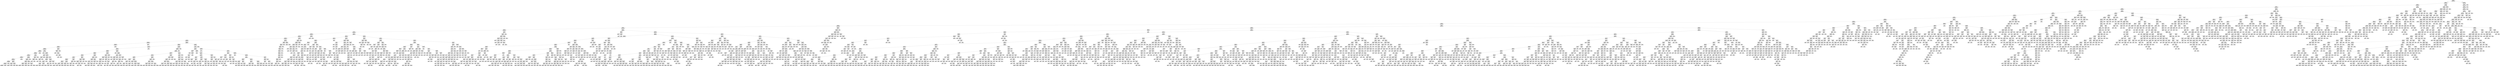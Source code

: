 digraph Tree {
node [shape=box] ;
0 [label="X[1173] <= 0.5\ngini = 0.5\nsamples = 84796\nvalue = [42502, 42294]"] ;
1 [label="X[36] <= 0.5\ngini = 0.485\nsamples = 72295\nvalue = [42364, 29931]"] ;
0 -> 1 [labeldistance=2.5, labelangle=45, headlabel="True"] ;
2 [label="X[1136] <= 0.5\ngini = 0.462\nsamples = 66376\nvalue = [42354, 24022]"] ;
1 -> 2 ;
3 [label="X[20] <= 0.5\ngini = 0.428\nsamples = 61217\nvalue = [42262, 18955]"] ;
2 -> 3 ;
4 [label="X[1130] <= 0.5\ngini = 0.392\nsamples = 57592\nvalue = [42180, 15412]"] ;
3 -> 4 ;
5 [label="X[45] <= 0.5\ngini = 0.355\nsamples = 54162\nvalue = [41682, 12480]"] ;
4 -> 5 ;
6 [label="X[30] <= 0.5\ngini = 0.332\nsamples = 52748\nvalue = [41670, 11078]"] ;
5 -> 6 ;
7 [label="X[221] <= 0.5\ngini = 0.315\nsamples = 51693\nvalue = [41573, 10120]"] ;
6 -> 7 ;
8 [label="X[11] <= 0.5\ngini = 0.305\nsamples = 51121\nvalue = [41505, 9616]"] ;
7 -> 8 ;
9 [label="X[1185] <= 0.5\ngini = 0.296\nsamples = 50499\nvalue = [41397, 9102]"] ;
8 -> 9 ;
10 [label="X[1126] <= 0.5\ngini = 0.287\nsamples = 50003\nvalue = [41321, 8682]"] ;
9 -> 10 ;
11 [label="X[10] <= 0.5\ngini = 0.279\nsamples = 49584\nvalue = [41260, 8324]"] ;
10 -> 11 ;
12 [label="X[1161] <= 0.5\ngini = 0.255\nsamples = 44068\nvalue = [37473, 6595]"] ;
11 -> 12 ;
13 [label="X[9] <= 0.5\ngini = 0.249\nsamples = 43858\nvalue = [37463, 6395]"] ;
12 -> 13 ;
14 [label="X[1167] <= 0.5\ngini = 0.234\nsamples = 42292\nvalue = [36562, 5730]"] ;
13 -> 14 ;
15 [label="X[21] <= 0.5\ngini = 0.229\nsamples = 42114\nvalue = [36556, 5558]"] ;
14 -> 15 ;
16 [label="X[1200] <= 0.5\ngini = 0.219\nsamples = 41349\nvalue = [36179, 5170]"] ;
15 -> 16 ;
17 [label="X[1210] <= 0.5\ngini = 0.214\nsamples = 41204\nvalue = [36178, 5026]"] ;
16 -> 17 ;
18 [label="X[1205] <= 0.5\ngini = 0.209\nsamples = 41042\nvalue = [36168, 4874]"] ;
17 -> 18 ;
19 [label="X[12] <= 0.5\ngini = 0.205\nsamples = 40887\nvalue = [36156, 4731]"] ;
18 -> 19 ;
20 [label="X[1211] <= 0.5\ngini = 0.192\nsamples = 39607\nvalue = [35347, 4260]"] ;
19 -> 20 ;
21 [label="X[1137] <= 0.5\ngini = 0.189\nsamples = 39519\nvalue = [35347, 4172]"] ;
20 -> 21 ;
22 [label="X[1195] <= 0.5\ngini = 0.187\nsamples = 39461\nvalue = [35347, 4114]"] ;
21 -> 22 ;
23 [label="X[1029] <= 0.5\ngini = 0.185\nsamples = 39395\nvalue = [35343, 4052]"] ;
22 -> 23 ;
24 [label="X[1238] <= 0.5\ngini = 0.18\nsamples = 39150\nvalue = [35228, 3922]"] ;
23 -> 24 ;
25 [label="X[1265] <= 0.5\ngini = 0.178\nsamples = 39095\nvalue = [35228, 3867]"] ;
24 -> 25 ;
26 [label="X[33] <= 0.5\ngini = 0.176\nsamples = 39030\nvalue = [35220, 3810]"] ;
25 -> 26 ;
27 [label="X[1259] <= 0.5\ngini = 0.172\nsamples = 38822\nvalue = [35121, 3701]"] ;
26 -> 27 ;
28 [label="X[1134] <= 0.5\ngini = 0.171\nsamples = 38784\nvalue = [35121, 3663]"] ;
27 -> 28 ;
29 [label="X[91] <= 0.5\ngini = 0.168\nsamples = 38635\nvalue = [35052, 3583]"] ;
28 -> 29 ;
30 [label="X[1212] <= 0.5\ngini = 0.167\nsamples = 38601\nvalue = [35052, 3549]"] ;
29 -> 30 ;
31 [label="gini = 0.166\nsamples = 38571\nvalue = [35052, 3519]"] ;
30 -> 31 ;
32 [label="gini = 0.0\nsamples = 30\nvalue = [0, 30]"] ;
30 -> 32 ;
33 [label="gini = 0.0\nsamples = 34\nvalue = [0, 34]"] ;
29 -> 33 ;
34 [label="X[0] <= 1.865\ngini = 0.497\nsamples = 149\nvalue = [69, 80]"] ;
28 -> 34 ;
35 [label="X[0] <= 1.01\ngini = 0.484\nsamples = 127\nvalue = [52, 75]"] ;
34 -> 35 ;
36 [label="gini = 0.496\nsamples = 75\nvalue = [41, 34]"] ;
35 -> 36 ;
37 [label="gini = 0.334\nsamples = 52\nvalue = [11, 41]"] ;
35 -> 37 ;
38 [label="X[0] <= 2.415\ngini = 0.351\nsamples = 22\nvalue = [17, 5]"] ;
34 -> 38 ;
39 [label="gini = 0.0\nsamples = 9\nvalue = [9, 0]"] ;
38 -> 39 ;
40 [label="gini = 0.473\nsamples = 13\nvalue = [8, 5]"] ;
38 -> 40 ;
41 [label="gini = 0.0\nsamples = 38\nvalue = [0, 38]"] ;
27 -> 41 ;
42 [label="X[1013] <= 0.5\ngini = 0.499\nsamples = 208\nvalue = [99, 109]"] ;
26 -> 42 ;
43 [label="X[1012] <= 0.5\ngini = 0.494\nsamples = 197\nvalue = [88, 109]"] ;
42 -> 43 ;
44 [label="X[1009] <= 0.5\ngini = 0.499\nsamples = 178\nvalue = [85, 93]"] ;
43 -> 44 ;
45 [label="X[1003] <= 0.5\ngini = 0.495\nsamples = 107\nvalue = [59, 48]"] ;
44 -> 45 ;
46 [label="gini = 0.448\nsamples = 59\nvalue = [39, 20]"] ;
45 -> 46 ;
47 [label="gini = 0.486\nsamples = 48\nvalue = [20, 28]"] ;
45 -> 47 ;
48 [label="X[0] <= 2.745\ngini = 0.464\nsamples = 71\nvalue = [26, 45]"] ;
44 -> 48 ;
49 [label="gini = 0.454\nsamples = 69\nvalue = [24, 45]"] ;
48 -> 49 ;
50 [label="gini = 0.0\nsamples = 2\nvalue = [2, 0]"] ;
48 -> 50 ;
51 [label="X[0] <= 1.51\ngini = 0.266\nsamples = 19\nvalue = [3, 16]"] ;
43 -> 51 ;
52 [label="gini = 0.0\nsamples = 4\nvalue = [0, 4]"] ;
51 -> 52 ;
53 [label="X[0] <= 1.555\ngini = 0.32\nsamples = 15\nvalue = [3, 12]"] ;
51 -> 53 ;
54 [label="gini = 0.0\nsamples = 1\nvalue = [1, 0]"] ;
53 -> 54 ;
55 [label="gini = 0.245\nsamples = 14\nvalue = [2, 12]"] ;
53 -> 55 ;
56 [label="gini = 0.0\nsamples = 11\nvalue = [11, 0]"] ;
42 -> 56 ;
57 [label="X[15] <= 0.5\ngini = 0.216\nsamples = 65\nvalue = [8, 57]"] ;
25 -> 57 ;
58 [label="X[1003] <= 0.5\ngini = 0.123\nsamples = 61\nvalue = [4, 57]"] ;
57 -> 58 ;
59 [label="X[1008] <= 0.5\ngini = 0.034\nsamples = 58\nvalue = [1, 57]"] ;
58 -> 59 ;
60 [label="gini = 0.0\nsamples = 57\nvalue = [0, 57]"] ;
59 -> 60 ;
61 [label="gini = 0.0\nsamples = 1\nvalue = [1, 0]"] ;
59 -> 61 ;
62 [label="gini = 0.0\nsamples = 3\nvalue = [3, 0]"] ;
58 -> 62 ;
63 [label="gini = 0.0\nsamples = 4\nvalue = [4, 0]"] ;
57 -> 63 ;
64 [label="gini = 0.0\nsamples = 55\nvalue = [0, 55]"] ;
24 -> 64 ;
65 [label="X[0] <= 0.27\ngini = 0.498\nsamples = 245\nvalue = [115, 130]"] ;
23 -> 65 ;
66 [label="gini = 0.0\nsamples = 33\nvalue = [0, 33]"] ;
65 -> 66 ;
67 [label="X[0] <= 1.025\ngini = 0.496\nsamples = 212\nvalue = [115, 97]"] ;
65 -> 67 ;
68 [label="X[0] <= 0.37\ngini = 0.149\nsamples = 37\nvalue = [34, 3]"] ;
67 -> 68 ;
69 [label="X[14] <= 0.5\ngini = 0.48\nsamples = 5\nvalue = [2, 3]"] ;
68 -> 69 ;
70 [label="X[222] <= 0.5\ngini = 0.375\nsamples = 4\nvalue = [1, 3]"] ;
69 -> 70 ;
71 [label="gini = 0.0\nsamples = 1\nvalue = [1, 0]"] ;
70 -> 71 ;
72 [label="gini = 0.0\nsamples = 3\nvalue = [0, 3]"] ;
70 -> 72 ;
73 [label="gini = 0.0\nsamples = 1\nvalue = [1, 0]"] ;
69 -> 73 ;
74 [label="gini = 0.0\nsamples = 32\nvalue = [32, 0]"] ;
68 -> 74 ;
75 [label="X[0] <= 2.565\ngini = 0.497\nsamples = 175\nvalue = [81, 94]"] ;
67 -> 75 ;
76 [label="X[19] <= 0.5\ngini = 0.474\nsamples = 153\nvalue = [59, 94]"] ;
75 -> 76 ;
77 [label="X[1199] <= 0.5\ngini = 0.436\nsamples = 134\nvalue = [43, 91]"] ;
76 -> 77 ;
78 [label="X[0] <= 2.015\ngini = 0.391\nsamples = 124\nvalue = [33, 91]"] ;
77 -> 78 ;
79 [label="X[0] <= 1.43\ngini = 0.488\nsamples = 59\nvalue = [25, 34]"] ;
78 -> 79 ;
80 [label="gini = 0.111\nsamples = 34\nvalue = [2, 32]"] ;
79 -> 80 ;
81 [label="gini = 0.147\nsamples = 25\nvalue = [23, 2]"] ;
79 -> 81 ;
82 [label="X[0] <= 2.335\ngini = 0.216\nsamples = 65\nvalue = [8, 57]"] ;
78 -> 82 ;
83 [label="gini = 0.045\nsamples = 43\nvalue = [1, 42]"] ;
82 -> 83 ;
84 [label="gini = 0.434\nsamples = 22\nvalue = [7, 15]"] ;
82 -> 84 ;
85 [label="gini = 0.0\nsamples = 10\nvalue = [10, 0]"] ;
77 -> 85 ;
86 [label="X[1151] <= 0.5\ngini = 0.266\nsamples = 19\nvalue = [16, 3]"] ;
76 -> 86 ;
87 [label="X[0] <= 1.765\ngini = 0.208\nsamples = 17\nvalue = [15, 2]"] ;
86 -> 87 ;
88 [label="X[0] <= 1.7\ngini = 0.375\nsamples = 8\nvalue = [6, 2]"] ;
87 -> 88 ;
89 [label="gini = 0.245\nsamples = 7\nvalue = [6, 1]"] ;
88 -> 89 ;
90 [label="gini = 0.0\nsamples = 1\nvalue = [0, 1]"] ;
88 -> 90 ;
91 [label="gini = 0.0\nsamples = 9\nvalue = [9, 0]"] ;
87 -> 91 ;
92 [label="X[0] <= 2.045\ngini = 0.5\nsamples = 2\nvalue = [1, 1]"] ;
86 -> 92 ;
93 [label="gini = 0.0\nsamples = 1\nvalue = [1, 0]"] ;
92 -> 93 ;
94 [label="gini = 0.0\nsamples = 1\nvalue = [0, 1]"] ;
92 -> 94 ;
95 [label="gini = 0.0\nsamples = 22\nvalue = [22, 0]"] ;
75 -> 95 ;
96 [label="X[16] <= 0.5\ngini = 0.114\nsamples = 66\nvalue = [4, 62]"] ;
22 -> 96 ;
97 [label="X[1008] <= 0.5\ngini = 0.031\nsamples = 63\nvalue = [1, 62]"] ;
96 -> 97 ;
98 [label="gini = 0.0\nsamples = 57\nvalue = [0, 57]"] ;
97 -> 98 ;
99 [label="X[0] <= 1.86\ngini = 0.278\nsamples = 6\nvalue = [1, 5]"] ;
97 -> 99 ;
100 [label="gini = 0.0\nsamples = 4\nvalue = [0, 4]"] ;
99 -> 100 ;
101 [label="X[0] <= 2.775\ngini = 0.5\nsamples = 2\nvalue = [1, 1]"] ;
99 -> 101 ;
102 [label="gini = 0.0\nsamples = 1\nvalue = [1, 0]"] ;
101 -> 102 ;
103 [label="gini = 0.0\nsamples = 1\nvalue = [0, 1]"] ;
101 -> 103 ;
104 [label="gini = 0.0\nsamples = 3\nvalue = [3, 0]"] ;
96 -> 104 ;
105 [label="gini = 0.0\nsamples = 58\nvalue = [0, 58]"] ;
21 -> 105 ;
106 [label="gini = 0.0\nsamples = 88\nvalue = [0, 88]"] ;
20 -> 106 ;
107 [label="X[1003] <= 0.5\ngini = 0.465\nsamples = 1280\nvalue = [809, 471]"] ;
19 -> 107 ;
108 [label="X[1009] <= 0.5\ngini = 0.439\nsamples = 948\nvalue = [640, 308]"] ;
107 -> 108 ;
109 [label="X[1211] <= 0.5\ngini = 0.379\nsamples = 582\nvalue = [434, 148]"] ;
108 -> 109 ;
110 [label="X[1007] <= 0.5\ngini = 0.363\nsamples = 570\nvalue = [434, 136]"] ;
109 -> 110 ;
111 [label="X[1012] <= 0.5\ngini = 0.338\nsamples = 502\nvalue = [394, 108]"] ;
110 -> 111 ;
112 [label="X[1008] <= 0.5\ngini = 0.302\nsamples = 437\nvalue = [356, 81]"] ;
111 -> 112 ;
113 [label="X[0] <= 2.705\ngini = 0.278\nsamples = 384\nvalue = [320, 64]"] ;
112 -> 113 ;
114 [label="X[0] <= 2.65\ngini = 0.3\nsamples = 327\nvalue = [267, 60]"] ;
113 -> 114 ;
115 [label="X[1015] <= 0.5\ngini = 0.289\nsamples = 320\nvalue = [264, 56]"] ;
114 -> 115 ;
116 [label="X[1010] <= 0.5\ngini = 0.273\nsamples = 294\nvalue = [246, 48]"] ;
115 -> 116 ;
117 [label="X[0] <= 2.635\ngini = 0.26\nsamples = 280\nvalue = [237, 43]"] ;
116 -> 117 ;
118 [label="gini = 0.254\nsamples = 275\nvalue = [234, 41]"] ;
117 -> 118 ;
119 [label="gini = 0.48\nsamples = 5\nvalue = [3, 2]"] ;
117 -> 119 ;
120 [label="X[0] <= 0.375\ngini = 0.459\nsamples = 14\nvalue = [9, 5]"] ;
116 -> 120 ;
121 [label="gini = 0.0\nsamples = 2\nvalue = [0, 2]"] ;
120 -> 121 ;
122 [label="gini = 0.375\nsamples = 12\nvalue = [9, 3]"] ;
120 -> 122 ;
123 [label="X[1175] <= 0.5\ngini = 0.426\nsamples = 26\nvalue = [18, 8]"] ;
115 -> 123 ;
124 [label="X[1204] <= 0.5\ngini = 0.403\nsamples = 25\nvalue = [18, 7]"] ;
123 -> 124 ;
125 [label="gini = 0.351\nsamples = 22\nvalue = [17, 5]"] ;
124 -> 125 ;
126 [label="gini = 0.444\nsamples = 3\nvalue = [1, 2]"] ;
124 -> 126 ;
127 [label="gini = 0.0\nsamples = 1\nvalue = [0, 1]"] ;
123 -> 127 ;
128 [label="X[1000] <= 0.5\ngini = 0.49\nsamples = 7\nvalue = [3, 4]"] ;
114 -> 128 ;
129 [label="X[0] <= 2.685\ngini = 0.48\nsamples = 5\nvalue = [3, 2]"] ;
128 -> 129 ;
130 [label="X[1143] <= 0.5\ngini = 0.444\nsamples = 3\nvalue = [1, 2]"] ;
129 -> 130 ;
131 [label="gini = 0.0\nsamples = 2\nvalue = [0, 2]"] ;
130 -> 131 ;
132 [label="gini = 0.0\nsamples = 1\nvalue = [1, 0]"] ;
130 -> 132 ;
133 [label="gini = 0.0\nsamples = 2\nvalue = [2, 0]"] ;
129 -> 133 ;
134 [label="gini = 0.0\nsamples = 2\nvalue = [0, 2]"] ;
128 -> 134 ;
135 [label="X[999] <= 0.5\ngini = 0.131\nsamples = 57\nvalue = [53, 4]"] ;
113 -> 135 ;
136 [label="X[1013] <= 0.5\ngini = 0.071\nsamples = 54\nvalue = [52, 2]"] ;
135 -> 136 ;
137 [label="X[1222] <= 0.5\ngini = 0.038\nsamples = 52\nvalue = [51, 1]"] ;
136 -> 137 ;
138 [label="gini = 0.0\nsamples = 48\nvalue = [48, 0]"] ;
137 -> 138 ;
139 [label="X[1010] <= 0.5\ngini = 0.375\nsamples = 4\nvalue = [3, 1]"] ;
137 -> 139 ;
140 [label="gini = 0.0\nsamples = 3\nvalue = [3, 0]"] ;
139 -> 140 ;
141 [label="gini = 0.0\nsamples = 1\nvalue = [0, 1]"] ;
139 -> 141 ;
142 [label="X[1175] <= 0.5\ngini = 0.5\nsamples = 2\nvalue = [1, 1]"] ;
136 -> 142 ;
143 [label="gini = 0.0\nsamples = 1\nvalue = [0, 1]"] ;
142 -> 143 ;
144 [label="gini = 0.0\nsamples = 1\nvalue = [1, 0]"] ;
142 -> 144 ;
145 [label="X[1204] <= 0.5\ngini = 0.444\nsamples = 3\nvalue = [1, 2]"] ;
135 -> 145 ;
146 [label="gini = 0.0\nsamples = 2\nvalue = [0, 2]"] ;
145 -> 146 ;
147 [label="gini = 0.0\nsamples = 1\nvalue = [1, 0]"] ;
145 -> 147 ;
148 [label="X[1279] <= 0.5\ngini = 0.436\nsamples = 53\nvalue = [36, 17]"] ;
112 -> 148 ;
149 [label="X[1175] <= 0.5\ngini = 0.466\nsamples = 46\nvalue = [29, 17]"] ;
148 -> 149 ;
150 [label="X[0] <= 2.755\ngini = 0.494\nsamples = 36\nvalue = [20, 16]"] ;
149 -> 150 ;
151 [label="X[0] <= 2.415\ngini = 0.5\nsamples = 33\nvalue = [17, 16]"] ;
150 -> 151 ;
152 [label="X[0] <= 1.49\ngini = 0.48\nsamples = 25\nvalue = [15, 10]"] ;
151 -> 152 ;
153 [label="gini = 0.473\nsamples = 13\nvalue = [5, 8]"] ;
152 -> 153 ;
154 [label="gini = 0.278\nsamples = 12\nvalue = [10, 2]"] ;
152 -> 154 ;
155 [label="X[0] <= 2.575\ngini = 0.375\nsamples = 8\nvalue = [2, 6]"] ;
151 -> 155 ;
156 [label="gini = 0.0\nsamples = 5\nvalue = [0, 5]"] ;
155 -> 156 ;
157 [label="gini = 0.444\nsamples = 3\nvalue = [2, 1]"] ;
155 -> 157 ;
158 [label="gini = 0.0\nsamples = 3\nvalue = [3, 0]"] ;
150 -> 158 ;
159 [label="X[0] <= 1.485\ngini = 0.18\nsamples = 10\nvalue = [9, 1]"] ;
149 -> 159 ;
160 [label="X[0] <= 1.095\ngini = 0.444\nsamples = 3\nvalue = [2, 1]"] ;
159 -> 160 ;
161 [label="gini = 0.0\nsamples = 2\nvalue = [2, 0]"] ;
160 -> 161 ;
162 [label="gini = 0.0\nsamples = 1\nvalue = [0, 1]"] ;
160 -> 162 ;
163 [label="gini = 0.0\nsamples = 7\nvalue = [7, 0]"] ;
159 -> 163 ;
164 [label="gini = 0.0\nsamples = 7\nvalue = [7, 0]"] ;
148 -> 164 ;
165 [label="X[1270] <= 0.5\ngini = 0.486\nsamples = 65\nvalue = [38, 27]"] ;
111 -> 165 ;
166 [label="X[1207] <= 0.5\ngini = 0.473\nsamples = 60\nvalue = [37, 23]"] ;
165 -> 166 ;
167 [label="X[1222] <= 0.5\ngini = 0.456\nsamples = 54\nvalue = [35, 19]"] ;
166 -> 167 ;
168 [label="X[0] <= 2.725\ngini = 0.449\nsamples = 53\nvalue = [35, 18]"] ;
167 -> 168 ;
169 [label="X[1279] <= 0.5\ngini = 0.473\nsamples = 47\nvalue = [29, 18]"] ;
168 -> 169 ;
170 [label="X[0] <= 2.6\ngini = 0.483\nsamples = 44\nvalue = [26, 18]"] ;
169 -> 170 ;
171 [label="gini = 0.472\nsamples = 42\nvalue = [26, 16]"] ;
170 -> 171 ;
172 [label="gini = 0.0\nsamples = 2\nvalue = [0, 2]"] ;
170 -> 172 ;
173 [label="gini = 0.0\nsamples = 3\nvalue = [3, 0]"] ;
169 -> 173 ;
174 [label="gini = 0.0\nsamples = 6\nvalue = [6, 0]"] ;
168 -> 174 ;
175 [label="gini = 0.0\nsamples = 1\nvalue = [0, 1]"] ;
167 -> 175 ;
176 [label="X[0] <= 2.235\ngini = 0.444\nsamples = 6\nvalue = [2, 4]"] ;
166 -> 176 ;
177 [label="X[0] <= 0.935\ngini = 0.5\nsamples = 4\nvalue = [2, 2]"] ;
176 -> 177 ;
178 [label="gini = 0.0\nsamples = 1\nvalue = [0, 1]"] ;
177 -> 178 ;
179 [label="X[0] <= 1.445\ngini = 0.444\nsamples = 3\nvalue = [2, 1]"] ;
177 -> 179 ;
180 [label="gini = 0.0\nsamples = 1\nvalue = [1, 0]"] ;
179 -> 180 ;
181 [label="X[0] <= 1.8\ngini = 0.5\nsamples = 2\nvalue = [1, 1]"] ;
179 -> 181 ;
182 [label="gini = 0.0\nsamples = 1\nvalue = [0, 1]"] ;
181 -> 182 ;
183 [label="gini = 0.0\nsamples = 1\nvalue = [1, 0]"] ;
181 -> 183 ;
184 [label="gini = 0.0\nsamples = 2\nvalue = [0, 2]"] ;
176 -> 184 ;
185 [label="X[0] <= 2.745\ngini = 0.32\nsamples = 5\nvalue = [1, 4]"] ;
165 -> 185 ;
186 [label="gini = 0.0\nsamples = 4\nvalue = [0, 4]"] ;
185 -> 186 ;
187 [label="gini = 0.0\nsamples = 1\nvalue = [1, 0]"] ;
185 -> 187 ;
188 [label="X[0] <= 0.325\ngini = 0.484\nsamples = 68\nvalue = [40, 28]"] ;
110 -> 188 ;
189 [label="gini = 0.0\nsamples = 5\nvalue = [0, 5]"] ;
188 -> 189 ;
190 [label="X[1207] <= 0.5\ngini = 0.464\nsamples = 63\nvalue = [40, 23]"] ;
188 -> 190 ;
191 [label="X[0] <= 0.71\ngini = 0.488\nsamples = 52\nvalue = [30, 22]"] ;
190 -> 191 ;
192 [label="X[0] <= 0.365\ngini = 0.469\nsamples = 8\nvalue = [3, 5]"] ;
191 -> 192 ;
193 [label="gini = 0.0\nsamples = 1\nvalue = [1, 0]"] ;
192 -> 193 ;
194 [label="X[0] <= 0.545\ngini = 0.408\nsamples = 7\nvalue = [2, 5]"] ;
192 -> 194 ;
195 [label="X[0] <= 0.51\ngini = 0.48\nsamples = 5\nvalue = [2, 3]"] ;
194 -> 195 ;
196 [label="X[0] <= 0.425\ngini = 0.375\nsamples = 4\nvalue = [1, 3]"] ;
195 -> 196 ;
197 [label="gini = 0.5\nsamples = 2\nvalue = [1, 1]"] ;
196 -> 197 ;
198 [label="gini = 0.0\nsamples = 2\nvalue = [0, 2]"] ;
196 -> 198 ;
199 [label="gini = 0.0\nsamples = 1\nvalue = [1, 0]"] ;
195 -> 199 ;
200 [label="gini = 0.0\nsamples = 2\nvalue = [0, 2]"] ;
194 -> 200 ;
201 [label="X[0] <= 1.37\ngini = 0.474\nsamples = 44\nvalue = [27, 17]"] ;
191 -> 201 ;
202 [label="gini = 0.0\nsamples = 6\nvalue = [6, 0]"] ;
201 -> 202 ;
203 [label="X[0] <= 2.93\ngini = 0.494\nsamples = 38\nvalue = [21, 17]"] ;
201 -> 203 ;
204 [label="X[1162] <= 0.5\ngini = 0.498\nsamples = 36\nvalue = [19, 17]"] ;
203 -> 204 ;
205 [label="X[0] <= 2.415\ngini = 0.5\nsamples = 34\nvalue = [17, 17]"] ;
204 -> 205 ;
206 [label="gini = 0.469\nsamples = 16\nvalue = [10, 6]"] ;
205 -> 206 ;
207 [label="gini = 0.475\nsamples = 18\nvalue = [7, 11]"] ;
205 -> 207 ;
208 [label="gini = 0.0\nsamples = 2\nvalue = [2, 0]"] ;
204 -> 208 ;
209 [label="gini = 0.0\nsamples = 2\nvalue = [2, 0]"] ;
203 -> 209 ;
210 [label="X[0] <= 2.425\ngini = 0.165\nsamples = 11\nvalue = [10, 1]"] ;
190 -> 210 ;
211 [label="gini = 0.0\nsamples = 8\nvalue = [8, 0]"] ;
210 -> 211 ;
212 [label="X[0] <= 2.595\ngini = 0.444\nsamples = 3\nvalue = [2, 1]"] ;
210 -> 212 ;
213 [label="gini = 0.0\nsamples = 1\nvalue = [0, 1]"] ;
212 -> 213 ;
214 [label="gini = 0.0\nsamples = 2\nvalue = [2, 0]"] ;
212 -> 214 ;
215 [label="gini = 0.0\nsamples = 12\nvalue = [0, 12]"] ;
109 -> 215 ;
216 [label="X[0] <= 2.945\ngini = 0.492\nsamples = 366\nvalue = [206, 160]"] ;
108 -> 216 ;
217 [label="X[0] <= 2.925\ngini = 0.494\nsamples = 359\nvalue = [199, 160]"] ;
216 -> 217 ;
218 [label="X[0] <= 2.67\ngini = 0.493\nsamples = 356\nvalue = [199, 157]"] ;
217 -> 218 ;
219 [label="X[0] <= 2.435\ngini = 0.497\nsamples = 314\nvalue = [170, 144]"] ;
218 -> 219 ;
220 [label="X[0] <= 1.645\ngini = 0.49\nsamples = 268\nvalue = [153, 115]"] ;
219 -> 220 ;
221 [label="X[0] <= 0.345\ngini = 0.498\nsamples = 182\nvalue = [97, 85]"] ;
220 -> 221 ;
222 [label="X[0] <= 0.305\ngini = 0.401\nsamples = 18\nvalue = [13, 5]"] ;
221 -> 222 ;
223 [label="X[1279] <= 0.5\ngini = 0.496\nsamples = 11\nvalue = [6, 5]"] ;
222 -> 223 ;
224 [label="X[1162] <= 0.5\ngini = 0.494\nsamples = 9\nvalue = [4, 5]"] ;
223 -> 224 ;
225 [label="gini = 0.469\nsamples = 8\nvalue = [3, 5]"] ;
224 -> 225 ;
226 [label="gini = 0.0\nsamples = 1\nvalue = [1, 0]"] ;
224 -> 226 ;
227 [label="gini = 0.0\nsamples = 2\nvalue = [2, 0]"] ;
223 -> 227 ;
228 [label="gini = 0.0\nsamples = 7\nvalue = [7, 0]"] ;
222 -> 228 ;
229 [label="X[0] <= 0.46\ngini = 0.5\nsamples = 164\nvalue = [84, 80]"] ;
221 -> 229 ;
230 [label="X[1207] <= 0.5\ngini = 0.444\nsamples = 24\nvalue = [8, 16]"] ;
229 -> 230 ;
231 [label="X[0] <= 0.445\ngini = 0.48\nsamples = 20\nvalue = [8, 12]"] ;
230 -> 231 ;
232 [label="gini = 0.494\nsamples = 18\nvalue = [8, 10]"] ;
231 -> 232 ;
233 [label="gini = 0.0\nsamples = 2\nvalue = [0, 2]"] ;
231 -> 233 ;
234 [label="gini = 0.0\nsamples = 4\nvalue = [0, 4]"] ;
230 -> 234 ;
235 [label="X[1204] <= 0.5\ngini = 0.496\nsamples = 140\nvalue = [76, 64]"] ;
229 -> 235 ;
236 [label="X[0] <= 1.235\ngini = 0.486\nsamples = 108\nvalue = [63, 45]"] ;
235 -> 236 ;
237 [label="gini = 0.455\nsamples = 60\nvalue = [39, 21]"] ;
236 -> 237 ;
238 [label="gini = 0.5\nsamples = 48\nvalue = [24, 24]"] ;
236 -> 238 ;
239 [label="X[0] <= 1.535\ngini = 0.482\nsamples = 32\nvalue = [13, 19]"] ;
235 -> 239 ;
240 [label="gini = 0.495\nsamples = 29\nvalue = [13, 16]"] ;
239 -> 240 ;
241 [label="gini = 0.0\nsamples = 3\nvalue = [0, 3]"] ;
239 -> 241 ;
242 [label="X[1279] <= 0.5\ngini = 0.454\nsamples = 86\nvalue = [56, 30]"] ;
220 -> 242 ;
243 [label="X[0] <= 1.825\ngini = 0.48\nsamples = 75\nvalue = [45, 30]"] ;
242 -> 243 ;
244 [label="X[0] <= 1.73\ngini = 0.287\nsamples = 23\nvalue = [19, 4]"] ;
243 -> 244 ;
245 [label="X[0] <= 1.685\ngini = 0.469\nsamples = 8\nvalue = [5, 3]"] ;
244 -> 245 ;
246 [label="gini = 0.0\nsamples = 3\nvalue = [3, 0]"] ;
245 -> 246 ;
247 [label="gini = 0.48\nsamples = 5\nvalue = [2, 3]"] ;
245 -> 247 ;
248 [label="X[0] <= 1.765\ngini = 0.124\nsamples = 15\nvalue = [14, 1]"] ;
244 -> 248 ;
249 [label="gini = 0.278\nsamples = 6\nvalue = [5, 1]"] ;
248 -> 249 ;
250 [label="gini = 0.0\nsamples = 9\nvalue = [9, 0]"] ;
248 -> 250 ;
251 [label="X[0] <= 1.845\ngini = 0.5\nsamples = 52\nvalue = [26, 26]"] ;
243 -> 251 ;
252 [label="gini = 0.0\nsamples = 4\nvalue = [0, 4]"] ;
251 -> 252 ;
253 [label="X[0] <= 1.92\ngini = 0.497\nsamples = 48\nvalue = [26, 22]"] ;
251 -> 253 ;
254 [label="gini = 0.346\nsamples = 9\nvalue = [7, 2]"] ;
253 -> 254 ;
255 [label="gini = 0.5\nsamples = 39\nvalue = [19, 20]"] ;
253 -> 255 ;
256 [label="gini = 0.0\nsamples = 11\nvalue = [11, 0]"] ;
242 -> 256 ;
257 [label="X[1275] <= 0.5\ngini = 0.466\nsamples = 46\nvalue = [17, 29]"] ;
219 -> 257 ;
258 [label="X[1162] <= 0.5\ngini = 0.444\nsamples = 42\nvalue = [14, 28]"] ;
257 -> 258 ;
259 [label="X[0] <= 2.53\ngini = 0.433\nsamples = 41\nvalue = [13, 28]"] ;
258 -> 259 ;
260 [label="X[1207] <= 0.5\ngini = 0.346\nsamples = 18\nvalue = [4, 14]"] ;
259 -> 260 ;
261 [label="X[0] <= 2.445\ngini = 0.391\nsamples = 15\nvalue = [4, 11]"] ;
260 -> 261 ;
262 [label="gini = 0.0\nsamples = 2\nvalue = [0, 2]"] ;
261 -> 262 ;
263 [label="gini = 0.426\nsamples = 13\nvalue = [4, 9]"] ;
261 -> 263 ;
264 [label="gini = 0.0\nsamples = 3\nvalue = [0, 3]"] ;
260 -> 264 ;
265 [label="X[0] <= 2.575\ngini = 0.476\nsamples = 23\nvalue = [9, 14]"] ;
259 -> 265 ;
266 [label="X[1279] <= 0.5\ngini = 0.469\nsamples = 8\nvalue = [5, 3]"] ;
265 -> 266 ;
267 [label="gini = 0.408\nsamples = 7\nvalue = [5, 2]"] ;
266 -> 267 ;
268 [label="gini = 0.0\nsamples = 1\nvalue = [0, 1]"] ;
266 -> 268 ;
269 [label="X[1204] <= 0.5\ngini = 0.391\nsamples = 15\nvalue = [4, 11]"] ;
265 -> 269 ;
270 [label="gini = 0.298\nsamples = 11\nvalue = [2, 9]"] ;
269 -> 270 ;
271 [label="gini = 0.5\nsamples = 4\nvalue = [2, 2]"] ;
269 -> 271 ;
272 [label="gini = 0.0\nsamples = 1\nvalue = [1, 0]"] ;
258 -> 272 ;
273 [label="X[0] <= 2.65\ngini = 0.375\nsamples = 4\nvalue = [3, 1]"] ;
257 -> 273 ;
274 [label="gini = 0.0\nsamples = 3\nvalue = [3, 0]"] ;
273 -> 274 ;
275 [label="gini = 0.0\nsamples = 1\nvalue = [0, 1]"] ;
273 -> 275 ;
276 [label="X[0] <= 2.875\ngini = 0.427\nsamples = 42\nvalue = [29, 13]"] ;
218 -> 276 ;
277 [label="X[0] <= 2.865\ngini = 0.45\nsamples = 38\nvalue = [25, 13]"] ;
276 -> 277 ;
278 [label="X[1204] <= 0.5\ngini = 0.438\nsamples = 37\nvalue = [25, 12]"] ;
277 -> 278 ;
279 [label="X[1270] <= 0.5\ngini = 0.384\nsamples = 27\nvalue = [20, 7]"] ;
278 -> 279 ;
280 [label="X[0] <= 2.745\ngini = 0.34\nsamples = 23\nvalue = [18, 5]"] ;
279 -> 280 ;
281 [label="gini = 0.0\nsamples = 4\nvalue = [4, 0]"] ;
280 -> 281 ;
282 [label="X[1175] <= 0.5\ngini = 0.388\nsamples = 19\nvalue = [14, 5]"] ;
280 -> 282 ;
283 [label="gini = 0.32\nsamples = 15\nvalue = [12, 3]"] ;
282 -> 283 ;
284 [label="gini = 0.5\nsamples = 4\nvalue = [2, 2]"] ;
282 -> 284 ;
285 [label="X[0] <= 2.705\ngini = 0.5\nsamples = 4\nvalue = [2, 2]"] ;
279 -> 285 ;
286 [label="gini = 0.0\nsamples = 1\nvalue = [0, 1]"] ;
285 -> 286 ;
287 [label="X[0] <= 2.8\ngini = 0.444\nsamples = 3\nvalue = [2, 1]"] ;
285 -> 287 ;
288 [label="gini = 0.0\nsamples = 2\nvalue = [2, 0]"] ;
287 -> 288 ;
289 [label="gini = 0.0\nsamples = 1\nvalue = [0, 1]"] ;
287 -> 289 ;
290 [label="X[0] <= 2.705\ngini = 0.5\nsamples = 10\nvalue = [5, 5]"] ;
278 -> 290 ;
291 [label="gini = 0.0\nsamples = 2\nvalue = [2, 0]"] ;
290 -> 291 ;
292 [label="X[0] <= 2.735\ngini = 0.469\nsamples = 8\nvalue = [3, 5]"] ;
290 -> 292 ;
293 [label="gini = 0.0\nsamples = 2\nvalue = [0, 2]"] ;
292 -> 293 ;
294 [label="X[0] <= 2.775\ngini = 0.5\nsamples = 6\nvalue = [3, 3]"] ;
292 -> 294 ;
295 [label="gini = 0.0\nsamples = 2\nvalue = [2, 0]"] ;
294 -> 295 ;
296 [label="gini = 0.375\nsamples = 4\nvalue = [1, 3]"] ;
294 -> 296 ;
297 [label="gini = 0.0\nsamples = 1\nvalue = [0, 1]"] ;
277 -> 297 ;
298 [label="gini = 0.0\nsamples = 4\nvalue = [4, 0]"] ;
276 -> 298 ;
299 [label="gini = 0.0\nsamples = 3\nvalue = [0, 3]"] ;
217 -> 299 ;
300 [label="gini = 0.0\nsamples = 7\nvalue = [7, 0]"] ;
216 -> 300 ;
301 [label="X[0] <= 2.945\ngini = 0.5\nsamples = 332\nvalue = [169, 163]"] ;
107 -> 301 ;
302 [label="X[0] <= 0.825\ngini = 0.5\nsamples = 326\nvalue = [163, 163]"] ;
301 -> 302 ;
303 [label="X[0] <= 0.305\ngini = 0.478\nsamples = 76\nvalue = [30, 46]"] ;
302 -> 303 ;
304 [label="X[0] <= 0.055\ngini = 0.463\nsamples = 11\nvalue = [7, 4]"] ;
303 -> 304 ;
305 [label="gini = 0.0\nsamples = 2\nvalue = [0, 2]"] ;
304 -> 305 ;
306 [label="X[1143] <= 0.5\ngini = 0.346\nsamples = 9\nvalue = [7, 2]"] ;
304 -> 306 ;
307 [label="X[1207] <= 0.5\ngini = 0.219\nsamples = 8\nvalue = [7, 1]"] ;
306 -> 307 ;
308 [label="gini = 0.0\nsamples = 6\nvalue = [6, 0]"] ;
307 -> 308 ;
309 [label="X[0] <= 0.24\ngini = 0.5\nsamples = 2\nvalue = [1, 1]"] ;
307 -> 309 ;
310 [label="gini = 0.0\nsamples = 1\nvalue = [0, 1]"] ;
309 -> 310 ;
311 [label="gini = 0.0\nsamples = 1\nvalue = [1, 0]"] ;
309 -> 311 ;
312 [label="gini = 0.0\nsamples = 1\nvalue = [0, 1]"] ;
306 -> 312 ;
313 [label="X[0] <= 0.355\ngini = 0.457\nsamples = 65\nvalue = [23, 42]"] ;
303 -> 313 ;
314 [label="gini = 0.0\nsamples = 5\nvalue = [0, 5]"] ;
313 -> 314 ;
315 [label="X[0] <= 0.595\ngini = 0.473\nsamples = 60\nvalue = [23, 37]"] ;
313 -> 315 ;
316 [label="X[0] <= 0.475\ngini = 0.498\nsamples = 36\nvalue = [17, 19]"] ;
315 -> 316 ;
317 [label="X[0] <= 0.38\ngini = 0.43\nsamples = 16\nvalue = [5, 11]"] ;
316 -> 317 ;
318 [label="X[1275] <= 0.5\ngini = 0.375\nsamples = 4\nvalue = [3, 1]"] ;
317 -> 318 ;
319 [label="gini = 0.0\nsamples = 3\nvalue = [3, 0]"] ;
318 -> 319 ;
320 [label="gini = 0.0\nsamples = 1\nvalue = [0, 1]"] ;
318 -> 320 ;
321 [label="X[1275] <= 0.5\ngini = 0.278\nsamples = 12\nvalue = [2, 10]"] ;
317 -> 321 ;
322 [label="X[1279] <= 0.5\ngini = 0.165\nsamples = 11\nvalue = [1, 10]"] ;
321 -> 322 ;
323 [label="gini = 0.0\nsamples = 9\nvalue = [0, 9]"] ;
322 -> 323 ;
324 [label="X[0] <= 0.41\ngini = 0.5\nsamples = 2\nvalue = [1, 1]"] ;
322 -> 324 ;
325 [label="gini = 0.0\nsamples = 1\nvalue = [0, 1]"] ;
324 -> 325 ;
326 [label="gini = 0.0\nsamples = 1\nvalue = [1, 0]"] ;
324 -> 326 ;
327 [label="gini = 0.0\nsamples = 1\nvalue = [1, 0]"] ;
321 -> 327 ;
328 [label="X[0] <= 0.53\ngini = 0.48\nsamples = 20\nvalue = [12, 8]"] ;
316 -> 328 ;
329 [label="X[1143] <= 0.5\ngini = 0.346\nsamples = 9\nvalue = [7, 2]"] ;
328 -> 329 ;
330 [label="X[1275] <= 0.5\ngini = 0.219\nsamples = 8\nvalue = [7, 1]"] ;
329 -> 330 ;
331 [label="gini = 0.0\nsamples = 6\nvalue = [6, 0]"] ;
330 -> 331 ;
332 [label="X[0] <= 0.505\ngini = 0.5\nsamples = 2\nvalue = [1, 1]"] ;
330 -> 332 ;
333 [label="gini = 0.0\nsamples = 1\nvalue = [0, 1]"] ;
332 -> 333 ;
334 [label="gini = 0.0\nsamples = 1\nvalue = [1, 0]"] ;
332 -> 334 ;
335 [label="gini = 0.0\nsamples = 1\nvalue = [0, 1]"] ;
329 -> 335 ;
336 [label="X[1143] <= 0.5\ngini = 0.496\nsamples = 11\nvalue = [5, 6]"] ;
328 -> 336 ;
337 [label="X[0] <= 0.575\ngini = 0.48\nsamples = 10\nvalue = [4, 6]"] ;
336 -> 337 ;
338 [label="X[1270] <= 0.5\ngini = 0.32\nsamples = 5\nvalue = [1, 4]"] ;
337 -> 338 ;
339 [label="gini = 0.0\nsamples = 4\nvalue = [0, 4]"] ;
338 -> 339 ;
340 [label="gini = 0.0\nsamples = 1\nvalue = [1, 0]"] ;
338 -> 340 ;
341 [label="X[1204] <= 0.5\ngini = 0.48\nsamples = 5\nvalue = [3, 2]"] ;
337 -> 341 ;
342 [label="gini = 0.5\nsamples = 2\nvalue = [1, 1]"] ;
341 -> 342 ;
343 [label="gini = 0.444\nsamples = 3\nvalue = [2, 1]"] ;
341 -> 343 ;
344 [label="gini = 0.0\nsamples = 1\nvalue = [1, 0]"] ;
336 -> 344 ;
345 [label="X[1270] <= 0.5\ngini = 0.375\nsamples = 24\nvalue = [6, 18]"] ;
315 -> 345 ;
346 [label="X[1207] <= 0.5\ngini = 0.34\nsamples = 23\nvalue = [5, 18]"] ;
345 -> 346 ;
347 [label="X[1143] <= 0.5\ngini = 0.219\nsamples = 16\nvalue = [2, 14]"] ;
346 -> 347 ;
348 [label="gini = 0.0\nsamples = 12\nvalue = [0, 12]"] ;
347 -> 348 ;
349 [label="X[0] <= 0.645\ngini = 0.5\nsamples = 4\nvalue = [2, 2]"] ;
347 -> 349 ;
350 [label="gini = 0.0\nsamples = 1\nvalue = [1, 0]"] ;
349 -> 350 ;
351 [label="X[0] <= 0.71\ngini = 0.444\nsamples = 3\nvalue = [1, 2]"] ;
349 -> 351 ;
352 [label="gini = 0.0\nsamples = 1\nvalue = [0, 1]"] ;
351 -> 352 ;
353 [label="gini = 0.5\nsamples = 2\nvalue = [1, 1]"] ;
351 -> 353 ;
354 [label="X[0] <= 0.705\ngini = 0.49\nsamples = 7\nvalue = [3, 4]"] ;
346 -> 354 ;
355 [label="X[0] <= 0.63\ngini = 0.444\nsamples = 3\nvalue = [2, 1]"] ;
354 -> 355 ;
356 [label="gini = 0.0\nsamples = 1\nvalue = [0, 1]"] ;
355 -> 356 ;
357 [label="gini = 0.0\nsamples = 2\nvalue = [2, 0]"] ;
355 -> 357 ;
358 [label="X[0] <= 0.765\ngini = 0.375\nsamples = 4\nvalue = [1, 3]"] ;
354 -> 358 ;
359 [label="gini = 0.0\nsamples = 2\nvalue = [0, 2]"] ;
358 -> 359 ;
360 [label="X[0] <= 0.805\ngini = 0.5\nsamples = 2\nvalue = [1, 1]"] ;
358 -> 360 ;
361 [label="gini = 0.0\nsamples = 1\nvalue = [1, 0]"] ;
360 -> 361 ;
362 [label="gini = 0.0\nsamples = 1\nvalue = [0, 1]"] ;
360 -> 362 ;
363 [label="gini = 0.0\nsamples = 1\nvalue = [1, 0]"] ;
345 -> 363 ;
364 [label="X[0] <= 0.975\ngini = 0.498\nsamples = 250\nvalue = [133, 117]"] ;
302 -> 364 ;
365 [label="gini = 0.0\nsamples = 14\nvalue = [14, 0]"] ;
364 -> 365 ;
366 [label="X[0] <= 1.425\ngini = 0.5\nsamples = 236\nvalue = [119, 117]"] ;
364 -> 366 ;
367 [label="X[1204] <= 0.5\ngini = 0.42\nsamples = 30\nvalue = [9, 21]"] ;
366 -> 367 ;
368 [label="X[0] <= 1.03\ngini = 0.266\nsamples = 19\nvalue = [3, 16]"] ;
367 -> 368 ;
369 [label="X[0] <= 0.99\ngini = 0.444\nsamples = 3\nvalue = [2, 1]"] ;
368 -> 369 ;
370 [label="gini = 0.0\nsamples = 1\nvalue = [0, 1]"] ;
369 -> 370 ;
371 [label="gini = 0.0\nsamples = 2\nvalue = [2, 0]"] ;
369 -> 371 ;
372 [label="X[1270] <= 0.5\ngini = 0.117\nsamples = 16\nvalue = [1, 15]"] ;
368 -> 372 ;
373 [label="gini = 0.0\nsamples = 14\nvalue = [0, 14]"] ;
372 -> 373 ;
374 [label="X[0] <= 1.225\ngini = 0.5\nsamples = 2\nvalue = [1, 1]"] ;
372 -> 374 ;
375 [label="gini = 0.0\nsamples = 1\nvalue = [0, 1]"] ;
374 -> 375 ;
376 [label="gini = 0.0\nsamples = 1\nvalue = [1, 0]"] ;
374 -> 376 ;
377 [label="X[0] <= 1.385\ngini = 0.496\nsamples = 11\nvalue = [6, 5]"] ;
367 -> 377 ;
378 [label="X[0] <= 1.31\ngini = 0.494\nsamples = 9\nvalue = [4, 5]"] ;
377 -> 378 ;
379 [label="X[0] <= 1.11\ngini = 0.375\nsamples = 4\nvalue = [3, 1]"] ;
378 -> 379 ;
380 [label="gini = 0.0\nsamples = 1\nvalue = [0, 1]"] ;
379 -> 380 ;
381 [label="gini = 0.0\nsamples = 3\nvalue = [3, 0]"] ;
379 -> 381 ;
382 [label="X[0] <= 1.365\ngini = 0.32\nsamples = 5\nvalue = [1, 4]"] ;
378 -> 382 ;
383 [label="X[0] <= 1.34\ngini = 0.444\nsamples = 3\nvalue = [1, 2]"] ;
382 -> 383 ;
384 [label="gini = 0.0\nsamples = 1\nvalue = [0, 1]"] ;
383 -> 384 ;
385 [label="gini = 0.5\nsamples = 2\nvalue = [1, 1]"] ;
383 -> 385 ;
386 [label="gini = 0.0\nsamples = 2\nvalue = [0, 2]"] ;
382 -> 386 ;
387 [label="gini = 0.0\nsamples = 2\nvalue = [2, 0]"] ;
377 -> 387 ;
388 [label="X[0] <= 1.475\ngini = 0.498\nsamples = 206\nvalue = [110, 96]"] ;
366 -> 388 ;
389 [label="gini = 0.0\nsamples = 7\nvalue = [7, 0]"] ;
388 -> 389 ;
390 [label="X[1175] <= 0.5\ngini = 0.499\nsamples = 199\nvalue = [103, 96]"] ;
388 -> 390 ;
391 [label="X[0] <= 1.82\ngini = 0.5\nsamples = 182\nvalue = [90, 92]"] ;
390 -> 391 ;
392 [label="X[1204] <= 0.5\ngini = 0.462\nsamples = 47\nvalue = [17, 30]"] ;
391 -> 392 ;
393 [label="X[0] <= 1.525\ngini = 0.389\nsamples = 34\nvalue = [9, 25]"] ;
392 -> 393 ;
394 [label="gini = 0.0\nsamples = 7\nvalue = [0, 7]"] ;
393 -> 394 ;
395 [label="X[0] <= 1.555\ngini = 0.444\nsamples = 27\nvalue = [9, 18]"] ;
393 -> 395 ;
396 [label="gini = 0.444\nsamples = 6\nvalue = [4, 2]"] ;
395 -> 396 ;
397 [label="gini = 0.363\nsamples = 21\nvalue = [5, 16]"] ;
395 -> 397 ;
398 [label="X[0] <= 1.53\ngini = 0.473\nsamples = 13\nvalue = [8, 5]"] ;
392 -> 398 ;
399 [label="gini = 0.0\nsamples = 3\nvalue = [3, 0]"] ;
398 -> 399 ;
400 [label="X[0] <= 1.66\ngini = 0.5\nsamples = 10\nvalue = [5, 5]"] ;
398 -> 400 ;
401 [label="gini = 0.32\nsamples = 5\nvalue = [1, 4]"] ;
400 -> 401 ;
402 [label="gini = 0.32\nsamples = 5\nvalue = [4, 1]"] ;
400 -> 402 ;
403 [label="X[0] <= 2.415\ngini = 0.497\nsamples = 135\nvalue = [73, 62]"] ;
391 -> 403 ;
404 [label="X[1143] <= 0.5\ngini = 0.408\nsamples = 49\nvalue = [35, 14]"] ;
403 -> 404 ;
405 [label="X[1162] <= 0.5\ngini = 0.351\nsamples = 44\nvalue = [34, 10]"] ;
404 -> 405 ;
406 [label="gini = 0.295\nsamples = 39\nvalue = [32, 7]"] ;
405 -> 406 ;
407 [label="gini = 0.48\nsamples = 5\nvalue = [2, 3]"] ;
405 -> 407 ;
408 [label="X[0] <= 2.37\ngini = 0.32\nsamples = 5\nvalue = [1, 4]"] ;
404 -> 408 ;
409 [label="gini = 0.0\nsamples = 4\nvalue = [0, 4]"] ;
408 -> 409 ;
410 [label="gini = 0.0\nsamples = 1\nvalue = [1, 0]"] ;
408 -> 410 ;
411 [label="X[1143] <= 0.5\ngini = 0.493\nsamples = 86\nvalue = [38, 48]"] ;
403 -> 411 ;
412 [label="X[1279] <= 0.5\ngini = 0.473\nsamples = 73\nvalue = [28, 45]"] ;
411 -> 412 ;
413 [label="gini = 0.437\nsamples = 62\nvalue = [20, 42]"] ;
412 -> 413 ;
414 [label="gini = 0.397\nsamples = 11\nvalue = [8, 3]"] ;
412 -> 414 ;
415 [label="X[0] <= 2.56\ngini = 0.355\nsamples = 13\nvalue = [10, 3]"] ;
411 -> 415 ;
416 [label="gini = 0.0\nsamples = 4\nvalue = [4, 0]"] ;
415 -> 416 ;
417 [label="gini = 0.444\nsamples = 9\nvalue = [6, 3]"] ;
415 -> 417 ;
418 [label="X[0] <= 2.92\ngini = 0.36\nsamples = 17\nvalue = [13, 4]"] ;
390 -> 418 ;
419 [label="X[0] <= 1.56\ngini = 0.305\nsamples = 16\nvalue = [13, 3]"] ;
418 -> 419 ;
420 [label="X[0] <= 1.535\ngini = 0.5\nsamples = 2\nvalue = [1, 1]"] ;
419 -> 420 ;
421 [label="gini = 0.0\nsamples = 1\nvalue = [1, 0]"] ;
420 -> 421 ;
422 [label="gini = 0.0\nsamples = 1\nvalue = [0, 1]"] ;
420 -> 422 ;
423 [label="X[0] <= 2.345\ngini = 0.245\nsamples = 14\nvalue = [12, 2]"] ;
419 -> 423 ;
424 [label="gini = 0.0\nsamples = 7\nvalue = [7, 0]"] ;
423 -> 424 ;
425 [label="X[0] <= 2.605\ngini = 0.408\nsamples = 7\nvalue = [5, 2]"] ;
423 -> 425 ;
426 [label="gini = 0.444\nsamples = 3\nvalue = [1, 2]"] ;
425 -> 426 ;
427 [label="gini = 0.0\nsamples = 4\nvalue = [4, 0]"] ;
425 -> 427 ;
428 [label="gini = 0.0\nsamples = 1\nvalue = [0, 1]"] ;
418 -> 428 ;
429 [label="gini = 0.0\nsamples = 6\nvalue = [6, 0]"] ;
301 -> 429 ;
430 [label="X[120] <= 0.5\ngini = 0.143\nsamples = 155\nvalue = [12, 143]"] ;
18 -> 430 ;
431 [label="X[305] <= 0.5\ngini = 0.296\nsamples = 61\nvalue = [11, 50]"] ;
430 -> 431 ;
432 [label="X[252] <= 0.5\ngini = 0.278\nsamples = 60\nvalue = [10, 50]"] ;
431 -> 432 ;
433 [label="X[423] <= 0.5\ngini = 0.259\nsamples = 59\nvalue = [9, 50]"] ;
432 -> 433 ;
434 [label="X[530] <= 0.5\ngini = 0.238\nsamples = 58\nvalue = [8, 50]"] ;
433 -> 434 ;
435 [label="X[1074] <= 0.5\ngini = 0.215\nsamples = 57\nvalue = [7, 50]"] ;
434 -> 435 ;
436 [label="X[288] <= 0.5\ngini = 0.191\nsamples = 56\nvalue = [6, 50]"] ;
435 -> 436 ;
437 [label="X[311] <= 0.5\ngini = 0.165\nsamples = 55\nvalue = [5, 50]"] ;
436 -> 437 ;
438 [label="X[226] <= 0.5\ngini = 0.137\nsamples = 54\nvalue = [4, 50]"] ;
437 -> 438 ;
439 [label="X[884] <= 0.5\ngini = 0.107\nsamples = 53\nvalue = [3, 50]"] ;
438 -> 439 ;
440 [label="X[254] <= 0.5\ngini = 0.074\nsamples = 52\nvalue = [2, 50]"] ;
439 -> 440 ;
441 [label="X[227] <= 0.5\ngini = 0.038\nsamples = 51\nvalue = [1, 50]"] ;
440 -> 441 ;
442 [label="gini = 0.0\nsamples = 49\nvalue = [0, 49]"] ;
441 -> 442 ;
443 [label="gini = 0.5\nsamples = 2\nvalue = [1, 1]"] ;
441 -> 443 ;
444 [label="gini = 0.0\nsamples = 1\nvalue = [1, 0]"] ;
440 -> 444 ;
445 [label="gini = 0.0\nsamples = 1\nvalue = [1, 0]"] ;
439 -> 445 ;
446 [label="gini = 0.0\nsamples = 1\nvalue = [1, 0]"] ;
438 -> 446 ;
447 [label="gini = 0.0\nsamples = 1\nvalue = [1, 0]"] ;
437 -> 447 ;
448 [label="gini = 0.0\nsamples = 1\nvalue = [1, 0]"] ;
436 -> 448 ;
449 [label="gini = 0.0\nsamples = 1\nvalue = [1, 0]"] ;
435 -> 449 ;
450 [label="gini = 0.0\nsamples = 1\nvalue = [1, 0]"] ;
434 -> 450 ;
451 [label="gini = 0.0\nsamples = 1\nvalue = [1, 0]"] ;
433 -> 451 ;
452 [label="gini = 0.0\nsamples = 1\nvalue = [1, 0]"] ;
432 -> 452 ;
453 [label="gini = 0.0\nsamples = 1\nvalue = [1, 0]"] ;
431 -> 453 ;
454 [label="X[793] <= 0.5\ngini = 0.021\nsamples = 94\nvalue = [1, 93]"] ;
430 -> 454 ;
455 [label="gini = 0.0\nsamples = 93\nvalue = [0, 93]"] ;
454 -> 455 ;
456 [label="gini = 0.0\nsamples = 1\nvalue = [1, 0]"] ;
454 -> 456 ;
457 [label="X[158] <= 0.5\ngini = 0.116\nsamples = 162\nvalue = [10, 152]"] ;
17 -> 457 ;
458 [label="X[1015] <= 0.5\ngini = 0.073\nsamples = 158\nvalue = [6, 152]"] ;
457 -> 458 ;
459 [label="X[1005] <= 0.5\ngini = 0.062\nsamples = 156\nvalue = [5, 151]"] ;
458 -> 459 ;
460 [label="X[1003] <= 0.5\ngini = 0.051\nsamples = 154\nvalue = [4, 150]"] ;
459 -> 460 ;
461 [label="X[1029] <= 0.5\ngini = 0.017\nsamples = 119\nvalue = [1, 118]"] ;
460 -> 461 ;
462 [label="gini = 0.0\nsamples = 113\nvalue = [0, 113]"] ;
461 -> 462 ;
463 [label="X[0] <= 2.12\ngini = 0.278\nsamples = 6\nvalue = [1, 5]"] ;
461 -> 463 ;
464 [label="gini = 0.0\nsamples = 5\nvalue = [0, 5]"] ;
463 -> 464 ;
465 [label="gini = 0.0\nsamples = 1\nvalue = [1, 0]"] ;
463 -> 465 ;
466 [label="X[12] <= 0.5\ngini = 0.157\nsamples = 35\nvalue = [3, 32]"] ;
460 -> 466 ;
467 [label="X[0] <= 1.13\ngini = 0.111\nsamples = 34\nvalue = [2, 32]"] ;
466 -> 467 ;
468 [label="X[0] <= 0.835\ngini = 0.219\nsamples = 16\nvalue = [2, 14]"] ;
467 -> 468 ;
469 [label="gini = 0.0\nsamples = 14\nvalue = [0, 14]"] ;
468 -> 469 ;
470 [label="gini = 0.0\nsamples = 2\nvalue = [2, 0]"] ;
468 -> 470 ;
471 [label="gini = 0.0\nsamples = 18\nvalue = [0, 18]"] ;
467 -> 471 ;
472 [label="gini = 0.0\nsamples = 1\nvalue = [1, 0]"] ;
466 -> 472 ;
473 [label="X[0] <= 1.09\ngini = 0.5\nsamples = 2\nvalue = [1, 1]"] ;
459 -> 473 ;
474 [label="gini = 0.0\nsamples = 1\nvalue = [0, 1]"] ;
473 -> 474 ;
475 [label="gini = 0.0\nsamples = 1\nvalue = [1, 0]"] ;
473 -> 475 ;
476 [label="X[0] <= 0.695\ngini = 0.5\nsamples = 2\nvalue = [1, 1]"] ;
458 -> 476 ;
477 [label="gini = 0.0\nsamples = 1\nvalue = [0, 1]"] ;
476 -> 477 ;
478 [label="gini = 0.0\nsamples = 1\nvalue = [1, 0]"] ;
476 -> 478 ;
479 [label="gini = 0.0\nsamples = 4\nvalue = [4, 0]"] ;
457 -> 479 ;
480 [label="X[600] <= 0.5\ngini = 0.014\nsamples = 145\nvalue = [1, 144]"] ;
16 -> 480 ;
481 [label="gini = 0.0\nsamples = 144\nvalue = [0, 144]"] ;
480 -> 481 ;
482 [label="gini = 0.0\nsamples = 1\nvalue = [1, 0]"] ;
480 -> 482 ;
483 [label="X[1190] <= 0.5\ngini = 0.5\nsamples = 765\nvalue = [377, 388]"] ;
15 -> 483 ;
484 [label="X[1009] <= 0.5\ngini = 0.434\nsamples = 346\nvalue = [110, 236]"] ;
483 -> 484 ;
485 [label="X[0] <= 2.98\ngini = 0.471\nsamples = 226\nvalue = [86, 140]"] ;
484 -> 485 ;
486 [label="X[1003] <= 0.5\ngini = 0.467\nsamples = 223\nvalue = [83, 140]"] ;
485 -> 486 ;
487 [label="X[992] <= 0.5\ngini = 0.49\nsamples = 119\nvalue = [51, 68]"] ;
486 -> 487 ;
488 [label="X[1272] <= 0.5\ngini = 0.487\nsamples = 117\nvalue = [49, 68]"] ;
487 -> 488 ;
489 [label="gini = 0.0\nsamples = 3\nvalue = [0, 3]"] ;
488 -> 489 ;
490 [label="X[0] <= 2.89\ngini = 0.49\nsamples = 114\nvalue = [49, 65]"] ;
488 -> 490 ;
491 [label="X[0] <= 2.855\ngini = 0.493\nsamples = 111\nvalue = [49, 62]"] ;
490 -> 491 ;
492 [label="X[0] <= 2.095\ngini = 0.487\nsamples = 107\nvalue = [45, 62]"] ;
491 -> 492 ;
493 [label="X[1007] <= 0.5\ngini = 0.499\nsamples = 69\nvalue = [33, 36]"] ;
492 -> 493 ;
494 [label="X[1000] <= 0.5\ngini = 0.499\nsamples = 59\nvalue = [31, 28]"] ;
493 -> 494 ;
495 [label="X[1008] <= 0.5\ngini = 0.494\nsamples = 56\nvalue = [31, 25]"] ;
494 -> 495 ;
496 [label="X[0] <= 1.65\ngini = 0.47\nsamples = 45\nvalue = [28, 17]"] ;
495 -> 496 ;
497 [label="X[0] <= 1.015\ngini = 0.491\nsamples = 37\nvalue = [21, 16]"] ;
496 -> 497 ;
498 [label="X[999] <= 0.5\ngini = 0.43\nsamples = 16\nvalue = [11, 5]"] ;
497 -> 498 ;
499 [label="gini = 0.391\nsamples = 15\nvalue = [11, 4]"] ;
498 -> 499 ;
500 [label="gini = 0.0\nsamples = 1\nvalue = [0, 1]"] ;
498 -> 500 ;
501 [label="X[996] <= 0.5\ngini = 0.499\nsamples = 21\nvalue = [10, 11]"] ;
497 -> 501 ;
502 [label="gini = 0.488\nsamples = 19\nvalue = [8, 11]"] ;
501 -> 502 ;
503 [label="gini = 0.0\nsamples = 2\nvalue = [2, 0]"] ;
501 -> 503 ;
504 [label="X[1025] <= 0.5\ngini = 0.219\nsamples = 8\nvalue = [7, 1]"] ;
496 -> 504 ;
505 [label="gini = 0.0\nsamples = 7\nvalue = [7, 0]"] ;
504 -> 505 ;
506 [label="gini = 0.0\nsamples = 1\nvalue = [0, 1]"] ;
504 -> 506 ;
507 [label="X[0] <= 0.95\ngini = 0.397\nsamples = 11\nvalue = [3, 8]"] ;
495 -> 507 ;
508 [label="gini = 0.0\nsamples = 3\nvalue = [0, 3]"] ;
507 -> 508 ;
509 [label="X[0] <= 1.1\ngini = 0.469\nsamples = 8\nvalue = [3, 5]"] ;
507 -> 509 ;
510 [label="gini = 0.0\nsamples = 2\nvalue = [2, 0]"] ;
509 -> 510 ;
511 [label="X[0] <= 1.565\ngini = 0.278\nsamples = 6\nvalue = [1, 5]"] ;
509 -> 511 ;
512 [label="gini = 0.0\nsamples = 3\nvalue = [0, 3]"] ;
511 -> 512 ;
513 [label="gini = 0.444\nsamples = 3\nvalue = [1, 2]"] ;
511 -> 513 ;
514 [label="gini = 0.0\nsamples = 3\nvalue = [0, 3]"] ;
494 -> 514 ;
515 [label="X[0] <= 0.77\ngini = 0.32\nsamples = 10\nvalue = [2, 8]"] ;
493 -> 515 ;
516 [label="X[0] <= 0.64\ngini = 0.5\nsamples = 4\nvalue = [2, 2]"] ;
515 -> 516 ;
517 [label="gini = 0.0\nsamples = 2\nvalue = [0, 2]"] ;
516 -> 517 ;
518 [label="gini = 0.0\nsamples = 2\nvalue = [2, 0]"] ;
516 -> 518 ;
519 [label="gini = 0.0\nsamples = 6\nvalue = [0, 6]"] ;
515 -> 519 ;
520 [label="X[1007] <= 0.5\ngini = 0.432\nsamples = 38\nvalue = [12, 26]"] ;
492 -> 520 ;
521 [label="X[1008] <= 0.5\ngini = 0.382\nsamples = 35\nvalue = [9, 26]"] ;
520 -> 521 ;
522 [label="X[993] <= 0.5\ngini = 0.328\nsamples = 29\nvalue = [6, 23]"] ;
521 -> 522 ;
523 [label="X[0] <= 2.415\ngini = 0.269\nsamples = 25\nvalue = [4, 21]"] ;
522 -> 523 ;
524 [label="gini = 0.0\nsamples = 9\nvalue = [0, 9]"] ;
523 -> 524 ;
525 [label="X[0] <= 2.48\ngini = 0.375\nsamples = 16\nvalue = [4, 12]"] ;
523 -> 525 ;
526 [label="gini = 0.0\nsamples = 1\nvalue = [1, 0]"] ;
525 -> 526 ;
527 [label="X[1000] <= 0.5\ngini = 0.32\nsamples = 15\nvalue = [3, 12]"] ;
525 -> 527 ;
528 [label="gini = 0.245\nsamples = 14\nvalue = [2, 12]"] ;
527 -> 528 ;
529 [label="gini = 0.0\nsamples = 1\nvalue = [1, 0]"] ;
527 -> 529 ;
530 [label="X[0] <= 2.49\ngini = 0.5\nsamples = 4\nvalue = [2, 2]"] ;
522 -> 530 ;
531 [label="gini = 0.0\nsamples = 2\nvalue = [2, 0]"] ;
530 -> 531 ;
532 [label="gini = 0.0\nsamples = 2\nvalue = [0, 2]"] ;
530 -> 532 ;
533 [label="X[0] <= 2.585\ngini = 0.5\nsamples = 6\nvalue = [3, 3]"] ;
521 -> 533 ;
534 [label="X[0] <= 2.405\ngini = 0.375\nsamples = 4\nvalue = [1, 3]"] ;
533 -> 534 ;
535 [label="gini = 0.0\nsamples = 1\nvalue = [0, 1]"] ;
534 -> 535 ;
536 [label="X[0] <= 2.46\ngini = 0.444\nsamples = 3\nvalue = [1, 2]"] ;
534 -> 536 ;
537 [label="gini = 0.5\nsamples = 2\nvalue = [1, 1]"] ;
536 -> 537 ;
538 [label="gini = 0.0\nsamples = 1\nvalue = [0, 1]"] ;
536 -> 538 ;
539 [label="gini = 0.0\nsamples = 2\nvalue = [2, 0]"] ;
533 -> 539 ;
540 [label="gini = 0.0\nsamples = 3\nvalue = [3, 0]"] ;
520 -> 540 ;
541 [label="gini = 0.0\nsamples = 4\nvalue = [4, 0]"] ;
491 -> 541 ;
542 [label="gini = 0.0\nsamples = 3\nvalue = [0, 3]"] ;
490 -> 542 ;
543 [label="gini = 0.0\nsamples = 2\nvalue = [2, 0]"] ;
487 -> 543 ;
544 [label="X[0] <= 0.935\ngini = 0.426\nsamples = 104\nvalue = [32, 72]"] ;
486 -> 544 ;
545 [label="X[0] <= 0.36\ngini = 0.302\nsamples = 27\nvalue = [5, 22]"] ;
544 -> 545 ;
546 [label="X[0] <= 0.325\ngini = 0.48\nsamples = 5\nvalue = [3, 2]"] ;
545 -> 546 ;
547 [label="X[0] <= 0.205\ngini = 0.444\nsamples = 3\nvalue = [1, 2]"] ;
546 -> 547 ;
548 [label="gini = 0.0\nsamples = 1\nvalue = [1, 0]"] ;
547 -> 548 ;
549 [label="gini = 0.0\nsamples = 2\nvalue = [0, 2]"] ;
547 -> 549 ;
550 [label="gini = 0.0\nsamples = 2\nvalue = [2, 0]"] ;
546 -> 550 ;
551 [label="X[0] <= 0.48\ngini = 0.165\nsamples = 22\nvalue = [2, 20]"] ;
545 -> 551 ;
552 [label="gini = 0.0\nsamples = 9\nvalue = [0, 9]"] ;
551 -> 552 ;
553 [label="X[0] <= 0.55\ngini = 0.26\nsamples = 13\nvalue = [2, 11]"] ;
551 -> 553 ;
554 [label="X[0] <= 0.52\ngini = 0.5\nsamples = 4\nvalue = [2, 2]"] ;
553 -> 554 ;
555 [label="X[0] <= 0.495\ngini = 0.444\nsamples = 3\nvalue = [1, 2]"] ;
554 -> 555 ;
556 [label="gini = 0.5\nsamples = 2\nvalue = [1, 1]"] ;
555 -> 556 ;
557 [label="gini = 0.0\nsamples = 1\nvalue = [0, 1]"] ;
555 -> 557 ;
558 [label="gini = 0.0\nsamples = 1\nvalue = [1, 0]"] ;
554 -> 558 ;
559 [label="gini = 0.0\nsamples = 9\nvalue = [0, 9]"] ;
553 -> 559 ;
560 [label="X[0] <= 1.21\ngini = 0.455\nsamples = 77\nvalue = [27, 50]"] ;
544 -> 560 ;
561 [label="gini = 0.0\nsamples = 5\nvalue = [5, 0]"] ;
560 -> 561 ;
562 [label="X[0] <= 2.015\ngini = 0.424\nsamples = 72\nvalue = [22, 50]"] ;
560 -> 562 ;
563 [label="X[0] <= 1.845\ngini = 0.472\nsamples = 34\nvalue = [13, 21]"] ;
562 -> 563 ;
564 [label="X[0] <= 1.49\ngini = 0.428\nsamples = 29\nvalue = [9, 20]"] ;
563 -> 564 ;
565 [label="X[0] <= 1.415\ngini = 0.219\nsamples = 8\nvalue = [1, 7]"] ;
564 -> 565 ;
566 [label="X[0] <= 1.39\ngini = 0.375\nsamples = 4\nvalue = [1, 3]"] ;
565 -> 566 ;
567 [label="gini = 0.0\nsamples = 3\nvalue = [0, 3]"] ;
566 -> 567 ;
568 [label="gini = 0.0\nsamples = 1\nvalue = [1, 0]"] ;
566 -> 568 ;
569 [label="gini = 0.0\nsamples = 4\nvalue = [0, 4]"] ;
565 -> 569 ;
570 [label="X[0] <= 1.595\ngini = 0.472\nsamples = 21\nvalue = [8, 13]"] ;
564 -> 570 ;
571 [label="X[0] <= 1.575\ngini = 0.444\nsamples = 6\nvalue = [4, 2]"] ;
570 -> 571 ;
572 [label="X[0] <= 1.505\ngini = 0.48\nsamples = 5\nvalue = [3, 2]"] ;
571 -> 572 ;
573 [label="gini = 0.5\nsamples = 2\nvalue = [1, 1]"] ;
572 -> 573 ;
574 [label="X[0] <= 1.535\ngini = 0.444\nsamples = 3\nvalue = [2, 1]"] ;
572 -> 574 ;
575 [label="gini = 0.0\nsamples = 1\nvalue = [1, 0]"] ;
574 -> 575 ;
576 [label="gini = 0.5\nsamples = 2\nvalue = [1, 1]"] ;
574 -> 576 ;
577 [label="gini = 0.0\nsamples = 1\nvalue = [1, 0]"] ;
571 -> 577 ;
578 [label="X[0] <= 1.645\ngini = 0.391\nsamples = 15\nvalue = [4, 11]"] ;
570 -> 578 ;
579 [label="gini = 0.0\nsamples = 2\nvalue = [0, 2]"] ;
578 -> 579 ;
580 [label="X[0] <= 1.695\ngini = 0.426\nsamples = 13\nvalue = [4, 9]"] ;
578 -> 580 ;
581 [label="X[0] <= 1.675\ngini = 0.5\nsamples = 4\nvalue = [2, 2]"] ;
580 -> 581 ;
582 [label="X[0] <= 1.665\ngini = 0.444\nsamples = 3\nvalue = [1, 2]"] ;
581 -> 582 ;
583 [label="gini = 0.5\nsamples = 2\nvalue = [1, 1]"] ;
582 -> 583 ;
584 [label="gini = 0.0\nsamples = 1\nvalue = [0, 1]"] ;
582 -> 584 ;
585 [label="gini = 0.0\nsamples = 1\nvalue = [1, 0]"] ;
581 -> 585 ;
586 [label="X[0] <= 1.715\ngini = 0.346\nsamples = 9\nvalue = [2, 7]"] ;
580 -> 586 ;
587 [label="gini = 0.0\nsamples = 3\nvalue = [0, 3]"] ;
586 -> 587 ;
588 [label="X[0] <= 1.83\ngini = 0.444\nsamples = 6\nvalue = [2, 4]"] ;
586 -> 588 ;
589 [label="X[0] <= 1.81\ngini = 0.48\nsamples = 5\nvalue = [2, 3]"] ;
588 -> 589 ;
590 [label="gini = 0.375\nsamples = 4\nvalue = [1, 3]"] ;
589 -> 590 ;
591 [label="gini = 0.0\nsamples = 1\nvalue = [1, 0]"] ;
589 -> 591 ;
592 [label="gini = 0.0\nsamples = 1\nvalue = [0, 1]"] ;
588 -> 592 ;
593 [label="X[0] <= 1.915\ngini = 0.32\nsamples = 5\nvalue = [4, 1]"] ;
563 -> 593 ;
594 [label="gini = 0.0\nsamples = 2\nvalue = [2, 0]"] ;
593 -> 594 ;
595 [label="X[0] <= 1.96\ngini = 0.444\nsamples = 3\nvalue = [2, 1]"] ;
593 -> 595 ;
596 [label="gini = 0.5\nsamples = 2\nvalue = [1, 1]"] ;
595 -> 596 ;
597 [label="gini = 0.0\nsamples = 1\nvalue = [1, 0]"] ;
595 -> 597 ;
598 [label="X[0] <= 2.31\ngini = 0.361\nsamples = 38\nvalue = [9, 29]"] ;
562 -> 598 ;
599 [label="gini = 0.0\nsamples = 7\nvalue = [0, 7]"] ;
598 -> 599 ;
600 [label="X[0] <= 2.355\ngini = 0.412\nsamples = 31\nvalue = [9, 22]"] ;
598 -> 600 ;
601 [label="X[0] <= 2.345\ngini = 0.5\nsamples = 4\nvalue = [2, 2]"] ;
600 -> 601 ;
602 [label="X[0] <= 2.335\ngini = 0.444\nsamples = 3\nvalue = [1, 2]"] ;
601 -> 602 ;
603 [label="gini = 0.5\nsamples = 2\nvalue = [1, 1]"] ;
602 -> 603 ;
604 [label="gini = 0.0\nsamples = 1\nvalue = [0, 1]"] ;
602 -> 604 ;
605 [label="gini = 0.0\nsamples = 1\nvalue = [1, 0]"] ;
601 -> 605 ;
606 [label="X[0] <= 2.395\ngini = 0.384\nsamples = 27\nvalue = [7, 20]"] ;
600 -> 606 ;
607 [label="gini = 0.0\nsamples = 4\nvalue = [0, 4]"] ;
606 -> 607 ;
608 [label="X[0] <= 2.405\ngini = 0.423\nsamples = 23\nvalue = [7, 16]"] ;
606 -> 608 ;
609 [label="gini = 0.0\nsamples = 1\nvalue = [1, 0]"] ;
608 -> 609 ;
610 [label="X[0] <= 2.53\ngini = 0.397\nsamples = 22\nvalue = [6, 16]"] ;
608 -> 610 ;
611 [label="X[0] <= 2.435\ngini = 0.219\nsamples = 8\nvalue = [1, 7]"] ;
610 -> 611 ;
612 [label="X[0] <= 2.42\ngini = 0.444\nsamples = 3\nvalue = [1, 2]"] ;
611 -> 612 ;
613 [label="gini = 0.0\nsamples = 2\nvalue = [0, 2]"] ;
612 -> 613 ;
614 [label="gini = 0.0\nsamples = 1\nvalue = [1, 0]"] ;
612 -> 614 ;
615 [label="gini = 0.0\nsamples = 5\nvalue = [0, 5]"] ;
611 -> 615 ;
616 [label="X[0] <= 2.64\ngini = 0.459\nsamples = 14\nvalue = [5, 9]"] ;
610 -> 616 ;
617 [label="X[0] <= 2.565\ngini = 0.48\nsamples = 5\nvalue = [3, 2]"] ;
616 -> 617 ;
618 [label="X[0] <= 2.545\ngini = 0.444\nsamples = 3\nvalue = [1, 2]"] ;
617 -> 618 ;
619 [label="gini = 0.0\nsamples = 1\nvalue = [1, 0]"] ;
618 -> 619 ;
620 [label="gini = 0.0\nsamples = 2\nvalue = [0, 2]"] ;
618 -> 620 ;
621 [label="gini = 0.0\nsamples = 2\nvalue = [2, 0]"] ;
617 -> 621 ;
622 [label="X[0] <= 2.91\ngini = 0.346\nsamples = 9\nvalue = [2, 7]"] ;
616 -> 622 ;
623 [label="gini = 0.0\nsamples = 5\nvalue = [0, 5]"] ;
622 -> 623 ;
624 [label="X[0] <= 2.935\ngini = 0.5\nsamples = 4\nvalue = [2, 2]"] ;
622 -> 624 ;
625 [label="gini = 0.0\nsamples = 1\nvalue = [1, 0]"] ;
624 -> 625 ;
626 [label="gini = 0.444\nsamples = 3\nvalue = [1, 2]"] ;
624 -> 626 ;
627 [label="gini = 0.0\nsamples = 3\nvalue = [3, 0]"] ;
485 -> 627 ;
628 [label="X[0] <= 2.935\ngini = 0.32\nsamples = 120\nvalue = [24, 96]"] ;
484 -> 628 ;
629 [label="X[0] <= 0.325\ngini = 0.305\nsamples = 117\nvalue = [22, 95]"] ;
628 -> 629 ;
630 [label="X[0] <= 0.2\ngini = 0.5\nsamples = 4\nvalue = [2, 2]"] ;
629 -> 630 ;
631 [label="gini = 0.0\nsamples = 1\nvalue = [0, 1]"] ;
630 -> 631 ;
632 [label="X[0] <= 0.29\ngini = 0.444\nsamples = 3\nvalue = [2, 1]"] ;
630 -> 632 ;
633 [label="gini = 0.0\nsamples = 1\nvalue = [1, 0]"] ;
632 -> 633 ;
634 [label="X[0] <= 0.305\ngini = 0.5\nsamples = 2\nvalue = [1, 1]"] ;
632 -> 634 ;
635 [label="gini = 0.0\nsamples = 1\nvalue = [0, 1]"] ;
634 -> 635 ;
636 [label="gini = 0.0\nsamples = 1\nvalue = [1, 0]"] ;
634 -> 636 ;
637 [label="X[0] <= 1.415\ngini = 0.291\nsamples = 113\nvalue = [20, 93]"] ;
629 -> 637 ;
638 [label="X[0] <= 0.5\ngini = 0.198\nsamples = 45\nvalue = [5, 40]"] ;
637 -> 638 ;
639 [label="X[0] <= 0.46\ngini = 0.32\nsamples = 15\nvalue = [3, 12]"] ;
638 -> 639 ;
640 [label="X[0] <= 0.39\ngini = 0.142\nsamples = 13\nvalue = [1, 12]"] ;
639 -> 640 ;
641 [label="gini = 0.0\nsamples = 8\nvalue = [0, 8]"] ;
640 -> 641 ;
642 [label="X[0] <= 0.405\ngini = 0.32\nsamples = 5\nvalue = [1, 4]"] ;
640 -> 642 ;
643 [label="gini = 0.5\nsamples = 2\nvalue = [1, 1]"] ;
642 -> 643 ;
644 [label="gini = 0.0\nsamples = 3\nvalue = [0, 3]"] ;
642 -> 644 ;
645 [label="gini = 0.0\nsamples = 2\nvalue = [2, 0]"] ;
639 -> 645 ;
646 [label="X[0] <= 1.31\ngini = 0.124\nsamples = 30\nvalue = [2, 28]"] ;
638 -> 646 ;
647 [label="X[0] <= 0.825\ngini = 0.083\nsamples = 23\nvalue = [1, 22]"] ;
646 -> 647 ;
648 [label="X[0] <= 0.815\ngini = 0.165\nsamples = 11\nvalue = [1, 10]"] ;
647 -> 648 ;
649 [label="gini = 0.0\nsamples = 8\nvalue = [0, 8]"] ;
648 -> 649 ;
650 [label="gini = 0.444\nsamples = 3\nvalue = [1, 2]"] ;
648 -> 650 ;
651 [label="gini = 0.0\nsamples = 12\nvalue = [0, 12]"] ;
647 -> 651 ;
652 [label="X[0] <= 1.335\ngini = 0.245\nsamples = 7\nvalue = [1, 6]"] ;
646 -> 652 ;
653 [label="gini = 0.0\nsamples = 1\nvalue = [1, 0]"] ;
652 -> 653 ;
654 [label="gini = 0.0\nsamples = 6\nvalue = [0, 6]"] ;
652 -> 654 ;
655 [label="X[0] <= 1.425\ngini = 0.344\nsamples = 68\nvalue = [15, 53]"] ;
637 -> 655 ;
656 [label="gini = 0.0\nsamples = 2\nvalue = [2, 0]"] ;
655 -> 656 ;
657 [label="X[0] <= 2.565\ngini = 0.316\nsamples = 66\nvalue = [13, 53]"] ;
655 -> 657 ;
658 [label="X[0] <= 2.335\ngini = 0.282\nsamples = 53\nvalue = [9, 44]"] ;
657 -> 658 ;
659 [label="X[0] <= 2.32\ngini = 0.346\nsamples = 36\nvalue = [8, 28]"] ;
658 -> 659 ;
660 [label="X[0] <= 1.995\ngini = 0.327\nsamples = 34\nvalue = [7, 27]"] ;
659 -> 660 ;
661 [label="X[0] <= 1.95\ngini = 0.358\nsamples = 30\nvalue = [7, 23]"] ;
660 -> 661 ;
662 [label="X[0] <= 1.825\ngini = 0.328\nsamples = 29\nvalue = [6, 23]"] ;
661 -> 662 ;
663 [label="X[0] <= 1.755\ngini = 0.375\nsamples = 20\nvalue = [5, 15]"] ;
662 -> 663 ;
664 [label="X[0] <= 1.71\ngini = 0.291\nsamples = 17\nvalue = [3, 14]"] ;
663 -> 664 ;
665 [label="X[0] <= 1.695\ngini = 0.355\nsamples = 13\nvalue = [3, 10]"] ;
664 -> 665 ;
666 [label="gini = 0.298\nsamples = 11\nvalue = [2, 9]"] ;
665 -> 666 ;
667 [label="gini = 0.5\nsamples = 2\nvalue = [1, 1]"] ;
665 -> 667 ;
668 [label="gini = 0.0\nsamples = 4\nvalue = [0, 4]"] ;
664 -> 668 ;
669 [label="X[0] <= 1.78\ngini = 0.444\nsamples = 3\nvalue = [2, 1]"] ;
663 -> 669 ;
670 [label="gini = 0.0\nsamples = 1\nvalue = [1, 0]"] ;
669 -> 670 ;
671 [label="X[0] <= 1.805\ngini = 0.5\nsamples = 2\nvalue = [1, 1]"] ;
669 -> 671 ;
672 [label="gini = 0.0\nsamples = 1\nvalue = [0, 1]"] ;
671 -> 672 ;
673 [label="gini = 0.0\nsamples = 1\nvalue = [1, 0]"] ;
671 -> 673 ;
674 [label="X[0] <= 1.925\ngini = 0.198\nsamples = 9\nvalue = [1, 8]"] ;
662 -> 674 ;
675 [label="gini = 0.0\nsamples = 6\nvalue = [0, 6]"] ;
674 -> 675 ;
676 [label="X[0] <= 1.935\ngini = 0.444\nsamples = 3\nvalue = [1, 2]"] ;
674 -> 676 ;
677 [label="gini = 0.0\nsamples = 1\nvalue = [1, 0]"] ;
676 -> 677 ;
678 [label="gini = 0.0\nsamples = 2\nvalue = [0, 2]"] ;
676 -> 678 ;
679 [label="gini = 0.0\nsamples = 1\nvalue = [1, 0]"] ;
661 -> 679 ;
680 [label="gini = 0.0\nsamples = 4\nvalue = [0, 4]"] ;
660 -> 680 ;
681 [label="gini = 0.5\nsamples = 2\nvalue = [1, 1]"] ;
659 -> 681 ;
682 [label="X[0] <= 2.46\ngini = 0.111\nsamples = 17\nvalue = [1, 16]"] ;
658 -> 682 ;
683 [label="gini = 0.0\nsamples = 9\nvalue = [0, 9]"] ;
682 -> 683 ;
684 [label="X[0] <= 2.48\ngini = 0.219\nsamples = 8\nvalue = [1, 7]"] ;
682 -> 684 ;
685 [label="gini = 0.5\nsamples = 2\nvalue = [1, 1]"] ;
684 -> 685 ;
686 [label="gini = 0.0\nsamples = 6\nvalue = [0, 6]"] ;
684 -> 686 ;
687 [label="X[0] <= 2.655\ngini = 0.426\nsamples = 13\nvalue = [4, 9]"] ;
657 -> 687 ;
688 [label="X[0] <= 2.59\ngini = 0.375\nsamples = 4\nvalue = [3, 1]"] ;
687 -> 688 ;
689 [label="gini = 0.0\nsamples = 1\nvalue = [1, 0]"] ;
688 -> 689 ;
690 [label="X[0] <= 2.625\ngini = 0.444\nsamples = 3\nvalue = [2, 1]"] ;
688 -> 690 ;
691 [label="gini = 0.5\nsamples = 2\nvalue = [1, 1]"] ;
690 -> 691 ;
692 [label="gini = 0.0\nsamples = 1\nvalue = [1, 0]"] ;
690 -> 692 ;
693 [label="X[0] <= 2.82\ngini = 0.198\nsamples = 9\nvalue = [1, 8]"] ;
687 -> 693 ;
694 [label="gini = 0.0\nsamples = 6\nvalue = [0, 6]"] ;
693 -> 694 ;
695 [label="X[0] <= 2.845\ngini = 0.444\nsamples = 3\nvalue = [1, 2]"] ;
693 -> 695 ;
696 [label="gini = 0.0\nsamples = 1\nvalue = [1, 0]"] ;
695 -> 696 ;
697 [label="gini = 0.0\nsamples = 2\nvalue = [0, 2]"] ;
695 -> 697 ;
698 [label="X[0] <= 2.965\ngini = 0.444\nsamples = 3\nvalue = [2, 1]"] ;
628 -> 698 ;
699 [label="gini = 0.0\nsamples = 1\nvalue = [1, 0]"] ;
698 -> 699 ;
700 [label="X[0] <= 2.995\ngini = 0.5\nsamples = 2\nvalue = [1, 1]"] ;
698 -> 700 ;
701 [label="gini = 0.0\nsamples = 1\nvalue = [0, 1]"] ;
700 -> 701 ;
702 [label="gini = 0.0\nsamples = 1\nvalue = [1, 0]"] ;
700 -> 702 ;
703 [label="X[222] <= 0.5\ngini = 0.462\nsamples = 419\nvalue = [267, 152]"] ;
483 -> 703 ;
704 [label="X[1009] <= 0.5\ngini = 0.111\nsamples = 51\nvalue = [48, 3]"] ;
703 -> 704 ;
705 [label="X[1003] <= 0.5\ngini = 0.045\nsamples = 43\nvalue = [42, 1]"] ;
704 -> 705 ;
706 [label="gini = 0.0\nsamples = 32\nvalue = [32, 0]"] ;
705 -> 706 ;
707 [label="X[0] <= 1.19\ngini = 0.165\nsamples = 11\nvalue = [10, 1]"] ;
705 -> 707 ;
708 [label="X[0] <= 0.985\ngini = 0.32\nsamples = 5\nvalue = [4, 1]"] ;
707 -> 708 ;
709 [label="gini = 0.0\nsamples = 4\nvalue = [4, 0]"] ;
708 -> 709 ;
710 [label="gini = 0.0\nsamples = 1\nvalue = [0, 1]"] ;
708 -> 710 ;
711 [label="gini = 0.0\nsamples = 6\nvalue = [6, 0]"] ;
707 -> 711 ;
712 [label="X[0] <= 0.135\ngini = 0.375\nsamples = 8\nvalue = [6, 2]"] ;
704 -> 712 ;
713 [label="gini = 0.0\nsamples = 1\nvalue = [0, 1]"] ;
712 -> 713 ;
714 [label="X[0] <= 2.11\ngini = 0.245\nsamples = 7\nvalue = [6, 1]"] ;
712 -> 714 ;
715 [label="gini = 0.0\nsamples = 6\nvalue = [6, 0]"] ;
714 -> 715 ;
716 [label="gini = 0.0\nsamples = 1\nvalue = [0, 1]"] ;
714 -> 716 ;
717 [label="X[0] <= 0.4\ngini = 0.482\nsamples = 368\nvalue = [219, 149]"] ;
703 -> 717 ;
718 [label="X[0] <= 0.205\ngini = 0.494\nsamples = 63\nvalue = [28, 35]"] ;
717 -> 718 ;
719 [label="X[0] <= 0.035\ngini = 0.487\nsamples = 31\nvalue = [18, 13]"] ;
718 -> 719 ;
720 [label="X[0] <= 0.025\ngini = 0.278\nsamples = 6\nvalue = [1, 5]"] ;
719 -> 720 ;
721 [label="X[1003] <= 0.5\ngini = 0.444\nsamples = 3\nvalue = [1, 2]"] ;
720 -> 721 ;
722 [label="gini = 0.5\nsamples = 2\nvalue = [1, 1]"] ;
721 -> 722 ;
723 [label="gini = 0.0\nsamples = 1\nvalue = [0, 1]"] ;
721 -> 723 ;
724 [label="gini = 0.0\nsamples = 3\nvalue = [0, 3]"] ;
720 -> 724 ;
725 [label="X[0] <= 0.16\ngini = 0.435\nsamples = 25\nvalue = [17, 8]"] ;
719 -> 725 ;
726 [label="X[0] <= 0.145\ngini = 0.48\nsamples = 20\nvalue = [12, 8]"] ;
725 -> 726 ;
727 [label="X[1009] <= 0.5\ngini = 0.465\nsamples = 19\nvalue = [12, 7]"] ;
726 -> 727 ;
728 [label="X[1012] <= 0.5\ngini = 0.5\nsamples = 12\nvalue = [6, 6]"] ;
727 -> 728 ;
729 [label="X[0] <= 0.045\ngini = 0.496\nsamples = 11\nvalue = [5, 6]"] ;
728 -> 729 ;
730 [label="gini = 0.0\nsamples = 1\nvalue = [1, 0]"] ;
729 -> 730 ;
731 [label="X[0] <= 0.055\ngini = 0.48\nsamples = 10\nvalue = [4, 6]"] ;
729 -> 731 ;
732 [label="gini = 0.0\nsamples = 2\nvalue = [0, 2]"] ;
731 -> 732 ;
733 [label="X[1003] <= 0.5\ngini = 0.5\nsamples = 8\nvalue = [4, 4]"] ;
731 -> 733 ;
734 [label="X[0] <= 0.065\ngini = 0.444\nsamples = 6\nvalue = [2, 4]"] ;
733 -> 734 ;
735 [label="X[1013] <= 0.5\ngini = 0.444\nsamples = 3\nvalue = [2, 1]"] ;
734 -> 735 ;
736 [label="gini = 0.0\nsamples = 2\nvalue = [2, 0]"] ;
735 -> 736 ;
737 [label="gini = 0.0\nsamples = 1\nvalue = [0, 1]"] ;
735 -> 737 ;
738 [label="gini = 0.0\nsamples = 3\nvalue = [0, 3]"] ;
734 -> 738 ;
739 [label="gini = 0.0\nsamples = 2\nvalue = [2, 0]"] ;
733 -> 739 ;
740 [label="gini = 0.0\nsamples = 1\nvalue = [1, 0]"] ;
728 -> 740 ;
741 [label="X[0] <= 0.105\ngini = 0.245\nsamples = 7\nvalue = [6, 1]"] ;
727 -> 741 ;
742 [label="gini = 0.0\nsamples = 5\nvalue = [5, 0]"] ;
741 -> 742 ;
743 [label="X[0] <= 0.125\ngini = 0.5\nsamples = 2\nvalue = [1, 1]"] ;
741 -> 743 ;
744 [label="gini = 0.0\nsamples = 1\nvalue = [0, 1]"] ;
743 -> 744 ;
745 [label="gini = 0.0\nsamples = 1\nvalue = [1, 0]"] ;
743 -> 745 ;
746 [label="gini = 0.0\nsamples = 1\nvalue = [0, 1]"] ;
726 -> 746 ;
747 [label="gini = 0.0\nsamples = 5\nvalue = [5, 0]"] ;
725 -> 747 ;
748 [label="X[999] <= 0.5\ngini = 0.43\nsamples = 32\nvalue = [10, 22]"] ;
718 -> 748 ;
749 [label="X[991] <= 0.5\ngini = 0.412\nsamples = 31\nvalue = [9, 22]"] ;
748 -> 749 ;
750 [label="X[0] <= 0.285\ngini = 0.391\nsamples = 30\nvalue = [8, 22]"] ;
749 -> 750 ;
751 [label="gini = 0.0\nsamples = 4\nvalue = [0, 4]"] ;
750 -> 751 ;
752 [label="X[0] <= 0.355\ngini = 0.426\nsamples = 26\nvalue = [8, 18]"] ;
750 -> 752 ;
753 [label="X[993] <= 0.5\ngini = 0.48\nsamples = 15\nvalue = [6, 9]"] ;
752 -> 753 ;
754 [label="X[1026] <= 0.5\ngini = 0.459\nsamples = 14\nvalue = [5, 9]"] ;
753 -> 754 ;
755 [label="X[996] <= 0.5\ngini = 0.473\nsamples = 13\nvalue = [5, 8]"] ;
754 -> 755 ;
756 [label="X[1007] <= 0.5\ngini = 0.486\nsamples = 12\nvalue = [5, 7]"] ;
755 -> 756 ;
757 [label="X[0] <= 0.345\ngini = 0.496\nsamples = 11\nvalue = [5, 6]"] ;
756 -> 757 ;
758 [label="X[0] <= 0.325\ngini = 0.469\nsamples = 8\nvalue = [3, 5]"] ;
757 -> 758 ;
759 [label="X[1009] <= 0.5\ngini = 0.5\nsamples = 6\nvalue = [3, 3]"] ;
758 -> 759 ;
760 [label="gini = 0.48\nsamples = 5\nvalue = [2, 3]"] ;
759 -> 760 ;
761 [label="gini = 0.0\nsamples = 1\nvalue = [1, 0]"] ;
759 -> 761 ;
762 [label="gini = 0.0\nsamples = 2\nvalue = [0, 2]"] ;
758 -> 762 ;
763 [label="X[1009] <= 0.5\ngini = 0.444\nsamples = 3\nvalue = [2, 1]"] ;
757 -> 763 ;
764 [label="gini = 0.0\nsamples = 1\nvalue = [1, 0]"] ;
763 -> 764 ;
765 [label="gini = 0.5\nsamples = 2\nvalue = [1, 1]"] ;
763 -> 765 ;
766 [label="gini = 0.0\nsamples = 1\nvalue = [0, 1]"] ;
756 -> 766 ;
767 [label="gini = 0.0\nsamples = 1\nvalue = [0, 1]"] ;
755 -> 767 ;
768 [label="gini = 0.0\nsamples = 1\nvalue = [0, 1]"] ;
754 -> 768 ;
769 [label="gini = 0.0\nsamples = 1\nvalue = [1, 0]"] ;
753 -> 769 ;
770 [label="X[1007] <= 0.5\ngini = 0.298\nsamples = 11\nvalue = [2, 9]"] ;
752 -> 770 ;
771 [label="X[1003] <= 0.5\ngini = 0.198\nsamples = 9\nvalue = [1, 8]"] ;
770 -> 771 ;
772 [label="gini = 0.0\nsamples = 5\nvalue = [0, 5]"] ;
771 -> 772 ;
773 [label="X[0] <= 0.38\ngini = 0.375\nsamples = 4\nvalue = [1, 3]"] ;
771 -> 773 ;
774 [label="gini = 0.5\nsamples = 2\nvalue = [1, 1]"] ;
773 -> 774 ;
775 [label="gini = 0.0\nsamples = 2\nvalue = [0, 2]"] ;
773 -> 775 ;
776 [label="gini = 0.5\nsamples = 2\nvalue = [1, 1]"] ;
770 -> 776 ;
777 [label="gini = 0.0\nsamples = 1\nvalue = [1, 0]"] ;
749 -> 777 ;
778 [label="gini = 0.0\nsamples = 1\nvalue = [1, 0]"] ;
748 -> 778 ;
779 [label="X[1003] <= 0.5\ngini = 0.468\nsamples = 305\nvalue = [191, 114]"] ;
717 -> 779 ;
780 [label="X[1009] <= 0.5\ngini = 0.445\nsamples = 230\nvalue = [153, 77]"] ;
779 -> 780 ;
781 [label="X[996] <= 0.5\ngini = 0.386\nsamples = 149\nvalue = [110, 39]"] ;
780 -> 781 ;
782 [label="X[0] <= 0.655\ngini = 0.364\nsamples = 142\nvalue = [108, 34]"] ;
781 -> 782 ;
783 [label="X[1010] <= 0.5\ngini = 0.121\nsamples = 31\nvalue = [29, 2]"] ;
782 -> 783 ;
784 [label="X[1005] <= 0.5\ngini = 0.064\nsamples = 30\nvalue = [29, 1]"] ;
783 -> 784 ;
785 [label="gini = 0.0\nsamples = 29\nvalue = [29, 0]"] ;
784 -> 785 ;
786 [label="gini = 0.0\nsamples = 1\nvalue = [0, 1]"] ;
784 -> 786 ;
787 [label="gini = 0.0\nsamples = 1\nvalue = [0, 1]"] ;
783 -> 787 ;
788 [label="X[1030] <= 0.5\ngini = 0.41\nsamples = 111\nvalue = [79, 32]"] ;
782 -> 788 ;
789 [label="X[998] <= 0.5\ngini = 0.399\nsamples = 109\nvalue = [79, 30]"] ;
788 -> 789 ;
790 [label="X[1017] <= 0.5\ngini = 0.377\nsamples = 103\nvalue = [77, 26]"] ;
789 -> 790 ;
791 [label="X[0] <= 2.355\ngini = 0.357\nsamples = 99\nvalue = [76, 23]"] ;
790 -> 791 ;
792 [label="X[1007] <= 0.5\ngini = 0.412\nsamples = 69\nvalue = [49, 20]"] ;
791 -> 792 ;
793 [label="X[0] <= 2.3\ngini = 0.379\nsamples = 59\nvalue = [44, 15]"] ;
792 -> 793 ;
794 [label="X[1024] <= 0.5\ngini = 0.366\nsamples = 58\nvalue = [44, 14]"] ;
793 -> 794 ;
795 [label="X[1010] <= 0.5\ngini = 0.352\nsamples = 57\nvalue = [44, 13]"] ;
794 -> 795 ;
796 [label="gini = 0.315\nsamples = 51\nvalue = [41, 10]"] ;
795 -> 796 ;
797 [label="gini = 0.5\nsamples = 6\nvalue = [3, 3]"] ;
795 -> 797 ;
798 [label="gini = 0.0\nsamples = 1\nvalue = [0, 1]"] ;
794 -> 798 ;
799 [label="gini = 0.0\nsamples = 1\nvalue = [0, 1]"] ;
793 -> 799 ;
800 [label="X[0] <= 0.795\ngini = 0.5\nsamples = 10\nvalue = [5, 5]"] ;
792 -> 800 ;
801 [label="gini = 0.0\nsamples = 1\nvalue = [1, 0]"] ;
800 -> 801 ;
802 [label="X[0] <= 1.86\ngini = 0.494\nsamples = 9\nvalue = [4, 5]"] ;
800 -> 802 ;
803 [label="X[0] <= 1.49\ngini = 0.469\nsamples = 8\nvalue = [3, 5]"] ;
802 -> 803 ;
804 [label="gini = 0.5\nsamples = 6\nvalue = [3, 3]"] ;
803 -> 804 ;
805 [label="gini = 0.0\nsamples = 2\nvalue = [0, 2]"] ;
803 -> 805 ;
806 [label="gini = 0.0\nsamples = 1\nvalue = [1, 0]"] ;
802 -> 806 ;
807 [label="X[991] <= 0.5\ngini = 0.18\nsamples = 30\nvalue = [27, 3]"] ;
791 -> 807 ;
808 [label="X[1012] <= 0.5\ngini = 0.128\nsamples = 29\nvalue = [27, 2]"] ;
807 -> 808 ;
809 [label="gini = 0.0\nsamples = 24\nvalue = [24, 0]"] ;
808 -> 809 ;
810 [label="X[0] <= 2.905\ngini = 0.48\nsamples = 5\nvalue = [3, 2]"] ;
808 -> 810 ;
811 [label="X[0] <= 2.655\ngini = 0.444\nsamples = 3\nvalue = [1, 2]"] ;
810 -> 811 ;
812 [label="gini = 0.0\nsamples = 1\nvalue = [0, 1]"] ;
811 -> 812 ;
813 [label="gini = 0.5\nsamples = 2\nvalue = [1, 1]"] ;
811 -> 813 ;
814 [label="gini = 0.0\nsamples = 2\nvalue = [2, 0]"] ;
810 -> 814 ;
815 [label="gini = 0.0\nsamples = 1\nvalue = [0, 1]"] ;
807 -> 815 ;
816 [label="X[0] <= 1.48\ngini = 0.375\nsamples = 4\nvalue = [1, 3]"] ;
790 -> 816 ;
817 [label="X[0] <= 0.825\ngini = 0.5\nsamples = 2\nvalue = [1, 1]"] ;
816 -> 817 ;
818 [label="gini = 0.0\nsamples = 1\nvalue = [0, 1]"] ;
817 -> 818 ;
819 [label="gini = 0.0\nsamples = 1\nvalue = [1, 0]"] ;
817 -> 819 ;
820 [label="gini = 0.0\nsamples = 2\nvalue = [0, 2]"] ;
816 -> 820 ;
821 [label="X[0] <= 1.375\ngini = 0.444\nsamples = 6\nvalue = [2, 4]"] ;
789 -> 821 ;
822 [label="X[0] <= 0.9\ngini = 0.444\nsamples = 3\nvalue = [2, 1]"] ;
821 -> 822 ;
823 [label="gini = 0.0\nsamples = 1\nvalue = [1, 0]"] ;
822 -> 823 ;
824 [label="X[0] <= 1.14\ngini = 0.5\nsamples = 2\nvalue = [1, 1]"] ;
822 -> 824 ;
825 [label="gini = 0.0\nsamples = 1\nvalue = [0, 1]"] ;
824 -> 825 ;
826 [label="gini = 0.0\nsamples = 1\nvalue = [1, 0]"] ;
824 -> 826 ;
827 [label="gini = 0.0\nsamples = 3\nvalue = [0, 3]"] ;
821 -> 827 ;
828 [label="gini = 0.0\nsamples = 2\nvalue = [0, 2]"] ;
788 -> 828 ;
829 [label="X[0] <= 2.59\ngini = 0.408\nsamples = 7\nvalue = [2, 5]"] ;
781 -> 829 ;
830 [label="X[0] <= 0.665\ngini = 0.278\nsamples = 6\nvalue = [1, 5]"] ;
829 -> 830 ;
831 [label="gini = 0.5\nsamples = 2\nvalue = [1, 1]"] ;
830 -> 831 ;
832 [label="gini = 0.0\nsamples = 4\nvalue = [0, 4]"] ;
830 -> 832 ;
833 [label="gini = 0.0\nsamples = 1\nvalue = [1, 0]"] ;
829 -> 833 ;
834 [label="X[0] <= 1.15\ngini = 0.498\nsamples = 81\nvalue = [43, 38]"] ;
780 -> 834 ;
835 [label="X[0] <= 0.98\ngini = 0.444\nsamples = 39\nvalue = [26, 13]"] ;
834 -> 835 ;
836 [label="X[0] <= 0.92\ngini = 0.469\nsamples = 32\nvalue = [20, 12]"] ;
835 -> 836 ;
837 [label="X[0] <= 0.69\ngini = 0.436\nsamples = 28\nvalue = [19, 9]"] ;
836 -> 837 ;
838 [label="X[0] <= 0.64\ngini = 0.48\nsamples = 20\nvalue = [12, 8]"] ;
837 -> 838 ;
839 [label="X[0] <= 0.575\ngini = 0.444\nsamples = 18\nvalue = [12, 6]"] ;
838 -> 839 ;
840 [label="X[0] <= 0.55\ngini = 0.48\nsamples = 15\nvalue = [9, 6]"] ;
839 -> 840 ;
841 [label="X[0] <= 0.535\ngini = 0.426\nsamples = 13\nvalue = [9, 4]"] ;
840 -> 841 ;
842 [label="X[0] <= 0.465\ngini = 0.444\nsamples = 12\nvalue = [8, 4]"] ;
841 -> 842 ;
843 [label="X[0] <= 0.435\ngini = 0.32\nsamples = 5\nvalue = [4, 1]"] ;
842 -> 843 ;
844 [label="gini = 0.5\nsamples = 2\nvalue = [1, 1]"] ;
843 -> 844 ;
845 [label="gini = 0.0\nsamples = 3\nvalue = [3, 0]"] ;
843 -> 845 ;
846 [label="X[0] <= 0.475\ngini = 0.49\nsamples = 7\nvalue = [4, 3]"] ;
842 -> 846 ;
847 [label="gini = 0.0\nsamples = 1\nvalue = [0, 1]"] ;
846 -> 847 ;
848 [label="gini = 0.444\nsamples = 6\nvalue = [4, 2]"] ;
846 -> 848 ;
849 [label="gini = 0.0\nsamples = 1\nvalue = [1, 0]"] ;
841 -> 849 ;
850 [label="gini = 0.0\nsamples = 2\nvalue = [0, 2]"] ;
840 -> 850 ;
851 [label="gini = 0.0\nsamples = 3\nvalue = [3, 0]"] ;
839 -> 851 ;
852 [label="gini = 0.0\nsamples = 2\nvalue = [0, 2]"] ;
838 -> 852 ;
853 [label="X[0] <= 0.855\ngini = 0.219\nsamples = 8\nvalue = [7, 1]"] ;
837 -> 853 ;
854 [label="gini = 0.0\nsamples = 5\nvalue = [5, 0]"] ;
853 -> 854 ;
855 [label="X[0] <= 0.9\ngini = 0.444\nsamples = 3\nvalue = [2, 1]"] ;
853 -> 855 ;
856 [label="gini = 0.5\nsamples = 2\nvalue = [1, 1]"] ;
855 -> 856 ;
857 [label="gini = 0.0\nsamples = 1\nvalue = [1, 0]"] ;
855 -> 857 ;
858 [label="X[0] <= 0.94\ngini = 0.375\nsamples = 4\nvalue = [1, 3]"] ;
836 -> 858 ;
859 [label="gini = 0.0\nsamples = 1\nvalue = [0, 1]"] ;
858 -> 859 ;
860 [label="X[0] <= 0.96\ngini = 0.444\nsamples = 3\nvalue = [1, 2]"] ;
858 -> 860 ;
861 [label="gini = 0.5\nsamples = 2\nvalue = [1, 1]"] ;
860 -> 861 ;
862 [label="gini = 0.0\nsamples = 1\nvalue = [0, 1]"] ;
860 -> 862 ;
863 [label="X[0] <= 1.015\ngini = 0.245\nsamples = 7\nvalue = [6, 1]"] ;
835 -> 863 ;
864 [label="gini = 0.0\nsamples = 3\nvalue = [3, 0]"] ;
863 -> 864 ;
865 [label="X[0] <= 1.025\ngini = 0.375\nsamples = 4\nvalue = [3, 1]"] ;
863 -> 865 ;
866 [label="gini = 0.5\nsamples = 2\nvalue = [1, 1]"] ;
865 -> 866 ;
867 [label="gini = 0.0\nsamples = 2\nvalue = [2, 0]"] ;
865 -> 867 ;
868 [label="X[0] <= 1.365\ngini = 0.482\nsamples = 42\nvalue = [17, 25]"] ;
834 -> 868 ;
869 [label="gini = 0.0\nsamples = 7\nvalue = [0, 7]"] ;
868 -> 869 ;
870 [label="X[0] <= 2.02\ngini = 0.5\nsamples = 35\nvalue = [17, 18]"] ;
868 -> 870 ;
871 [label="X[0] <= 1.445\ngini = 0.375\nsamples = 12\nvalue = [9, 3]"] ;
870 -> 871 ;
872 [label="X[0] <= 1.395\ngini = 0.5\nsamples = 2\nvalue = [1, 1]"] ;
871 -> 872 ;
873 [label="gini = 0.0\nsamples = 1\nvalue = [1, 0]"] ;
872 -> 873 ;
874 [label="gini = 0.0\nsamples = 1\nvalue = [0, 1]"] ;
872 -> 874 ;
875 [label="X[0] <= 1.59\ngini = 0.32\nsamples = 10\nvalue = [8, 2]"] ;
871 -> 875 ;
876 [label="gini = 0.0\nsamples = 3\nvalue = [3, 0]"] ;
875 -> 876 ;
877 [label="X[0] <= 1.905\ngini = 0.408\nsamples = 7\nvalue = [5, 2]"] ;
875 -> 877 ;
878 [label="X[0] <= 1.695\ngini = 0.48\nsamples = 5\nvalue = [3, 2]"] ;
877 -> 878 ;
879 [label="gini = 0.5\nsamples = 2\nvalue = [1, 1]"] ;
878 -> 879 ;
880 [label="X[0] <= 1.815\ngini = 0.444\nsamples = 3\nvalue = [2, 1]"] ;
878 -> 880 ;
881 [label="gini = 0.0\nsamples = 1\nvalue = [1, 0]"] ;
880 -> 881 ;
882 [label="gini = 0.5\nsamples = 2\nvalue = [1, 1]"] ;
880 -> 882 ;
883 [label="gini = 0.0\nsamples = 2\nvalue = [2, 0]"] ;
877 -> 883 ;
884 [label="X[0] <= 2.515\ngini = 0.454\nsamples = 23\nvalue = [8, 15]"] ;
870 -> 884 ;
885 [label="X[0] <= 2.23\ngini = 0.32\nsamples = 10\nvalue = [2, 8]"] ;
884 -> 885 ;
886 [label="X[0] <= 2.095\ngini = 0.5\nsamples = 4\nvalue = [2, 2]"] ;
885 -> 886 ;
887 [label="gini = 0.0\nsamples = 2\nvalue = [0, 2]"] ;
886 -> 887 ;
888 [label="gini = 0.0\nsamples = 2\nvalue = [2, 0]"] ;
886 -> 888 ;
889 [label="gini = 0.0\nsamples = 6\nvalue = [0, 6]"] ;
885 -> 889 ;
890 [label="X[0] <= 2.565\ngini = 0.497\nsamples = 13\nvalue = [6, 7]"] ;
884 -> 890 ;
891 [label="gini = 0.0\nsamples = 2\nvalue = [2, 0]"] ;
890 -> 891 ;
892 [label="X[0] <= 2.67\ngini = 0.463\nsamples = 11\nvalue = [4, 7]"] ;
890 -> 892 ;
893 [label="gini = 0.0\nsamples = 3\nvalue = [0, 3]"] ;
892 -> 893 ;
894 [label="X[0] <= 2.875\ngini = 0.5\nsamples = 8\nvalue = [4, 4]"] ;
892 -> 894 ;
895 [label="X[0] <= 2.72\ngini = 0.444\nsamples = 6\nvalue = [4, 2]"] ;
894 -> 895 ;
896 [label="gini = 0.0\nsamples = 1\nvalue = [1, 0]"] ;
895 -> 896 ;
897 [label="X[0] <= 2.765\ngini = 0.48\nsamples = 5\nvalue = [3, 2]"] ;
895 -> 897 ;
898 [label="gini = 0.0\nsamples = 1\nvalue = [0, 1]"] ;
897 -> 898 ;
899 [label="X[0] <= 2.815\ngini = 0.375\nsamples = 4\nvalue = [3, 1]"] ;
897 -> 899 ;
900 [label="gini = 0.0\nsamples = 2\nvalue = [2, 0]"] ;
899 -> 900 ;
901 [label="gini = 0.5\nsamples = 2\nvalue = [1, 1]"] ;
899 -> 901 ;
902 [label="gini = 0.0\nsamples = 2\nvalue = [0, 2]"] ;
894 -> 902 ;
903 [label="X[0] <= 2.075\ngini = 0.5\nsamples = 75\nvalue = [38, 37]"] ;
779 -> 903 ;
904 [label="X[0] <= 2.015\ngini = 0.495\nsamples = 60\nvalue = [27, 33]"] ;
903 -> 904 ;
905 [label="X[0] <= 1.965\ngini = 0.499\nsamples = 57\nvalue = [27, 30]"] ;
904 -> 905 ;
906 [label="X[0] <= 1.835\ngini = 0.494\nsamples = 54\nvalue = [24, 30]"] ;
905 -> 906 ;
907 [label="X[0] <= 1.375\ngini = 0.5\nsamples = 42\nvalue = [21, 21]"] ;
906 -> 907 ;
908 [label="X[0] <= 0.45\ngini = 0.493\nsamples = 34\nvalue = [15, 19]"] ;
907 -> 908 ;
909 [label="gini = 0.0\nsamples = 1\nvalue = [1, 0]"] ;
908 -> 909 ;
910 [label="X[0] <= 0.625\ngini = 0.489\nsamples = 33\nvalue = [14, 19]"] ;
908 -> 910 ;
911 [label="X[0] <= 0.585\ngini = 0.375\nsamples = 8\nvalue = [2, 6]"] ;
910 -> 911 ;
912 [label="X[0] <= 0.565\ngini = 0.444\nsamples = 6\nvalue = [2, 4]"] ;
911 -> 912 ;
913 [label="X[0] <= 0.515\ngini = 0.32\nsamples = 5\nvalue = [1, 4]"] ;
912 -> 913 ;
914 [label="X[0] <= 0.49\ngini = 0.5\nsamples = 2\nvalue = [1, 1]"] ;
913 -> 914 ;
915 [label="gini = 0.0\nsamples = 1\nvalue = [0, 1]"] ;
914 -> 915 ;
916 [label="gini = 0.0\nsamples = 1\nvalue = [1, 0]"] ;
914 -> 916 ;
917 [label="gini = 0.0\nsamples = 3\nvalue = [0, 3]"] ;
913 -> 917 ;
918 [label="gini = 0.0\nsamples = 1\nvalue = [1, 0]"] ;
912 -> 918 ;
919 [label="gini = 0.0\nsamples = 2\nvalue = [0, 2]"] ;
911 -> 919 ;
920 [label="X[0] <= 0.89\ngini = 0.499\nsamples = 25\nvalue = [12, 13]"] ;
910 -> 920 ;
921 [label="X[0] <= 0.76\ngini = 0.278\nsamples = 6\nvalue = [5, 1]"] ;
920 -> 921 ;
922 [label="X[0] <= 0.73\ngini = 0.444\nsamples = 3\nvalue = [2, 1]"] ;
921 -> 922 ;
923 [label="gini = 0.0\nsamples = 2\nvalue = [2, 0]"] ;
922 -> 923 ;
924 [label="gini = 0.0\nsamples = 1\nvalue = [0, 1]"] ;
922 -> 924 ;
925 [label="gini = 0.0\nsamples = 3\nvalue = [3, 0]"] ;
921 -> 925 ;
926 [label="X[0] <= 1.025\ngini = 0.465\nsamples = 19\nvalue = [7, 12]"] ;
920 -> 926 ;
927 [label="gini = 0.0\nsamples = 3\nvalue = [0, 3]"] ;
926 -> 927 ;
928 [label="X[0] <= 1.05\ngini = 0.492\nsamples = 16\nvalue = [7, 9]"] ;
926 -> 928 ;
929 [label="X[0] <= 1.035\ngini = 0.375\nsamples = 4\nvalue = [3, 1]"] ;
928 -> 929 ;
930 [label="gini = 0.444\nsamples = 3\nvalue = [2, 1]"] ;
929 -> 930 ;
931 [label="gini = 0.0\nsamples = 1\nvalue = [1, 0]"] ;
929 -> 931 ;
932 [label="X[0] <= 1.345\ngini = 0.444\nsamples = 12\nvalue = [4, 8]"] ;
928 -> 932 ;
933 [label="gini = 0.375\nsamples = 8\nvalue = [2, 6]"] ;
932 -> 933 ;
934 [label="gini = 0.5\nsamples = 4\nvalue = [2, 2]"] ;
932 -> 934 ;
935 [label="X[0] <= 1.7\ngini = 0.375\nsamples = 8\nvalue = [6, 2]"] ;
907 -> 935 ;
936 [label="gini = 0.0\nsamples = 3\nvalue = [3, 0]"] ;
935 -> 936 ;
937 [label="X[0] <= 1.805\ngini = 0.48\nsamples = 5\nvalue = [3, 2]"] ;
935 -> 937 ;
938 [label="X[0] <= 1.755\ngini = 0.444\nsamples = 3\nvalue = [1, 2]"] ;
937 -> 938 ;
939 [label="gini = 0.5\nsamples = 2\nvalue = [1, 1]"] ;
938 -> 939 ;
940 [label="gini = 0.0\nsamples = 1\nvalue = [0, 1]"] ;
938 -> 940 ;
941 [label="gini = 0.0\nsamples = 2\nvalue = [2, 0]"] ;
937 -> 941 ;
942 [label="X[0] <= 1.9\ngini = 0.375\nsamples = 12\nvalue = [3, 9]"] ;
906 -> 942 ;
943 [label="gini = 0.0\nsamples = 7\nvalue = [0, 7]"] ;
942 -> 943 ;
944 [label="X[0] <= 1.94\ngini = 0.48\nsamples = 5\nvalue = [3, 2]"] ;
942 -> 944 ;
945 [label="X[0] <= 1.915\ngini = 0.375\nsamples = 4\nvalue = [3, 1]"] ;
944 -> 945 ;
946 [label="gini = 0.0\nsamples = 1\nvalue = [1, 0]"] ;
945 -> 946 ;
947 [label="gini = 0.444\nsamples = 3\nvalue = [2, 1]"] ;
945 -> 947 ;
948 [label="gini = 0.0\nsamples = 1\nvalue = [0, 1]"] ;
944 -> 948 ;
949 [label="gini = 0.0\nsamples = 3\nvalue = [3, 0]"] ;
905 -> 949 ;
950 [label="gini = 0.0\nsamples = 3\nvalue = [0, 3]"] ;
904 -> 950 ;
951 [label="X[0] <= 2.335\ngini = 0.391\nsamples = 15\nvalue = [11, 4]"] ;
903 -> 951 ;
952 [label="gini = 0.0\nsamples = 4\nvalue = [4, 0]"] ;
951 -> 952 ;
953 [label="X[0] <= 2.635\ngini = 0.463\nsamples = 11\nvalue = [7, 4]"] ;
951 -> 953 ;
954 [label="X[0] <= 2.43\ngini = 0.48\nsamples = 5\nvalue = [2, 3]"] ;
953 -> 954 ;
955 [label="gini = 0.0\nsamples = 1\nvalue = [0, 1]"] ;
954 -> 955 ;
956 [label="X[0] <= 2.515\ngini = 0.5\nsamples = 4\nvalue = [2, 2]"] ;
954 -> 956 ;
957 [label="gini = 0.0\nsamples = 1\nvalue = [1, 0]"] ;
956 -> 957 ;
958 [label="X[0] <= 2.53\ngini = 0.444\nsamples = 3\nvalue = [1, 2]"] ;
956 -> 958 ;
959 [label="gini = 0.0\nsamples = 1\nvalue = [0, 1]"] ;
958 -> 959 ;
960 [label="X[0] <= 2.555\ngini = 0.5\nsamples = 2\nvalue = [1, 1]"] ;
958 -> 960 ;
961 [label="gini = 0.0\nsamples = 1\nvalue = [1, 0]"] ;
960 -> 961 ;
962 [label="gini = 0.0\nsamples = 1\nvalue = [0, 1]"] ;
960 -> 962 ;
963 [label="X[0] <= 2.91\ngini = 0.278\nsamples = 6\nvalue = [5, 1]"] ;
953 -> 963 ;
964 [label="gini = 0.0\nsamples = 4\nvalue = [4, 0]"] ;
963 -> 964 ;
965 [label="X[0] <= 2.95\ngini = 0.5\nsamples = 2\nvalue = [1, 1]"] ;
963 -> 965 ;
966 [label="gini = 0.0\nsamples = 1\nvalue = [0, 1]"] ;
965 -> 966 ;
967 [label="gini = 0.0\nsamples = 1\nvalue = [1, 0]"] ;
965 -> 967 ;
968 [label="X[16] <= 0.5\ngini = 0.065\nsamples = 178\nvalue = [6, 172]"] ;
14 -> 968 ;
969 [label="X[1024] <= 0.5\ngini = 0.034\nsamples = 175\nvalue = [3, 172]"] ;
968 -> 969 ;
970 [label="X[0] <= 2.935\ngini = 0.023\nsamples = 172\nvalue = [2, 170]"] ;
969 -> 970 ;
971 [label="X[1003] <= 0.5\ngini = 0.013\nsamples = 156\nvalue = [1, 155]"] ;
970 -> 971 ;
972 [label="gini = 0.0\nsamples = 121\nvalue = [0, 121]"] ;
971 -> 972 ;
973 [label="X[0] <= 1.65\ngini = 0.056\nsamples = 35\nvalue = [1, 34]"] ;
971 -> 973 ;
974 [label="gini = 0.0\nsamples = 21\nvalue = [0, 21]"] ;
973 -> 974 ;
975 [label="X[0] <= 1.795\ngini = 0.133\nsamples = 14\nvalue = [1, 13]"] ;
973 -> 975 ;
976 [label="gini = 0.5\nsamples = 2\nvalue = [1, 1]"] ;
975 -> 976 ;
977 [label="gini = 0.0\nsamples = 12\nvalue = [0, 12]"] ;
975 -> 977 ;
978 [label="X[0] <= 2.945\ngini = 0.117\nsamples = 16\nvalue = [1, 15]"] ;
970 -> 978 ;
979 [label="X[1009] <= 0.5\ngini = 0.245\nsamples = 7\nvalue = [1, 6]"] ;
978 -> 979 ;
980 [label="gini = 0.0\nsamples = 4\nvalue = [0, 4]"] ;
979 -> 980 ;
981 [label="X[108] <= 0.5\ngini = 0.444\nsamples = 3\nvalue = [1, 2]"] ;
979 -> 981 ;
982 [label="gini = 0.0\nsamples = 1\nvalue = [0, 1]"] ;
981 -> 982 ;
983 [label="gini = 0.5\nsamples = 2\nvalue = [1, 1]"] ;
981 -> 983 ;
984 [label="gini = 0.0\nsamples = 9\nvalue = [0, 9]"] ;
978 -> 984 ;
985 [label="X[108] <= 0.5\ngini = 0.444\nsamples = 3\nvalue = [1, 2]"] ;
969 -> 985 ;
986 [label="gini = 0.0\nsamples = 2\nvalue = [0, 2]"] ;
985 -> 986 ;
987 [label="gini = 0.0\nsamples = 1\nvalue = [1, 0]"] ;
985 -> 987 ;
988 [label="gini = 0.0\nsamples = 3\nvalue = [3, 0]"] ;
968 -> 988 ;
989 [label="X[222] <= 0.5\ngini = 0.489\nsamples = 1566\nvalue = [901, 665]"] ;
13 -> 989 ;
990 [label="X[996] <= 0.5\ngini = 0.022\nsamples = 88\nvalue = [87, 1]"] ;
989 -> 990 ;
991 [label="gini = 0.0\nsamples = 83\nvalue = [83, 0]"] ;
990 -> 991 ;
992 [label="X[1190] <= 0.5\ngini = 0.32\nsamples = 5\nvalue = [4, 1]"] ;
990 -> 992 ;
993 [label="gini = 0.0\nsamples = 4\nvalue = [4, 0]"] ;
992 -> 993 ;
994 [label="gini = 0.0\nsamples = 1\nvalue = [0, 1]"] ;
992 -> 994 ;
995 [label="X[1009] <= 0.5\ngini = 0.495\nsamples = 1478\nvalue = [814, 664]"] ;
989 -> 995 ;
996 [label="X[1003] <= 0.5\ngini = 0.477\nsamples = 988\nvalue = [601, 387]"] ;
995 -> 996 ;
997 [label="X[1012] <= 0.5\ngini = 0.422\nsamples = 601\nvalue = [419, 182]"] ;
996 -> 997 ;
998 [label="X[0] <= 2.855\ngini = 0.388\nsamples = 536\nvalue = [395, 141]"] ;
997 -> 998 ;
999 [label="X[1007] <= 0.5\ngini = 0.396\nsamples = 515\nvalue = [375, 140]"] ;
998 -> 999 ;
1000 [label="X[0] <= 2.825\ngini = 0.379\nsamples = 441\nvalue = [329, 112]"] ;
999 -> 1000 ;
1001 [label="X[1156] <= 0.5\ngini = 0.376\nsamples = 439\nvalue = [329, 110]"] ;
1000 -> 1001 ;
1002 [label="X[0] <= 0.585\ngini = 0.465\nsamples = 68\nvalue = [43, 25]"] ;
1001 -> 1002 ;
1003 [label="X[1015] <= 0.5\ngini = 0.32\nsamples = 10\nvalue = [2, 8]"] ;
1002 -> 1003 ;
1004 [label="gini = 0.0\nsamples = 8\nvalue = [0, 8]"] ;
1003 -> 1004 ;
1005 [label="gini = 0.0\nsamples = 2\nvalue = [2, 0]"] ;
1003 -> 1005 ;
1006 [label="X[996] <= 0.5\ngini = 0.414\nsamples = 58\nvalue = [41, 17]"] ;
1002 -> 1006 ;
1007 [label="X[1005] <= 0.5\ngini = 0.392\nsamples = 56\nvalue = [41, 15]"] ;
1006 -> 1007 ;
1008 [label="X[1008] <= 0.5\ngini = 0.36\nsamples = 51\nvalue = [39, 12]"] ;
1007 -> 1008 ;
1009 [label="X[0] <= 0.775\ngini = 0.289\nsamples = 40\nvalue = [33, 7]"] ;
1008 -> 1009 ;
1010 [label="X[1000] <= 0.5\ngini = 0.49\nsamples = 7\nvalue = [4, 3]"] ;
1009 -> 1010 ;
1011 [label="X[1155] <= 0.5\ngini = 0.32\nsamples = 5\nvalue = [4, 1]"] ;
1010 -> 1011 ;
1012 [label="X[0] <= 0.695\ngini = 0.5\nsamples = 2\nvalue = [1, 1]"] ;
1011 -> 1012 ;
1013 [label="gini = 0.0\nsamples = 1\nvalue = [1, 0]"] ;
1012 -> 1013 ;
1014 [label="gini = 0.0\nsamples = 1\nvalue = [0, 1]"] ;
1012 -> 1014 ;
1015 [label="gini = 0.0\nsamples = 3\nvalue = [3, 0]"] ;
1011 -> 1015 ;
1016 [label="gini = 0.0\nsamples = 2\nvalue = [0, 2]"] ;
1010 -> 1016 ;
1017 [label="X[1030] <= 0.5\ngini = 0.213\nsamples = 33\nvalue = [29, 4]"] ;
1009 -> 1017 ;
1018 [label="X[1026] <= 0.5\ngini = 0.128\nsamples = 29\nvalue = [27, 2]"] ;
1017 -> 1018 ;
1019 [label="X[1006] <= 0.5\ngini = 0.071\nsamples = 27\nvalue = [26, 1]"] ;
1018 -> 1019 ;
1020 [label="gini = 0.0\nsamples = 24\nvalue = [24, 0]"] ;
1019 -> 1020 ;
1021 [label="X[0] <= 1.145\ngini = 0.444\nsamples = 3\nvalue = [2, 1]"] ;
1019 -> 1021 ;
1022 [label="gini = 0.0\nsamples = 1\nvalue = [1, 0]"] ;
1021 -> 1022 ;
1023 [label="gini = 0.5\nsamples = 2\nvalue = [1, 1]"] ;
1021 -> 1023 ;
1024 [label="X[1155] <= 0.5\ngini = 0.5\nsamples = 2\nvalue = [1, 1]"] ;
1018 -> 1024 ;
1025 [label="gini = 0.0\nsamples = 1\nvalue = [1, 0]"] ;
1024 -> 1025 ;
1026 [label="gini = 0.0\nsamples = 1\nvalue = [0, 1]"] ;
1024 -> 1026 ;
1027 [label="X[0] <= 1.615\ngini = 0.5\nsamples = 4\nvalue = [2, 2]"] ;
1017 -> 1027 ;
1028 [label="gini = 0.0\nsamples = 1\nvalue = [1, 0]"] ;
1027 -> 1028 ;
1029 [label="X[0] <= 1.965\ngini = 0.444\nsamples = 3\nvalue = [1, 2]"] ;
1027 -> 1029 ;
1030 [label="gini = 0.0\nsamples = 1\nvalue = [0, 1]"] ;
1029 -> 1030 ;
1031 [label="X[0] <= 2.385\ngini = 0.5\nsamples = 2\nvalue = [1, 1]"] ;
1029 -> 1031 ;
1032 [label="gini = 0.0\nsamples = 1\nvalue = [1, 0]"] ;
1031 -> 1032 ;
1033 [label="gini = 0.0\nsamples = 1\nvalue = [0, 1]"] ;
1031 -> 1033 ;
1034 [label="X[1190] <= 0.5\ngini = 0.496\nsamples = 11\nvalue = [6, 5]"] ;
1008 -> 1034 ;
1035 [label="X[0] <= 0.7\ngini = 0.32\nsamples = 5\nvalue = [1, 4]"] ;
1034 -> 1035 ;
1036 [label="gini = 0.0\nsamples = 1\nvalue = [1, 0]"] ;
1035 -> 1036 ;
1037 [label="gini = 0.0\nsamples = 4\nvalue = [0, 4]"] ;
1035 -> 1037 ;
1038 [label="X[0] <= 0.97\ngini = 0.278\nsamples = 6\nvalue = [5, 1]"] ;
1034 -> 1038 ;
1039 [label="gini = 0.0\nsamples = 3\nvalue = [3, 0]"] ;
1038 -> 1039 ;
1040 [label="X[0] <= 1.19\ngini = 0.444\nsamples = 3\nvalue = [2, 1]"] ;
1038 -> 1040 ;
1041 [label="gini = 0.0\nsamples = 1\nvalue = [0, 1]"] ;
1040 -> 1041 ;
1042 [label="gini = 0.0\nsamples = 2\nvalue = [2, 0]"] ;
1040 -> 1042 ;
1043 [label="X[0] <= 0.82\ngini = 0.48\nsamples = 5\nvalue = [2, 3]"] ;
1007 -> 1043 ;
1044 [label="gini = 0.0\nsamples = 2\nvalue = [0, 2]"] ;
1043 -> 1044 ;
1045 [label="X[0] <= 1.565\ngini = 0.444\nsamples = 3\nvalue = [2, 1]"] ;
1043 -> 1045 ;
1046 [label="gini = 0.0\nsamples = 2\nvalue = [2, 0]"] ;
1045 -> 1046 ;
1047 [label="gini = 0.0\nsamples = 1\nvalue = [0, 1]"] ;
1045 -> 1047 ;
1048 [label="gini = 0.0\nsamples = 2\nvalue = [0, 2]"] ;
1006 -> 1048 ;
1049 [label="X[1006] <= 0.5\ngini = 0.353\nsamples = 371\nvalue = [286, 85]"] ;
1001 -> 1049 ;
1050 [label="X[0] <= 1.715\ngini = 0.342\nsamples = 356\nvalue = [278, 78]"] ;
1049 -> 1050 ;
1051 [label="X[0] <= 0.075\ngini = 0.293\nsamples = 185\nvalue = [152, 33]"] ;
1050 -> 1051 ;
1052 [label="X[993] <= 0.5\ngini = 0.469\nsamples = 16\nvalue = [10, 6]"] ;
1051 -> 1052 ;
1053 [label="X[0] <= 0.055\ngini = 0.444\nsamples = 15\nvalue = [10, 5]"] ;
1052 -> 1053 ;
1054 [label="X[1013] <= 0.5\ngini = 0.32\nsamples = 10\nvalue = [8, 2]"] ;
1053 -> 1054 ;
1055 [label="X[996] <= 0.5\ngini = 0.198\nsamples = 9\nvalue = [8, 1]"] ;
1054 -> 1055 ;
1056 [label="gini = 0.0\nsamples = 6\nvalue = [6, 0]"] ;
1055 -> 1056 ;
1057 [label="gini = 0.444\nsamples = 3\nvalue = [2, 1]"] ;
1055 -> 1057 ;
1058 [label="gini = 0.0\nsamples = 1\nvalue = [0, 1]"] ;
1054 -> 1058 ;
1059 [label="X[999] <= 0.5\ngini = 0.48\nsamples = 5\nvalue = [2, 3]"] ;
1053 -> 1059 ;
1060 [label="X[1022] <= 0.5\ngini = 0.375\nsamples = 4\nvalue = [1, 3]"] ;
1059 -> 1060 ;
1061 [label="gini = 0.0\nsamples = 3\nvalue = [0, 3]"] ;
1060 -> 1061 ;
1062 [label="gini = 0.0\nsamples = 1\nvalue = [1, 0]"] ;
1060 -> 1062 ;
1063 [label="gini = 0.0\nsamples = 1\nvalue = [1, 0]"] ;
1059 -> 1063 ;
1064 [label="gini = 0.0\nsamples = 1\nvalue = [0, 1]"] ;
1052 -> 1064 ;
1065 [label="X[1015] <= 0.5\ngini = 0.268\nsamples = 169\nvalue = [142, 27]"] ;
1051 -> 1065 ;
1066 [label="X[1024] <= 0.5\ngini = 0.249\nsamples = 158\nvalue = [135, 23]"] ;
1065 -> 1066 ;
1067 [label="X[1008] <= 0.5\ngini = 0.231\nsamples = 150\nvalue = [130, 20]"] ;
1066 -> 1067 ;
1068 [label="X[1021] <= 0.5\ngini = 0.203\nsamples = 131\nvalue = [116, 15]"] ;
1067 -> 1068 ;
1069 [label="X[1018] <= 0.5\ngini = 0.193\nsamples = 129\nvalue = [115, 14]"] ;
1068 -> 1069 ;
1070 [label="X[992] <= 0.5\ngini = 0.177\nsamples = 122\nvalue = [110, 12]"] ;
1069 -> 1070 ;
1071 [label="gini = 0.168\nsamples = 119\nvalue = [108, 11]"] ;
1070 -> 1071 ;
1072 [label="gini = 0.444\nsamples = 3\nvalue = [2, 1]"] ;
1070 -> 1072 ;
1073 [label="X[0] <= 0.53\ngini = 0.408\nsamples = 7\nvalue = [5, 2]"] ;
1069 -> 1073 ;
1074 [label="gini = 0.0\nsamples = 2\nvalue = [2, 0]"] ;
1073 -> 1074 ;
1075 [label="gini = 0.48\nsamples = 5\nvalue = [3, 2]"] ;
1073 -> 1075 ;
1076 [label="X[0] <= 1.0\ngini = 0.5\nsamples = 2\nvalue = [1, 1]"] ;
1068 -> 1076 ;
1077 [label="gini = 0.0\nsamples = 1\nvalue = [0, 1]"] ;
1076 -> 1077 ;
1078 [label="gini = 0.0\nsamples = 1\nvalue = [1, 0]"] ;
1076 -> 1078 ;
1079 [label="X[0] <= 0.75\ngini = 0.388\nsamples = 19\nvalue = [14, 5]"] ;
1067 -> 1079 ;
1080 [label="gini = 0.0\nsamples = 5\nvalue = [5, 0]"] ;
1079 -> 1080 ;
1081 [label="X[0] <= 0.855\ngini = 0.459\nsamples = 14\nvalue = [9, 5]"] ;
1079 -> 1081 ;
1082 [label="gini = 0.0\nsamples = 1\nvalue = [0, 1]"] ;
1081 -> 1082 ;
1083 [label="X[0] <= 1.55\ngini = 0.426\nsamples = 13\nvalue = [9, 4]"] ;
1081 -> 1083 ;
1084 [label="gini = 0.463\nsamples = 11\nvalue = [7, 4]"] ;
1083 -> 1084 ;
1085 [label="gini = 0.0\nsamples = 2\nvalue = [2, 0]"] ;
1083 -> 1085 ;
1086 [label="X[0] <= 0.335\ngini = 0.469\nsamples = 8\nvalue = [5, 3]"] ;
1066 -> 1086 ;
1087 [label="gini = 0.0\nsamples = 1\nvalue = [0, 1]"] ;
1086 -> 1087 ;
1088 [label="X[0] <= 1.32\ngini = 0.408\nsamples = 7\nvalue = [5, 2]"] ;
1086 -> 1088 ;
1089 [label="X[0] <= 0.625\ngini = 0.278\nsamples = 6\nvalue = [5, 1]"] ;
1088 -> 1089 ;
1090 [label="X[0] <= 0.48\ngini = 0.5\nsamples = 2\nvalue = [1, 1]"] ;
1089 -> 1090 ;
1091 [label="gini = 0.0\nsamples = 1\nvalue = [1, 0]"] ;
1090 -> 1091 ;
1092 [label="gini = 0.0\nsamples = 1\nvalue = [0, 1]"] ;
1090 -> 1092 ;
1093 [label="gini = 0.0\nsamples = 4\nvalue = [4, 0]"] ;
1089 -> 1093 ;
1094 [label="gini = 0.0\nsamples = 1\nvalue = [0, 1]"] ;
1088 -> 1094 ;
1095 [label="X[0] <= 1.35\ngini = 0.463\nsamples = 11\nvalue = [7, 4]"] ;
1065 -> 1095 ;
1096 [label="X[0] <= 0.42\ngini = 0.278\nsamples = 6\nvalue = [5, 1]"] ;
1095 -> 1096 ;
1097 [label="X[0] <= 0.175\ngini = 0.5\nsamples = 2\nvalue = [1, 1]"] ;
1096 -> 1097 ;
1098 [label="gini = 0.0\nsamples = 1\nvalue = [1, 0]"] ;
1097 -> 1098 ;
1099 [label="gini = 0.0\nsamples = 1\nvalue = [0, 1]"] ;
1097 -> 1099 ;
1100 [label="gini = 0.0\nsamples = 4\nvalue = [4, 0]"] ;
1096 -> 1100 ;
1101 [label="X[0] <= 1.455\ngini = 0.48\nsamples = 5\nvalue = [2, 3]"] ;
1095 -> 1101 ;
1102 [label="gini = 0.0\nsamples = 2\nvalue = [0, 2]"] ;
1101 -> 1102 ;
1103 [label="X[0] <= 1.575\ngini = 0.444\nsamples = 3\nvalue = [2, 1]"] ;
1101 -> 1103 ;
1104 [label="gini = 0.0\nsamples = 1\nvalue = [1, 0]"] ;
1103 -> 1104 ;
1105 [label="X[0] <= 1.67\ngini = 0.5\nsamples = 2\nvalue = [1, 1]"] ;
1103 -> 1105 ;
1106 [label="gini = 0.0\nsamples = 1\nvalue = [0, 1]"] ;
1105 -> 1106 ;
1107 [label="gini = 0.0\nsamples = 1\nvalue = [1, 0]"] ;
1105 -> 1107 ;
1108 [label="X[0] <= 2.635\ngini = 0.388\nsamples = 171\nvalue = [126, 45]"] ;
1050 -> 1108 ;
1109 [label="X[0] <= 2.585\ngini = 0.428\nsamples = 116\nvalue = [80, 36]"] ;
1108 -> 1109 ;
1110 [label="X[0] <= 2.415\ngini = 0.406\nsamples = 99\nvalue = [71, 28]"] ;
1109 -> 1110 ;
1111 [label="X[1008] <= 0.5\ngini = 0.464\nsamples = 52\nvalue = [33, 19]"] ;
1110 -> 1111 ;
1112 [label="X[0] <= 2.39\ngini = 0.44\nsamples = 49\nvalue = [33, 16]"] ;
1111 -> 1112 ;
1113 [label="X[998] <= 0.5\ngini = 0.418\nsamples = 47\nvalue = [33, 14]"] ;
1112 -> 1113 ;
1114 [label="X[0] <= 2.005\ngini = 0.387\nsamples = 42\nvalue = [31, 11]"] ;
1113 -> 1114 ;
1115 [label="gini = 0.208\nsamples = 17\nvalue = [15, 2]"] ;
1114 -> 1115 ;
1116 [label="gini = 0.461\nsamples = 25\nvalue = [16, 9]"] ;
1114 -> 1116 ;
1117 [label="X[0] <= 1.95\ngini = 0.48\nsamples = 5\nvalue = [2, 3]"] ;
1113 -> 1117 ;
1118 [label="gini = 0.0\nsamples = 3\nvalue = [0, 3]"] ;
1117 -> 1118 ;
1119 [label="gini = 0.0\nsamples = 2\nvalue = [2, 0]"] ;
1117 -> 1119 ;
1120 [label="gini = 0.0\nsamples = 2\nvalue = [0, 2]"] ;
1112 -> 1120 ;
1121 [label="gini = 0.0\nsamples = 3\nvalue = [0, 3]"] ;
1111 -> 1121 ;
1122 [label="X[0] <= 2.535\ngini = 0.31\nsamples = 47\nvalue = [38, 9]"] ;
1110 -> 1122 ;
1123 [label="gini = 0.0\nsamples = 18\nvalue = [18, 0]"] ;
1122 -> 1123 ;
1124 [label="X[0] <= 2.565\ngini = 0.428\nsamples = 29\nvalue = [20, 9]"] ;
1122 -> 1124 ;
1125 [label="X[1015] <= 0.5\ngini = 0.5\nsamples = 14\nvalue = [7, 7]"] ;
1124 -> 1125 ;
1126 [label="X[1004] <= 0.5\ngini = 0.497\nsamples = 13\nvalue = [6, 7]"] ;
1125 -> 1126 ;
1127 [label="gini = 0.486\nsamples = 12\nvalue = [5, 7]"] ;
1126 -> 1127 ;
1128 [label="gini = 0.0\nsamples = 1\nvalue = [1, 0]"] ;
1126 -> 1128 ;
1129 [label="gini = 0.0\nsamples = 1\nvalue = [1, 0]"] ;
1125 -> 1129 ;
1130 [label="X[1000] <= 0.5\ngini = 0.231\nsamples = 15\nvalue = [13, 2]"] ;
1124 -> 1130 ;
1131 [label="X[1010] <= 0.5\ngini = 0.142\nsamples = 13\nvalue = [12, 1]"] ;
1130 -> 1131 ;
1132 [label="gini = 0.0\nsamples = 11\nvalue = [11, 0]"] ;
1131 -> 1132 ;
1133 [label="gini = 0.5\nsamples = 2\nvalue = [1, 1]"] ;
1131 -> 1133 ;
1134 [label="X[0] <= 2.575\ngini = 0.5\nsamples = 2\nvalue = [1, 1]"] ;
1130 -> 1134 ;
1135 [label="gini = 0.0\nsamples = 1\nvalue = [1, 0]"] ;
1134 -> 1135 ;
1136 [label="gini = 0.0\nsamples = 1\nvalue = [0, 1]"] ;
1134 -> 1136 ;
1137 [label="X[993] <= 0.5\ngini = 0.498\nsamples = 17\nvalue = [9, 8]"] ;
1109 -> 1137 ;
1138 [label="X[0] <= 2.625\ngini = 0.492\nsamples = 16\nvalue = [9, 7]"] ;
1137 -> 1138 ;
1139 [label="X[1004] <= 0.5\ngini = 0.48\nsamples = 15\nvalue = [9, 6]"] ;
1138 -> 1139 ;
1140 [label="X[1015] <= 0.5\ngini = 0.444\nsamples = 12\nvalue = [8, 4]"] ;
1139 -> 1140 ;
1141 [label="X[0] <= 2.61\ngini = 0.375\nsamples = 8\nvalue = [6, 2]"] ;
1140 -> 1141 ;
1142 [label="gini = 0.444\nsamples = 6\nvalue = [4, 2]"] ;
1141 -> 1142 ;
1143 [label="gini = 0.0\nsamples = 2\nvalue = [2, 0]"] ;
1141 -> 1143 ;
1144 [label="X[0] <= 2.61\ngini = 0.5\nsamples = 4\nvalue = [2, 2]"] ;
1140 -> 1144 ;
1145 [label="gini = 0.0\nsamples = 1\nvalue = [1, 0]"] ;
1144 -> 1145 ;
1146 [label="gini = 0.444\nsamples = 3\nvalue = [1, 2]"] ;
1144 -> 1146 ;
1147 [label="X[0] <= 2.605\ngini = 0.444\nsamples = 3\nvalue = [1, 2]"] ;
1139 -> 1147 ;
1148 [label="gini = 0.0\nsamples = 2\nvalue = [0, 2]"] ;
1147 -> 1148 ;
1149 [label="gini = 0.0\nsamples = 1\nvalue = [1, 0]"] ;
1147 -> 1149 ;
1150 [label="gini = 0.0\nsamples = 1\nvalue = [0, 1]"] ;
1138 -> 1150 ;
1151 [label="gini = 0.0\nsamples = 1\nvalue = [0, 1]"] ;
1137 -> 1151 ;
1152 [label="X[1024] <= 0.5\ngini = 0.274\nsamples = 55\nvalue = [46, 9]"] ;
1108 -> 1152 ;
1153 [label="X[0] <= 2.67\ngini = 0.252\nsamples = 54\nvalue = [46, 8]"] ;
1152 -> 1153 ;
1154 [label="gini = 0.0\nsamples = 10\nvalue = [10, 0]"] ;
1153 -> 1154 ;
1155 [label="X[1000] <= 0.5\ngini = 0.298\nsamples = 44\nvalue = [36, 8]"] ;
1153 -> 1155 ;
1156 [label="X[1002] <= 0.5\ngini = 0.255\nsamples = 40\nvalue = [34, 6]"] ;
1155 -> 1156 ;
1157 [label="X[0] <= 2.685\ngini = 0.229\nsamples = 38\nvalue = [33, 5]"] ;
1156 -> 1157 ;
1158 [label="X[998] <= 0.5\ngini = 0.444\nsamples = 6\nvalue = [4, 2]"] ;
1157 -> 1158 ;
1159 [label="gini = 0.32\nsamples = 5\nvalue = [4, 1]"] ;
1158 -> 1159 ;
1160 [label="gini = 0.0\nsamples = 1\nvalue = [0, 1]"] ;
1158 -> 1160 ;
1161 [label="X[996] <= 0.5\ngini = 0.17\nsamples = 32\nvalue = [29, 3]"] ;
1157 -> 1161 ;
1162 [label="gini = 0.124\nsamples = 30\nvalue = [28, 2]"] ;
1161 -> 1162 ;
1163 [label="gini = 0.5\nsamples = 2\nvalue = [1, 1]"] ;
1161 -> 1163 ;
1164 [label="X[0] <= 2.78\ngini = 0.5\nsamples = 2\nvalue = [1, 1]"] ;
1156 -> 1164 ;
1165 [label="gini = 0.0\nsamples = 1\nvalue = [0, 1]"] ;
1164 -> 1165 ;
1166 [label="gini = 0.0\nsamples = 1\nvalue = [1, 0]"] ;
1164 -> 1166 ;
1167 [label="X[0] <= 2.705\ngini = 0.5\nsamples = 4\nvalue = [2, 2]"] ;
1155 -> 1167 ;
1168 [label="gini = 0.0\nsamples = 1\nvalue = [1, 0]"] ;
1167 -> 1168 ;
1169 [label="X[0] <= 2.745\ngini = 0.444\nsamples = 3\nvalue = [1, 2]"] ;
1167 -> 1169 ;
1170 [label="gini = 0.0\nsamples = 2\nvalue = [0, 2]"] ;
1169 -> 1170 ;
1171 [label="gini = 0.0\nsamples = 1\nvalue = [1, 0]"] ;
1169 -> 1171 ;
1172 [label="gini = 0.0\nsamples = 1\nvalue = [0, 1]"] ;
1152 -> 1172 ;
1173 [label="X[0] <= 2.575\ngini = 0.498\nsamples = 15\nvalue = [8, 7]"] ;
1049 -> 1173 ;
1174 [label="X[0] <= 1.685\ngini = 0.463\nsamples = 11\nvalue = [4, 7]"] ;
1173 -> 1174 ;
1175 [label="X[0] <= 1.52\ngini = 0.49\nsamples = 7\nvalue = [4, 3]"] ;
1174 -> 1175 ;
1176 [label="X[0] <= 0.975\ngini = 0.48\nsamples = 5\nvalue = [2, 3]"] ;
1175 -> 1176 ;
1177 [label="X[0] <= 0.235\ngini = 0.444\nsamples = 3\nvalue = [2, 1]"] ;
1176 -> 1177 ;
1178 [label="gini = 0.0\nsamples = 1\nvalue = [1, 0]"] ;
1177 -> 1178 ;
1179 [label="X[0] <= 0.505\ngini = 0.5\nsamples = 2\nvalue = [1, 1]"] ;
1177 -> 1179 ;
1180 [label="gini = 0.0\nsamples = 1\nvalue = [0, 1]"] ;
1179 -> 1180 ;
1181 [label="gini = 0.0\nsamples = 1\nvalue = [1, 0]"] ;
1179 -> 1181 ;
1182 [label="gini = 0.0\nsamples = 2\nvalue = [0, 2]"] ;
1176 -> 1182 ;
1183 [label="gini = 0.0\nsamples = 2\nvalue = [2, 0]"] ;
1175 -> 1183 ;
1184 [label="gini = 0.0\nsamples = 4\nvalue = [0, 4]"] ;
1174 -> 1184 ;
1185 [label="gini = 0.0\nsamples = 4\nvalue = [4, 0]"] ;
1173 -> 1185 ;
1186 [label="gini = 0.0\nsamples = 2\nvalue = [0, 2]"] ;
1000 -> 1186 ;
1187 [label="X[0] <= 1.88\ngini = 0.47\nsamples = 74\nvalue = [46, 28]"] ;
999 -> 1187 ;
1188 [label="X[0] <= 0.505\ngini = 0.363\nsamples = 42\nvalue = [32, 10]"] ;
1187 -> 1188 ;
1189 [label="X[0] <= 0.47\ngini = 0.492\nsamples = 16\nvalue = [9, 7]"] ;
1188 -> 1189 ;
1190 [label="X[1190] <= 0.5\ngini = 0.48\nsamples = 15\nvalue = [9, 6]"] ;
1189 -> 1190 ;
1191 [label="X[0] <= 0.08\ngini = 0.459\nsamples = 14\nvalue = [9, 5]"] ;
1190 -> 1191 ;
1192 [label="X[1155] <= 0.5\ngini = 0.444\nsamples = 3\nvalue = [1, 2]"] ;
1191 -> 1192 ;
1193 [label="gini = 0.5\nsamples = 2\nvalue = [1, 1]"] ;
1192 -> 1193 ;
1194 [label="gini = 0.0\nsamples = 1\nvalue = [0, 1]"] ;
1192 -> 1194 ;
1195 [label="X[0] <= 0.335\ngini = 0.397\nsamples = 11\nvalue = [8, 3]"] ;
1191 -> 1195 ;
1196 [label="gini = 0.0\nsamples = 4\nvalue = [4, 0]"] ;
1195 -> 1196 ;
1197 [label="X[0] <= 0.385\ngini = 0.49\nsamples = 7\nvalue = [4, 3]"] ;
1195 -> 1197 ;
1198 [label="X[0] <= 0.36\ngini = 0.48\nsamples = 5\nvalue = [2, 3]"] ;
1197 -> 1198 ;
1199 [label="X[0] <= 0.345\ngini = 0.5\nsamples = 4\nvalue = [2, 2]"] ;
1198 -> 1199 ;
1200 [label="gini = 0.5\nsamples = 2\nvalue = [1, 1]"] ;
1199 -> 1200 ;
1201 [label="gini = 0.5\nsamples = 2\nvalue = [1, 1]"] ;
1199 -> 1201 ;
1202 [label="gini = 0.0\nsamples = 1\nvalue = [0, 1]"] ;
1198 -> 1202 ;
1203 [label="gini = 0.0\nsamples = 2\nvalue = [2, 0]"] ;
1197 -> 1203 ;
1204 [label="gini = 0.0\nsamples = 1\nvalue = [0, 1]"] ;
1190 -> 1204 ;
1205 [label="gini = 0.0\nsamples = 1\nvalue = [0, 1]"] ;
1189 -> 1205 ;
1206 [label="X[1190] <= 0.5\ngini = 0.204\nsamples = 26\nvalue = [23, 3]"] ;
1188 -> 1206 ;
1207 [label="X[0] <= 1.21\ngini = 0.091\nsamples = 21\nvalue = [20, 1]"] ;
1206 -> 1207 ;
1208 [label="gini = 0.0\nsamples = 12\nvalue = [12, 0]"] ;
1207 -> 1208 ;
1209 [label="X[0] <= 1.34\ngini = 0.198\nsamples = 9\nvalue = [8, 1]"] ;
1207 -> 1209 ;
1210 [label="gini = 0.5\nsamples = 2\nvalue = [1, 1]"] ;
1209 -> 1210 ;
1211 [label="gini = 0.0\nsamples = 7\nvalue = [7, 0]"] ;
1209 -> 1211 ;
1212 [label="X[0] <= 0.995\ngini = 0.48\nsamples = 5\nvalue = [3, 2]"] ;
1206 -> 1212 ;
1213 [label="gini = 0.0\nsamples = 1\nvalue = [1, 0]"] ;
1212 -> 1213 ;
1214 [label="X[0] <= 1.045\ngini = 0.5\nsamples = 4\nvalue = [2, 2]"] ;
1212 -> 1214 ;
1215 [label="gini = 0.0\nsamples = 1\nvalue = [0, 1]"] ;
1214 -> 1215 ;
1216 [label="X[0] <= 1.085\ngini = 0.444\nsamples = 3\nvalue = [2, 1]"] ;
1214 -> 1216 ;
1217 [label="gini = 0.0\nsamples = 1\nvalue = [1, 0]"] ;
1216 -> 1217 ;
1218 [label="X[0] <= 1.235\ngini = 0.5\nsamples = 2\nvalue = [1, 1]"] ;
1216 -> 1218 ;
1219 [label="gini = 0.0\nsamples = 1\nvalue = [0, 1]"] ;
1218 -> 1219 ;
1220 [label="gini = 0.0\nsamples = 1\nvalue = [1, 0]"] ;
1218 -> 1220 ;
1221 [label="X[0] <= 1.99\ngini = 0.492\nsamples = 32\nvalue = [14, 18]"] ;
1187 -> 1221 ;
1222 [label="gini = 0.0\nsamples = 2\nvalue = [0, 2]"] ;
1221 -> 1222 ;
1223 [label="X[1156] <= 0.5\ngini = 0.498\nsamples = 30\nvalue = [14, 16]"] ;
1221 -> 1223 ;
1224 [label="gini = 0.0\nsamples = 2\nvalue = [2, 0]"] ;
1223 -> 1224 ;
1225 [label="X[0] <= 2.095\ngini = 0.49\nsamples = 28\nvalue = [12, 16]"] ;
1223 -> 1225 ;
1226 [label="gini = 0.0\nsamples = 1\nvalue = [1, 0]"] ;
1225 -> 1226 ;
1227 [label="X[0] <= 2.735\ngini = 0.483\nsamples = 27\nvalue = [11, 16]"] ;
1225 -> 1227 ;
1228 [label="X[0] <= 2.645\ngini = 0.463\nsamples = 22\nvalue = [8, 14]"] ;
1227 -> 1228 ;
1229 [label="X[0] <= 2.615\ngini = 0.48\nsamples = 20\nvalue = [8, 12]"] ;
1228 -> 1229 ;
1230 [label="X[0] <= 2.6\ngini = 0.465\nsamples = 19\nvalue = [7, 12]"] ;
1229 -> 1230 ;
1231 [label="X[0] <= 2.445\ngini = 0.475\nsamples = 18\nvalue = [7, 11]"] ;
1230 -> 1231 ;
1232 [label="X[0] <= 2.365\ngini = 0.408\nsamples = 7\nvalue = [2, 5]"] ;
1231 -> 1232 ;
1233 [label="X[0] <= 2.32\ngini = 0.48\nsamples = 5\nvalue = [2, 3]"] ;
1232 -> 1233 ;
1234 [label="gini = 0.375\nsamples = 4\nvalue = [1, 3]"] ;
1233 -> 1234 ;
1235 [label="gini = 0.0\nsamples = 1\nvalue = [1, 0]"] ;
1233 -> 1235 ;
1236 [label="gini = 0.0\nsamples = 2\nvalue = [0, 2]"] ;
1232 -> 1236 ;
1237 [label="X[0] <= 2.525\ngini = 0.496\nsamples = 11\nvalue = [5, 6]"] ;
1231 -> 1237 ;
1238 [label="gini = 0.0\nsamples = 2\nvalue = [2, 0]"] ;
1237 -> 1238 ;
1239 [label="X[0] <= 2.565\ngini = 0.444\nsamples = 9\nvalue = [3, 6]"] ;
1237 -> 1239 ;
1240 [label="gini = 0.32\nsamples = 5\nvalue = [1, 4]"] ;
1239 -> 1240 ;
1241 [label="gini = 0.5\nsamples = 4\nvalue = [2, 2]"] ;
1239 -> 1241 ;
1242 [label="gini = 0.0\nsamples = 1\nvalue = [0, 1]"] ;
1230 -> 1242 ;
1243 [label="gini = 0.0\nsamples = 1\nvalue = [1, 0]"] ;
1229 -> 1243 ;
1244 [label="gini = 0.0\nsamples = 2\nvalue = [0, 2]"] ;
1228 -> 1244 ;
1245 [label="X[0] <= 2.79\ngini = 0.48\nsamples = 5\nvalue = [3, 2]"] ;
1227 -> 1245 ;
1246 [label="gini = 0.0\nsamples = 2\nvalue = [2, 0]"] ;
1245 -> 1246 ;
1247 [label="X[0] <= 2.805\ngini = 0.444\nsamples = 3\nvalue = [1, 2]"] ;
1245 -> 1247 ;
1248 [label="gini = 0.0\nsamples = 1\nvalue = [0, 1]"] ;
1247 -> 1248 ;
1249 [label="gini = 0.5\nsamples = 2\nvalue = [1, 1]"] ;
1247 -> 1249 ;
1250 [label="X[1007] <= 0.5\ngini = 0.091\nsamples = 21\nvalue = [20, 1]"] ;
998 -> 1250 ;
1251 [label="gini = 0.0\nsamples = 15\nvalue = [15, 0]"] ;
1250 -> 1251 ;
1252 [label="X[0] <= 2.915\ngini = 0.278\nsamples = 6\nvalue = [5, 1]"] ;
1250 -> 1252 ;
1253 [label="X[0] <= 2.88\ngini = 0.444\nsamples = 3\nvalue = [2, 1]"] ;
1252 -> 1253 ;
1254 [label="gini = 0.0\nsamples = 2\nvalue = [2, 0]"] ;
1253 -> 1254 ;
1255 [label="gini = 0.0\nsamples = 1\nvalue = [0, 1]"] ;
1253 -> 1255 ;
1256 [label="gini = 0.0\nsamples = 3\nvalue = [3, 0]"] ;
1252 -> 1256 ;
1257 [label="X[1156] <= 0.5\ngini = 0.466\nsamples = 65\nvalue = [24, 41]"] ;
997 -> 1257 ;
1258 [label="gini = 0.0\nsamples = 10\nvalue = [0, 10]"] ;
1257 -> 1258 ;
1259 [label="X[0] <= 1.215\ngini = 0.492\nsamples = 55\nvalue = [24, 31]"] ;
1257 -> 1259 ;
1260 [label="X[0] <= 1.045\ngini = 0.426\nsamples = 13\nvalue = [9, 4]"] ;
1259 -> 1260 ;
1261 [label="X[0] <= 0.355\ngini = 0.48\nsamples = 10\nvalue = [6, 4]"] ;
1260 -> 1261 ;
1262 [label="gini = 0.0\nsamples = 2\nvalue = [2, 0]"] ;
1261 -> 1262 ;
1263 [label="X[0] <= 0.375\ngini = 0.5\nsamples = 8\nvalue = [4, 4]"] ;
1261 -> 1263 ;
1264 [label="gini = 0.0\nsamples = 1\nvalue = [0, 1]"] ;
1263 -> 1264 ;
1265 [label="X[0] <= 0.985\ngini = 0.49\nsamples = 7\nvalue = [4, 3]"] ;
1263 -> 1265 ;
1266 [label="X[0] <= 0.57\ngini = 0.444\nsamples = 6\nvalue = [4, 2]"] ;
1265 -> 1266 ;
1267 [label="X[0] <= 0.415\ngini = 0.5\nsamples = 4\nvalue = [2, 2]"] ;
1266 -> 1267 ;
1268 [label="gini = 0.0\nsamples = 1\nvalue = [1, 0]"] ;
1267 -> 1268 ;
1269 [label="X[0] <= 0.46\ngini = 0.444\nsamples = 3\nvalue = [1, 2]"] ;
1267 -> 1269 ;
1270 [label="gini = 0.0\nsamples = 1\nvalue = [0, 1]"] ;
1269 -> 1270 ;
1271 [label="X[0] <= 0.49\ngini = 0.5\nsamples = 2\nvalue = [1, 1]"] ;
1269 -> 1271 ;
1272 [label="gini = 0.0\nsamples = 1\nvalue = [1, 0]"] ;
1271 -> 1272 ;
1273 [label="gini = 0.0\nsamples = 1\nvalue = [0, 1]"] ;
1271 -> 1273 ;
1274 [label="gini = 0.0\nsamples = 2\nvalue = [2, 0]"] ;
1266 -> 1274 ;
1275 [label="gini = 0.0\nsamples = 1\nvalue = [0, 1]"] ;
1265 -> 1275 ;
1276 [label="gini = 0.0\nsamples = 3\nvalue = [3, 0]"] ;
1260 -> 1276 ;
1277 [label="X[0] <= 2.755\ngini = 0.459\nsamples = 42\nvalue = [15, 27]"] ;
1259 -> 1277 ;
1278 [label="X[0] <= 2.64\ngini = 0.432\nsamples = 38\nvalue = [12, 26]"] ;
1277 -> 1278 ;
1279 [label="X[0] <= 1.86\ngini = 0.469\nsamples = 32\nvalue = [12, 20]"] ;
1278 -> 1279 ;
1280 [label="X[0] <= 1.37\ngini = 0.219\nsamples = 8\nvalue = [1, 7]"] ;
1279 -> 1280 ;
1281 [label="X[0] <= 1.355\ngini = 0.444\nsamples = 3\nvalue = [1, 2]"] ;
1280 -> 1281 ;
1282 [label="gini = 0.0\nsamples = 1\nvalue = [0, 1]"] ;
1281 -> 1282 ;
1283 [label="gini = 0.5\nsamples = 2\nvalue = [1, 1]"] ;
1281 -> 1283 ;
1284 [label="gini = 0.0\nsamples = 5\nvalue = [0, 5]"] ;
1280 -> 1284 ;
1285 [label="X[0] <= 2.455\ngini = 0.497\nsamples = 24\nvalue = [11, 13]"] ;
1279 -> 1285 ;
1286 [label="gini = 0.0\nsamples = 4\nvalue = [4, 0]"] ;
1285 -> 1286 ;
1287 [label="X[0] <= 2.54\ngini = 0.455\nsamples = 20\nvalue = [7, 13]"] ;
1285 -> 1287 ;
1288 [label="gini = 0.0\nsamples = 7\nvalue = [0, 7]"] ;
1287 -> 1288 ;
1289 [label="X[0] <= 2.615\ngini = 0.497\nsamples = 13\nvalue = [7, 6]"] ;
1287 -> 1289 ;
1290 [label="X[0] <= 2.595\ngini = 0.5\nsamples = 12\nvalue = [6, 6]"] ;
1289 -> 1290 ;
1291 [label="X[0] <= 2.57\ngini = 0.496\nsamples = 11\nvalue = [6, 5]"] ;
1290 -> 1291 ;
1292 [label="X[0] <= 2.555\ngini = 0.49\nsamples = 7\nvalue = [3, 4]"] ;
1291 -> 1292 ;
1293 [label="gini = 0.5\nsamples = 4\nvalue = [2, 2]"] ;
1292 -> 1293 ;
1294 [label="gini = 0.444\nsamples = 3\nvalue = [1, 2]"] ;
1292 -> 1294 ;
1295 [label="X[0] <= 2.585\ngini = 0.375\nsamples = 4\nvalue = [3, 1]"] ;
1291 -> 1295 ;
1296 [label="gini = 0.444\nsamples = 3\nvalue = [2, 1]"] ;
1295 -> 1296 ;
1297 [label="gini = 0.0\nsamples = 1\nvalue = [1, 0]"] ;
1295 -> 1297 ;
1298 [label="gini = 0.0\nsamples = 1\nvalue = [0, 1]"] ;
1290 -> 1298 ;
1299 [label="gini = 0.0\nsamples = 1\nvalue = [1, 0]"] ;
1289 -> 1299 ;
1300 [label="gini = 0.0\nsamples = 6\nvalue = [0, 6]"] ;
1278 -> 1300 ;
1301 [label="X[0] <= 2.815\ngini = 0.375\nsamples = 4\nvalue = [3, 1]"] ;
1277 -> 1301 ;
1302 [label="gini = 0.0\nsamples = 2\nvalue = [2, 0]"] ;
1301 -> 1302 ;
1303 [label="X[0] <= 2.895\ngini = 0.5\nsamples = 2\nvalue = [1, 1]"] ;
1301 -> 1303 ;
1304 [label="gini = 0.0\nsamples = 1\nvalue = [0, 1]"] ;
1303 -> 1304 ;
1305 [label="gini = 0.0\nsamples = 1\nvalue = [1, 0]"] ;
1303 -> 1305 ;
1306 [label="X[0] <= 2.795\ngini = 0.498\nsamples = 387\nvalue = [182, 205]"] ;
996 -> 1306 ;
1307 [label="X[0] <= 2.115\ngini = 0.495\nsamples = 365\nvalue = [164, 201]"] ;
1306 -> 1307 ;
1308 [label="X[0] <= 2.055\ngini = 0.5\nsamples = 243\nvalue = [118, 125]"] ;
1307 -> 1308 ;
1309 [label="X[0] <= 2.03\ngini = 0.499\nsamples = 239\nvalue = [114, 125]"] ;
1308 -> 1309 ;
1310 [label="X[0] <= 1.945\ngini = 0.5\nsamples = 234\nvalue = [114, 120]"] ;
1309 -> 1310 ;
1311 [label="X[0] <= 1.8\ngini = 0.499\nsamples = 227\nvalue = [108, 119]"] ;
1310 -> 1311 ;
1312 [label="X[0] <= 1.7\ngini = 0.5\nsamples = 215\nvalue = [105, 110]"] ;
1311 -> 1312 ;
1313 [label="X[0] <= 1.61\ngini = 0.498\nsamples = 202\nvalue = [95, 107]"] ;
1312 -> 1313 ;
1314 [label="X[0] <= 0.615\ngini = 0.5\nsamples = 189\nvalue = [92, 97]"] ;
1313 -> 1314 ;
1315 [label="X[0] <= 0.405\ngini = 0.486\nsamples = 89\nvalue = [37, 52]"] ;
1314 -> 1315 ;
1316 [label="X[0] <= 0.385\ngini = 0.497\nsamples = 48\nvalue = [26, 22]"] ;
1315 -> 1316 ;
1317 [label="X[0] <= 0.285\ngini = 0.5\nsamples = 39\nvalue = [19, 20]"] ;
1316 -> 1317 ;
1318 [label="X[0] <= 0.035\ngini = 0.48\nsamples = 20\nvalue = [12, 8]"] ;
1317 -> 1318 ;
1319 [label="gini = 0.0\nsamples = 2\nvalue = [0, 2]"] ;
1318 -> 1319 ;
1320 [label="X[0] <= 0.25\ngini = 0.444\nsamples = 18\nvalue = [12, 6]"] ;
1318 -> 1320 ;
1321 [label="gini = 0.48\nsamples = 15\nvalue = [9, 6]"] ;
1320 -> 1321 ;
1322 [label="gini = 0.0\nsamples = 3\nvalue = [3, 0]"] ;
1320 -> 1322 ;
1323 [label="X[0] <= 0.325\ngini = 0.465\nsamples = 19\nvalue = [7, 12]"] ;
1317 -> 1323 ;
1324 [label="gini = 0.0\nsamples = 3\nvalue = [0, 3]"] ;
1323 -> 1324 ;
1325 [label="X[0] <= 0.335\ngini = 0.492\nsamples = 16\nvalue = [7, 9]"] ;
1323 -> 1325 ;
1326 [label="gini = 0.0\nsamples = 2\nvalue = [2, 0]"] ;
1325 -> 1326 ;
1327 [label="gini = 0.459\nsamples = 14\nvalue = [5, 9]"] ;
1325 -> 1327 ;
1328 [label="X[1156] <= 0.5\ngini = 0.346\nsamples = 9\nvalue = [7, 2]"] ;
1316 -> 1328 ;
1329 [label="X[0] <= 0.395\ngini = 0.444\nsamples = 3\nvalue = [1, 2]"] ;
1328 -> 1329 ;
1330 [label="gini = 0.0\nsamples = 1\nvalue = [0, 1]"] ;
1329 -> 1330 ;
1331 [label="gini = 0.5\nsamples = 2\nvalue = [1, 1]"] ;
1329 -> 1331 ;
1332 [label="gini = 0.0\nsamples = 6\nvalue = [6, 0]"] ;
1328 -> 1332 ;
1333 [label="X[1156] <= 0.5\ngini = 0.393\nsamples = 41\nvalue = [11, 30]"] ;
1315 -> 1333 ;
1334 [label="X[0] <= 0.47\ngini = 0.153\nsamples = 12\nvalue = [1, 11]"] ;
1333 -> 1334 ;
1335 [label="X[0] <= 0.455\ngini = 0.32\nsamples = 5\nvalue = [1, 4]"] ;
1334 -> 1335 ;
1336 [label="gini = 0.0\nsamples = 4\nvalue = [0, 4]"] ;
1335 -> 1336 ;
1337 [label="gini = 0.0\nsamples = 1\nvalue = [1, 0]"] ;
1335 -> 1337 ;
1338 [label="gini = 0.0\nsamples = 7\nvalue = [0, 7]"] ;
1334 -> 1338 ;
1339 [label="X[0] <= 0.485\ngini = 0.452\nsamples = 29\nvalue = [10, 19]"] ;
1333 -> 1339 ;
1340 [label="X[0] <= 0.425\ngini = 0.298\nsamples = 11\nvalue = [2, 9]"] ;
1339 -> 1340 ;
1341 [label="gini = 0.0\nsamples = 3\nvalue = [0, 3]"] ;
1340 -> 1341 ;
1342 [label="X[0] <= 0.445\ngini = 0.375\nsamples = 8\nvalue = [2, 6]"] ;
1340 -> 1342 ;
1343 [label="gini = 0.0\nsamples = 1\nvalue = [1, 0]"] ;
1342 -> 1343 ;
1344 [label="gini = 0.245\nsamples = 7\nvalue = [1, 6]"] ;
1342 -> 1344 ;
1345 [label="X[0] <= 0.555\ngini = 0.494\nsamples = 18\nvalue = [8, 10]"] ;
1339 -> 1345 ;
1346 [label="X[0] <= 0.54\ngini = 0.463\nsamples = 11\nvalue = [7, 4]"] ;
1345 -> 1346 ;
1347 [label="gini = 0.48\nsamples = 10\nvalue = [6, 4]"] ;
1346 -> 1347 ;
1348 [label="gini = 0.0\nsamples = 1\nvalue = [1, 0]"] ;
1346 -> 1348 ;
1349 [label="X[0] <= 0.59\ngini = 0.245\nsamples = 7\nvalue = [1, 6]"] ;
1345 -> 1349 ;
1350 [label="gini = 0.0\nsamples = 5\nvalue = [0, 5]"] ;
1349 -> 1350 ;
1351 [label="gini = 0.5\nsamples = 2\nvalue = [1, 1]"] ;
1349 -> 1351 ;
1352 [label="X[0] <= 1.01\ngini = 0.495\nsamples = 100\nvalue = [55, 45]"] ;
1314 -> 1352 ;
1353 [label="X[0] <= 0.735\ngini = 0.411\nsamples = 38\nvalue = [27, 11]"] ;
1352 -> 1353 ;
1354 [label="X[0] <= 0.635\ngini = 0.5\nsamples = 8\nvalue = [4, 4]"] ;
1353 -> 1354 ;
1355 [label="gini = 0.0\nsamples = 3\nvalue = [3, 0]"] ;
1354 -> 1355 ;
1356 [label="X[0] <= 0.695\ngini = 0.32\nsamples = 5\nvalue = [1, 4]"] ;
1354 -> 1356 ;
1357 [label="gini = 0.0\nsamples = 3\nvalue = [0, 3]"] ;
1356 -> 1357 ;
1358 [label="X[1190] <= 0.5\ngini = 0.5\nsamples = 2\nvalue = [1, 1]"] ;
1356 -> 1358 ;
1359 [label="gini = 0.0\nsamples = 1\nvalue = [0, 1]"] ;
1358 -> 1359 ;
1360 [label="gini = 0.0\nsamples = 1\nvalue = [1, 0]"] ;
1358 -> 1360 ;
1361 [label="X[0] <= 0.805\ngini = 0.358\nsamples = 30\nvalue = [23, 7]"] ;
1353 -> 1361 ;
1362 [label="X[0] <= 0.765\ngini = 0.18\nsamples = 10\nvalue = [9, 1]"] ;
1361 -> 1362 ;
1363 [label="X[0] <= 0.755\ngini = 0.32\nsamples = 5\nvalue = [4, 1]"] ;
1362 -> 1363 ;
1364 [label="gini = 0.0\nsamples = 3\nvalue = [3, 0]"] ;
1363 -> 1364 ;
1365 [label="gini = 0.5\nsamples = 2\nvalue = [1, 1]"] ;
1363 -> 1365 ;
1366 [label="gini = 0.0\nsamples = 5\nvalue = [5, 0]"] ;
1362 -> 1366 ;
1367 [label="X[0] <= 0.82\ngini = 0.42\nsamples = 20\nvalue = [14, 6]"] ;
1361 -> 1367 ;
1368 [label="gini = 0.0\nsamples = 1\nvalue = [0, 1]"] ;
1367 -> 1368 ;
1369 [label="X[0] <= 0.845\ngini = 0.388\nsamples = 19\nvalue = [14, 5]"] ;
1367 -> 1369 ;
1370 [label="gini = 0.0\nsamples = 3\nvalue = [3, 0]"] ;
1369 -> 1370 ;
1371 [label="gini = 0.43\nsamples = 16\nvalue = [11, 5]"] ;
1369 -> 1371 ;
1372 [label="X[0] <= 1.43\ngini = 0.495\nsamples = 62\nvalue = [28, 34]"] ;
1352 -> 1372 ;
1373 [label="X[0] <= 1.255\ngini = 0.47\nsamples = 37\nvalue = [14, 23]"] ;
1372 -> 1373 ;
1374 [label="X[0] <= 1.17\ngini = 0.498\nsamples = 17\nvalue = [9, 8]"] ;
1373 -> 1374 ;
1375 [label="X[1155] <= 0.5\ngini = 0.498\nsamples = 15\nvalue = [7, 8]"] ;
1374 -> 1375 ;
1376 [label="gini = 0.49\nsamples = 14\nvalue = [6, 8]"] ;
1375 -> 1376 ;
1377 [label="gini = 0.0\nsamples = 1\nvalue = [1, 0]"] ;
1375 -> 1377 ;
1378 [label="gini = 0.0\nsamples = 2\nvalue = [2, 0]"] ;
1374 -> 1378 ;
1379 [label="X[0] <= 1.335\ngini = 0.375\nsamples = 20\nvalue = [5, 15]"] ;
1373 -> 1379 ;
1380 [label="gini = 0.0\nsamples = 6\nvalue = [0, 6]"] ;
1379 -> 1380 ;
1381 [label="X[0] <= 1.375\ngini = 0.459\nsamples = 14\nvalue = [5, 9]"] ;
1379 -> 1381 ;
1382 [label="gini = 0.496\nsamples = 11\nvalue = [5, 6]"] ;
1381 -> 1382 ;
1383 [label="gini = 0.0\nsamples = 3\nvalue = [0, 3]"] ;
1381 -> 1383 ;
1384 [label="X[0] <= 1.485\ngini = 0.493\nsamples = 25\nvalue = [14, 11]"] ;
1372 -> 1384 ;
1385 [label="X[0] <= 1.465\ngini = 0.375\nsamples = 8\nvalue = [6, 2]"] ;
1384 -> 1385 ;
1386 [label="X[0] <= 1.445\ngini = 0.5\nsamples = 4\nvalue = [2, 2]"] ;
1385 -> 1386 ;
1387 [label="gini = 0.0\nsamples = 1\nvalue = [1, 0]"] ;
1386 -> 1387 ;
1388 [label="gini = 0.444\nsamples = 3\nvalue = [1, 2]"] ;
1386 -> 1388 ;
1389 [label="gini = 0.0\nsamples = 4\nvalue = [4, 0]"] ;
1385 -> 1389 ;
1390 [label="X[0] <= 1.595\ngini = 0.498\nsamples = 17\nvalue = [8, 9]"] ;
1384 -> 1390 ;
1391 [label="X[0] <= 1.495\ngini = 0.473\nsamples = 13\nvalue = [5, 8]"] ;
1390 -> 1391 ;
1392 [label="gini = 0.0\nsamples = 1\nvalue = [0, 1]"] ;
1391 -> 1392 ;
1393 [label="gini = 0.486\nsamples = 12\nvalue = [5, 7]"] ;
1391 -> 1393 ;
1394 [label="X[1155] <= 0.5\ngini = 0.375\nsamples = 4\nvalue = [3, 1]"] ;
1390 -> 1394 ;
1395 [label="gini = 0.0\nsamples = 3\nvalue = [3, 0]"] ;
1394 -> 1395 ;
1396 [label="gini = 0.0\nsamples = 1\nvalue = [0, 1]"] ;
1394 -> 1396 ;
1397 [label="X[0] <= 1.655\ngini = 0.355\nsamples = 13\nvalue = [3, 10]"] ;
1313 -> 1397 ;
1398 [label="gini = 0.0\nsamples = 6\nvalue = [0, 6]"] ;
1397 -> 1398 ;
1399 [label="X[0] <= 1.665\ngini = 0.49\nsamples = 7\nvalue = [3, 4]"] ;
1397 -> 1399 ;
1400 [label="gini = 0.0\nsamples = 2\nvalue = [2, 0]"] ;
1399 -> 1400 ;
1401 [label="X[1156] <= 0.5\ngini = 0.32\nsamples = 5\nvalue = [1, 4]"] ;
1399 -> 1401 ;
1402 [label="X[0] <= 1.685\ngini = 0.5\nsamples = 2\nvalue = [1, 1]"] ;
1401 -> 1402 ;
1403 [label="gini = 0.0\nsamples = 1\nvalue = [0, 1]"] ;
1402 -> 1403 ;
1404 [label="gini = 0.0\nsamples = 1\nvalue = [1, 0]"] ;
1402 -> 1404 ;
1405 [label="gini = 0.0\nsamples = 3\nvalue = [0, 3]"] ;
1401 -> 1405 ;
1406 [label="X[0] <= 1.745\ngini = 0.355\nsamples = 13\nvalue = [10, 3]"] ;
1312 -> 1406 ;
1407 [label="gini = 0.0\nsamples = 3\nvalue = [3, 0]"] ;
1406 -> 1407 ;
1408 [label="X[0] <= 1.76\ngini = 0.42\nsamples = 10\nvalue = [7, 3]"] ;
1406 -> 1408 ;
1409 [label="gini = 0.0\nsamples = 1\nvalue = [0, 1]"] ;
1408 -> 1409 ;
1410 [label="X[1155] <= 0.5\ngini = 0.346\nsamples = 9\nvalue = [7, 2]"] ;
1408 -> 1410 ;
1411 [label="X[0] <= 1.785\ngini = 0.278\nsamples = 6\nvalue = [5, 1]"] ;
1410 -> 1411 ;
1412 [label="gini = 0.0\nsamples = 2\nvalue = [2, 0]"] ;
1411 -> 1412 ;
1413 [label="gini = 0.375\nsamples = 4\nvalue = [3, 1]"] ;
1411 -> 1413 ;
1414 [label="X[0] <= 1.775\ngini = 0.444\nsamples = 3\nvalue = [2, 1]"] ;
1410 -> 1414 ;
1415 [label="gini = 0.5\nsamples = 2\nvalue = [1, 1]"] ;
1414 -> 1415 ;
1416 [label="gini = 0.0\nsamples = 1\nvalue = [1, 0]"] ;
1414 -> 1416 ;
1417 [label="X[0] <= 1.915\ngini = 0.375\nsamples = 12\nvalue = [3, 9]"] ;
1311 -> 1417 ;
1418 [label="X[1156] <= 0.5\ngini = 0.219\nsamples = 8\nvalue = [1, 7]"] ;
1417 -> 1418 ;
1419 [label="X[0] <= 1.87\ngini = 0.5\nsamples = 2\nvalue = [1, 1]"] ;
1418 -> 1419 ;
1420 [label="gini = 0.0\nsamples = 1\nvalue = [1, 0]"] ;
1419 -> 1420 ;
1421 [label="gini = 0.0\nsamples = 1\nvalue = [0, 1]"] ;
1419 -> 1421 ;
1422 [label="gini = 0.0\nsamples = 6\nvalue = [0, 6]"] ;
1418 -> 1422 ;
1423 [label="X[0] <= 1.935\ngini = 0.5\nsamples = 4\nvalue = [2, 2]"] ;
1417 -> 1423 ;
1424 [label="gini = 0.0\nsamples = 2\nvalue = [2, 0]"] ;
1423 -> 1424 ;
1425 [label="gini = 0.0\nsamples = 2\nvalue = [0, 2]"] ;
1423 -> 1425 ;
1426 [label="X[1155] <= 0.5\ngini = 0.245\nsamples = 7\nvalue = [6, 1]"] ;
1310 -> 1426 ;
1427 [label="gini = 0.0\nsamples = 4\nvalue = [4, 0]"] ;
1426 -> 1427 ;
1428 [label="X[0] <= 1.985\ngini = 0.444\nsamples = 3\nvalue = [2, 1]"] ;
1426 -> 1428 ;
1429 [label="gini = 0.5\nsamples = 2\nvalue = [1, 1]"] ;
1428 -> 1429 ;
1430 [label="gini = 0.0\nsamples = 1\nvalue = [1, 0]"] ;
1428 -> 1430 ;
1431 [label="gini = 0.0\nsamples = 5\nvalue = [0, 5]"] ;
1309 -> 1431 ;
1432 [label="gini = 0.0\nsamples = 4\nvalue = [4, 0]"] ;
1308 -> 1432 ;
1433 [label="X[0] <= 2.565\ngini = 0.47\nsamples = 122\nvalue = [46, 76]"] ;
1307 -> 1433 ;
1434 [label="X[0] <= 2.305\ngini = 0.384\nsamples = 54\nvalue = [14, 40]"] ;
1433 -> 1434 ;
1435 [label="gini = 0.0\nsamples = 5\nvalue = [0, 5]"] ;
1434 -> 1435 ;
1436 [label="X[0] <= 2.535\ngini = 0.408\nsamples = 49\nvalue = [14, 35]"] ;
1434 -> 1436 ;
1437 [label="X[0] <= 2.425\ngini = 0.451\nsamples = 35\nvalue = [12, 23]"] ;
1436 -> 1437 ;
1438 [label="X[0] <= 2.355\ngini = 0.355\nsamples = 13\nvalue = [3, 10]"] ;
1437 -> 1438 ;
1439 [label="X[1155] <= 0.5\ngini = 0.5\nsamples = 4\nvalue = [2, 2]"] ;
1438 -> 1439 ;
1440 [label="X[0] <= 2.345\ngini = 0.444\nsamples = 3\nvalue = [1, 2]"] ;
1439 -> 1440 ;
1441 [label="gini = 0.5\nsamples = 2\nvalue = [1, 1]"] ;
1440 -> 1441 ;
1442 [label="gini = 0.0\nsamples = 1\nvalue = [0, 1]"] ;
1440 -> 1442 ;
1443 [label="gini = 0.0\nsamples = 1\nvalue = [1, 0]"] ;
1439 -> 1443 ;
1444 [label="X[0] <= 2.375\ngini = 0.198\nsamples = 9\nvalue = [1, 8]"] ;
1438 -> 1444 ;
1445 [label="gini = 0.0\nsamples = 3\nvalue = [0, 3]"] ;
1444 -> 1445 ;
1446 [label="X[1156] <= 0.5\ngini = 0.278\nsamples = 6\nvalue = [1, 5]"] ;
1444 -> 1446 ;
1447 [label="gini = 0.0\nsamples = 2\nvalue = [0, 2]"] ;
1446 -> 1447 ;
1448 [label="gini = 0.375\nsamples = 4\nvalue = [1, 3]"] ;
1446 -> 1448 ;
1449 [label="X[0] <= 2.445\ngini = 0.483\nsamples = 22\nvalue = [9, 13]"] ;
1437 -> 1449 ;
1450 [label="gini = 0.0\nsamples = 1\nvalue = [1, 0]"] ;
1449 -> 1450 ;
1451 [label="X[1155] <= 0.5\ngini = 0.472\nsamples = 21\nvalue = [8, 13]"] ;
1449 -> 1451 ;
1452 [label="X[0] <= 2.515\ngini = 0.48\nsamples = 20\nvalue = [8, 12]"] ;
1451 -> 1452 ;
1453 [label="X[0] <= 2.465\ngini = 0.444\nsamples = 15\nvalue = [5, 10]"] ;
1452 -> 1453 ;
1454 [label="gini = 0.5\nsamples = 2\nvalue = [1, 1]"] ;
1453 -> 1454 ;
1455 [label="X[0] <= 2.48\ngini = 0.426\nsamples = 13\nvalue = [4, 9]"] ;
1453 -> 1455 ;
1456 [label="gini = 0.0\nsamples = 1\nvalue = [0, 1]"] ;
1455 -> 1456 ;
1457 [label="X[0] <= 2.495\ngini = 0.444\nsamples = 12\nvalue = [4, 8]"] ;
1455 -> 1457 ;
1458 [label="gini = 0.444\nsamples = 3\nvalue = [1, 2]"] ;
1457 -> 1458 ;
1459 [label="X[0] <= 2.505\ngini = 0.444\nsamples = 9\nvalue = [3, 6]"] ;
1457 -> 1459 ;
1460 [label="gini = 0.444\nsamples = 3\nvalue = [1, 2]"] ;
1459 -> 1460 ;
1461 [label="gini = 0.444\nsamples = 6\nvalue = [2, 4]"] ;
1459 -> 1461 ;
1462 [label="X[0] <= 2.525\ngini = 0.48\nsamples = 5\nvalue = [3, 2]"] ;
1452 -> 1462 ;
1463 [label="gini = 0.444\nsamples = 3\nvalue = [2, 1]"] ;
1462 -> 1463 ;
1464 [label="gini = 0.5\nsamples = 2\nvalue = [1, 1]"] ;
1462 -> 1464 ;
1465 [label="gini = 0.0\nsamples = 1\nvalue = [0, 1]"] ;
1451 -> 1465 ;
1466 [label="X[0] <= 2.555\ngini = 0.245\nsamples = 14\nvalue = [2, 12]"] ;
1436 -> 1466 ;
1467 [label="X[1156] <= 0.5\ngini = 0.298\nsamples = 11\nvalue = [2, 9]"] ;
1466 -> 1467 ;
1468 [label="gini = 0.0\nsamples = 1\nvalue = [0, 1]"] ;
1467 -> 1468 ;
1469 [label="X[0] <= 2.545\ngini = 0.32\nsamples = 10\nvalue = [2, 8]"] ;
1467 -> 1469 ;
1470 [label="gini = 0.32\nsamples = 5\nvalue = [1, 4]"] ;
1469 -> 1470 ;
1471 [label="gini = 0.32\nsamples = 5\nvalue = [1, 4]"] ;
1469 -> 1471 ;
1472 [label="gini = 0.0\nsamples = 3\nvalue = [0, 3]"] ;
1466 -> 1472 ;
1473 [label="X[0] <= 2.585\ngini = 0.498\nsamples = 68\nvalue = [32, 36]"] ;
1433 -> 1473 ;
1474 [label="X[0] <= 2.575\ngini = 0.278\nsamples = 6\nvalue = [5, 1]"] ;
1473 -> 1474 ;
1475 [label="gini = 0.444\nsamples = 3\nvalue = [2, 1]"] ;
1474 -> 1475 ;
1476 [label="gini = 0.0\nsamples = 3\nvalue = [3, 0]"] ;
1474 -> 1476 ;
1477 [label="X[0] <= 2.665\ngini = 0.492\nsamples = 62\nvalue = [27, 35]"] ;
1473 -> 1477 ;
1478 [label="X[0] <= 2.645\ngini = 0.463\nsamples = 22\nvalue = [8, 14]"] ;
1477 -> 1478 ;
1479 [label="X[0] <= 2.63\ngini = 0.497\nsamples = 13\nvalue = [6, 7]"] ;
1478 -> 1479 ;
1480 [label="X[0] <= 2.615\ngini = 0.486\nsamples = 12\nvalue = [5, 7]"] ;
1479 -> 1480 ;
1481 [label="X[0] <= 2.595\ngini = 0.496\nsamples = 11\nvalue = [5, 6]"] ;
1480 -> 1481 ;
1482 [label="gini = 0.5\nsamples = 4\nvalue = [2, 2]"] ;
1481 -> 1482 ;
1483 [label="X[0] <= 2.605\ngini = 0.49\nsamples = 7\nvalue = [3, 4]"] ;
1481 -> 1483 ;
1484 [label="gini = 0.48\nsamples = 5\nvalue = [2, 3]"] ;
1483 -> 1484 ;
1485 [label="gini = 0.5\nsamples = 2\nvalue = [1, 1]"] ;
1483 -> 1485 ;
1486 [label="gini = 0.0\nsamples = 1\nvalue = [0, 1]"] ;
1480 -> 1486 ;
1487 [label="gini = 0.0\nsamples = 1\nvalue = [1, 0]"] ;
1479 -> 1487 ;
1488 [label="X[0] <= 2.655\ngini = 0.346\nsamples = 9\nvalue = [2, 7]"] ;
1478 -> 1488 ;
1489 [label="X[1156] <= 0.5\ngini = 0.408\nsamples = 7\nvalue = [2, 5]"] ;
1488 -> 1489 ;
1490 [label="gini = 0.0\nsamples = 1\nvalue = [0, 1]"] ;
1489 -> 1490 ;
1491 [label="gini = 0.444\nsamples = 6\nvalue = [2, 4]"] ;
1489 -> 1491 ;
1492 [label="gini = 0.0\nsamples = 2\nvalue = [0, 2]"] ;
1488 -> 1492 ;
1493 [label="X[0] <= 2.685\ngini = 0.499\nsamples = 40\nvalue = [19, 21]"] ;
1477 -> 1493 ;
1494 [label="X[0] <= 2.675\ngini = 0.375\nsamples = 4\nvalue = [3, 1]"] ;
1493 -> 1494 ;
1495 [label="gini = 0.444\nsamples = 3\nvalue = [2, 1]"] ;
1494 -> 1495 ;
1496 [label="gini = 0.0\nsamples = 1\nvalue = [1, 0]"] ;
1494 -> 1496 ;
1497 [label="X[1190] <= 0.5\ngini = 0.494\nsamples = 36\nvalue = [16, 20]"] ;
1493 -> 1497 ;
1498 [label="X[0] <= 2.765\ngini = 0.496\nsamples = 35\nvalue = [16, 19]"] ;
1497 -> 1498 ;
1499 [label="X[0] <= 2.745\ngini = 0.499\nsamples = 29\nvalue = [14, 15]"] ;
1498 -> 1499 ;
1500 [label="X[0] <= 2.735\ngini = 0.488\nsamples = 19\nvalue = [8, 11]"] ;
1499 -> 1500 ;
1501 [label="X[0] <= 2.725\ngini = 0.5\nsamples = 14\nvalue = [7, 7]"] ;
1500 -> 1501 ;
1502 [label="X[0] <= 2.695\ngini = 0.48\nsamples = 10\nvalue = [4, 6]"] ;
1501 -> 1502 ;
1503 [label="gini = 0.444\nsamples = 3\nvalue = [1, 2]"] ;
1502 -> 1503 ;
1504 [label="X[0] <= 2.715\ngini = 0.49\nsamples = 7\nvalue = [3, 4]"] ;
1502 -> 1504 ;
1505 [label="X[0] <= 2.705\ngini = 0.5\nsamples = 4\nvalue = [2, 2]"] ;
1504 -> 1505 ;
1506 [label="gini = 0.5\nsamples = 2\nvalue = [1, 1]"] ;
1505 -> 1506 ;
1507 [label="gini = 0.5\nsamples = 2\nvalue = [1, 1]"] ;
1505 -> 1507 ;
1508 [label="gini = 0.444\nsamples = 3\nvalue = [1, 2]"] ;
1504 -> 1508 ;
1509 [label="gini = 0.375\nsamples = 4\nvalue = [3, 1]"] ;
1501 -> 1509 ;
1510 [label="X[1156] <= 0.5\ngini = 0.32\nsamples = 5\nvalue = [1, 4]"] ;
1500 -> 1510 ;
1511 [label="gini = 0.0\nsamples = 1\nvalue = [0, 1]"] ;
1510 -> 1511 ;
1512 [label="gini = 0.375\nsamples = 4\nvalue = [1, 3]"] ;
1510 -> 1512 ;
1513 [label="X[1155] <= 0.5\ngini = 0.48\nsamples = 10\nvalue = [6, 4]"] ;
1499 -> 1513 ;
1514 [label="X[0] <= 2.755\ngini = 0.494\nsamples = 9\nvalue = [5, 4]"] ;
1513 -> 1514 ;
1515 [label="gini = 0.5\nsamples = 4\nvalue = [2, 2]"] ;
1514 -> 1515 ;
1516 [label="gini = 0.48\nsamples = 5\nvalue = [3, 2]"] ;
1514 -> 1516 ;
1517 [label="gini = 0.0\nsamples = 1\nvalue = [1, 0]"] ;
1513 -> 1517 ;
1518 [label="X[0] <= 2.78\ngini = 0.444\nsamples = 6\nvalue = [2, 4]"] ;
1498 -> 1518 ;
1519 [label="gini = 0.0\nsamples = 1\nvalue = [0, 1]"] ;
1518 -> 1519 ;
1520 [label="gini = 0.48\nsamples = 5\nvalue = [2, 3]"] ;
1518 -> 1520 ;
1521 [label="gini = 0.0\nsamples = 1\nvalue = [0, 1]"] ;
1497 -> 1521 ;
1522 [label="X[1155] <= 0.5\ngini = 0.298\nsamples = 22\nvalue = [18, 4]"] ;
1306 -> 1522 ;
1523 [label="X[0] <= 2.905\ngini = 0.245\nsamples = 21\nvalue = [18, 3]"] ;
1522 -> 1523 ;
1524 [label="X[0] <= 2.835\ngini = 0.124\nsamples = 15\nvalue = [14, 1]"] ;
1523 -> 1524 ;
1525 [label="X[0] <= 2.815\ngini = 0.245\nsamples = 7\nvalue = [6, 1]"] ;
1524 -> 1525 ;
1526 [label="gini = 0.0\nsamples = 6\nvalue = [6, 0]"] ;
1525 -> 1526 ;
1527 [label="gini = 0.0\nsamples = 1\nvalue = [0, 1]"] ;
1525 -> 1527 ;
1528 [label="gini = 0.0\nsamples = 8\nvalue = [8, 0]"] ;
1524 -> 1528 ;
1529 [label="X[0] <= 2.945\ngini = 0.444\nsamples = 6\nvalue = [4, 2]"] ;
1523 -> 1529 ;
1530 [label="X[0] <= 2.93\ngini = 0.48\nsamples = 5\nvalue = [3, 2]"] ;
1529 -> 1530 ;
1531 [label="X[0] <= 2.915\ngini = 0.375\nsamples = 4\nvalue = [3, 1]"] ;
1530 -> 1531 ;
1532 [label="gini = 0.5\nsamples = 2\nvalue = [1, 1]"] ;
1531 -> 1532 ;
1533 [label="gini = 0.0\nsamples = 2\nvalue = [2, 0]"] ;
1531 -> 1533 ;
1534 [label="gini = 0.0\nsamples = 1\nvalue = [0, 1]"] ;
1530 -> 1534 ;
1535 [label="gini = 0.0\nsamples = 1\nvalue = [1, 0]"] ;
1529 -> 1535 ;
1536 [label="gini = 0.0\nsamples = 1\nvalue = [0, 1]"] ;
1522 -> 1536 ;
1537 [label="X[1156] <= 0.5\ngini = 0.491\nsamples = 490\nvalue = [213, 277]"] ;
995 -> 1537 ;
1538 [label="X[0] <= 1.435\ngini = 0.358\nsamples = 90\nvalue = [21, 69]"] ;
1537 -> 1538 ;
1539 [label="X[0] <= 0.66\ngini = 0.461\nsamples = 50\nvalue = [18, 32]"] ;
1538 -> 1539 ;
1540 [label="X[1190] <= 0.5\ngini = 0.34\nsamples = 23\nvalue = [5, 18]"] ;
1539 -> 1540 ;
1541 [label="gini = 0.0\nsamples = 10\nvalue = [0, 10]"] ;
1540 -> 1541 ;
1542 [label="X[0] <= 0.615\ngini = 0.473\nsamples = 13\nvalue = [5, 8]"] ;
1540 -> 1542 ;
1543 [label="X[0] <= 0.58\ngini = 0.496\nsamples = 11\nvalue = [5, 6]"] ;
1542 -> 1543 ;
1544 [label="X[0] <= 0.09\ngini = 0.48\nsamples = 10\nvalue = [4, 6]"] ;
1543 -> 1544 ;
1545 [label="gini = 0.0\nsamples = 1\nvalue = [0, 1]"] ;
1544 -> 1545 ;
1546 [label="X[0] <= 0.265\ngini = 0.494\nsamples = 9\nvalue = [4, 5]"] ;
1544 -> 1546 ;
1547 [label="gini = 0.0\nsamples = 1\nvalue = [1, 0]"] ;
1546 -> 1547 ;
1548 [label="X[0] <= 0.465\ngini = 0.469\nsamples = 8\nvalue = [3, 5]"] ;
1546 -> 1548 ;
1549 [label="gini = 0.0\nsamples = 2\nvalue = [0, 2]"] ;
1548 -> 1549 ;
1550 [label="X[0] <= 0.53\ngini = 0.5\nsamples = 6\nvalue = [3, 3]"] ;
1548 -> 1550 ;
1551 [label="gini = 0.5\nsamples = 2\nvalue = [1, 1]"] ;
1550 -> 1551 ;
1552 [label="X[0] <= 0.555\ngini = 0.5\nsamples = 4\nvalue = [2, 2]"] ;
1550 -> 1552 ;
1553 [label="gini = 0.5\nsamples = 2\nvalue = [1, 1]"] ;
1552 -> 1553 ;
1554 [label="gini = 0.5\nsamples = 2\nvalue = [1, 1]"] ;
1552 -> 1554 ;
1555 [label="gini = 0.0\nsamples = 1\nvalue = [1, 0]"] ;
1543 -> 1555 ;
1556 [label="gini = 0.0\nsamples = 2\nvalue = [0, 2]"] ;
1542 -> 1556 ;
1557 [label="X[0] <= 1.355\ngini = 0.499\nsamples = 27\nvalue = [13, 14]"] ;
1539 -> 1557 ;
1558 [label="X[0] <= 0.85\ngini = 0.495\nsamples = 20\nvalue = [11, 9]"] ;
1557 -> 1558 ;
1559 [label="X[0] <= 0.77\ngini = 0.486\nsamples = 12\nvalue = [5, 7]"] ;
1558 -> 1559 ;
1560 [label="X[0] <= 0.705\ngini = 0.494\nsamples = 9\nvalue = [5, 4]"] ;
1559 -> 1560 ;
1561 [label="X[0] <= 0.68\ngini = 0.375\nsamples = 4\nvalue = [3, 1]"] ;
1560 -> 1561 ;
1562 [label="gini = 0.5\nsamples = 2\nvalue = [1, 1]"] ;
1561 -> 1562 ;
1563 [label="gini = 0.0\nsamples = 2\nvalue = [2, 0]"] ;
1561 -> 1563 ;
1564 [label="X[0] <= 0.735\ngini = 0.48\nsamples = 5\nvalue = [2, 3]"] ;
1560 -> 1564 ;
1565 [label="gini = 0.0\nsamples = 2\nvalue = [0, 2]"] ;
1564 -> 1565 ;
1566 [label="X[0] <= 0.745\ngini = 0.444\nsamples = 3\nvalue = [2, 1]"] ;
1564 -> 1566 ;
1567 [label="gini = 0.0\nsamples = 1\nvalue = [1, 0]"] ;
1566 -> 1567 ;
1568 [label="gini = 0.5\nsamples = 2\nvalue = [1, 1]"] ;
1566 -> 1568 ;
1569 [label="gini = 0.0\nsamples = 3\nvalue = [0, 3]"] ;
1559 -> 1569 ;
1570 [label="X[1190] <= 0.5\ngini = 0.375\nsamples = 8\nvalue = [6, 2]"] ;
1558 -> 1570 ;
1571 [label="gini = 0.0\nsamples = 5\nvalue = [5, 0]"] ;
1570 -> 1571 ;
1572 [label="X[0] <= 0.99\ngini = 0.444\nsamples = 3\nvalue = [1, 2]"] ;
1570 -> 1572 ;
1573 [label="gini = 0.0\nsamples = 1\nvalue = [1, 0]"] ;
1572 -> 1573 ;
1574 [label="gini = 0.0\nsamples = 2\nvalue = [0, 2]"] ;
1572 -> 1574 ;
1575 [label="X[0] <= 1.415\ngini = 0.408\nsamples = 7\nvalue = [2, 5]"] ;
1557 -> 1575 ;
1576 [label="X[0] <= 1.38\ngini = 0.278\nsamples = 6\nvalue = [1, 5]"] ;
1575 -> 1576 ;
1577 [label="gini = 0.0\nsamples = 3\nvalue = [0, 3]"] ;
1576 -> 1577 ;
1578 [label="X[0] <= 1.395\ngini = 0.444\nsamples = 3\nvalue = [1, 2]"] ;
1576 -> 1578 ;
1579 [label="gini = 0.0\nsamples = 1\nvalue = [1, 0]"] ;
1578 -> 1579 ;
1580 [label="gini = 0.0\nsamples = 2\nvalue = [0, 2]"] ;
1578 -> 1580 ;
1581 [label="gini = 0.0\nsamples = 1\nvalue = [1, 0]"] ;
1575 -> 1581 ;
1582 [label="X[0] <= 2.08\ngini = 0.139\nsamples = 40\nvalue = [3, 37]"] ;
1538 -> 1582 ;
1583 [label="X[0] <= 1.815\ngini = 0.219\nsamples = 24\nvalue = [3, 21]"] ;
1582 -> 1583 ;
1584 [label="gini = 0.0\nsamples = 14\nvalue = [0, 14]"] ;
1583 -> 1584 ;
1585 [label="X[0] <= 1.88\ngini = 0.42\nsamples = 10\nvalue = [3, 7]"] ;
1583 -> 1585 ;
1586 [label="gini = 0.0\nsamples = 1\nvalue = [1, 0]"] ;
1585 -> 1586 ;
1587 [label="X[0] <= 2.06\ngini = 0.346\nsamples = 9\nvalue = [2, 7]"] ;
1585 -> 1587 ;
1588 [label="X[0] <= 1.915\ngini = 0.245\nsamples = 7\nvalue = [1, 6]"] ;
1587 -> 1588 ;
1589 [label="gini = 0.444\nsamples = 3\nvalue = [1, 2]"] ;
1588 -> 1589 ;
1590 [label="gini = 0.0\nsamples = 4\nvalue = [0, 4]"] ;
1588 -> 1590 ;
1591 [label="gini = 0.5\nsamples = 2\nvalue = [1, 1]"] ;
1587 -> 1591 ;
1592 [label="gini = 0.0\nsamples = 16\nvalue = [0, 16]"] ;
1582 -> 1592 ;
1593 [label="X[0] <= 2.14\ngini = 0.499\nsamples = 400\nvalue = [192, 208]"] ;
1537 -> 1593 ;
1594 [label="X[0] <= 1.945\ngini = 0.498\nsamples = 216\nvalue = [114, 102]"] ;
1593 -> 1594 ;
1595 [label="X[0] <= 1.535\ngini = 0.5\nsamples = 203\nvalue = [102, 101]"] ;
1594 -> 1595 ;
1596 [label="X[0] <= 0.635\ngini = 0.499\nsamples = 179\nvalue = [94, 85]"] ;
1595 -> 1596 ;
1597 [label="X[0] <= 0.465\ngini = 0.491\nsamples = 88\nvalue = [38, 50]"] ;
1596 -> 1597 ;
1598 [label="X[0] <= 0.025\ngini = 0.5\nsamples = 63\nvalue = [32, 31]"] ;
1597 -> 1598 ;
1599 [label="gini = 0.0\nsamples = 3\nvalue = [0, 3]"] ;
1598 -> 1599 ;
1600 [label="X[0] <= 0.05\ngini = 0.498\nsamples = 60\nvalue = [32, 28]"] ;
1598 -> 1600 ;
1601 [label="gini = 0.0\nsamples = 3\nvalue = [3, 0]"] ;
1600 -> 1601 ;
1602 [label="X[0] <= 0.075\ngini = 0.5\nsamples = 57\nvalue = [29, 28]"] ;
1600 -> 1602 ;
1603 [label="X[0] <= 0.065\ngini = 0.245\nsamples = 7\nvalue = [1, 6]"] ;
1602 -> 1603 ;
1604 [label="gini = 0.444\nsamples = 3\nvalue = [1, 2]"] ;
1603 -> 1604 ;
1605 [label="gini = 0.0\nsamples = 4\nvalue = [0, 4]"] ;
1603 -> 1605 ;
1606 [label="X[0] <= 0.105\ngini = 0.493\nsamples = 50\nvalue = [28, 22]"] ;
1602 -> 1606 ;
1607 [label="gini = 0.0\nsamples = 2\nvalue = [2, 0]"] ;
1606 -> 1607 ;
1608 [label="X[0] <= 0.335\ngini = 0.497\nsamples = 48\nvalue = [26, 22]"] ;
1606 -> 1608 ;
1609 [label="X[0] <= 0.315\ngini = 0.488\nsamples = 19\nvalue = [8, 11]"] ;
1608 -> 1609 ;
1610 [label="X[0] <= 0.2\ngini = 0.5\nsamples = 16\nvalue = [8, 8]"] ;
1609 -> 1610 ;
1611 [label="X[0] <= 0.155\ngini = 0.469\nsamples = 8\nvalue = [3, 5]"] ;
1610 -> 1611 ;
1612 [label="X[0] <= 0.135\ngini = 0.48\nsamples = 5\nvalue = [3, 2]"] ;
1611 -> 1612 ;
1613 [label="gini = 0.444\nsamples = 3\nvalue = [1, 2]"] ;
1612 -> 1613 ;
1614 [label="gini = 0.0\nsamples = 2\nvalue = [2, 0]"] ;
1612 -> 1614 ;
1615 [label="gini = 0.0\nsamples = 3\nvalue = [0, 3]"] ;
1611 -> 1615 ;
1616 [label="X[0] <= 0.305\ngini = 0.469\nsamples = 8\nvalue = [5, 3]"] ;
1610 -> 1616 ;
1617 [label="gini = 0.0\nsamples = 3\nvalue = [3, 0]"] ;
1616 -> 1617 ;
1618 [label="gini = 0.48\nsamples = 5\nvalue = [2, 3]"] ;
1616 -> 1618 ;
1619 [label="gini = 0.0\nsamples = 3\nvalue = [0, 3]"] ;
1609 -> 1619 ;
1620 [label="X[0] <= 0.355\ngini = 0.471\nsamples = 29\nvalue = [18, 11]"] ;
1608 -> 1620 ;
1621 [label="X[0] <= 0.345\ngini = 0.278\nsamples = 6\nvalue = [5, 1]"] ;
1620 -> 1621 ;
1622 [label="gini = 0.375\nsamples = 4\nvalue = [3, 1]"] ;
1621 -> 1622 ;
1623 [label="gini = 0.0\nsamples = 2\nvalue = [2, 0]"] ;
1621 -> 1623 ;
1624 [label="X[0] <= 0.375\ngini = 0.491\nsamples = 23\nvalue = [13, 10]"] ;
1620 -> 1624 ;
1625 [label="X[0] <= 0.365\ngini = 0.444\nsamples = 6\nvalue = [2, 4]"] ;
1624 -> 1625 ;
1626 [label="gini = 0.444\nsamples = 3\nvalue = [1, 2]"] ;
1625 -> 1626 ;
1627 [label="gini = 0.444\nsamples = 3\nvalue = [1, 2]"] ;
1625 -> 1627 ;
1628 [label="X[0] <= 0.395\ngini = 0.457\nsamples = 17\nvalue = [11, 6]"] ;
1624 -> 1628 ;
1629 [label="gini = 0.0\nsamples = 5\nvalue = [5, 0]"] ;
1628 -> 1629 ;
1630 [label="X[0] <= 0.455\ngini = 0.5\nsamples = 12\nvalue = [6, 6]"] ;
1628 -> 1630 ;
1631 [label="gini = 0.48\nsamples = 10\nvalue = [4, 6]"] ;
1630 -> 1631 ;
1632 [label="gini = 0.0\nsamples = 2\nvalue = [2, 0]"] ;
1630 -> 1632 ;
1633 [label="X[0] <= 0.595\ngini = 0.365\nsamples = 25\nvalue = [6, 19]"] ;
1597 -> 1633 ;
1634 [label="X[0] <= 0.585\ngini = 0.42\nsamples = 20\nvalue = [6, 14]"] ;
1633 -> 1634 ;
1635 [label="X[0] <= 0.495\ngini = 0.388\nsamples = 19\nvalue = [5, 14]"] ;
1634 -> 1635 ;
1636 [label="gini = 0.0\nsamples = 3\nvalue = [0, 3]"] ;
1635 -> 1636 ;
1637 [label="X[0] <= 0.535\ngini = 0.43\nsamples = 16\nvalue = [5, 11]"] ;
1635 -> 1637 ;
1638 [label="X[0] <= 0.505\ngini = 0.48\nsamples = 10\nvalue = [4, 6]"] ;
1637 -> 1638 ;
1639 [label="gini = 0.5\nsamples = 2\nvalue = [1, 1]"] ;
1638 -> 1639 ;
1640 [label="X[0] <= 0.515\ngini = 0.469\nsamples = 8\nvalue = [3, 5]"] ;
1638 -> 1640 ;
1641 [label="gini = 0.444\nsamples = 3\nvalue = [1, 2]"] ;
1640 -> 1641 ;
1642 [label="X[0] <= 0.525\ngini = 0.48\nsamples = 5\nvalue = [2, 3]"] ;
1640 -> 1642 ;
1643 [label="gini = 0.5\nsamples = 2\nvalue = [1, 1]"] ;
1642 -> 1643 ;
1644 [label="gini = 0.444\nsamples = 3\nvalue = [1, 2]"] ;
1642 -> 1644 ;
1645 [label="X[0] <= 0.565\ngini = 0.278\nsamples = 6\nvalue = [1, 5]"] ;
1637 -> 1645 ;
1646 [label="gini = 0.0\nsamples = 3\nvalue = [0, 3]"] ;
1645 -> 1646 ;
1647 [label="gini = 0.444\nsamples = 3\nvalue = [1, 2]"] ;
1645 -> 1647 ;
1648 [label="gini = 0.0\nsamples = 1\nvalue = [1, 0]"] ;
1634 -> 1648 ;
1649 [label="gini = 0.0\nsamples = 5\nvalue = [0, 5]"] ;
1633 -> 1649 ;
1650 [label="X[0] <= 0.765\ngini = 0.473\nsamples = 91\nvalue = [56, 35]"] ;
1596 -> 1650 ;
1651 [label="X[0] <= 0.725\ngini = 0.32\nsamples = 15\nvalue = [12, 3]"] ;
1650 -> 1651 ;
1652 [label="X[0] <= 0.695\ngini = 0.397\nsamples = 11\nvalue = [8, 3]"] ;
1651 -> 1652 ;
1653 [label="X[0] <= 0.655\ngini = 0.219\nsamples = 8\nvalue = [7, 1]"] ;
1652 -> 1653 ;
1654 [label="gini = 0.0\nsamples = 3\nvalue = [3, 0]"] ;
1653 -> 1654 ;
1655 [label="X[0] <= 0.665\ngini = 0.32\nsamples = 5\nvalue = [4, 1]"] ;
1653 -> 1655 ;
1656 [label="gini = 0.5\nsamples = 2\nvalue = [1, 1]"] ;
1655 -> 1656 ;
1657 [label="gini = 0.0\nsamples = 3\nvalue = [3, 0]"] ;
1655 -> 1657 ;
1658 [label="X[0] <= 0.705\ngini = 0.444\nsamples = 3\nvalue = [1, 2]"] ;
1652 -> 1658 ;
1659 [label="gini = 0.0\nsamples = 1\nvalue = [0, 1]"] ;
1658 -> 1659 ;
1660 [label="gini = 0.5\nsamples = 2\nvalue = [1, 1]"] ;
1658 -> 1660 ;
1661 [label="gini = 0.0\nsamples = 4\nvalue = [4, 0]"] ;
1651 -> 1661 ;
1662 [label="X[0] <= 0.785\ngini = 0.488\nsamples = 76\nvalue = [44, 32]"] ;
1650 -> 1662 ;
1663 [label="gini = 0.0\nsamples = 3\nvalue = [0, 3]"] ;
1662 -> 1663 ;
1664 [label="X[0] <= 1.255\ngini = 0.479\nsamples = 73\nvalue = [44, 29]"] ;
1662 -> 1664 ;
1665 [label="X[0] <= 0.855\ngini = 0.432\nsamples = 38\nvalue = [26, 12]"] ;
1664 -> 1665 ;
1666 [label="X[0] <= 0.795\ngini = 0.5\nsamples = 12\nvalue = [6, 6]"] ;
1665 -> 1666 ;
1667 [label="gini = 0.0\nsamples = 2\nvalue = [2, 0]"] ;
1666 -> 1667 ;
1668 [label="X[0] <= 0.805\ngini = 0.48\nsamples = 10\nvalue = [4, 6]"] ;
1666 -> 1668 ;
1669 [label="gini = 0.0\nsamples = 1\nvalue = [0, 1]"] ;
1668 -> 1669 ;
1670 [label="X[0] <= 0.815\ngini = 0.494\nsamples = 9\nvalue = [4, 5]"] ;
1668 -> 1670 ;
1671 [label="gini = 0.444\nsamples = 3\nvalue = [2, 1]"] ;
1670 -> 1671 ;
1672 [label="X[0] <= 0.825\ngini = 0.444\nsamples = 6\nvalue = [2, 4]"] ;
1670 -> 1672 ;
1673 [label="gini = 0.0\nsamples = 2\nvalue = [0, 2]"] ;
1672 -> 1673 ;
1674 [label="X[0] <= 0.835\ngini = 0.5\nsamples = 4\nvalue = [2, 2]"] ;
1672 -> 1674 ;
1675 [label="gini = 0.5\nsamples = 2\nvalue = [1, 1]"] ;
1674 -> 1675 ;
1676 [label="gini = 0.5\nsamples = 2\nvalue = [1, 1]"] ;
1674 -> 1676 ;
1677 [label="X[0] <= 1.08\ngini = 0.355\nsamples = 26\nvalue = [20, 6]"] ;
1665 -> 1677 ;
1678 [label="X[0] <= 1.055\ngini = 0.408\nsamples = 21\nvalue = [15, 6]"] ;
1677 -> 1678 ;
1679 [label="X[0] <= 1.025\ngini = 0.346\nsamples = 18\nvalue = [14, 4]"] ;
1678 -> 1679 ;
1680 [label="X[0] <= 1.015\ngini = 0.426\nsamples = 13\nvalue = [9, 4]"] ;
1679 -> 1680 ;
1681 [label="X[0] <= 0.955\ngini = 0.298\nsamples = 11\nvalue = [9, 2]"] ;
1680 -> 1681 ;
1682 [label="X[0] <= 0.895\ngini = 0.375\nsamples = 8\nvalue = [6, 2]"] ;
1681 -> 1682 ;
1683 [label="gini = 0.0\nsamples = 2\nvalue = [2, 0]"] ;
1682 -> 1683 ;
1684 [label="gini = 0.444\nsamples = 6\nvalue = [4, 2]"] ;
1682 -> 1684 ;
1685 [label="gini = 0.0\nsamples = 3\nvalue = [3, 0]"] ;
1681 -> 1685 ;
1686 [label="gini = 0.0\nsamples = 2\nvalue = [0, 2]"] ;
1680 -> 1686 ;
1687 [label="gini = 0.0\nsamples = 5\nvalue = [5, 0]"] ;
1679 -> 1687 ;
1688 [label="X[0] <= 1.065\ngini = 0.444\nsamples = 3\nvalue = [1, 2]"] ;
1678 -> 1688 ;
1689 [label="gini = 0.0\nsamples = 1\nvalue = [0, 1]"] ;
1688 -> 1689 ;
1690 [label="gini = 0.5\nsamples = 2\nvalue = [1, 1]"] ;
1688 -> 1690 ;
1691 [label="gini = 0.0\nsamples = 5\nvalue = [5, 0]"] ;
1677 -> 1691 ;
1692 [label="X[0] <= 1.31\ngini = 0.5\nsamples = 35\nvalue = [18, 17]"] ;
1664 -> 1692 ;
1693 [label="X[0] <= 1.285\ngini = 0.32\nsamples = 5\nvalue = [1, 4]"] ;
1692 -> 1693 ;
1694 [label="X[0] <= 1.275\ngini = 0.5\nsamples = 2\nvalue = [1, 1]"] ;
1693 -> 1694 ;
1695 [label="gini = 0.0\nsamples = 1\nvalue = [0, 1]"] ;
1694 -> 1695 ;
1696 [label="gini = 0.0\nsamples = 1\nvalue = [1, 0]"] ;
1694 -> 1696 ;
1697 [label="gini = 0.0\nsamples = 3\nvalue = [0, 3]"] ;
1693 -> 1697 ;
1698 [label="X[0] <= 1.325\ngini = 0.491\nsamples = 30\nvalue = [17, 13]"] ;
1692 -> 1698 ;
1699 [label="gini = 0.0\nsamples = 4\nvalue = [4, 0]"] ;
1698 -> 1699 ;
1700 [label="X[0] <= 1.345\ngini = 0.5\nsamples = 26\nvalue = [13, 13]"] ;
1698 -> 1700 ;
1701 [label="gini = 0.0\nsamples = 2\nvalue = [0, 2]"] ;
1700 -> 1701 ;
1702 [label="X[0] <= 1.485\ngini = 0.497\nsamples = 24\nvalue = [13, 11]"] ;
1700 -> 1702 ;
1703 [label="X[0] <= 1.425\ngini = 0.48\nsamples = 15\nvalue = [9, 6]"] ;
1702 -> 1703 ;
1704 [label="X[0] <= 1.395\ngini = 0.5\nsamples = 12\nvalue = [6, 6]"] ;
1703 -> 1704 ;
1705 [label="X[0] <= 1.385\ngini = 0.48\nsamples = 10\nvalue = [6, 4]"] ;
1704 -> 1705 ;
1706 [label="gini = 0.5\nsamples = 8\nvalue = [4, 4]"] ;
1705 -> 1706 ;
1707 [label="gini = 0.0\nsamples = 2\nvalue = [2, 0]"] ;
1705 -> 1707 ;
1708 [label="gini = 0.0\nsamples = 2\nvalue = [0, 2]"] ;
1704 -> 1708 ;
1709 [label="gini = 0.0\nsamples = 3\nvalue = [3, 0]"] ;
1703 -> 1709 ;
1710 [label="X[0] <= 1.515\ngini = 0.494\nsamples = 9\nvalue = [4, 5]"] ;
1702 -> 1710 ;
1711 [label="X[0] <= 1.505\ngini = 0.444\nsamples = 6\nvalue = [2, 4]"] ;
1710 -> 1711 ;
1712 [label="X[0] <= 1.495\ngini = 0.48\nsamples = 5\nvalue = [2, 3]"] ;
1711 -> 1712 ;
1713 [label="gini = 0.444\nsamples = 3\nvalue = [1, 2]"] ;
1712 -> 1713 ;
1714 [label="gini = 0.5\nsamples = 2\nvalue = [1, 1]"] ;
1712 -> 1714 ;
1715 [label="gini = 0.0\nsamples = 1\nvalue = [0, 1]"] ;
1711 -> 1715 ;
1716 [label="X[0] <= 1.525\ngini = 0.444\nsamples = 3\nvalue = [2, 1]"] ;
1710 -> 1716 ;
1717 [label="gini = 0.0\nsamples = 1\nvalue = [1, 0]"] ;
1716 -> 1717 ;
1718 [label="gini = 0.5\nsamples = 2\nvalue = [1, 1]"] ;
1716 -> 1718 ;
1719 [label="X[0] <= 1.595\ngini = 0.444\nsamples = 24\nvalue = [8, 16]"] ;
1595 -> 1719 ;
1720 [label="X[0] <= 1.555\ngini = 0.245\nsamples = 7\nvalue = [1, 6]"] ;
1719 -> 1720 ;
1721 [label="gini = 0.0\nsamples = 2\nvalue = [0, 2]"] ;
1720 -> 1721 ;
1722 [label="X[0] <= 1.565\ngini = 0.32\nsamples = 5\nvalue = [1, 4]"] ;
1720 -> 1722 ;
1723 [label="gini = 0.444\nsamples = 3\nvalue = [1, 2]"] ;
1722 -> 1723 ;
1724 [label="gini = 0.0\nsamples = 2\nvalue = [0, 2]"] ;
1722 -> 1724 ;
1725 [label="X[0] <= 1.68\ngini = 0.484\nsamples = 17\nvalue = [7, 10]"] ;
1719 -> 1725 ;
1726 [label="X[0] <= 1.635\ngini = 0.375\nsamples = 4\nvalue = [3, 1]"] ;
1725 -> 1726 ;
1727 [label="X[0] <= 1.62\ngini = 0.5\nsamples = 2\nvalue = [1, 1]"] ;
1726 -> 1727 ;
1728 [label="gini = 0.0\nsamples = 1\nvalue = [1, 0]"] ;
1727 -> 1728 ;
1729 [label="gini = 0.0\nsamples = 1\nvalue = [0, 1]"] ;
1727 -> 1729 ;
1730 [label="gini = 0.0\nsamples = 2\nvalue = [2, 0]"] ;
1726 -> 1730 ;
1731 [label="X[0] <= 1.81\ngini = 0.426\nsamples = 13\nvalue = [4, 9]"] ;
1725 -> 1731 ;
1732 [label="gini = 0.0\nsamples = 5\nvalue = [0, 5]"] ;
1731 -> 1732 ;
1733 [label="X[0] <= 1.84\ngini = 0.5\nsamples = 8\nvalue = [4, 4]"] ;
1731 -> 1733 ;
1734 [label="gini = 0.0\nsamples = 2\nvalue = [2, 0]"] ;
1733 -> 1734 ;
1735 [label="X[0] <= 1.915\ngini = 0.444\nsamples = 6\nvalue = [2, 4]"] ;
1733 -> 1735 ;
1736 [label="X[0] <= 1.855\ngini = 0.5\nsamples = 4\nvalue = [2, 2]"] ;
1735 -> 1736 ;
1737 [label="gini = 0.0\nsamples = 1\nvalue = [0, 1]"] ;
1736 -> 1737 ;
1738 [label="X[0] <= 1.87\ngini = 0.444\nsamples = 3\nvalue = [2, 1]"] ;
1736 -> 1738 ;
1739 [label="gini = 0.0\nsamples = 1\nvalue = [1, 0]"] ;
1738 -> 1739 ;
1740 [label="X[0] <= 1.895\ngini = 0.5\nsamples = 2\nvalue = [1, 1]"] ;
1738 -> 1740 ;
1741 [label="gini = 0.0\nsamples = 1\nvalue = [0, 1]"] ;
1740 -> 1741 ;
1742 [label="gini = 0.0\nsamples = 1\nvalue = [1, 0]"] ;
1740 -> 1742 ;
1743 [label="gini = 0.0\nsamples = 2\nvalue = [0, 2]"] ;
1735 -> 1743 ;
1744 [label="X[0] <= 2.025\ngini = 0.142\nsamples = 13\nvalue = [12, 1]"] ;
1594 -> 1744 ;
1745 [label="gini = 0.0\nsamples = 6\nvalue = [6, 0]"] ;
1744 -> 1745 ;
1746 [label="X[0] <= 2.04\ngini = 0.245\nsamples = 7\nvalue = [6, 1]"] ;
1744 -> 1746 ;
1747 [label="gini = 0.5\nsamples = 2\nvalue = [1, 1]"] ;
1746 -> 1747 ;
1748 [label="gini = 0.0\nsamples = 5\nvalue = [5, 0]"] ;
1746 -> 1748 ;
1749 [label="X[0] <= 2.735\ngini = 0.488\nsamples = 184\nvalue = [78, 106]"] ;
1593 -> 1749 ;
1750 [label="X[0] <= 2.665\ngini = 0.472\nsamples = 136\nvalue = [52, 84]"] ;
1749 -> 1750 ;
1751 [label="X[0] <= 2.22\ngini = 0.486\nsamples = 113\nvalue = [47, 66]"] ;
1750 -> 1751 ;
1752 [label="gini = 0.0\nsamples = 4\nvalue = [0, 4]"] ;
1751 -> 1752 ;
1753 [label="X[0] <= 2.655\ngini = 0.491\nsamples = 109\nvalue = [47, 62]"] ;
1751 -> 1753 ;
1754 [label="X[0] <= 2.305\ngini = 0.487\nsamples = 107\nvalue = [45, 62]"] ;
1753 -> 1754 ;
1755 [label="X[0] <= 2.265\ngini = 0.375\nsamples = 4\nvalue = [3, 1]"] ;
1754 -> 1755 ;
1756 [label="X[0] <= 2.24\ngini = 0.5\nsamples = 2\nvalue = [1, 1]"] ;
1755 -> 1756 ;
1757 [label="gini = 0.0\nsamples = 1\nvalue = [1, 0]"] ;
1756 -> 1757 ;
1758 [label="gini = 0.0\nsamples = 1\nvalue = [0, 1]"] ;
1756 -> 1758 ;
1759 [label="gini = 0.0\nsamples = 2\nvalue = [2, 0]"] ;
1755 -> 1759 ;
1760 [label="X[0] <= 2.525\ngini = 0.483\nsamples = 103\nvalue = [42, 61]"] ;
1754 -> 1760 ;
1761 [label="X[0] <= 2.485\ngini = 0.498\nsamples = 34\nvalue = [16, 18]"] ;
1760 -> 1761 ;
1762 [label="X[0] <= 2.355\ngini = 0.463\nsamples = 22\nvalue = [8, 14]"] ;
1761 -> 1762 ;
1763 [label="X[0] <= 2.335\ngini = 0.5\nsamples = 8\nvalue = [4, 4]"] ;
1762 -> 1763 ;
1764 [label="X[0] <= 2.325\ngini = 0.375\nsamples = 4\nvalue = [1, 3]"] ;
1763 -> 1764 ;
1765 [label="gini = 0.5\nsamples = 2\nvalue = [1, 1]"] ;
1764 -> 1765 ;
1766 [label="gini = 0.0\nsamples = 2\nvalue = [0, 2]"] ;
1764 -> 1766 ;
1767 [label="X[0] <= 2.345\ngini = 0.375\nsamples = 4\nvalue = [3, 1]"] ;
1763 -> 1767 ;
1768 [label="gini = 0.0\nsamples = 1\nvalue = [1, 0]"] ;
1767 -> 1768 ;
1769 [label="gini = 0.444\nsamples = 3\nvalue = [2, 1]"] ;
1767 -> 1769 ;
1770 [label="X[0] <= 2.395\ngini = 0.408\nsamples = 14\nvalue = [4, 10]"] ;
1762 -> 1770 ;
1771 [label="gini = 0.0\nsamples = 4\nvalue = [0, 4]"] ;
1770 -> 1771 ;
1772 [label="X[0] <= 2.41\ngini = 0.48\nsamples = 10\nvalue = [4, 6]"] ;
1770 -> 1772 ;
1773 [label="gini = 0.0\nsamples = 1\nvalue = [1, 0]"] ;
1772 -> 1773 ;
1774 [label="X[0] <= 2.475\ngini = 0.444\nsamples = 9\nvalue = [3, 6]"] ;
1772 -> 1774 ;
1775 [label="X[0] <= 2.455\ngini = 0.469\nsamples = 8\nvalue = [3, 5]"] ;
1774 -> 1775 ;
1776 [label="X[0] <= 2.425\ngini = 0.375\nsamples = 4\nvalue = [1, 3]"] ;
1775 -> 1776 ;
1777 [label="gini = 0.5\nsamples = 2\nvalue = [1, 1]"] ;
1776 -> 1777 ;
1778 [label="gini = 0.0\nsamples = 2\nvalue = [0, 2]"] ;
1776 -> 1778 ;
1779 [label="X[0] <= 2.465\ngini = 0.5\nsamples = 4\nvalue = [2, 2]"] ;
1775 -> 1779 ;
1780 [label="gini = 0.5\nsamples = 2\nvalue = [1, 1]"] ;
1779 -> 1780 ;
1781 [label="gini = 0.5\nsamples = 2\nvalue = [1, 1]"] ;
1779 -> 1781 ;
1782 [label="gini = 0.0\nsamples = 1\nvalue = [0, 1]"] ;
1774 -> 1782 ;
1783 [label="X[0] <= 2.505\ngini = 0.444\nsamples = 12\nvalue = [8, 4]"] ;
1761 -> 1783 ;
1784 [label="gini = 0.0\nsamples = 2\nvalue = [2, 0]"] ;
1783 -> 1784 ;
1785 [label="X[0] <= 2.515\ngini = 0.48\nsamples = 10\nvalue = [6, 4]"] ;
1783 -> 1785 ;
1786 [label="gini = 0.444\nsamples = 6\nvalue = [4, 2]"] ;
1785 -> 1786 ;
1787 [label="gini = 0.5\nsamples = 4\nvalue = [2, 2]"] ;
1785 -> 1787 ;
1788 [label="X[0] <= 2.635\ngini = 0.47\nsamples = 69\nvalue = [26, 43]"] ;
1760 -> 1788 ;
1789 [label="X[0] <= 2.545\ngini = 0.452\nsamples = 55\nvalue = [19, 36]"] ;
1788 -> 1789 ;
1790 [label="X[0] <= 2.535\ngini = 0.375\nsamples = 8\nvalue = [2, 6]"] ;
1789 -> 1790 ;
1791 [label="gini = 0.375\nsamples = 4\nvalue = [1, 3]"] ;
1790 -> 1791 ;
1792 [label="gini = 0.375\nsamples = 4\nvalue = [1, 3]"] ;
1790 -> 1792 ;
1793 [label="X[0] <= 2.595\ngini = 0.462\nsamples = 47\nvalue = [17, 30]"] ;
1789 -> 1793 ;
1794 [label="X[0] <= 2.585\ngini = 0.49\nsamples = 21\nvalue = [9, 12]"] ;
1793 -> 1794 ;
1795 [label="X[0] <= 2.555\ngini = 0.48\nsamples = 20\nvalue = [8, 12]"] ;
1794 -> 1795 ;
1796 [label="gini = 0.5\nsamples = 6\nvalue = [3, 3]"] ;
1795 -> 1796 ;
1797 [label="X[0] <= 2.565\ngini = 0.459\nsamples = 14\nvalue = [5, 9]"] ;
1795 -> 1797 ;
1798 [label="gini = 0.444\nsamples = 9\nvalue = [3, 6]"] ;
1797 -> 1798 ;
1799 [label="X[0] <= 2.575\ngini = 0.48\nsamples = 5\nvalue = [2, 3]"] ;
1797 -> 1799 ;
1800 [label="gini = 0.5\nsamples = 2\nvalue = [1, 1]"] ;
1799 -> 1800 ;
1801 [label="gini = 0.444\nsamples = 3\nvalue = [1, 2]"] ;
1799 -> 1801 ;
1802 [label="gini = 0.0\nsamples = 1\nvalue = [1, 0]"] ;
1794 -> 1802 ;
1803 [label="X[0] <= 2.605\ngini = 0.426\nsamples = 26\nvalue = [8, 18]"] ;
1793 -> 1803 ;
1804 [label="gini = 0.346\nsamples = 9\nvalue = [2, 7]"] ;
1803 -> 1804 ;
1805 [label="X[0] <= 2.625\ngini = 0.457\nsamples = 17\nvalue = [6, 11]"] ;
1803 -> 1805 ;
1806 [label="X[0] <= 2.615\ngini = 0.494\nsamples = 9\nvalue = [4, 5]"] ;
1805 -> 1806 ;
1807 [label="gini = 0.5\nsamples = 2\nvalue = [1, 1]"] ;
1806 -> 1807 ;
1808 [label="gini = 0.49\nsamples = 7\nvalue = [3, 4]"] ;
1806 -> 1808 ;
1809 [label="gini = 0.375\nsamples = 8\nvalue = [2, 6]"] ;
1805 -> 1809 ;
1810 [label="X[0] <= 2.645\ngini = 0.5\nsamples = 14\nvalue = [7, 7]"] ;
1788 -> 1810 ;
1811 [label="gini = 0.48\nsamples = 10\nvalue = [6, 4]"] ;
1810 -> 1811 ;
1812 [label="gini = 0.375\nsamples = 4\nvalue = [1, 3]"] ;
1810 -> 1812 ;
1813 [label="gini = 0.0\nsamples = 2\nvalue = [2, 0]"] ;
1753 -> 1813 ;
1814 [label="X[0] <= 2.715\ngini = 0.34\nsamples = 23\nvalue = [5, 18]"] ;
1750 -> 1814 ;
1815 [label="X[0] <= 2.675\ngini = 0.219\nsamples = 16\nvalue = [2, 14]"] ;
1814 -> 1815 ;
1816 [label="gini = 0.32\nsamples = 5\nvalue = [1, 4]"] ;
1815 -> 1816 ;
1817 [label="X[0] <= 2.7\ngini = 0.165\nsamples = 11\nvalue = [1, 10]"] ;
1815 -> 1817 ;
1818 [label="gini = 0.0\nsamples = 6\nvalue = [0, 6]"] ;
1817 -> 1818 ;
1819 [label="gini = 0.32\nsamples = 5\nvalue = [1, 4]"] ;
1817 -> 1819 ;
1820 [label="X[0] <= 2.725\ngini = 0.49\nsamples = 7\nvalue = [3, 4]"] ;
1814 -> 1820 ;
1821 [label="gini = 0.48\nsamples = 5\nvalue = [3, 2]"] ;
1820 -> 1821 ;
1822 [label="gini = 0.0\nsamples = 2\nvalue = [0, 2]"] ;
1820 -> 1822 ;
1823 [label="X[0] <= 2.755\ngini = 0.497\nsamples = 48\nvalue = [26, 22]"] ;
1749 -> 1823 ;
1824 [label="X[0] <= 2.745\ngini = 0.346\nsamples = 9\nvalue = [7, 2]"] ;
1823 -> 1824 ;
1825 [label="gini = 0.444\nsamples = 6\nvalue = [4, 2]"] ;
1824 -> 1825 ;
1826 [label="gini = 0.0\nsamples = 3\nvalue = [3, 0]"] ;
1824 -> 1826 ;
1827 [label="X[0] <= 2.935\ngini = 0.5\nsamples = 39\nvalue = [19, 20]"] ;
1823 -> 1827 ;
1828 [label="X[0] <= 2.815\ngini = 0.497\nsamples = 37\nvalue = [17, 20]"] ;
1827 -> 1828 ;
1829 [label="X[0] <= 2.775\ngini = 0.499\nsamples = 25\nvalue = [13, 12]"] ;
1828 -> 1829 ;
1830 [label="X[0] <= 2.765\ngini = 0.48\nsamples = 10\nvalue = [4, 6]"] ;
1829 -> 1830 ;
1831 [label="gini = 0.48\nsamples = 5\nvalue = [2, 3]"] ;
1830 -> 1831 ;
1832 [label="gini = 0.48\nsamples = 5\nvalue = [2, 3]"] ;
1830 -> 1832 ;
1833 [label="X[0] <= 2.785\ngini = 0.48\nsamples = 15\nvalue = [9, 6]"] ;
1829 -> 1833 ;
1834 [label="gini = 0.0\nsamples = 4\nvalue = [4, 0]"] ;
1833 -> 1834 ;
1835 [label="X[0] <= 2.795\ngini = 0.496\nsamples = 11\nvalue = [5, 6]"] ;
1833 -> 1835 ;
1836 [label="gini = 0.444\nsamples = 6\nvalue = [2, 4]"] ;
1835 -> 1836 ;
1837 [label="X[0] <= 2.805\ngini = 0.48\nsamples = 5\nvalue = [3, 2]"] ;
1835 -> 1837 ;
1838 [label="gini = 0.444\nsamples = 3\nvalue = [2, 1]"] ;
1837 -> 1838 ;
1839 [label="gini = 0.5\nsamples = 2\nvalue = [1, 1]"] ;
1837 -> 1839 ;
1840 [label="X[0] <= 2.845\ngini = 0.444\nsamples = 12\nvalue = [4, 8]"] ;
1828 -> 1840 ;
1841 [label="gini = 0.0\nsamples = 3\nvalue = [0, 3]"] ;
1840 -> 1841 ;
1842 [label="X[0] <= 2.855\ngini = 0.494\nsamples = 9\nvalue = [4, 5]"] ;
1840 -> 1842 ;
1843 [label="gini = 0.0\nsamples = 1\nvalue = [1, 0]"] ;
1842 -> 1843 ;
1844 [label="X[0] <= 2.875\ngini = 0.469\nsamples = 8\nvalue = [3, 5]"] ;
1842 -> 1844 ;
1845 [label="gini = 0.0\nsamples = 2\nvalue = [0, 2]"] ;
1844 -> 1845 ;
1846 [label="X[0] <= 2.9\ngini = 0.5\nsamples = 6\nvalue = [3, 3]"] ;
1844 -> 1846 ;
1847 [label="gini = 0.0\nsamples = 2\nvalue = [2, 0]"] ;
1846 -> 1847 ;
1848 [label="X[0] <= 2.925\ngini = 0.375\nsamples = 4\nvalue = [1, 3]"] ;
1846 -> 1848 ;
1849 [label="gini = 0.0\nsamples = 2\nvalue = [0, 2]"] ;
1848 -> 1849 ;
1850 [label="gini = 0.5\nsamples = 2\nvalue = [1, 1]"] ;
1848 -> 1850 ;
1851 [label="gini = 0.0\nsamples = 2\nvalue = [2, 0]"] ;
1827 -> 1851 ;
1852 [label="X[1021] <= 0.5\ngini = 0.091\nsamples = 210\nvalue = [10, 200]"] ;
12 -> 1852 ;
1853 [label="X[0] <= 2.825\ngini = 0.082\nsamples = 209\nvalue = [9, 200]"] ;
1852 -> 1853 ;
1854 [label="X[1015] <= 0.5\ngini = 0.058\nsamples = 199\nvalue = [6, 193]"] ;
1853 -> 1854 ;
1855 [label="X[1010] <= 0.5\ngini = 0.05\nsamples = 195\nvalue = [5, 190]"] ;
1854 -> 1855 ;
1856 [label="X[0] <= 1.635\ngini = 0.041\nsamples = 191\nvalue = [4, 187]"] ;
1855 -> 1856 ;
1857 [label="X[0] <= 1.625\ngini = 0.064\nsamples = 120\nvalue = [4, 116]"] ;
1856 -> 1857 ;
1858 [label="X[0] <= 0.975\ngini = 0.05\nsamples = 117\nvalue = [3, 114]"] ;
1857 -> 1858 ;
1859 [label="gini = 0.0\nsamples = 59\nvalue = [0, 59]"] ;
1858 -> 1859 ;
1860 [label="X[0] <= 1.0\ngini = 0.098\nsamples = 58\nvalue = [3, 55]"] ;
1858 -> 1860 ;
1861 [label="gini = 0.0\nsamples = 1\nvalue = [1, 0]"] ;
1860 -> 1861 ;
1862 [label="X[0] <= 1.465\ngini = 0.068\nsamples = 57\nvalue = [2, 55]"] ;
1860 -> 1862 ;
1863 [label="X[0] <= 1.455\ngini = 0.111\nsamples = 34\nvalue = [2, 32]"] ;
1862 -> 1863 ;
1864 [label="X[0] <= 1.345\ngini = 0.061\nsamples = 32\nvalue = [1, 31]"] ;
1863 -> 1864 ;
1865 [label="gini = 0.0\nsamples = 16\nvalue = [0, 16]"] ;
1864 -> 1865 ;
1866 [label="X[0] <= 1.365\ngini = 0.117\nsamples = 16\nvalue = [1, 15]"] ;
1864 -> 1866 ;
1867 [label="gini = 0.5\nsamples = 2\nvalue = [1, 1]"] ;
1866 -> 1867 ;
1868 [label="gini = 0.0\nsamples = 14\nvalue = [0, 14]"] ;
1866 -> 1868 ;
1869 [label="X[1008] <= 0.5\ngini = 0.5\nsamples = 2\nvalue = [1, 1]"] ;
1863 -> 1869 ;
1870 [label="gini = 0.0\nsamples = 1\nvalue = [1, 0]"] ;
1869 -> 1870 ;
1871 [label="gini = 0.0\nsamples = 1\nvalue = [0, 1]"] ;
1869 -> 1871 ;
1872 [label="gini = 0.0\nsamples = 23\nvalue = [0, 23]"] ;
1862 -> 1872 ;
1873 [label="X[1003] <= 0.5\ngini = 0.444\nsamples = 3\nvalue = [1, 2]"] ;
1857 -> 1873 ;
1874 [label="gini = 0.0\nsamples = 1\nvalue = [1, 0]"] ;
1873 -> 1874 ;
1875 [label="gini = 0.0\nsamples = 2\nvalue = [0, 2]"] ;
1873 -> 1875 ;
1876 [label="gini = 0.0\nsamples = 71\nvalue = [0, 71]"] ;
1856 -> 1876 ;
1877 [label="X[0] <= 2.345\ngini = 0.375\nsamples = 4\nvalue = [1, 3]"] ;
1855 -> 1877 ;
1878 [label="gini = 0.0\nsamples = 3\nvalue = [0, 3]"] ;
1877 -> 1878 ;
1879 [label="gini = 0.0\nsamples = 1\nvalue = [1, 0]"] ;
1877 -> 1879 ;
1880 [label="X[0] <= 2.115\ngini = 0.375\nsamples = 4\nvalue = [1, 3]"] ;
1854 -> 1880 ;
1881 [label="gini = 0.0\nsamples = 3\nvalue = [0, 3]"] ;
1880 -> 1881 ;
1882 [label="gini = 0.0\nsamples = 1\nvalue = [1, 0]"] ;
1880 -> 1882 ;
1883 [label="X[0] <= 2.835\ngini = 0.42\nsamples = 10\nvalue = [3, 7]"] ;
1853 -> 1883 ;
1884 [label="gini = 0.0\nsamples = 2\nvalue = [2, 0]"] ;
1883 -> 1884 ;
1885 [label="X[1009] <= 0.5\ngini = 0.219\nsamples = 8\nvalue = [1, 7]"] ;
1883 -> 1885 ;
1886 [label="gini = 0.0\nsamples = 5\nvalue = [0, 5]"] ;
1885 -> 1886 ;
1887 [label="X[0] <= 2.905\ngini = 0.444\nsamples = 3\nvalue = [1, 2]"] ;
1885 -> 1887 ;
1888 [label="gini = 0.5\nsamples = 2\nvalue = [1, 1]"] ;
1887 -> 1888 ;
1889 [label="gini = 0.0\nsamples = 1\nvalue = [0, 1]"] ;
1887 -> 1889 ;
1890 [label="gini = 0.0\nsamples = 1\nvalue = [1, 0]"] ;
1852 -> 1890 ;
1891 [label="X[1009] <= 0.5\ngini = 0.43\nsamples = 5516\nvalue = [3787, 1729]"] ;
11 -> 1891 ;
1892 [label="X[222] <= 0.5\ngini = 0.392\nsamples = 3894\nvalue = [2852, 1042]"] ;
1891 -> 1892 ;
1893 [label="X[993] <= 0.5\ngini = 0.068\nsamples = 257\nvalue = [248, 9]"] ;
1892 -> 1893 ;
1894 [label="X[1015] <= 0.5\ngini = 0.061\nsamples = 256\nvalue = [248, 8]"] ;
1893 -> 1894 ;
1895 [label="X[1254] <= 0.5\ngini = 0.048\nsamples = 244\nvalue = [238, 6]"] ;
1894 -> 1895 ;
1896 [label="X[0] <= 1.885\ngini = 0.041\nsamples = 238\nvalue = [233, 5]"] ;
1895 -> 1896 ;
1897 [label="X[0] <= 1.875\ngini = 0.081\nsamples = 118\nvalue = [113, 5]"] ;
1896 -> 1897 ;
1898 [label="X[1010] <= 0.5\ngini = 0.067\nsamples = 116\nvalue = [112, 4]"] ;
1897 -> 1898 ;
1899 [label="X[1012] <= 0.5\ngini = 0.052\nsamples = 113\nvalue = [110, 3]"] ;
1898 -> 1899 ;
1900 [label="X[0] <= 1.23\ngini = 0.036\nsamples = 108\nvalue = [106, 2]"] ;
1899 -> 1900 ;
1901 [label="gini = 0.0\nsamples = 79\nvalue = [79, 0]"] ;
1900 -> 1901 ;
1902 [label="X[999] <= 0.5\ngini = 0.128\nsamples = 29\nvalue = [27, 2]"] ;
1900 -> 1902 ;
1903 [label="X[1151] <= 0.5\ngini = 0.071\nsamples = 27\nvalue = [26, 1]"] ;
1902 -> 1903 ;
1904 [label="gini = 0.0\nsamples = 22\nvalue = [22, 0]"] ;
1903 -> 1904 ;
1905 [label="X[0] <= 1.35\ngini = 0.32\nsamples = 5\nvalue = [4, 1]"] ;
1903 -> 1905 ;
1906 [label="gini = 0.0\nsamples = 1\nvalue = [0, 1]"] ;
1905 -> 1906 ;
1907 [label="gini = 0.0\nsamples = 4\nvalue = [4, 0]"] ;
1905 -> 1907 ;
1908 [label="X[1181] <= 0.5\ngini = 0.5\nsamples = 2\nvalue = [1, 1]"] ;
1902 -> 1908 ;
1909 [label="gini = 0.0\nsamples = 1\nvalue = [0, 1]"] ;
1908 -> 1909 ;
1910 [label="gini = 0.0\nsamples = 1\nvalue = [1, 0]"] ;
1908 -> 1910 ;
1911 [label="X[1181] <= 0.5\ngini = 0.32\nsamples = 5\nvalue = [4, 1]"] ;
1899 -> 1911 ;
1912 [label="gini = 0.0\nsamples = 3\nvalue = [3, 0]"] ;
1911 -> 1912 ;
1913 [label="X[0] <= 0.61\ngini = 0.5\nsamples = 2\nvalue = [1, 1]"] ;
1911 -> 1913 ;
1914 [label="gini = 0.0\nsamples = 1\nvalue = [1, 0]"] ;
1913 -> 1914 ;
1915 [label="gini = 0.0\nsamples = 1\nvalue = [0, 1]"] ;
1913 -> 1915 ;
1916 [label="X[1253] <= 0.5\ngini = 0.444\nsamples = 3\nvalue = [2, 1]"] ;
1898 -> 1916 ;
1917 [label="gini = 0.0\nsamples = 2\nvalue = [2, 0]"] ;
1916 -> 1917 ;
1918 [label="gini = 0.0\nsamples = 1\nvalue = [0, 1]"] ;
1916 -> 1918 ;
1919 [label="X[999] <= 0.5\ngini = 0.5\nsamples = 2\nvalue = [1, 1]"] ;
1897 -> 1919 ;
1920 [label="gini = 0.0\nsamples = 1\nvalue = [1, 0]"] ;
1919 -> 1920 ;
1921 [label="gini = 0.0\nsamples = 1\nvalue = [0, 1]"] ;
1919 -> 1921 ;
1922 [label="gini = 0.0\nsamples = 120\nvalue = [120, 0]"] ;
1896 -> 1922 ;
1923 [label="X[1003] <= 0.5\ngini = 0.278\nsamples = 6\nvalue = [5, 1]"] ;
1895 -> 1923 ;
1924 [label="gini = 0.0\nsamples = 3\nvalue = [3, 0]"] ;
1923 -> 1924 ;
1925 [label="X[0] <= 2.265\ngini = 0.444\nsamples = 3\nvalue = [2, 1]"] ;
1923 -> 1925 ;
1926 [label="gini = 0.0\nsamples = 1\nvalue = [1, 0]"] ;
1925 -> 1926 ;
1927 [label="X[0] <= 2.64\ngini = 0.5\nsamples = 2\nvalue = [1, 1]"] ;
1925 -> 1927 ;
1928 [label="gini = 0.0\nsamples = 1\nvalue = [0, 1]"] ;
1927 -> 1928 ;
1929 [label="gini = 0.0\nsamples = 1\nvalue = [1, 0]"] ;
1927 -> 1929 ;
1930 [label="X[0] <= 2.87\ngini = 0.278\nsamples = 12\nvalue = [10, 2]"] ;
1894 -> 1930 ;
1931 [label="X[1181] <= 0.5\ngini = 0.165\nsamples = 11\nvalue = [10, 1]"] ;
1930 -> 1931 ;
1932 [label="gini = 0.0\nsamples = 8\nvalue = [8, 0]"] ;
1931 -> 1932 ;
1933 [label="X[0] <= 2.1\ngini = 0.444\nsamples = 3\nvalue = [2, 1]"] ;
1931 -> 1933 ;
1934 [label="gini = 0.0\nsamples = 2\nvalue = [2, 0]"] ;
1933 -> 1934 ;
1935 [label="gini = 0.0\nsamples = 1\nvalue = [0, 1]"] ;
1933 -> 1935 ;
1936 [label="gini = 0.0\nsamples = 1\nvalue = [0, 1]"] ;
1930 -> 1936 ;
1937 [label="gini = 0.0\nsamples = 1\nvalue = [0, 1]"] ;
1893 -> 1937 ;
1938 [label="X[1003] <= 0.5\ngini = 0.407\nsamples = 3637\nvalue = [2604, 1033]"] ;
1892 -> 1938 ;
1939 [label="X[1012] <= 0.5\ngini = 0.371\nsamples = 2406\nvalue = [1815, 591]"] ;
1938 -> 1939 ;
1940 [label="X[1006] <= 0.5\ngini = 0.342\nsamples = 2131\nvalue = [1664, 467]"] ;
1939 -> 1940 ;
1941 [label="X[1004] <= 0.5\ngini = 0.328\nsamples = 2027\nvalue = [1608, 419]"] ;
1940 -> 1941 ;
1942 [label="X[1015] <= 0.5\ngini = 0.316\nsamples = 1947\nvalue = [1564, 383]"] ;
1941 -> 1942 ;
1943 [label="X[1007] <= 0.5\ngini = 0.298\nsamples = 1809\nvalue = [1479, 330]"] ;
1942 -> 1943 ;
1944 [label="X[1008] <= 0.5\ngini = 0.274\nsamples = 1567\nvalue = [1310, 257]"] ;
1943 -> 1944 ;
1945 [label="X[0] <= 2.605\ngini = 0.241\nsamples = 1327\nvalue = [1141, 186]"] ;
1944 -> 1945 ;
1946 [label="X[0] <= 2.295\ngini = 0.27\nsamples = 1009\nvalue = [847, 162]"] ;
1945 -> 1946 ;
1947 [label="X[1000] <= 0.5\ngini = 0.245\nsamples = 839\nvalue = [719, 120]"] ;
1946 -> 1947 ;
1948 [label="X[1188] <= 0.5\ngini = 0.226\nsamples = 740\nvalue = [644, 96]"] ;
1947 -> 1948 ;
1949 [label="X[1259] <= 0.5\ngini = 0.223\nsamples = 737\nvalue = [643, 94]"] ;
1948 -> 1949 ;
1950 [label="X[1186] <= 0.5\ngini = 0.221\nsamples = 736\nvalue = [643, 93]"] ;
1949 -> 1950 ;
1951 [label="X[1181] <= 0.5\ngini = 0.205\nsamples = 664\nvalue = [587, 77]"] ;
1950 -> 1951 ;
1952 [label="X[1029] <= 0.5\ngini = 0.194\nsamples = 633\nvalue = [564, 69]"] ;
1951 -> 1952 ;
1953 [label="X[1022] <= 0.5\ngini = 0.191\nsamples = 628\nvalue = [561, 67]"] ;
1952 -> 1953 ;
1954 [label="X[0] <= 1.815\ngini = 0.184\nsamples = 613\nvalue = [550, 63]"] ;
1953 -> 1954 ;
1955 [label="gini = 0.2\nsamples = 480\nvalue = [426, 54]"] ;
1954 -> 1955 ;
1956 [label="gini = 0.126\nsamples = 133\nvalue = [124, 9]"] ;
1954 -> 1956 ;
1957 [label="X[1156] <= 0.5\ngini = 0.391\nsamples = 15\nvalue = [11, 4]"] ;
1953 -> 1957 ;
1958 [label="gini = 0.337\nsamples = 14\nvalue = [11, 3]"] ;
1957 -> 1958 ;
1959 [label="gini = 0.0\nsamples = 1\nvalue = [0, 1]"] ;
1957 -> 1959 ;
1960 [label="X[0] <= 0.56\ngini = 0.48\nsamples = 5\nvalue = [3, 2]"] ;
1952 -> 1960 ;
1961 [label="gini = 0.0\nsamples = 1\nvalue = [0, 1]"] ;
1960 -> 1961 ;
1962 [label="X[1254] <= 0.5\ngini = 0.375\nsamples = 4\nvalue = [3, 1]"] ;
1960 -> 1962 ;
1963 [label="gini = 0.0\nsamples = 3\nvalue = [3, 0]"] ;
1962 -> 1963 ;
1964 [label="gini = 0.0\nsamples = 1\nvalue = [0, 1]"] ;
1962 -> 1964 ;
1965 [label="X[0] <= 0.905\ngini = 0.383\nsamples = 31\nvalue = [23, 8]"] ;
1951 -> 1965 ;
1966 [label="X[1017] <= 0.5\ngini = 0.124\nsamples = 15\nvalue = [14, 1]"] ;
1965 -> 1966 ;
1967 [label="gini = 0.0\nsamples = 14\nvalue = [14, 0]"] ;
1966 -> 1967 ;
1968 [label="gini = 0.0\nsamples = 1\nvalue = [0, 1]"] ;
1966 -> 1968 ;
1969 [label="X[0] <= 1.135\ngini = 0.492\nsamples = 16\nvalue = [9, 7]"] ;
1965 -> 1969 ;
1970 [label="gini = 0.0\nsamples = 3\nvalue = [0, 3]"] ;
1969 -> 1970 ;
1971 [label="X[996] <= 0.5\ngini = 0.426\nsamples = 13\nvalue = [9, 4]"] ;
1969 -> 1971 ;
1972 [label="gini = 0.494\nsamples = 9\nvalue = [5, 4]"] ;
1971 -> 1972 ;
1973 [label="gini = 0.0\nsamples = 4\nvalue = [4, 0]"] ;
1971 -> 1973 ;
1974 [label="X[1005] <= 0.5\ngini = 0.346\nsamples = 72\nvalue = [56, 16]"] ;
1950 -> 1974 ;
1975 [label="X[998] <= 0.5\ngini = 0.333\nsamples = 71\nvalue = [56, 15]"] ;
1974 -> 1975 ;
1976 [label="X[0] <= 1.535\ngini = 0.301\nsamples = 65\nvalue = [53, 12]"] ;
1975 -> 1976 ;
1977 [label="X[0] <= 0.735\ngini = 0.227\nsamples = 46\nvalue = [40, 6]"] ;
1976 -> 1977 ;
1978 [label="gini = 0.346\nsamples = 27\nvalue = [21, 6]"] ;
1977 -> 1978 ;
1979 [label="gini = 0.0\nsamples = 19\nvalue = [19, 0]"] ;
1977 -> 1979 ;
1980 [label="X[996] <= 0.5\ngini = 0.432\nsamples = 19\nvalue = [13, 6]"] ;
1976 -> 1980 ;
1981 [label="gini = 0.49\nsamples = 14\nvalue = [8, 6]"] ;
1980 -> 1981 ;
1982 [label="gini = 0.0\nsamples = 5\nvalue = [5, 0]"] ;
1980 -> 1982 ;
1983 [label="X[0] <= 0.74\ngini = 0.5\nsamples = 6\nvalue = [3, 3]"] ;
1975 -> 1983 ;
1984 [label="gini = 0.0\nsamples = 3\nvalue = [0, 3]"] ;
1983 -> 1984 ;
1985 [label="gini = 0.0\nsamples = 3\nvalue = [3, 0]"] ;
1983 -> 1985 ;
1986 [label="gini = 0.0\nsamples = 1\nvalue = [0, 1]"] ;
1974 -> 1986 ;
1987 [label="gini = 0.0\nsamples = 1\nvalue = [0, 1]"] ;
1949 -> 1987 ;
1988 [label="X[0] <= 1.055\ngini = 0.444\nsamples = 3\nvalue = [1, 2]"] ;
1948 -> 1988 ;
1989 [label="gini = 0.0\nsamples = 2\nvalue = [0, 2]"] ;
1988 -> 1989 ;
1990 [label="gini = 0.0\nsamples = 1\nvalue = [1, 0]"] ;
1988 -> 1990 ;
1991 [label="X[0] <= 1.81\ngini = 0.367\nsamples = 99\nvalue = [75, 24]"] ;
1947 -> 1991 ;
1992 [label="X[1281] <= 0.5\ngini = 0.425\nsamples = 75\nvalue = [52, 23]"] ;
1991 -> 1992 ;
1993 [label="X[1174] <= 0.5\ngini = 0.396\nsamples = 70\nvalue = [51, 19]"] ;
1992 -> 1993 ;
1994 [label="X[1200] <= 0.5\ngini = 0.352\nsamples = 57\nvalue = [44, 13]"] ;
1993 -> 1994 ;
1995 [label="X[1268] <= 0.5\ngini = 0.337\nsamples = 56\nvalue = [44, 12]"] ;
1994 -> 1995 ;
1996 [label="X[1186] <= 0.5\ngini = 0.295\nsamples = 50\nvalue = [41, 9]"] ;
1995 -> 1996 ;
1997 [label="X[0] <= 1.645\ngini = 0.236\nsamples = 44\nvalue = [38, 6]"] ;
1996 -> 1997 ;
1998 [label="gini = 0.184\nsamples = 39\nvalue = [35, 4]"] ;
1997 -> 1998 ;
1999 [label="gini = 0.48\nsamples = 5\nvalue = [3, 2]"] ;
1997 -> 1999 ;
2000 [label="X[0] <= 0.665\ngini = 0.5\nsamples = 6\nvalue = [3, 3]"] ;
1996 -> 2000 ;
2001 [label="gini = 0.0\nsamples = 3\nvalue = [3, 0]"] ;
2000 -> 2001 ;
2002 [label="gini = 0.0\nsamples = 3\nvalue = [0, 3]"] ;
2000 -> 2002 ;
2003 [label="X[0] <= 0.805\ngini = 0.5\nsamples = 6\nvalue = [3, 3]"] ;
1995 -> 2003 ;
2004 [label="gini = 0.0\nsamples = 3\nvalue = [0, 3]"] ;
2003 -> 2004 ;
2005 [label="gini = 0.0\nsamples = 3\nvalue = [3, 0]"] ;
2003 -> 2005 ;
2006 [label="gini = 0.0\nsamples = 1\nvalue = [0, 1]"] ;
1994 -> 2006 ;
2007 [label="X[0] <= 1.655\ngini = 0.497\nsamples = 13\nvalue = [7, 6]"] ;
1993 -> 2007 ;
2008 [label="X[0] <= 0.68\ngini = 0.486\nsamples = 12\nvalue = [7, 5]"] ;
2007 -> 2008 ;
2009 [label="X[0] <= 0.435\ngini = 0.49\nsamples = 7\nvalue = [3, 4]"] ;
2008 -> 2009 ;
2010 [label="X[0] <= 0.36\ngini = 0.375\nsamples = 4\nvalue = [3, 1]"] ;
2009 -> 2010 ;
2011 [label="gini = 0.5\nsamples = 2\nvalue = [1, 1]"] ;
2010 -> 2011 ;
2012 [label="gini = 0.0\nsamples = 2\nvalue = [2, 0]"] ;
2010 -> 2012 ;
2013 [label="gini = 0.0\nsamples = 3\nvalue = [0, 3]"] ;
2009 -> 2013 ;
2014 [label="X[0] <= 1.235\ngini = 0.32\nsamples = 5\nvalue = [4, 1]"] ;
2008 -> 2014 ;
2015 [label="gini = 0.0\nsamples = 3\nvalue = [3, 0]"] ;
2014 -> 2015 ;
2016 [label="X[0] <= 1.46\ngini = 0.5\nsamples = 2\nvalue = [1, 1]"] ;
2014 -> 2016 ;
2017 [label="gini = 0.0\nsamples = 1\nvalue = [0, 1]"] ;
2016 -> 2017 ;
2018 [label="gini = 0.0\nsamples = 1\nvalue = [1, 0]"] ;
2016 -> 2018 ;
2019 [label="gini = 0.0\nsamples = 1\nvalue = [0, 1]"] ;
2007 -> 2019 ;
2020 [label="X[0] <= 1.195\ngini = 0.32\nsamples = 5\nvalue = [1, 4]"] ;
1992 -> 2020 ;
2021 [label="gini = 0.0\nsamples = 2\nvalue = [0, 2]"] ;
2020 -> 2021 ;
2022 [label="X[0] <= 1.325\ngini = 0.444\nsamples = 3\nvalue = [1, 2]"] ;
2020 -> 2022 ;
2023 [label="gini = 0.0\nsamples = 1\nvalue = [1, 0]"] ;
2022 -> 2023 ;
2024 [label="gini = 0.0\nsamples = 2\nvalue = [0, 2]"] ;
2022 -> 2024 ;
2025 [label="X[1148] <= 0.5\ngini = 0.08\nsamples = 24\nvalue = [23, 1]"] ;
1991 -> 2025 ;
2026 [label="gini = 0.0\nsamples = 20\nvalue = [20, 0]"] ;
2025 -> 2026 ;
2027 [label="X[0] <= 2.005\ngini = 0.375\nsamples = 4\nvalue = [3, 1]"] ;
2025 -> 2027 ;
2028 [label="gini = 0.0\nsamples = 3\nvalue = [3, 0]"] ;
2027 -> 2028 ;
2029 [label="gini = 0.0\nsamples = 1\nvalue = [0, 1]"] ;
2027 -> 2029 ;
2030 [label="X[998] <= 0.5\ngini = 0.372\nsamples = 170\nvalue = [128, 42]"] ;
1946 -> 2030 ;
2031 [label="X[1268] <= 0.5\ngini = 0.341\nsamples = 156\nvalue = [122, 34]"] ;
2030 -> 2031 ;
2032 [label="X[1186] <= 0.5\ngini = 0.298\nsamples = 126\nvalue = [103, 23]"] ;
2031 -> 2032 ;
2033 [label="X[996] <= 0.5\ngini = 0.266\nsamples = 114\nvalue = [96, 18]"] ;
2032 -> 2033 ;
2034 [label="X[1148] <= 0.5\ngini = 0.215\nsamples = 98\nvalue = [86, 12]"] ;
2033 -> 2034 ;
2035 [label="X[1026] <= 0.5\ngini = 0.174\nsamples = 83\nvalue = [75, 8]"] ;
2034 -> 2035 ;
2036 [label="X[1013] <= 0.5\ngini = 0.142\nsamples = 78\nvalue = [72, 6]"] ;
2035 -> 2036 ;
2037 [label="X[1005] <= 0.5\ngini = 0.123\nsamples = 76\nvalue = [71, 5]"] ;
2036 -> 2037 ;
2038 [label="gini = 0.088\nsamples = 65\nvalue = [62, 3]"] ;
2037 -> 2038 ;
2039 [label="gini = 0.298\nsamples = 11\nvalue = [9, 2]"] ;
2037 -> 2039 ;
2040 [label="X[1181] <= 0.5\ngini = 0.5\nsamples = 2\nvalue = [1, 1]"] ;
2036 -> 2040 ;
2041 [label="gini = 0.0\nsamples = 1\nvalue = [1, 0]"] ;
2040 -> 2041 ;
2042 [label="gini = 0.0\nsamples = 1\nvalue = [0, 1]"] ;
2040 -> 2042 ;
2043 [label="X[0] <= 2.465\ngini = 0.48\nsamples = 5\nvalue = [3, 2]"] ;
2035 -> 2043 ;
2044 [label="X[1132] <= 0.5\ngini = 0.375\nsamples = 4\nvalue = [3, 1]"] ;
2043 -> 2044 ;
2045 [label="gini = 0.0\nsamples = 3\nvalue = [3, 0]"] ;
2044 -> 2045 ;
2046 [label="gini = 0.0\nsamples = 1\nvalue = [0, 1]"] ;
2044 -> 2046 ;
2047 [label="gini = 0.0\nsamples = 1\nvalue = [0, 1]"] ;
2043 -> 2047 ;
2048 [label="X[1025] <= 0.5\ngini = 0.391\nsamples = 15\nvalue = [11, 4]"] ;
2034 -> 2048 ;
2049 [label="X[1022] <= 0.5\ngini = 0.337\nsamples = 14\nvalue = [11, 3]"] ;
2048 -> 2049 ;
2050 [label="X[1000] <= 0.5\ngini = 0.26\nsamples = 13\nvalue = [11, 2]"] ;
2049 -> 2050 ;
2051 [label="gini = 0.153\nsamples = 12\nvalue = [11, 1]"] ;
2050 -> 2051 ;
2052 [label="gini = 0.0\nsamples = 1\nvalue = [0, 1]"] ;
2050 -> 2052 ;
2053 [label="gini = 0.0\nsamples = 1\nvalue = [0, 1]"] ;
2049 -> 2053 ;
2054 [label="gini = 0.0\nsamples = 1\nvalue = [0, 1]"] ;
2048 -> 2054 ;
2055 [label="X[1213] <= 0.5\ngini = 0.469\nsamples = 16\nvalue = [10, 6]"] ;
2033 -> 2055 ;
2056 [label="X[1174] <= 0.5\ngini = 0.408\nsamples = 14\nvalue = [10, 4]"] ;
2055 -> 2056 ;
2057 [label="X[0] <= 2.35\ngini = 0.298\nsamples = 11\nvalue = [9, 2]"] ;
2056 -> 2057 ;
2058 [label="X[0] <= 2.31\ngini = 0.5\nsamples = 2\nvalue = [1, 1]"] ;
2057 -> 2058 ;
2059 [label="gini = 0.0\nsamples = 1\nvalue = [1, 0]"] ;
2058 -> 2059 ;
2060 [label="gini = 0.0\nsamples = 1\nvalue = [0, 1]"] ;
2058 -> 2060 ;
2061 [label="X[1132] <= 0.5\ngini = 0.198\nsamples = 9\nvalue = [8, 1]"] ;
2057 -> 2061 ;
2062 [label="gini = 0.0\nsamples = 6\nvalue = [6, 0]"] ;
2061 -> 2062 ;
2063 [label="gini = 0.444\nsamples = 3\nvalue = [2, 1]"] ;
2061 -> 2063 ;
2064 [label="X[0] <= 2.42\ngini = 0.444\nsamples = 3\nvalue = [1, 2]"] ;
2056 -> 2064 ;
2065 [label="gini = 0.0\nsamples = 1\nvalue = [1, 0]"] ;
2064 -> 2065 ;
2066 [label="gini = 0.0\nsamples = 2\nvalue = [0, 2]"] ;
2064 -> 2066 ;
2067 [label="gini = 0.0\nsamples = 2\nvalue = [0, 2]"] ;
2055 -> 2067 ;
2068 [label="X[1010] <= 0.5\ngini = 0.486\nsamples = 12\nvalue = [7, 5]"] ;
2032 -> 2068 ;
2069 [label="X[0] <= 2.555\ngini = 0.42\nsamples = 10\nvalue = [7, 3]"] ;
2068 -> 2069 ;
2070 [label="X[0] <= 2.455\ngini = 0.5\nsamples = 6\nvalue = [3, 3]"] ;
2069 -> 2070 ;
2071 [label="gini = 0.0\nsamples = 1\nvalue = [0, 1]"] ;
2070 -> 2071 ;
2072 [label="X[1005] <= 0.5\ngini = 0.48\nsamples = 5\nvalue = [3, 2]"] ;
2070 -> 2072 ;
2073 [label="X[1017] <= 0.5\ngini = 0.375\nsamples = 4\nvalue = [3, 1]"] ;
2072 -> 2073 ;
2074 [label="gini = 0.0\nsamples = 3\nvalue = [3, 0]"] ;
2073 -> 2074 ;
2075 [label="gini = 0.0\nsamples = 1\nvalue = [0, 1]"] ;
2073 -> 2075 ;
2076 [label="gini = 0.0\nsamples = 1\nvalue = [0, 1]"] ;
2072 -> 2076 ;
2077 [label="gini = 0.0\nsamples = 4\nvalue = [4, 0]"] ;
2069 -> 2077 ;
2078 [label="gini = 0.0\nsamples = 2\nvalue = [0, 2]"] ;
2068 -> 2078 ;
2079 [label="X[999] <= 0.5\ngini = 0.464\nsamples = 30\nvalue = [19, 11]"] ;
2031 -> 2079 ;
2080 [label="X[0] <= 2.435\ngini = 0.436\nsamples = 28\nvalue = [19, 9]"] ;
2079 -> 2080 ;
2081 [label="X[1002] <= 0.5\ngini = 0.5\nsamples = 10\nvalue = [5, 5]"] ;
2080 -> 2081 ;
2082 [label="X[1001] <= 0.5\ngini = 0.494\nsamples = 9\nvalue = [5, 4]"] ;
2081 -> 2082 ;
2083 [label="X[0] <= 2.38\ngini = 0.469\nsamples = 8\nvalue = [5, 3]"] ;
2082 -> 2083 ;
2084 [label="gini = 0.0\nsamples = 3\nvalue = [3, 0]"] ;
2083 -> 2084 ;
2085 [label="X[1005] <= 0.5\ngini = 0.48\nsamples = 5\nvalue = [2, 3]"] ;
2083 -> 2085 ;
2086 [label="gini = 0.444\nsamples = 3\nvalue = [2, 1]"] ;
2085 -> 2086 ;
2087 [label="gini = 0.0\nsamples = 2\nvalue = [0, 2]"] ;
2085 -> 2087 ;
2088 [label="gini = 0.0\nsamples = 1\nvalue = [0, 1]"] ;
2082 -> 2088 ;
2089 [label="gini = 0.0\nsamples = 1\nvalue = [0, 1]"] ;
2081 -> 2089 ;
2090 [label="X[0] <= 2.58\ngini = 0.346\nsamples = 18\nvalue = [14, 4]"] ;
2080 -> 2090 ;
2091 [label="X[1000] <= 0.5\ngini = 0.291\nsamples = 17\nvalue = [14, 3]"] ;
2090 -> 2091 ;
2092 [label="X[993] <= 0.5\ngini = 0.219\nsamples = 16\nvalue = [14, 2]"] ;
2091 -> 2092 ;
2093 [label="X[1030] <= 0.5\ngini = 0.124\nsamples = 15\nvalue = [14, 1]"] ;
2092 -> 2093 ;
2094 [label="gini = 0.0\nsamples = 13\nvalue = [13, 0]"] ;
2093 -> 2094 ;
2095 [label="gini = 0.5\nsamples = 2\nvalue = [1, 1]"] ;
2093 -> 2095 ;
2096 [label="gini = 0.0\nsamples = 1\nvalue = [0, 1]"] ;
2092 -> 2096 ;
2097 [label="gini = 0.0\nsamples = 1\nvalue = [0, 1]"] ;
2091 -> 2097 ;
2098 [label="gini = 0.0\nsamples = 1\nvalue = [0, 1]"] ;
2090 -> 2098 ;
2099 [label="gini = 0.0\nsamples = 2\nvalue = [0, 2]"] ;
2079 -> 2099 ;
2100 [label="X[0] <= 2.385\ngini = 0.49\nsamples = 14\nvalue = [6, 8]"] ;
2030 -> 2100 ;
2101 [label="X[0] <= 2.325\ngini = 0.245\nsamples = 7\nvalue = [1, 6]"] ;
2100 -> 2101 ;
2102 [label="X[0] <= 2.31\ngini = 0.444\nsamples = 3\nvalue = [1, 2]"] ;
2101 -> 2102 ;
2103 [label="gini = 0.0\nsamples = 2\nvalue = [0, 2]"] ;
2102 -> 2103 ;
2104 [label="gini = 0.0\nsamples = 1\nvalue = [1, 0]"] ;
2102 -> 2104 ;
2105 [label="gini = 0.0\nsamples = 4\nvalue = [0, 4]"] ;
2101 -> 2105 ;
2106 [label="X[1186] <= 0.5\ngini = 0.408\nsamples = 7\nvalue = [5, 2]"] ;
2100 -> 2106 ;
2107 [label="X[0] <= 2.54\ngini = 0.278\nsamples = 6\nvalue = [5, 1]"] ;
2106 -> 2107 ;
2108 [label="gini = 0.0\nsamples = 4\nvalue = [4, 0]"] ;
2107 -> 2108 ;
2109 [label="X[0] <= 2.57\ngini = 0.5\nsamples = 2\nvalue = [1, 1]"] ;
2107 -> 2109 ;
2110 [label="gini = 0.0\nsamples = 1\nvalue = [0, 1]"] ;
2109 -> 2110 ;
2111 [label="gini = 0.0\nsamples = 1\nvalue = [1, 0]"] ;
2109 -> 2111 ;
2112 [label="gini = 0.0\nsamples = 1\nvalue = [0, 1]"] ;
2106 -> 2112 ;
2113 [label="X[1037] <= 0.5\ngini = 0.14\nsamples = 318\nvalue = [294, 24]"] ;
1945 -> 2113 ;
2114 [label="X[1259] <= 0.5\ngini = 0.135\nsamples = 317\nvalue = [294, 23]"] ;
2113 -> 2114 ;
2115 [label="X[1156] <= 0.5\ngini = 0.13\nsamples = 316\nvalue = [294, 22]"] ;
2114 -> 2115 ;
2116 [label="X[1010] <= 0.5\ngini = 0.125\nsamples = 314\nvalue = [293, 21]"] ;
2115 -> 2116 ;
2117 [label="X[1132] <= 0.5\ngini = 0.113\nsamples = 299\nvalue = [281, 18]"] ;
2116 -> 2117 ;
2118 [label="X[993] <= 0.5\ngini = 0.094\nsamples = 263\nvalue = [250, 13]"] ;
2117 -> 2118 ;
2119 [label="X[1256] <= 0.5\ngini = 0.077\nsamples = 249\nvalue = [239, 10]"] ;
2118 -> 2119 ;
2120 [label="X[1258] <= 0.5\ngini = 0.07\nsamples = 247\nvalue = [238, 9]"] ;
2119 -> 2120 ;
2121 [label="X[1148] <= 0.5\ngini = 0.063\nsamples = 244\nvalue = [236, 8]"] ;
2120 -> 2121 ;
2122 [label="gini = 0.038\nsamples = 204\nvalue = [200, 4]"] ;
2121 -> 2122 ;
2123 [label="gini = 0.18\nsamples = 40\nvalue = [36, 4]"] ;
2121 -> 2123 ;
2124 [label="X[998] <= 0.5\ngini = 0.444\nsamples = 3\nvalue = [2, 1]"] ;
2120 -> 2124 ;
2125 [label="gini = 0.0\nsamples = 2\nvalue = [2, 0]"] ;
2124 -> 2125 ;
2126 [label="gini = 0.0\nsamples = 1\nvalue = [0, 1]"] ;
2124 -> 2126 ;
2127 [label="X[996] <= 0.5\ngini = 0.5\nsamples = 2\nvalue = [1, 1]"] ;
2119 -> 2127 ;
2128 [label="gini = 0.0\nsamples = 1\nvalue = [0, 1]"] ;
2127 -> 2128 ;
2129 [label="gini = 0.0\nsamples = 1\nvalue = [1, 0]"] ;
2127 -> 2129 ;
2130 [label="X[1181] <= 0.5\ngini = 0.337\nsamples = 14\nvalue = [11, 3]"] ;
2118 -> 2130 ;
2131 [label="X[0] <= 2.775\ngini = 0.26\nsamples = 13\nvalue = [11, 2]"] ;
2130 -> 2131 ;
2132 [label="gini = 0.0\nsamples = 7\nvalue = [7, 0]"] ;
2131 -> 2132 ;
2133 [label="X[0] <= 2.785\ngini = 0.444\nsamples = 6\nvalue = [4, 2]"] ;
2131 -> 2133 ;
2134 [label="gini = 0.0\nsamples = 1\nvalue = [0, 1]"] ;
2133 -> 2134 ;
2135 [label="gini = 0.32\nsamples = 5\nvalue = [4, 1]"] ;
2133 -> 2135 ;
2136 [label="gini = 0.0\nsamples = 1\nvalue = [0, 1]"] ;
2130 -> 2136 ;
2137 [label="X[1018] <= 0.5\ngini = 0.239\nsamples = 36\nvalue = [31, 5]"] ;
2117 -> 2137 ;
2138 [label="X[1000] <= 0.5\ngini = 0.202\nsamples = 35\nvalue = [31, 4]"] ;
2137 -> 2138 ;
2139 [label="X[0] <= 2.845\ngini = 0.161\nsamples = 34\nvalue = [31, 3]"] ;
2138 -> 2139 ;
2140 [label="X[0] <= 2.835\ngini = 0.266\nsamples = 19\nvalue = [16, 3]"] ;
2139 -> 2140 ;
2141 [label="gini = 0.117\nsamples = 16\nvalue = [15, 1]"] ;
2140 -> 2141 ;
2142 [label="gini = 0.444\nsamples = 3\nvalue = [1, 2]"] ;
2140 -> 2142 ;
2143 [label="gini = 0.0\nsamples = 15\nvalue = [15, 0]"] ;
2139 -> 2143 ;
2144 [label="gini = 0.0\nsamples = 1\nvalue = [0, 1]"] ;
2138 -> 2144 ;
2145 [label="gini = 0.0\nsamples = 1\nvalue = [0, 1]"] ;
2137 -> 2145 ;
2146 [label="X[1186] <= 0.5\ngini = 0.32\nsamples = 15\nvalue = [12, 3]"] ;
2116 -> 2146 ;
2147 [label="X[1268] <= 0.5\ngini = 0.153\nsamples = 12\nvalue = [11, 1]"] ;
2146 -> 2147 ;
2148 [label="gini = 0.0\nsamples = 10\nvalue = [10, 0]"] ;
2147 -> 2148 ;
2149 [label="X[0] <= 2.725\ngini = 0.5\nsamples = 2\nvalue = [1, 1]"] ;
2147 -> 2149 ;
2150 [label="gini = 0.0\nsamples = 1\nvalue = [0, 1]"] ;
2149 -> 2150 ;
2151 [label="gini = 0.0\nsamples = 1\nvalue = [1, 0]"] ;
2149 -> 2151 ;
2152 [label="X[0] <= 2.865\ngini = 0.444\nsamples = 3\nvalue = [1, 2]"] ;
2146 -> 2152 ;
2153 [label="gini = 0.0\nsamples = 1\nvalue = [0, 1]"] ;
2152 -> 2153 ;
2154 [label="X[0] <= 2.995\ngini = 0.5\nsamples = 2\nvalue = [1, 1]"] ;
2152 -> 2154 ;
2155 [label="gini = 0.0\nsamples = 1\nvalue = [1, 0]"] ;
2154 -> 2155 ;
2156 [label="gini = 0.0\nsamples = 1\nvalue = [0, 1]"] ;
2154 -> 2156 ;
2157 [label="X[0] <= 2.95\ngini = 0.5\nsamples = 2\nvalue = [1, 1]"] ;
2115 -> 2157 ;
2158 [label="gini = 0.0\nsamples = 1\nvalue = [1, 0]"] ;
2157 -> 2158 ;
2159 [label="gini = 0.0\nsamples = 1\nvalue = [0, 1]"] ;
2157 -> 2159 ;
2160 [label="gini = 0.0\nsamples = 1\nvalue = [0, 1]"] ;
2114 -> 2160 ;
2161 [label="gini = 0.0\nsamples = 1\nvalue = [0, 1]"] ;
2113 -> 2161 ;
2162 [label="X[1186] <= 0.5\ngini = 0.417\nsamples = 240\nvalue = [169, 71]"] ;
1944 -> 2162 ;
2163 [label="X[1174] <= 0.5\ngini = 0.382\nsamples = 214\nvalue = [159, 55]"] ;
2162 -> 2163 ;
2164 [label="X[0] <= 2.01\ngini = 0.355\nsamples = 191\nvalue = [147, 44]"] ;
2163 -> 2164 ;
2165 [label="X[1156] <= 0.5\ngini = 0.265\nsamples = 102\nvalue = [86, 16]"] ;
2164 -> 2165 ;
2166 [label="X[0] <= 0.365\ngini = 0.253\nsamples = 101\nvalue = [86, 15]"] ;
2165 -> 2166 ;
2167 [label="X[0] <= 0.115\ngini = 0.444\nsamples = 12\nvalue = [8, 4]"] ;
2166 -> 2167 ;
2168 [label="gini = 0.0\nsamples = 4\nvalue = [4, 0]"] ;
2167 -> 2168 ;
2169 [label="X[0] <= 0.325\ngini = 0.5\nsamples = 8\nvalue = [4, 4]"] ;
2167 -> 2169 ;
2170 [label="X[1253] <= 0.5\ngini = 0.375\nsamples = 4\nvalue = [1, 3]"] ;
2169 -> 2170 ;
2171 [label="gini = 0.0\nsamples = 2\nvalue = [0, 2]"] ;
2170 -> 2171 ;
2172 [label="X[0] <= 0.225\ngini = 0.5\nsamples = 2\nvalue = [1, 1]"] ;
2170 -> 2172 ;
2173 [label="gini = 0.0\nsamples = 1\nvalue = [1, 0]"] ;
2172 -> 2173 ;
2174 [label="gini = 0.0\nsamples = 1\nvalue = [0, 1]"] ;
2172 -> 2174 ;
2175 [label="X[0] <= 0.355\ngini = 0.375\nsamples = 4\nvalue = [3, 1]"] ;
2169 -> 2175 ;
2176 [label="gini = 0.0\nsamples = 3\nvalue = [3, 0]"] ;
2175 -> 2176 ;
2177 [label="gini = 0.0\nsamples = 1\nvalue = [0, 1]"] ;
2175 -> 2177 ;
2178 [label="X[0] <= 1.415\ngini = 0.217\nsamples = 89\nvalue = [78, 11]"] ;
2166 -> 2178 ;
2179 [label="X[0] <= 0.48\ngini = 0.089\nsamples = 43\nvalue = [41, 2]"] ;
2178 -> 2179 ;
2180 [label="X[0] <= 0.45\ngini = 0.278\nsamples = 12\nvalue = [10, 2]"] ;
2179 -> 2180 ;
2181 [label="X[1151] <= 0.5\ngini = 0.165\nsamples = 11\nvalue = [10, 1]"] ;
2180 -> 2181 ;
2182 [label="gini = 0.0\nsamples = 6\nvalue = [6, 0]"] ;
2181 -> 2182 ;
2183 [label="X[0] <= 0.39\ngini = 0.32\nsamples = 5\nvalue = [4, 1]"] ;
2181 -> 2183 ;
2184 [label="gini = 0.0\nsamples = 3\nvalue = [3, 0]"] ;
2183 -> 2184 ;
2185 [label="gini = 0.5\nsamples = 2\nvalue = [1, 1]"] ;
2183 -> 2185 ;
2186 [label="gini = 0.0\nsamples = 1\nvalue = [0, 1]"] ;
2180 -> 2186 ;
2187 [label="gini = 0.0\nsamples = 31\nvalue = [31, 0]"] ;
2179 -> 2187 ;
2188 [label="X[0] <= 1.455\ngini = 0.315\nsamples = 46\nvalue = [37, 9]"] ;
2178 -> 2188 ;
2189 [label="X[1179] <= 0.5\ngini = 0.444\nsamples = 3\nvalue = [1, 2]"] ;
2188 -> 2189 ;
2190 [label="gini = 0.0\nsamples = 1\nvalue = [0, 1]"] ;
2189 -> 2190 ;
2191 [label="gini = 0.5\nsamples = 2\nvalue = [1, 1]"] ;
2189 -> 2191 ;
2192 [label="X[1213] <= 0.5\ngini = 0.273\nsamples = 43\nvalue = [36, 7]"] ;
2188 -> 2192 ;
2193 [label="X[1268] <= 0.5\ngini = 0.334\nsamples = 33\nvalue = [26, 7]"] ;
2192 -> 2193 ;
2194 [label="X[0] <= 1.745\ngini = 0.384\nsamples = 27\nvalue = [20, 7]"] ;
2193 -> 2194 ;
2195 [label="gini = 0.494\nsamples = 9\nvalue = [5, 4]"] ;
2194 -> 2195 ;
2196 [label="gini = 0.278\nsamples = 18\nvalue = [15, 3]"] ;
2194 -> 2196 ;
2197 [label="gini = 0.0\nsamples = 6\nvalue = [6, 0]"] ;
2193 -> 2197 ;
2198 [label="gini = 0.0\nsamples = 10\nvalue = [10, 0]"] ;
2192 -> 2198 ;
2199 [label="gini = 0.0\nsamples = 1\nvalue = [0, 1]"] ;
2165 -> 2199 ;
2200 [label="X[1181] <= 0.5\ngini = 0.431\nsamples = 89\nvalue = [61, 28]"] ;
2164 -> 2200 ;
2201 [label="X[0] <= 2.385\ngini = 0.408\nsamples = 84\nvalue = [60, 24]"] ;
2200 -> 2201 ;
2202 [label="X[0] <= 2.18\ngini = 0.498\nsamples = 17\nvalue = [8, 9]"] ;
2201 -> 2202 ;
2203 [label="X[1151] <= 0.5\ngini = 0.32\nsamples = 5\nvalue = [4, 1]"] ;
2202 -> 2203 ;
2204 [label="gini = 0.0\nsamples = 3\nvalue = [3, 0]"] ;
2203 -> 2204 ;
2205 [label="gini = 0.5\nsamples = 2\nvalue = [1, 1]"] ;
2203 -> 2205 ;
2206 [label="X[1132] <= 0.5\ngini = 0.444\nsamples = 12\nvalue = [4, 8]"] ;
2202 -> 2206 ;
2207 [label="X[1268] <= 0.5\ngini = 0.397\nsamples = 11\nvalue = [3, 8]"] ;
2206 -> 2207 ;
2208 [label="X[1151] <= 0.5\ngini = 0.245\nsamples = 7\nvalue = [1, 6]"] ;
2207 -> 2208 ;
2209 [label="gini = 0.0\nsamples = 4\nvalue = [0, 4]"] ;
2208 -> 2209 ;
2210 [label="X[0] <= 2.325\ngini = 0.444\nsamples = 3\nvalue = [1, 2]"] ;
2208 -> 2210 ;
2211 [label="gini = 0.0\nsamples = 2\nvalue = [0, 2]"] ;
2210 -> 2211 ;
2212 [label="gini = 0.0\nsamples = 1\nvalue = [1, 0]"] ;
2210 -> 2212 ;
2213 [label="X[0] <= 2.335\ngini = 0.5\nsamples = 4\nvalue = [2, 2]"] ;
2207 -> 2213 ;
2214 [label="gini = 0.5\nsamples = 2\nvalue = [1, 1]"] ;
2213 -> 2214 ;
2215 [label="gini = 0.5\nsamples = 2\nvalue = [1, 1]"] ;
2213 -> 2215 ;
2216 [label="gini = 0.0\nsamples = 1\nvalue = [1, 0]"] ;
2206 -> 2216 ;
2217 [label="X[0] <= 2.795\ngini = 0.348\nsamples = 67\nvalue = [52, 15]"] ;
2201 -> 2217 ;
2218 [label="X[1179] <= 0.5\ngini = 0.287\nsamples = 46\nvalue = [38, 8]"] ;
2217 -> 2218 ;
2219 [label="X[1151] <= 0.5\ngini = 0.239\nsamples = 36\nvalue = [31, 5]"] ;
2218 -> 2219 ;
2220 [label="X[0] <= 2.435\ngini = 0.18\nsamples = 30\nvalue = [27, 3]"] ;
2219 -> 2220 ;
2221 [label="X[1268] <= 0.5\ngini = 0.5\nsamples = 2\nvalue = [1, 1]"] ;
2220 -> 2221 ;
2222 [label="gini = 0.0\nsamples = 1\nvalue = [0, 1]"] ;
2221 -> 2222 ;
2223 [label="gini = 0.0\nsamples = 1\nvalue = [1, 0]"] ;
2221 -> 2223 ;
2224 [label="X[0] <= 2.645\ngini = 0.133\nsamples = 28\nvalue = [26, 2]"] ;
2220 -> 2224 ;
2225 [label="gini = 0.0\nsamples = 13\nvalue = [13, 0]"] ;
2224 -> 2225 ;
2226 [label="gini = 0.231\nsamples = 15\nvalue = [13, 2]"] ;
2224 -> 2226 ;
2227 [label="X[0] <= 2.475\ngini = 0.444\nsamples = 6\nvalue = [4, 2]"] ;
2219 -> 2227 ;
2228 [label="gini = 0.0\nsamples = 3\nvalue = [3, 0]"] ;
2227 -> 2228 ;
2229 [label="X[0] <= 2.735\ngini = 0.444\nsamples = 3\nvalue = [1, 2]"] ;
2227 -> 2229 ;
2230 [label="gini = 0.0\nsamples = 2\nvalue = [0, 2]"] ;
2229 -> 2230 ;
2231 [label="gini = 0.0\nsamples = 1\nvalue = [1, 0]"] ;
2229 -> 2231 ;
2232 [label="X[0] <= 2.475\ngini = 0.42\nsamples = 10\nvalue = [7, 3]"] ;
2218 -> 2232 ;
2233 [label="gini = 0.0\nsamples = 1\nvalue = [0, 1]"] ;
2232 -> 2233 ;
2234 [label="X[0] <= 2.735\ngini = 0.346\nsamples = 9\nvalue = [7, 2]"] ;
2232 -> 2234 ;
2235 [label="X[0] <= 2.545\ngini = 0.219\nsamples = 8\nvalue = [7, 1]"] ;
2234 -> 2235 ;
2236 [label="gini = 0.0\nsamples = 4\nvalue = [4, 0]"] ;
2235 -> 2236 ;
2237 [label="gini = 0.375\nsamples = 4\nvalue = [3, 1]"] ;
2235 -> 2237 ;
2238 [label="gini = 0.0\nsamples = 1\nvalue = [0, 1]"] ;
2234 -> 2238 ;
2239 [label="X[0] <= 2.84\ngini = 0.444\nsamples = 21\nvalue = [14, 7]"] ;
2217 -> 2239 ;
2240 [label="gini = 0.0\nsamples = 3\nvalue = [0, 3]"] ;
2239 -> 2240 ;
2241 [label="X[1151] <= 0.5\ngini = 0.346\nsamples = 18\nvalue = [14, 4]"] ;
2239 -> 2241 ;
2242 [label="X[0] <= 2.88\ngini = 0.291\nsamples = 17\nvalue = [14, 3]"] ;
2241 -> 2242 ;
2243 [label="X[0] <= 2.865\ngini = 0.49\nsamples = 7\nvalue = [4, 3]"] ;
2242 -> 2243 ;
2244 [label="gini = 0.444\nsamples = 6\nvalue = [4, 2]"] ;
2243 -> 2244 ;
2245 [label="gini = 0.0\nsamples = 1\nvalue = [0, 1]"] ;
2243 -> 2245 ;
2246 [label="gini = 0.0\nsamples = 10\nvalue = [10, 0]"] ;
2242 -> 2246 ;
2247 [label="gini = 0.0\nsamples = 1\nvalue = [0, 1]"] ;
2241 -> 2247 ;
2248 [label="X[0] <= 2.34\ngini = 0.32\nsamples = 5\nvalue = [1, 4]"] ;
2200 -> 2248 ;
2249 [label="X[0] <= 2.035\ngini = 0.5\nsamples = 2\nvalue = [1, 1]"] ;
2248 -> 2249 ;
2250 [label="gini = 0.0\nsamples = 1\nvalue = [0, 1]"] ;
2249 -> 2250 ;
2251 [label="gini = 0.0\nsamples = 1\nvalue = [1, 0]"] ;
2249 -> 2251 ;
2252 [label="gini = 0.0\nsamples = 3\nvalue = [0, 3]"] ;
2248 -> 2252 ;
2253 [label="X[0] <= 0.53\ngini = 0.499\nsamples = 23\nvalue = [12, 11]"] ;
2163 -> 2253 ;
2254 [label="gini = 0.0\nsamples = 5\nvalue = [0, 5]"] ;
2253 -> 2254 ;
2255 [label="X[0] <= 1.835\ngini = 0.444\nsamples = 18\nvalue = [12, 6]"] ;
2253 -> 2255 ;
2256 [label="X[0] <= 1.005\ngini = 0.32\nsamples = 10\nvalue = [8, 2]"] ;
2255 -> 2256 ;
2257 [label="X[0] <= 0.93\ngini = 0.48\nsamples = 5\nvalue = [3, 2]"] ;
2256 -> 2257 ;
2258 [label="X[0] <= 0.765\ngini = 0.375\nsamples = 4\nvalue = [3, 1]"] ;
2257 -> 2258 ;
2259 [label="X[0] <= 0.615\ngini = 0.5\nsamples = 2\nvalue = [1, 1]"] ;
2258 -> 2259 ;
2260 [label="gini = 0.0\nsamples = 1\nvalue = [1, 0]"] ;
2259 -> 2260 ;
2261 [label="gini = 0.0\nsamples = 1\nvalue = [0, 1]"] ;
2259 -> 2261 ;
2262 [label="gini = 0.0\nsamples = 2\nvalue = [2, 0]"] ;
2258 -> 2262 ;
2263 [label="gini = 0.0\nsamples = 1\nvalue = [0, 1]"] ;
2257 -> 2263 ;
2264 [label="gini = 0.0\nsamples = 5\nvalue = [5, 0]"] ;
2256 -> 2264 ;
2265 [label="X[0] <= 2.905\ngini = 0.5\nsamples = 8\nvalue = [4, 4]"] ;
2255 -> 2265 ;
2266 [label="X[0] <= 2.46\ngini = 0.49\nsamples = 7\nvalue = [3, 4]"] ;
2265 -> 2266 ;
2267 [label="X[0] <= 2.225\ngini = 0.48\nsamples = 5\nvalue = [3, 2]"] ;
2266 -> 2267 ;
2268 [label="X[0] <= 2.015\ngini = 0.444\nsamples = 3\nvalue = [1, 2]"] ;
2267 -> 2268 ;
2269 [label="gini = 0.5\nsamples = 2\nvalue = [1, 1]"] ;
2268 -> 2269 ;
2270 [label="gini = 0.0\nsamples = 1\nvalue = [0, 1]"] ;
2268 -> 2270 ;
2271 [label="gini = 0.0\nsamples = 2\nvalue = [2, 0]"] ;
2267 -> 2271 ;
2272 [label="gini = 0.0\nsamples = 2\nvalue = [0, 2]"] ;
2266 -> 2272 ;
2273 [label="gini = 0.0\nsamples = 1\nvalue = [1, 0]"] ;
2265 -> 2273 ;
2274 [label="X[0] <= 2.73\ngini = 0.473\nsamples = 26\nvalue = [10, 16]"] ;
2162 -> 2274 ;
2275 [label="X[0] <= 2.485\ngini = 0.444\nsamples = 24\nvalue = [8, 16]"] ;
2274 -> 2275 ;
2276 [label="X[0] <= 1.415\ngini = 0.488\nsamples = 19\nvalue = [8, 11]"] ;
2275 -> 2276 ;
2277 [label="X[0] <= 0.34\ngini = 0.355\nsamples = 13\nvalue = [3, 10]"] ;
2276 -> 2277 ;
2278 [label="X[0] <= 0.21\ngini = 0.5\nsamples = 2\nvalue = [1, 1]"] ;
2277 -> 2278 ;
2279 [label="gini = 0.0\nsamples = 1\nvalue = [0, 1]"] ;
2278 -> 2279 ;
2280 [label="gini = 0.0\nsamples = 1\nvalue = [1, 0]"] ;
2278 -> 2280 ;
2281 [label="X[0] <= 0.525\ngini = 0.298\nsamples = 11\nvalue = [2, 9]"] ;
2277 -> 2281 ;
2282 [label="gini = 0.0\nsamples = 3\nvalue = [0, 3]"] ;
2281 -> 2282 ;
2283 [label="X[0] <= 0.63\ngini = 0.375\nsamples = 8\nvalue = [2, 6]"] ;
2281 -> 2283 ;
2284 [label="gini = 0.0\nsamples = 1\nvalue = [1, 0]"] ;
2283 -> 2284 ;
2285 [label="X[0] <= 1.015\ngini = 0.245\nsamples = 7\nvalue = [1, 6]"] ;
2283 -> 2285 ;
2286 [label="gini = 0.0\nsamples = 4\nvalue = [0, 4]"] ;
2285 -> 2286 ;
2287 [label="X[0] <= 1.085\ngini = 0.444\nsamples = 3\nvalue = [1, 2]"] ;
2285 -> 2287 ;
2288 [label="gini = 0.0\nsamples = 1\nvalue = [1, 0]"] ;
2287 -> 2288 ;
2289 [label="gini = 0.0\nsamples = 2\nvalue = [0, 2]"] ;
2287 -> 2289 ;
2290 [label="X[0] <= 2.385\ngini = 0.278\nsamples = 6\nvalue = [5, 1]"] ;
2276 -> 2290 ;
2291 [label="gini = 0.0\nsamples = 4\nvalue = [4, 0]"] ;
2290 -> 2291 ;
2292 [label="X[0] <= 2.445\ngini = 0.5\nsamples = 2\nvalue = [1, 1]"] ;
2290 -> 2292 ;
2293 [label="gini = 0.0\nsamples = 1\nvalue = [0, 1]"] ;
2292 -> 2293 ;
2294 [label="gini = 0.0\nsamples = 1\nvalue = [1, 0]"] ;
2292 -> 2294 ;
2295 [label="gini = 0.0\nsamples = 5\nvalue = [0, 5]"] ;
2275 -> 2295 ;
2296 [label="gini = 0.0\nsamples = 2\nvalue = [2, 0]"] ;
2274 -> 2296 ;
2297 [label="X[0] <= 2.615\ngini = 0.421\nsamples = 242\nvalue = [169, 73]"] ;
1943 -> 2297 ;
2298 [label="X[1186] <= 0.5\ngini = 0.463\nsamples = 179\nvalue = [114, 65]"] ;
2297 -> 2298 ;
2299 [label="X[0] <= 2.535\ngini = 0.447\nsamples = 166\nvalue = [110, 56]"] ;
2298 -> 2299 ;
2300 [label="X[0] <= 0.025\ngini = 0.434\nsamples = 160\nvalue = [109, 51]"] ;
2299 -> 2300 ;
2301 [label="gini = 0.0\nsamples = 1\nvalue = [0, 1]"] ;
2300 -> 2301 ;
2302 [label="X[1253] <= 0.5\ngini = 0.431\nsamples = 159\nvalue = [109, 50]"] ;
2300 -> 2302 ;
2303 [label="X[0] <= 0.355\ngini = 0.446\nsamples = 140\nvalue = [93, 47]"] ;
2302 -> 2303 ;
2304 [label="X[1179] <= 0.5\ngini = 0.198\nsamples = 9\nvalue = [8, 1]"] ;
2303 -> 2304 ;
2305 [label="gini = 0.0\nsamples = 8\nvalue = [8, 0]"] ;
2304 -> 2305 ;
2306 [label="gini = 0.0\nsamples = 1\nvalue = [0, 1]"] ;
2304 -> 2306 ;
2307 [label="X[0] <= 0.375\ngini = 0.456\nsamples = 131\nvalue = [85, 46]"] ;
2303 -> 2307 ;
2308 [label="gini = 0.0\nsamples = 2\nvalue = [0, 2]"] ;
2307 -> 2308 ;
2309 [label="X[0] <= 2.47\ngini = 0.449\nsamples = 129\nvalue = [85, 44]"] ;
2307 -> 2309 ;
2310 [label="X[0] <= 2.36\ngini = 0.46\nsamples = 120\nvalue = [77, 43]"] ;
2309 -> 2310 ;
2311 [label="X[0] <= 1.665\ngini = 0.444\nsamples = 114\nvalue = [76, 38]"] ;
2310 -> 2311 ;
2312 [label="X[0] <= 1.105\ngini = 0.476\nsamples = 77\nvalue = [47, 30]"] ;
2311 -> 2312 ;
2313 [label="gini = 0.423\nsamples = 46\nvalue = [32, 14]"] ;
2312 -> 2313 ;
2314 [label="gini = 0.499\nsamples = 31\nvalue = [15, 16]"] ;
2312 -> 2314 ;
2315 [label="X[1268] <= 0.5\ngini = 0.339\nsamples = 37\nvalue = [29, 8]"] ;
2311 -> 2315 ;
2316 [label="gini = 0.252\nsamples = 27\nvalue = [23, 4]"] ;
2315 -> 2316 ;
2317 [label="gini = 0.48\nsamples = 10\nvalue = [6, 4]"] ;
2315 -> 2317 ;
2318 [label="X[1254] <= 0.5\ngini = 0.278\nsamples = 6\nvalue = [1, 5]"] ;
2310 -> 2318 ;
2319 [label="gini = 0.0\nsamples = 5\nvalue = [0, 5]"] ;
2318 -> 2319 ;
2320 [label="gini = 0.0\nsamples = 1\nvalue = [1, 0]"] ;
2318 -> 2320 ;
2321 [label="X[1181] <= 0.5\ngini = 0.198\nsamples = 9\nvalue = [8, 1]"] ;
2309 -> 2321 ;
2322 [label="gini = 0.0\nsamples = 8\nvalue = [8, 0]"] ;
2321 -> 2322 ;
2323 [label="gini = 0.0\nsamples = 1\nvalue = [0, 1]"] ;
2321 -> 2323 ;
2324 [label="X[0] <= 2.395\ngini = 0.266\nsamples = 19\nvalue = [16, 3]"] ;
2302 -> 2324 ;
2325 [label="X[0] <= 0.535\ngini = 0.198\nsamples = 18\nvalue = [16, 2]"] ;
2324 -> 2325 ;
2326 [label="X[0] <= 0.29\ngini = 0.5\nsamples = 2\nvalue = [1, 1]"] ;
2325 -> 2326 ;
2327 [label="gini = 0.0\nsamples = 1\nvalue = [1, 0]"] ;
2326 -> 2327 ;
2328 [label="gini = 0.0\nsamples = 1\nvalue = [0, 1]"] ;
2326 -> 2328 ;
2329 [label="X[0] <= 2.345\ngini = 0.117\nsamples = 16\nvalue = [15, 1]"] ;
2325 -> 2329 ;
2330 [label="gini = 0.0\nsamples = 13\nvalue = [13, 0]"] ;
2329 -> 2330 ;
2331 [label="X[0] <= 2.365\ngini = 0.444\nsamples = 3\nvalue = [2, 1]"] ;
2329 -> 2331 ;
2332 [label="gini = 0.0\nsamples = 1\nvalue = [0, 1]"] ;
2331 -> 2332 ;
2333 [label="gini = 0.0\nsamples = 2\nvalue = [2, 0]"] ;
2331 -> 2333 ;
2334 [label="gini = 0.0\nsamples = 1\nvalue = [0, 1]"] ;
2324 -> 2334 ;
2335 [label="X[1253] <= 0.5\ngini = 0.278\nsamples = 6\nvalue = [1, 5]"] ;
2299 -> 2335 ;
2336 [label="gini = 0.0\nsamples = 5\nvalue = [0, 5]"] ;
2335 -> 2336 ;
2337 [label="gini = 0.0\nsamples = 1\nvalue = [1, 0]"] ;
2335 -> 2337 ;
2338 [label="X[0] <= 2.27\ngini = 0.426\nsamples = 13\nvalue = [4, 9]"] ;
2298 -> 2338 ;
2339 [label="X[0] <= 1.61\ngini = 0.298\nsamples = 11\nvalue = [2, 9]"] ;
2338 -> 2339 ;
2340 [label="gini = 0.0\nsamples = 5\nvalue = [0, 5]"] ;
2339 -> 2340 ;
2341 [label="X[0] <= 1.625\ngini = 0.444\nsamples = 6\nvalue = [2, 4]"] ;
2339 -> 2341 ;
2342 [label="gini = 0.0\nsamples = 1\nvalue = [1, 0]"] ;
2341 -> 2342 ;
2343 [label="X[0] <= 1.665\ngini = 0.32\nsamples = 5\nvalue = [1, 4]"] ;
2341 -> 2343 ;
2344 [label="gini = 0.0\nsamples = 2\nvalue = [0, 2]"] ;
2343 -> 2344 ;
2345 [label="X[0] <= 1.885\ngini = 0.444\nsamples = 3\nvalue = [1, 2]"] ;
2343 -> 2345 ;
2346 [label="gini = 0.5\nsamples = 2\nvalue = [1, 1]"] ;
2345 -> 2346 ;
2347 [label="gini = 0.0\nsamples = 1\nvalue = [0, 1]"] ;
2345 -> 2347 ;
2348 [label="gini = 0.0\nsamples = 2\nvalue = [2, 0]"] ;
2338 -> 2348 ;
2349 [label="X[1281] <= 0.5\ngini = 0.222\nsamples = 63\nvalue = [55, 8]"] ;
2297 -> 2349 ;
2350 [label="X[0] <= 2.855\ngini = 0.18\nsamples = 60\nvalue = [54, 6]"] ;
2349 -> 2350 ;
2351 [label="X[1132] <= 0.5\ngini = 0.053\nsamples = 37\nvalue = [36, 1]"] ;
2350 -> 2351 ;
2352 [label="gini = 0.0\nsamples = 35\nvalue = [35, 0]"] ;
2351 -> 2352 ;
2353 [label="X[0] <= 2.785\ngini = 0.5\nsamples = 2\nvalue = [1, 1]"] ;
2351 -> 2353 ;
2354 [label="gini = 0.0\nsamples = 1\nvalue = [1, 0]"] ;
2353 -> 2354 ;
2355 [label="gini = 0.0\nsamples = 1\nvalue = [0, 1]"] ;
2353 -> 2355 ;
2356 [label="X[1213] <= 0.5\ngini = 0.34\nsamples = 23\nvalue = [18, 5]"] ;
2350 -> 2356 ;
2357 [label="X[1253] <= 0.5\ngini = 0.298\nsamples = 22\nvalue = [18, 4]"] ;
2356 -> 2357 ;
2358 [label="X[1268] <= 0.5\ngini = 0.245\nsamples = 21\nvalue = [18, 3]"] ;
2357 -> 2358 ;
2359 [label="X[1179] <= 0.5\ngini = 0.188\nsamples = 19\nvalue = [17, 2]"] ;
2358 -> 2359 ;
2360 [label="X[0] <= 2.98\ngini = 0.117\nsamples = 16\nvalue = [15, 1]"] ;
2359 -> 2360 ;
2361 [label="gini = 0.0\nsamples = 14\nvalue = [14, 0]"] ;
2360 -> 2361 ;
2362 [label="X[1186] <= 0.5\ngini = 0.5\nsamples = 2\nvalue = [1, 1]"] ;
2360 -> 2362 ;
2363 [label="gini = 0.0\nsamples = 1\nvalue = [1, 0]"] ;
2362 -> 2363 ;
2364 [label="gini = 0.0\nsamples = 1\nvalue = [0, 1]"] ;
2362 -> 2364 ;
2365 [label="X[0] <= 2.875\ngini = 0.444\nsamples = 3\nvalue = [2, 1]"] ;
2359 -> 2365 ;
2366 [label="gini = 0.0\nsamples = 1\nvalue = [1, 0]"] ;
2365 -> 2366 ;
2367 [label="X[0] <= 2.945\ngini = 0.5\nsamples = 2\nvalue = [1, 1]"] ;
2365 -> 2367 ;
2368 [label="gini = 0.0\nsamples = 1\nvalue = [0, 1]"] ;
2367 -> 2368 ;
2369 [label="gini = 0.0\nsamples = 1\nvalue = [1, 0]"] ;
2367 -> 2369 ;
2370 [label="X[0] <= 2.95\ngini = 0.5\nsamples = 2\nvalue = [1, 1]"] ;
2358 -> 2370 ;
2371 [label="gini = 0.0\nsamples = 1\nvalue = [0, 1]"] ;
2370 -> 2371 ;
2372 [label="gini = 0.0\nsamples = 1\nvalue = [1, 0]"] ;
2370 -> 2372 ;
2373 [label="gini = 0.0\nsamples = 1\nvalue = [0, 1]"] ;
2357 -> 2373 ;
2374 [label="gini = 0.0\nsamples = 1\nvalue = [0, 1]"] ;
2356 -> 2374 ;
2375 [label="X[0] <= 2.935\ngini = 0.444\nsamples = 3\nvalue = [1, 2]"] ;
2349 -> 2375 ;
2376 [label="gini = 0.0\nsamples = 2\nvalue = [0, 2]"] ;
2375 -> 2376 ;
2377 [label="gini = 0.0\nsamples = 1\nvalue = [1, 0]"] ;
2375 -> 2377 ;
2378 [label="X[0] <= 2.72\ngini = 0.473\nsamples = 138\nvalue = [85, 53]"] ;
1942 -> 2378 ;
2379 [label="X[1281] <= 0.5\ngini = 0.493\nsamples = 111\nvalue = [62, 49]"] ;
2378 -> 2379 ;
2380 [label="X[1132] <= 0.5\ngini = 0.485\nsamples = 104\nvalue = [61, 43]"] ;
2379 -> 2380 ;
2381 [label="X[0] <= 2.665\ngini = 0.478\nsamples = 101\nvalue = [61, 40]"] ;
2380 -> 2381 ;
2382 [label="X[0] <= 2.475\ngini = 0.47\nsamples = 98\nvalue = [61, 37]"] ;
2381 -> 2382 ;
2383 [label="X[0] <= 2.425\ngini = 0.483\nsamples = 88\nvalue = [52, 36]"] ;
2382 -> 2383 ;
2384 [label="X[1174] <= 0.5\ngini = 0.478\nsamples = 86\nvalue = [52, 34]"] ;
2383 -> 2384 ;
2385 [label="X[0] <= 0.29\ngini = 0.465\nsamples = 79\nvalue = [50, 29]"] ;
2384 -> 2385 ;
2386 [label="gini = 0.0\nsamples = 4\nvalue = [4, 0]"] ;
2385 -> 2386 ;
2387 [label="X[0] <= 0.565\ngini = 0.474\nsamples = 75\nvalue = [46, 29]"] ;
2385 -> 2387 ;
2388 [label="X[0] <= 0.44\ngini = 0.375\nsamples = 8\nvalue = [2, 6]"] ;
2387 -> 2388 ;
2389 [label="X[0] <= 0.37\ngini = 0.5\nsamples = 4\nvalue = [2, 2]"] ;
2388 -> 2389 ;
2390 [label="gini = 0.0\nsamples = 2\nvalue = [0, 2]"] ;
2389 -> 2390 ;
2391 [label="gini = 0.0\nsamples = 2\nvalue = [2, 0]"] ;
2389 -> 2391 ;
2392 [label="gini = 0.0\nsamples = 4\nvalue = [0, 4]"] ;
2388 -> 2392 ;
2393 [label="X[1186] <= 0.5\ngini = 0.451\nsamples = 67\nvalue = [44, 23]"] ;
2387 -> 2393 ;
2394 [label="X[0] <= 0.645\ngini = 0.474\nsamples = 57\nvalue = [35, 22]"] ;
2393 -> 2394 ;
2395 [label="gini = 0.0\nsamples = 4\nvalue = [4, 0]"] ;
2394 -> 2395 ;
2396 [label="X[0] <= 0.715\ngini = 0.486\nsamples = 53\nvalue = [31, 22]"] ;
2394 -> 2396 ;
2397 [label="gini = 0.0\nsamples = 3\nvalue = [0, 3]"] ;
2396 -> 2397 ;
2398 [label="gini = 0.471\nsamples = 50\nvalue = [31, 19]"] ;
2396 -> 2398 ;
2399 [label="X[0] <= 1.8\ngini = 0.18\nsamples = 10\nvalue = [9, 1]"] ;
2393 -> 2399 ;
2400 [label="gini = 0.0\nsamples = 8\nvalue = [8, 0]"] ;
2399 -> 2400 ;
2401 [label="X[0] <= 2.115\ngini = 0.5\nsamples = 2\nvalue = [1, 1]"] ;
2399 -> 2401 ;
2402 [label="gini = 0.0\nsamples = 1\nvalue = [0, 1]"] ;
2401 -> 2402 ;
2403 [label="gini = 0.0\nsamples = 1\nvalue = [1, 0]"] ;
2401 -> 2403 ;
2404 [label="X[0] <= 0.34\ngini = 0.408\nsamples = 7\nvalue = [2, 5]"] ;
2384 -> 2404 ;
2405 [label="gini = 0.0\nsamples = 2\nvalue = [0, 2]"] ;
2404 -> 2405 ;
2406 [label="X[0] <= 0.805\ngini = 0.48\nsamples = 5\nvalue = [2, 3]"] ;
2404 -> 2406 ;
2407 [label="X[0] <= 0.5\ngini = 0.444\nsamples = 3\nvalue = [2, 1]"] ;
2406 -> 2407 ;
2408 [label="gini = 0.0\nsamples = 1\nvalue = [1, 0]"] ;
2407 -> 2408 ;
2409 [label="X[0] <= 0.655\ngini = 0.5\nsamples = 2\nvalue = [1, 1]"] ;
2407 -> 2409 ;
2410 [label="gini = 0.0\nsamples = 1\nvalue = [0, 1]"] ;
2409 -> 2410 ;
2411 [label="gini = 0.0\nsamples = 1\nvalue = [1, 0]"] ;
2409 -> 2411 ;
2412 [label="gini = 0.0\nsamples = 2\nvalue = [0, 2]"] ;
2406 -> 2412 ;
2413 [label="gini = 0.0\nsamples = 2\nvalue = [0, 2]"] ;
2383 -> 2413 ;
2414 [label="X[1156] <= 0.5\ngini = 0.18\nsamples = 10\nvalue = [9, 1]"] ;
2382 -> 2414 ;
2415 [label="gini = 0.0\nsamples = 9\nvalue = [9, 0]"] ;
2414 -> 2415 ;
2416 [label="gini = 0.0\nsamples = 1\nvalue = [0, 1]"] ;
2414 -> 2416 ;
2417 [label="gini = 0.0\nsamples = 3\nvalue = [0, 3]"] ;
2381 -> 2417 ;
2418 [label="gini = 0.0\nsamples = 3\nvalue = [0, 3]"] ;
2380 -> 2418 ;
2419 [label="X[0] <= 2.54\ngini = 0.245\nsamples = 7\nvalue = [1, 6]"] ;
2379 -> 2419 ;
2420 [label="gini = 0.0\nsamples = 6\nvalue = [0, 6]"] ;
2419 -> 2420 ;
2421 [label="gini = 0.0\nsamples = 1\nvalue = [1, 0]"] ;
2419 -> 2421 ;
2422 [label="X[1213] <= 0.5\ngini = 0.252\nsamples = 27\nvalue = [23, 4]"] ;
2378 -> 2422 ;
2423 [label="X[1186] <= 0.5\ngini = 0.204\nsamples = 26\nvalue = [23, 3]"] ;
2422 -> 2423 ;
2424 [label="X[1268] <= 0.5\ngini = 0.095\nsamples = 20\nvalue = [19, 1]"] ;
2423 -> 2424 ;
2425 [label="gini = 0.0\nsamples = 14\nvalue = [14, 0]"] ;
2424 -> 2425 ;
2426 [label="X[0] <= 2.875\ngini = 0.278\nsamples = 6\nvalue = [5, 1]"] ;
2424 -> 2426 ;
2427 [label="gini = 0.0\nsamples = 4\nvalue = [4, 0]"] ;
2426 -> 2427 ;
2428 [label="X[0] <= 2.93\ngini = 0.5\nsamples = 2\nvalue = [1, 1]"] ;
2426 -> 2428 ;
2429 [label="gini = 0.0\nsamples = 1\nvalue = [0, 1]"] ;
2428 -> 2429 ;
2430 [label="gini = 0.0\nsamples = 1\nvalue = [1, 0]"] ;
2428 -> 2430 ;
2431 [label="X[0] <= 2.805\ngini = 0.444\nsamples = 6\nvalue = [4, 2]"] ;
2423 -> 2431 ;
2432 [label="gini = 0.0\nsamples = 2\nvalue = [2, 0]"] ;
2431 -> 2432 ;
2433 [label="X[0] <= 2.87\ngini = 0.5\nsamples = 4\nvalue = [2, 2]"] ;
2431 -> 2433 ;
2434 [label="gini = 0.0\nsamples = 1\nvalue = [0, 1]"] ;
2433 -> 2434 ;
2435 [label="X[0] <= 2.96\ngini = 0.444\nsamples = 3\nvalue = [2, 1]"] ;
2433 -> 2435 ;
2436 [label="gini = 0.0\nsamples = 1\nvalue = [1, 0]"] ;
2435 -> 2436 ;
2437 [label="X[0] <= 2.995\ngini = 0.5\nsamples = 2\nvalue = [1, 1]"] ;
2435 -> 2437 ;
2438 [label="gini = 0.0\nsamples = 1\nvalue = [0, 1]"] ;
2437 -> 2438 ;
2439 [label="gini = 0.0\nsamples = 1\nvalue = [1, 0]"] ;
2437 -> 2439 ;
2440 [label="gini = 0.0\nsamples = 1\nvalue = [0, 1]"] ;
2422 -> 2440 ;
2441 [label="X[1186] <= 0.5\ngini = 0.495\nsamples = 80\nvalue = [44, 36]"] ;
1941 -> 2441 ;
2442 [label="X[0] <= 0.155\ngini = 0.482\nsamples = 69\nvalue = [41, 28]"] ;
2441 -> 2442 ;
2443 [label="gini = 0.0\nsamples = 2\nvalue = [0, 2]"] ;
2442 -> 2443 ;
2444 [label="X[0] <= 2.905\ngini = 0.475\nsamples = 67\nvalue = [41, 26]"] ;
2442 -> 2444 ;
2445 [label="X[0] <= 0.35\ngini = 0.485\nsamples = 63\nvalue = [37, 26]"] ;
2444 -> 2445 ;
2446 [label="gini = 0.0\nsamples = 3\nvalue = [3, 0]"] ;
2445 -> 2446 ;
2447 [label="X[0] <= 2.82\ngini = 0.491\nsamples = 60\nvalue = [34, 26]"] ;
2445 -> 2447 ;
2448 [label="X[0] <= 2.555\ngini = 0.484\nsamples = 56\nvalue = [33, 23]"] ;
2447 -> 2448 ;
2449 [label="X[0] <= 2.505\ngini = 0.493\nsamples = 50\nvalue = [28, 22]"] ;
2448 -> 2449 ;
2450 [label="X[0] <= 0.405\ngini = 0.486\nsamples = 48\nvalue = [28, 20]"] ;
2449 -> 2450 ;
2451 [label="gini = 0.0\nsamples = 1\nvalue = [0, 1]"] ;
2450 -> 2451 ;
2452 [label="X[1213] <= 0.5\ngini = 0.482\nsamples = 47\nvalue = [28, 19]"] ;
2450 -> 2452 ;
2453 [label="X[0] <= 2.36\ngini = 0.494\nsamples = 38\nvalue = [21, 17]"] ;
2452 -> 2453 ;
2454 [label="X[0] <= 2.24\ngini = 0.499\nsamples = 31\nvalue = [15, 16]"] ;
2453 -> 2454 ;
2455 [label="X[0] <= 1.495\ngini = 0.499\nsamples = 29\nvalue = [15, 14]"] ;
2454 -> 2455 ;
2456 [label="X[0] <= 0.705\ngini = 0.463\nsamples = 11\nvalue = [4, 7]"] ;
2455 -> 2456 ;
2457 [label="gini = 0.48\nsamples = 5\nvalue = [3, 2]"] ;
2456 -> 2457 ;
2458 [label="gini = 0.278\nsamples = 6\nvalue = [1, 5]"] ;
2456 -> 2458 ;
2459 [label="X[0] <= 1.575\ngini = 0.475\nsamples = 18\nvalue = [11, 7]"] ;
2455 -> 2459 ;
2460 [label="gini = 0.0\nsamples = 3\nvalue = [3, 0]"] ;
2459 -> 2460 ;
2461 [label="gini = 0.498\nsamples = 15\nvalue = [8, 7]"] ;
2459 -> 2461 ;
2462 [label="gini = 0.0\nsamples = 2\nvalue = [0, 2]"] ;
2454 -> 2462 ;
2463 [label="X[0] <= 2.465\ngini = 0.245\nsamples = 7\nvalue = [6, 1]"] ;
2453 -> 2463 ;
2464 [label="gini = 0.0\nsamples = 4\nvalue = [4, 0]"] ;
2463 -> 2464 ;
2465 [label="X[1148] <= 0.5\ngini = 0.444\nsamples = 3\nvalue = [2, 1]"] ;
2463 -> 2465 ;
2466 [label="gini = 0.5\nsamples = 2\nvalue = [1, 1]"] ;
2465 -> 2466 ;
2467 [label="gini = 0.0\nsamples = 1\nvalue = [1, 0]"] ;
2465 -> 2467 ;
2468 [label="X[0] <= 2.12\ngini = 0.346\nsamples = 9\nvalue = [7, 2]"] ;
2452 -> 2468 ;
2469 [label="X[0] <= 1.43\ngini = 0.219\nsamples = 8\nvalue = [7, 1]"] ;
2468 -> 2469 ;
2470 [label="gini = 0.0\nsamples = 5\nvalue = [5, 0]"] ;
2469 -> 2470 ;
2471 [label="X[0] <= 1.57\ngini = 0.444\nsamples = 3\nvalue = [2, 1]"] ;
2469 -> 2471 ;
2472 [label="gini = 0.0\nsamples = 1\nvalue = [0, 1]"] ;
2471 -> 2472 ;
2473 [label="gini = 0.0\nsamples = 2\nvalue = [2, 0]"] ;
2471 -> 2473 ;
2474 [label="gini = 0.0\nsamples = 1\nvalue = [0, 1]"] ;
2468 -> 2474 ;
2475 [label="gini = 0.0\nsamples = 2\nvalue = [0, 2]"] ;
2449 -> 2475 ;
2476 [label="X[1179] <= 0.5\ngini = 0.278\nsamples = 6\nvalue = [5, 1]"] ;
2448 -> 2476 ;
2477 [label="gini = 0.0\nsamples = 4\nvalue = [4, 0]"] ;
2476 -> 2477 ;
2478 [label="X[0] <= 2.73\ngini = 0.5\nsamples = 2\nvalue = [1, 1]"] ;
2476 -> 2478 ;
2479 [label="gini = 0.0\nsamples = 1\nvalue = [1, 0]"] ;
2478 -> 2479 ;
2480 [label="gini = 0.0\nsamples = 1\nvalue = [0, 1]"] ;
2478 -> 2480 ;
2481 [label="X[1206] <= 0.5\ngini = 0.375\nsamples = 4\nvalue = [1, 3]"] ;
2447 -> 2481 ;
2482 [label="gini = 0.0\nsamples = 3\nvalue = [0, 3]"] ;
2481 -> 2482 ;
2483 [label="gini = 0.0\nsamples = 1\nvalue = [1, 0]"] ;
2481 -> 2483 ;
2484 [label="gini = 0.0\nsamples = 4\nvalue = [4, 0]"] ;
2444 -> 2484 ;
2485 [label="X[0] <= 1.92\ngini = 0.397\nsamples = 11\nvalue = [3, 8]"] ;
2441 -> 2485 ;
2486 [label="gini = 0.0\nsamples = 7\nvalue = [0, 7]"] ;
2485 -> 2486 ;
2487 [label="X[0] <= 2.665\ngini = 0.375\nsamples = 4\nvalue = [3, 1]"] ;
2485 -> 2487 ;
2488 [label="gini = 0.0\nsamples = 2\nvalue = [2, 0]"] ;
2487 -> 2488 ;
2489 [label="X[0] <= 2.77\ngini = 0.5\nsamples = 2\nvalue = [1, 1]"] ;
2487 -> 2489 ;
2490 [label="gini = 0.0\nsamples = 1\nvalue = [0, 1]"] ;
2489 -> 2490 ;
2491 [label="gini = 0.0\nsamples = 1\nvalue = [1, 0]"] ;
2489 -> 2491 ;
2492 [label="X[0] <= 2.49\ngini = 0.497\nsamples = 104\nvalue = [56, 48]"] ;
1940 -> 2492 ;
2493 [label="X[0] <= 1.825\ngini = 0.498\nsamples = 70\nvalue = [33, 37]"] ;
2492 -> 2493 ;
2494 [label="X[1188] <= 0.5\ngini = 0.483\nsamples = 49\nvalue = [29, 20]"] ;
2493 -> 2494 ;
2495 [label="X[0] <= 1.405\ngini = 0.473\nsamples = 47\nvalue = [29, 18]"] ;
2494 -> 2495 ;
2496 [label="X[0] <= 0.77\ngini = 0.494\nsamples = 36\nvalue = [20, 16]"] ;
2495 -> 2496 ;
2497 [label="X[1181] <= 0.5\ngini = 0.432\nsamples = 19\nvalue = [13, 6]"] ;
2496 -> 2497 ;
2498 [label="X[1231] <= 0.5\ngini = 0.401\nsamples = 18\nvalue = [13, 5]"] ;
2497 -> 2498 ;
2499 [label="X[1151] <= 0.5\ngini = 0.36\nsamples = 17\nvalue = [13, 4]"] ;
2498 -> 2499 ;
2500 [label="X[0] <= 0.235\ngini = 0.165\nsamples = 11\nvalue = [10, 1]"] ;
2499 -> 2500 ;
2501 [label="X[0] <= 0.105\ngini = 0.444\nsamples = 3\nvalue = [2, 1]"] ;
2500 -> 2501 ;
2502 [label="gini = 0.0\nsamples = 2\nvalue = [2, 0]"] ;
2501 -> 2502 ;
2503 [label="gini = 0.0\nsamples = 1\nvalue = [0, 1]"] ;
2501 -> 2503 ;
2504 [label="gini = 0.0\nsamples = 8\nvalue = [8, 0]"] ;
2500 -> 2504 ;
2505 [label="X[0] <= 0.205\ngini = 0.5\nsamples = 6\nvalue = [3, 3]"] ;
2499 -> 2505 ;
2506 [label="gini = 0.0\nsamples = 2\nvalue = [2, 0]"] ;
2505 -> 2506 ;
2507 [label="X[0] <= 0.405\ngini = 0.375\nsamples = 4\nvalue = [1, 3]"] ;
2505 -> 2507 ;
2508 [label="X[0] <= 0.38\ngini = 0.5\nsamples = 2\nvalue = [1, 1]"] ;
2507 -> 2508 ;
2509 [label="gini = 0.0\nsamples = 1\nvalue = [0, 1]"] ;
2508 -> 2509 ;
2510 [label="gini = 0.0\nsamples = 1\nvalue = [1, 0]"] ;
2508 -> 2510 ;
2511 [label="gini = 0.0\nsamples = 2\nvalue = [0, 2]"] ;
2507 -> 2511 ;
2512 [label="gini = 0.0\nsamples = 1\nvalue = [0, 1]"] ;
2498 -> 2512 ;
2513 [label="gini = 0.0\nsamples = 1\nvalue = [0, 1]"] ;
2497 -> 2513 ;
2514 [label="X[0] <= 0.88\ngini = 0.484\nsamples = 17\nvalue = [7, 10]"] ;
2496 -> 2514 ;
2515 [label="gini = 0.0\nsamples = 4\nvalue = [0, 4]"] ;
2514 -> 2515 ;
2516 [label="X[1281] <= 0.5\ngini = 0.497\nsamples = 13\nvalue = [7, 6]"] ;
2514 -> 2516 ;
2517 [label="X[1213] <= 0.5\ngini = 0.463\nsamples = 11\nvalue = [7, 4]"] ;
2516 -> 2517 ;
2518 [label="X[1181] <= 0.5\ngini = 0.42\nsamples = 10\nvalue = [7, 3]"] ;
2517 -> 2518 ;
2519 [label="X[1151] <= 0.5\ngini = 0.346\nsamples = 9\nvalue = [7, 2]"] ;
2518 -> 2519 ;
2520 [label="gini = 0.0\nsamples = 4\nvalue = [4, 0]"] ;
2519 -> 2520 ;
2521 [label="X[0] <= 1.215\ngini = 0.48\nsamples = 5\nvalue = [3, 2]"] ;
2519 -> 2521 ;
2522 [label="X[0] <= 0.995\ngini = 0.444\nsamples = 3\nvalue = [1, 2]"] ;
2521 -> 2522 ;
2523 [label="gini = 0.0\nsamples = 1\nvalue = [0, 1]"] ;
2522 -> 2523 ;
2524 [label="X[0] <= 1.055\ngini = 0.5\nsamples = 2\nvalue = [1, 1]"] ;
2522 -> 2524 ;
2525 [label="gini = 0.0\nsamples = 1\nvalue = [1, 0]"] ;
2524 -> 2525 ;
2526 [label="gini = 0.0\nsamples = 1\nvalue = [0, 1]"] ;
2524 -> 2526 ;
2527 [label="gini = 0.0\nsamples = 2\nvalue = [2, 0]"] ;
2521 -> 2527 ;
2528 [label="gini = 0.0\nsamples = 1\nvalue = [0, 1]"] ;
2518 -> 2528 ;
2529 [label="gini = 0.0\nsamples = 1\nvalue = [0, 1]"] ;
2517 -> 2529 ;
2530 [label="gini = 0.0\nsamples = 2\nvalue = [0, 2]"] ;
2516 -> 2530 ;
2531 [label="X[1254] <= 0.5\ngini = 0.298\nsamples = 11\nvalue = [9, 2]"] ;
2495 -> 2531 ;
2532 [label="X[1151] <= 0.5\ngini = 0.18\nsamples = 10\nvalue = [9, 1]"] ;
2531 -> 2532 ;
2533 [label="gini = 0.0\nsamples = 9\nvalue = [9, 0]"] ;
2532 -> 2533 ;
2534 [label="gini = 0.0\nsamples = 1\nvalue = [0, 1]"] ;
2532 -> 2534 ;
2535 [label="gini = 0.0\nsamples = 1\nvalue = [0, 1]"] ;
2531 -> 2535 ;
2536 [label="gini = 0.0\nsamples = 2\nvalue = [0, 2]"] ;
2494 -> 2536 ;
2537 [label="X[1189] <= 0.5\ngini = 0.308\nsamples = 21\nvalue = [4, 17]"] ;
2493 -> 2537 ;
2538 [label="X[0] <= 2.225\ngini = 0.255\nsamples = 20\nvalue = [3, 17]"] ;
2537 -> 2538 ;
2539 [label="X[0] <= 2.07\ngini = 0.397\nsamples = 11\nvalue = [3, 8]"] ;
2538 -> 2539 ;
2540 [label="X[1268] <= 0.5\ngini = 0.219\nsamples = 8\nvalue = [1, 7]"] ;
2539 -> 2540 ;
2541 [label="gini = 0.0\nsamples = 4\nvalue = [0, 4]"] ;
2540 -> 2541 ;
2542 [label="X[0] <= 1.94\ngini = 0.375\nsamples = 4\nvalue = [1, 3]"] ;
2540 -> 2542 ;
2543 [label="gini = 0.0\nsamples = 2\nvalue = [0, 2]"] ;
2542 -> 2543 ;
2544 [label="X[0] <= 1.985\ngini = 0.5\nsamples = 2\nvalue = [1, 1]"] ;
2542 -> 2544 ;
2545 [label="gini = 0.0\nsamples = 1\nvalue = [1, 0]"] ;
2544 -> 2545 ;
2546 [label="gini = 0.0\nsamples = 1\nvalue = [0, 1]"] ;
2544 -> 2546 ;
2547 [label="X[1151] <= 0.5\ngini = 0.444\nsamples = 3\nvalue = [2, 1]"] ;
2539 -> 2547 ;
2548 [label="gini = 0.0\nsamples = 2\nvalue = [2, 0]"] ;
2547 -> 2548 ;
2549 [label="gini = 0.0\nsamples = 1\nvalue = [0, 1]"] ;
2547 -> 2549 ;
2550 [label="gini = 0.0\nsamples = 9\nvalue = [0, 9]"] ;
2538 -> 2550 ;
2551 [label="gini = 0.0\nsamples = 1\nvalue = [1, 0]"] ;
2537 -> 2551 ;
2552 [label="X[0] <= 2.59\ngini = 0.438\nsamples = 34\nvalue = [23, 11]"] ;
2492 -> 2552 ;
2553 [label="gini = 0.0\nsamples = 6\nvalue = [6, 0]"] ;
2552 -> 2553 ;
2554 [label="X[0] <= 2.655\ngini = 0.477\nsamples = 28\nvalue = [17, 11]"] ;
2552 -> 2554 ;
2555 [label="gini = 0.0\nsamples = 4\nvalue = [0, 4]"] ;
2554 -> 2555 ;
2556 [label="X[1151] <= 0.5\ngini = 0.413\nsamples = 24\nvalue = [17, 7]"] ;
2554 -> 2556 ;
2557 [label="X[0] <= 2.765\ngini = 0.386\nsamples = 23\nvalue = [17, 6]"] ;
2556 -> 2557 ;
2558 [label="gini = 0.0\nsamples = 4\nvalue = [4, 0]"] ;
2557 -> 2558 ;
2559 [label="X[0] <= 2.8\ngini = 0.432\nsamples = 19\nvalue = [13, 6]"] ;
2557 -> 2559 ;
2560 [label="gini = 0.0\nsamples = 1\nvalue = [0, 1]"] ;
2559 -> 2560 ;
2561 [label="X[1148] <= 0.5\ngini = 0.401\nsamples = 18\nvalue = [13, 5]"] ;
2559 -> 2561 ;
2562 [label="X[1179] <= 0.5\ngini = 0.32\nsamples = 15\nvalue = [12, 3]"] ;
2561 -> 2562 ;
2563 [label="X[0] <= 2.84\ngini = 0.26\nsamples = 13\nvalue = [11, 2]"] ;
2562 -> 2563 ;
2564 [label="X[1268] <= 0.5\ngini = 0.444\nsamples = 3\nvalue = [2, 1]"] ;
2563 -> 2564 ;
2565 [label="gini = 0.0\nsamples = 2\nvalue = [2, 0]"] ;
2564 -> 2565 ;
2566 [label="gini = 0.0\nsamples = 1\nvalue = [0, 1]"] ;
2564 -> 2566 ;
2567 [label="X[1186] <= 0.5\ngini = 0.18\nsamples = 10\nvalue = [9, 1]"] ;
2563 -> 2567 ;
2568 [label="gini = 0.0\nsamples = 8\nvalue = [8, 0]"] ;
2567 -> 2568 ;
2569 [label="X[0] <= 2.975\ngini = 0.5\nsamples = 2\nvalue = [1, 1]"] ;
2567 -> 2569 ;
2570 [label="gini = 0.0\nsamples = 1\nvalue = [1, 0]"] ;
2569 -> 2570 ;
2571 [label="gini = 0.0\nsamples = 1\nvalue = [0, 1]"] ;
2569 -> 2571 ;
2572 [label="X[0] <= 2.93\ngini = 0.5\nsamples = 2\nvalue = [1, 1]"] ;
2562 -> 2572 ;
2573 [label="gini = 0.0\nsamples = 1\nvalue = [0, 1]"] ;
2572 -> 2573 ;
2574 [label="gini = 0.0\nsamples = 1\nvalue = [1, 0]"] ;
2572 -> 2574 ;
2575 [label="X[0] <= 2.905\ngini = 0.444\nsamples = 3\nvalue = [1, 2]"] ;
2561 -> 2575 ;
2576 [label="gini = 0.0\nsamples = 1\nvalue = [1, 0]"] ;
2575 -> 2576 ;
2577 [label="gini = 0.0\nsamples = 2\nvalue = [0, 2]"] ;
2575 -> 2577 ;
2578 [label="gini = 0.0\nsamples = 1\nvalue = [0, 1]"] ;
2556 -> 2578 ;
2579 [label="X[0] <= 2.535\ngini = 0.495\nsamples = 275\nvalue = [151, 124]"] ;
1939 -> 2579 ;
2580 [label="X[0] <= 1.855\ngini = 0.5\nsamples = 199\nvalue = [99, 100]"] ;
2579 -> 2580 ;
2581 [label="X[1186] <= 0.5\ngini = 0.489\nsamples = 138\nvalue = [79, 59]"] ;
2580 -> 2581 ;
2582 [label="X[1254] <= 0.5\ngini = 0.479\nsamples = 126\nvalue = [76, 50]"] ;
2581 -> 2582 ;
2583 [label="X[0] <= 1.84\ngini = 0.488\nsamples = 114\nvalue = [66, 48]"] ;
2582 -> 2583 ;
2584 [label="X[0] <= 1.8\ngini = 0.492\nsamples = 110\nvalue = [62, 48]"] ;
2583 -> 2584 ;
2585 [label="X[1181] <= 0.5\ngini = 0.487\nsamples = 105\nvalue = [61, 44]"] ;
2584 -> 2585 ;
2586 [label="X[1268] <= 0.5\ngini = 0.482\nsamples = 99\nvalue = [59, 40]"] ;
2585 -> 2586 ;
2587 [label="X[0] <= 1.545\ngini = 0.472\nsamples = 89\nvalue = [55, 34]"] ;
2586 -> 2587 ;
2588 [label="X[0] <= 1.365\ngini = 0.485\nsamples = 75\nvalue = [44, 31]"] ;
2587 -> 2588 ;
2589 [label="X[0] <= 1.315\ngini = 0.462\nsamples = 58\nvalue = [37, 21]"] ;
2588 -> 2589 ;
2590 [label="X[1213] <= 0.5\ngini = 0.475\nsamples = 54\nvalue = [33, 21]"] ;
2589 -> 2590 ;
2591 [label="X[0] <= 1.03\ngini = 0.486\nsamples = 48\nvalue = [28, 20]"] ;
2590 -> 2591 ;
2592 [label="X[0] <= 0.795\ngini = 0.472\nsamples = 42\nvalue = [26, 16]"] ;
2591 -> 2592 ;
2593 [label="X[0] <= 0.64\ngini = 0.495\nsamples = 31\nvalue = [17, 14]"] ;
2592 -> 2593 ;
2594 [label="gini = 0.466\nsamples = 27\nvalue = [17, 10]"] ;
2593 -> 2594 ;
2595 [label="gini = 0.0\nsamples = 4\nvalue = [0, 4]"] ;
2593 -> 2595 ;
2596 [label="X[1151] <= 0.5\ngini = 0.298\nsamples = 11\nvalue = [9, 2]"] ;
2592 -> 2596 ;
2597 [label="gini = 0.18\nsamples = 10\nvalue = [9, 1]"] ;
2596 -> 2597 ;
2598 [label="gini = 0.0\nsamples = 1\nvalue = [0, 1]"] ;
2596 -> 2598 ;
2599 [label="X[1179] <= 0.5\ngini = 0.444\nsamples = 6\nvalue = [2, 4]"] ;
2591 -> 2599 ;
2600 [label="gini = 0.0\nsamples = 3\nvalue = [0, 3]"] ;
2599 -> 2600 ;
2601 [label="X[0] <= 1.3\ngini = 0.444\nsamples = 3\nvalue = [2, 1]"] ;
2599 -> 2601 ;
2602 [label="gini = 0.0\nsamples = 1\nvalue = [1, 0]"] ;
2601 -> 2602 ;
2603 [label="gini = 0.5\nsamples = 2\nvalue = [1, 1]"] ;
2601 -> 2603 ;
2604 [label="X[0] <= 0.44\ngini = 0.278\nsamples = 6\nvalue = [5, 1]"] ;
2590 -> 2604 ;
2605 [label="X[0] <= 0.35\ngini = 0.5\nsamples = 2\nvalue = [1, 1]"] ;
2604 -> 2605 ;
2606 [label="gini = 0.0\nsamples = 1\nvalue = [1, 0]"] ;
2605 -> 2606 ;
2607 [label="gini = 0.0\nsamples = 1\nvalue = [0, 1]"] ;
2605 -> 2607 ;
2608 [label="gini = 0.0\nsamples = 4\nvalue = [4, 0]"] ;
2604 -> 2608 ;
2609 [label="gini = 0.0\nsamples = 4\nvalue = [4, 0]"] ;
2589 -> 2609 ;
2610 [label="X[0] <= 1.405\ngini = 0.484\nsamples = 17\nvalue = [7, 10]"] ;
2588 -> 2610 ;
2611 [label="X[1213] <= 0.5\ngini = 0.245\nsamples = 7\nvalue = [1, 6]"] ;
2610 -> 2611 ;
2612 [label="gini = 0.0\nsamples = 5\nvalue = [0, 5]"] ;
2611 -> 2612 ;
2613 [label="X[0] <= 1.375\ngini = 0.5\nsamples = 2\nvalue = [1, 1]"] ;
2611 -> 2613 ;
2614 [label="gini = 0.0\nsamples = 1\nvalue = [0, 1]"] ;
2613 -> 2614 ;
2615 [label="gini = 0.0\nsamples = 1\nvalue = [1, 0]"] ;
2613 -> 2615 ;
2616 [label="X[0] <= 1.46\ngini = 0.48\nsamples = 10\nvalue = [6, 4]"] ;
2610 -> 2616 ;
2617 [label="X[1213] <= 0.5\ngini = 0.32\nsamples = 5\nvalue = [4, 1]"] ;
2616 -> 2617 ;
2618 [label="gini = 0.0\nsamples = 3\nvalue = [3, 0]"] ;
2617 -> 2618 ;
2619 [label="X[0] <= 1.415\ngini = 0.5\nsamples = 2\nvalue = [1, 1]"] ;
2617 -> 2619 ;
2620 [label="gini = 0.0\nsamples = 1\nvalue = [0, 1]"] ;
2619 -> 2620 ;
2621 [label="gini = 0.0\nsamples = 1\nvalue = [1, 0]"] ;
2619 -> 2621 ;
2622 [label="X[1281] <= 0.5\ngini = 0.48\nsamples = 5\nvalue = [2, 3]"] ;
2616 -> 2622 ;
2623 [label="X[1174] <= 0.5\ngini = 0.375\nsamples = 4\nvalue = [1, 3]"] ;
2622 -> 2623 ;
2624 [label="gini = 0.0\nsamples = 3\nvalue = [0, 3]"] ;
2623 -> 2624 ;
2625 [label="gini = 0.0\nsamples = 1\nvalue = [1, 0]"] ;
2623 -> 2625 ;
2626 [label="gini = 0.0\nsamples = 1\nvalue = [1, 0]"] ;
2622 -> 2626 ;
2627 [label="X[0] <= 1.62\ngini = 0.337\nsamples = 14\nvalue = [11, 3]"] ;
2587 -> 2627 ;
2628 [label="gini = 0.0\nsamples = 5\nvalue = [5, 0]"] ;
2627 -> 2628 ;
2629 [label="X[1179] <= 0.5\ngini = 0.444\nsamples = 9\nvalue = [6, 3]"] ;
2627 -> 2629 ;
2630 [label="X[0] <= 1.665\ngini = 0.375\nsamples = 8\nvalue = [6, 2]"] ;
2629 -> 2630 ;
2631 [label="gini = 0.0\nsamples = 1\nvalue = [0, 1]"] ;
2630 -> 2631 ;
2632 [label="X[1213] <= 0.5\ngini = 0.245\nsamples = 7\nvalue = [6, 1]"] ;
2630 -> 2632 ;
2633 [label="gini = 0.0\nsamples = 3\nvalue = [3, 0]"] ;
2632 -> 2633 ;
2634 [label="X[0] <= 1.705\ngini = 0.375\nsamples = 4\nvalue = [3, 1]"] ;
2632 -> 2634 ;
2635 [label="gini = 0.0\nsamples = 1\nvalue = [1, 0]"] ;
2634 -> 2635 ;
2636 [label="X[0] <= 1.75\ngini = 0.444\nsamples = 3\nvalue = [2, 1]"] ;
2634 -> 2636 ;
2637 [label="gini = 0.5\nsamples = 2\nvalue = [1, 1]"] ;
2636 -> 2637 ;
2638 [label="gini = 0.0\nsamples = 1\nvalue = [1, 0]"] ;
2636 -> 2638 ;
2639 [label="gini = 0.0\nsamples = 1\nvalue = [0, 1]"] ;
2629 -> 2639 ;
2640 [label="X[0] <= 1.71\ngini = 0.48\nsamples = 10\nvalue = [4, 6]"] ;
2586 -> 2640 ;
2641 [label="X[0] <= 1.5\ngini = 0.375\nsamples = 8\nvalue = [2, 6]"] ;
2640 -> 2641 ;
2642 [label="X[0] <= 0.645\ngini = 0.5\nsamples = 4\nvalue = [2, 2]"] ;
2641 -> 2642 ;
2643 [label="gini = 0.0\nsamples = 2\nvalue = [0, 2]"] ;
2642 -> 2643 ;
2644 [label="gini = 0.0\nsamples = 2\nvalue = [2, 0]"] ;
2642 -> 2644 ;
2645 [label="gini = 0.0\nsamples = 4\nvalue = [0, 4]"] ;
2641 -> 2645 ;
2646 [label="gini = 0.0\nsamples = 2\nvalue = [2, 0]"] ;
2640 -> 2646 ;
2647 [label="X[0] <= 1.15\ngini = 0.444\nsamples = 6\nvalue = [2, 4]"] ;
2585 -> 2647 ;
2648 [label="X[0] <= 0.475\ngini = 0.5\nsamples = 4\nvalue = [2, 2]"] ;
2647 -> 2648 ;
2649 [label="gini = 0.0\nsamples = 1\nvalue = [0, 1]"] ;
2648 -> 2649 ;
2650 [label="X[0] <= 0.605\ngini = 0.444\nsamples = 3\nvalue = [2, 1]"] ;
2648 -> 2650 ;
2651 [label="gini = 0.0\nsamples = 1\nvalue = [1, 0]"] ;
2650 -> 2651 ;
2652 [label="X[0] <= 0.81\ngini = 0.5\nsamples = 2\nvalue = [1, 1]"] ;
2650 -> 2652 ;
2653 [label="gini = 0.0\nsamples = 1\nvalue = [0, 1]"] ;
2652 -> 2653 ;
2654 [label="gini = 0.0\nsamples = 1\nvalue = [1, 0]"] ;
2652 -> 2654 ;
2655 [label="gini = 0.0\nsamples = 2\nvalue = [0, 2]"] ;
2647 -> 2655 ;
2656 [label="X[1148] <= 0.5\ngini = 0.32\nsamples = 5\nvalue = [1, 4]"] ;
2584 -> 2656 ;
2657 [label="gini = 0.0\nsamples = 4\nvalue = [0, 4]"] ;
2656 -> 2657 ;
2658 [label="gini = 0.0\nsamples = 1\nvalue = [1, 0]"] ;
2656 -> 2658 ;
2659 [label="gini = 0.0\nsamples = 4\nvalue = [4, 0]"] ;
2583 -> 2659 ;
2660 [label="X[0] <= 1.845\ngini = 0.278\nsamples = 12\nvalue = [10, 2]"] ;
2582 -> 2660 ;
2661 [label="X[0] <= 0.645\ngini = 0.165\nsamples = 11\nvalue = [10, 1]"] ;
2660 -> 2661 ;
2662 [label="X[0] <= 0.515\ngini = 0.444\nsamples = 3\nvalue = [2, 1]"] ;
2661 -> 2662 ;
2663 [label="gini = 0.0\nsamples = 1\nvalue = [1, 0]"] ;
2662 -> 2663 ;
2664 [label="gini = 0.5\nsamples = 2\nvalue = [1, 1]"] ;
2662 -> 2664 ;
2665 [label="gini = 0.0\nsamples = 8\nvalue = [8, 0]"] ;
2661 -> 2665 ;
2666 [label="gini = 0.0\nsamples = 1\nvalue = [0, 1]"] ;
2660 -> 2666 ;
2667 [label="X[0] <= 0.915\ngini = 0.375\nsamples = 12\nvalue = [3, 9]"] ;
2581 -> 2667 ;
2668 [label="X[0] <= 0.655\ngini = 0.219\nsamples = 8\nvalue = [1, 7]"] ;
2667 -> 2668 ;
2669 [label="X[0] <= 0.585\ngini = 0.375\nsamples = 4\nvalue = [1, 3]"] ;
2668 -> 2669 ;
2670 [label="gini = 0.0\nsamples = 3\nvalue = [0, 3]"] ;
2669 -> 2670 ;
2671 [label="gini = 0.0\nsamples = 1\nvalue = [1, 0]"] ;
2669 -> 2671 ;
2672 [label="gini = 0.0\nsamples = 4\nvalue = [0, 4]"] ;
2668 -> 2672 ;
2673 [label="X[0] <= 1.39\ngini = 0.5\nsamples = 4\nvalue = [2, 2]"] ;
2667 -> 2673 ;
2674 [label="gini = 0.0\nsamples = 2\nvalue = [2, 0]"] ;
2673 -> 2674 ;
2675 [label="gini = 0.0\nsamples = 2\nvalue = [0, 2]"] ;
2673 -> 2675 ;
2676 [label="X[1213] <= 0.5\ngini = 0.441\nsamples = 61\nvalue = [20, 41]"] ;
2580 -> 2676 ;
2677 [label="X[0] <= 2.405\ngini = 0.413\nsamples = 55\nvalue = [16, 39]"] ;
2676 -> 2677 ;
2678 [label="X[0] <= 2.395\ngini = 0.444\nsamples = 42\nvalue = [14, 28]"] ;
2677 -> 2678 ;
2679 [label="X[0] <= 2.11\ngini = 0.42\nsamples = 40\nvalue = [12, 28]"] ;
2678 -> 2679 ;
2680 [label="X[0] <= 1.935\ngini = 0.34\nsamples = 23\nvalue = [5, 18]"] ;
2679 -> 2680 ;
2681 [label="X[0] <= 1.915\ngini = 0.473\nsamples = 13\nvalue = [5, 8]"] ;
2680 -> 2681 ;
2682 [label="X[0] <= 1.865\ngini = 0.32\nsamples = 10\nvalue = [2, 8]"] ;
2681 -> 2682 ;
2683 [label="X[1253] <= 0.5\ngini = 0.48\nsamples = 5\nvalue = [2, 3]"] ;
2682 -> 2683 ;
2684 [label="X[1281] <= 0.5\ngini = 0.5\nsamples = 4\nvalue = [2, 2]"] ;
2683 -> 2684 ;
2685 [label="gini = 0.5\nsamples = 2\nvalue = [1, 1]"] ;
2684 -> 2685 ;
2686 [label="gini = 0.5\nsamples = 2\nvalue = [1, 1]"] ;
2684 -> 2686 ;
2687 [label="gini = 0.0\nsamples = 1\nvalue = [0, 1]"] ;
2683 -> 2687 ;
2688 [label="gini = 0.0\nsamples = 5\nvalue = [0, 5]"] ;
2682 -> 2688 ;
2689 [label="gini = 0.0\nsamples = 3\nvalue = [3, 0]"] ;
2681 -> 2689 ;
2690 [label="gini = 0.0\nsamples = 10\nvalue = [0, 10]"] ;
2680 -> 2690 ;
2691 [label="X[0] <= 2.24\ngini = 0.484\nsamples = 17\nvalue = [7, 10]"] ;
2679 -> 2691 ;
2692 [label="gini = 0.0\nsamples = 4\nvalue = [4, 0]"] ;
2691 -> 2692 ;
2693 [label="X[0] <= 2.335\ngini = 0.355\nsamples = 13\nvalue = [3, 10]"] ;
2691 -> 2693 ;
2694 [label="X[0] <= 2.315\ngini = 0.48\nsamples = 5\nvalue = [2, 3]"] ;
2693 -> 2694 ;
2695 [label="gini = 0.0\nsamples = 2\nvalue = [0, 2]"] ;
2694 -> 2695 ;
2696 [label="X[1151] <= 0.5\ngini = 0.444\nsamples = 3\nvalue = [2, 1]"] ;
2694 -> 2696 ;
2697 [label="gini = 0.0\nsamples = 2\nvalue = [2, 0]"] ;
2696 -> 2697 ;
2698 [label="gini = 0.0\nsamples = 1\nvalue = [0, 1]"] ;
2696 -> 2698 ;
2699 [label="X[1148] <= 0.5\ngini = 0.219\nsamples = 8\nvalue = [1, 7]"] ;
2693 -> 2699 ;
2700 [label="gini = 0.0\nsamples = 6\nvalue = [0, 6]"] ;
2699 -> 2700 ;
2701 [label="X[0] <= 2.385\ngini = 0.5\nsamples = 2\nvalue = [1, 1]"] ;
2699 -> 2701 ;
2702 [label="gini = 0.0\nsamples = 1\nvalue = [1, 0]"] ;
2701 -> 2702 ;
2703 [label="gini = 0.0\nsamples = 1\nvalue = [0, 1]"] ;
2701 -> 2703 ;
2704 [label="gini = 0.0\nsamples = 2\nvalue = [2, 0]"] ;
2678 -> 2704 ;
2705 [label="X[1281] <= 0.5\ngini = 0.26\nsamples = 13\nvalue = [2, 11]"] ;
2677 -> 2705 ;
2706 [label="X[0] <= 2.52\ngini = 0.165\nsamples = 11\nvalue = [1, 10]"] ;
2705 -> 2706 ;
2707 [label="gini = 0.0\nsamples = 9\nvalue = [0, 9]"] ;
2706 -> 2707 ;
2708 [label="gini = 0.5\nsamples = 2\nvalue = [1, 1]"] ;
2706 -> 2708 ;
2709 [label="X[0] <= 2.505\ngini = 0.5\nsamples = 2\nvalue = [1, 1]"] ;
2705 -> 2709 ;
2710 [label="gini = 0.0\nsamples = 1\nvalue = [1, 0]"] ;
2709 -> 2710 ;
2711 [label="gini = 0.0\nsamples = 1\nvalue = [0, 1]"] ;
2709 -> 2711 ;
2712 [label="X[0] <= 2.32\ngini = 0.444\nsamples = 6\nvalue = [4, 2]"] ;
2676 -> 2712 ;
2713 [label="gini = 0.0\nsamples = 3\nvalue = [3, 0]"] ;
2712 -> 2713 ;
2714 [label="X[0] <= 2.425\ngini = 0.444\nsamples = 3\nvalue = [1, 2]"] ;
2712 -> 2714 ;
2715 [label="gini = 0.0\nsamples = 1\nvalue = [0, 1]"] ;
2714 -> 2715 ;
2716 [label="X[0] <= 2.51\ngini = 0.5\nsamples = 2\nvalue = [1, 1]"] ;
2714 -> 2716 ;
2717 [label="gini = 0.0\nsamples = 1\nvalue = [1, 0]"] ;
2716 -> 2717 ;
2718 [label="gini = 0.0\nsamples = 1\nvalue = [0, 1]"] ;
2716 -> 2718 ;
2719 [label="X[0] <= 2.695\ngini = 0.432\nsamples = 76\nvalue = [52, 24]"] ;
2579 -> 2719 ;
2720 [label="X[1151] <= 0.5\ngini = 0.172\nsamples = 21\nvalue = [19, 2]"] ;
2719 -> 2720 ;
2721 [label="X[1132] <= 0.5\ngini = 0.1\nsamples = 19\nvalue = [18, 1]"] ;
2720 -> 2721 ;
2722 [label="gini = 0.0\nsamples = 16\nvalue = [16, 0]"] ;
2721 -> 2722 ;
2723 [label="X[0] <= 2.57\ngini = 0.444\nsamples = 3\nvalue = [2, 1]"] ;
2721 -> 2723 ;
2724 [label="gini = 0.0\nsamples = 1\nvalue = [1, 0]"] ;
2723 -> 2724 ;
2725 [label="X[0] <= 2.635\ngini = 0.5\nsamples = 2\nvalue = [1, 1]"] ;
2723 -> 2725 ;
2726 [label="gini = 0.0\nsamples = 1\nvalue = [0, 1]"] ;
2725 -> 2726 ;
2727 [label="gini = 0.0\nsamples = 1\nvalue = [1, 0]"] ;
2725 -> 2727 ;
2728 [label="X[0] <= 2.6\ngini = 0.5\nsamples = 2\nvalue = [1, 1]"] ;
2720 -> 2728 ;
2729 [label="gini = 0.0\nsamples = 1\nvalue = [0, 1]"] ;
2728 -> 2729 ;
2730 [label="gini = 0.0\nsamples = 1\nvalue = [1, 0]"] ;
2728 -> 2730 ;
2731 [label="X[0] <= 2.955\ngini = 0.48\nsamples = 55\nvalue = [33, 22]"] ;
2719 -> 2731 ;
2732 [label="X[1186] <= 0.5\ngini = 0.499\nsamples = 46\nvalue = [24, 22]"] ;
2731 -> 2732 ;
2733 [label="X[1179] <= 0.5\ngini = 0.493\nsamples = 43\nvalue = [24, 19]"] ;
2732 -> 2733 ;
2734 [label="X[0] <= 2.91\ngini = 0.478\nsamples = 38\nvalue = [23, 15]"] ;
2733 -> 2734 ;
2735 [label="X[0] <= 2.745\ngini = 0.436\nsamples = 28\nvalue = [19, 9]"] ;
2734 -> 2735 ;
2736 [label="X[0] <= 2.705\ngini = 0.444\nsamples = 6\nvalue = [2, 4]"] ;
2735 -> 2736 ;
2737 [label="X[1213] <= 0.5\ngini = 0.444\nsamples = 3\nvalue = [2, 1]"] ;
2736 -> 2737 ;
2738 [label="gini = 0.0\nsamples = 1\nvalue = [1, 0]"] ;
2737 -> 2738 ;
2739 [label="gini = 0.5\nsamples = 2\nvalue = [1, 1]"] ;
2737 -> 2739 ;
2740 [label="gini = 0.0\nsamples = 3\nvalue = [0, 3]"] ;
2736 -> 2740 ;
2741 [label="X[1268] <= 0.5\ngini = 0.351\nsamples = 22\nvalue = [17, 5]"] ;
2735 -> 2741 ;
2742 [label="X[0] <= 2.845\ngini = 0.266\nsamples = 19\nvalue = [16, 3]"] ;
2741 -> 2742 ;
2743 [label="X[1174] <= 0.5\ngini = 0.375\nsamples = 12\nvalue = [9, 3]"] ;
2742 -> 2743 ;
2744 [label="X[1281] <= 0.5\ngini = 0.298\nsamples = 11\nvalue = [9, 2]"] ;
2743 -> 2744 ;
2745 [label="X[1148] <= 0.5\ngini = 0.198\nsamples = 9\nvalue = [8, 1]"] ;
2744 -> 2745 ;
2746 [label="gini = 0.0\nsamples = 7\nvalue = [7, 0]"] ;
2745 -> 2746 ;
2747 [label="X[0] <= 2.79\ngini = 0.5\nsamples = 2\nvalue = [1, 1]"] ;
2745 -> 2747 ;
2748 [label="gini = 0.0\nsamples = 1\nvalue = [0, 1]"] ;
2747 -> 2748 ;
2749 [label="gini = 0.0\nsamples = 1\nvalue = [1, 0]"] ;
2747 -> 2749 ;
2750 [label="X[0] <= 2.785\ngini = 0.5\nsamples = 2\nvalue = [1, 1]"] ;
2744 -> 2750 ;
2751 [label="gini = 0.0\nsamples = 1\nvalue = [1, 0]"] ;
2750 -> 2751 ;
2752 [label="gini = 0.0\nsamples = 1\nvalue = [0, 1]"] ;
2750 -> 2752 ;
2753 [label="gini = 0.0\nsamples = 1\nvalue = [0, 1]"] ;
2743 -> 2753 ;
2754 [label="gini = 0.0\nsamples = 7\nvalue = [7, 0]"] ;
2742 -> 2754 ;
2755 [label="X[0] <= 2.84\ngini = 0.444\nsamples = 3\nvalue = [1, 2]"] ;
2741 -> 2755 ;
2756 [label="gini = 0.0\nsamples = 1\nvalue = [1, 0]"] ;
2755 -> 2756 ;
2757 [label="gini = 0.0\nsamples = 2\nvalue = [0, 2]"] ;
2755 -> 2757 ;
2758 [label="X[1174] <= 0.5\ngini = 0.48\nsamples = 10\nvalue = [4, 6]"] ;
2734 -> 2758 ;
2759 [label="X[0] <= 2.945\ngini = 0.444\nsamples = 9\nvalue = [3, 6]"] ;
2758 -> 2759 ;
2760 [label="X[1132] <= 0.5\ngini = 0.375\nsamples = 8\nvalue = [2, 6]"] ;
2759 -> 2760 ;
2761 [label="X[0] <= 2.925\ngini = 0.444\nsamples = 6\nvalue = [2, 4]"] ;
2760 -> 2761 ;
2762 [label="gini = 0.0\nsamples = 2\nvalue = [0, 2]"] ;
2761 -> 2762 ;
2763 [label="X[0] <= 2.935\ngini = 0.5\nsamples = 4\nvalue = [2, 2]"] ;
2761 -> 2763 ;
2764 [label="gini = 0.0\nsamples = 1\nvalue = [1, 0]"] ;
2763 -> 2764 ;
2765 [label="X[1268] <= 0.5\ngini = 0.444\nsamples = 3\nvalue = [1, 2]"] ;
2763 -> 2765 ;
2766 [label="gini = 0.0\nsamples = 2\nvalue = [0, 2]"] ;
2765 -> 2766 ;
2767 [label="gini = 0.0\nsamples = 1\nvalue = [1, 0]"] ;
2765 -> 2767 ;
2768 [label="gini = 0.0\nsamples = 2\nvalue = [0, 2]"] ;
2760 -> 2768 ;
2769 [label="gini = 0.0\nsamples = 1\nvalue = [1, 0]"] ;
2759 -> 2769 ;
2770 [label="gini = 0.0\nsamples = 1\nvalue = [1, 0]"] ;
2758 -> 2770 ;
2771 [label="X[0] <= 2.815\ngini = 0.32\nsamples = 5\nvalue = [1, 4]"] ;
2733 -> 2771 ;
2772 [label="gini = 0.0\nsamples = 2\nvalue = [0, 2]"] ;
2771 -> 2772 ;
2773 [label="X[0] <= 2.83\ngini = 0.444\nsamples = 3\nvalue = [1, 2]"] ;
2771 -> 2773 ;
2774 [label="gini = 0.0\nsamples = 1\nvalue = [1, 0]"] ;
2773 -> 2774 ;
2775 [label="gini = 0.0\nsamples = 2\nvalue = [0, 2]"] ;
2773 -> 2775 ;
2776 [label="gini = 0.0\nsamples = 3\nvalue = [0, 3]"] ;
2732 -> 2776 ;
2777 [label="gini = 0.0\nsamples = 9\nvalue = [9, 0]"] ;
2731 -> 2777 ;
2778 [label="X[1253] <= 0.5\ngini = 0.46\nsamples = 1231\nvalue = [789, 442]"] ;
1938 -> 2778 ;
2779 [label="X[1186] <= 0.5\ngini = 0.468\nsamples = 1143\nvalue = [716, 427]"] ;
2778 -> 2779 ;
2780 [label="X[0] <= 2.765\ngini = 0.462\nsamples = 1042\nvalue = [665, 377]"] ;
2779 -> 2780 ;
2781 [label="X[1132] <= 0.5\ngini = 0.469\nsamples = 891\nvalue = [556, 335]"] ;
2780 -> 2781 ;
2782 [label="X[1281] <= 0.5\ngini = 0.466\nsamples = 861\nvalue = [543, 318]"] ;
2781 -> 2782 ;
2783 [label="X[0] <= 1.665\ngini = 0.461\nsamples = 811\nvalue = [519, 292]"] ;
2782 -> 2783 ;
2784 [label="X[1268] <= 0.5\ngini = 0.479\nsamples = 428\nvalue = [258, 170]"] ;
2783 -> 2784 ;
2785 [label="X[0] <= 0.305\ngini = 0.47\nsamples = 382\nvalue = [238, 144]"] ;
2784 -> 2785 ;
2786 [label="X[1188] <= 0.5\ngini = 0.346\nsamples = 36\nvalue = [28, 8]"] ;
2785 -> 2786 ;
2787 [label="X[0] <= 0.035\ngini = 0.32\nsamples = 35\nvalue = [28, 7]"] ;
2786 -> 2787 ;
2788 [label="X[1181] <= 0.5\ngini = 0.444\nsamples = 12\nvalue = [8, 4]"] ;
2787 -> 2788 ;
2789 [label="X[1174] <= 0.5\ngini = 0.42\nsamples = 10\nvalue = [7, 3]"] ;
2788 -> 2789 ;
2790 [label="X[0] <= 0.025\ngini = 0.444\nsamples = 6\nvalue = [4, 2]"] ;
2789 -> 2790 ;
2791 [label="gini = 0.5\nsamples = 2\nvalue = [1, 1]"] ;
2790 -> 2791 ;
2792 [label="gini = 0.375\nsamples = 4\nvalue = [3, 1]"] ;
2790 -> 2792 ;
2793 [label="X[0] <= 0.025\ngini = 0.375\nsamples = 4\nvalue = [3, 1]"] ;
2789 -> 2793 ;
2794 [label="gini = 0.0\nsamples = 1\nvalue = [1, 0]"] ;
2793 -> 2794 ;
2795 [label="gini = 0.444\nsamples = 3\nvalue = [2, 1]"] ;
2793 -> 2795 ;
2796 [label="gini = 0.5\nsamples = 2\nvalue = [1, 1]"] ;
2788 -> 2796 ;
2797 [label="X[0] <= 0.09\ngini = 0.227\nsamples = 23\nvalue = [20, 3]"] ;
2787 -> 2797 ;
2798 [label="gini = 0.0\nsamples = 7\nvalue = [7, 0]"] ;
2797 -> 2798 ;
2799 [label="X[0] <= 0.29\ngini = 0.305\nsamples = 16\nvalue = [13, 3]"] ;
2797 -> 2799 ;
2800 [label="X[0] <= 0.275\ngini = 0.375\nsamples = 12\nvalue = [9, 3]"] ;
2799 -> 2800 ;
2801 [label="X[0] <= 0.24\ngini = 0.298\nsamples = 11\nvalue = [9, 2]"] ;
2800 -> 2801 ;
2802 [label="X[0] <= 0.205\ngini = 0.408\nsamples = 7\nvalue = [5, 2]"] ;
2801 -> 2802 ;
2803 [label="X[1151] <= 0.5\ngini = 0.278\nsamples = 6\nvalue = [5, 1]"] ;
2802 -> 2803 ;
2804 [label="gini = 0.0\nsamples = 4\nvalue = [4, 0]"] ;
2803 -> 2804 ;
2805 [label="gini = 0.5\nsamples = 2\nvalue = [1, 1]"] ;
2803 -> 2805 ;
2806 [label="gini = 0.0\nsamples = 1\nvalue = [0, 1]"] ;
2802 -> 2806 ;
2807 [label="gini = 0.0\nsamples = 4\nvalue = [4, 0]"] ;
2801 -> 2807 ;
2808 [label="gini = 0.0\nsamples = 1\nvalue = [0, 1]"] ;
2800 -> 2808 ;
2809 [label="gini = 0.0\nsamples = 4\nvalue = [4, 0]"] ;
2799 -> 2809 ;
2810 [label="gini = 0.0\nsamples = 1\nvalue = [0, 1]"] ;
2786 -> 2810 ;
2811 [label="X[0] <= 1.625\ngini = 0.477\nsamples = 346\nvalue = [210, 136]"] ;
2785 -> 2811 ;
2812 [label="X[0] <= 1.545\ngini = 0.474\nsamples = 335\nvalue = [206, 129]"] ;
2811 -> 2812 ;
2813 [label="X[0] <= 1.375\ngini = 0.478\nsamples = 319\nvalue = [193, 126]"] ;
2812 -> 2813 ;
2814 [label="X[0] <= 1.135\ngini = 0.467\nsamples = 275\nvalue = [173, 102]"] ;
2813 -> 2814 ;
2815 [label="X[1179] <= 0.5\ngini = 0.476\nsamples = 238\nvalue = [145, 93]"] ;
2814 -> 2815 ;
2816 [label="X[0] <= 1.085\ngini = 0.468\nsamples = 212\nvalue = [133, 79]"] ;
2815 -> 2816 ;
2817 [label="X[0] <= 1.055\ngini = 0.464\nsamples = 208\nvalue = [132, 76]"] ;
2816 -> 2817 ;
2818 [label="X[1200] <= 0.5\ngini = 0.467\nsamples = 205\nvalue = [129, 76]"] ;
2817 -> 2818 ;
2819 [label="gini = 0.465\nsamples = 204\nvalue = [129, 75]"] ;
2818 -> 2819 ;
2820 [label="gini = 0.0\nsamples = 1\nvalue = [0, 1]"] ;
2818 -> 2820 ;
2821 [label="gini = 0.0\nsamples = 3\nvalue = [3, 0]"] ;
2817 -> 2821 ;
2822 [label="X[0] <= 1.095\ngini = 0.375\nsamples = 4\nvalue = [1, 3]"] ;
2816 -> 2822 ;
2823 [label="gini = 0.0\nsamples = 2\nvalue = [0, 2]"] ;
2822 -> 2823 ;
2824 [label="X[0] <= 1.11\ngini = 0.5\nsamples = 2\nvalue = [1, 1]"] ;
2822 -> 2824 ;
2825 [label="gini = 0.0\nsamples = 1\nvalue = [1, 0]"] ;
2824 -> 2825 ;
2826 [label="gini = 0.0\nsamples = 1\nvalue = [0, 1]"] ;
2824 -> 2826 ;
2827 [label="X[0] <= 0.775\ngini = 0.497\nsamples = 26\nvalue = [12, 14]"] ;
2815 -> 2827 ;
2828 [label="X[0] <= 0.36\ngini = 0.42\nsamples = 20\nvalue = [6, 14]"] ;
2827 -> 2828 ;
2829 [label="gini = 0.0\nsamples = 1\nvalue = [1, 0]"] ;
2828 -> 2829 ;
2830 [label="X[0] <= 0.59\ngini = 0.388\nsamples = 19\nvalue = [5, 14]"] ;
2828 -> 2830 ;
2831 [label="gini = 0.278\nsamples = 12\nvalue = [2, 10]"] ;
2830 -> 2831 ;
2832 [label="gini = 0.49\nsamples = 7\nvalue = [3, 4]"] ;
2830 -> 2832 ;
2833 [label="gini = 0.0\nsamples = 6\nvalue = [6, 0]"] ;
2827 -> 2833 ;
2834 [label="X[0] <= 1.315\ngini = 0.368\nsamples = 37\nvalue = [28, 9]"] ;
2814 -> 2834 ;
2835 [label="X[1189] <= 0.5\ngini = 0.142\nsamples = 13\nvalue = [12, 1]"] ;
2834 -> 2835 ;
2836 [label="gini = 0.0\nsamples = 10\nvalue = [10, 0]"] ;
2835 -> 2836 ;
2837 [label="X[0] <= 1.285\ngini = 0.444\nsamples = 3\nvalue = [2, 1]"] ;
2835 -> 2837 ;
2838 [label="gini = 0.0\nsamples = 2\nvalue = [2, 0]"] ;
2837 -> 2838 ;
2839 [label="gini = 0.0\nsamples = 1\nvalue = [0, 1]"] ;
2837 -> 2839 ;
2840 [label="X[0] <= 1.365\ngini = 0.444\nsamples = 24\nvalue = [16, 8]"] ;
2834 -> 2840 ;
2841 [label="X[0] <= 1.35\ngini = 0.492\nsamples = 16\nvalue = [9, 7]"] ;
2840 -> 2841 ;
2842 [label="X[1151] <= 0.5\ngini = 0.42\nsamples = 10\nvalue = [7, 3]"] ;
2841 -> 2842 ;
2843 [label="gini = 0.5\nsamples = 4\nvalue = [2, 2]"] ;
2842 -> 2843 ;
2844 [label="gini = 0.278\nsamples = 6\nvalue = [5, 1]"] ;
2842 -> 2844 ;
2845 [label="X[1151] <= 0.5\ngini = 0.444\nsamples = 6\nvalue = [2, 4]"] ;
2841 -> 2845 ;
2846 [label="gini = 0.0\nsamples = 1\nvalue = [1, 0]"] ;
2845 -> 2846 ;
2847 [label="gini = 0.32\nsamples = 5\nvalue = [1, 4]"] ;
2845 -> 2847 ;
2848 [label="X[1174] <= 0.5\ngini = 0.219\nsamples = 8\nvalue = [7, 1]"] ;
2840 -> 2848 ;
2849 [label="gini = 0.0\nsamples = 7\nvalue = [7, 0]"] ;
2848 -> 2849 ;
2850 [label="gini = 0.0\nsamples = 1\nvalue = [0, 1]"] ;
2848 -> 2850 ;
2851 [label="X[1141] <= 0.5\ngini = 0.496\nsamples = 44\nvalue = [20, 24]"] ;
2813 -> 2851 ;
2852 [label="X[1213] <= 0.5\ngini = 0.49\nsamples = 42\nvalue = [18, 24]"] ;
2851 -> 2852 ;
2853 [label="X[1174] <= 0.5\ngini = 0.5\nsamples = 28\nvalue = [14, 14]"] ;
2852 -> 2853 ;
2854 [label="X[0] <= 1.455\ngini = 0.484\nsamples = 17\nvalue = [10, 7]"] ;
2853 -> 2854 ;
2855 [label="X[0] <= 1.445\ngini = 0.42\nsamples = 10\nvalue = [7, 3]"] ;
2854 -> 2855 ;
2856 [label="gini = 0.469\nsamples = 8\nvalue = [5, 3]"] ;
2855 -> 2856 ;
2857 [label="gini = 0.0\nsamples = 2\nvalue = [2, 0]"] ;
2855 -> 2857 ;
2858 [label="X[0] <= 1.505\ngini = 0.49\nsamples = 7\nvalue = [3, 4]"] ;
2854 -> 2858 ;
2859 [label="gini = 0.0\nsamples = 3\nvalue = [0, 3]"] ;
2858 -> 2859 ;
2860 [label="gini = 0.375\nsamples = 4\nvalue = [3, 1]"] ;
2858 -> 2860 ;
2861 [label="X[0] <= 1.445\ngini = 0.463\nsamples = 11\nvalue = [4, 7]"] ;
2853 -> 2861 ;
2862 [label="X[0] <= 1.42\ngini = 0.278\nsamples = 6\nvalue = [1, 5]"] ;
2861 -> 2862 ;
2863 [label="gini = 0.0\nsamples = 2\nvalue = [0, 2]"] ;
2862 -> 2863 ;
2864 [label="gini = 0.375\nsamples = 4\nvalue = [1, 3]"] ;
2862 -> 2864 ;
2865 [label="X[0] <= 1.455\ngini = 0.48\nsamples = 5\nvalue = [3, 2]"] ;
2861 -> 2865 ;
2866 [label="gini = 0.0\nsamples = 2\nvalue = [2, 0]"] ;
2865 -> 2866 ;
2867 [label="gini = 0.444\nsamples = 3\nvalue = [1, 2]"] ;
2865 -> 2867 ;
2868 [label="X[0] <= 1.48\ngini = 0.408\nsamples = 14\nvalue = [4, 10]"] ;
2852 -> 2868 ;
2869 [label="X[0] <= 1.39\ngini = 0.18\nsamples = 10\nvalue = [1, 9]"] ;
2868 -> 2869 ;
2870 [label="gini = 0.444\nsamples = 3\nvalue = [1, 2]"] ;
2869 -> 2870 ;
2871 [label="gini = 0.0\nsamples = 7\nvalue = [0, 7]"] ;
2869 -> 2871 ;
2872 [label="X[0] <= 1.52\ngini = 0.375\nsamples = 4\nvalue = [3, 1]"] ;
2868 -> 2872 ;
2873 [label="gini = 0.0\nsamples = 3\nvalue = [3, 0]"] ;
2872 -> 2873 ;
2874 [label="gini = 0.0\nsamples = 1\nvalue = [0, 1]"] ;
2872 -> 2874 ;
2875 [label="gini = 0.0\nsamples = 2\nvalue = [2, 0]"] ;
2851 -> 2875 ;
2876 [label="X[0] <= 1.575\ngini = 0.305\nsamples = 16\nvalue = [13, 3]"] ;
2812 -> 2876 ;
2877 [label="gini = 0.0\nsamples = 6\nvalue = [6, 0]"] ;
2876 -> 2877 ;
2878 [label="X[0] <= 1.605\ngini = 0.42\nsamples = 10\nvalue = [7, 3]"] ;
2876 -> 2878 ;
2879 [label="X[1254] <= 0.5\ngini = 0.49\nsamples = 7\nvalue = [4, 3]"] ;
2878 -> 2879 ;
2880 [label="X[1151] <= 0.5\ngini = 0.444\nsamples = 6\nvalue = [4, 2]"] ;
2879 -> 2880 ;
2881 [label="X[0] <= 1.595\ngini = 0.48\nsamples = 5\nvalue = [3, 2]"] ;
2880 -> 2881 ;
2882 [label="X[1213] <= 0.5\ngini = 0.5\nsamples = 4\nvalue = [2, 2]"] ;
2881 -> 2882 ;
2883 [label="gini = 0.5\nsamples = 2\nvalue = [1, 1]"] ;
2882 -> 2883 ;
2884 [label="gini = 0.5\nsamples = 2\nvalue = [1, 1]"] ;
2882 -> 2884 ;
2885 [label="gini = 0.0\nsamples = 1\nvalue = [1, 0]"] ;
2881 -> 2885 ;
2886 [label="gini = 0.0\nsamples = 1\nvalue = [1, 0]"] ;
2880 -> 2886 ;
2887 [label="gini = 0.0\nsamples = 1\nvalue = [0, 1]"] ;
2879 -> 2887 ;
2888 [label="gini = 0.0\nsamples = 3\nvalue = [3, 0]"] ;
2878 -> 2888 ;
2889 [label="X[1174] <= 0.5\ngini = 0.463\nsamples = 11\nvalue = [4, 7]"] ;
2811 -> 2889 ;
2890 [label="X[1213] <= 0.5\ngini = 0.42\nsamples = 10\nvalue = [3, 7]"] ;
2889 -> 2890 ;
2891 [label="X[1181] <= 0.5\ngini = 0.278\nsamples = 6\nvalue = [1, 5]"] ;
2890 -> 2891 ;
2892 [label="gini = 0.0\nsamples = 4\nvalue = [0, 4]"] ;
2891 -> 2892 ;
2893 [label="gini = 0.5\nsamples = 2\nvalue = [1, 1]"] ;
2891 -> 2893 ;
2894 [label="X[0] <= 1.645\ngini = 0.5\nsamples = 4\nvalue = [2, 2]"] ;
2890 -> 2894 ;
2895 [label="gini = 0.0\nsamples = 1\nvalue = [0, 1]"] ;
2894 -> 2895 ;
2896 [label="gini = 0.444\nsamples = 3\nvalue = [2, 1]"] ;
2894 -> 2896 ;
2897 [label="gini = 0.0\nsamples = 1\nvalue = [1, 0]"] ;
2889 -> 2897 ;
2898 [label="X[0] <= 1.38\ngini = 0.491\nsamples = 46\nvalue = [20, 26]"] ;
2784 -> 2898 ;
2899 [label="X[0] <= 0.475\ngini = 0.408\nsamples = 21\nvalue = [6, 15]"] ;
2898 -> 2899 ;
2900 [label="gini = 0.0\nsamples = 3\nvalue = [0, 3]"] ;
2899 -> 2900 ;
2901 [label="X[0] <= 0.54\ngini = 0.444\nsamples = 18\nvalue = [6, 12]"] ;
2899 -> 2901 ;
2902 [label="gini = 0.0\nsamples = 2\nvalue = [2, 0]"] ;
2901 -> 2902 ;
2903 [label="X[0] <= 0.66\ngini = 0.375\nsamples = 16\nvalue = [4, 12]"] ;
2901 -> 2903 ;
2904 [label="gini = 0.0\nsamples = 2\nvalue = [0, 2]"] ;
2903 -> 2904 ;
2905 [label="X[0] <= 0.7\ngini = 0.408\nsamples = 14\nvalue = [4, 10]"] ;
2903 -> 2905 ;
2906 [label="gini = 0.0\nsamples = 1\nvalue = [1, 0]"] ;
2905 -> 2906 ;
2907 [label="X[0] <= 0.745\ngini = 0.355\nsamples = 13\nvalue = [3, 10]"] ;
2905 -> 2907 ;
2908 [label="gini = 0.0\nsamples = 3\nvalue = [0, 3]"] ;
2907 -> 2908 ;
2909 [label="X[0] <= 0.765\ngini = 0.42\nsamples = 10\nvalue = [3, 7]"] ;
2907 -> 2909 ;
2910 [label="gini = 0.0\nsamples = 1\nvalue = [1, 0]"] ;
2909 -> 2910 ;
2911 [label="X[0] <= 0.845\ngini = 0.346\nsamples = 9\nvalue = [2, 7]"] ;
2909 -> 2911 ;
2912 [label="gini = 0.0\nsamples = 2\nvalue = [0, 2]"] ;
2911 -> 2912 ;
2913 [label="X[0] <= 0.93\ngini = 0.408\nsamples = 7\nvalue = [2, 5]"] ;
2911 -> 2913 ;
2914 [label="gini = 0.0\nsamples = 1\nvalue = [1, 0]"] ;
2913 -> 2914 ;
2915 [label="gini = 0.278\nsamples = 6\nvalue = [1, 5]"] ;
2913 -> 2915 ;
2916 [label="X[0] <= 1.57\ngini = 0.493\nsamples = 25\nvalue = [14, 11]"] ;
2898 -> 2916 ;
2917 [label="X[0] <= 1.46\ngini = 0.391\nsamples = 15\nvalue = [11, 4]"] ;
2916 -> 2917 ;
2918 [label="gini = 0.0\nsamples = 4\nvalue = [4, 0]"] ;
2917 -> 2918 ;
2919 [label="X[0] <= 1.49\ngini = 0.463\nsamples = 11\nvalue = [7, 4]"] ;
2917 -> 2919 ;
2920 [label="gini = 0.0\nsamples = 2\nvalue = [0, 2]"] ;
2919 -> 2920 ;
2921 [label="X[0] <= 1.525\ngini = 0.346\nsamples = 9\nvalue = [7, 2]"] ;
2919 -> 2921 ;
2922 [label="gini = 0.0\nsamples = 2\nvalue = [2, 0]"] ;
2921 -> 2922 ;
2923 [label="X[0] <= 1.55\ngini = 0.408\nsamples = 7\nvalue = [5, 2]"] ;
2921 -> 2923 ;
2924 [label="X[0] <= 1.535\ngini = 0.444\nsamples = 6\nvalue = [4, 2]"] ;
2923 -> 2924 ;
2925 [label="gini = 0.444\nsamples = 3\nvalue = [2, 1]"] ;
2924 -> 2925 ;
2926 [label="gini = 0.444\nsamples = 3\nvalue = [2, 1]"] ;
2924 -> 2926 ;
2927 [label="gini = 0.0\nsamples = 1\nvalue = [1, 0]"] ;
2923 -> 2927 ;
2928 [label="X[0] <= 1.605\ngini = 0.42\nsamples = 10\nvalue = [3, 7]"] ;
2916 -> 2928 ;
2929 [label="X[0] <= 1.59\ngini = 0.245\nsamples = 7\nvalue = [1, 6]"] ;
2928 -> 2929 ;
2930 [label="gini = 0.375\nsamples = 4\nvalue = [1, 3]"] ;
2929 -> 2930 ;
2931 [label="gini = 0.0\nsamples = 3\nvalue = [0, 3]"] ;
2929 -> 2931 ;
2932 [label="X[0] <= 1.645\ngini = 0.444\nsamples = 3\nvalue = [2, 1]"] ;
2928 -> 2932 ;
2933 [label="gini = 0.0\nsamples = 2\nvalue = [2, 0]"] ;
2932 -> 2933 ;
2934 [label="gini = 0.0\nsamples = 1\nvalue = [0, 1]"] ;
2932 -> 2934 ;
2935 [label="X[0] <= 2.045\ngini = 0.434\nsamples = 383\nvalue = [261, 122]"] ;
2783 -> 2935 ;
2936 [label="X[0] <= 1.955\ngini = 0.337\nsamples = 140\nvalue = [110, 30]"] ;
2935 -> 2936 ;
2937 [label="X[1257] <= 0.5\ngini = 0.379\nsamples = 114\nvalue = [85, 29]"] ;
2936 -> 2937 ;
2938 [label="X[0] <= 1.695\ngini = 0.373\nsamples = 113\nvalue = [85, 28]"] ;
2937 -> 2938 ;
2939 [label="gini = 0.0\nsamples = 8\nvalue = [8, 0]"] ;
2938 -> 2939 ;
2940 [label="X[1189] <= 0.5\ngini = 0.391\nsamples = 105\nvalue = [77, 28]"] ;
2938 -> 2940 ;
2941 [label="X[1213] <= 0.5\ngini = 0.409\nsamples = 94\nvalue = [67, 27]"] ;
2940 -> 2941 ;
2942 [label="X[0] <= 1.725\ngini = 0.433\nsamples = 79\nvalue = [54, 25]"] ;
2941 -> 2942 ;
2943 [label="X[1174] <= 0.5\ngini = 0.48\nsamples = 5\nvalue = [2, 3]"] ;
2942 -> 2943 ;
2944 [label="X[1254] <= 0.5\ngini = 0.375\nsamples = 4\nvalue = [1, 3]"] ;
2943 -> 2944 ;
2945 [label="gini = 0.0\nsamples = 3\nvalue = [0, 3]"] ;
2944 -> 2945 ;
2946 [label="gini = 0.0\nsamples = 1\nvalue = [1, 0]"] ;
2944 -> 2946 ;
2947 [label="gini = 0.0\nsamples = 1\nvalue = [1, 0]"] ;
2943 -> 2947 ;
2948 [label="X[1156] <= 0.5\ngini = 0.418\nsamples = 74\nvalue = [52, 22]"] ;
2942 -> 2948 ;
2949 [label="X[0] <= 1.745\ngini = 0.431\nsamples = 70\nvalue = [48, 22]"] ;
2948 -> 2949 ;
2950 [label="gini = 0.0\nsamples = 2\nvalue = [2, 0]"] ;
2949 -> 2950 ;
2951 [label="X[0] <= 1.865\ngini = 0.438\nsamples = 68\nvalue = [46, 22]"] ;
2949 -> 2951 ;
2952 [label="gini = 0.472\nsamples = 34\nvalue = [21, 13]"] ;
2951 -> 2952 ;
2953 [label="gini = 0.389\nsamples = 34\nvalue = [25, 9]"] ;
2951 -> 2953 ;
2954 [label="gini = 0.0\nsamples = 4\nvalue = [4, 0]"] ;
2948 -> 2954 ;
2955 [label="X[0] <= 1.785\ngini = 0.231\nsamples = 15\nvalue = [13, 2]"] ;
2941 -> 2955 ;
2956 [label="X[0] <= 1.755\ngini = 0.346\nsamples = 9\nvalue = [7, 2]"] ;
2955 -> 2956 ;
2957 [label="gini = 0.0\nsamples = 5\nvalue = [5, 0]"] ;
2956 -> 2957 ;
2958 [label="X[0] <= 1.775\ngini = 0.5\nsamples = 4\nvalue = [2, 2]"] ;
2956 -> 2958 ;
2959 [label="gini = 0.5\nsamples = 2\nvalue = [1, 1]"] ;
2958 -> 2959 ;
2960 [label="gini = 0.5\nsamples = 2\nvalue = [1, 1]"] ;
2958 -> 2960 ;
2961 [label="gini = 0.0\nsamples = 6\nvalue = [6, 0]"] ;
2955 -> 2961 ;
2962 [label="X[0] <= 1.91\ngini = 0.165\nsamples = 11\nvalue = [10, 1]"] ;
2940 -> 2962 ;
2963 [label="gini = 0.0\nsamples = 9\nvalue = [9, 0]"] ;
2962 -> 2963 ;
2964 [label="X[0] <= 1.93\ngini = 0.5\nsamples = 2\nvalue = [1, 1]"] ;
2962 -> 2964 ;
2965 [label="gini = 0.0\nsamples = 1\nvalue = [0, 1]"] ;
2964 -> 2965 ;
2966 [label="gini = 0.0\nsamples = 1\nvalue = [1, 0]"] ;
2964 -> 2966 ;
2967 [label="gini = 0.0\nsamples = 1\nvalue = [0, 1]"] ;
2937 -> 2967 ;
2968 [label="X[1268] <= 0.5\ngini = 0.074\nsamples = 26\nvalue = [25, 1]"] ;
2936 -> 2968 ;
2969 [label="gini = 0.0\nsamples = 18\nvalue = [18, 0]"] ;
2968 -> 2969 ;
2970 [label="X[0] <= 2.005\ngini = 0.219\nsamples = 8\nvalue = [7, 1]"] ;
2968 -> 2970 ;
2971 [label="X[0] <= 1.99\ngini = 0.375\nsamples = 4\nvalue = [3, 1]"] ;
2970 -> 2971 ;
2972 [label="gini = 0.0\nsamples = 2\nvalue = [2, 0]"] ;
2971 -> 2972 ;
2973 [label="gini = 0.5\nsamples = 2\nvalue = [1, 1]"] ;
2971 -> 2973 ;
2974 [label="gini = 0.0\nsamples = 4\nvalue = [4, 0]"] ;
2970 -> 2974 ;
2975 [label="X[0] <= 2.155\ngini = 0.471\nsamples = 243\nvalue = [151, 92]"] ;
2935 -> 2975 ;
2976 [label="X[1174] <= 0.5\ngini = 0.495\nsamples = 20\nvalue = [9, 11]"] ;
2975 -> 2976 ;
2977 [label="X[1148] <= 0.5\ngini = 0.475\nsamples = 18\nvalue = [7, 11]"] ;
2976 -> 2977 ;
2978 [label="X[1254] <= 0.5\ngini = 0.457\nsamples = 17\nvalue = [6, 11]"] ;
2977 -> 2978 ;
2979 [label="X[0] <= 2.06\ngini = 0.43\nsamples = 16\nvalue = [5, 11]"] ;
2978 -> 2979 ;
2980 [label="X[1151] <= 0.5\ngini = 0.444\nsamples = 3\nvalue = [2, 1]"] ;
2979 -> 2980 ;
2981 [label="gini = 0.0\nsamples = 2\nvalue = [2, 0]"] ;
2980 -> 2981 ;
2982 [label="gini = 0.0\nsamples = 1\nvalue = [0, 1]"] ;
2980 -> 2982 ;
2983 [label="X[0] <= 2.085\ngini = 0.355\nsamples = 13\nvalue = [3, 10]"] ;
2979 -> 2983 ;
2984 [label="gini = 0.0\nsamples = 3\nvalue = [0, 3]"] ;
2983 -> 2984 ;
2985 [label="X[0] <= 2.125\ngini = 0.42\nsamples = 10\nvalue = [3, 7]"] ;
2983 -> 2985 ;
2986 [label="X[1181] <= 0.5\ngini = 0.48\nsamples = 5\nvalue = [2, 3]"] ;
2985 -> 2986 ;
2987 [label="X[0] <= 2.1\ngini = 0.444\nsamples = 3\nvalue = [1, 2]"] ;
2986 -> 2987 ;
2988 [label="gini = 0.0\nsamples = 1\nvalue = [0, 1]"] ;
2987 -> 2988 ;
2989 [label="gini = 0.5\nsamples = 2\nvalue = [1, 1]"] ;
2987 -> 2989 ;
2990 [label="X[0] <= 2.1\ngini = 0.5\nsamples = 2\nvalue = [1, 1]"] ;
2986 -> 2990 ;
2991 [label="gini = 0.0\nsamples = 1\nvalue = [1, 0]"] ;
2990 -> 2991 ;
2992 [label="gini = 0.0\nsamples = 1\nvalue = [0, 1]"] ;
2990 -> 2992 ;
2993 [label="X[1151] <= 0.5\ngini = 0.32\nsamples = 5\nvalue = [1, 4]"] ;
2985 -> 2993 ;
2994 [label="gini = 0.0\nsamples = 3\nvalue = [0, 3]"] ;
2993 -> 2994 ;
2995 [label="gini = 0.5\nsamples = 2\nvalue = [1, 1]"] ;
2993 -> 2995 ;
2996 [label="gini = 0.0\nsamples = 1\nvalue = [1, 0]"] ;
2978 -> 2996 ;
2997 [label="gini = 0.0\nsamples = 1\nvalue = [1, 0]"] ;
2977 -> 2997 ;
2998 [label="gini = 0.0\nsamples = 2\nvalue = [2, 0]"] ;
2976 -> 2998 ;
2999 [label="X[1200] <= 0.5\ngini = 0.463\nsamples = 223\nvalue = [142, 81]"] ;
2975 -> 2999 ;
3000 [label="X[0] <= 2.215\ngini = 0.461\nsamples = 222\nvalue = [142, 80]"] ;
2999 -> 3000 ;
3001 [label="gini = 0.0\nsamples = 3\nvalue = [3, 0]"] ;
3000 -> 3001 ;
3002 [label="X[0] <= 2.235\ngini = 0.464\nsamples = 219\nvalue = [139, 80]"] ;
3000 -> 3002 ;
3003 [label="gini = 0.0\nsamples = 1\nvalue = [0, 1]"] ;
3002 -> 3003 ;
3004 [label="X[0] <= 2.265\ngini = 0.462\nsamples = 218\nvalue = [139, 79]"] ;
3002 -> 3004 ;
3005 [label="gini = 0.0\nsamples = 3\nvalue = [3, 0]"] ;
3004 -> 3005 ;
3006 [label="X[1189] <= 0.5\ngini = 0.465\nsamples = 215\nvalue = [136, 79]"] ;
3004 -> 3006 ;
3007 [label="X[0] <= 2.555\ngini = 0.469\nsamples = 208\nvalue = [130, 78]"] ;
3006 -> 3007 ;
3008 [label="X[1256] <= 0.5\ngini = 0.451\nsamples = 125\nvalue = [82, 43]"] ;
3007 -> 3008 ;
3009 [label="X[0] <= 2.535\ngini = 0.456\nsamples = 122\nvalue = [79, 43]"] ;
3008 -> 3009 ;
3010 [label="gini = 0.466\nsamples = 111\nvalue = [70, 41]"] ;
3009 -> 3010 ;
3011 [label="gini = 0.298\nsamples = 11\nvalue = [9, 2]"] ;
3009 -> 3011 ;
3012 [label="gini = 0.0\nsamples = 3\nvalue = [3, 0]"] ;
3008 -> 3012 ;
3013 [label="X[1254] <= 0.5\ngini = 0.488\nsamples = 83\nvalue = [48, 35]"] ;
3007 -> 3013 ;
3014 [label="X[1181] <= 0.5\ngini = 0.48\nsamples = 75\nvalue = [45, 30]"] ;
3013 -> 3014 ;
3015 [label="gini = 0.484\nsamples = 73\nvalue = [43, 30]"] ;
3014 -> 3015 ;
3016 [label="gini = 0.0\nsamples = 2\nvalue = [2, 0]"] ;
3014 -> 3016 ;
3017 [label="X[0] <= 2.7\ngini = 0.469\nsamples = 8\nvalue = [3, 5]"] ;
3013 -> 3017 ;
3018 [label="gini = 0.408\nsamples = 7\nvalue = [2, 5]"] ;
3017 -> 3018 ;
3019 [label="gini = 0.0\nsamples = 1\nvalue = [1, 0]"] ;
3017 -> 3019 ;
3020 [label="X[0] <= 2.345\ngini = 0.245\nsamples = 7\nvalue = [6, 1]"] ;
3006 -> 3020 ;
3021 [label="gini = 0.5\nsamples = 2\nvalue = [1, 1]"] ;
3020 -> 3021 ;
3022 [label="gini = 0.0\nsamples = 5\nvalue = [5, 0]"] ;
3020 -> 3022 ;
3023 [label="gini = 0.0\nsamples = 1\nvalue = [0, 1]"] ;
2999 -> 3023 ;
3024 [label="X[0] <= 1.125\ngini = 0.499\nsamples = 50\nvalue = [24, 26]"] ;
2782 -> 3024 ;
3025 [label="X[0] <= 0.965\ngini = 0.298\nsamples = 11\nvalue = [9, 2]"] ;
3024 -> 3025 ;
3026 [label="X[0] <= 0.95\ngini = 0.48\nsamples = 5\nvalue = [3, 2]"] ;
3025 -> 3026 ;
3027 [label="X[0] <= 0.86\ngini = 0.375\nsamples = 4\nvalue = [3, 1]"] ;
3026 -> 3027 ;
3028 [label="X[0] <= 0.795\ngini = 0.5\nsamples = 2\nvalue = [1, 1]"] ;
3027 -> 3028 ;
3029 [label="gini = 0.0\nsamples = 1\nvalue = [1, 0]"] ;
3028 -> 3029 ;
3030 [label="gini = 0.0\nsamples = 1\nvalue = [0, 1]"] ;
3028 -> 3030 ;
3031 [label="gini = 0.0\nsamples = 2\nvalue = [2, 0]"] ;
3027 -> 3031 ;
3032 [label="gini = 0.0\nsamples = 1\nvalue = [0, 1]"] ;
3026 -> 3032 ;
3033 [label="gini = 0.0\nsamples = 6\nvalue = [6, 0]"] ;
3025 -> 3033 ;
3034 [label="X[0] <= 2.715\ngini = 0.473\nsamples = 39\nvalue = [15, 24]"] ;
3024 -> 3034 ;
3035 [label="X[0] <= 1.955\ngini = 0.465\nsamples = 38\nvalue = [14, 24]"] ;
3034 -> 3035 ;
3036 [label="X[0] <= 1.635\ngini = 0.5\nsamples = 16\nvalue = [8, 8]"] ;
3035 -> 3036 ;
3037 [label="X[0] <= 1.53\ngini = 0.42\nsamples = 10\nvalue = [3, 7]"] ;
3036 -> 3037 ;
3038 [label="X[0] <= 1.44\ngini = 0.32\nsamples = 5\nvalue = [1, 4]"] ;
3037 -> 3038 ;
3039 [label="X[0] <= 1.32\ngini = 0.5\nsamples = 2\nvalue = [1, 1]"] ;
3038 -> 3039 ;
3040 [label="gini = 0.0\nsamples = 1\nvalue = [0, 1]"] ;
3039 -> 3040 ;
3041 [label="gini = 0.0\nsamples = 1\nvalue = [1, 0]"] ;
3039 -> 3041 ;
3042 [label="gini = 0.0\nsamples = 3\nvalue = [0, 3]"] ;
3038 -> 3042 ;
3043 [label="X[0] <= 1.545\ngini = 0.48\nsamples = 5\nvalue = [2, 3]"] ;
3037 -> 3043 ;
3044 [label="gini = 0.0\nsamples = 1\nvalue = [1, 0]"] ;
3043 -> 3044 ;
3045 [label="X[0] <= 1.585\ngini = 0.375\nsamples = 4\nvalue = [1, 3]"] ;
3043 -> 3045 ;
3046 [label="gini = 0.0\nsamples = 2\nvalue = [0, 2]"] ;
3045 -> 3046 ;
3047 [label="X[0] <= 1.61\ngini = 0.5\nsamples = 2\nvalue = [1, 1]"] ;
3045 -> 3047 ;
3048 [label="gini = 0.0\nsamples = 1\nvalue = [1, 0]"] ;
3047 -> 3048 ;
3049 [label="gini = 0.0\nsamples = 1\nvalue = [0, 1]"] ;
3047 -> 3049 ;
3050 [label="X[0] <= 1.865\ngini = 0.278\nsamples = 6\nvalue = [5, 1]"] ;
3036 -> 3050 ;
3051 [label="gini = 0.0\nsamples = 4\nvalue = [4, 0]"] ;
3050 -> 3051 ;
3052 [label="X[0] <= 1.935\ngini = 0.5\nsamples = 2\nvalue = [1, 1]"] ;
3050 -> 3052 ;
3053 [label="gini = 0.0\nsamples = 1\nvalue = [0, 1]"] ;
3052 -> 3053 ;
3054 [label="gini = 0.0\nsamples = 1\nvalue = [1, 0]"] ;
3052 -> 3054 ;
3055 [label="X[0] <= 2.015\ngini = 0.397\nsamples = 22\nvalue = [6, 16]"] ;
3035 -> 3055 ;
3056 [label="gini = 0.0\nsamples = 3\nvalue = [0, 3]"] ;
3055 -> 3056 ;
3057 [label="X[0] <= 2.11\ngini = 0.432\nsamples = 19\nvalue = [6, 13]"] ;
3055 -> 3057 ;
3058 [label="X[0] <= 2.075\ngini = 0.444\nsamples = 3\nvalue = [2, 1]"] ;
3057 -> 3058 ;
3059 [label="gini = 0.5\nsamples = 2\nvalue = [1, 1]"] ;
3058 -> 3059 ;
3060 [label="gini = 0.0\nsamples = 1\nvalue = [1, 0]"] ;
3058 -> 3060 ;
3061 [label="X[0] <= 2.325\ngini = 0.375\nsamples = 16\nvalue = [4, 12]"] ;
3057 -> 3061 ;
3062 [label="gini = 0.0\nsamples = 3\nvalue = [0, 3]"] ;
3061 -> 3062 ;
3063 [label="X[0] <= 2.345\ngini = 0.426\nsamples = 13\nvalue = [4, 9]"] ;
3061 -> 3063 ;
3064 [label="X[0] <= 2.335\ngini = 0.444\nsamples = 3\nvalue = [2, 1]"] ;
3063 -> 3064 ;
3065 [label="gini = 0.5\nsamples = 2\nvalue = [1, 1]"] ;
3064 -> 3065 ;
3066 [label="gini = 0.0\nsamples = 1\nvalue = [1, 0]"] ;
3064 -> 3066 ;
3067 [label="X[0] <= 2.58\ngini = 0.32\nsamples = 10\nvalue = [2, 8]"] ;
3063 -> 3067 ;
3068 [label="gini = 0.0\nsamples = 5\nvalue = [0, 5]"] ;
3067 -> 3068 ;
3069 [label="X[0] <= 2.605\ngini = 0.48\nsamples = 5\nvalue = [2, 3]"] ;
3067 -> 3069 ;
3070 [label="gini = 0.0\nsamples = 1\nvalue = [1, 0]"] ;
3069 -> 3070 ;
3071 [label="X[0] <= 2.695\ngini = 0.375\nsamples = 4\nvalue = [1, 3]"] ;
3069 -> 3071 ;
3072 [label="gini = 0.0\nsamples = 2\nvalue = [0, 2]"] ;
3071 -> 3072 ;
3073 [label="gini = 0.5\nsamples = 2\nvalue = [1, 1]"] ;
3071 -> 3073 ;
3074 [label="gini = 0.0\nsamples = 1\nvalue = [1, 0]"] ;
3034 -> 3074 ;
3075 [label="X[0] <= 2.505\ngini = 0.491\nsamples = 30\nvalue = [13, 17]"] ;
2781 -> 3075 ;
3076 [label="X[0] <= 2.24\ngini = 0.444\nsamples = 18\nvalue = [12, 6]"] ;
3075 -> 3076 ;
3077 [label="gini = 0.0\nsamples = 6\nvalue = [6, 0]"] ;
3076 -> 3077 ;
3078 [label="X[0] <= 2.33\ngini = 0.5\nsamples = 12\nvalue = [6, 6]"] ;
3076 -> 3078 ;
3079 [label="gini = 0.0\nsamples = 1\nvalue = [0, 1]"] ;
3078 -> 3079 ;
3080 [label="X[0] <= 2.345\ngini = 0.496\nsamples = 11\nvalue = [6, 5]"] ;
3078 -> 3080 ;
3081 [label="gini = 0.0\nsamples = 1\nvalue = [1, 0]"] ;
3080 -> 3081 ;
3082 [label="X[0] <= 2.36\ngini = 0.5\nsamples = 10\nvalue = [5, 5]"] ;
3080 -> 3082 ;
3083 [label="gini = 0.0\nsamples = 1\nvalue = [0, 1]"] ;
3082 -> 3083 ;
3084 [label="X[0] <= 2.475\ngini = 0.494\nsamples = 9\nvalue = [5, 4]"] ;
3082 -> 3084 ;
3085 [label="X[0] <= 2.42\ngini = 0.5\nsamples = 8\nvalue = [4, 4]"] ;
3084 -> 3085 ;
3086 [label="X[0] <= 2.4\ngini = 0.48\nsamples = 5\nvalue = [3, 2]"] ;
3085 -> 3086 ;
3087 [label="X[0] <= 2.38\ngini = 0.5\nsamples = 4\nvalue = [2, 2]"] ;
3086 -> 3087 ;
3088 [label="gini = 0.5\nsamples = 2\nvalue = [1, 1]"] ;
3087 -> 3088 ;
3089 [label="gini = 0.5\nsamples = 2\nvalue = [1, 1]"] ;
3087 -> 3089 ;
3090 [label="gini = 0.0\nsamples = 1\nvalue = [1, 0]"] ;
3086 -> 3090 ;
3091 [label="X[0] <= 2.445\ngini = 0.444\nsamples = 3\nvalue = [1, 2]"] ;
3085 -> 3091 ;
3092 [label="gini = 0.0\nsamples = 1\nvalue = [0, 1]"] ;
3091 -> 3092 ;
3093 [label="gini = 0.5\nsamples = 2\nvalue = [1, 1]"] ;
3091 -> 3093 ;
3094 [label="gini = 0.0\nsamples = 1\nvalue = [1, 0]"] ;
3084 -> 3094 ;
3095 [label="X[0] <= 2.645\ngini = 0.153\nsamples = 12\nvalue = [1, 11]"] ;
3075 -> 3095 ;
3096 [label="X[0] <= 2.62\ngini = 0.278\nsamples = 6\nvalue = [1, 5]"] ;
3095 -> 3096 ;
3097 [label="gini = 0.0\nsamples = 5\nvalue = [0, 5]"] ;
3096 -> 3097 ;
3098 [label="gini = 0.0\nsamples = 1\nvalue = [1, 0]"] ;
3096 -> 3098 ;
3099 [label="gini = 0.0\nsamples = 6\nvalue = [0, 6]"] ;
3095 -> 3099 ;
3100 [label="X[1174] <= 0.5\ngini = 0.402\nsamples = 151\nvalue = [109, 42]"] ;
2780 -> 3100 ;
3101 [label="X[0] <= 2.995\ngini = 0.417\nsamples = 142\nvalue = [100, 42]"] ;
3100 -> 3101 ;
3102 [label="X[0] <= 2.855\ngini = 0.432\nsamples = 130\nvalue = [89, 41]"] ;
3101 -> 3102 ;
3103 [label="X[0] <= 2.825\ngini = 0.341\nsamples = 55\nvalue = [43, 12]"] ;
3102 -> 3103 ;
3104 [label="X[0] <= 2.775\ngini = 0.411\nsamples = 38\nvalue = [27, 11]"] ;
3103 -> 3104 ;
3105 [label="gini = 0.0\nsamples = 6\nvalue = [6, 0]"] ;
3104 -> 3105 ;
3106 [label="X[1268] <= 0.5\ngini = 0.451\nsamples = 32\nvalue = [21, 11]"] ;
3104 -> 3106 ;
3107 [label="X[1151] <= 0.5\ngini = 0.413\nsamples = 24\nvalue = [17, 7]"] ;
3106 -> 3107 ;
3108 [label="X[0] <= 2.795\ngini = 0.434\nsamples = 22\nvalue = [15, 7]"] ;
3107 -> 3108 ;
3109 [label="X[1148] <= 0.5\ngini = 0.49\nsamples = 7\nvalue = [4, 3]"] ;
3108 -> 3109 ;
3110 [label="X[1132] <= 0.5\ngini = 0.444\nsamples = 6\nvalue = [4, 2]"] ;
3109 -> 3110 ;
3111 [label="X[1179] <= 0.5\ngini = 0.48\nsamples = 5\nvalue = [3, 2]"] ;
3110 -> 3111 ;
3112 [label="X[0] <= 2.785\ngini = 0.5\nsamples = 4\nvalue = [2, 2]"] ;
3111 -> 3112 ;
3113 [label="X[1213] <= 0.5\ngini = 0.5\nsamples = 2\nvalue = [1, 1]"] ;
3112 -> 3113 ;
3114 [label="gini = 0.0\nsamples = 1\nvalue = [0, 1]"] ;
3113 -> 3114 ;
3115 [label="gini = 0.0\nsamples = 1\nvalue = [1, 0]"] ;
3113 -> 3115 ;
3116 [label="X[1213] <= 0.5\ngini = 0.5\nsamples = 2\nvalue = [1, 1]"] ;
3112 -> 3116 ;
3117 [label="gini = 0.0\nsamples = 1\nvalue = [1, 0]"] ;
3116 -> 3117 ;
3118 [label="gini = 0.0\nsamples = 1\nvalue = [0, 1]"] ;
3116 -> 3118 ;
3119 [label="gini = 0.0\nsamples = 1\nvalue = [1, 0]"] ;
3111 -> 3119 ;
3120 [label="gini = 0.0\nsamples = 1\nvalue = [1, 0]"] ;
3110 -> 3120 ;
3121 [label="gini = 0.0\nsamples = 1\nvalue = [0, 1]"] ;
3109 -> 3121 ;
3122 [label="X[1256] <= 0.5\ngini = 0.391\nsamples = 15\nvalue = [11, 4]"] ;
3108 -> 3122 ;
3123 [label="X[1281] <= 0.5\ngini = 0.408\nsamples = 14\nvalue = [10, 4]"] ;
3122 -> 3123 ;
3124 [label="X[0] <= 2.815\ngini = 0.426\nsamples = 13\nvalue = [9, 4]"] ;
3123 -> 3124 ;
3125 [label="X[1132] <= 0.5\ngini = 0.397\nsamples = 11\nvalue = [8, 3]"] ;
3124 -> 3125 ;
3126 [label="X[0] <= 2.805\ngini = 0.42\nsamples = 10\nvalue = [7, 3]"] ;
3125 -> 3126 ;
3127 [label="gini = 0.375\nsamples = 4\nvalue = [3, 1]"] ;
3126 -> 3127 ;
3128 [label="gini = 0.444\nsamples = 6\nvalue = [4, 2]"] ;
3126 -> 3128 ;
3129 [label="gini = 0.0\nsamples = 1\nvalue = [1, 0]"] ;
3125 -> 3129 ;
3130 [label="gini = 0.5\nsamples = 2\nvalue = [1, 1]"] ;
3124 -> 3130 ;
3131 [label="gini = 0.0\nsamples = 1\nvalue = [1, 0]"] ;
3123 -> 3131 ;
3132 [label="gini = 0.0\nsamples = 1\nvalue = [1, 0]"] ;
3122 -> 3132 ;
3133 [label="gini = 0.0\nsamples = 2\nvalue = [2, 0]"] ;
3107 -> 3133 ;
3134 [label="X[0] <= 2.805\ngini = 0.5\nsamples = 8\nvalue = [4, 4]"] ;
3106 -> 3134 ;
3135 [label="gini = 0.0\nsamples = 1\nvalue = [1, 0]"] ;
3134 -> 3135 ;
3136 [label="X[0] <= 2.815\ngini = 0.49\nsamples = 7\nvalue = [3, 4]"] ;
3134 -> 3136 ;
3137 [label="gini = 0.5\nsamples = 4\nvalue = [2, 2]"] ;
3136 -> 3137 ;
3138 [label="gini = 0.444\nsamples = 3\nvalue = [1, 2]"] ;
3136 -> 3138 ;
3139 [label="X[1148] <= 0.5\ngini = 0.111\nsamples = 17\nvalue = [16, 1]"] ;
3103 -> 3139 ;
3140 [label="gini = 0.0\nsamples = 11\nvalue = [11, 0]"] ;
3139 -> 3140 ;
3141 [label="X[0] <= 2.845\ngini = 0.278\nsamples = 6\nvalue = [5, 1]"] ;
3139 -> 3141 ;
3142 [label="gini = 0.0\nsamples = 2\nvalue = [2, 0]"] ;
3141 -> 3142 ;
3143 [label="gini = 0.375\nsamples = 4\nvalue = [3, 1]"] ;
3141 -> 3143 ;
3144 [label="X[0] <= 2.915\ngini = 0.474\nsamples = 75\nvalue = [46, 29]"] ;
3102 -> 3144 ;
3145 [label="X[1213] <= 0.5\ngini = 0.499\nsamples = 29\nvalue = [14, 15]"] ;
3144 -> 3145 ;
3146 [label="X[1132] <= 0.5\ngini = 0.499\nsamples = 27\nvalue = [14, 13]"] ;
3145 -> 3146 ;
3147 [label="X[1188] <= 0.5\ngini = 0.491\nsamples = 23\nvalue = [13, 10]"] ;
3146 -> 3147 ;
3148 [label="X[1268] <= 0.5\ngini = 0.483\nsamples = 22\nvalue = [13, 9]"] ;
3147 -> 3148 ;
3149 [label="X[0] <= 2.885\ngini = 0.426\nsamples = 13\nvalue = [9, 4]"] ;
3148 -> 3149 ;
3150 [label="X[0] <= 2.875\ngini = 0.494\nsamples = 9\nvalue = [5, 4]"] ;
3149 -> 3150 ;
3151 [label="X[1148] <= 0.5\ngini = 0.469\nsamples = 8\nvalue = [5, 3]"] ;
3150 -> 3151 ;
3152 [label="X[1151] <= 0.5\ngini = 0.32\nsamples = 5\nvalue = [4, 1]"] ;
3151 -> 3152 ;
3153 [label="gini = 0.0\nsamples = 3\nvalue = [3, 0]"] ;
3152 -> 3153 ;
3154 [label="gini = 0.5\nsamples = 2\nvalue = [1, 1]"] ;
3152 -> 3154 ;
3155 [label="X[0] <= 2.865\ngini = 0.444\nsamples = 3\nvalue = [1, 2]"] ;
3151 -> 3155 ;
3156 [label="gini = 0.0\nsamples = 1\nvalue = [0, 1]"] ;
3155 -> 3156 ;
3157 [label="gini = 0.5\nsamples = 2\nvalue = [1, 1]"] ;
3155 -> 3157 ;
3158 [label="gini = 0.0\nsamples = 1\nvalue = [0, 1]"] ;
3150 -> 3158 ;
3159 [label="gini = 0.0\nsamples = 4\nvalue = [4, 0]"] ;
3149 -> 3159 ;
3160 [label="X[0] <= 2.875\ngini = 0.494\nsamples = 9\nvalue = [4, 5]"] ;
3148 -> 3160 ;
3161 [label="gini = 0.0\nsamples = 1\nvalue = [0, 1]"] ;
3160 -> 3161 ;
3162 [label="X[0] <= 2.895\ngini = 0.5\nsamples = 8\nvalue = [4, 4]"] ;
3160 -> 3162 ;
3163 [label="gini = 0.0\nsamples = 2\nvalue = [2, 0]"] ;
3162 -> 3163 ;
3164 [label="X[0] <= 2.905\ngini = 0.444\nsamples = 6\nvalue = [2, 4]"] ;
3162 -> 3164 ;
3165 [label="gini = 0.444\nsamples = 3\nvalue = [1, 2]"] ;
3164 -> 3165 ;
3166 [label="gini = 0.444\nsamples = 3\nvalue = [1, 2]"] ;
3164 -> 3166 ;
3167 [label="gini = 0.0\nsamples = 1\nvalue = [0, 1]"] ;
3147 -> 3167 ;
3168 [label="X[0] <= 2.885\ngini = 0.375\nsamples = 4\nvalue = [1, 3]"] ;
3146 -> 3168 ;
3169 [label="X[0] <= 2.875\ngini = 0.5\nsamples = 2\nvalue = [1, 1]"] ;
3168 -> 3169 ;
3170 [label="gini = 0.0\nsamples = 1\nvalue = [0, 1]"] ;
3169 -> 3170 ;
3171 [label="gini = 0.0\nsamples = 1\nvalue = [1, 0]"] ;
3169 -> 3171 ;
3172 [label="gini = 0.0\nsamples = 2\nvalue = [0, 2]"] ;
3168 -> 3172 ;
3173 [label="gini = 0.0\nsamples = 2\nvalue = [0, 2]"] ;
3145 -> 3173 ;
3174 [label="X[1181] <= 0.5\ngini = 0.423\nsamples = 46\nvalue = [32, 14]"] ;
3144 -> 3174 ;
3175 [label="X[0] <= 2.985\ngini = 0.411\nsamples = 45\nvalue = [32, 13]"] ;
3174 -> 3175 ;
3176 [label="X[0] <= 2.975\ngini = 0.387\nsamples = 42\nvalue = [31, 11]"] ;
3175 -> 3176 ;
3177 [label="X[0] <= 2.935\ngini = 0.405\nsamples = 39\nvalue = [28, 11]"] ;
3176 -> 3177 ;
3178 [label="X[1148] <= 0.5\ngini = 0.32\nsamples = 15\nvalue = [12, 3]"] ;
3177 -> 3178 ;
3179 [label="X[0] <= 2.925\ngini = 0.26\nsamples = 13\nvalue = [11, 2]"] ;
3178 -> 3179 ;
3180 [label="X[1179] <= 0.5\ngini = 0.444\nsamples = 6\nvalue = [4, 2]"] ;
3179 -> 3180 ;
3181 [label="X[1268] <= 0.5\ngini = 0.32\nsamples = 5\nvalue = [4, 1]"] ;
3180 -> 3181 ;
3182 [label="gini = 0.0\nsamples = 2\nvalue = [2, 0]"] ;
3181 -> 3182 ;
3183 [label="gini = 0.444\nsamples = 3\nvalue = [2, 1]"] ;
3181 -> 3183 ;
3184 [label="gini = 0.0\nsamples = 1\nvalue = [0, 1]"] ;
3180 -> 3184 ;
3185 [label="gini = 0.0\nsamples = 7\nvalue = [7, 0]"] ;
3179 -> 3185 ;
3186 [label="X[0] <= 2.925\ngini = 0.5\nsamples = 2\nvalue = [1, 1]"] ;
3178 -> 3186 ;
3187 [label="gini = 0.0\nsamples = 1\nvalue = [1, 0]"] ;
3186 -> 3187 ;
3188 [label="gini = 0.0\nsamples = 1\nvalue = [0, 1]"] ;
3186 -> 3188 ;
3189 [label="X[1213] <= 0.5\ngini = 0.444\nsamples = 24\nvalue = [16, 8]"] ;
3177 -> 3189 ;
3190 [label="X[1268] <= 0.5\ngini = 0.423\nsamples = 23\nvalue = [16, 7]"] ;
3189 -> 3190 ;
3191 [label="X[0] <= 2.965\ngini = 0.444\nsamples = 18\nvalue = [12, 6]"] ;
3190 -> 3191 ;
3192 [label="X[1179] <= 0.5\ngini = 0.43\nsamples = 16\nvalue = [11, 5]"] ;
3191 -> 3192 ;
3193 [label="X[1148] <= 0.5\ngini = 0.463\nsamples = 11\nvalue = [7, 4]"] ;
3192 -> 3193 ;
3194 [label="gini = 0.49\nsamples = 7\nvalue = [4, 3]"] ;
3193 -> 3194 ;
3195 [label="gini = 0.375\nsamples = 4\nvalue = [3, 1]"] ;
3193 -> 3195 ;
3196 [label="X[0] <= 2.955\ngini = 0.32\nsamples = 5\nvalue = [4, 1]"] ;
3192 -> 3196 ;
3197 [label="gini = 0.0\nsamples = 2\nvalue = [2, 0]"] ;
3196 -> 3197 ;
3198 [label="gini = 0.444\nsamples = 3\nvalue = [2, 1]"] ;
3196 -> 3198 ;
3199 [label="X[1151] <= 0.5\ngini = 0.5\nsamples = 2\nvalue = [1, 1]"] ;
3191 -> 3199 ;
3200 [label="gini = 0.0\nsamples = 1\nvalue = [0, 1]"] ;
3199 -> 3200 ;
3201 [label="gini = 0.0\nsamples = 1\nvalue = [1, 0]"] ;
3199 -> 3201 ;
3202 [label="X[0] <= 2.955\ngini = 0.32\nsamples = 5\nvalue = [4, 1]"] ;
3190 -> 3202 ;
3203 [label="gini = 0.0\nsamples = 2\nvalue = [2, 0]"] ;
3202 -> 3203 ;
3204 [label="X[0] <= 2.965\ngini = 0.444\nsamples = 3\nvalue = [2, 1]"] ;
3202 -> 3204 ;
3205 [label="gini = 0.0\nsamples = 1\nvalue = [0, 1]"] ;
3204 -> 3205 ;
3206 [label="gini = 0.0\nsamples = 2\nvalue = [2, 0]"] ;
3204 -> 3206 ;
3207 [label="gini = 0.0\nsamples = 1\nvalue = [0, 1]"] ;
3189 -> 3207 ;
3208 [label="gini = 0.0\nsamples = 3\nvalue = [3, 0]"] ;
3176 -> 3208 ;
3209 [label="X[1281] <= 0.5\ngini = 0.444\nsamples = 3\nvalue = [1, 2]"] ;
3175 -> 3209 ;
3210 [label="gini = 0.0\nsamples = 2\nvalue = [0, 2]"] ;
3209 -> 3210 ;
3211 [label="gini = 0.0\nsamples = 1\nvalue = [1, 0]"] ;
3209 -> 3211 ;
3212 [label="gini = 0.0\nsamples = 1\nvalue = [0, 1]"] ;
3174 -> 3212 ;
3213 [label="X[1268] <= 0.5\ngini = 0.153\nsamples = 12\nvalue = [11, 1]"] ;
3101 -> 3213 ;
3214 [label="gini = 0.0\nsamples = 9\nvalue = [9, 0]"] ;
3213 -> 3214 ;
3215 [label="X[0] <= 3.005\ngini = 0.444\nsamples = 3\nvalue = [2, 1]"] ;
3213 -> 3215 ;
3216 [label="gini = 0.0\nsamples = 1\nvalue = [1, 0]"] ;
3215 -> 3216 ;
3217 [label="gini = 0.5\nsamples = 2\nvalue = [1, 1]"] ;
3215 -> 3217 ;
3218 [label="gini = 0.0\nsamples = 9\nvalue = [9, 0]"] ;
3100 -> 3218 ;
3219 [label="X[0] <= 2.645\ngini = 0.5\nsamples = 101\nvalue = [51, 50]"] ;
2779 -> 3219 ;
3220 [label="X[0] <= 2.615\ngini = 0.497\nsamples = 82\nvalue = [38, 44]"] ;
3219 -> 3220 ;
3221 [label="X[0] <= 0.735\ngini = 0.5\nsamples = 78\nvalue = [38, 40]"] ;
3220 -> 3221 ;
3222 [label="X[0] <= 0.59\ngini = 0.461\nsamples = 25\nvalue = [9, 16]"] ;
3221 -> 3222 ;
3223 [label="X[0] <= 0.465\ngini = 0.498\nsamples = 17\nvalue = [8, 9]"] ;
3222 -> 3223 ;
3224 [label="X[0] <= 0.435\ngini = 0.42\nsamples = 10\nvalue = [3, 7]"] ;
3223 -> 3224 ;
3225 [label="X[0] <= 0.16\ngini = 0.49\nsamples = 7\nvalue = [3, 4]"] ;
3224 -> 3225 ;
3226 [label="gini = 0.0\nsamples = 1\nvalue = [0, 1]"] ;
3225 -> 3226 ;
3227 [label="X[0] <= 0.335\ngini = 0.5\nsamples = 6\nvalue = [3, 3]"] ;
3225 -> 3227 ;
3228 [label="gini = 0.0\nsamples = 1\nvalue = [1, 0]"] ;
3227 -> 3228 ;
3229 [label="X[0] <= 0.39\ngini = 0.48\nsamples = 5\nvalue = [2, 3]"] ;
3227 -> 3229 ;
3230 [label="gini = 0.0\nsamples = 1\nvalue = [0, 1]"] ;
3229 -> 3230 ;
3231 [label="X[0] <= 0.415\ngini = 0.5\nsamples = 4\nvalue = [2, 2]"] ;
3229 -> 3231 ;
3232 [label="gini = 0.5\nsamples = 2\nvalue = [1, 1]"] ;
3231 -> 3232 ;
3233 [label="gini = 0.5\nsamples = 2\nvalue = [1, 1]"] ;
3231 -> 3233 ;
3234 [label="gini = 0.0\nsamples = 3\nvalue = [0, 3]"] ;
3224 -> 3234 ;
3235 [label="X[0] <= 0.485\ngini = 0.408\nsamples = 7\nvalue = [5, 2]"] ;
3223 -> 3235 ;
3236 [label="gini = 0.0\nsamples = 2\nvalue = [2, 0]"] ;
3235 -> 3236 ;
3237 [label="X[0] <= 0.55\ngini = 0.48\nsamples = 5\nvalue = [3, 2]"] ;
3235 -> 3237 ;
3238 [label="X[0] <= 0.515\ngini = 0.444\nsamples = 3\nvalue = [1, 2]"] ;
3237 -> 3238 ;
3239 [label="gini = 0.5\nsamples = 2\nvalue = [1, 1]"] ;
3238 -> 3239 ;
3240 [label="gini = 0.0\nsamples = 1\nvalue = [0, 1]"] ;
3238 -> 3240 ;
3241 [label="gini = 0.0\nsamples = 2\nvalue = [2, 0]"] ;
3237 -> 3241 ;
3242 [label="X[0] <= 0.675\ngini = 0.219\nsamples = 8\nvalue = [1, 7]"] ;
3222 -> 3242 ;
3243 [label="gini = 0.0\nsamples = 5\nvalue = [0, 5]"] ;
3242 -> 3243 ;
3244 [label="X[0] <= 0.705\ngini = 0.444\nsamples = 3\nvalue = [1, 2]"] ;
3242 -> 3244 ;
3245 [label="gini = 0.5\nsamples = 2\nvalue = [1, 1]"] ;
3244 -> 3245 ;
3246 [label="gini = 0.0\nsamples = 1\nvalue = [0, 1]"] ;
3244 -> 3246 ;
3247 [label="X[0] <= 0.875\ngini = 0.496\nsamples = 53\nvalue = [29, 24]"] ;
3221 -> 3247 ;
3248 [label="gini = 0.0\nsamples = 6\nvalue = [6, 0]"] ;
3247 -> 3248 ;
3249 [label="X[0] <= 2.58\ngini = 0.5\nsamples = 47\nvalue = [23, 24]"] ;
3247 -> 3249 ;
3250 [label="X[0] <= 2.505\ngini = 0.498\nsamples = 43\nvalue = [20, 23]"] ;
3249 -> 3250 ;
3251 [label="X[0] <= 1.65\ngini = 0.499\nsamples = 38\nvalue = [20, 18]"] ;
3250 -> 3251 ;
3252 [label="X[0] <= 1.44\ngini = 0.483\nsamples = 22\nvalue = [9, 13]"] ;
3251 -> 3252 ;
3253 [label="X[0] <= 1.24\ngini = 0.497\nsamples = 13\nvalue = [7, 6]"] ;
3252 -> 3253 ;
3254 [label="X[0] <= 1.025\ngini = 0.48\nsamples = 10\nvalue = [4, 6]"] ;
3253 -> 3254 ;
3255 [label="X[0] <= 0.925\ngini = 0.5\nsamples = 8\nvalue = [4, 4]"] ;
3254 -> 3255 ;
3256 [label="gini = 0.0\nsamples = 1\nvalue = [0, 1]"] ;
3255 -> 3256 ;
3257 [label="X[0] <= 0.945\ngini = 0.49\nsamples = 7\nvalue = [4, 3]"] ;
3255 -> 3257 ;
3258 [label="gini = 0.0\nsamples = 1\nvalue = [1, 0]"] ;
3257 -> 3258 ;
3259 [label="X[0] <= 0.955\ngini = 0.5\nsamples = 6\nvalue = [3, 3]"] ;
3257 -> 3259 ;
3260 [label="gini = 0.0\nsamples = 1\nvalue = [0, 1]"] ;
3259 -> 3260 ;
3261 [label="X[0] <= 0.965\ngini = 0.48\nsamples = 5\nvalue = [3, 2]"] ;
3259 -> 3261 ;
3262 [label="gini = 0.0\nsamples = 1\nvalue = [1, 0]"] ;
3261 -> 3262 ;
3263 [label="gini = 0.5\nsamples = 4\nvalue = [2, 2]"] ;
3261 -> 3263 ;
3264 [label="gini = 0.0\nsamples = 2\nvalue = [0, 2]"] ;
3254 -> 3264 ;
3265 [label="gini = 0.0\nsamples = 3\nvalue = [3, 0]"] ;
3253 -> 3265 ;
3266 [label="X[0] <= 1.595\ngini = 0.346\nsamples = 9\nvalue = [2, 7]"] ;
3252 -> 3266 ;
3267 [label="gini = 0.0\nsamples = 5\nvalue = [0, 5]"] ;
3266 -> 3267 ;
3268 [label="X[0] <= 1.605\ngini = 0.5\nsamples = 4\nvalue = [2, 2]"] ;
3266 -> 3268 ;
3269 [label="gini = 0.0\nsamples = 2\nvalue = [2, 0]"] ;
3268 -> 3269 ;
3270 [label="gini = 0.0\nsamples = 2\nvalue = [0, 2]"] ;
3268 -> 3270 ;
3271 [label="X[0] <= 1.72\ngini = 0.43\nsamples = 16\nvalue = [11, 5]"] ;
3251 -> 3271 ;
3272 [label="gini = 0.0\nsamples = 5\nvalue = [5, 0]"] ;
3271 -> 3272 ;
3273 [label="X[0] <= 1.78\ngini = 0.496\nsamples = 11\nvalue = [6, 5]"] ;
3271 -> 3273 ;
3274 [label="gini = 0.0\nsamples = 1\nvalue = [0, 1]"] ;
3273 -> 3274 ;
3275 [label="X[0] <= 2.245\ngini = 0.48\nsamples = 10\nvalue = [6, 4]"] ;
3273 -> 3275 ;
3276 [label="X[0] <= 1.965\ngini = 0.375\nsamples = 4\nvalue = [3, 1]"] ;
3275 -> 3276 ;
3277 [label="gini = 0.5\nsamples = 2\nvalue = [1, 1]"] ;
3276 -> 3277 ;
3278 [label="gini = 0.0\nsamples = 2\nvalue = [2, 0]"] ;
3276 -> 3278 ;
3279 [label="X[0] <= 2.375\ngini = 0.5\nsamples = 6\nvalue = [3, 3]"] ;
3275 -> 3279 ;
3280 [label="gini = 0.0\nsamples = 2\nvalue = [0, 2]"] ;
3279 -> 3280 ;
3281 [label="X[0] <= 2.465\ngini = 0.375\nsamples = 4\nvalue = [3, 1]"] ;
3279 -> 3281 ;
3282 [label="gini = 0.0\nsamples = 2\nvalue = [2, 0]"] ;
3281 -> 3282 ;
3283 [label="gini = 0.5\nsamples = 2\nvalue = [1, 1]"] ;
3281 -> 3283 ;
3284 [label="gini = 0.0\nsamples = 5\nvalue = [0, 5]"] ;
3250 -> 3284 ;
3285 [label="X[0] <= 2.595\ngini = 0.375\nsamples = 4\nvalue = [3, 1]"] ;
3249 -> 3285 ;
3286 [label="gini = 0.0\nsamples = 1\nvalue = [1, 0]"] ;
3285 -> 3286 ;
3287 [label="X[0] <= 2.605\ngini = 0.444\nsamples = 3\nvalue = [2, 1]"] ;
3285 -> 3287 ;
3288 [label="gini = 0.5\nsamples = 2\nvalue = [1, 1]"] ;
3287 -> 3288 ;
3289 [label="gini = 0.0\nsamples = 1\nvalue = [1, 0]"] ;
3287 -> 3289 ;
3290 [label="gini = 0.0\nsamples = 4\nvalue = [0, 4]"] ;
3220 -> 3290 ;
3291 [label="X[0] <= 2.845\ngini = 0.432\nsamples = 19\nvalue = [13, 6]"] ;
3219 -> 3291 ;
3292 [label="gini = 0.0\nsamples = 8\nvalue = [8, 0]"] ;
3291 -> 3292 ;
3293 [label="X[0] <= 3.0\ngini = 0.496\nsamples = 11\nvalue = [5, 6]"] ;
3291 -> 3293 ;
3294 [label="X[0] <= 2.965\ngini = 0.48\nsamples = 10\nvalue = [4, 6]"] ;
3293 -> 3294 ;
3295 [label="X[0] <= 2.94\ngini = 0.5\nsamples = 8\nvalue = [4, 4]"] ;
3294 -> 3295 ;
3296 [label="X[0] <= 2.91\ngini = 0.444\nsamples = 6\nvalue = [2, 4]"] ;
3295 -> 3296 ;
3297 [label="X[0] <= 2.875\ngini = 0.48\nsamples = 5\nvalue = [2, 3]"] ;
3296 -> 3297 ;
3298 [label="gini = 0.5\nsamples = 2\nvalue = [1, 1]"] ;
3297 -> 3298 ;
3299 [label="gini = 0.444\nsamples = 3\nvalue = [1, 2]"] ;
3297 -> 3299 ;
3300 [label="gini = 0.0\nsamples = 1\nvalue = [0, 1]"] ;
3296 -> 3300 ;
3301 [label="gini = 0.0\nsamples = 2\nvalue = [2, 0]"] ;
3295 -> 3301 ;
3302 [label="gini = 0.0\nsamples = 2\nvalue = [0, 2]"] ;
3294 -> 3302 ;
3303 [label="gini = 0.0\nsamples = 1\nvalue = [1, 0]"] ;
3293 -> 3303 ;
3304 [label="X[0] <= 0.995\ngini = 0.283\nsamples = 88\nvalue = [73, 15]"] ;
2778 -> 3304 ;
3305 [label="X[0] <= 0.83\ngini = 0.415\nsamples = 34\nvalue = [24, 10]"] ;
3304 -> 3305 ;
3306 [label="X[0] <= 0.39\ngini = 0.35\nsamples = 31\nvalue = [24, 7]"] ;
3305 -> 3306 ;
3307 [label="X[0] <= 0.28\ngini = 0.432\nsamples = 19\nvalue = [13, 6]"] ;
3306 -> 3307 ;
3308 [label="X[0] <= 0.055\ngini = 0.245\nsamples = 7\nvalue = [6, 1]"] ;
3307 -> 3308 ;
3309 [label="X[0] <= 0.035\ngini = 0.5\nsamples = 2\nvalue = [1, 1]"] ;
3308 -> 3309 ;
3310 [label="gini = 0.0\nsamples = 1\nvalue = [1, 0]"] ;
3309 -> 3310 ;
3311 [label="gini = 0.0\nsamples = 1\nvalue = [0, 1]"] ;
3309 -> 3311 ;
3312 [label="gini = 0.0\nsamples = 5\nvalue = [5, 0]"] ;
3308 -> 3312 ;
3313 [label="X[0] <= 0.305\ngini = 0.486\nsamples = 12\nvalue = [7, 5]"] ;
3307 -> 3313 ;
3314 [label="gini = 0.0\nsamples = 1\nvalue = [0, 1]"] ;
3313 -> 3314 ;
3315 [label="X[0] <= 0.335\ngini = 0.463\nsamples = 11\nvalue = [7, 4]"] ;
3313 -> 3315 ;
3316 [label="gini = 0.0\nsamples = 2\nvalue = [2, 0]"] ;
3315 -> 3316 ;
3317 [label="X[0] <= 0.345\ngini = 0.494\nsamples = 9\nvalue = [5, 4]"] ;
3315 -> 3317 ;
3318 [label="gini = 0.0\nsamples = 1\nvalue = [0, 1]"] ;
3317 -> 3318 ;
3319 [label="X[0] <= 0.365\ngini = 0.469\nsamples = 8\nvalue = [5, 3]"] ;
3317 -> 3319 ;
3320 [label="X[0] <= 0.355\ngini = 0.5\nsamples = 4\nvalue = [2, 2]"] ;
3319 -> 3320 ;
3321 [label="gini = 0.444\nsamples = 3\nvalue = [2, 1]"] ;
3320 -> 3321 ;
3322 [label="gini = 0.0\nsamples = 1\nvalue = [0, 1]"] ;
3320 -> 3322 ;
3323 [label="X[0] <= 0.375\ngini = 0.375\nsamples = 4\nvalue = [3, 1]"] ;
3319 -> 3323 ;
3324 [label="gini = 0.0\nsamples = 2\nvalue = [2, 0]"] ;
3323 -> 3324 ;
3325 [label="gini = 0.5\nsamples = 2\nvalue = [1, 1]"] ;
3323 -> 3325 ;
3326 [label="X[0] <= 0.81\ngini = 0.153\nsamples = 12\nvalue = [11, 1]"] ;
3306 -> 3326 ;
3327 [label="gini = 0.0\nsamples = 10\nvalue = [10, 0]"] ;
3326 -> 3327 ;
3328 [label="gini = 0.5\nsamples = 2\nvalue = [1, 1]"] ;
3326 -> 3328 ;
3329 [label="gini = 0.0\nsamples = 3\nvalue = [0, 3]"] ;
3305 -> 3329 ;
3330 [label="X[0] <= 1.675\ngini = 0.168\nsamples = 54\nvalue = [49, 5]"] ;
3304 -> 3330 ;
3331 [label="gini = 0.0\nsamples = 18\nvalue = [18, 0]"] ;
3330 -> 3331 ;
3332 [label="X[0] <= 1.705\ngini = 0.239\nsamples = 36\nvalue = [31, 5]"] ;
3330 -> 3332 ;
3333 [label="gini = 0.0\nsamples = 1\nvalue = [0, 1]"] ;
3332 -> 3333 ;
3334 [label="X[0] <= 2.705\ngini = 0.202\nsamples = 35\nvalue = [31, 4]"] ;
3332 -> 3334 ;
3335 [label="X[0] <= 2.325\ngini = 0.142\nsamples = 26\nvalue = [24, 2]"] ;
3334 -> 3335 ;
3336 [label="X[0] <= 2.305\ngini = 0.245\nsamples = 14\nvalue = [12, 2]"] ;
3335 -> 3336 ;
3337 [label="X[0] <= 1.89\ngini = 0.142\nsamples = 13\nvalue = [12, 1]"] ;
3336 -> 3337 ;
3338 [label="gini = 0.0\nsamples = 7\nvalue = [7, 0]"] ;
3337 -> 3338 ;
3339 [label="X[0] <= 1.91\ngini = 0.278\nsamples = 6\nvalue = [5, 1]"] ;
3337 -> 3339 ;
3340 [label="gini = 0.0\nsamples = 1\nvalue = [0, 1]"] ;
3339 -> 3340 ;
3341 [label="gini = 0.0\nsamples = 5\nvalue = [5, 0]"] ;
3339 -> 3341 ;
3342 [label="gini = 0.0\nsamples = 1\nvalue = [0, 1]"] ;
3336 -> 3342 ;
3343 [label="gini = 0.0\nsamples = 12\nvalue = [12, 0]"] ;
3335 -> 3343 ;
3344 [label="X[0] <= 2.735\ngini = 0.346\nsamples = 9\nvalue = [7, 2]"] ;
3334 -> 3344 ;
3345 [label="gini = 0.0\nsamples = 1\nvalue = [0, 1]"] ;
3344 -> 3345 ;
3346 [label="X[0] <= 2.78\ngini = 0.219\nsamples = 8\nvalue = [7, 1]"] ;
3344 -> 3346 ;
3347 [label="X[0] <= 2.755\ngini = 0.444\nsamples = 3\nvalue = [2, 1]"] ;
3346 -> 3347 ;
3348 [label="gini = 0.0\nsamples = 2\nvalue = [2, 0]"] ;
3347 -> 3348 ;
3349 [label="gini = 0.0\nsamples = 1\nvalue = [0, 1]"] ;
3347 -> 3349 ;
3350 [label="gini = 0.0\nsamples = 5\nvalue = [5, 0]"] ;
3346 -> 3350 ;
3351 [label="X[1186] <= 0.5\ngini = 0.488\nsamples = 1622\nvalue = [935, 687]"] ;
1891 -> 3351 ;
3352 [label="X[1268] <= 0.5\ngini = 0.482\nsamples = 1484\nvalue = [881, 603]"] ;
3351 -> 3352 ;
3353 [label="X[0] <= 2.705\ngini = 0.47\nsamples = 1237\nvalue = [769, 468]"] ;
3352 -> 3353 ;
3354 [label="X[0] <= 2.075\ngini = 0.481\nsamples = 1031\nvalue = [616, 415]"] ;
3353 -> 3354 ;
3355 [label="X[0] <= 0.975\ngini = 0.465\nsamples = 766\nvalue = [485, 281]"] ;
3354 -> 3355 ;
3356 [label="X[0] <= 0.345\ngini = 0.49\nsamples = 362\nvalue = [207, 155]"] ;
3355 -> 3356 ;
3357 [label="X[0] <= 0.025\ngini = 0.379\nsamples = 67\nvalue = [50, 17]"] ;
3356 -> 3357 ;
3358 [label="gini = 0.0\nsamples = 7\nvalue = [7, 0]"] ;
3357 -> 3358 ;
3359 [label="X[1181] <= 0.5\ngini = 0.406\nsamples = 60\nvalue = [43, 17]"] ;
3357 -> 3359 ;
3360 [label="X[0] <= 0.045\ngini = 0.419\nsamples = 57\nvalue = [40, 17]"] ;
3359 -> 3360 ;
3361 [label="X[1253] <= 0.5\ngini = 0.5\nsamples = 4\nvalue = [2, 2]"] ;
3360 -> 3361 ;
3362 [label="X[0] <= 0.035\ngini = 0.444\nsamples = 3\nvalue = [1, 2]"] ;
3361 -> 3362 ;
3363 [label="gini = 0.0\nsamples = 1\nvalue = [0, 1]"] ;
3362 -> 3363 ;
3364 [label="gini = 0.5\nsamples = 2\nvalue = [1, 1]"] ;
3362 -> 3364 ;
3365 [label="gini = 0.0\nsamples = 1\nvalue = [1, 0]"] ;
3361 -> 3365 ;
3366 [label="X[0] <= 0.13\ngini = 0.406\nsamples = 53\nvalue = [38, 15]"] ;
3360 -> 3366 ;
3367 [label="X[1179] <= 0.5\ngini = 0.32\nsamples = 15\nvalue = [12, 3]"] ;
3366 -> 3367 ;
3368 [label="X[0] <= 0.075\ngini = 0.245\nsamples = 14\nvalue = [12, 2]"] ;
3367 -> 3368 ;
3369 [label="X[0] <= 0.055\ngini = 0.375\nsamples = 8\nvalue = [6, 2]"] ;
3368 -> 3369 ;
3370 [label="gini = 0.0\nsamples = 3\nvalue = [3, 0]"] ;
3369 -> 3370 ;
3371 [label="X[1151] <= 0.5\ngini = 0.48\nsamples = 5\nvalue = [3, 2]"] ;
3369 -> 3371 ;
3372 [label="X[1174] <= 0.5\ngini = 0.5\nsamples = 4\nvalue = [2, 2]"] ;
3371 -> 3372 ;
3373 [label="gini = 0.5\nsamples = 2\nvalue = [1, 1]"] ;
3372 -> 3373 ;
3374 [label="gini = 0.5\nsamples = 2\nvalue = [1, 1]"] ;
3372 -> 3374 ;
3375 [label="gini = 0.0\nsamples = 1\nvalue = [1, 0]"] ;
3371 -> 3375 ;
3376 [label="gini = 0.0\nsamples = 6\nvalue = [6, 0]"] ;
3368 -> 3376 ;
3377 [label="gini = 0.0\nsamples = 1\nvalue = [0, 1]"] ;
3367 -> 3377 ;
3378 [label="X[0] <= 0.145\ngini = 0.432\nsamples = 38\nvalue = [26, 12]"] ;
3366 -> 3378 ;
3379 [label="gini = 0.0\nsamples = 2\nvalue = [0, 2]"] ;
3378 -> 3379 ;
3380 [label="X[1189] <= 0.5\ngini = 0.401\nsamples = 36\nvalue = [26, 10]"] ;
3378 -> 3380 ;
3381 [label="X[0] <= 0.17\ngini = 0.422\nsamples = 33\nvalue = [23, 10]"] ;
3380 -> 3381 ;
3382 [label="X[1151] <= 0.5\ngini = 0.5\nsamples = 2\nvalue = [1, 1]"] ;
3381 -> 3382 ;
3383 [label="gini = 0.0\nsamples = 1\nvalue = [1, 0]"] ;
3382 -> 3383 ;
3384 [label="gini = 0.0\nsamples = 1\nvalue = [0, 1]"] ;
3382 -> 3384 ;
3385 [label="X[1151] <= 0.5\ngini = 0.412\nsamples = 31\nvalue = [22, 9]"] ;
3381 -> 3385 ;
3386 [label="X[0] <= 0.255\ngini = 0.454\nsamples = 23\nvalue = [15, 8]"] ;
3385 -> 3386 ;
3387 [label="gini = 0.0\nsamples = 2\nvalue = [2, 0]"] ;
3386 -> 3387 ;
3388 [label="X[1174] <= 0.5\ngini = 0.472\nsamples = 21\nvalue = [13, 8]"] ;
3386 -> 3388 ;
3389 [label="X[0] <= 0.295\ngini = 0.444\nsamples = 15\nvalue = [10, 5]"] ;
3388 -> 3389 ;
3390 [label="X[1213] <= 0.5\ngini = 0.5\nsamples = 4\nvalue = [2, 2]"] ;
3389 -> 3390 ;
3391 [label="gini = 0.0\nsamples = 1\nvalue = [1, 0]"] ;
3390 -> 3391 ;
3392 [label="gini = 0.444\nsamples = 3\nvalue = [1, 2]"] ;
3390 -> 3392 ;
3393 [label="X[1213] <= 0.5\ngini = 0.397\nsamples = 11\nvalue = [8, 3]"] ;
3389 -> 3393 ;
3394 [label="gini = 0.469\nsamples = 8\nvalue = [5, 3]"] ;
3393 -> 3394 ;
3395 [label="gini = 0.0\nsamples = 3\nvalue = [3, 0]"] ;
3393 -> 3395 ;
3396 [label="X[0] <= 0.305\ngini = 0.5\nsamples = 6\nvalue = [3, 3]"] ;
3388 -> 3396 ;
3397 [label="X[0] <= 0.295\ngini = 0.375\nsamples = 4\nvalue = [3, 1]"] ;
3396 -> 3397 ;
3398 [label="gini = 0.0\nsamples = 1\nvalue = [1, 0]"] ;
3397 -> 3398 ;
3399 [label="gini = 0.444\nsamples = 3\nvalue = [2, 1]"] ;
3397 -> 3399 ;
3400 [label="gini = 0.0\nsamples = 2\nvalue = [0, 2]"] ;
3396 -> 3400 ;
3401 [label="X[0] <= 0.315\ngini = 0.219\nsamples = 8\nvalue = [7, 1]"] ;
3385 -> 3401 ;
3402 [label="gini = 0.0\nsamples = 2\nvalue = [2, 0]"] ;
3401 -> 3402 ;
3403 [label="X[0] <= 0.325\ngini = 0.278\nsamples = 6\nvalue = [5, 1]"] ;
3401 -> 3403 ;
3404 [label="gini = 0.375\nsamples = 4\nvalue = [3, 1]"] ;
3403 -> 3404 ;
3405 [label="gini = 0.0\nsamples = 2\nvalue = [2, 0]"] ;
3403 -> 3405 ;
3406 [label="gini = 0.0\nsamples = 3\nvalue = [3, 0]"] ;
3380 -> 3406 ;
3407 [label="gini = 0.0\nsamples = 3\nvalue = [3, 0]"] ;
3359 -> 3407 ;
3408 [label="X[0] <= 0.935\ngini = 0.498\nsamples = 295\nvalue = [157, 138]"] ;
3356 -> 3408 ;
3409 [label="X[1281] <= 0.5\ngini = 0.496\nsamples = 280\nvalue = [153, 127]"] ;
3408 -> 3409 ;
3410 [label="X[1151] <= 0.5\ngini = 0.498\nsamples = 269\nvalue = [144, 125]"] ;
3409 -> 3410 ;
3411 [label="X[0] <= 0.675\ngini = 0.494\nsamples = 237\nvalue = [131, 106]"] ;
3410 -> 3411 ;
3412 [label="X[0] <= 0.665\ngini = 0.499\nsamples = 160\nvalue = [83, 77]"] ;
3411 -> 3412 ;
3413 [label="X[1253] <= 0.5\ngini = 0.498\nsamples = 157\nvalue = [83, 74]"] ;
3412 -> 3413 ;
3414 [label="X[0] <= 0.645\ngini = 0.5\nsamples = 134\nvalue = [68, 66]"] ;
3413 -> 3414 ;
3415 [label="X[0] <= 0.435\ngini = 0.499\nsamples = 129\nvalue = [67, 62]"] ;
3414 -> 3415 ;
3416 [label="X[0] <= 0.405\ngini = 0.48\nsamples = 40\nvalue = [24, 16]"] ;
3415 -> 3416 ;
3417 [label="X[1189] <= 0.5\ngini = 0.498\nsamples = 30\nvalue = [14, 16]"] ;
3416 -> 3417 ;
3418 [label="X[1174] <= 0.5\ngini = 0.49\nsamples = 28\nvalue = [12, 16]"] ;
3417 -> 3418 ;
3419 [label="X[1254] <= 0.5\ngini = 0.469\nsamples = 24\nvalue = [9, 15]"] ;
3418 -> 3419 ;
3420 [label="gini = 0.444\nsamples = 21\nvalue = [7, 14]"] ;
3419 -> 3420 ;
3421 [label="gini = 0.444\nsamples = 3\nvalue = [2, 1]"] ;
3419 -> 3421 ;
3422 [label="X[0] <= 0.365\ngini = 0.375\nsamples = 4\nvalue = [3, 1]"] ;
3418 -> 3422 ;
3423 [label="gini = 0.0\nsamples = 2\nvalue = [2, 0]"] ;
3422 -> 3423 ;
3424 [label="gini = 0.5\nsamples = 2\nvalue = [1, 1]"] ;
3422 -> 3424 ;
3425 [label="gini = 0.0\nsamples = 2\nvalue = [2, 0]"] ;
3417 -> 3425 ;
3426 [label="gini = 0.0\nsamples = 10\nvalue = [10, 0]"] ;
3416 -> 3426 ;
3427 [label="X[0] <= 0.495\ngini = 0.499\nsamples = 89\nvalue = [43, 46]"] ;
3415 -> 3427 ;
3428 [label="X[0] <= 0.475\ngini = 0.391\nsamples = 15\nvalue = [4, 11]"] ;
3427 -> 3428 ;
3429 [label="X[1174] <= 0.5\ngini = 0.5\nsamples = 8\nvalue = [4, 4]"] ;
3428 -> 3429 ;
3430 [label="X[1213] <= 0.5\ngini = 0.444\nsamples = 6\nvalue = [2, 4]"] ;
3429 -> 3430 ;
3431 [label="gini = 0.32\nsamples = 5\nvalue = [1, 4]"] ;
3430 -> 3431 ;
3432 [label="gini = 0.0\nsamples = 1\nvalue = [1, 0]"] ;
3430 -> 3432 ;
3433 [label="gini = 0.0\nsamples = 2\nvalue = [2, 0]"] ;
3429 -> 3433 ;
3434 [label="gini = 0.0\nsamples = 7\nvalue = [0, 7]"] ;
3428 -> 3434 ;
3435 [label="X[0] <= 0.515\ngini = 0.499\nsamples = 74\nvalue = [39, 35]"] ;
3427 -> 3435 ;
3436 [label="X[1213] <= 0.5\ngini = 0.346\nsamples = 9\nvalue = [7, 2]"] ;
3435 -> 3436 ;
3437 [label="X[1179] <= 0.5\ngini = 0.219\nsamples = 8\nvalue = [7, 1]"] ;
3436 -> 3437 ;
3438 [label="gini = 0.0\nsamples = 5\nvalue = [5, 0]"] ;
3437 -> 3438 ;
3439 [label="gini = 0.444\nsamples = 3\nvalue = [2, 1]"] ;
3437 -> 3439 ;
3440 [label="gini = 0.0\nsamples = 1\nvalue = [0, 1]"] ;
3436 -> 3440 ;
3441 [label="X[1181] <= 0.5\ngini = 0.5\nsamples = 65\nvalue = [32, 33]"] ;
3435 -> 3441 ;
3442 [label="X[1213] <= 0.5\ngini = 0.498\nsamples = 60\nvalue = [28, 32]"] ;
3441 -> 3442 ;
3443 [label="gini = 0.467\nsamples = 35\nvalue = [13, 22]"] ;
3442 -> 3443 ;
3444 [label="gini = 0.48\nsamples = 25\nvalue = [15, 10]"] ;
3442 -> 3444 ;
3445 [label="X[0] <= 0.545\ngini = 0.32\nsamples = 5\nvalue = [4, 1]"] ;
3441 -> 3445 ;
3446 [label="gini = 0.5\nsamples = 2\nvalue = [1, 1]"] ;
3445 -> 3446 ;
3447 [label="gini = 0.0\nsamples = 3\nvalue = [3, 0]"] ;
3445 -> 3447 ;
3448 [label="X[1179] <= 0.5\ngini = 0.32\nsamples = 5\nvalue = [1, 4]"] ;
3414 -> 3448 ;
3449 [label="gini = 0.0\nsamples = 4\nvalue = [0, 4]"] ;
3448 -> 3449 ;
3450 [label="gini = 0.0\nsamples = 1\nvalue = [1, 0]"] ;
3448 -> 3450 ;
3451 [label="X[0] <= 0.515\ngini = 0.454\nsamples = 23\nvalue = [15, 8]"] ;
3413 -> 3451 ;
3452 [label="X[0] <= 0.43\ngini = 0.42\nsamples = 10\nvalue = [3, 7]"] ;
3451 -> 3452 ;
3453 [label="X[0] <= 0.38\ngini = 0.5\nsamples = 4\nvalue = [2, 2]"] ;
3452 -> 3453 ;
3454 [label="gini = 0.0\nsamples = 1\nvalue = [0, 1]"] ;
3453 -> 3454 ;
3455 [label="X[0] <= 0.395\ngini = 0.444\nsamples = 3\nvalue = [2, 1]"] ;
3453 -> 3455 ;
3456 [label="gini = 0.0\nsamples = 1\nvalue = [1, 0]"] ;
3455 -> 3456 ;
3457 [label="gini = 0.5\nsamples = 2\nvalue = [1, 1]"] ;
3455 -> 3457 ;
3458 [label="X[0] <= 0.495\ngini = 0.278\nsamples = 6\nvalue = [1, 5]"] ;
3452 -> 3458 ;
3459 [label="gini = 0.0\nsamples = 2\nvalue = [0, 2]"] ;
3458 -> 3459 ;
3460 [label="X[0] <= 0.505\ngini = 0.375\nsamples = 4\nvalue = [1, 3]"] ;
3458 -> 3460 ;
3461 [label="gini = 0.5\nsamples = 2\nvalue = [1, 1]"] ;
3460 -> 3461 ;
3462 [label="gini = 0.0\nsamples = 2\nvalue = [0, 2]"] ;
3460 -> 3462 ;
3463 [label="X[0] <= 0.595\ngini = 0.142\nsamples = 13\nvalue = [12, 1]"] ;
3451 -> 3463 ;
3464 [label="X[0] <= 0.575\ngini = 0.278\nsamples = 6\nvalue = [5, 1]"] ;
3463 -> 3464 ;
3465 [label="gini = 0.0\nsamples = 4\nvalue = [4, 0]"] ;
3464 -> 3465 ;
3466 [label="gini = 0.5\nsamples = 2\nvalue = [1, 1]"] ;
3464 -> 3466 ;
3467 [label="gini = 0.0\nsamples = 7\nvalue = [7, 0]"] ;
3463 -> 3467 ;
3468 [label="gini = 0.0\nsamples = 3\nvalue = [0, 3]"] ;
3412 -> 3468 ;
3469 [label="X[0] <= 0.725\ngini = 0.47\nsamples = 77\nvalue = [48, 29]"] ;
3411 -> 3469 ;
3470 [label="X[0] <= 0.715\ngini = 0.332\nsamples = 19\nvalue = [15, 4]"] ;
3469 -> 3470 ;
3471 [label="X[1181] <= 0.5\ngini = 0.408\nsamples = 14\nvalue = [10, 4]"] ;
3470 -> 3471 ;
3472 [label="X[1254] <= 0.5\ngini = 0.355\nsamples = 13\nvalue = [10, 3]"] ;
3471 -> 3472 ;
3473 [label="X[1213] <= 0.5\ngini = 0.298\nsamples = 11\nvalue = [9, 2]"] ;
3472 -> 3473 ;
3474 [label="gini = 0.0\nsamples = 4\nvalue = [4, 0]"] ;
3473 -> 3474 ;
3475 [label="X[0] <= 0.695\ngini = 0.408\nsamples = 7\nvalue = [5, 2]"] ;
3473 -> 3475 ;
3476 [label="X[0] <= 0.685\ngini = 0.48\nsamples = 5\nvalue = [3, 2]"] ;
3475 -> 3476 ;
3477 [label="gini = 0.444\nsamples = 3\nvalue = [2, 1]"] ;
3476 -> 3477 ;
3478 [label="gini = 0.5\nsamples = 2\nvalue = [1, 1]"] ;
3476 -> 3478 ;
3479 [label="gini = 0.0\nsamples = 2\nvalue = [2, 0]"] ;
3475 -> 3479 ;
3480 [label="X[0] <= 0.705\ngini = 0.5\nsamples = 2\nvalue = [1, 1]"] ;
3472 -> 3480 ;
3481 [label="gini = 0.0\nsamples = 1\nvalue = [1, 0]"] ;
3480 -> 3481 ;
3482 [label="gini = 0.0\nsamples = 1\nvalue = [0, 1]"] ;
3480 -> 3482 ;
3483 [label="gini = 0.0\nsamples = 1\nvalue = [0, 1]"] ;
3471 -> 3483 ;
3484 [label="gini = 0.0\nsamples = 5\nvalue = [5, 0]"] ;
3470 -> 3484 ;
3485 [label="X[0] <= 0.825\ngini = 0.49\nsamples = 58\nvalue = [33, 25]"] ;
3469 -> 3485 ;
3486 [label="X[1253] <= 0.5\ngini = 0.497\nsamples = 26\nvalue = [12, 14]"] ;
3485 -> 3486 ;
3487 [label="X[0] <= 0.815\ngini = 0.486\nsamples = 24\nvalue = [10, 14]"] ;
3486 -> 3487 ;
3488 [label="X[1181] <= 0.5\ngini = 0.496\nsamples = 22\nvalue = [10, 12]"] ;
3487 -> 3488 ;
3489 [label="X[0] <= 0.765\ngini = 0.48\nsamples = 20\nvalue = [8, 12]"] ;
3488 -> 3489 ;
3490 [label="X[0] <= 0.745\ngini = 0.444\nsamples = 9\nvalue = [3, 6]"] ;
3489 -> 3490 ;
3491 [label="X[1189] <= 0.5\ngini = 0.49\nsamples = 7\nvalue = [3, 4]"] ;
3490 -> 3491 ;
3492 [label="gini = 0.444\nsamples = 6\nvalue = [2, 4]"] ;
3491 -> 3492 ;
3493 [label="gini = 0.0\nsamples = 1\nvalue = [1, 0]"] ;
3491 -> 3493 ;
3494 [label="gini = 0.0\nsamples = 2\nvalue = [0, 2]"] ;
3490 -> 3494 ;
3495 [label="X[0] <= 0.775\ngini = 0.496\nsamples = 11\nvalue = [5, 6]"] ;
3489 -> 3495 ;
3496 [label="gini = 0.0\nsamples = 1\nvalue = [1, 0]"] ;
3495 -> 3496 ;
3497 [label="X[1231] <= 0.5\ngini = 0.48\nsamples = 10\nvalue = [4, 6]"] ;
3495 -> 3497 ;
3498 [label="gini = 0.444\nsamples = 9\nvalue = [3, 6]"] ;
3497 -> 3498 ;
3499 [label="gini = 0.0\nsamples = 1\nvalue = [1, 0]"] ;
3497 -> 3499 ;
3500 [label="gini = 0.0\nsamples = 2\nvalue = [2, 0]"] ;
3488 -> 3500 ;
3501 [label="gini = 0.0\nsamples = 2\nvalue = [0, 2]"] ;
3487 -> 3501 ;
3502 [label="gini = 0.0\nsamples = 2\nvalue = [2, 0]"] ;
3486 -> 3502 ;
3503 [label="X[0] <= 0.865\ngini = 0.451\nsamples = 32\nvalue = [21, 11]"] ;
3485 -> 3503 ;
3504 [label="X[1213] <= 0.5\ngini = 0.219\nsamples = 8\nvalue = [7, 1]"] ;
3503 -> 3504 ;
3505 [label="gini = 0.0\nsamples = 4\nvalue = [4, 0]"] ;
3504 -> 3505 ;
3506 [label="X[0] <= 0.84\ngini = 0.375\nsamples = 4\nvalue = [3, 1]"] ;
3504 -> 3506 ;
3507 [label="gini = 0.0\nsamples = 2\nvalue = [2, 0]"] ;
3506 -> 3507 ;
3508 [label="gini = 0.5\nsamples = 2\nvalue = [1, 1]"] ;
3506 -> 3508 ;
3509 [label="X[1213] <= 0.5\ngini = 0.486\nsamples = 24\nvalue = [14, 10]"] ;
3503 -> 3509 ;
3510 [label="X[0] <= 0.875\ngini = 0.457\nsamples = 17\nvalue = [11, 6]"] ;
3509 -> 3510 ;
3511 [label="gini = 0.0\nsamples = 2\nvalue = [2, 0]"] ;
3510 -> 3511 ;
3512 [label="X[222] <= 0.5\ngini = 0.48\nsamples = 15\nvalue = [9, 6]"] ;
3510 -> 3512 ;
3513 [label="gini = 0.0\nsamples = 1\nvalue = [1, 0]"] ;
3512 -> 3513 ;
3514 [label="X[1181] <= 0.5\ngini = 0.49\nsamples = 14\nvalue = [8, 6]"] ;
3512 -> 3514 ;
3515 [label="X[0] <= 0.9\ngini = 0.473\nsamples = 13\nvalue = [8, 5]"] ;
3514 -> 3515 ;
3516 [label="gini = 0.5\nsamples = 8\nvalue = [4, 4]"] ;
3515 -> 3516 ;
3517 [label="gini = 0.32\nsamples = 5\nvalue = [4, 1]"] ;
3515 -> 3517 ;
3518 [label="gini = 0.0\nsamples = 1\nvalue = [0, 1]"] ;
3514 -> 3518 ;
3519 [label="X[0] <= 0.88\ngini = 0.49\nsamples = 7\nvalue = [3, 4]"] ;
3509 -> 3519 ;
3520 [label="gini = 0.0\nsamples = 3\nvalue = [0, 3]"] ;
3519 -> 3520 ;
3521 [label="X[0] <= 0.92\ngini = 0.375\nsamples = 4\nvalue = [3, 1]"] ;
3519 -> 3521 ;
3522 [label="gini = 0.0\nsamples = 3\nvalue = [3, 0]"] ;
3521 -> 3522 ;
3523 [label="gini = 0.0\nsamples = 1\nvalue = [0, 1]"] ;
3521 -> 3523 ;
3524 [label="X[0] <= 0.415\ngini = 0.482\nsamples = 32\nvalue = [13, 19]"] ;
3410 -> 3524 ;
3525 [label="X[0] <= 0.355\ngini = 0.469\nsamples = 16\nvalue = [10, 6]"] ;
3524 -> 3525 ;
3526 [label="gini = 0.0\nsamples = 2\nvalue = [0, 2]"] ;
3525 -> 3526 ;
3527 [label="X[0] <= 0.385\ngini = 0.408\nsamples = 14\nvalue = [10, 4]"] ;
3525 -> 3527 ;
3528 [label="X[0] <= 0.365\ngini = 0.219\nsamples = 8\nvalue = [7, 1]"] ;
3527 -> 3528 ;
3529 [label="gini = 0.375\nsamples = 4\nvalue = [3, 1]"] ;
3528 -> 3529 ;
3530 [label="gini = 0.0\nsamples = 4\nvalue = [4, 0]"] ;
3528 -> 3530 ;
3531 [label="X[0] <= 0.405\ngini = 0.5\nsamples = 6\nvalue = [3, 3]"] ;
3527 -> 3531 ;
3532 [label="X[0] <= 0.395\ngini = 0.48\nsamples = 5\nvalue = [2, 3]"] ;
3531 -> 3532 ;
3533 [label="gini = 0.444\nsamples = 3\nvalue = [1, 2]"] ;
3532 -> 3533 ;
3534 [label="gini = 0.5\nsamples = 2\nvalue = [1, 1]"] ;
3532 -> 3534 ;
3535 [label="gini = 0.0\nsamples = 1\nvalue = [1, 0]"] ;
3531 -> 3535 ;
3536 [label="X[0] <= 0.65\ngini = 0.305\nsamples = 16\nvalue = [3, 13]"] ;
3524 -> 3536 ;
3537 [label="X[0] <= 0.595\ngini = 0.42\nsamples = 10\nvalue = [3, 7]"] ;
3536 -> 3537 ;
3538 [label="X[0] <= 0.445\ngini = 0.219\nsamples = 8\nvalue = [1, 7]"] ;
3537 -> 3538 ;
3539 [label="X[0] <= 0.435\ngini = 0.444\nsamples = 3\nvalue = [1, 2]"] ;
3538 -> 3539 ;
3540 [label="gini = 0.0\nsamples = 2\nvalue = [0, 2]"] ;
3539 -> 3540 ;
3541 [label="gini = 0.0\nsamples = 1\nvalue = [1, 0]"] ;
3539 -> 3541 ;
3542 [label="gini = 0.0\nsamples = 5\nvalue = [0, 5]"] ;
3538 -> 3542 ;
3543 [label="gini = 0.0\nsamples = 2\nvalue = [2, 0]"] ;
3537 -> 3543 ;
3544 [label="gini = 0.0\nsamples = 6\nvalue = [0, 6]"] ;
3536 -> 3544 ;
3545 [label="X[0] <= 0.89\ngini = 0.298\nsamples = 11\nvalue = [9, 2]"] ;
3409 -> 3545 ;
3546 [label="X[0] <= 0.8\ngini = 0.18\nsamples = 10\nvalue = [9, 1]"] ;
3545 -> 3546 ;
3547 [label="gini = 0.0\nsamples = 7\nvalue = [7, 0]"] ;
3546 -> 3547 ;
3548 [label="X[0] <= 0.845\ngini = 0.444\nsamples = 3\nvalue = [2, 1]"] ;
3546 -> 3548 ;
3549 [label="gini = 0.5\nsamples = 2\nvalue = [1, 1]"] ;
3548 -> 3549 ;
3550 [label="gini = 0.0\nsamples = 1\nvalue = [1, 0]"] ;
3548 -> 3550 ;
3551 [label="gini = 0.0\nsamples = 1\nvalue = [0, 1]"] ;
3545 -> 3551 ;
3552 [label="X[1281] <= 0.5\ngini = 0.391\nsamples = 15\nvalue = [4, 11]"] ;
3408 -> 3552 ;
3553 [label="X[1151] <= 0.5\ngini = 0.426\nsamples = 13\nvalue = [4, 9]"] ;
3552 -> 3553 ;
3554 [label="X[0] <= 0.955\ngini = 0.463\nsamples = 11\nvalue = [4, 7]"] ;
3553 -> 3554 ;
3555 [label="X[1254] <= 0.5\ngini = 0.5\nsamples = 6\nvalue = [3, 3]"] ;
3554 -> 3555 ;
3556 [label="X[1181] <= 0.5\ngini = 0.48\nsamples = 5\nvalue = [3, 2]"] ;
3555 -> 3556 ;
3557 [label="X[1253] <= 0.5\ngini = 0.5\nsamples = 4\nvalue = [2, 2]"] ;
3556 -> 3557 ;
3558 [label="gini = 0.5\nsamples = 2\nvalue = [1, 1]"] ;
3557 -> 3558 ;
3559 [label="gini = 0.5\nsamples = 2\nvalue = [1, 1]"] ;
3557 -> 3559 ;
3560 [label="gini = 0.0\nsamples = 1\nvalue = [1, 0]"] ;
3556 -> 3560 ;
3561 [label="gini = 0.0\nsamples = 1\nvalue = [0, 1]"] ;
3555 -> 3561 ;
3562 [label="X[1174] <= 0.5\ngini = 0.32\nsamples = 5\nvalue = [1, 4]"] ;
3554 -> 3562 ;
3563 [label="gini = 0.0\nsamples = 3\nvalue = [0, 3]"] ;
3562 -> 3563 ;
3564 [label="X[0] <= 0.965\ngini = 0.5\nsamples = 2\nvalue = [1, 1]"] ;
3562 -> 3564 ;
3565 [label="gini = 0.0\nsamples = 1\nvalue = [0, 1]"] ;
3564 -> 3565 ;
3566 [label="gini = 0.0\nsamples = 1\nvalue = [1, 0]"] ;
3564 -> 3566 ;
3567 [label="gini = 0.0\nsamples = 2\nvalue = [0, 2]"] ;
3553 -> 3567 ;
3568 [label="gini = 0.0\nsamples = 2\nvalue = [0, 2]"] ;
3552 -> 3568 ;
3569 [label="X[1254] <= 0.5\ngini = 0.429\nsamples = 404\nvalue = [278, 126]"] ;
3355 -> 3569 ;
3570 [label="X[1132] <= 0.5\ngini = 0.419\nsamples = 378\nvalue = [265, 113]"] ;
3569 -> 3570 ;
3571 [label="X[1257] <= 0.5\ngini = 0.414\nsamples = 372\nvalue = [263, 109]"] ;
3570 -> 3571 ;
3572 [label="X[0] <= 1.815\ngini = 0.42\nsamples = 364\nvalue = [255, 109]"] ;
3571 -> 3572 ;
3573 [label="X[0] <= 1.775\ngini = 0.393\nsamples = 264\nvalue = [193, 71]"] ;
3572 -> 3573 ;
3574 [label="X[1188] <= 0.5\ngini = 0.404\nsamples = 253\nvalue = [182, 71]"] ;
3573 -> 3574 ;
3575 [label="X[0] <= 1.285\ngini = 0.401\nsamples = 252\nvalue = [182, 70]"] ;
3574 -> 3575 ;
3576 [label="X[0] <= 1.015\ngini = 0.311\nsamples = 52\nvalue = [42, 10]"] ;
3575 -> 3576 ;
3577 [label="X[1179] <= 0.5\ngini = 0.459\nsamples = 14\nvalue = [9, 5]"] ;
3576 -> 3577 ;
3578 [label="X[0] <= 0.985\ngini = 0.496\nsamples = 11\nvalue = [6, 5]"] ;
3577 -> 3578 ;
3579 [label="gini = 0.0\nsamples = 2\nvalue = [2, 0]"] ;
3578 -> 3579 ;
3580 [label="X[1281] <= 0.5\ngini = 0.494\nsamples = 9\nvalue = [4, 5]"] ;
3578 -> 3580 ;
3581 [label="X[1174] <= 0.5\ngini = 0.469\nsamples = 8\nvalue = [3, 5]"] ;
3580 -> 3581 ;
3582 [label="X[0] <= 1.005\ngini = 0.49\nsamples = 7\nvalue = [3, 4]"] ;
3581 -> 3582 ;
3583 [label="gini = 0.444\nsamples = 3\nvalue = [1, 2]"] ;
3582 -> 3583 ;
3584 [label="gini = 0.5\nsamples = 4\nvalue = [2, 2]"] ;
3582 -> 3584 ;
3585 [label="gini = 0.0\nsamples = 1\nvalue = [0, 1]"] ;
3581 -> 3585 ;
3586 [label="gini = 0.0\nsamples = 1\nvalue = [1, 0]"] ;
3580 -> 3586 ;
3587 [label="gini = 0.0\nsamples = 3\nvalue = [3, 0]"] ;
3577 -> 3587 ;
3588 [label="X[1213] <= 0.5\ngini = 0.229\nsamples = 38\nvalue = [33, 5]"] ;
3576 -> 3588 ;
3589 [label="X[0] <= 1.055\ngini = 0.198\nsamples = 36\nvalue = [32, 4]"] ;
3588 -> 3589 ;
3590 [label="X[1174] <= 0.5\ngini = 0.095\nsamples = 20\nvalue = [19, 1]"] ;
3589 -> 3590 ;
3591 [label="gini = 0.0\nsamples = 17\nvalue = [17, 0]"] ;
3590 -> 3591 ;
3592 [label="X[0] <= 1.035\ngini = 0.444\nsamples = 3\nvalue = [2, 1]"] ;
3590 -> 3592 ;
3593 [label="gini = 0.0\nsamples = 1\nvalue = [0, 1]"] ;
3592 -> 3593 ;
3594 [label="gini = 0.0\nsamples = 2\nvalue = [2, 0]"] ;
3592 -> 3594 ;
3595 [label="X[1181] <= 0.5\ngini = 0.305\nsamples = 16\nvalue = [13, 3]"] ;
3589 -> 3595 ;
3596 [label="X[1151] <= 0.5\ngini = 0.231\nsamples = 15\nvalue = [13, 2]"] ;
3595 -> 3596 ;
3597 [label="gini = 0.0\nsamples = 9\nvalue = [9, 0]"] ;
3596 -> 3597 ;
3598 [label="X[0] <= 1.07\ngini = 0.444\nsamples = 6\nvalue = [4, 2]"] ;
3596 -> 3598 ;
3599 [label="gini = 0.0\nsamples = 1\nvalue = [0, 1]"] ;
3598 -> 3599 ;
3600 [label="gini = 0.32\nsamples = 5\nvalue = [4, 1]"] ;
3598 -> 3600 ;
3601 [label="gini = 0.0\nsamples = 1\nvalue = [0, 1]"] ;
3595 -> 3601 ;
3602 [label="X[0] <= 1.06\ngini = 0.5\nsamples = 2\nvalue = [1, 1]"] ;
3588 -> 3602 ;
3603 [label="gini = 0.0\nsamples = 1\nvalue = [0, 1]"] ;
3602 -> 3603 ;
3604 [label="gini = 0.0\nsamples = 1\nvalue = [1, 0]"] ;
3602 -> 3604 ;
3605 [label="X[0] <= 1.395\ngini = 0.42\nsamples = 200\nvalue = [140, 60]"] ;
3575 -> 3605 ;
3606 [label="X[1179] <= 0.5\ngini = 0.475\nsamples = 62\nvalue = [38, 24]"] ;
3605 -> 3606 ;
3607 [label="X[1151] <= 0.5\ngini = 0.464\nsamples = 60\nvalue = [38, 22]"] ;
3606 -> 3607 ;
3608 [label="X[1174] <= 0.5\ngini = 0.393\nsamples = 26\nvalue = [19, 7]"] ;
3607 -> 3608 ;
3609 [label="X[1281] <= 0.5\ngini = 0.365\nsamples = 25\nvalue = [19, 6]"] ;
3608 -> 3609 ;
3610 [label="X[0] <= 1.305\ngini = 0.298\nsamples = 22\nvalue = [18, 4]"] ;
3609 -> 3610 ;
3611 [label="gini = 0.0\nsamples = 4\nvalue = [4, 0]"] ;
3610 -> 3611 ;
3612 [label="gini = 0.346\nsamples = 18\nvalue = [14, 4]"] ;
3610 -> 3612 ;
3613 [label="X[0] <= 1.365\ngini = 0.444\nsamples = 3\nvalue = [1, 2]"] ;
3609 -> 3613 ;
3614 [label="gini = 0.0\nsamples = 2\nvalue = [0, 2]"] ;
3613 -> 3614 ;
3615 [label="gini = 0.0\nsamples = 1\nvalue = [1, 0]"] ;
3613 -> 3615 ;
3616 [label="gini = 0.0\nsamples = 1\nvalue = [0, 1]"] ;
3608 -> 3616 ;
3617 [label="X[0] <= 1.295\ngini = 0.493\nsamples = 34\nvalue = [19, 15]"] ;
3607 -> 3617 ;
3618 [label="gini = 0.0\nsamples = 1\nvalue = [0, 1]"] ;
3617 -> 3618 ;
3619 [label="X[0] <= 1.345\ngini = 0.489\nsamples = 33\nvalue = [19, 14]"] ;
3617 -> 3619 ;
3620 [label="X[0] <= 1.33\ngini = 0.397\nsamples = 11\nvalue = [8, 3]"] ;
3619 -> 3620 ;
3621 [label="gini = 0.469\nsamples = 8\nvalue = [5, 3]"] ;
3620 -> 3621 ;
3622 [label="gini = 0.0\nsamples = 3\nvalue = [3, 0]"] ;
3620 -> 3622 ;
3623 [label="X[0] <= 1.375\ngini = 0.5\nsamples = 22\nvalue = [11, 11]"] ;
3619 -> 3623 ;
3624 [label="gini = 0.473\nsamples = 13\nvalue = [5, 8]"] ;
3623 -> 3624 ;
3625 [label="gini = 0.444\nsamples = 9\nvalue = [6, 3]"] ;
3623 -> 3625 ;
3626 [label="gini = 0.0\nsamples = 2\nvalue = [0, 2]"] ;
3606 -> 3626 ;
3627 [label="X[1281] <= 0.5\ngini = 0.386\nsamples = 138\nvalue = [102, 36]"] ;
3605 -> 3627 ;
3628 [label="X[0] <= 1.475\ngini = 0.369\nsamples = 123\nvalue = [93, 30]"] ;
3627 -> 3628 ;
3629 [label="X[1179] <= 0.5\ngini = 0.278\nsamples = 24\nvalue = [20, 4]"] ;
3628 -> 3629 ;
3630 [label="X[1213] <= 0.5\ngini = 0.236\nsamples = 22\nvalue = [19, 3]"] ;
3629 -> 3630 ;
3631 [label="X[0] <= 1.415\ngini = 0.133\nsamples = 14\nvalue = [13, 1]"] ;
3630 -> 3631 ;
3632 [label="gini = 0.444\nsamples = 3\nvalue = [2, 1]"] ;
3631 -> 3632 ;
3633 [label="gini = 0.0\nsamples = 11\nvalue = [11, 0]"] ;
3631 -> 3633 ;
3634 [label="X[0] <= 1.435\ngini = 0.375\nsamples = 8\nvalue = [6, 2]"] ;
3630 -> 3634 ;
3635 [label="gini = 0.0\nsamples = 5\nvalue = [5, 0]"] ;
3634 -> 3635 ;
3636 [label="gini = 0.444\nsamples = 3\nvalue = [1, 2]"] ;
3634 -> 3636 ;
3637 [label="gini = 0.5\nsamples = 2\nvalue = [1, 1]"] ;
3629 -> 3637 ;
3638 [label="X[0] <= 1.625\ngini = 0.387\nsamples = 99\nvalue = [73, 26]"] ;
3628 -> 3638 ;
3639 [label="X[0] <= 1.615\ngini = 0.434\nsamples = 44\nvalue = [30, 14]"] ;
3638 -> 3639 ;
3640 [label="X[0] <= 1.595\ngini = 0.408\nsamples = 42\nvalue = [30, 12]"] ;
3639 -> 3640 ;
3641 [label="gini = 0.431\nsamples = 35\nvalue = [24, 11]"] ;
3640 -> 3641 ;
3642 [label="gini = 0.245\nsamples = 7\nvalue = [6, 1]"] ;
3640 -> 3642 ;
3643 [label="gini = 0.0\nsamples = 2\nvalue = [0, 2]"] ;
3639 -> 3643 ;
3644 [label="X[0] <= 1.685\ngini = 0.341\nsamples = 55\nvalue = [43, 12]"] ;
3638 -> 3644 ;
3645 [label="X[0] <= 1.655\ngini = 0.111\nsamples = 17\nvalue = [16, 1]"] ;
3644 -> 3645 ;
3646 [label="gini = 0.219\nsamples = 8\nvalue = [7, 1]"] ;
3645 -> 3646 ;
3647 [label="gini = 0.0\nsamples = 9\nvalue = [9, 0]"] ;
3645 -> 3647 ;
3648 [label="X[1189] <= 0.5\ngini = 0.411\nsamples = 38\nvalue = [27, 11]"] ;
3644 -> 3648 ;
3649 [label="gini = 0.394\nsamples = 37\nvalue = [27, 10]"] ;
3648 -> 3649 ;
3650 [label="gini = 0.0\nsamples = 1\nvalue = [0, 1]"] ;
3648 -> 3650 ;
3651 [label="X[0] <= 1.745\ngini = 0.48\nsamples = 15\nvalue = [9, 6]"] ;
3627 -> 3651 ;
3652 [label="X[0] <= 1.43\ngini = 0.459\nsamples = 14\nvalue = [9, 5]"] ;
3651 -> 3652 ;
3653 [label="gini = 0.0\nsamples = 2\nvalue = [2, 0]"] ;
3652 -> 3653 ;
3654 [label="X[0] <= 1.47\ngini = 0.486\nsamples = 12\nvalue = [7, 5]"] ;
3652 -> 3654 ;
3655 [label="gini = 0.0\nsamples = 2\nvalue = [0, 2]"] ;
3654 -> 3655 ;
3656 [label="X[0] <= 1.55\ngini = 0.42\nsamples = 10\nvalue = [7, 3]"] ;
3654 -> 3656 ;
3657 [label="gini = 0.0\nsamples = 2\nvalue = [2, 0]"] ;
3656 -> 3657 ;
3658 [label="gini = 0.469\nsamples = 8\nvalue = [5, 3]"] ;
3656 -> 3658 ;
3659 [label="gini = 0.0\nsamples = 1\nvalue = [0, 1]"] ;
3651 -> 3659 ;
3660 [label="gini = 0.0\nsamples = 1\nvalue = [0, 1]"] ;
3574 -> 3660 ;
3661 [label="gini = 0.0\nsamples = 11\nvalue = [11, 0]"] ;
3573 -> 3661 ;
3662 [label="X[0] <= 1.935\ngini = 0.471\nsamples = 100\nvalue = [62, 38]"] ;
3572 -> 3662 ;
3663 [label="X[0] <= 1.825\ngini = 0.499\nsamples = 46\nvalue = [24, 22]"] ;
3662 -> 3663 ;
3664 [label="gini = 0.0\nsamples = 2\nvalue = [0, 2]"] ;
3663 -> 3664 ;
3665 [label="X[1156] <= 0.5\ngini = 0.496\nsamples = 44\nvalue = [24, 20]"] ;
3663 -> 3665 ;
3666 [label="X[1253] <= 0.5\ngini = 0.493\nsamples = 43\nvalue = [24, 19]"] ;
3665 -> 3666 ;
3667 [label="X[1148] <= 0.5\ngini = 0.498\nsamples = 36\nvalue = [19, 17]"] ;
3666 -> 3667 ;
3668 [label="X[0] <= 1.835\ngini = 0.499\nsamples = 27\nvalue = [13, 14]"] ;
3667 -> 3668 ;
3669 [label="gini = 0.0\nsamples = 3\nvalue = [3, 0]"] ;
3668 -> 3669 ;
3670 [label="X[0] <= 1.925\ngini = 0.486\nsamples = 24\nvalue = [10, 14]"] ;
3668 -> 3670 ;
3671 [label="X[0] <= 1.905\ngini = 0.455\nsamples = 20\nvalue = [7, 13]"] ;
3670 -> 3671 ;
3672 [label="X[1174] <= 0.5\ngini = 0.484\nsamples = 17\nvalue = [7, 10]"] ;
3671 -> 3672 ;
3673 [label="gini = 0.444\nsamples = 15\nvalue = [5, 10]"] ;
3672 -> 3673 ;
3674 [label="gini = 0.0\nsamples = 2\nvalue = [2, 0]"] ;
3672 -> 3674 ;
3675 [label="gini = 0.0\nsamples = 3\nvalue = [0, 3]"] ;
3671 -> 3675 ;
3676 [label="X[1213] <= 0.5\ngini = 0.375\nsamples = 4\nvalue = [3, 1]"] ;
3670 -> 3676 ;
3677 [label="gini = 0.0\nsamples = 2\nvalue = [2, 0]"] ;
3676 -> 3677 ;
3678 [label="gini = 0.5\nsamples = 2\nvalue = [1, 1]"] ;
3676 -> 3678 ;
3679 [label="X[0] <= 1.835\ngini = 0.444\nsamples = 9\nvalue = [6, 3]"] ;
3667 -> 3679 ;
3680 [label="gini = 0.0\nsamples = 2\nvalue = [0, 2]"] ;
3679 -> 3680 ;
3681 [label="X[0] <= 1.86\ngini = 0.245\nsamples = 7\nvalue = [6, 1]"] ;
3679 -> 3681 ;
3682 [label="X[0] <= 1.845\ngini = 0.444\nsamples = 3\nvalue = [2, 1]"] ;
3681 -> 3682 ;
3683 [label="gini = 0.0\nsamples = 1\nvalue = [1, 0]"] ;
3682 -> 3683 ;
3684 [label="gini = 0.5\nsamples = 2\nvalue = [1, 1]"] ;
3682 -> 3684 ;
3685 [label="gini = 0.0\nsamples = 4\nvalue = [4, 0]"] ;
3681 -> 3685 ;
3686 [label="X[0] <= 1.875\ngini = 0.408\nsamples = 7\nvalue = [5, 2]"] ;
3666 -> 3686 ;
3687 [label="X[0] <= 1.855\ngini = 0.444\nsamples = 6\nvalue = [4, 2]"] ;
3686 -> 3687 ;
3688 [label="X[0] <= 1.845\ngini = 0.375\nsamples = 4\nvalue = [3, 1]"] ;
3687 -> 3688 ;
3689 [label="gini = 0.444\nsamples = 3\nvalue = [2, 1]"] ;
3688 -> 3689 ;
3690 [label="gini = 0.0\nsamples = 1\nvalue = [1, 0]"] ;
3688 -> 3690 ;
3691 [label="gini = 0.5\nsamples = 2\nvalue = [1, 1]"] ;
3687 -> 3691 ;
3692 [label="gini = 0.0\nsamples = 1\nvalue = [1, 0]"] ;
3686 -> 3692 ;
3693 [label="gini = 0.0\nsamples = 1\nvalue = [0, 1]"] ;
3665 -> 3693 ;
3694 [label="X[1151] <= 0.5\ngini = 0.417\nsamples = 54\nvalue = [38, 16]"] ;
3662 -> 3694 ;
3695 [label="X[0] <= 1.95\ngini = 0.387\nsamples = 42\nvalue = [31, 11]"] ;
3694 -> 3695 ;
3696 [label="gini = 0.0\nsamples = 4\nvalue = [4, 0]"] ;
3695 -> 3696 ;
3697 [label="X[1148] <= 0.5\ngini = 0.411\nsamples = 38\nvalue = [27, 11]"] ;
3695 -> 3697 ;
3698 [label="X[0] <= 2.025\ngini = 0.375\nsamples = 32\nvalue = [24, 8]"] ;
3697 -> 3698 ;
3699 [label="X[1281] <= 0.5\ngini = 0.435\nsamples = 25\nvalue = [17, 8]"] ;
3698 -> 3699 ;
3700 [label="X[0] <= 1.995\ngini = 0.444\nsamples = 24\nvalue = [16, 8]"] ;
3699 -> 3700 ;
3701 [label="X[1253] <= 0.5\ngini = 0.465\nsamples = 19\nvalue = [12, 7]"] ;
3700 -> 3701 ;
3702 [label="X[0] <= 1.985\ngini = 0.484\nsamples = 17\nvalue = [10, 7]"] ;
3701 -> 3702 ;
3703 [label="gini = 0.444\nsamples = 12\nvalue = [8, 4]"] ;
3702 -> 3703 ;
3704 [label="gini = 0.48\nsamples = 5\nvalue = [2, 3]"] ;
3702 -> 3704 ;
3705 [label="gini = 0.0\nsamples = 2\nvalue = [2, 0]"] ;
3701 -> 3705 ;
3706 [label="X[1253] <= 0.5\ngini = 0.32\nsamples = 5\nvalue = [4, 1]"] ;
3700 -> 3706 ;
3707 [label="gini = 0.0\nsamples = 3\nvalue = [3, 0]"] ;
3706 -> 3707 ;
3708 [label="X[0] <= 2.01\ngini = 0.5\nsamples = 2\nvalue = [1, 1]"] ;
3706 -> 3708 ;
3709 [label="gini = 0.0\nsamples = 1\nvalue = [1, 0]"] ;
3708 -> 3709 ;
3710 [label="gini = 0.0\nsamples = 1\nvalue = [0, 1]"] ;
3708 -> 3710 ;
3711 [label="gini = 0.0\nsamples = 1\nvalue = [1, 0]"] ;
3699 -> 3711 ;
3712 [label="gini = 0.0\nsamples = 7\nvalue = [7, 0]"] ;
3698 -> 3712 ;
3713 [label="X[0] <= 1.995\ngini = 0.5\nsamples = 6\nvalue = [3, 3]"] ;
3697 -> 3713 ;
3714 [label="gini = 0.0\nsamples = 1\nvalue = [1, 0]"] ;
3713 -> 3714 ;
3715 [label="X[0] <= 2.01\ngini = 0.48\nsamples = 5\nvalue = [2, 3]"] ;
3713 -> 3715 ;
3716 [label="gini = 0.0\nsamples = 1\nvalue = [0, 1]"] ;
3715 -> 3716 ;
3717 [label="X[0] <= 2.035\ngini = 0.5\nsamples = 4\nvalue = [2, 2]"] ;
3715 -> 3717 ;
3718 [label="gini = 0.0\nsamples = 1\nvalue = [1, 0]"] ;
3717 -> 3718 ;
3719 [label="X[0] <= 2.055\ngini = 0.444\nsamples = 3\nvalue = [1, 2]"] ;
3717 -> 3719 ;
3720 [label="gini = 0.5\nsamples = 2\nvalue = [1, 1]"] ;
3719 -> 3720 ;
3721 [label="gini = 0.0\nsamples = 1\nvalue = [0, 1]"] ;
3719 -> 3721 ;
3722 [label="X[0] <= 1.945\ngini = 0.486\nsamples = 12\nvalue = [7, 5]"] ;
3694 -> 3722 ;
3723 [label="gini = 0.0\nsamples = 1\nvalue = [0, 1]"] ;
3722 -> 3723 ;
3724 [label="X[0] <= 1.985\ngini = 0.463\nsamples = 11\nvalue = [7, 4]"] ;
3722 -> 3724 ;
3725 [label="gini = 0.0\nsamples = 1\nvalue = [1, 0]"] ;
3724 -> 3725 ;
3726 [label="X[0] <= 2.05\ngini = 0.48\nsamples = 10\nvalue = [6, 4]"] ;
3724 -> 3726 ;
3727 [label="X[0] <= 2.035\ngini = 0.444\nsamples = 6\nvalue = [4, 2]"] ;
3726 -> 3727 ;
3728 [label="X[0] <= 2.025\ngini = 0.48\nsamples = 5\nvalue = [3, 2]"] ;
3727 -> 3728 ;
3729 [label="gini = 0.5\nsamples = 2\nvalue = [1, 1]"] ;
3728 -> 3729 ;
3730 [label="gini = 0.444\nsamples = 3\nvalue = [2, 1]"] ;
3728 -> 3730 ;
3731 [label="gini = 0.0\nsamples = 1\nvalue = [1, 0]"] ;
3727 -> 3731 ;
3732 [label="X[0] <= 2.065\ngini = 0.5\nsamples = 4\nvalue = [2, 2]"] ;
3726 -> 3732 ;
3733 [label="gini = 0.5\nsamples = 2\nvalue = [1, 1]"] ;
3732 -> 3733 ;
3734 [label="gini = 0.5\nsamples = 2\nvalue = [1, 1]"] ;
3732 -> 3734 ;
3735 [label="gini = 0.0\nsamples = 8\nvalue = [8, 0]"] ;
3571 -> 3735 ;
3736 [label="X[0] <= 1.905\ngini = 0.444\nsamples = 6\nvalue = [2, 4]"] ;
3570 -> 3736 ;
3737 [label="X[0] <= 1.875\ngini = 0.444\nsamples = 3\nvalue = [2, 1]"] ;
3736 -> 3737 ;
3738 [label="gini = 0.5\nsamples = 2\nvalue = [1, 1]"] ;
3737 -> 3738 ;
3739 [label="gini = 0.0\nsamples = 1\nvalue = [1, 0]"] ;
3737 -> 3739 ;
3740 [label="gini = 0.0\nsamples = 3\nvalue = [0, 3]"] ;
3736 -> 3740 ;
3741 [label="X[0] <= 1.685\ngini = 0.5\nsamples = 26\nvalue = [13, 13]"] ;
3569 -> 3741 ;
3742 [label="X[0] <= 1.195\ngini = 0.397\nsamples = 11\nvalue = [3, 8]"] ;
3741 -> 3742 ;
3743 [label="gini = 0.0\nsamples = 1\nvalue = [1, 0]"] ;
3742 -> 3743 ;
3744 [label="X[0] <= 1.585\ngini = 0.32\nsamples = 10\nvalue = [2, 8]"] ;
3742 -> 3744 ;
3745 [label="X[0] <= 1.565\ngini = 0.375\nsamples = 8\nvalue = [2, 6]"] ;
3744 -> 3745 ;
3746 [label="X[0] <= 1.345\ngini = 0.245\nsamples = 7\nvalue = [1, 6]"] ;
3745 -> 3746 ;
3747 [label="X[0] <= 1.315\ngini = 0.444\nsamples = 3\nvalue = [1, 2]"] ;
3746 -> 3747 ;
3748 [label="gini = 0.0\nsamples = 1\nvalue = [0, 1]"] ;
3747 -> 3748 ;
3749 [label="gini = 0.5\nsamples = 2\nvalue = [1, 1]"] ;
3747 -> 3749 ;
3750 [label="gini = 0.0\nsamples = 4\nvalue = [0, 4]"] ;
3746 -> 3750 ;
3751 [label="gini = 0.0\nsamples = 1\nvalue = [1, 0]"] ;
3745 -> 3751 ;
3752 [label="gini = 0.0\nsamples = 2\nvalue = [0, 2]"] ;
3744 -> 3752 ;
3753 [label="X[0] <= 1.985\ngini = 0.444\nsamples = 15\nvalue = [10, 5]"] ;
3741 -> 3753 ;
3754 [label="X[222] <= 0.5\ngini = 0.473\nsamples = 13\nvalue = [8, 5]"] ;
3753 -> 3754 ;
3755 [label="gini = 0.0\nsamples = 1\nvalue = [1, 0]"] ;
3754 -> 3755 ;
3756 [label="X[0] <= 1.725\ngini = 0.486\nsamples = 12\nvalue = [7, 5]"] ;
3754 -> 3756 ;
3757 [label="gini = 0.0\nsamples = 1\nvalue = [1, 0]"] ;
3756 -> 3757 ;
3758 [label="X[0] <= 1.78\ngini = 0.496\nsamples = 11\nvalue = [6, 5]"] ;
3756 -> 3758 ;
3759 [label="X[0] <= 1.755\ngini = 0.444\nsamples = 3\nvalue = [2, 1]"] ;
3758 -> 3759 ;
3760 [label="gini = 0.5\nsamples = 2\nvalue = [1, 1]"] ;
3759 -> 3760 ;
3761 [label="gini = 0.0\nsamples = 1\nvalue = [1, 0]"] ;
3759 -> 3761 ;
3762 [label="X[0] <= 1.815\ngini = 0.5\nsamples = 8\nvalue = [4, 4]"] ;
3758 -> 3762 ;
3763 [label="gini = 0.0\nsamples = 1\nvalue = [0, 1]"] ;
3762 -> 3763 ;
3764 [label="X[0] <= 1.86\ngini = 0.49\nsamples = 7\nvalue = [4, 3]"] ;
3762 -> 3764 ;
3765 [label="gini = 0.0\nsamples = 1\nvalue = [1, 0]"] ;
3764 -> 3765 ;
3766 [label="X[0] <= 1.895\ngini = 0.5\nsamples = 6\nvalue = [3, 3]"] ;
3764 -> 3766 ;
3767 [label="gini = 0.0\nsamples = 1\nvalue = [0, 1]"] ;
3766 -> 3767 ;
3768 [label="X[0] <= 1.905\ngini = 0.48\nsamples = 5\nvalue = [3, 2]"] ;
3766 -> 3768 ;
3769 [label="gini = 0.0\nsamples = 1\nvalue = [1, 0]"] ;
3768 -> 3769 ;
3770 [label="X[0] <= 1.915\ngini = 0.5\nsamples = 4\nvalue = [2, 2]"] ;
3768 -> 3770 ;
3771 [label="gini = 0.5\nsamples = 2\nvalue = [1, 1]"] ;
3770 -> 3771 ;
3772 [label="gini = 0.5\nsamples = 2\nvalue = [1, 1]"] ;
3770 -> 3772 ;
3773 [label="gini = 0.0\nsamples = 2\nvalue = [2, 0]"] ;
3753 -> 3773 ;
3774 [label="X[0] <= 2.475\ngini = 0.5\nsamples = 265\nvalue = [131, 134]"] ;
3354 -> 3774 ;
3775 [label="X[0] <= 2.385\ngini = 0.487\nsamples = 117\nvalue = [49, 68]"] ;
3774 -> 3775 ;
3776 [label="X[0] <= 2.105\ngini = 0.499\nsamples = 58\nvalue = [30, 28]"] ;
3775 -> 3776 ;
3777 [label="gini = 0.0\nsamples = 3\nvalue = [0, 3]"] ;
3776 -> 3777 ;
3778 [label="X[0] <= 2.315\ngini = 0.496\nsamples = 55\nvalue = [30, 25]"] ;
3776 -> 3778 ;
3779 [label="X[0] <= 2.275\ngini = 0.463\nsamples = 22\nvalue = [14, 8]"] ;
3778 -> 3779 ;
3780 [label="X[1181] <= 0.5\ngini = 0.497\nsamples = 13\nvalue = [6, 7]"] ;
3779 -> 3780 ;
3781 [label="X[1213] <= 0.5\ngini = 0.486\nsamples = 12\nvalue = [5, 7]"] ;
3780 -> 3781 ;
3782 [label="X[1174] <= 0.5\ngini = 0.463\nsamples = 11\nvalue = [4, 7]"] ;
3781 -> 3782 ;
3783 [label="X[0] <= 2.265\ngini = 0.42\nsamples = 10\nvalue = [3, 7]"] ;
3782 -> 3783 ;
3784 [label="X[0] <= 2.24\ngini = 0.469\nsamples = 8\nvalue = [3, 5]"] ;
3783 -> 3784 ;
3785 [label="X[0] <= 2.19\ngini = 0.408\nsamples = 7\nvalue = [2, 5]"] ;
3784 -> 3785 ;
3786 [label="X[1132] <= 0.5\ngini = 0.48\nsamples = 5\nvalue = [2, 3]"] ;
3785 -> 3786 ;
3787 [label="X[0] <= 2.125\ngini = 0.375\nsamples = 4\nvalue = [1, 3]"] ;
3786 -> 3787 ;
3788 [label="gini = 0.5\nsamples = 2\nvalue = [1, 1]"] ;
3787 -> 3788 ;
3789 [label="gini = 0.0\nsamples = 2\nvalue = [0, 2]"] ;
3787 -> 3789 ;
3790 [label="gini = 0.0\nsamples = 1\nvalue = [1, 0]"] ;
3786 -> 3790 ;
3791 [label="gini = 0.0\nsamples = 2\nvalue = [0, 2]"] ;
3785 -> 3791 ;
3792 [label="gini = 0.0\nsamples = 1\nvalue = [1, 0]"] ;
3784 -> 3792 ;
3793 [label="gini = 0.0\nsamples = 2\nvalue = [0, 2]"] ;
3783 -> 3793 ;
3794 [label="gini = 0.0\nsamples = 1\nvalue = [1, 0]"] ;
3782 -> 3794 ;
3795 [label="gini = 0.0\nsamples = 1\nvalue = [1, 0]"] ;
3781 -> 3795 ;
3796 [label="gini = 0.0\nsamples = 1\nvalue = [1, 0]"] ;
3780 -> 3796 ;
3797 [label="X[1253] <= 0.5\ngini = 0.198\nsamples = 9\nvalue = [8, 1]"] ;
3779 -> 3797 ;
3798 [label="gini = 0.0\nsamples = 7\nvalue = [7, 0]"] ;
3797 -> 3798 ;
3799 [label="gini = 0.5\nsamples = 2\nvalue = [1, 1]"] ;
3797 -> 3799 ;
3800 [label="X[1174] <= 0.5\ngini = 0.5\nsamples = 33\nvalue = [16, 17]"] ;
3778 -> 3800 ;
3801 [label="X[0] <= 2.355\ngini = 0.499\nsamples = 31\nvalue = [16, 15]"] ;
3800 -> 3801 ;
3802 [label="X[1132] <= 0.5\ngini = 0.484\nsamples = 17\nvalue = [7, 10]"] ;
3801 -> 3802 ;
3803 [label="X[1281] <= 0.5\ngini = 0.498\nsamples = 15\nvalue = [7, 8]"] ;
3802 -> 3803 ;
3804 [label="X[1189] <= 0.5\ngini = 0.49\nsamples = 14\nvalue = [6, 8]"] ;
3803 -> 3804 ;
3805 [label="X[0] <= 2.345\ngini = 0.473\nsamples = 13\nvalue = [5, 8]"] ;
3804 -> 3805 ;
3806 [label="X[1213] <= 0.5\ngini = 0.375\nsamples = 8\nvalue = [2, 6]"] ;
3805 -> 3806 ;
3807 [label="gini = 0.0\nsamples = 4\nvalue = [0, 4]"] ;
3806 -> 3807 ;
3808 [label="X[0] <= 2.33\ngini = 0.5\nsamples = 4\nvalue = [2, 2]"] ;
3806 -> 3808 ;
3809 [label="gini = 0.5\nsamples = 2\nvalue = [1, 1]"] ;
3808 -> 3809 ;
3810 [label="gini = 0.5\nsamples = 2\nvalue = [1, 1]"] ;
3808 -> 3810 ;
3811 [label="X[1151] <= 0.5\ngini = 0.48\nsamples = 5\nvalue = [3, 2]"] ;
3805 -> 3811 ;
3812 [label="gini = 0.0\nsamples = 2\nvalue = [0, 2]"] ;
3811 -> 3812 ;
3813 [label="gini = 0.0\nsamples = 3\nvalue = [3, 0]"] ;
3811 -> 3813 ;
3814 [label="gini = 0.0\nsamples = 1\nvalue = [1, 0]"] ;
3804 -> 3814 ;
3815 [label="gini = 0.0\nsamples = 1\nvalue = [1, 0]"] ;
3803 -> 3815 ;
3816 [label="gini = 0.0\nsamples = 2\nvalue = [0, 2]"] ;
3802 -> 3816 ;
3817 [label="X[1189] <= 0.5\ngini = 0.459\nsamples = 14\nvalue = [9, 5]"] ;
3801 -> 3817 ;
3818 [label="X[1148] <= 0.5\ngini = 0.426\nsamples = 13\nvalue = [9, 4]"] ;
3817 -> 3818 ;
3819 [label="X[1151] <= 0.5\ngini = 0.375\nsamples = 12\nvalue = [9, 3]"] ;
3818 -> 3819 ;
3820 [label="X[1254] <= 0.5\ngini = 0.245\nsamples = 7\nvalue = [6, 1]"] ;
3819 -> 3820 ;
3821 [label="gini = 0.0\nsamples = 4\nvalue = [4, 0]"] ;
3820 -> 3821 ;
3822 [label="gini = 0.444\nsamples = 3\nvalue = [2, 1]"] ;
3820 -> 3822 ;
3823 [label="X[0] <= 2.375\ngini = 0.48\nsamples = 5\nvalue = [3, 2]"] ;
3819 -> 3823 ;
3824 [label="gini = 0.5\nsamples = 2\nvalue = [1, 1]"] ;
3823 -> 3824 ;
3825 [label="gini = 0.444\nsamples = 3\nvalue = [2, 1]"] ;
3823 -> 3825 ;
3826 [label="gini = 0.0\nsamples = 1\nvalue = [0, 1]"] ;
3818 -> 3826 ;
3827 [label="gini = 0.0\nsamples = 1\nvalue = [0, 1]"] ;
3817 -> 3827 ;
3828 [label="gini = 0.0\nsamples = 2\nvalue = [0, 2]"] ;
3800 -> 3828 ;
3829 [label="X[1181] <= 0.5\ngini = 0.437\nsamples = 59\nvalue = [19, 40]"] ;
3775 -> 3829 ;
3830 [label="X[1156] <= 0.5\ngini = 0.419\nsamples = 57\nvalue = [17, 40]"] ;
3829 -> 3830 ;
3831 [label="X[1254] <= 0.5\ngini = 0.408\nsamples = 56\nvalue = [16, 40]"] ;
3830 -> 3831 ;
3832 [label="X[222] <= 0.5\ngini = 0.38\nsamples = 51\nvalue = [13, 38]"] ;
3831 -> 3832 ;
3833 [label="gini = 0.0\nsamples = 1\nvalue = [1, 0]"] ;
3832 -> 3833 ;
3834 [label="X[1213] <= 0.5\ngini = 0.365\nsamples = 50\nvalue = [12, 38]"] ;
3832 -> 3834 ;
3835 [label="X[0] <= 2.395\ngini = 0.301\nsamples = 38\nvalue = [7, 31]"] ;
3834 -> 3835 ;
3836 [label="gini = 0.0\nsamples = 8\nvalue = [0, 8]"] ;
3835 -> 3836 ;
3837 [label="X[0] <= 2.435\ngini = 0.358\nsamples = 30\nvalue = [7, 23]"] ;
3835 -> 3837 ;
3838 [label="X[1148] <= 0.5\ngini = 0.432\nsamples = 19\nvalue = [6, 13]"] ;
3837 -> 3838 ;
3839 [label="X[1174] <= 0.5\ngini = 0.401\nsamples = 18\nvalue = [5, 13]"] ;
3838 -> 3839 ;
3840 [label="X[1132] <= 0.5\ngini = 0.32\nsamples = 15\nvalue = [3, 12]"] ;
3839 -> 3840 ;
3841 [label="X[1281] <= 0.5\ngini = 0.26\nsamples = 13\nvalue = [2, 11]"] ;
3840 -> 3841 ;
3842 [label="X[1151] <= 0.5\ngini = 0.165\nsamples = 11\nvalue = [1, 10]"] ;
3841 -> 3842 ;
3843 [label="gini = 0.0\nsamples = 5\nvalue = [0, 5]"] ;
3842 -> 3843 ;
3844 [label="gini = 0.278\nsamples = 6\nvalue = [1, 5]"] ;
3842 -> 3844 ;
3845 [label="X[0] <= 2.41\ngini = 0.5\nsamples = 2\nvalue = [1, 1]"] ;
3841 -> 3845 ;
3846 [label="gini = 0.0\nsamples = 1\nvalue = [0, 1]"] ;
3845 -> 3846 ;
3847 [label="gini = 0.0\nsamples = 1\nvalue = [1, 0]"] ;
3845 -> 3847 ;
3848 [label="gini = 0.5\nsamples = 2\nvalue = [1, 1]"] ;
3840 -> 3848 ;
3849 [label="X[0] <= 2.405\ngini = 0.444\nsamples = 3\nvalue = [2, 1]"] ;
3839 -> 3849 ;
3850 [label="gini = 0.0\nsamples = 1\nvalue = [1, 0]"] ;
3849 -> 3850 ;
3851 [label="X[0] <= 2.42\ngini = 0.5\nsamples = 2\nvalue = [1, 1]"] ;
3849 -> 3851 ;
3852 [label="gini = 0.0\nsamples = 1\nvalue = [0, 1]"] ;
3851 -> 3852 ;
3853 [label="gini = 0.0\nsamples = 1\nvalue = [1, 0]"] ;
3851 -> 3853 ;
3854 [label="gini = 0.0\nsamples = 1\nvalue = [1, 0]"] ;
3838 -> 3854 ;
3855 [label="X[1179] <= 0.5\ngini = 0.165\nsamples = 11\nvalue = [1, 10]"] ;
3837 -> 3855 ;
3856 [label="gini = 0.0\nsamples = 9\nvalue = [0, 9]"] ;
3855 -> 3856 ;
3857 [label="X[0] <= 2.455\ngini = 0.5\nsamples = 2\nvalue = [1, 1]"] ;
3855 -> 3857 ;
3858 [label="gini = 0.0\nsamples = 1\nvalue = [0, 1]"] ;
3857 -> 3858 ;
3859 [label="gini = 0.0\nsamples = 1\nvalue = [1, 0]"] ;
3857 -> 3859 ;
3860 [label="X[0] <= 2.46\ngini = 0.486\nsamples = 12\nvalue = [5, 7]"] ;
3834 -> 3860 ;
3861 [label="X[0] <= 2.445\ngini = 0.496\nsamples = 11\nvalue = [5, 6]"] ;
3860 -> 3861 ;
3862 [label="X[0] <= 2.435\ngini = 0.48\nsamples = 10\nvalue = [4, 6]"] ;
3861 -> 3862 ;
3863 [label="X[0] <= 2.425\ngini = 0.494\nsamples = 9\nvalue = [4, 5]"] ;
3862 -> 3863 ;
3864 [label="X[0] <= 2.405\ngini = 0.444\nsamples = 6\nvalue = [2, 4]"] ;
3863 -> 3864 ;
3865 [label="X[0] <= 2.395\ngini = 0.5\nsamples = 4\nvalue = [2, 2]"] ;
3864 -> 3865 ;
3866 [label="gini = 0.5\nsamples = 2\nvalue = [1, 1]"] ;
3865 -> 3866 ;
3867 [label="gini = 0.5\nsamples = 2\nvalue = [1, 1]"] ;
3865 -> 3867 ;
3868 [label="gini = 0.0\nsamples = 2\nvalue = [0, 2]"] ;
3864 -> 3868 ;
3869 [label="gini = 0.444\nsamples = 3\nvalue = [2, 1]"] ;
3863 -> 3869 ;
3870 [label="gini = 0.0\nsamples = 1\nvalue = [0, 1]"] ;
3862 -> 3870 ;
3871 [label="gini = 0.0\nsamples = 1\nvalue = [1, 0]"] ;
3861 -> 3871 ;
3872 [label="gini = 0.0\nsamples = 1\nvalue = [0, 1]"] ;
3860 -> 3872 ;
3873 [label="X[0] <= 2.445\ngini = 0.48\nsamples = 5\nvalue = [3, 2]"] ;
3831 -> 3873 ;
3874 [label="X[0] <= 2.41\ngini = 0.444\nsamples = 3\nvalue = [1, 2]"] ;
3873 -> 3874 ;
3875 [label="gini = 0.0\nsamples = 1\nvalue = [1, 0]"] ;
3874 -> 3875 ;
3876 [label="gini = 0.0\nsamples = 2\nvalue = [0, 2]"] ;
3874 -> 3876 ;
3877 [label="gini = 0.0\nsamples = 2\nvalue = [2, 0]"] ;
3873 -> 3877 ;
3878 [label="gini = 0.0\nsamples = 1\nvalue = [1, 0]"] ;
3830 -> 3878 ;
3879 [label="gini = 0.0\nsamples = 2\nvalue = [2, 0]"] ;
3829 -> 3879 ;
3880 [label="X[1179] <= 0.5\ngini = 0.494\nsamples = 148\nvalue = [82, 66]"] ;
3774 -> 3880 ;
3881 [label="X[0] <= 2.645\ngini = 0.5\nsamples = 118\nvalue = [59, 59]"] ;
3880 -> 3881 ;
3882 [label="X[1174] <= 0.5\ngini = 0.494\nsamples = 94\nvalue = [52, 42]"] ;
3881 -> 3882 ;
3883 [label="X[1281] <= 0.5\ngini = 0.5\nsamples = 82\nvalue = [42, 40]"] ;
3882 -> 3883 ;
3884 [label="X[1151] <= 0.5\ngini = 0.498\nsamples = 75\nvalue = [40, 35]"] ;
3883 -> 3884 ;
3885 [label="X[1256] <= 0.5\ngini = 0.497\nsamples = 74\nvalue = [40, 34]"] ;
3884 -> 3885 ;
3886 [label="X[1213] <= 0.5\ngini = 0.495\nsamples = 73\nvalue = [40, 33]"] ;
3885 -> 3886 ;
3887 [label="X[0] <= 2.585\ngini = 0.482\nsamples = 47\nvalue = [28, 19]"] ;
3886 -> 3887 ;
3888 [label="X[0] <= 2.55\ngini = 0.436\nsamples = 28\nvalue = [19, 9]"] ;
3887 -> 3888 ;
3889 [label="X[1181] <= 0.5\ngini = 0.494\nsamples = 18\nvalue = [10, 8]"] ;
3888 -> 3889 ;
3890 [label="X[1253] <= 0.5\ngini = 0.469\nsamples = 16\nvalue = [10, 6]"] ;
3889 -> 3890 ;
3891 [label="X[0] <= 2.485\ngini = 0.49\nsamples = 14\nvalue = [8, 6]"] ;
3890 -> 3891 ;
3892 [label="gini = 0.0\nsamples = 2\nvalue = [2, 0]"] ;
3891 -> 3892 ;
3893 [label="X[0] <= 2.515\ngini = 0.5\nsamples = 12\nvalue = [6, 6]"] ;
3891 -> 3893 ;
3894 [label="gini = 0.469\nsamples = 8\nvalue = [3, 5]"] ;
3893 -> 3894 ;
3895 [label="gini = 0.375\nsamples = 4\nvalue = [3, 1]"] ;
3893 -> 3895 ;
3896 [label="gini = 0.0\nsamples = 2\nvalue = [2, 0]"] ;
3890 -> 3896 ;
3897 [label="gini = 0.0\nsamples = 2\nvalue = [0, 2]"] ;
3889 -> 3897 ;
3898 [label="X[1254] <= 0.5\ngini = 0.18\nsamples = 10\nvalue = [9, 1]"] ;
3888 -> 3898 ;
3899 [label="gini = 0.0\nsamples = 8\nvalue = [8, 0]"] ;
3898 -> 3899 ;
3900 [label="gini = 0.5\nsamples = 2\nvalue = [1, 1]"] ;
3898 -> 3900 ;
3901 [label="X[1181] <= 0.5\ngini = 0.499\nsamples = 19\nvalue = [9, 10]"] ;
3887 -> 3901 ;
3902 [label="X[1188] <= 0.5\ngini = 0.494\nsamples = 18\nvalue = [8, 10]"] ;
3901 -> 3902 ;
3903 [label="X[1254] <= 0.5\ngini = 0.484\nsamples = 17\nvalue = [7, 10]"] ;
3902 -> 3903 ;
3904 [label="X[0] <= 2.605\ngini = 0.444\nsamples = 12\nvalue = [4, 8]"] ;
3903 -> 3904 ;
3905 [label="X[1148] <= 0.5\ngini = 0.5\nsamples = 6\nvalue = [3, 3]"] ;
3904 -> 3905 ;
3906 [label="gini = 0.5\nsamples = 2\nvalue = [1, 1]"] ;
3905 -> 3906 ;
3907 [label="gini = 0.5\nsamples = 4\nvalue = [2, 2]"] ;
3905 -> 3907 ;
3908 [label="X[0] <= 2.635\ngini = 0.278\nsamples = 6\nvalue = [1, 5]"] ;
3904 -> 3908 ;
3909 [label="gini = 0.0\nsamples = 2\nvalue = [0, 2]"] ;
3908 -> 3909 ;
3910 [label="gini = 0.375\nsamples = 4\nvalue = [1, 3]"] ;
3908 -> 3910 ;
3911 [label="X[0] <= 2.615\ngini = 0.48\nsamples = 5\nvalue = [3, 2]"] ;
3903 -> 3911 ;
3912 [label="X[0] <= 2.6\ngini = 0.444\nsamples = 3\nvalue = [1, 2]"] ;
3911 -> 3912 ;
3913 [label="gini = 0.5\nsamples = 2\nvalue = [1, 1]"] ;
3912 -> 3913 ;
3914 [label="gini = 0.0\nsamples = 1\nvalue = [0, 1]"] ;
3912 -> 3914 ;
3915 [label="gini = 0.0\nsamples = 2\nvalue = [2, 0]"] ;
3911 -> 3915 ;
3916 [label="gini = 0.0\nsamples = 1\nvalue = [1, 0]"] ;
3902 -> 3916 ;
3917 [label="gini = 0.0\nsamples = 1\nvalue = [1, 0]"] ;
3901 -> 3917 ;
3918 [label="X[0] <= 2.615\ngini = 0.497\nsamples = 26\nvalue = [12, 14]"] ;
3886 -> 3918 ;
3919 [label="X[0] <= 2.605\ngini = 0.476\nsamples = 23\nvalue = [9, 14]"] ;
3918 -> 3919 ;
3920 [label="X[0] <= 2.485\ngini = 0.495\nsamples = 20\nvalue = [9, 11]"] ;
3919 -> 3920 ;
3921 [label="gini = 0.0\nsamples = 2\nvalue = [0, 2]"] ;
3920 -> 3921 ;
3922 [label="X[0] <= 2.585\ngini = 0.5\nsamples = 18\nvalue = [9, 9]"] ;
3920 -> 3922 ;
3923 [label="X[0] <= 2.56\ngini = 0.49\nsamples = 14\nvalue = [6, 8]"] ;
3922 -> 3923 ;
3924 [label="X[0] <= 2.515\ngini = 0.496\nsamples = 11\nvalue = [6, 5]"] ;
3923 -> 3924 ;
3925 [label="gini = 0.444\nsamples = 3\nvalue = [2, 1]"] ;
3924 -> 3925 ;
3926 [label="gini = 0.5\nsamples = 8\nvalue = [4, 4]"] ;
3924 -> 3926 ;
3927 [label="gini = 0.0\nsamples = 3\nvalue = [0, 3]"] ;
3923 -> 3927 ;
3928 [label="X[0] <= 2.595\ngini = 0.375\nsamples = 4\nvalue = [3, 1]"] ;
3922 -> 3928 ;
3929 [label="gini = 0.444\nsamples = 3\nvalue = [2, 1]"] ;
3928 -> 3929 ;
3930 [label="gini = 0.0\nsamples = 1\nvalue = [1, 0]"] ;
3928 -> 3930 ;
3931 [label="gini = 0.0\nsamples = 3\nvalue = [0, 3]"] ;
3919 -> 3931 ;
3932 [label="gini = 0.0\nsamples = 3\nvalue = [3, 0]"] ;
3918 -> 3932 ;
3933 [label="gini = 0.0\nsamples = 1\nvalue = [0, 1]"] ;
3885 -> 3933 ;
3934 [label="gini = 0.0\nsamples = 1\nvalue = [0, 1]"] ;
3884 -> 3934 ;
3935 [label="X[0] <= 2.495\ngini = 0.408\nsamples = 7\nvalue = [2, 5]"] ;
3883 -> 3935 ;
3936 [label="gini = 0.0\nsamples = 2\nvalue = [2, 0]"] ;
3935 -> 3936 ;
3937 [label="gini = 0.0\nsamples = 5\nvalue = [0, 5]"] ;
3935 -> 3937 ;
3938 [label="X[0] <= 2.525\ngini = 0.278\nsamples = 12\nvalue = [10, 2]"] ;
3882 -> 3938 ;
3939 [label="gini = 0.0\nsamples = 1\nvalue = [0, 1]"] ;
3938 -> 3939 ;
3940 [label="X[0] <= 2.575\ngini = 0.165\nsamples = 11\nvalue = [10, 1]"] ;
3938 -> 3940 ;
3941 [label="gini = 0.0\nsamples = 6\nvalue = [6, 0]"] ;
3940 -> 3941 ;
3942 [label="X[0] <= 2.585\ngini = 0.32\nsamples = 5\nvalue = [4, 1]"] ;
3940 -> 3942 ;
3943 [label="gini = 0.0\nsamples = 1\nvalue = [0, 1]"] ;
3942 -> 3943 ;
3944 [label="gini = 0.0\nsamples = 4\nvalue = [4, 0]"] ;
3942 -> 3944 ;
3945 [label="X[1281] <= 0.5\ngini = 0.413\nsamples = 24\nvalue = [7, 17]"] ;
3881 -> 3945 ;
3946 [label="X[1254] <= 0.5\ngini = 0.332\nsamples = 19\nvalue = [4, 15]"] ;
3945 -> 3946 ;
3947 [label="X[1206] <= 0.5\ngini = 0.278\nsamples = 18\nvalue = [3, 15]"] ;
3946 -> 3947 ;
3948 [label="X[0] <= 2.685\ngini = 0.208\nsamples = 17\nvalue = [2, 15]"] ;
3947 -> 3948 ;
3949 [label="gini = 0.0\nsamples = 11\nvalue = [0, 11]"] ;
3948 -> 3949 ;
3950 [label="X[1213] <= 0.5\ngini = 0.444\nsamples = 6\nvalue = [2, 4]"] ;
3948 -> 3950 ;
3951 [label="X[1148] <= 0.5\ngini = 0.32\nsamples = 5\nvalue = [1, 4]"] ;
3950 -> 3951 ;
3952 [label="gini = 0.0\nsamples = 3\nvalue = [0, 3]"] ;
3951 -> 3952 ;
3953 [label="gini = 0.5\nsamples = 2\nvalue = [1, 1]"] ;
3951 -> 3953 ;
3954 [label="gini = 0.0\nsamples = 1\nvalue = [1, 0]"] ;
3950 -> 3954 ;
3955 [label="gini = 0.0\nsamples = 1\nvalue = [1, 0]"] ;
3947 -> 3955 ;
3956 [label="gini = 0.0\nsamples = 1\nvalue = [1, 0]"] ;
3946 -> 3956 ;
3957 [label="X[0] <= 2.655\ngini = 0.48\nsamples = 5\nvalue = [3, 2]"] ;
3945 -> 3957 ;
3958 [label="gini = 0.0\nsamples = 2\nvalue = [0, 2]"] ;
3957 -> 3958 ;
3959 [label="gini = 0.0\nsamples = 3\nvalue = [3, 0]"] ;
3957 -> 3959 ;
3960 [label="X[0] <= 2.655\ngini = 0.358\nsamples = 30\nvalue = [23, 7]"] ;
3880 -> 3960 ;
3961 [label="X[0] <= 2.52\ngini = 0.302\nsamples = 27\nvalue = [22, 5]"] ;
3960 -> 3961 ;
3962 [label="gini = 0.0\nsamples = 7\nvalue = [7, 0]"] ;
3961 -> 3962 ;
3963 [label="X[0] <= 2.535\ngini = 0.375\nsamples = 20\nvalue = [15, 5]"] ;
3961 -> 3963 ;
3964 [label="gini = 0.0\nsamples = 1\nvalue = [0, 1]"] ;
3963 -> 3964 ;
3965 [label="X[0] <= 2.555\ngini = 0.332\nsamples = 19\nvalue = [15, 4]"] ;
3963 -> 3965 ;
3966 [label="gini = 0.0\nsamples = 5\nvalue = [5, 0]"] ;
3965 -> 3966 ;
3967 [label="X[0] <= 2.575\ngini = 0.408\nsamples = 14\nvalue = [10, 4]"] ;
3965 -> 3967 ;
3968 [label="X[0] <= 2.565\ngini = 0.444\nsamples = 3\nvalue = [1, 2]"] ;
3967 -> 3968 ;
3969 [label="gini = 0.0\nsamples = 1\nvalue = [0, 1]"] ;
3968 -> 3969 ;
3970 [label="gini = 0.5\nsamples = 2\nvalue = [1, 1]"] ;
3968 -> 3970 ;
3971 [label="X[0] <= 2.64\ngini = 0.298\nsamples = 11\nvalue = [9, 2]"] ;
3967 -> 3971 ;
3972 [label="X[0] <= 2.62\ngini = 0.375\nsamples = 8\nvalue = [6, 2]"] ;
3971 -> 3972 ;
3973 [label="X[0] <= 2.585\ngini = 0.245\nsamples = 7\nvalue = [6, 1]"] ;
3972 -> 3973 ;
3974 [label="gini = 0.0\nsamples = 2\nvalue = [2, 0]"] ;
3973 -> 3974 ;
3975 [label="X[0] <= 2.595\ngini = 0.32\nsamples = 5\nvalue = [4, 1]"] ;
3973 -> 3975 ;
3976 [label="gini = 0.444\nsamples = 3\nvalue = [2, 1]"] ;
3975 -> 3976 ;
3977 [label="gini = 0.0\nsamples = 2\nvalue = [2, 0]"] ;
3975 -> 3977 ;
3978 [label="gini = 0.0\nsamples = 1\nvalue = [0, 1]"] ;
3972 -> 3978 ;
3979 [label="gini = 0.0\nsamples = 3\nvalue = [3, 0]"] ;
3971 -> 3979 ;
3980 [label="X[0] <= 2.665\ngini = 0.444\nsamples = 3\nvalue = [1, 2]"] ;
3960 -> 3980 ;
3981 [label="gini = 0.5\nsamples = 2\nvalue = [1, 1]"] ;
3980 -> 3981 ;
3982 [label="gini = 0.0\nsamples = 1\nvalue = [0, 1]"] ;
3980 -> 3982 ;
3983 [label="X[1253] <= 0.5\ngini = 0.382\nsamples = 206\nvalue = [153, 53]"] ;
3353 -> 3983 ;
3984 [label="X[1189] <= 0.5\ngini = 0.402\nsamples = 190\nvalue = [137, 53]"] ;
3983 -> 3984 ;
3985 [label="X[223] <= 0.5\ngini = 0.394\nsamples = 185\nvalue = [135, 50]"] ;
3984 -> 3985 ;
3986 [label="X[0] <= 2.735\ngini = 0.403\nsamples = 179\nvalue = [129, 50]"] ;
3985 -> 3986 ;
3987 [label="X[1281] <= 0.5\ngini = 0.219\nsamples = 16\nvalue = [14, 2]"] ;
3986 -> 3987 ;
3988 [label="X[0] <= 2.715\ngini = 0.133\nsamples = 14\nvalue = [13, 1]"] ;
3987 -> 3988 ;
3989 [label="X[1213] <= 0.5\ngini = 0.375\nsamples = 4\nvalue = [3, 1]"] ;
3988 -> 3989 ;
3990 [label="gini = 0.444\nsamples = 3\nvalue = [2, 1]"] ;
3989 -> 3990 ;
3991 [label="gini = 0.0\nsamples = 1\nvalue = [1, 0]"] ;
3989 -> 3991 ;
3992 [label="gini = 0.0\nsamples = 10\nvalue = [10, 0]"] ;
3988 -> 3992 ;
3993 [label="X[0] <= 2.715\ngini = 0.5\nsamples = 2\nvalue = [1, 1]"] ;
3987 -> 3993 ;
3994 [label="gini = 0.0\nsamples = 1\nvalue = [1, 0]"] ;
3993 -> 3994 ;
3995 [label="gini = 0.0\nsamples = 1\nvalue = [0, 1]"] ;
3993 -> 3995 ;
3996 [label="X[1213] <= 0.5\ngini = 0.416\nsamples = 163\nvalue = [115, 48]"] ;
3986 -> 3996 ;
3997 [label="X[1188] <= 0.5\ngini = 0.398\nsamples = 142\nvalue = [103, 39]"] ;
3996 -> 3997 ;
3998 [label="X[1258] <= 0.5\ngini = 0.404\nsamples = 139\nvalue = [100, 39]"] ;
3997 -> 3998 ;
3999 [label="X[0] <= 3.005\ngini = 0.398\nsamples = 135\nvalue = [98, 37]"] ;
3998 -> 3999 ;
4000 [label="X[0] <= 2.895\ngini = 0.392\nsamples = 131\nvalue = [96, 35]"] ;
3999 -> 4000 ;
4001 [label="X[1181] <= 0.5\ngini = 0.418\nsamples = 74\nvalue = [52, 22]"] ;
4000 -> 4001 ;
4002 [label="X[0] <= 2.885\ngini = 0.405\nsamples = 71\nvalue = [51, 20]"] ;
4001 -> 4002 ;
4003 [label="X[1132] <= 0.5\ngini = 0.379\nsamples = 63\nvalue = [47, 16]"] ;
4002 -> 4003 ;
4004 [label="X[0] <= 2.755\ngini = 0.341\nsamples = 55\nvalue = [43, 12]"] ;
4003 -> 4004 ;
4005 [label="X[0] <= 2.745\ngini = 0.48\nsamples = 5\nvalue = [3, 2]"] ;
4004 -> 4005 ;
4006 [label="X[1179] <= 0.5\ngini = 0.375\nsamples = 4\nvalue = [3, 1]"] ;
4005 -> 4006 ;
4007 [label="gini = 0.0\nsamples = 1\nvalue = [1, 0]"] ;
4006 -> 4007 ;
4008 [label="gini = 0.444\nsamples = 3\nvalue = [2, 1]"] ;
4006 -> 4008 ;
4009 [label="gini = 0.0\nsamples = 1\nvalue = [0, 1]"] ;
4005 -> 4009 ;
4010 [label="X[0] <= 2.775\ngini = 0.32\nsamples = 50\nvalue = [40, 10]"] ;
4004 -> 4010 ;
4011 [label="gini = 0.0\nsamples = 4\nvalue = [4, 0]"] ;
4010 -> 4011 ;
4012 [label="X[1151] <= 0.5\ngini = 0.34\nsamples = 46\nvalue = [36, 10]"] ;
4010 -> 4012 ;
4013 [label="gini = 0.314\nsamples = 41\nvalue = [33, 8]"] ;
4012 -> 4013 ;
4014 [label="gini = 0.48\nsamples = 5\nvalue = [3, 2]"] ;
4012 -> 4014 ;
4015 [label="X[0] <= 2.77\ngini = 0.5\nsamples = 8\nvalue = [4, 4]"] ;
4003 -> 4015 ;
4016 [label="gini = 0.0\nsamples = 1\nvalue = [0, 1]"] ;
4015 -> 4016 ;
4017 [label="X[0] <= 2.87\ngini = 0.49\nsamples = 7\nvalue = [4, 3]"] ;
4015 -> 4017 ;
4018 [label="X[0] <= 2.855\ngini = 0.5\nsamples = 6\nvalue = [3, 3]"] ;
4017 -> 4018 ;
4019 [label="gini = 0.48\nsamples = 5\nvalue = [3, 2]"] ;
4018 -> 4019 ;
4020 [label="gini = 0.0\nsamples = 1\nvalue = [0, 1]"] ;
4018 -> 4020 ;
4021 [label="gini = 0.0\nsamples = 1\nvalue = [1, 0]"] ;
4017 -> 4021 ;
4022 [label="X[1281] <= 0.5\ngini = 0.5\nsamples = 8\nvalue = [4, 4]"] ;
4002 -> 4022 ;
4023 [label="X[1179] <= 0.5\ngini = 0.49\nsamples = 7\nvalue = [4, 3]"] ;
4022 -> 4023 ;
4024 [label="X[1132] <= 0.5\ngini = 0.444\nsamples = 6\nvalue = [4, 2]"] ;
4023 -> 4024 ;
4025 [label="gini = 0.48\nsamples = 5\nvalue = [3, 2]"] ;
4024 -> 4025 ;
4026 [label="gini = 0.0\nsamples = 1\nvalue = [1, 0]"] ;
4024 -> 4026 ;
4027 [label="gini = 0.0\nsamples = 1\nvalue = [0, 1]"] ;
4023 -> 4027 ;
4028 [label="gini = 0.0\nsamples = 1\nvalue = [0, 1]"] ;
4022 -> 4028 ;
4029 [label="X[0] <= 2.775\ngini = 0.444\nsamples = 3\nvalue = [1, 2]"] ;
4001 -> 4029 ;
4030 [label="gini = 0.0\nsamples = 1\nvalue = [1, 0]"] ;
4029 -> 4030 ;
4031 [label="gini = 0.0\nsamples = 2\nvalue = [0, 2]"] ;
4029 -> 4031 ;
4032 [label="X[1148] <= 0.5\ngini = 0.352\nsamples = 57\nvalue = [44, 13]"] ;
4000 -> 4032 ;
4033 [label="X[1156] <= 0.5\ngini = 0.278\nsamples = 36\nvalue = [30, 6]"] ;
4032 -> 4033 ;
4034 [label="X[1179] <= 0.5\ngini = 0.251\nsamples = 34\nvalue = [29, 5]"] ;
4033 -> 4034 ;
4035 [label="X[0] <= 2.905\ngini = 0.198\nsamples = 27\nvalue = [24, 3]"] ;
4034 -> 4035 ;
4036 [label="X[1132] <= 0.5\ngini = 0.5\nsamples = 2\nvalue = [1, 1]"] ;
4035 -> 4036 ;
4037 [label="gini = 0.0\nsamples = 1\nvalue = [1, 0]"] ;
4036 -> 4037 ;
4038 [label="gini = 0.0\nsamples = 1\nvalue = [0, 1]"] ;
4036 -> 4038 ;
4039 [label="X[1254] <= 0.5\ngini = 0.147\nsamples = 25\nvalue = [23, 2]"] ;
4035 -> 4039 ;
4040 [label="X[1174] <= 0.5\ngini = 0.087\nsamples = 22\nvalue = [21, 1]"] ;
4039 -> 4040 ;
4041 [label="gini = 0.0\nsamples = 18\nvalue = [18, 0]"] ;
4040 -> 4041 ;
4042 [label="gini = 0.375\nsamples = 4\nvalue = [3, 1]"] ;
4040 -> 4042 ;
4043 [label="X[0] <= 2.935\ngini = 0.444\nsamples = 3\nvalue = [2, 1]"] ;
4039 -> 4043 ;
4044 [label="gini = 0.5\nsamples = 2\nvalue = [1, 1]"] ;
4043 -> 4044 ;
4045 [label="gini = 0.0\nsamples = 1\nvalue = [1, 0]"] ;
4043 -> 4045 ;
4046 [label="X[0] <= 2.925\ngini = 0.408\nsamples = 7\nvalue = [5, 2]"] ;
4034 -> 4046 ;
4047 [label="gini = 0.0\nsamples = 2\nvalue = [2, 0]"] ;
4046 -> 4047 ;
4048 [label="X[0] <= 2.935\ngini = 0.48\nsamples = 5\nvalue = [3, 2]"] ;
4046 -> 4048 ;
4049 [label="gini = 0.0\nsamples = 1\nvalue = [0, 1]"] ;
4048 -> 4049 ;
4050 [label="X[0] <= 2.95\ngini = 0.375\nsamples = 4\nvalue = [3, 1]"] ;
4048 -> 4050 ;
4051 [label="gini = 0.0\nsamples = 1\nvalue = [1, 0]"] ;
4050 -> 4051 ;
4052 [label="gini = 0.444\nsamples = 3\nvalue = [2, 1]"] ;
4050 -> 4052 ;
4053 [label="X[0] <= 2.995\ngini = 0.5\nsamples = 2\nvalue = [1, 1]"] ;
4033 -> 4053 ;
4054 [label="gini = 0.0\nsamples = 1\nvalue = [0, 1]"] ;
4053 -> 4054 ;
4055 [label="gini = 0.0\nsamples = 1\nvalue = [1, 0]"] ;
4053 -> 4055 ;
4056 [label="X[0] <= 2.915\ngini = 0.444\nsamples = 21\nvalue = [14, 7]"] ;
4032 -> 4056 ;
4057 [label="gini = 0.0\nsamples = 3\nvalue = [3, 0]"] ;
4056 -> 4057 ;
4058 [label="X[0] <= 2.935\ngini = 0.475\nsamples = 18\nvalue = [11, 7]"] ;
4056 -> 4058 ;
4059 [label="X[0] <= 2.925\ngini = 0.408\nsamples = 7\nvalue = [5, 2]"] ;
4058 -> 4059 ;
4060 [label="gini = 0.5\nsamples = 2\nvalue = [1, 1]"] ;
4059 -> 4060 ;
4061 [label="gini = 0.32\nsamples = 5\nvalue = [4, 1]"] ;
4059 -> 4061 ;
4062 [label="X[0] <= 2.97\ngini = 0.496\nsamples = 11\nvalue = [6, 5]"] ;
4058 -> 4062 ;
4063 [label="X[0] <= 2.95\ngini = 0.375\nsamples = 4\nvalue = [1, 3]"] ;
4062 -> 4063 ;
4064 [label="gini = 0.444\nsamples = 3\nvalue = [1, 2]"] ;
4063 -> 4064 ;
4065 [label="gini = 0.0\nsamples = 1\nvalue = [0, 1]"] ;
4063 -> 4065 ;
4066 [label="X[0] <= 2.995\ngini = 0.408\nsamples = 7\nvalue = [5, 2]"] ;
4062 -> 4066 ;
4067 [label="X[0] <= 2.985\ngini = 0.32\nsamples = 5\nvalue = [4, 1]"] ;
4066 -> 4067 ;
4068 [label="gini = 0.375\nsamples = 4\nvalue = [3, 1]"] ;
4067 -> 4068 ;
4069 [label="gini = 0.0\nsamples = 1\nvalue = [1, 0]"] ;
4067 -> 4069 ;
4070 [label="gini = 0.5\nsamples = 2\nvalue = [1, 1]"] ;
4066 -> 4070 ;
4071 [label="X[1179] <= 0.5\ngini = 0.5\nsamples = 4\nvalue = [2, 2]"] ;
3999 -> 4071 ;
4072 [label="gini = 0.0\nsamples = 2\nvalue = [2, 0]"] ;
4071 -> 4072 ;
4073 [label="gini = 0.0\nsamples = 2\nvalue = [0, 2]"] ;
4071 -> 4073 ;
4074 [label="X[0] <= 2.77\ngini = 0.5\nsamples = 4\nvalue = [2, 2]"] ;
3998 -> 4074 ;
4075 [label="gini = 0.0\nsamples = 1\nvalue = [1, 0]"] ;
4074 -> 4075 ;
4076 [label="X[0] <= 2.83\ngini = 0.444\nsamples = 3\nvalue = [1, 2]"] ;
4074 -> 4076 ;
4077 [label="gini = 0.0\nsamples = 2\nvalue = [0, 2]"] ;
4076 -> 4077 ;
4078 [label="gini = 0.0\nsamples = 1\nvalue = [1, 0]"] ;
4076 -> 4078 ;
4079 [label="gini = 0.0\nsamples = 3\nvalue = [3, 0]"] ;
3997 -> 4079 ;
4080 [label="X[0] <= 2.875\ngini = 0.49\nsamples = 21\nvalue = [12, 9]"] ;
3996 -> 4080 ;
4081 [label="X[0] <= 2.795\ngini = 0.497\nsamples = 13\nvalue = [6, 7]"] ;
4080 -> 4081 ;
4082 [label="X[0] <= 2.77\ngini = 0.469\nsamples = 8\nvalue = [5, 3]"] ;
4081 -> 4082 ;
4083 [label="X[0] <= 2.755\ngini = 0.444\nsamples = 3\nvalue = [1, 2]"] ;
4082 -> 4083 ;
4084 [label="gini = 0.5\nsamples = 2\nvalue = [1, 1]"] ;
4083 -> 4084 ;
4085 [label="gini = 0.0\nsamples = 1\nvalue = [0, 1]"] ;
4083 -> 4085 ;
4086 [label="X[0] <= 2.785\ngini = 0.32\nsamples = 5\nvalue = [4, 1]"] ;
4082 -> 4086 ;
4087 [label="gini = 0.444\nsamples = 3\nvalue = [2, 1]"] ;
4086 -> 4087 ;
4088 [label="gini = 0.0\nsamples = 2\nvalue = [2, 0]"] ;
4086 -> 4088 ;
4089 [label="X[0] <= 2.84\ngini = 0.32\nsamples = 5\nvalue = [1, 4]"] ;
4081 -> 4089 ;
4090 [label="gini = 0.0\nsamples = 3\nvalue = [0, 3]"] ;
4089 -> 4090 ;
4091 [label="X[0] <= 2.865\ngini = 0.5\nsamples = 2\nvalue = [1, 1]"] ;
4089 -> 4091 ;
4092 [label="gini = 0.0\nsamples = 1\nvalue = [1, 0]"] ;
4091 -> 4092 ;
4093 [label="gini = 0.0\nsamples = 1\nvalue = [0, 1]"] ;
4091 -> 4093 ;
4094 [label="X[0] <= 2.895\ngini = 0.375\nsamples = 8\nvalue = [6, 2]"] ;
4080 -> 4094 ;
4095 [label="gini = 0.0\nsamples = 4\nvalue = [4, 0]"] ;
4094 -> 4095 ;
4096 [label="X[0] <= 2.98\ngini = 0.5\nsamples = 4\nvalue = [2, 2]"] ;
4094 -> 4096 ;
4097 [label="gini = 0.0\nsamples = 2\nvalue = [0, 2]"] ;
4096 -> 4097 ;
4098 [label="gini = 0.0\nsamples = 2\nvalue = [2, 0]"] ;
4096 -> 4098 ;
4099 [label="gini = 0.0\nsamples = 6\nvalue = [6, 0]"] ;
3985 -> 4099 ;
4100 [label="X[0] <= 2.89\ngini = 0.48\nsamples = 5\nvalue = [2, 3]"] ;
3984 -> 4100 ;
4101 [label="gini = 0.0\nsamples = 2\nvalue = [0, 2]"] ;
4100 -> 4101 ;
4102 [label="X[0] <= 2.95\ngini = 0.444\nsamples = 3\nvalue = [2, 1]"] ;
4100 -> 4102 ;
4103 [label="gini = 0.0\nsamples = 2\nvalue = [2, 0]"] ;
4102 -> 4103 ;
4104 [label="gini = 0.0\nsamples = 1\nvalue = [0, 1]"] ;
4102 -> 4104 ;
4105 [label="gini = 0.0\nsamples = 16\nvalue = [16, 0]"] ;
3983 -> 4105 ;
4106 [label="X[223] <= 0.5\ngini = 0.496\nsamples = 247\nvalue = [112, 135]"] ;
3352 -> 4106 ;
4107 [label="X[0] <= 2.935\ngini = 0.492\nsamples = 240\nvalue = [105, 135]"] ;
4106 -> 4107 ;
4108 [label="X[0] <= 2.875\ngini = 0.489\nsamples = 231\nvalue = [98, 133]"] ;
4107 -> 4108 ;
4109 [label="X[0] <= 2.605\ngini = 0.492\nsamples = 223\nvalue = [97, 126]"] ;
4108 -> 4109 ;
4110 [label="X[0] <= 2.575\ngini = 0.483\nsamples = 179\nvalue = [73, 106]"] ;
4109 -> 4110 ;
4111 [label="X[0] <= 2.035\ngini = 0.487\nsamples = 174\nvalue = [73, 101]"] ;
4110 -> 4111 ;
4112 [label="X[0] <= 1.975\ngini = 0.495\nsamples = 124\nvalue = [56, 68]"] ;
4111 -> 4112 ;
4113 [label="X[0] <= 1.945\ngini = 0.489\nsamples = 115\nvalue = [49, 66]"] ;
4112 -> 4113 ;
4114 [label="X[0] <= 1.505\ngini = 0.491\nsamples = 113\nvalue = [49, 64]"] ;
4113 -> 4114 ;
4115 [label="X[0] <= 1.385\ngini = 0.455\nsamples = 40\nvalue = [14, 26]"] ;
4114 -> 4115 ;
4116 [label="X[0] <= 1.37\ngini = 0.495\nsamples = 29\nvalue = [13, 16]"] ;
4115 -> 4116 ;
4117 [label="X[0] <= 1.355\ngini = 0.49\nsamples = 28\nvalue = [12, 16]"] ;
4116 -> 4117 ;
4118 [label="X[0] <= 1.335\ngini = 0.497\nsamples = 26\nvalue = [12, 14]"] ;
4117 -> 4118 ;
4119 [label="X[0] <= 1.025\ngini = 0.486\nsamples = 24\nvalue = [10, 14]"] ;
4118 -> 4119 ;
4120 [label="X[0] <= 0.97\ngini = 0.499\nsamples = 21\nvalue = [10, 11]"] ;
4119 -> 4120 ;
4121 [label="X[0] <= 0.67\ngini = 0.488\nsamples = 19\nvalue = [8, 11]"] ;
4120 -> 4121 ;
4122 [label="gini = 0.408\nsamples = 7\nvalue = [2, 5]"] ;
4121 -> 4122 ;
4123 [label="gini = 0.5\nsamples = 12\nvalue = [6, 6]"] ;
4121 -> 4123 ;
4124 [label="gini = 0.0\nsamples = 2\nvalue = [2, 0]"] ;
4120 -> 4124 ;
4125 [label="gini = 0.0\nsamples = 3\nvalue = [0, 3]"] ;
4119 -> 4125 ;
4126 [label="gini = 0.0\nsamples = 2\nvalue = [2, 0]"] ;
4118 -> 4126 ;
4127 [label="gini = 0.0\nsamples = 2\nvalue = [0, 2]"] ;
4117 -> 4127 ;
4128 [label="gini = 0.0\nsamples = 1\nvalue = [1, 0]"] ;
4116 -> 4128 ;
4129 [label="X[0] <= 1.425\ngini = 0.165\nsamples = 11\nvalue = [1, 10]"] ;
4115 -> 4129 ;
4130 [label="X[0] <= 1.41\ngini = 0.32\nsamples = 5\nvalue = [1, 4]"] ;
4129 -> 4130 ;
4131 [label="gini = 0.0\nsamples = 4\nvalue = [0, 4]"] ;
4130 -> 4131 ;
4132 [label="gini = 0.0\nsamples = 1\nvalue = [1, 0]"] ;
4130 -> 4132 ;
4133 [label="gini = 0.0\nsamples = 6\nvalue = [0, 6]"] ;
4129 -> 4133 ;
4134 [label="X[0] <= 1.605\ngini = 0.499\nsamples = 73\nvalue = [35, 38]"] ;
4114 -> 4134 ;
4135 [label="X[0] <= 1.565\ngini = 0.473\nsamples = 13\nvalue = [8, 5]"] ;
4134 -> 4135 ;
4136 [label="X[0] <= 1.515\ngini = 0.494\nsamples = 9\nvalue = [4, 5]"] ;
4135 -> 4136 ;
4137 [label="gini = 0.0\nsamples = 1\nvalue = [1, 0]"] ;
4136 -> 4137 ;
4138 [label="X[0] <= 1.525\ngini = 0.469\nsamples = 8\nvalue = [3, 5]"] ;
4136 -> 4138 ;
4139 [label="gini = 0.0\nsamples = 1\nvalue = [0, 1]"] ;
4138 -> 4139 ;
4140 [label="X[0] <= 1.545\ngini = 0.49\nsamples = 7\nvalue = [3, 4]"] ;
4138 -> 4140 ;
4141 [label="X[0] <= 1.535\ngini = 0.5\nsamples = 4\nvalue = [2, 2]"] ;
4140 -> 4141 ;
4142 [label="gini = 0.5\nsamples = 2\nvalue = [1, 1]"] ;
4141 -> 4142 ;
4143 [label="gini = 0.5\nsamples = 2\nvalue = [1, 1]"] ;
4141 -> 4143 ;
4144 [label="X[0] <= 1.555\ngini = 0.444\nsamples = 3\nvalue = [1, 2]"] ;
4140 -> 4144 ;
4145 [label="gini = 0.0\nsamples = 1\nvalue = [0, 1]"] ;
4144 -> 4145 ;
4146 [label="gini = 0.5\nsamples = 2\nvalue = [1, 1]"] ;
4144 -> 4146 ;
4147 [label="gini = 0.0\nsamples = 4\nvalue = [4, 0]"] ;
4135 -> 4147 ;
4148 [label="X[0] <= 1.755\ngini = 0.495\nsamples = 60\nvalue = [27, 33]"] ;
4134 -> 4148 ;
4149 [label="X[0] <= 1.745\ngini = 0.455\nsamples = 20\nvalue = [7, 13]"] ;
4148 -> 4149 ;
4150 [label="X[0] <= 1.71\ngini = 0.465\nsamples = 19\nvalue = [7, 12]"] ;
4149 -> 4150 ;
4151 [label="X[0] <= 1.695\ngini = 0.444\nsamples = 15\nvalue = [5, 10]"] ;
4150 -> 4151 ;
4152 [label="X[0] <= 1.675\ngini = 0.463\nsamples = 11\nvalue = [4, 7]"] ;
4151 -> 4152 ;
4153 [label="X[0] <= 1.655\ngini = 0.444\nsamples = 9\nvalue = [3, 6]"] ;
4152 -> 4153 ;
4154 [label="gini = 0.469\nsamples = 8\nvalue = [3, 5]"] ;
4153 -> 4154 ;
4155 [label="gini = 0.0\nsamples = 1\nvalue = [0, 1]"] ;
4153 -> 4155 ;
4156 [label="gini = 0.5\nsamples = 2\nvalue = [1, 1]"] ;
4152 -> 4156 ;
4157 [label="gini = 0.375\nsamples = 4\nvalue = [1, 3]"] ;
4151 -> 4157 ;
4158 [label="X[0] <= 1.73\ngini = 0.5\nsamples = 4\nvalue = [2, 2]"] ;
4150 -> 4158 ;
4159 [label="gini = 0.5\nsamples = 2\nvalue = [1, 1]"] ;
4158 -> 4159 ;
4160 [label="gini = 0.5\nsamples = 2\nvalue = [1, 1]"] ;
4158 -> 4160 ;
4161 [label="gini = 0.0\nsamples = 1\nvalue = [0, 1]"] ;
4149 -> 4161 ;
4162 [label="X[0] <= 1.785\ngini = 0.5\nsamples = 40\nvalue = [20, 20]"] ;
4148 -> 4162 ;
4163 [label="X[0] <= 1.77\ngini = 0.245\nsamples = 7\nvalue = [6, 1]"] ;
4162 -> 4163 ;
4164 [label="gini = 0.375\nsamples = 4\nvalue = [3, 1]"] ;
4163 -> 4164 ;
4165 [label="gini = 0.0\nsamples = 3\nvalue = [3, 0]"] ;
4163 -> 4165 ;
4166 [label="X[0] <= 1.925\ngini = 0.489\nsamples = 33\nvalue = [14, 19]"] ;
4162 -> 4166 ;
4167 [label="X[0] <= 1.905\ngini = 0.477\nsamples = 28\nvalue = [11, 17]"] ;
4166 -> 4167 ;
4168 [label="X[0] <= 1.815\ngini = 0.488\nsamples = 26\nvalue = [11, 15]"] ;
4167 -> 4168 ;
4169 [label="X[0] <= 1.805\ngini = 0.408\nsamples = 7\nvalue = [2, 5]"] ;
4168 -> 4169 ;
4170 [label="gini = 0.5\nsamples = 4\nvalue = [2, 2]"] ;
4169 -> 4170 ;
4171 [label="gini = 0.0\nsamples = 3\nvalue = [0, 3]"] ;
4169 -> 4171 ;
4172 [label="X[0] <= 1.825\ngini = 0.499\nsamples = 19\nvalue = [9, 10]"] ;
4168 -> 4172 ;
4173 [label="gini = 0.0\nsamples = 2\nvalue = [2, 0]"] ;
4172 -> 4173 ;
4174 [label="gini = 0.484\nsamples = 17\nvalue = [7, 10]"] ;
4172 -> 4174 ;
4175 [label="gini = 0.0\nsamples = 2\nvalue = [0, 2]"] ;
4167 -> 4175 ;
4176 [label="X[0] <= 1.935\ngini = 0.48\nsamples = 5\nvalue = [3, 2]"] ;
4166 -> 4176 ;
4177 [label="gini = 0.444\nsamples = 3\nvalue = [2, 1]"] ;
4176 -> 4177 ;
4178 [label="gini = 0.5\nsamples = 2\nvalue = [1, 1]"] ;
4176 -> 4178 ;
4179 [label="gini = 0.0\nsamples = 2\nvalue = [0, 2]"] ;
4113 -> 4179 ;
4180 [label="X[0] <= 1.995\ngini = 0.346\nsamples = 9\nvalue = [7, 2]"] ;
4112 -> 4180 ;
4181 [label="gini = 0.0\nsamples = 4\nvalue = [4, 0]"] ;
4180 -> 4181 ;
4182 [label="X[0] <= 2.005\ngini = 0.48\nsamples = 5\nvalue = [3, 2]"] ;
4180 -> 4182 ;
4183 [label="gini = 0.0\nsamples = 1\nvalue = [0, 1]"] ;
4182 -> 4183 ;
4184 [label="X[0] <= 2.025\ngini = 0.375\nsamples = 4\nvalue = [3, 1]"] ;
4182 -> 4184 ;
4185 [label="gini = 0.0\nsamples = 2\nvalue = [2, 0]"] ;
4184 -> 4185 ;
4186 [label="gini = 0.5\nsamples = 2\nvalue = [1, 1]"] ;
4184 -> 4186 ;
4187 [label="X[0] <= 2.475\ngini = 0.449\nsamples = 50\nvalue = [17, 33]"] ;
4111 -> 4187 ;
4188 [label="X[0] <= 2.065\ngini = 0.389\nsamples = 34\nvalue = [9, 25]"] ;
4187 -> 4188 ;
4189 [label="gini = 0.0\nsamples = 3\nvalue = [0, 3]"] ;
4188 -> 4189 ;
4190 [label="X[0] <= 2.28\ngini = 0.412\nsamples = 31\nvalue = [9, 22]"] ;
4188 -> 4190 ;
4191 [label="X[0] <= 2.125\ngini = 0.5\nsamples = 6\nvalue = [3, 3]"] ;
4190 -> 4191 ;
4192 [label="X[0] <= 2.095\ngini = 0.375\nsamples = 4\nvalue = [1, 3]"] ;
4191 -> 4192 ;
4193 [label="gini = 0.444\nsamples = 3\nvalue = [1, 2]"] ;
4192 -> 4193 ;
4194 [label="gini = 0.0\nsamples = 1\nvalue = [0, 1]"] ;
4192 -> 4194 ;
4195 [label="gini = 0.0\nsamples = 2\nvalue = [2, 0]"] ;
4191 -> 4195 ;
4196 [label="X[0] <= 2.44\ngini = 0.365\nsamples = 25\nvalue = [6, 19]"] ;
4190 -> 4196 ;
4197 [label="X[0] <= 2.375\ngini = 0.332\nsamples = 19\nvalue = [4, 15]"] ;
4196 -> 4197 ;
4198 [label="X[0] <= 2.365\ngini = 0.42\nsamples = 10\nvalue = [3, 7]"] ;
4197 -> 4198 ;
4199 [label="X[0] <= 2.315\ngini = 0.346\nsamples = 9\nvalue = [2, 7]"] ;
4198 -> 4199 ;
4200 [label="gini = 0.0\nsamples = 1\nvalue = [0, 1]"] ;
4199 -> 4200 ;
4201 [label="X[0] <= 2.34\ngini = 0.375\nsamples = 8\nvalue = [2, 6]"] ;
4199 -> 4201 ;
4202 [label="gini = 0.5\nsamples = 2\nvalue = [1, 1]"] ;
4201 -> 4202 ;
4203 [label="X[0] <= 2.355\ngini = 0.278\nsamples = 6\nvalue = [1, 5]"] ;
4201 -> 4203 ;
4204 [label="gini = 0.0\nsamples = 2\nvalue = [0, 2]"] ;
4203 -> 4204 ;
4205 [label="gini = 0.375\nsamples = 4\nvalue = [1, 3]"] ;
4203 -> 4205 ;
4206 [label="gini = 0.0\nsamples = 1\nvalue = [1, 0]"] ;
4198 -> 4206 ;
4207 [label="X[0] <= 2.405\ngini = 0.198\nsamples = 9\nvalue = [1, 8]"] ;
4197 -> 4207 ;
4208 [label="gini = 0.0\nsamples = 5\nvalue = [0, 5]"] ;
4207 -> 4208 ;
4209 [label="X[0] <= 2.42\ngini = 0.375\nsamples = 4\nvalue = [1, 3]"] ;
4207 -> 4209 ;
4210 [label="gini = 0.5\nsamples = 2\nvalue = [1, 1]"] ;
4209 -> 4210 ;
4211 [label="gini = 0.0\nsamples = 2\nvalue = [0, 2]"] ;
4209 -> 4211 ;
4212 [label="X[0] <= 2.455\ngini = 0.444\nsamples = 6\nvalue = [2, 4]"] ;
4196 -> 4212 ;
4213 [label="gini = 0.0\nsamples = 1\nvalue = [1, 0]"] ;
4212 -> 4213 ;
4214 [label="X[0] <= 2.465\ngini = 0.32\nsamples = 5\nvalue = [1, 4]"] ;
4212 -> 4214 ;
4215 [label="gini = 0.375\nsamples = 4\nvalue = [1, 3]"] ;
4214 -> 4215 ;
4216 [label="gini = 0.0\nsamples = 1\nvalue = [0, 1]"] ;
4214 -> 4216 ;
4217 [label="X[0] <= 2.535\ngini = 0.5\nsamples = 16\nvalue = [8, 8]"] ;
4187 -> 4217 ;
4218 [label="X[0] <= 2.505\ngini = 0.486\nsamples = 12\nvalue = [7, 5]"] ;
4217 -> 4218 ;
4219 [label="X[0] <= 2.485\ngini = 0.5\nsamples = 10\nvalue = [5, 5]"] ;
4218 -> 4219 ;
4220 [label="gini = 0.48\nsamples = 5\nvalue = [3, 2]"] ;
4219 -> 4220 ;
4221 [label="X[0] <= 2.495\ngini = 0.48\nsamples = 5\nvalue = [2, 3]"] ;
4219 -> 4221 ;
4222 [label="gini = 0.444\nsamples = 3\nvalue = [1, 2]"] ;
4221 -> 4222 ;
4223 [label="gini = 0.5\nsamples = 2\nvalue = [1, 1]"] ;
4221 -> 4223 ;
4224 [label="gini = 0.0\nsamples = 2\nvalue = [2, 0]"] ;
4218 -> 4224 ;
4225 [label="X[0] <= 2.555\ngini = 0.375\nsamples = 4\nvalue = [1, 3]"] ;
4217 -> 4225 ;
4226 [label="gini = 0.0\nsamples = 1\nvalue = [0, 1]"] ;
4225 -> 4226 ;
4227 [label="gini = 0.444\nsamples = 3\nvalue = [1, 2]"] ;
4225 -> 4227 ;
4228 [label="gini = 0.0\nsamples = 5\nvalue = [0, 5]"] ;
4110 -> 4228 ;
4229 [label="X[0] <= 2.755\ngini = 0.496\nsamples = 44\nvalue = [24, 20]"] ;
4109 -> 4229 ;
4230 [label="X[0] <= 2.645\ngini = 0.413\nsamples = 24\nvalue = [17, 7]"] ;
4229 -> 4230 ;
4231 [label="gini = 0.0\nsamples = 5\nvalue = [5, 0]"] ;
4230 -> 4231 ;
4232 [label="X[0] <= 2.685\ngini = 0.465\nsamples = 19\nvalue = [12, 7]"] ;
4230 -> 4232 ;
4233 [label="X[0] <= 2.675\ngini = 0.49\nsamples = 7\nvalue = [3, 4]"] ;
4232 -> 4233 ;
4234 [label="X[0] <= 2.66\ngini = 0.5\nsamples = 6\nvalue = [3, 3]"] ;
4233 -> 4234 ;
4235 [label="gini = 0.444\nsamples = 3\nvalue = [1, 2]"] ;
4234 -> 4235 ;
4236 [label="gini = 0.444\nsamples = 3\nvalue = [2, 1]"] ;
4234 -> 4236 ;
4237 [label="gini = 0.0\nsamples = 1\nvalue = [0, 1]"] ;
4233 -> 4237 ;
4238 [label="X[0] <= 2.695\ngini = 0.375\nsamples = 12\nvalue = [9, 3]"] ;
4232 -> 4238 ;
4239 [label="gini = 0.0\nsamples = 4\nvalue = [4, 0]"] ;
4238 -> 4239 ;
4240 [label="X[0] <= 2.71\ngini = 0.469\nsamples = 8\nvalue = [5, 3]"] ;
4238 -> 4240 ;
4241 [label="gini = 0.0\nsamples = 2\nvalue = [0, 2]"] ;
4240 -> 4241 ;
4242 [label="X[0] <= 2.735\ngini = 0.278\nsamples = 6\nvalue = [5, 1]"] ;
4240 -> 4242 ;
4243 [label="X[0] <= 2.725\ngini = 0.375\nsamples = 4\nvalue = [3, 1]"] ;
4242 -> 4243 ;
4244 [label="gini = 0.0\nsamples = 1\nvalue = [1, 0]"] ;
4243 -> 4244 ;
4245 [label="gini = 0.444\nsamples = 3\nvalue = [2, 1]"] ;
4243 -> 4245 ;
4246 [label="gini = 0.0\nsamples = 2\nvalue = [2, 0]"] ;
4242 -> 4246 ;
4247 [label="X[0] <= 2.775\ngini = 0.455\nsamples = 20\nvalue = [7, 13]"] ;
4229 -> 4247 ;
4248 [label="gini = 0.0\nsamples = 3\nvalue = [0, 3]"] ;
4247 -> 4248 ;
4249 [label="X[0] <= 2.805\ngini = 0.484\nsamples = 17\nvalue = [7, 10]"] ;
4247 -> 4249 ;
4250 [label="X[0] <= 2.785\ngini = 0.48\nsamples = 5\nvalue = [3, 2]"] ;
4249 -> 4250 ;
4251 [label="gini = 0.5\nsamples = 2\nvalue = [1, 1]"] ;
4250 -> 4251 ;
4252 [label="X[0] <= 2.795\ngini = 0.444\nsamples = 3\nvalue = [2, 1]"] ;
4250 -> 4252 ;
4253 [label="gini = 0.0\nsamples = 1\nvalue = [1, 0]"] ;
4252 -> 4253 ;
4254 [label="gini = 0.5\nsamples = 2\nvalue = [1, 1]"] ;
4252 -> 4254 ;
4255 [label="X[0] <= 2.835\ngini = 0.444\nsamples = 12\nvalue = [4, 8]"] ;
4249 -> 4255 ;
4256 [label="X[0] <= 2.825\ngini = 0.32\nsamples = 5\nvalue = [1, 4]"] ;
4255 -> 4256 ;
4257 [label="X[0] <= 2.815\ngini = 0.444\nsamples = 3\nvalue = [1, 2]"] ;
4256 -> 4257 ;
4258 [label="gini = 0.0\nsamples = 1\nvalue = [0, 1]"] ;
4257 -> 4258 ;
4259 [label="gini = 0.5\nsamples = 2\nvalue = [1, 1]"] ;
4257 -> 4259 ;
4260 [label="gini = 0.0\nsamples = 2\nvalue = [0, 2]"] ;
4256 -> 4260 ;
4261 [label="X[0] <= 2.845\ngini = 0.49\nsamples = 7\nvalue = [3, 4]"] ;
4255 -> 4261 ;
4262 [label="gini = 0.0\nsamples = 1\nvalue = [1, 0]"] ;
4261 -> 4262 ;
4263 [label="X[0] <= 2.855\ngini = 0.444\nsamples = 6\nvalue = [2, 4]"] ;
4261 -> 4263 ;
4264 [label="gini = 0.0\nsamples = 1\nvalue = [0, 1]"] ;
4263 -> 4264 ;
4265 [label="X[0] <= 2.865\ngini = 0.48\nsamples = 5\nvalue = [2, 3]"] ;
4263 -> 4265 ;
4266 [label="gini = 0.5\nsamples = 2\nvalue = [1, 1]"] ;
4265 -> 4266 ;
4267 [label="gini = 0.444\nsamples = 3\nvalue = [1, 2]"] ;
4265 -> 4267 ;
4268 [label="X[0] <= 2.925\ngini = 0.219\nsamples = 8\nvalue = [1, 7]"] ;
4108 -> 4268 ;
4269 [label="gini = 0.0\nsamples = 6\nvalue = [0, 6]"] ;
4268 -> 4269 ;
4270 [label="gini = 0.5\nsamples = 2\nvalue = [1, 1]"] ;
4268 -> 4270 ;
4271 [label="X[0] <= 2.965\ngini = 0.346\nsamples = 9\nvalue = [7, 2]"] ;
4107 -> 4271 ;
4272 [label="gini = 0.0\nsamples = 4\nvalue = [4, 0]"] ;
4271 -> 4272 ;
4273 [label="X[0] <= 2.975\ngini = 0.48\nsamples = 5\nvalue = [3, 2]"] ;
4271 -> 4273 ;
4274 [label="gini = 0.0\nsamples = 1\nvalue = [0, 1]"] ;
4273 -> 4274 ;
4275 [label="X[0] <= 2.985\ngini = 0.375\nsamples = 4\nvalue = [3, 1]"] ;
4273 -> 4275 ;
4276 [label="gini = 0.0\nsamples = 1\nvalue = [1, 0]"] ;
4275 -> 4276 ;
4277 [label="X[0] <= 3.0\ngini = 0.444\nsamples = 3\nvalue = [2, 1]"] ;
4275 -> 4277 ;
4278 [label="gini = 0.5\nsamples = 2\nvalue = [1, 1]"] ;
4277 -> 4278 ;
4279 [label="gini = 0.0\nsamples = 1\nvalue = [1, 0]"] ;
4277 -> 4279 ;
4280 [label="gini = 0.0\nsamples = 7\nvalue = [7, 0]"] ;
4106 -> 4280 ;
4281 [label="X[0] <= 2.975\ngini = 0.476\nsamples = 138\nvalue = [54, 84]"] ;
3351 -> 4281 ;
4282 [label="X[0] <= 2.945\ngini = 0.472\nsamples = 136\nvalue = [52, 84]"] ;
4281 -> 4282 ;
4283 [label="X[0] <= 0.84\ngini = 0.48\nsamples = 130\nvalue = [52, 78]"] ;
4282 -> 4283 ;
4284 [label="X[223] <= 0.5\ngini = 0.423\nsamples = 46\nvalue = [14, 32]"] ;
4283 -> 4284 ;
4285 [label="X[0] <= 0.775\ngini = 0.411\nsamples = 45\nvalue = [13, 32]"] ;
4284 -> 4285 ;
4286 [label="X[0] <= 0.755\ngini = 0.433\nsamples = 41\nvalue = [13, 28]"] ;
4285 -> 4286 ;
4287 [label="X[0] <= 0.615\ngini = 0.42\nsamples = 40\nvalue = [12, 28]"] ;
4286 -> 4287 ;
4288 [label="X[0] <= 0.435\ngini = 0.384\nsamples = 27\nvalue = [7, 20]"] ;
4287 -> 4288 ;
4289 [label="X[0] <= 0.425\ngini = 0.48\nsamples = 10\nvalue = [4, 6]"] ;
4288 -> 4289 ;
4290 [label="X[0] <= 0.065\ngini = 0.444\nsamples = 9\nvalue = [3, 6]"] ;
4289 -> 4290 ;
4291 [label="gini = 0.0\nsamples = 1\nvalue = [0, 1]"] ;
4290 -> 4291 ;
4292 [label="X[0] <= 0.205\ngini = 0.469\nsamples = 8\nvalue = [3, 5]"] ;
4290 -> 4292 ;
4293 [label="gini = 0.0\nsamples = 1\nvalue = [1, 0]"] ;
4292 -> 4293 ;
4294 [label="X[0] <= 0.385\ngini = 0.408\nsamples = 7\nvalue = [2, 5]"] ;
4292 -> 4294 ;
4295 [label="gini = 0.0\nsamples = 2\nvalue = [0, 2]"] ;
4294 -> 4295 ;
4296 [label="X[0] <= 0.405\ngini = 0.48\nsamples = 5\nvalue = [2, 3]"] ;
4294 -> 4296 ;
4297 [label="gini = 0.0\nsamples = 1\nvalue = [1, 0]"] ;
4296 -> 4297 ;
4298 [label="X[0] <= 0.415\ngini = 0.375\nsamples = 4\nvalue = [1, 3]"] ;
4296 -> 4298 ;
4299 [label="gini = 0.0\nsamples = 2\nvalue = [0, 2]"] ;
4298 -> 4299 ;
4300 [label="gini = 0.5\nsamples = 2\nvalue = [1, 1]"] ;
4298 -> 4300 ;
4301 [label="gini = 0.0\nsamples = 1\nvalue = [1, 0]"] ;
4289 -> 4301 ;
4302 [label="X[0] <= 0.455\ngini = 0.291\nsamples = 17\nvalue = [3, 14]"] ;
4288 -> 4302 ;
4303 [label="gini = 0.0\nsamples = 3\nvalue = [0, 3]"] ;
4302 -> 4303 ;
4304 [label="X[0] <= 0.47\ngini = 0.337\nsamples = 14\nvalue = [3, 11]"] ;
4302 -> 4304 ;
4305 [label="gini = 0.444\nsamples = 3\nvalue = [1, 2]"] ;
4304 -> 4305 ;
4306 [label="X[0] <= 0.515\ngini = 0.298\nsamples = 11\nvalue = [2, 9]"] ;
4304 -> 4306 ;
4307 [label="gini = 0.0\nsamples = 3\nvalue = [0, 3]"] ;
4306 -> 4307 ;
4308 [label="X[0] <= 0.525\ngini = 0.375\nsamples = 8\nvalue = [2, 6]"] ;
4306 -> 4308 ;
4309 [label="gini = 0.5\nsamples = 2\nvalue = [1, 1]"] ;
4308 -> 4309 ;
4310 [label="X[0] <= 0.585\ngini = 0.278\nsamples = 6\nvalue = [1, 5]"] ;
4308 -> 4310 ;
4311 [label="gini = 0.0\nsamples = 2\nvalue = [0, 2]"] ;
4310 -> 4311 ;
4312 [label="X[0] <= 0.605\ngini = 0.375\nsamples = 4\nvalue = [1, 3]"] ;
4310 -> 4312 ;
4313 [label="gini = 0.444\nsamples = 3\nvalue = [1, 2]"] ;
4312 -> 4313 ;
4314 [label="gini = 0.0\nsamples = 1\nvalue = [0, 1]"] ;
4312 -> 4314 ;
4315 [label="X[0] <= 0.63\ngini = 0.473\nsamples = 13\nvalue = [5, 8]"] ;
4287 -> 4315 ;
4316 [label="gini = 0.0\nsamples = 2\nvalue = [2, 0]"] ;
4315 -> 4316 ;
4317 [label="X[0] <= 0.645\ngini = 0.397\nsamples = 11\nvalue = [3, 8]"] ;
4315 -> 4317 ;
4318 [label="gini = 0.5\nsamples = 2\nvalue = [1, 1]"] ;
4317 -> 4318 ;
4319 [label="X[0] <= 0.665\ngini = 0.346\nsamples = 9\nvalue = [2, 7]"] ;
4317 -> 4319 ;
4320 [label="gini = 0.0\nsamples = 3\nvalue = [0, 3]"] ;
4319 -> 4320 ;
4321 [label="X[0] <= 0.675\ngini = 0.444\nsamples = 6\nvalue = [2, 4]"] ;
4319 -> 4321 ;
4322 [label="gini = 0.5\nsamples = 2\nvalue = [1, 1]"] ;
4321 -> 4322 ;
4323 [label="X[0] <= 0.72\ngini = 0.375\nsamples = 4\nvalue = [1, 3]"] ;
4321 -> 4323 ;
4324 [label="gini = 0.0\nsamples = 2\nvalue = [0, 2]"] ;
4323 -> 4324 ;
4325 [label="gini = 0.5\nsamples = 2\nvalue = [1, 1]"] ;
4323 -> 4325 ;
4326 [label="gini = 0.0\nsamples = 1\nvalue = [1, 0]"] ;
4286 -> 4326 ;
4327 [label="gini = 0.0\nsamples = 4\nvalue = [0, 4]"] ;
4285 -> 4327 ;
4328 [label="gini = 0.0\nsamples = 1\nvalue = [1, 0]"] ;
4284 -> 4328 ;
4329 [label="X[0] <= 1.32\ngini = 0.495\nsamples = 84\nvalue = [38, 46]"] ;
4283 -> 4329 ;
4330 [label="X[0] <= 1.03\ngini = 0.375\nsamples = 8\nvalue = [6, 2]"] ;
4329 -> 4330 ;
4331 [label="X[0] <= 1.015\ngini = 0.48\nsamples = 5\nvalue = [3, 2]"] ;
4330 -> 4331 ;
4332 [label="X[0] <= 0.985\ngini = 0.375\nsamples = 4\nvalue = [3, 1]"] ;
4331 -> 4332 ;
4333 [label="X[0] <= 0.91\ngini = 0.5\nsamples = 2\nvalue = [1, 1]"] ;
4332 -> 4333 ;
4334 [label="gini = 0.0\nsamples = 1\nvalue = [1, 0]"] ;
4333 -> 4334 ;
4335 [label="gini = 0.0\nsamples = 1\nvalue = [0, 1]"] ;
4333 -> 4335 ;
4336 [label="gini = 0.0\nsamples = 2\nvalue = [2, 0]"] ;
4332 -> 4336 ;
4337 [label="gini = 0.0\nsamples = 1\nvalue = [0, 1]"] ;
4331 -> 4337 ;
4338 [label="gini = 0.0\nsamples = 3\nvalue = [3, 0]"] ;
4330 -> 4338 ;
4339 [label="X[0] <= 1.39\ngini = 0.488\nsamples = 76\nvalue = [32, 44]"] ;
4329 -> 4339 ;
4340 [label="gini = 0.0\nsamples = 4\nvalue = [0, 4]"] ;
4339 -> 4340 ;
4341 [label="X[0] <= 1.625\ngini = 0.494\nsamples = 72\nvalue = [32, 40]"] ;
4339 -> 4341 ;
4342 [label="X[0] <= 1.59\ngini = 0.459\nsamples = 14\nvalue = [9, 5]"] ;
4341 -> 4342 ;
4343 [label="X[0] <= 1.56\ngini = 0.496\nsamples = 11\nvalue = [6, 5]"] ;
4342 -> 4343 ;
4344 [label="X[0] <= 1.53\ngini = 0.444\nsamples = 9\nvalue = [6, 3]"] ;
4343 -> 4344 ;
4345 [label="X[0] <= 1.505\ngini = 0.469\nsamples = 8\nvalue = [5, 3]"] ;
4344 -> 4345 ;
4346 [label="X[0] <= 1.495\ngini = 0.408\nsamples = 7\nvalue = [5, 2]"] ;
4345 -> 4346 ;
4347 [label="X[0] <= 1.475\ngini = 0.48\nsamples = 5\nvalue = [3, 2]"] ;
4346 -> 4347 ;
4348 [label="X[0] <= 1.415\ngini = 0.375\nsamples = 4\nvalue = [3, 1]"] ;
4347 -> 4348 ;
4349 [label="gini = 0.5\nsamples = 2\nvalue = [1, 1]"] ;
4348 -> 4349 ;
4350 [label="gini = 0.0\nsamples = 2\nvalue = [2, 0]"] ;
4348 -> 4350 ;
4351 [label="gini = 0.0\nsamples = 1\nvalue = [0, 1]"] ;
4347 -> 4351 ;
4352 [label="gini = 0.0\nsamples = 2\nvalue = [2, 0]"] ;
4346 -> 4352 ;
4353 [label="gini = 0.0\nsamples = 1\nvalue = [0, 1]"] ;
4345 -> 4353 ;
4354 [label="gini = 0.0\nsamples = 1\nvalue = [1, 0]"] ;
4344 -> 4354 ;
4355 [label="gini = 0.0\nsamples = 2\nvalue = [0, 2]"] ;
4343 -> 4355 ;
4356 [label="gini = 0.0\nsamples = 3\nvalue = [3, 0]"] ;
4342 -> 4356 ;
4357 [label="X[0] <= 2.475\ngini = 0.479\nsamples = 58\nvalue = [23, 35]"] ;
4341 -> 4357 ;
4358 [label="X[0] <= 1.865\ngini = 0.384\nsamples = 27\nvalue = [7, 20]"] ;
4357 -> 4358 ;
4359 [label="X[0] <= 1.655\ngini = 0.49\nsamples = 14\nvalue = [6, 8]"] ;
4358 -> 4359 ;
4360 [label="gini = 0.0\nsamples = 2\nvalue = [0, 2]"] ;
4359 -> 4360 ;
4361 [label="X[0] <= 1.665\ngini = 0.5\nsamples = 12\nvalue = [6, 6]"] ;
4359 -> 4361 ;
4362 [label="gini = 0.0\nsamples = 1\nvalue = [1, 0]"] ;
4361 -> 4362 ;
4363 [label="X[0] <= 1.84\ngini = 0.496\nsamples = 11\nvalue = [5, 6]"] ;
4361 -> 4363 ;
4364 [label="X[0] <= 1.675\ngini = 0.48\nsamples = 10\nvalue = [4, 6]"] ;
4363 -> 4364 ;
4365 [label="gini = 0.0\nsamples = 1\nvalue = [0, 1]"] ;
4364 -> 4365 ;
4366 [label="X[0] <= 1.685\ngini = 0.494\nsamples = 9\nvalue = [4, 5]"] ;
4364 -> 4366 ;
4367 [label="gini = 0.0\nsamples = 1\nvalue = [1, 0]"] ;
4366 -> 4367 ;
4368 [label="X[0] <= 1.705\ngini = 0.469\nsamples = 8\nvalue = [3, 5]"] ;
4366 -> 4368 ;
4369 [label="gini = 0.0\nsamples = 2\nvalue = [0, 2]"] ;
4368 -> 4369 ;
4370 [label="X[0] <= 1.795\ngini = 0.5\nsamples = 6\nvalue = [3, 3]"] ;
4368 -> 4370 ;
4371 [label="X[0] <= 1.735\ngini = 0.48\nsamples = 5\nvalue = [3, 2]"] ;
4370 -> 4371 ;
4372 [label="gini = 0.5\nsamples = 2\nvalue = [1, 1]"] ;
4371 -> 4372 ;
4373 [label="X[0] <= 1.765\ngini = 0.444\nsamples = 3\nvalue = [2, 1]"] ;
4371 -> 4373 ;
4374 [label="gini = 0.0\nsamples = 1\nvalue = [1, 0]"] ;
4373 -> 4374 ;
4375 [label="gini = 0.5\nsamples = 2\nvalue = [1, 1]"] ;
4373 -> 4375 ;
4376 [label="gini = 0.0\nsamples = 1\nvalue = [0, 1]"] ;
4370 -> 4376 ;
4377 [label="gini = 0.0\nsamples = 1\nvalue = [1, 0]"] ;
4363 -> 4377 ;
4378 [label="X[0] <= 2.01\ngini = 0.142\nsamples = 13\nvalue = [1, 12]"] ;
4358 -> 4378 ;
4379 [label="X[0] <= 1.97\ngini = 0.278\nsamples = 6\nvalue = [1, 5]"] ;
4378 -> 4379 ;
4380 [label="gini = 0.0\nsamples = 4\nvalue = [0, 4]"] ;
4379 -> 4380 ;
4381 [label="gini = 0.5\nsamples = 2\nvalue = [1, 1]"] ;
4379 -> 4381 ;
4382 [label="gini = 0.0\nsamples = 7\nvalue = [0, 7]"] ;
4378 -> 4382 ;
4383 [label="X[0] <= 2.755\ngini = 0.499\nsamples = 31\nvalue = [16, 15]"] ;
4357 -> 4383 ;
4384 [label="X[0] <= 2.655\ngini = 0.475\nsamples = 18\nvalue = [11, 7]"] ;
4383 -> 4384 ;
4385 [label="X[0] <= 2.575\ngini = 0.497\nsamples = 13\nvalue = [6, 7]"] ;
4384 -> 4385 ;
4386 [label="X[0] <= 2.545\ngini = 0.469\nsamples = 8\nvalue = [5, 3]"] ;
4385 -> 4386 ;
4387 [label="X[0] <= 2.535\ngini = 0.5\nsamples = 6\nvalue = [3, 3]"] ;
4386 -> 4387 ;
4388 [label="X[0] <= 2.525\ngini = 0.48\nsamples = 5\nvalue = [3, 2]"] ;
4387 -> 4388 ;
4389 [label="X[0] <= 2.51\ngini = 0.5\nsamples = 4\nvalue = [2, 2]"] ;
4388 -> 4389 ;
4390 [label="gini = 0.444\nsamples = 3\nvalue = [2, 1]"] ;
4389 -> 4390 ;
4391 [label="gini = 0.0\nsamples = 1\nvalue = [0, 1]"] ;
4389 -> 4391 ;
4392 [label="gini = 0.0\nsamples = 1\nvalue = [1, 0]"] ;
4388 -> 4392 ;
4393 [label="gini = 0.0\nsamples = 1\nvalue = [0, 1]"] ;
4387 -> 4393 ;
4394 [label="gini = 0.0\nsamples = 2\nvalue = [2, 0]"] ;
4386 -> 4394 ;
4395 [label="X[0] <= 2.64\ngini = 0.32\nsamples = 5\nvalue = [1, 4]"] ;
4385 -> 4395 ;
4396 [label="gini = 0.0\nsamples = 3\nvalue = [0, 3]"] ;
4395 -> 4396 ;
4397 [label="gini = 0.5\nsamples = 2\nvalue = [1, 1]"] ;
4395 -> 4397 ;
4398 [label="gini = 0.0\nsamples = 5\nvalue = [5, 0]"] ;
4384 -> 4398 ;
4399 [label="X[0] <= 2.85\ngini = 0.473\nsamples = 13\nvalue = [5, 8]"] ;
4383 -> 4399 ;
4400 [label="X[0] <= 2.825\ngini = 0.245\nsamples = 7\nvalue = [1, 6]"] ;
4399 -> 4400 ;
4401 [label="gini = 0.0\nsamples = 4\nvalue = [0, 4]"] ;
4400 -> 4401 ;
4402 [label="X[0] <= 2.835\ngini = 0.444\nsamples = 3\nvalue = [1, 2]"] ;
4400 -> 4402 ;
4403 [label="gini = 0.5\nsamples = 2\nvalue = [1, 1]"] ;
4402 -> 4403 ;
4404 [label="gini = 0.0\nsamples = 1\nvalue = [0, 1]"] ;
4402 -> 4404 ;
4405 [label="X[0] <= 2.88\ngini = 0.444\nsamples = 6\nvalue = [4, 2]"] ;
4399 -> 4405 ;
4406 [label="gini = 0.0\nsamples = 1\nvalue = [1, 0]"] ;
4405 -> 4406 ;
4407 [label="X[0] <= 2.905\ngini = 0.48\nsamples = 5\nvalue = [3, 2]"] ;
4405 -> 4407 ;
4408 [label="gini = 0.5\nsamples = 2\nvalue = [1, 1]"] ;
4407 -> 4408 ;
4409 [label="X[0] <= 2.925\ngini = 0.444\nsamples = 3\nvalue = [2, 1]"] ;
4407 -> 4409 ;
4410 [label="gini = 0.0\nsamples = 1\nvalue = [1, 0]"] ;
4409 -> 4410 ;
4411 [label="gini = 0.5\nsamples = 2\nvalue = [1, 1]"] ;
4409 -> 4411 ;
4412 [label="gini = 0.0\nsamples = 6\nvalue = [0, 6]"] ;
4282 -> 4412 ;
4413 [label="gini = 0.0\nsamples = 2\nvalue = [2, 0]"] ;
4281 -> 4413 ;
4414 [label="X[60] <= 0.5\ngini = 0.249\nsamples = 419\nvalue = [61, 358]"] ;
10 -> 4414 ;
4415 [label="X[1009] <= 0.5\ngini = 0.34\nsamples = 226\nvalue = [49, 177]"] ;
4414 -> 4415 ;
4416 [label="X[1003] <= 0.5\ngini = 0.424\nsamples = 128\nvalue = [39, 89]"] ;
4415 -> 4416 ;
4417 [label="X[0] <= 1.87\ngini = 0.499\nsamples = 60\nvalue = [31, 29]"] ;
4416 -> 4417 ;
4418 [label="X[12] <= 0.5\ngini = 0.478\nsamples = 48\nvalue = [29, 19]"] ;
4417 -> 4418 ;
4419 [label="X[58] <= 0.5\ngini = 0.458\nsamples = 45\nvalue = [29, 16]"] ;
4418 -> 4419 ;
4420 [label="X[1000] <= 0.5\ngini = 0.401\nsamples = 36\nvalue = [26, 10]"] ;
4419 -> 4420 ;
4421 [label="X[0] <= 0.325\ngini = 0.36\nsamples = 34\nvalue = [26, 8]"] ;
4420 -> 4421 ;
4422 [label="X[1055] <= 0.5\ngini = 0.444\nsamples = 3\nvalue = [1, 2]"] ;
4421 -> 4422 ;
4423 [label="gini = 0.0\nsamples = 2\nvalue = [0, 2]"] ;
4422 -> 4423 ;
4424 [label="gini = 0.0\nsamples = 1\nvalue = [1, 0]"] ;
4422 -> 4424 ;
4425 [label="X[1005] <= 0.5\ngini = 0.312\nsamples = 31\nvalue = [25, 6]"] ;
4421 -> 4425 ;
4426 [label="X[1006] <= 0.5\ngini = 0.278\nsamples = 30\nvalue = [25, 5]"] ;
4425 -> 4426 ;
4427 [label="X[69] <= 0.5\ngini = 0.238\nsamples = 29\nvalue = [25, 4]"] ;
4426 -> 4427 ;
4428 [label="X[1030] <= 0.5\ngini = 0.198\nsamples = 27\nvalue = [24, 3]"] ;
4427 -> 4428 ;
4429 [label="X[1012] <= 0.5\ngini = 0.147\nsamples = 25\nvalue = [23, 2]"] ;
4428 -> 4429 ;
4430 [label="X[0] <= 0.465\ngini = 0.083\nsamples = 23\nvalue = [22, 1]"] ;
4429 -> 4430 ;
4431 [label="X[1008] <= 0.5\ngini = 0.375\nsamples = 4\nvalue = [3, 1]"] ;
4430 -> 4431 ;
4432 [label="gini = 0.0\nsamples = 3\nvalue = [3, 0]"] ;
4431 -> 4432 ;
4433 [label="gini = 0.0\nsamples = 1\nvalue = [0, 1]"] ;
4431 -> 4433 ;
4434 [label="gini = 0.0\nsamples = 19\nvalue = [19, 0]"] ;
4430 -> 4434 ;
4435 [label="X[33] <= 0.5\ngini = 0.5\nsamples = 2\nvalue = [1, 1]"] ;
4429 -> 4435 ;
4436 [label="gini = 0.0\nsamples = 1\nvalue = [0, 1]"] ;
4435 -> 4436 ;
4437 [label="gini = 0.0\nsamples = 1\nvalue = [1, 0]"] ;
4435 -> 4437 ;
4438 [label="X[38] <= 0.5\ngini = 0.5\nsamples = 2\nvalue = [1, 1]"] ;
4428 -> 4438 ;
4439 [label="gini = 0.0\nsamples = 1\nvalue = [1, 0]"] ;
4438 -> 4439 ;
4440 [label="gini = 0.0\nsamples = 1\nvalue = [0, 1]"] ;
4438 -> 4440 ;
4441 [label="X[0] <= 0.625\ngini = 0.5\nsamples = 2\nvalue = [1, 1]"] ;
4427 -> 4441 ;
4442 [label="gini = 0.0\nsamples = 1\nvalue = [1, 0]"] ;
4441 -> 4442 ;
4443 [label="gini = 0.0\nsamples = 1\nvalue = [0, 1]"] ;
4441 -> 4443 ;
4444 [label="gini = 0.0\nsamples = 1\nvalue = [0, 1]"] ;
4426 -> 4444 ;
4445 [label="gini = 0.0\nsamples = 1\nvalue = [0, 1]"] ;
4425 -> 4445 ;
4446 [label="gini = 0.0\nsamples = 2\nvalue = [0, 2]"] ;
4420 -> 4446 ;
4447 [label="X[0] <= 0.88\ngini = 0.444\nsamples = 9\nvalue = [3, 6]"] ;
4419 -> 4447 ;
4448 [label="gini = 0.0\nsamples = 3\nvalue = [0, 3]"] ;
4447 -> 4448 ;
4449 [label="X[0] <= 1.045\ngini = 0.5\nsamples = 6\nvalue = [3, 3]"] ;
4447 -> 4449 ;
4450 [label="gini = 0.0\nsamples = 1\nvalue = [1, 0]"] ;
4449 -> 4450 ;
4451 [label="X[0] <= 1.215\ngini = 0.48\nsamples = 5\nvalue = [2, 3]"] ;
4449 -> 4451 ;
4452 [label="gini = 0.0\nsamples = 2\nvalue = [0, 2]"] ;
4451 -> 4452 ;
4453 [label="X[0] <= 1.445\ngini = 0.444\nsamples = 3\nvalue = [2, 1]"] ;
4451 -> 4453 ;
4454 [label="gini = 0.0\nsamples = 1\nvalue = [1, 0]"] ;
4453 -> 4454 ;
4455 [label="X[0] <= 1.68\ngini = 0.5\nsamples = 2\nvalue = [1, 1]"] ;
4453 -> 4455 ;
4456 [label="gini = 0.0\nsamples = 1\nvalue = [0, 1]"] ;
4455 -> 4456 ;
4457 [label="gini = 0.0\nsamples = 1\nvalue = [1, 0]"] ;
4455 -> 4457 ;
4458 [label="gini = 0.0\nsamples = 3\nvalue = [0, 3]"] ;
4418 -> 4458 ;
4459 [label="X[0] <= 2.88\ngini = 0.278\nsamples = 12\nvalue = [2, 10]"] ;
4417 -> 4459 ;
4460 [label="gini = 0.0\nsamples = 10\nvalue = [0, 10]"] ;
4459 -> 4460 ;
4461 [label="gini = 0.0\nsamples = 2\nvalue = [2, 0]"] ;
4459 -> 4461 ;
4462 [label="X[95] <= 0.5\ngini = 0.208\nsamples = 68\nvalue = [8, 60]"] ;
4416 -> 4462 ;
4463 [label="X[33] <= 0.5\ngini = 0.187\nsamples = 67\nvalue = [7, 60]"] ;
4462 -> 4463 ;
4464 [label="X[0] <= 1.58\ngini = 0.165\nsamples = 66\nvalue = [6, 60]"] ;
4463 -> 4464 ;
4465 [label="X[0] <= 0.705\ngini = 0.236\nsamples = 44\nvalue = [6, 38]"] ;
4464 -> 4465 ;
4466 [label="X[38] <= 0.5\ngini = 0.091\nsamples = 21\nvalue = [1, 20]"] ;
4465 -> 4466 ;
4467 [label="gini = 0.0\nsamples = 13\nvalue = [0, 13]"] ;
4466 -> 4467 ;
4468 [label="X[0] <= 0.45\ngini = 0.219\nsamples = 8\nvalue = [1, 7]"] ;
4466 -> 4468 ;
4469 [label="X[0] <= 0.39\ngini = 0.444\nsamples = 3\nvalue = [1, 2]"] ;
4468 -> 4469 ;
4470 [label="gini = 0.0\nsamples = 2\nvalue = [0, 2]"] ;
4469 -> 4470 ;
4471 [label="gini = 0.0\nsamples = 1\nvalue = [1, 0]"] ;
4469 -> 4471 ;
4472 [label="gini = 0.0\nsamples = 5\nvalue = [0, 5]"] ;
4468 -> 4472 ;
4473 [label="X[0] <= 0.755\ngini = 0.34\nsamples = 23\nvalue = [5, 18]"] ;
4465 -> 4473 ;
4474 [label="X[0] <= 0.735\ngini = 0.375\nsamples = 4\nvalue = [3, 1]"] ;
4473 -> 4474 ;
4475 [label="X[38] <= 0.5\ngini = 0.5\nsamples = 2\nvalue = [1, 1]"] ;
4474 -> 4475 ;
4476 [label="gini = 0.0\nsamples = 1\nvalue = [1, 0]"] ;
4475 -> 4476 ;
4477 [label="gini = 0.0\nsamples = 1\nvalue = [0, 1]"] ;
4475 -> 4477 ;
4478 [label="gini = 0.0\nsamples = 2\nvalue = [2, 0]"] ;
4474 -> 4478 ;
4479 [label="X[0] <= 1.365\ngini = 0.188\nsamples = 19\nvalue = [2, 17]"] ;
4473 -> 4479 ;
4480 [label="gini = 0.0\nsamples = 11\nvalue = [0, 11]"] ;
4479 -> 4480 ;
4481 [label="X[75] <= 0.5\ngini = 0.375\nsamples = 8\nvalue = [2, 6]"] ;
4479 -> 4481 ;
4482 [label="X[0] <= 1.535\ngini = 0.245\nsamples = 7\nvalue = [1, 6]"] ;
4481 -> 4482 ;
4483 [label="gini = 0.0\nsamples = 4\nvalue = [0, 4]"] ;
4482 -> 4483 ;
4484 [label="gini = 0.444\nsamples = 3\nvalue = [1, 2]"] ;
4482 -> 4484 ;
4485 [label="gini = 0.0\nsamples = 1\nvalue = [1, 0]"] ;
4481 -> 4485 ;
4486 [label="gini = 0.0\nsamples = 22\nvalue = [0, 22]"] ;
4464 -> 4486 ;
4487 [label="gini = 0.0\nsamples = 1\nvalue = [1, 0]"] ;
4463 -> 4487 ;
4488 [label="gini = 0.0\nsamples = 1\nvalue = [1, 0]"] ;
4462 -> 4488 ;
4489 [label="X[33] <= 0.5\ngini = 0.183\nsamples = 98\nvalue = [10, 88]"] ;
4415 -> 4489 ;
4490 [label="X[15] <= 0.5\ngini = 0.141\nsamples = 92\nvalue = [7, 85]"] ;
4489 -> 4490 ;
4491 [label="X[0] <= 2.93\ngini = 0.123\nsamples = 91\nvalue = [6, 85]"] ;
4490 -> 4491 ;
4492 [label="X[0] <= 0.68\ngini = 0.105\nsamples = 90\nvalue = [5, 85]"] ;
4491 -> 4492 ;
4493 [label="X[38] <= 0.5\ngini = 0.287\nsamples = 23\nvalue = [4, 19]"] ;
4492 -> 4493 ;
4494 [label="X[75] <= 0.5\ngini = 0.105\nsamples = 18\nvalue = [1, 17]"] ;
4493 -> 4494 ;
4495 [label="gini = 0.0\nsamples = 15\nvalue = [0, 15]"] ;
4494 -> 4495 ;
4496 [label="X[0] <= 0.325\ngini = 0.444\nsamples = 3\nvalue = [1, 2]"] ;
4494 -> 4496 ;
4497 [label="gini = 0.0\nsamples = 1\nvalue = [0, 1]"] ;
4496 -> 4497 ;
4498 [label="X[0] <= 0.455\ngini = 0.5\nsamples = 2\nvalue = [1, 1]"] ;
4496 -> 4498 ;
4499 [label="gini = 0.0\nsamples = 1\nvalue = [1, 0]"] ;
4498 -> 4499 ;
4500 [label="gini = 0.0\nsamples = 1\nvalue = [0, 1]"] ;
4498 -> 4500 ;
4501 [label="X[0] <= 0.655\ngini = 0.48\nsamples = 5\nvalue = [3, 2]"] ;
4493 -> 4501 ;
4502 [label="X[0] <= 0.58\ngini = 0.5\nsamples = 4\nvalue = [2, 2]"] ;
4501 -> 4502 ;
4503 [label="X[0] <= 0.445\ngini = 0.444\nsamples = 3\nvalue = [2, 1]"] ;
4502 -> 4503 ;
4504 [label="gini = 0.5\nsamples = 2\nvalue = [1, 1]"] ;
4503 -> 4504 ;
4505 [label="gini = 0.0\nsamples = 1\nvalue = [1, 0]"] ;
4503 -> 4505 ;
4506 [label="gini = 0.0\nsamples = 1\nvalue = [0, 1]"] ;
4502 -> 4506 ;
4507 [label="gini = 0.0\nsamples = 1\nvalue = [1, 0]"] ;
4501 -> 4507 ;
4508 [label="X[0] <= 1.76\ngini = 0.029\nsamples = 67\nvalue = [1, 66]"] ;
4492 -> 4508 ;
4509 [label="X[0] <= 1.735\ngini = 0.069\nsamples = 28\nvalue = [1, 27]"] ;
4508 -> 4509 ;
4510 [label="gini = 0.0\nsamples = 27\nvalue = [0, 27]"] ;
4509 -> 4510 ;
4511 [label="gini = 0.0\nsamples = 1\nvalue = [1, 0]"] ;
4509 -> 4511 ;
4512 [label="gini = 0.0\nsamples = 39\nvalue = [0, 39]"] ;
4508 -> 4512 ;
4513 [label="gini = 0.0\nsamples = 1\nvalue = [1, 0]"] ;
4491 -> 4513 ;
4514 [label="gini = 0.0\nsamples = 1\nvalue = [1, 0]"] ;
4490 -> 4514 ;
4515 [label="X[0] <= 0.575\ngini = 0.5\nsamples = 6\nvalue = [3, 3]"] ;
4489 -> 4515 ;
4516 [label="gini = 0.0\nsamples = 2\nvalue = [2, 0]"] ;
4515 -> 4516 ;
4517 [label="X[0] <= 0.76\ngini = 0.375\nsamples = 4\nvalue = [1, 3]"] ;
4515 -> 4517 ;
4518 [label="gini = 0.0\nsamples = 2\nvalue = [0, 2]"] ;
4517 -> 4518 ;
4519 [label="X[0] <= 0.875\ngini = 0.5\nsamples = 2\nvalue = [1, 1]"] ;
4517 -> 4519 ;
4520 [label="gini = 0.0\nsamples = 1\nvalue = [1, 0]"] ;
4519 -> 4520 ;
4521 [label="gini = 0.0\nsamples = 1\nvalue = [0, 1]"] ;
4519 -> 4521 ;
4522 [label="X[0] <= 0.475\ngini = 0.117\nsamples = 193\nvalue = [12, 181]"] ;
4414 -> 4522 ;
4523 [label="X[0] <= 0.455\ngini = 0.375\nsamples = 20\nvalue = [5, 15]"] ;
4522 -> 4523 ;
4524 [label="X[1012] <= 0.5\ngini = 0.278\nsamples = 18\nvalue = [3, 15]"] ;
4523 -> 4524 ;
4525 [label="X[1008] <= 0.5\ngini = 0.208\nsamples = 17\nvalue = [2, 15]"] ;
4524 -> 4525 ;
4526 [label="X[0] <= 0.405\ngini = 0.117\nsamples = 16\nvalue = [1, 15]"] ;
4525 -> 4526 ;
4527 [label="gini = 0.0\nsamples = 7\nvalue = [0, 7]"] ;
4526 -> 4527 ;
4528 [label="X[0] <= 0.415\ngini = 0.198\nsamples = 9\nvalue = [1, 8]"] ;
4526 -> 4528 ;
4529 [label="X[1006] <= 0.5\ngini = 0.32\nsamples = 5\nvalue = [1, 4]"] ;
4528 -> 4529 ;
4530 [label="gini = 0.375\nsamples = 4\nvalue = [1, 3]"] ;
4529 -> 4530 ;
4531 [label="gini = 0.0\nsamples = 1\nvalue = [0, 1]"] ;
4529 -> 4531 ;
4532 [label="gini = 0.0\nsamples = 4\nvalue = [0, 4]"] ;
4528 -> 4532 ;
4533 [label="gini = 0.0\nsamples = 1\nvalue = [1, 0]"] ;
4525 -> 4533 ;
4534 [label="gini = 0.0\nsamples = 1\nvalue = [1, 0]"] ;
4524 -> 4534 ;
4535 [label="gini = 0.0\nsamples = 2\nvalue = [2, 0]"] ;
4523 -> 4535 ;
4536 [label="X[1015] <= 0.5\ngini = 0.078\nsamples = 173\nvalue = [7, 166]"] ;
4522 -> 4536 ;
4537 [label="X[1004] <= 0.5\ngini = 0.068\nsamples = 171\nvalue = [6, 165]"] ;
4536 -> 4537 ;
4538 [label="X[0] <= 2.815\ngini = 0.058\nsamples = 166\nvalue = [5, 161]"] ;
4537 -> 4538 ;
4539 [label="X[1012] <= 0.5\ngini = 0.05\nsamples = 157\nvalue = [4, 153]"] ;
4538 -> 4539 ;
4540 [label="X[1003] <= 0.5\ngini = 0.041\nsamples = 145\nvalue = [3, 142]"] ;
4539 -> 4540 ;
4541 [label="X[0] <= 2.55\ngini = 0.019\nsamples = 105\nvalue = [1, 104]"] ;
4540 -> 4541 ;
4542 [label="gini = 0.0\nsamples = 87\nvalue = [0, 87]"] ;
4541 -> 4542 ;
4543 [label="X[0] <= 2.57\ngini = 0.105\nsamples = 18\nvalue = [1, 17]"] ;
4541 -> 4543 ;
4544 [label="gini = 0.5\nsamples = 2\nvalue = [1, 1]"] ;
4543 -> 4544 ;
4545 [label="gini = 0.0\nsamples = 16\nvalue = [0, 16]"] ;
4543 -> 4545 ;
4546 [label="X[0] <= 2.405\ngini = 0.095\nsamples = 40\nvalue = [2, 38]"] ;
4540 -> 4546 ;
4547 [label="X[0] <= 2.16\ngini = 0.137\nsamples = 27\nvalue = [2, 25]"] ;
4546 -> 4547 ;
4548 [label="X[0] <= 1.425\ngini = 0.074\nsamples = 26\nvalue = [1, 25]"] ;
4547 -> 4548 ;
4549 [label="X[0] <= 1.395\ngini = 0.153\nsamples = 12\nvalue = [1, 11]"] ;
4548 -> 4549 ;
4550 [label="gini = 0.0\nsamples = 11\nvalue = [0, 11]"] ;
4549 -> 4550 ;
4551 [label="gini = 0.0\nsamples = 1\nvalue = [1, 0]"] ;
4549 -> 4551 ;
4552 [label="gini = 0.0\nsamples = 14\nvalue = [0, 14]"] ;
4548 -> 4552 ;
4553 [label="gini = 0.0\nsamples = 1\nvalue = [1, 0]"] ;
4547 -> 4553 ;
4554 [label="gini = 0.0\nsamples = 13\nvalue = [0, 13]"] ;
4546 -> 4554 ;
4555 [label="X[0] <= 1.485\ngini = 0.153\nsamples = 12\nvalue = [1, 11]"] ;
4539 -> 4555 ;
4556 [label="gini = 0.0\nsamples = 6\nvalue = [0, 6]"] ;
4555 -> 4556 ;
4557 [label="X[0] <= 1.575\ngini = 0.278\nsamples = 6\nvalue = [1, 5]"] ;
4555 -> 4557 ;
4558 [label="gini = 0.5\nsamples = 2\nvalue = [1, 1]"] ;
4557 -> 4558 ;
4559 [label="gini = 0.0\nsamples = 4\nvalue = [0, 4]"] ;
4557 -> 4559 ;
4560 [label="X[0] <= 2.835\ngini = 0.198\nsamples = 9\nvalue = [1, 8]"] ;
4538 -> 4560 ;
4561 [label="gini = 0.0\nsamples = 1\nvalue = [1, 0]"] ;
4560 -> 4561 ;
4562 [label="gini = 0.0\nsamples = 8\nvalue = [0, 8]"] ;
4560 -> 4562 ;
4563 [label="X[0] <= 2.615\ngini = 0.32\nsamples = 5\nvalue = [1, 4]"] ;
4537 -> 4563 ;
4564 [label="gini = 0.0\nsamples = 4\nvalue = [0, 4]"] ;
4563 -> 4564 ;
4565 [label="gini = 0.0\nsamples = 1\nvalue = [1, 0]"] ;
4563 -> 4565 ;
4566 [label="X[0] <= 1.25\ngini = 0.5\nsamples = 2\nvalue = [1, 1]"] ;
4536 -> 4566 ;
4567 [label="gini = 0.0\nsamples = 1\nvalue = [0, 1]"] ;
4566 -> 4567 ;
4568 [label="gini = 0.0\nsamples = 1\nvalue = [1, 0]"] ;
4566 -> 4568 ;
4569 [label="X[3] <= 0.5\ngini = 0.259\nsamples = 496\nvalue = [76, 420]"] ;
9 -> 4569 ;
4570 [label="X[1000] <= 0.5\ngini = 0.01\nsamples = 417\nvalue = [2, 415]"] ;
4569 -> 4570 ;
4571 [label="X[17] <= 0.5\ngini = 0.005\nsamples = 408\nvalue = [1, 407]"] ;
4570 -> 4571 ;
4572 [label="gini = 0.0\nsamples = 367\nvalue = [0, 367]"] ;
4571 -> 4572 ;
4573 [label="X[0] <= 0.695\ngini = 0.048\nsamples = 41\nvalue = [1, 40]"] ;
4571 -> 4573 ;
4574 [label="X[0] <= 0.53\ngini = 0.278\nsamples = 6\nvalue = [1, 5]"] ;
4573 -> 4574 ;
4575 [label="gini = 0.0\nsamples = 4\nvalue = [0, 4]"] ;
4574 -> 4575 ;
4576 [label="X[1010] <= 0.5\ngini = 0.5\nsamples = 2\nvalue = [1, 1]"] ;
4574 -> 4576 ;
4577 [label="gini = 0.0\nsamples = 1\nvalue = [1, 0]"] ;
4576 -> 4577 ;
4578 [label="gini = 0.0\nsamples = 1\nvalue = [0, 1]"] ;
4576 -> 4578 ;
4579 [label="gini = 0.0\nsamples = 35\nvalue = [0, 35]"] ;
4573 -> 4579 ;
4580 [label="X[0] <= 1.67\ngini = 0.198\nsamples = 9\nvalue = [1, 8]"] ;
4570 -> 4580 ;
4581 [label="gini = 0.0\nsamples = 5\nvalue = [0, 5]"] ;
4580 -> 4581 ;
4582 [label="X[0] <= 1.87\ngini = 0.375\nsamples = 4\nvalue = [1, 3]"] ;
4580 -> 4582 ;
4583 [label="gini = 0.0\nsamples = 1\nvalue = [1, 0]"] ;
4582 -> 4583 ;
4584 [label="gini = 0.0\nsamples = 3\nvalue = [0, 3]"] ;
4582 -> 4584 ;
4585 [label="X[998] <= 0.5\ngini = 0.119\nsamples = 79\nvalue = [74, 5]"] ;
4569 -> 4585 ;
4586 [label="X[1012] <= 0.5\ngini = 0.097\nsamples = 78\nvalue = [74, 4]"] ;
4585 -> 4586 ;
4587 [label="X[0] <= 0.055\ngini = 0.053\nsamples = 73\nvalue = [71, 2]"] ;
4586 -> 4587 ;
4588 [label="X[1008] <= 0.5\ngini = 0.444\nsamples = 3\nvalue = [2, 1]"] ;
4587 -> 4588 ;
4589 [label="gini = 0.0\nsamples = 2\nvalue = [2, 0]"] ;
4588 -> 4589 ;
4590 [label="gini = 0.0\nsamples = 1\nvalue = [0, 1]"] ;
4588 -> 4590 ;
4591 [label="X[0] <= 2.695\ngini = 0.028\nsamples = 70\nvalue = [69, 1]"] ;
4587 -> 4591 ;
4592 [label="gini = 0.0\nsamples = 51\nvalue = [51, 0]"] ;
4591 -> 4592 ;
4593 [label="X[0] <= 2.715\ngini = 0.1\nsamples = 19\nvalue = [18, 1]"] ;
4591 -> 4593 ;
4594 [label="X[999] <= 0.5\ngini = 0.5\nsamples = 2\nvalue = [1, 1]"] ;
4593 -> 4594 ;
4595 [label="gini = 0.0\nsamples = 1\nvalue = [0, 1]"] ;
4594 -> 4595 ;
4596 [label="gini = 0.0\nsamples = 1\nvalue = [1, 0]"] ;
4594 -> 4596 ;
4597 [label="gini = 0.0\nsamples = 17\nvalue = [17, 0]"] ;
4593 -> 4597 ;
4598 [label="X[0] <= 0.675\ngini = 0.48\nsamples = 5\nvalue = [3, 2]"] ;
4586 -> 4598 ;
4599 [label="gini = 0.0\nsamples = 1\nvalue = [1, 0]"] ;
4598 -> 4599 ;
4600 [label="X[0] <= 1.7\ngini = 0.5\nsamples = 4\nvalue = [2, 2]"] ;
4598 -> 4600 ;
4601 [label="gini = 0.0\nsamples = 1\nvalue = [0, 1]"] ;
4600 -> 4601 ;
4602 [label="X[222] <= 0.5\ngini = 0.444\nsamples = 3\nvalue = [2, 1]"] ;
4600 -> 4602 ;
4603 [label="gini = 0.0\nsamples = 1\nvalue = [1, 0]"] ;
4602 -> 4603 ;
4604 [label="X[0] <= 2.67\ngini = 0.5\nsamples = 2\nvalue = [1, 1]"] ;
4602 -> 4604 ;
4605 [label="gini = 0.0\nsamples = 1\nvalue = [1, 0]"] ;
4604 -> 4605 ;
4606 [label="gini = 0.0\nsamples = 1\nvalue = [0, 1]"] ;
4604 -> 4606 ;
4607 [label="gini = 0.0\nsamples = 1\nvalue = [0, 1]"] ;
4585 -> 4607 ;
4608 [label="X[1009] <= 0.5\ngini = 0.287\nsamples = 622\nvalue = [108, 514]"] ;
8 -> 4608 ;
4609 [label="X[0] <= 2.885\ngini = 0.366\nsamples = 361\nvalue = [87, 274]"] ;
4608 -> 4609 ;
4610 [label="X[999] <= 0.5\ngini = 0.347\nsamples = 349\nvalue = [78, 271]"] ;
4609 -> 4610 ;
4611 [label="X[1003] <= 0.5\ngini = 0.337\nsamples = 345\nvalue = [74, 271]"] ;
4610 -> 4611 ;
4612 [label="X[0] <= 0.835\ngini = 0.41\nsamples = 163\nvalue = [47, 116]"] ;
4611 -> 4612 ;
4613 [label="X[0] <= 0.715\ngini = 0.498\nsamples = 32\nvalue = [15, 17]"] ;
4612 -> 4613 ;
4614 [label="X[0] <= 0.305\ngini = 0.477\nsamples = 28\nvalue = [11, 17]"] ;
4613 -> 4614 ;
4615 [label="X[0] <= 0.07\ngini = 0.278\nsamples = 6\nvalue = [1, 5]"] ;
4614 -> 4615 ;
4616 [label="X[1167] <= 0.5\ngini = 0.5\nsamples = 2\nvalue = [1, 1]"] ;
4615 -> 4616 ;
4617 [label="gini = 0.0\nsamples = 1\nvalue = [1, 0]"] ;
4616 -> 4617 ;
4618 [label="gini = 0.0\nsamples = 1\nvalue = [0, 1]"] ;
4616 -> 4618 ;
4619 [label="gini = 0.0\nsamples = 4\nvalue = [0, 4]"] ;
4615 -> 4619 ;
4620 [label="X[998] <= 0.5\ngini = 0.496\nsamples = 22\nvalue = [10, 12]"] ;
4614 -> 4620 ;
4621 [label="X[1030] <= 0.5\ngini = 0.5\nsamples = 20\nvalue = [10, 10]"] ;
4620 -> 4621 ;
4622 [label="X[0] <= 0.465\ngini = 0.499\nsamples = 19\nvalue = [9, 10]"] ;
4621 -> 4622 ;
4623 [label="X[0] <= 0.405\ngini = 0.48\nsamples = 10\nvalue = [6, 4]"] ;
4622 -> 4623 ;
4624 [label="X[1012] <= 0.5\ngini = 0.49\nsamples = 7\nvalue = [3, 4]"] ;
4623 -> 4624 ;
4625 [label="X[0] <= 0.355\ngini = 0.48\nsamples = 5\nvalue = [3, 2]"] ;
4624 -> 4625 ;
4626 [label="gini = 0.0\nsamples = 2\nvalue = [2, 0]"] ;
4625 -> 4626 ;
4627 [label="X[996] <= 0.5\ngini = 0.444\nsamples = 3\nvalue = [1, 2]"] ;
4625 -> 4627 ;
4628 [label="gini = 0.0\nsamples = 2\nvalue = [0, 2]"] ;
4627 -> 4628 ;
4629 [label="gini = 0.0\nsamples = 1\nvalue = [1, 0]"] ;
4627 -> 4629 ;
4630 [label="gini = 0.0\nsamples = 2\nvalue = [0, 2]"] ;
4624 -> 4630 ;
4631 [label="gini = 0.0\nsamples = 3\nvalue = [3, 0]"] ;
4623 -> 4631 ;
4632 [label="X[0] <= 0.505\ngini = 0.444\nsamples = 9\nvalue = [3, 6]"] ;
4622 -> 4632 ;
4633 [label="gini = 0.0\nsamples = 3\nvalue = [0, 3]"] ;
4632 -> 4633 ;
4634 [label="X[0] <= 0.545\ngini = 0.5\nsamples = 6\nvalue = [3, 3]"] ;
4632 -> 4634 ;
4635 [label="gini = 0.0\nsamples = 2\nvalue = [2, 0]"] ;
4634 -> 4635 ;
4636 [label="X[0] <= 0.615\ngini = 0.375\nsamples = 4\nvalue = [1, 3]"] ;
4634 -> 4636 ;
4637 [label="gini = 0.0\nsamples = 2\nvalue = [0, 2]"] ;
4636 -> 4637 ;
4638 [label="X[0] <= 0.68\ngini = 0.5\nsamples = 2\nvalue = [1, 1]"] ;
4636 -> 4638 ;
4639 [label="gini = 0.0\nsamples = 1\nvalue = [1, 0]"] ;
4638 -> 4639 ;
4640 [label="gini = 0.0\nsamples = 1\nvalue = [0, 1]"] ;
4638 -> 4640 ;
4641 [label="gini = 0.0\nsamples = 1\nvalue = [1, 0]"] ;
4621 -> 4641 ;
4642 [label="gini = 0.0\nsamples = 2\nvalue = [0, 2]"] ;
4620 -> 4642 ;
4643 [label="gini = 0.0\nsamples = 4\nvalue = [4, 0]"] ;
4613 -> 4643 ;
4644 [label="X[996] <= 0.5\ngini = 0.369\nsamples = 131\nvalue = [32, 99]"] ;
4612 -> 4644 ;
4645 [label="X[1167] <= 0.5\ngini = 0.352\nsamples = 127\nvalue = [29, 98]"] ;
4644 -> 4645 ;
4646 [label="X[1005] <= 0.5\ngini = 0.377\nsamples = 115\nvalue = [29, 86]"] ;
4645 -> 4646 ;
4647 [label="X[1013] <= 0.5\ngini = 0.361\nsamples = 110\nvalue = [26, 84]"] ;
4646 -> 4647 ;
4648 [label="X[1022] <= 0.5\ngini = 0.354\nsamples = 109\nvalue = [25, 84]"] ;
4647 -> 4648 ;
4649 [label="X[1045] <= 0.5\ngini = 0.346\nsamples = 108\nvalue = [24, 84]"] ;
4648 -> 4649 ;
4650 [label="X[1024] <= 0.5\ngini = 0.337\nsamples = 107\nvalue = [23, 84]"] ;
4649 -> 4650 ;
4651 [label="X[1026] <= 0.5\ngini = 0.322\nsamples = 104\nvalue = [21, 83]"] ;
4650 -> 4651 ;
4652 [label="X[1032] <= 0.5\ngini = 0.305\nsamples = 101\nvalue = [19, 82]"] ;
4651 -> 4652 ;
4653 [label="X[1020] <= 0.5\ngini = 0.295\nsamples = 100\nvalue = [18, 82]"] ;
4652 -> 4653 ;
4654 [label="X[1134] <= 0.5\ngini = 0.284\nsamples = 99\nvalue = [17, 82]"] ;
4653 -> 4654 ;
4655 [label="X[1001] <= 0.5\ngini = 0.273\nsamples = 98\nvalue = [16, 82]"] ;
4654 -> 4655 ;
4656 [label="X[992] <= 0.5\ngini = 0.261\nsamples = 97\nvalue = [15, 82]"] ;
4655 -> 4656 ;
4657 [label="X[1030] <= 0.5\ngini = 0.249\nsamples = 96\nvalue = [14, 82]"] ;
4656 -> 4657 ;
4658 [label="X[0] <= 0.94\ngini = 0.236\nsamples = 95\nvalue = [13, 82]"] ;
4657 -> 4658 ;
4659 [label="X[1007] <= 0.5\ngini = 0.5\nsamples = 4\nvalue = [2, 2]"] ;
4658 -> 4659 ;
4660 [label="gini = 0.0\nsamples = 2\nvalue = [0, 2]"] ;
4659 -> 4660 ;
4661 [label="gini = 0.0\nsamples = 2\nvalue = [2, 0]"] ;
4659 -> 4661 ;
4662 [label="X[1000] <= 0.5\ngini = 0.213\nsamples = 91\nvalue = [11, 80]"] ;
4658 -> 4662 ;
4663 [label="X[0] <= 2.125\ngini = 0.185\nsamples = 87\nvalue = [9, 78]"] ;
4662 -> 4663 ;
4664 [label="gini = 0.122\nsamples = 46\nvalue = [3, 43]"] ;
4663 -> 4664 ;
4665 [label="gini = 0.25\nsamples = 41\nvalue = [6, 35]"] ;
4663 -> 4665 ;
4666 [label="X[1203] <= 0.5\ngini = 0.5\nsamples = 4\nvalue = [2, 2]"] ;
4662 -> 4666 ;
4667 [label="gini = 0.444\nsamples = 3\nvalue = [2, 1]"] ;
4666 -> 4667 ;
4668 [label="gini = 0.0\nsamples = 1\nvalue = [0, 1]"] ;
4666 -> 4668 ;
4669 [label="gini = 0.0\nsamples = 1\nvalue = [1, 0]"] ;
4657 -> 4669 ;
4670 [label="gini = 0.0\nsamples = 1\nvalue = [1, 0]"] ;
4656 -> 4670 ;
4671 [label="gini = 0.0\nsamples = 1\nvalue = [1, 0]"] ;
4655 -> 4671 ;
4672 [label="gini = 0.0\nsamples = 1\nvalue = [1, 0]"] ;
4654 -> 4672 ;
4673 [label="gini = 0.0\nsamples = 1\nvalue = [1, 0]"] ;
4653 -> 4673 ;
4674 [label="gini = 0.0\nsamples = 1\nvalue = [1, 0]"] ;
4652 -> 4674 ;
4675 [label="X[1228] <= 0.5\ngini = 0.444\nsamples = 3\nvalue = [2, 1]"] ;
4651 -> 4675 ;
4676 [label="gini = 0.0\nsamples = 1\nvalue = [0, 1]"] ;
4675 -> 4676 ;
4677 [label="gini = 0.0\nsamples = 2\nvalue = [2, 0]"] ;
4675 -> 4677 ;
4678 [label="X[0] <= 1.7\ngini = 0.444\nsamples = 3\nvalue = [2, 1]"] ;
4650 -> 4678 ;
4679 [label="gini = 0.0\nsamples = 1\nvalue = [1, 0]"] ;
4678 -> 4679 ;
4680 [label="X[0] <= 2.25\ngini = 0.5\nsamples = 2\nvalue = [1, 1]"] ;
4678 -> 4680 ;
4681 [label="gini = 0.0\nsamples = 1\nvalue = [0, 1]"] ;
4680 -> 4681 ;
4682 [label="gini = 0.0\nsamples = 1\nvalue = [1, 0]"] ;
4680 -> 4682 ;
4683 [label="gini = 0.0\nsamples = 1\nvalue = [1, 0]"] ;
4649 -> 4683 ;
4684 [label="gini = 0.0\nsamples = 1\nvalue = [1, 0]"] ;
4648 -> 4684 ;
4685 [label="gini = 0.0\nsamples = 1\nvalue = [1, 0]"] ;
4647 -> 4685 ;
4686 [label="X[1203] <= 0.5\ngini = 0.48\nsamples = 5\nvalue = [3, 2]"] ;
4646 -> 4686 ;
4687 [label="gini = 0.0\nsamples = 2\nvalue = [2, 0]"] ;
4686 -> 4687 ;
4688 [label="X[0] <= 2.035\ngini = 0.444\nsamples = 3\nvalue = [1, 2]"] ;
4686 -> 4688 ;
4689 [label="gini = 0.0\nsamples = 1\nvalue = [0, 1]"] ;
4688 -> 4689 ;
4690 [label="X[0] <= 2.655\ngini = 0.5\nsamples = 2\nvalue = [1, 1]"] ;
4688 -> 4690 ;
4691 [label="gini = 0.0\nsamples = 1\nvalue = [1, 0]"] ;
4690 -> 4691 ;
4692 [label="gini = 0.0\nsamples = 1\nvalue = [0, 1]"] ;
4690 -> 4692 ;
4693 [label="gini = 0.0\nsamples = 12\nvalue = [0, 12]"] ;
4645 -> 4693 ;
4694 [label="X[0] <= 2.05\ngini = 0.375\nsamples = 4\nvalue = [3, 1]"] ;
4644 -> 4694 ;
4695 [label="gini = 0.0\nsamples = 2\nvalue = [2, 0]"] ;
4694 -> 4695 ;
4696 [label="X[1228] <= 0.5\ngini = 0.5\nsamples = 2\nvalue = [1, 1]"] ;
4694 -> 4696 ;
4697 [label="gini = 0.0\nsamples = 1\nvalue = [1, 0]"] ;
4696 -> 4697 ;
4698 [label="gini = 0.0\nsamples = 1\nvalue = [0, 1]"] ;
4696 -> 4698 ;
4699 [label="X[0] <= 0.905\ngini = 0.253\nsamples = 182\nvalue = [27, 155]"] ;
4611 -> 4699 ;
4700 [label="X[0] <= 0.805\ngini = 0.369\nsamples = 45\nvalue = [11, 34]"] ;
4699 -> 4700 ;
4701 [label="X[0] <= 0.555\ngini = 0.229\nsamples = 38\nvalue = [5, 33]"] ;
4700 -> 4701 ;
4702 [label="X[0] <= 0.535\ngini = 0.332\nsamples = 19\nvalue = [4, 15]"] ;
4701 -> 4702 ;
4703 [label="X[0] <= 0.25\ngini = 0.278\nsamples = 18\nvalue = [3, 15]"] ;
4702 -> 4703 ;
4704 [label="gini = 0.0\nsamples = 4\nvalue = [0, 4]"] ;
4703 -> 4704 ;
4705 [label="X[0] <= 0.28\ngini = 0.337\nsamples = 14\nvalue = [3, 11]"] ;
4703 -> 4705 ;
4706 [label="gini = 0.5\nsamples = 2\nvalue = [1, 1]"] ;
4705 -> 4706 ;
4707 [label="X[0] <= 0.35\ngini = 0.278\nsamples = 12\nvalue = [2, 10]"] ;
4705 -> 4707 ;
4708 [label="gini = 0.0\nsamples = 3\nvalue = [0, 3]"] ;
4707 -> 4708 ;
4709 [label="X[0] <= 0.365\ngini = 0.346\nsamples = 9\nvalue = [2, 7]"] ;
4707 -> 4709 ;
4710 [label="gini = 0.0\nsamples = 1\nvalue = [1, 0]"] ;
4709 -> 4710 ;
4711 [label="X[0] <= 0.445\ngini = 0.219\nsamples = 8\nvalue = [1, 7]"] ;
4709 -> 4711 ;
4712 [label="gini = 0.0\nsamples = 4\nvalue = [0, 4]"] ;
4711 -> 4712 ;
4713 [label="X[0] <= 0.485\ngini = 0.375\nsamples = 4\nvalue = [1, 3]"] ;
4711 -> 4713 ;
4714 [label="gini = 0.5\nsamples = 2\nvalue = [1, 1]"] ;
4713 -> 4714 ;
4715 [label="gini = 0.0\nsamples = 2\nvalue = [0, 2]"] ;
4713 -> 4715 ;
4716 [label="gini = 0.0\nsamples = 1\nvalue = [1, 0]"] ;
4702 -> 4716 ;
4717 [label="X[0] <= 0.705\ngini = 0.1\nsamples = 19\nvalue = [1, 18]"] ;
4701 -> 4717 ;
4718 [label="gini = 0.0\nsamples = 11\nvalue = [0, 11]"] ;
4717 -> 4718 ;
4719 [label="X[0] <= 0.725\ngini = 0.219\nsamples = 8\nvalue = [1, 7]"] ;
4717 -> 4719 ;
4720 [label="X[1203] <= 0.5\ngini = 0.5\nsamples = 2\nvalue = [1, 1]"] ;
4719 -> 4720 ;
4721 [label="gini = 0.0\nsamples = 1\nvalue = [1, 0]"] ;
4720 -> 4721 ;
4722 [label="gini = 0.0\nsamples = 1\nvalue = [0, 1]"] ;
4720 -> 4722 ;
4723 [label="gini = 0.0\nsamples = 6\nvalue = [0, 6]"] ;
4719 -> 4723 ;
4724 [label="X[0] <= 0.835\ngini = 0.245\nsamples = 7\nvalue = [6, 1]"] ;
4700 -> 4724 ;
4725 [label="gini = 0.0\nsamples = 4\nvalue = [4, 0]"] ;
4724 -> 4725 ;
4726 [label="X[0] <= 0.86\ngini = 0.444\nsamples = 3\nvalue = [2, 1]"] ;
4724 -> 4726 ;
4727 [label="gini = 0.0\nsamples = 1\nvalue = [0, 1]"] ;
4726 -> 4727 ;
4728 [label="gini = 0.0\nsamples = 2\nvalue = [2, 0]"] ;
4726 -> 4728 ;
4729 [label="X[1228] <= 0.5\ngini = 0.206\nsamples = 137\nvalue = [16, 121]"] ;
4699 -> 4729 ;
4730 [label="X[0] <= 2.25\ngini = 0.105\nsamples = 54\nvalue = [3, 51]"] ;
4729 -> 4730 ;
4731 [label="X[0] <= 2.145\ngini = 0.161\nsamples = 34\nvalue = [3, 31]"] ;
4730 -> 4731 ;
4732 [label="X[0] <= 1.495\ngini = 0.117\nsamples = 32\nvalue = [2, 30]"] ;
4731 -> 4732 ;
4733 [label="gini = 0.0\nsamples = 13\nvalue = [0, 13]"] ;
4732 -> 4733 ;
4734 [label="X[0] <= 1.575\ngini = 0.188\nsamples = 19\nvalue = [2, 17]"] ;
4732 -> 4734 ;
4735 [label="X[0] <= 1.565\ngini = 0.444\nsamples = 6\nvalue = [2, 4]"] ;
4734 -> 4735 ;
4736 [label="gini = 0.375\nsamples = 4\nvalue = [1, 3]"] ;
4735 -> 4736 ;
4737 [label="gini = 0.5\nsamples = 2\nvalue = [1, 1]"] ;
4735 -> 4737 ;
4738 [label="gini = 0.0\nsamples = 13\nvalue = [0, 13]"] ;
4734 -> 4738 ;
4739 [label="gini = 0.5\nsamples = 2\nvalue = [1, 1]"] ;
4731 -> 4739 ;
4740 [label="gini = 0.0\nsamples = 20\nvalue = [0, 20]"] ;
4730 -> 4740 ;
4741 [label="X[0] <= 1.355\ngini = 0.264\nsamples = 83\nvalue = [13, 70]"] ;
4729 -> 4741 ;
4742 [label="gini = 0.0\nsamples = 10\nvalue = [0, 10]"] ;
4741 -> 4742 ;
4743 [label="X[0] <= 1.365\ngini = 0.293\nsamples = 73\nvalue = [13, 60]"] ;
4741 -> 4743 ;
4744 [label="gini = 0.444\nsamples = 3\nvalue = [2, 1]"] ;
4743 -> 4744 ;
4745 [label="X[0] <= 1.515\ngini = 0.265\nsamples = 70\nvalue = [11, 59]"] ;
4743 -> 4745 ;
4746 [label="gini = 0.0\nsamples = 14\nvalue = [0, 14]"] ;
4745 -> 4746 ;
4747 [label="X[0] <= 1.53\ngini = 0.316\nsamples = 56\nvalue = [11, 45]"] ;
4745 -> 4747 ;
4748 [label="gini = 0.0\nsamples = 1\nvalue = [1, 0]"] ;
4747 -> 4748 ;
4749 [label="X[0] <= 2.47\ngini = 0.298\nsamples = 55\nvalue = [10, 45]"] ;
4747 -> 4749 ;
4750 [label="X[0] <= 2.415\ngini = 0.353\nsamples = 35\nvalue = [8, 27]"] ;
4749 -> 4750 ;
4751 [label="X[0] <= 2.295\ngini = 0.32\nsamples = 30\nvalue = [6, 24]"] ;
4750 -> 4751 ;
4752 [label="X[0] <= 2.005\ngini = 0.375\nsamples = 24\nvalue = [6, 18]"] ;
4751 -> 4752 ;
4753 [label="X[0] <= 1.875\ngini = 0.308\nsamples = 21\nvalue = [4, 17]"] ;
4752 -> 4753 ;
4754 [label="X[0] <= 1.83\ngini = 0.36\nsamples = 17\nvalue = [4, 13]"] ;
4753 -> 4754 ;
4755 [label="X[0] <= 1.755\ngini = 0.305\nsamples = 16\nvalue = [3, 13]"] ;
4754 -> 4755 ;
4756 [label="X[0] <= 1.72\ngini = 0.397\nsamples = 11\nvalue = [3, 8]"] ;
4755 -> 4756 ;
4757 [label="X[0] <= 1.655\ngini = 0.32\nsamples = 10\nvalue = [2, 8]"] ;
4756 -> 4757 ;
4758 [label="X[0] <= 1.605\ngini = 0.444\nsamples = 6\nvalue = [2, 4]"] ;
4757 -> 4758 ;
4759 [label="gini = 0.0\nsamples = 3\nvalue = [0, 3]"] ;
4758 -> 4759 ;
4760 [label="X[0] <= 1.645\ngini = 0.444\nsamples = 3\nvalue = [2, 1]"] ;
4758 -> 4760 ;
4761 [label="gini = 0.5\nsamples = 2\nvalue = [1, 1]"] ;
4760 -> 4761 ;
4762 [label="gini = 0.0\nsamples = 1\nvalue = [1, 0]"] ;
4760 -> 4762 ;
4763 [label="gini = 0.0\nsamples = 4\nvalue = [0, 4]"] ;
4757 -> 4763 ;
4764 [label="gini = 0.0\nsamples = 1\nvalue = [1, 0]"] ;
4756 -> 4764 ;
4765 [label="gini = 0.0\nsamples = 5\nvalue = [0, 5]"] ;
4755 -> 4765 ;
4766 [label="gini = 0.0\nsamples = 1\nvalue = [1, 0]"] ;
4754 -> 4766 ;
4767 [label="gini = 0.0\nsamples = 4\nvalue = [0, 4]"] ;
4753 -> 4767 ;
4768 [label="X[0] <= 2.095\ngini = 0.444\nsamples = 3\nvalue = [2, 1]"] ;
4752 -> 4768 ;
4769 [label="gini = 0.0\nsamples = 1\nvalue = [1, 0]"] ;
4768 -> 4769 ;
4770 [label="X[0] <= 2.205\ngini = 0.5\nsamples = 2\nvalue = [1, 1]"] ;
4768 -> 4770 ;
4771 [label="gini = 0.0\nsamples = 1\nvalue = [0, 1]"] ;
4770 -> 4771 ;
4772 [label="gini = 0.0\nsamples = 1\nvalue = [1, 0]"] ;
4770 -> 4772 ;
4773 [label="gini = 0.0\nsamples = 6\nvalue = [0, 6]"] ;
4751 -> 4773 ;
4774 [label="X[0] <= 2.43\ngini = 0.48\nsamples = 5\nvalue = [2, 3]"] ;
4750 -> 4774 ;
4775 [label="gini = 0.0\nsamples = 1\nvalue = [1, 0]"] ;
4774 -> 4775 ;
4776 [label="X[0] <= 2.445\ngini = 0.375\nsamples = 4\nvalue = [1, 3]"] ;
4774 -> 4776 ;
4777 [label="gini = 0.0\nsamples = 1\nvalue = [0, 1]"] ;
4776 -> 4777 ;
4778 [label="gini = 0.444\nsamples = 3\nvalue = [1, 2]"] ;
4776 -> 4778 ;
4779 [label="X[0] <= 2.795\ngini = 0.18\nsamples = 20\nvalue = [2, 18]"] ;
4749 -> 4779 ;
4780 [label="X[0] <= 2.605\ngini = 0.105\nsamples = 18\nvalue = [1, 17]"] ;
4779 -> 4780 ;
4781 [label="gini = 0.0\nsamples = 9\nvalue = [0, 9]"] ;
4780 -> 4781 ;
4782 [label="X[0] <= 2.615\ngini = 0.198\nsamples = 9\nvalue = [1, 8]"] ;
4780 -> 4782 ;
4783 [label="gini = 0.0\nsamples = 1\nvalue = [1, 0]"] ;
4782 -> 4783 ;
4784 [label="gini = 0.0\nsamples = 8\nvalue = [0, 8]"] ;
4782 -> 4784 ;
4785 [label="X[0] <= 2.805\ngini = 0.5\nsamples = 2\nvalue = [1, 1]"] ;
4779 -> 4785 ;
4786 [label="gini = 0.0\nsamples = 1\nvalue = [1, 0]"] ;
4785 -> 4786 ;
4787 [label="gini = 0.0\nsamples = 1\nvalue = [0, 1]"] ;
4785 -> 4787 ;
4788 [label="gini = 0.0\nsamples = 4\nvalue = [4, 0]"] ;
4610 -> 4788 ;
4789 [label="X[1203] <= 0.5\ngini = 0.375\nsamples = 12\nvalue = [9, 3]"] ;
4609 -> 4789 ;
4790 [label="X[0] <= 2.915\ngini = 0.298\nsamples = 11\nvalue = [9, 2]"] ;
4789 -> 4790 ;
4791 [label="X[1013] <= 0.5\ngini = 0.48\nsamples = 5\nvalue = [3, 2]"] ;
4790 -> 4791 ;
4792 [label="X[0] <= 2.905\ngini = 0.5\nsamples = 4\nvalue = [2, 2]"] ;
4791 -> 4792 ;
4793 [label="X[1012] <= 0.5\ngini = 0.444\nsamples = 3\nvalue = [2, 1]"] ;
4792 -> 4793 ;
4794 [label="X[0] <= 2.895\ngini = 0.5\nsamples = 2\nvalue = [1, 1]"] ;
4793 -> 4794 ;
4795 [label="gini = 0.0\nsamples = 1\nvalue = [0, 1]"] ;
4794 -> 4795 ;
4796 [label="gini = 0.0\nsamples = 1\nvalue = [1, 0]"] ;
4794 -> 4796 ;
4797 [label="gini = 0.0\nsamples = 1\nvalue = [1, 0]"] ;
4793 -> 4797 ;
4798 [label="gini = 0.0\nsamples = 1\nvalue = [0, 1]"] ;
4792 -> 4798 ;
4799 [label="gini = 0.0\nsamples = 1\nvalue = [1, 0]"] ;
4791 -> 4799 ;
4800 [label="gini = 0.0\nsamples = 6\nvalue = [6, 0]"] ;
4790 -> 4800 ;
4801 [label="gini = 0.0\nsamples = 1\nvalue = [0, 1]"] ;
4789 -> 4801 ;
4802 [label="X[0] <= 2.96\ngini = 0.148\nsamples = 261\nvalue = [21, 240]"] ;
4608 -> 4802 ;
4803 [label="X[0] <= 0.325\ngini = 0.142\nsamples = 260\nvalue = [20, 240]"] ;
4802 -> 4803 ;
4804 [label="X[0] <= 0.315\ngini = 0.48\nsamples = 5\nvalue = [2, 3]"] ;
4803 -> 4804 ;
4805 [label="X[0] <= 0.18\ngini = 0.375\nsamples = 4\nvalue = [1, 3]"] ;
4804 -> 4805 ;
4806 [label="gini = 0.5\nsamples = 2\nvalue = [1, 1]"] ;
4805 -> 4806 ;
4807 [label="gini = 0.0\nsamples = 2\nvalue = [0, 2]"] ;
4805 -> 4807 ;
4808 [label="gini = 0.0\nsamples = 1\nvalue = [1, 0]"] ;
4804 -> 4808 ;
4809 [label="X[0] <= 0.935\ngini = 0.131\nsamples = 255\nvalue = [18, 237]"] ;
4803 -> 4809 ;
4810 [label="X[0] <= 0.925\ngini = 0.228\nsamples = 61\nvalue = [8, 53]"] ;
4809 -> 4810 ;
4811 [label="X[1203] <= 0.5\ngini = 0.206\nsamples = 60\nvalue = [7, 53]"] ;
4810 -> 4811 ;
4812 [label="X[0] <= 0.895\ngini = 0.136\nsamples = 41\nvalue = [3, 38]"] ;
4811 -> 4812 ;
4813 [label="X[0] <= 0.615\ngini = 0.102\nsamples = 37\nvalue = [2, 35]"] ;
4812 -> 4813 ;
4814 [label="X[0] <= 0.605\ngini = 0.172\nsamples = 21\nvalue = [2, 19]"] ;
4813 -> 4814 ;
4815 [label="X[0] <= 0.545\ngini = 0.095\nsamples = 20\nvalue = [1, 19]"] ;
4814 -> 4815 ;
4816 [label="gini = 0.0\nsamples = 14\nvalue = [0, 14]"] ;
4815 -> 4816 ;
4817 [label="X[0] <= 0.565\ngini = 0.278\nsamples = 6\nvalue = [1, 5]"] ;
4815 -> 4817 ;
4818 [label="gini = 0.0\nsamples = 1\nvalue = [1, 0]"] ;
4817 -> 4818 ;
4819 [label="gini = 0.0\nsamples = 5\nvalue = [0, 5]"] ;
4817 -> 4819 ;
4820 [label="gini = 0.0\nsamples = 1\nvalue = [1, 0]"] ;
4814 -> 4820 ;
4821 [label="gini = 0.0\nsamples = 16\nvalue = [0, 16]"] ;
4813 -> 4821 ;
4822 [label="X[0] <= 0.915\ngini = 0.375\nsamples = 4\nvalue = [1, 3]"] ;
4812 -> 4822 ;
4823 [label="X[1228] <= 0.5\ngini = 0.5\nsamples = 2\nvalue = [1, 1]"] ;
4822 -> 4823 ;
4824 [label="gini = 0.0\nsamples = 1\nvalue = [0, 1]"] ;
4823 -> 4824 ;
4825 [label="gini = 0.0\nsamples = 1\nvalue = [1, 0]"] ;
4823 -> 4825 ;
4826 [label="gini = 0.0\nsamples = 2\nvalue = [0, 2]"] ;
4822 -> 4826 ;
4827 [label="X[0] <= 0.575\ngini = 0.332\nsamples = 19\nvalue = [4, 15]"] ;
4811 -> 4827 ;
4828 [label="X[0] <= 0.44\ngini = 0.18\nsamples = 10\nvalue = [1, 9]"] ;
4827 -> 4828 ;
4829 [label="gini = 0.0\nsamples = 4\nvalue = [0, 4]"] ;
4828 -> 4829 ;
4830 [label="X[0] <= 0.475\ngini = 0.278\nsamples = 6\nvalue = [1, 5]"] ;
4828 -> 4830 ;
4831 [label="gini = 0.5\nsamples = 2\nvalue = [1, 1]"] ;
4830 -> 4831 ;
4832 [label="gini = 0.0\nsamples = 4\nvalue = [0, 4]"] ;
4830 -> 4832 ;
4833 [label="X[0] <= 0.61\ngini = 0.444\nsamples = 9\nvalue = [3, 6]"] ;
4827 -> 4833 ;
4834 [label="gini = 0.0\nsamples = 1\nvalue = [1, 0]"] ;
4833 -> 4834 ;
4835 [label="X[0] <= 0.74\ngini = 0.375\nsamples = 8\nvalue = [2, 6]"] ;
4833 -> 4835 ;
4836 [label="X[0] <= 0.675\ngini = 0.278\nsamples = 6\nvalue = [1, 5]"] ;
4835 -> 4836 ;
4837 [label="X[0] <= 0.645\ngini = 0.444\nsamples = 3\nvalue = [1, 2]"] ;
4836 -> 4837 ;
4838 [label="gini = 0.0\nsamples = 1\nvalue = [0, 1]"] ;
4837 -> 4838 ;
4839 [label="gini = 0.5\nsamples = 2\nvalue = [1, 1]"] ;
4837 -> 4839 ;
4840 [label="gini = 0.0\nsamples = 3\nvalue = [0, 3]"] ;
4836 -> 4840 ;
4841 [label="X[0] <= 0.815\ngini = 0.5\nsamples = 2\nvalue = [1, 1]"] ;
4835 -> 4841 ;
4842 [label="gini = 0.0\nsamples = 1\nvalue = [1, 0]"] ;
4841 -> 4842 ;
4843 [label="gini = 0.0\nsamples = 1\nvalue = [0, 1]"] ;
4841 -> 4843 ;
4844 [label="gini = 0.0\nsamples = 1\nvalue = [1, 0]"] ;
4810 -> 4844 ;
4845 [label="X[0] <= 2.505\ngini = 0.098\nsamples = 194\nvalue = [10, 184]"] ;
4809 -> 4845 ;
4846 [label="X[1203] <= 0.5\ngini = 0.054\nsamples = 143\nvalue = [4, 139]"] ;
4845 -> 4846 ;
4847 [label="X[0] <= 1.465\ngini = 0.023\nsamples = 87\nvalue = [1, 86]"] ;
4846 -> 4847 ;
4848 [label="X[0] <= 1.455\ngini = 0.074\nsamples = 26\nvalue = [1, 25]"] ;
4847 -> 4848 ;
4849 [label="gini = 0.0\nsamples = 24\nvalue = [0, 24]"] ;
4848 -> 4849 ;
4850 [label="gini = 0.5\nsamples = 2\nvalue = [1, 1]"] ;
4848 -> 4850 ;
4851 [label="gini = 0.0\nsamples = 61\nvalue = [0, 61]"] ;
4847 -> 4851 ;
4852 [label="X[0] <= 1.685\ngini = 0.101\nsamples = 56\nvalue = [3, 53]"] ;
4846 -> 4852 ;
4853 [label="gini = 0.0\nsamples = 25\nvalue = [0, 25]"] ;
4852 -> 4853 ;
4854 [label="X[0] <= 1.695\ngini = 0.175\nsamples = 31\nvalue = [3, 28]"] ;
4852 -> 4854 ;
4855 [label="gini = 0.5\nsamples = 2\nvalue = [1, 1]"] ;
4854 -> 4855 ;
4856 [label="X[0] <= 2.185\ngini = 0.128\nsamples = 29\nvalue = [2, 27]"] ;
4854 -> 4856 ;
4857 [label="X[0] <= 2.065\ngini = 0.245\nsamples = 14\nvalue = [2, 12]"] ;
4856 -> 4857 ;
4858 [label="X[0] <= 1.785\ngini = 0.142\nsamples = 13\nvalue = [1, 12]"] ;
4857 -> 4858 ;
4859 [label="gini = 0.0\nsamples = 7\nvalue = [0, 7]"] ;
4858 -> 4859 ;
4860 [label="X[0] <= 1.82\ngini = 0.278\nsamples = 6\nvalue = [1, 5]"] ;
4858 -> 4860 ;
4861 [label="gini = 0.0\nsamples = 1\nvalue = [1, 0]"] ;
4860 -> 4861 ;
4862 [label="gini = 0.0\nsamples = 5\nvalue = [0, 5]"] ;
4860 -> 4862 ;
4863 [label="gini = 0.0\nsamples = 1\nvalue = [1, 0]"] ;
4857 -> 4863 ;
4864 [label="gini = 0.0\nsamples = 15\nvalue = [0, 15]"] ;
4856 -> 4864 ;
4865 [label="X[0] <= 2.79\ngini = 0.208\nsamples = 51\nvalue = [6, 45]"] ;
4845 -> 4865 ;
4866 [label="X[0] <= 2.735\ngini = 0.245\nsamples = 42\nvalue = [6, 36]"] ;
4865 -> 4866 ;
4867 [label="X[0] <= 2.675\ngini = 0.198\nsamples = 36\nvalue = [4, 32]"] ;
4866 -> 4867 ;
4868 [label="X[0] <= 2.665\ngini = 0.231\nsamples = 30\nvalue = [4, 26]"] ;
4867 -> 4868 ;
4869 [label="X[0] <= 2.545\ngini = 0.191\nsamples = 28\nvalue = [3, 25]"] ;
4868 -> 4869 ;
4870 [label="X[0] <= 2.535\ngini = 0.278\nsamples = 12\nvalue = [2, 10]"] ;
4869 -> 4870 ;
4871 [label="X[1203] <= 0.5\ngini = 0.219\nsamples = 8\nvalue = [1, 7]"] ;
4870 -> 4871 ;
4872 [label="gini = 0.0\nsamples = 3\nvalue = [0, 3]"] ;
4871 -> 4872 ;
4873 [label="X[0] <= 2.52\ngini = 0.32\nsamples = 5\nvalue = [1, 4]"] ;
4871 -> 4873 ;
4874 [label="gini = 0.444\nsamples = 3\nvalue = [1, 2]"] ;
4873 -> 4874 ;
4875 [label="gini = 0.0\nsamples = 2\nvalue = [0, 2]"] ;
4873 -> 4875 ;
4876 [label="gini = 0.375\nsamples = 4\nvalue = [1, 3]"] ;
4870 -> 4876 ;
4877 [label="X[0] <= 2.64\ngini = 0.117\nsamples = 16\nvalue = [1, 15]"] ;
4869 -> 4877 ;
4878 [label="gini = 0.0\nsamples = 11\nvalue = [0, 11]"] ;
4877 -> 4878 ;
4879 [label="X[0] <= 2.655\ngini = 0.32\nsamples = 5\nvalue = [1, 4]"] ;
4877 -> 4879 ;
4880 [label="X[1203] <= 0.5\ngini = 0.5\nsamples = 2\nvalue = [1, 1]"] ;
4879 -> 4880 ;
4881 [label="gini = 0.0\nsamples = 1\nvalue = [1, 0]"] ;
4880 -> 4881 ;
4882 [label="gini = 0.0\nsamples = 1\nvalue = [0, 1]"] ;
4880 -> 4882 ;
4883 [label="gini = 0.0\nsamples = 3\nvalue = [0, 3]"] ;
4879 -> 4883 ;
4884 [label="gini = 0.5\nsamples = 2\nvalue = [1, 1]"] ;
4868 -> 4884 ;
4885 [label="gini = 0.0\nsamples = 6\nvalue = [0, 6]"] ;
4867 -> 4885 ;
4886 [label="X[0] <= 2.745\ngini = 0.444\nsamples = 6\nvalue = [2, 4]"] ;
4866 -> 4886 ;
4887 [label="X[1203] <= 0.5\ngini = 0.5\nsamples = 2\nvalue = [1, 1]"] ;
4886 -> 4887 ;
4888 [label="gini = 0.0\nsamples = 1\nvalue = [0, 1]"] ;
4887 -> 4888 ;
4889 [label="gini = 0.0\nsamples = 1\nvalue = [1, 0]"] ;
4887 -> 4889 ;
4890 [label="X[1203] <= 0.5\ngini = 0.375\nsamples = 4\nvalue = [1, 3]"] ;
4886 -> 4890 ;
4891 [label="gini = 0.5\nsamples = 2\nvalue = [1, 1]"] ;
4890 -> 4891 ;
4892 [label="gini = 0.0\nsamples = 2\nvalue = [0, 2]"] ;
4890 -> 4892 ;
4893 [label="gini = 0.0\nsamples = 9\nvalue = [0, 9]"] ;
4865 -> 4893 ;
4894 [label="gini = 0.0\nsamples = 1\nvalue = [1, 0]"] ;
4802 -> 4894 ;
4895 [label="X[1217] <= 0.5\ngini = 0.209\nsamples = 572\nvalue = [68, 504]"] ;
7 -> 4895 ;
4896 [label="X[1241] <= 0.5\ngini = 0.035\nsamples = 508\nvalue = [9, 499]"] ;
4895 -> 4896 ;
4897 [label="X[1134] <= 0.5\ngini = 0.027\nsamples = 506\nvalue = [7, 499]"] ;
4896 -> 4897 ;
4898 [label="X[206] <= 0.5\ngini = 0.02\nsamples = 504\nvalue = [5, 499]"] ;
4897 -> 4898 ;
4899 [label="X[1116] <= 0.5\ngini = 0.016\nsamples = 503\nvalue = [4, 499]"] ;
4898 -> 4899 ;
4900 [label="X[1054] <= 0.5\ngini = 0.012\nsamples = 494\nvalue = [3, 491]"] ;
4899 -> 4900 ;
4901 [label="X[1014] <= 0.5\ngini = 0.009\nsamples = 451\nvalue = [2, 449]"] ;
4900 -> 4901 ;
4902 [label="gini = 0.0\nsamples = 310\nvalue = [0, 310]"] ;
4901 -> 4902 ;
4903 [label="X[1161] <= 0.5\ngini = 0.028\nsamples = 141\nvalue = [2, 139]"] ;
4901 -> 4903 ;
4904 [label="gini = 0.0\nsamples = 78\nvalue = [0, 78]"] ;
4903 -> 4904 ;
4905 [label="X[0] <= 1.425\ngini = 0.061\nsamples = 63\nvalue = [2, 61]"] ;
4903 -> 4905 ;
4906 [label="X[0] <= 1.335\ngini = 0.128\nsamples = 29\nvalue = [2, 27]"] ;
4905 -> 4906 ;
4907 [label="X[0] <= 0.82\ngini = 0.069\nsamples = 28\nvalue = [1, 27]"] ;
4906 -> 4907 ;
4908 [label="gini = 0.0\nsamples = 16\nvalue = [0, 16]"] ;
4907 -> 4908 ;
4909 [label="X[0] <= 0.85\ngini = 0.153\nsamples = 12\nvalue = [1, 11]"] ;
4907 -> 4909 ;
4910 [label="gini = 0.5\nsamples = 2\nvalue = [1, 1]"] ;
4909 -> 4910 ;
4911 [label="gini = 0.0\nsamples = 10\nvalue = [0, 10]"] ;
4909 -> 4911 ;
4912 [label="gini = 0.0\nsamples = 1\nvalue = [1, 0]"] ;
4906 -> 4912 ;
4913 [label="gini = 0.0\nsamples = 34\nvalue = [0, 34]"] ;
4905 -> 4913 ;
4914 [label="X[0] <= 2.59\ngini = 0.045\nsamples = 43\nvalue = [1, 42]"] ;
4900 -> 4914 ;
4915 [label="gini = 0.0\nsamples = 42\nvalue = [0, 42]"] ;
4914 -> 4915 ;
4916 [label="gini = 0.0\nsamples = 1\nvalue = [1, 0]"] ;
4914 -> 4916 ;
4917 [label="X[1215] <= 0.5\ngini = 0.198\nsamples = 9\nvalue = [1, 8]"] ;
4899 -> 4917 ;
4918 [label="gini = 0.0\nsamples = 5\nvalue = [0, 5]"] ;
4917 -> 4918 ;
4919 [label="X[0] <= 2.885\ngini = 0.375\nsamples = 4\nvalue = [1, 3]"] ;
4917 -> 4919 ;
4920 [label="X[0] <= 2.465\ngini = 0.5\nsamples = 2\nvalue = [1, 1]"] ;
4919 -> 4920 ;
4921 [label="gini = 0.0\nsamples = 1\nvalue = [0, 1]"] ;
4920 -> 4921 ;
4922 [label="gini = 0.0\nsamples = 1\nvalue = [1, 0]"] ;
4920 -> 4922 ;
4923 [label="gini = 0.0\nsamples = 2\nvalue = [0, 2]"] ;
4919 -> 4923 ;
4924 [label="gini = 0.0\nsamples = 1\nvalue = [1, 0]"] ;
4898 -> 4924 ;
4925 [label="gini = 0.0\nsamples = 2\nvalue = [2, 0]"] ;
4897 -> 4925 ;
4926 [label="gini = 0.0\nsamples = 2\nvalue = [2, 0]"] ;
4896 -> 4926 ;
4927 [label="X[1054] <= 0.5\ngini = 0.144\nsamples = 64\nvalue = [59, 5]"] ;
4895 -> 4927 ;
4928 [label="X[210] <= 0.5\ngini = 0.063\nsamples = 61\nvalue = [59, 2]"] ;
4927 -> 4928 ;
4929 [label="gini = 0.0\nsamples = 59\nvalue = [59, 0]"] ;
4928 -> 4929 ;
4930 [label="gini = 0.0\nsamples = 2\nvalue = [0, 2]"] ;
4928 -> 4930 ;
4931 [label="gini = 0.0\nsamples = 3\nvalue = [0, 3]"] ;
4927 -> 4931 ;
4932 [label="X[222] <= 0.5\ngini = 0.167\nsamples = 1055\nvalue = [97, 958]"] ;
6 -> 4932 ;
4933 [label="X[1010] <= 0.5\ngini = 0.437\nsamples = 59\nvalue = [19, 40]"] ;
4932 -> 4933 ;
4934 [label="X[0] <= 2.96\ngini = 0.419\nsamples = 57\nvalue = [17, 40]"] ;
4933 -> 4934 ;
4935 [label="X[1020] <= 0.5\ngini = 0.397\nsamples = 55\nvalue = [15, 40]"] ;
4934 -> 4935 ;
4936 [label="X[1009] <= 0.5\ngini = 0.37\nsamples = 53\nvalue = [13, 40]"] ;
4935 -> 4936 ;
4937 [label="X[0] <= 2.895\ngini = 0.427\nsamples = 42\nvalue = [13, 29]"] ;
4936 -> 4937 ;
4938 [label="X[0] <= 2.21\ngini = 0.461\nsamples = 36\nvalue = [13, 23]"] ;
4937 -> 4938 ;
4939 [label="X[1076] <= 0.5\ngini = 0.42\nsamples = 30\nvalue = [9, 21]"] ;
4938 -> 4939 ;
4940 [label="X[1022] <= 0.5\ngini = 0.4\nsamples = 29\nvalue = [8, 21]"] ;
4939 -> 4940 ;
4941 [label="X[1051] <= 0.5\ngini = 0.375\nsamples = 28\nvalue = [7, 21]"] ;
4940 -> 4941 ;
4942 [label="X[994] <= 0.5\ngini = 0.346\nsamples = 27\nvalue = [6, 21]"] ;
4941 -> 4942 ;
4943 [label="X[1217] <= 0.5\ngini = 0.311\nsamples = 26\nvalue = [5, 21]"] ;
4942 -> 4943 ;
4944 [label="X[0] <= 1.395\ngini = 0.278\nsamples = 24\nvalue = [4, 20]"] ;
4943 -> 4944 ;
4945 [label="X[0] <= 0.675\ngini = 0.124\nsamples = 15\nvalue = [1, 14]"] ;
4944 -> 4945 ;
4946 [label="X[0] <= 0.585\ngini = 0.32\nsamples = 5\nvalue = [1, 4]"] ;
4945 -> 4946 ;
4947 [label="gini = 0.0\nsamples = 4\nvalue = [0, 4]"] ;
4946 -> 4947 ;
4948 [label="gini = 0.0\nsamples = 1\nvalue = [1, 0]"] ;
4946 -> 4948 ;
4949 [label="gini = 0.0\nsamples = 10\nvalue = [0, 10]"] ;
4945 -> 4949 ;
4950 [label="X[1087] <= 0.5\ngini = 0.444\nsamples = 9\nvalue = [3, 6]"] ;
4944 -> 4950 ;
4951 [label="X[1003] <= 0.5\ngini = 0.375\nsamples = 8\nvalue = [2, 6]"] ;
4950 -> 4951 ;
4952 [label="gini = 0.0\nsamples = 5\nvalue = [0, 5]"] ;
4951 -> 4952 ;
4953 [label="X[0] <= 1.615\ngini = 0.444\nsamples = 3\nvalue = [2, 1]"] ;
4951 -> 4953 ;
4954 [label="gini = 0.0\nsamples = 1\nvalue = [0, 1]"] ;
4953 -> 4954 ;
4955 [label="gini = 0.0\nsamples = 2\nvalue = [2, 0]"] ;
4953 -> 4955 ;
4956 [label="gini = 0.0\nsamples = 1\nvalue = [1, 0]"] ;
4950 -> 4956 ;
4957 [label="X[999] <= 0.5\ngini = 0.5\nsamples = 2\nvalue = [1, 1]"] ;
4943 -> 4957 ;
4958 [label="gini = 0.0\nsamples = 1\nvalue = [0, 1]"] ;
4957 -> 4958 ;
4959 [label="gini = 0.0\nsamples = 1\nvalue = [1, 0]"] ;
4957 -> 4959 ;
4960 [label="gini = 0.0\nsamples = 1\nvalue = [1, 0]"] ;
4942 -> 4960 ;
4961 [label="gini = 0.0\nsamples = 1\nvalue = [1, 0]"] ;
4941 -> 4961 ;
4962 [label="gini = 0.0\nsamples = 1\nvalue = [1, 0]"] ;
4940 -> 4962 ;
4963 [label="gini = 0.0\nsamples = 1\nvalue = [1, 0]"] ;
4939 -> 4963 ;
4964 [label="X[1003] <= 0.5\ngini = 0.444\nsamples = 6\nvalue = [4, 2]"] ;
4938 -> 4964 ;
4965 [label="gini = 0.0\nsamples = 2\nvalue = [2, 0]"] ;
4964 -> 4965 ;
4966 [label="X[0] <= 2.47\ngini = 0.5\nsamples = 4\nvalue = [2, 2]"] ;
4964 -> 4966 ;
4967 [label="gini = 0.0\nsamples = 2\nvalue = [2, 0]"] ;
4966 -> 4967 ;
4968 [label="gini = 0.0\nsamples = 2\nvalue = [0, 2]"] ;
4966 -> 4968 ;
4969 [label="gini = 0.0\nsamples = 6\nvalue = [0, 6]"] ;
4937 -> 4969 ;
4970 [label="gini = 0.0\nsamples = 11\nvalue = [0, 11]"] ;
4936 -> 4970 ;
4971 [label="gini = 0.0\nsamples = 2\nvalue = [2, 0]"] ;
4935 -> 4971 ;
4972 [label="gini = 0.0\nsamples = 2\nvalue = [2, 0]"] ;
4934 -> 4972 ;
4973 [label="gini = 0.0\nsamples = 2\nvalue = [2, 0]"] ;
4933 -> 4973 ;
4974 [label="X[0] <= 2.895\ngini = 0.144\nsamples = 996\nvalue = [78, 918]"] ;
4932 -> 4974 ;
4975 [label="X[996] <= 0.5\ngini = 0.129\nsamples = 941\nvalue = [65, 876]"] ;
4974 -> 4975 ;
4976 [label="X[1045] <= 0.5\ngini = 0.12\nsamples = 921\nvalue = [59, 862]"] ;
4975 -> 4976 ;
4977 [label="X[1038] <= 0.5\ngini = 0.118\nsamples = 920\nvalue = [58, 862]"] ;
4976 -> 4977 ;
4978 [label="X[1033] <= 0.5\ngini = 0.116\nsamples = 919\nvalue = [57, 862]"] ;
4977 -> 4978 ;
4979 [label="X[1216] <= 0.5\ngini = 0.115\nsamples = 918\nvalue = [56, 862]"] ;
4978 -> 4979 ;
4980 [label="X[1005] <= 0.5\ngini = 0.041\nsamples = 239\nvalue = [5, 234]"] ;
4979 -> 4980 ;
4981 [label="X[1002] <= 0.5\ngini = 0.033\nsamples = 236\nvalue = [4, 232]"] ;
4980 -> 4981 ;
4982 [label="X[0] <= 0.095\ngini = 0.025\nsamples = 233\nvalue = [3, 230]"] ;
4981 -> 4982 ;
4983 [label="X[1200] <= 0.5\ngini = 0.375\nsamples = 4\nvalue = [1, 3]"] ;
4982 -> 4983 ;
4984 [label="gini = 0.0\nsamples = 1\nvalue = [1, 0]"] ;
4983 -> 4984 ;
4985 [label="gini = 0.0\nsamples = 3\nvalue = [0, 3]"] ;
4983 -> 4985 ;
4986 [label="X[999] <= 0.5\ngini = 0.017\nsamples = 229\nvalue = [2, 227]"] ;
4982 -> 4986 ;
4987 [label="X[1000] <= 0.5\ngini = 0.009\nsamples = 224\nvalue = [1, 223]"] ;
4986 -> 4987 ;
4988 [label="gini = 0.0\nsamples = 212\nvalue = [0, 212]"] ;
4987 -> 4988 ;
4989 [label="X[1217] <= 0.5\ngini = 0.153\nsamples = 12\nvalue = [1, 11]"] ;
4987 -> 4989 ;
4990 [label="gini = 0.0\nsamples = 10\nvalue = [0, 10]"] ;
4989 -> 4990 ;
4991 [label="X[0] <= 2.78\ngini = 0.5\nsamples = 2\nvalue = [1, 1]"] ;
4989 -> 4991 ;
4992 [label="gini = 0.0\nsamples = 1\nvalue = [1, 0]"] ;
4991 -> 4992 ;
4993 [label="gini = 0.0\nsamples = 1\nvalue = [0, 1]"] ;
4991 -> 4993 ;
4994 [label="X[0] <= 1.775\ngini = 0.32\nsamples = 5\nvalue = [1, 4]"] ;
4986 -> 4994 ;
4995 [label="X[0] <= 1.07\ngini = 0.5\nsamples = 2\nvalue = [1, 1]"] ;
4994 -> 4995 ;
4996 [label="gini = 0.0\nsamples = 1\nvalue = [0, 1]"] ;
4995 -> 4996 ;
4997 [label="gini = 0.0\nsamples = 1\nvalue = [1, 0]"] ;
4995 -> 4997 ;
4998 [label="gini = 0.0\nsamples = 3\nvalue = [0, 3]"] ;
4994 -> 4998 ;
4999 [label="X[0] <= 2.6\ngini = 0.444\nsamples = 3\nvalue = [1, 2]"] ;
4981 -> 4999 ;
5000 [label="gini = 0.0\nsamples = 2\nvalue = [0, 2]"] ;
4999 -> 5000 ;
5001 [label="gini = 0.0\nsamples = 1\nvalue = [1, 0]"] ;
4999 -> 5001 ;
5002 [label="X[0] <= 1.865\ngini = 0.444\nsamples = 3\nvalue = [1, 2]"] ;
4980 -> 5002 ;
5003 [label="gini = 0.0\nsamples = 1\nvalue = [1, 0]"] ;
5002 -> 5003 ;
5004 [label="gini = 0.0\nsamples = 2\nvalue = [0, 2]"] ;
5002 -> 5004 ;
5005 [label="X[1008] <= 0.5\ngini = 0.139\nsamples = 679\nvalue = [51, 628]"] ;
4979 -> 5005 ;
5006 [label="X[0] <= 0.79\ngini = 0.129\nsamples = 651\nvalue = [45, 606]"] ;
5005 -> 5006 ;
5007 [label="X[0] <= 0.455\ngini = 0.062\nsamples = 157\nvalue = [5, 152]"] ;
5006 -> 5007 ;
5008 [label="X[0] <= 0.405\ngini = 0.115\nsamples = 49\nvalue = [3, 46]"] ;
5007 -> 5008 ;
5009 [label="gini = 0.0\nsamples = 38\nvalue = [0, 38]"] ;
5008 -> 5009 ;
5010 [label="X[999] <= 0.5\ngini = 0.397\nsamples = 11\nvalue = [3, 8]"] ;
5008 -> 5010 ;
5011 [label="X[1026] <= 0.5\ngini = 0.42\nsamples = 10\nvalue = [3, 7]"] ;
5010 -> 5011 ;
5012 [label="X[0] <= 0.445\ngini = 0.444\nsamples = 9\nvalue = [3, 6]"] ;
5011 -> 5012 ;
5013 [label="X[1009] <= 0.5\ngini = 0.408\nsamples = 7\nvalue = [2, 5]"] ;
5012 -> 5013 ;
5014 [label="X[0] <= 0.42\ngini = 0.48\nsamples = 5\nvalue = [2, 3]"] ;
5013 -> 5014 ;
5015 [label="gini = 0.444\nsamples = 3\nvalue = [1, 2]"] ;
5014 -> 5015 ;
5016 [label="gini = 0.5\nsamples = 2\nvalue = [1, 1]"] ;
5014 -> 5016 ;
5017 [label="gini = 0.0\nsamples = 2\nvalue = [0, 2]"] ;
5013 -> 5017 ;
5018 [label="X[1009] <= 0.5\ngini = 0.5\nsamples = 2\nvalue = [1, 1]"] ;
5012 -> 5018 ;
5019 [label="gini = 0.0\nsamples = 1\nvalue = [0, 1]"] ;
5018 -> 5019 ;
5020 [label="gini = 0.0\nsamples = 1\nvalue = [1, 0]"] ;
5018 -> 5020 ;
5021 [label="gini = 0.0\nsamples = 1\nvalue = [0, 1]"] ;
5011 -> 5021 ;
5022 [label="gini = 0.0\nsamples = 1\nvalue = [0, 1]"] ;
5010 -> 5022 ;
5023 [label="X[0] <= 0.665\ngini = 0.036\nsamples = 108\nvalue = [2, 106]"] ;
5007 -> 5023 ;
5024 [label="gini = 0.0\nsamples = 61\nvalue = [0, 61]"] ;
5023 -> 5024 ;
5025 [label="X[0] <= 0.675\ngini = 0.081\nsamples = 47\nvalue = [2, 45]"] ;
5023 -> 5025 ;
5026 [label="X[1003] <= 0.5\ngini = 0.5\nsamples = 2\nvalue = [1, 1]"] ;
5025 -> 5026 ;
5027 [label="gini = 0.0\nsamples = 1\nvalue = [0, 1]"] ;
5026 -> 5027 ;
5028 [label="gini = 0.0\nsamples = 1\nvalue = [1, 0]"] ;
5026 -> 5028 ;
5029 [label="X[1009] <= 0.5\ngini = 0.043\nsamples = 45\nvalue = [1, 44]"] ;
5025 -> 5029 ;
5030 [label="gini = 0.0\nsamples = 34\nvalue = [0, 34]"] ;
5029 -> 5030 ;
5031 [label="X[0] <= 0.735\ngini = 0.165\nsamples = 11\nvalue = [1, 10]"] ;
5029 -> 5031 ;
5032 [label="X[0] <= 0.71\ngini = 0.32\nsamples = 5\nvalue = [1, 4]"] ;
5031 -> 5032 ;
5033 [label="gini = 0.0\nsamples = 4\nvalue = [0, 4]"] ;
5032 -> 5033 ;
5034 [label="gini = 0.0\nsamples = 1\nvalue = [1, 0]"] ;
5032 -> 5034 ;
5035 [label="gini = 0.0\nsamples = 6\nvalue = [0, 6]"] ;
5031 -> 5035 ;
5036 [label="X[1018] <= 0.5\ngini = 0.149\nsamples = 494\nvalue = [40, 454]"] ;
5006 -> 5036 ;
5037 [label="X[0] <= 0.805\ngini = 0.146\nsamples = 492\nvalue = [39, 453]"] ;
5036 -> 5037 ;
5038 [label="X[1007] <= 0.5\ngini = 0.444\nsamples = 3\nvalue = [1, 2]"] ;
5037 -> 5038 ;
5039 [label="gini = 0.0\nsamples = 1\nvalue = [0, 1]"] ;
5038 -> 5039 ;
5040 [label="gini = 0.5\nsamples = 2\nvalue = [1, 1]"] ;
5038 -> 5040 ;
5041 [label="X[1002] <= 0.5\ngini = 0.143\nsamples = 489\nvalue = [38, 451]"] ;
5037 -> 5041 ;
5042 [label="X[0] <= 2.835\ngini = 0.141\nsamples = 486\nvalue = [37, 449]"] ;
5041 -> 5042 ;
5043 [label="X[0] <= 2.705\ngini = 0.133\nsamples = 461\nvalue = [33, 428]"] ;
5042 -> 5043 ;
5044 [label="X[0] <= 2.695\ngini = 0.147\nsamples = 412\nvalue = [33, 379]"] ;
5043 -> 5044 ;
5045 [label="X[1005] <= 0.5\ngini = 0.144\nsamples = 410\nvalue = [32, 378]"] ;
5044 -> 5045 ;
5046 [label="X[0] <= 2.565\ngini = 0.138\nsamples = 402\nvalue = [30, 372]"] ;
5045 -> 5046 ;
5047 [label="X[0] <= 1.0\ngini = 0.131\nsamples = 382\nvalue = [27, 355]"] ;
5046 -> 5047 ;
5048 [label="X[1024] <= 0.5\ngini = 0.193\nsamples = 74\nvalue = [8, 66]"] ;
5047 -> 5048 ;
5049 [label="X[0] <= 0.965\ngini = 0.173\nsamples = 73\nvalue = [7, 66]"] ;
5048 -> 5049 ;
5050 [label="X[0] <= 0.905\ngini = 0.114\nsamples = 66\nvalue = [4, 62]"] ;
5049 -> 5050 ;
5051 [label="X[1009] <= 0.5\ngini = 0.18\nsamples = 40\nvalue = [4, 36]"] ;
5050 -> 5051 ;
5052 [label="X[0] <= 0.895\ngini = 0.087\nsamples = 22\nvalue = [1, 21]"] ;
5051 -> 5052 ;
5053 [label="gini = 0.0\nsamples = 19\nvalue = [0, 19]"] ;
5052 -> 5053 ;
5054 [label="X[1003] <= 0.5\ngini = 0.444\nsamples = 3\nvalue = [1, 2]"] ;
5052 -> 5054 ;
5055 [label="gini = 0.0\nsamples = 1\nvalue = [0, 1]"] ;
5054 -> 5055 ;
5056 [label="gini = 0.5\nsamples = 2\nvalue = [1, 1]"] ;
5054 -> 5056 ;
5057 [label="X[0] <= 0.865\ngini = 0.278\nsamples = 18\nvalue = [3, 15]"] ;
5051 -> 5057 ;
5058 [label="X[0] <= 0.855\ngini = 0.337\nsamples = 14\nvalue = [3, 11]"] ;
5057 -> 5058 ;
5059 [label="gini = 0.26\nsamples = 13\nvalue = [2, 11]"] ;
5058 -> 5059 ;
5060 [label="gini = 0.0\nsamples = 1\nvalue = [1, 0]"] ;
5058 -> 5060 ;
5061 [label="gini = 0.0\nsamples = 4\nvalue = [0, 4]"] ;
5057 -> 5061 ;
5062 [label="gini = 0.0\nsamples = 26\nvalue = [0, 26]"] ;
5050 -> 5062 ;
5063 [label="X[1000] <= 0.5\ngini = 0.49\nsamples = 7\nvalue = [3, 4]"] ;
5049 -> 5063 ;
5064 [label="X[0] <= 0.985\ngini = 0.444\nsamples = 6\nvalue = [2, 4]"] ;
5063 -> 5064 ;
5065 [label="X[1003] <= 0.5\ngini = 0.5\nsamples = 4\nvalue = [2, 2]"] ;
5064 -> 5065 ;
5066 [label="X[0] <= 0.975\ngini = 0.444\nsamples = 3\nvalue = [1, 2]"] ;
5065 -> 5066 ;
5067 [label="gini = 0.0\nsamples = 1\nvalue = [0, 1]"] ;
5066 -> 5067 ;
5068 [label="gini = 0.5\nsamples = 2\nvalue = [1, 1]"] ;
5066 -> 5068 ;
5069 [label="gini = 0.0\nsamples = 1\nvalue = [1, 0]"] ;
5065 -> 5069 ;
5070 [label="gini = 0.0\nsamples = 2\nvalue = [0, 2]"] ;
5064 -> 5070 ;
5071 [label="gini = 0.0\nsamples = 1\nvalue = [1, 0]"] ;
5063 -> 5071 ;
5072 [label="gini = 0.0\nsamples = 1\nvalue = [1, 0]"] ;
5048 -> 5072 ;
5073 [label="X[0] <= 1.285\ngini = 0.116\nsamples = 308\nvalue = [19, 289]"] ;
5047 -> 5073 ;
5074 [label="gini = 0.0\nsamples = 31\nvalue = [0, 31]"] ;
5073 -> 5074 ;
5075 [label="X[0] <= 1.295\ngini = 0.128\nsamples = 277\nvalue = [19, 258]"] ;
5073 -> 5075 ;
5076 [label="X[1003] <= 0.5\ngini = 0.444\nsamples = 3\nvalue = [1, 2]"] ;
5075 -> 5076 ;
5077 [label="gini = 0.0\nsamples = 1\nvalue = [0, 1]"] ;
5076 -> 5077 ;
5078 [label="gini = 0.5\nsamples = 2\nvalue = [1, 1]"] ;
5076 -> 5078 ;
5079 [label="X[1015] <= 0.5\ngini = 0.123\nsamples = 274\nvalue = [18, 256]"] ;
5075 -> 5079 ;
5080 [label="X[0] <= 2.345\ngini = 0.118\nsamples = 269\nvalue = [17, 252]"] ;
5079 -> 5080 ;
5081 [label="X[0] <= 1.91\ngini = 0.134\nsamples = 207\nvalue = [15, 192]"] ;
5080 -> 5081 ;
5082 [label="X[0] <= 1.815\ngini = 0.103\nsamples = 166\nvalue = [9, 157]"] ;
5081 -> 5082 ;
5083 [label="gini = 0.123\nsamples = 137\nvalue = [9, 128]"] ;
5082 -> 5083 ;
5084 [label="gini = 0.0\nsamples = 29\nvalue = [0, 29]"] ;
5082 -> 5084 ;
5085 [label="X[1007] <= 0.5\ngini = 0.25\nsamples = 41\nvalue = [6, 35]"] ;
5081 -> 5085 ;
5086 [label="gini = 0.219\nsamples = 40\nvalue = [5, 35]"] ;
5085 -> 5086 ;
5087 [label="gini = 0.0\nsamples = 1\nvalue = [1, 0]"] ;
5085 -> 5087 ;
5088 [label="X[1009] <= 0.5\ngini = 0.062\nsamples = 62\nvalue = [2, 60]"] ;
5080 -> 5088 ;
5089 [label="gini = 0.0\nsamples = 32\nvalue = [0, 32]"] ;
5088 -> 5089 ;
5090 [label="X[0] <= 2.415\ngini = 0.124\nsamples = 30\nvalue = [2, 28]"] ;
5088 -> 5090 ;
5091 [label="gini = 0.0\nsamples = 10\nvalue = [0, 10]"] ;
5090 -> 5091 ;
5092 [label="gini = 0.18\nsamples = 20\nvalue = [2, 18]"] ;
5090 -> 5092 ;
5093 [label="X[0] <= 2.47\ngini = 0.32\nsamples = 5\nvalue = [1, 4]"] ;
5079 -> 5093 ;
5094 [label="gini = 0.0\nsamples = 4\nvalue = [0, 4]"] ;
5093 -> 5094 ;
5095 [label="gini = 0.0\nsamples = 1\nvalue = [1, 0]"] ;
5093 -> 5095 ;
5096 [label="X[1012] <= 0.5\ngini = 0.255\nsamples = 20\nvalue = [3, 17]"] ;
5046 -> 5096 ;
5097 [label="X[0] <= 2.6\ngini = 0.188\nsamples = 19\nvalue = [2, 17]"] ;
5096 -> 5097 ;
5098 [label="X[1009] <= 0.5\ngini = 0.444\nsamples = 6\nvalue = [2, 4]"] ;
5097 -> 5098 ;
5099 [label="X[0] <= 2.585\ngini = 0.5\nsamples = 4\nvalue = [2, 2]"] ;
5098 -> 5099 ;
5100 [label="X[0] <= 2.575\ngini = 0.444\nsamples = 3\nvalue = [1, 2]"] ;
5099 -> 5100 ;
5101 [label="X[1003] <= 0.5\ngini = 0.5\nsamples = 2\nvalue = [1, 1]"] ;
5100 -> 5101 ;
5102 [label="gini = 0.0\nsamples = 1\nvalue = [1, 0]"] ;
5101 -> 5102 ;
5103 [label="gini = 0.0\nsamples = 1\nvalue = [0, 1]"] ;
5101 -> 5103 ;
5104 [label="gini = 0.0\nsamples = 1\nvalue = [0, 1]"] ;
5100 -> 5104 ;
5105 [label="gini = 0.0\nsamples = 1\nvalue = [1, 0]"] ;
5099 -> 5105 ;
5106 [label="gini = 0.0\nsamples = 2\nvalue = [0, 2]"] ;
5098 -> 5106 ;
5107 [label="gini = 0.0\nsamples = 13\nvalue = [0, 13]"] ;
5097 -> 5107 ;
5108 [label="gini = 0.0\nsamples = 1\nvalue = [1, 0]"] ;
5096 -> 5108 ;
5109 [label="X[0] <= 1.875\ngini = 0.375\nsamples = 8\nvalue = [2, 6]"] ;
5045 -> 5109 ;
5110 [label="gini = 0.0\nsamples = 6\nvalue = [0, 6]"] ;
5109 -> 5110 ;
5111 [label="gini = 0.0\nsamples = 2\nvalue = [2, 0]"] ;
5109 -> 5111 ;
5112 [label="X[1022] <= 0.5\ngini = 0.5\nsamples = 2\nvalue = [1, 1]"] ;
5044 -> 5112 ;
5113 [label="gini = 0.0\nsamples = 1\nvalue = [1, 0]"] ;
5112 -> 5113 ;
5114 [label="gini = 0.0\nsamples = 1\nvalue = [0, 1]"] ;
5112 -> 5114 ;
5115 [label="gini = 0.0\nsamples = 49\nvalue = [0, 49]"] ;
5043 -> 5115 ;
5116 [label="X[1000] <= 0.5\ngini = 0.269\nsamples = 25\nvalue = [4, 21]"] ;
5042 -> 5116 ;
5117 [label="X[1030] <= 0.5\ngini = 0.165\nsamples = 22\nvalue = [2, 20]"] ;
5116 -> 5117 ;
5118 [label="X[0] <= 2.845\ngini = 0.091\nsamples = 21\nvalue = [1, 20]"] ;
5117 -> 5118 ;
5119 [label="X[1003] <= 0.5\ngini = 0.375\nsamples = 4\nvalue = [1, 3]"] ;
5118 -> 5119 ;
5120 [label="gini = 0.5\nsamples = 2\nvalue = [1, 1]"] ;
5119 -> 5120 ;
5121 [label="gini = 0.0\nsamples = 2\nvalue = [0, 2]"] ;
5119 -> 5121 ;
5122 [label="gini = 0.0\nsamples = 17\nvalue = [0, 17]"] ;
5118 -> 5122 ;
5123 [label="gini = 0.0\nsamples = 1\nvalue = [1, 0]"] ;
5117 -> 5123 ;
5124 [label="X[0] <= 2.87\ngini = 0.444\nsamples = 3\nvalue = [2, 1]"] ;
5116 -> 5124 ;
5125 [label="gini = 0.0\nsamples = 2\nvalue = [2, 0]"] ;
5124 -> 5125 ;
5126 [label="gini = 0.0\nsamples = 1\nvalue = [0, 1]"] ;
5124 -> 5126 ;
5127 [label="X[0] <= 1.97\ngini = 0.444\nsamples = 3\nvalue = [1, 2]"] ;
5041 -> 5127 ;
5128 [label="gini = 0.0\nsamples = 1\nvalue = [1, 0]"] ;
5127 -> 5128 ;
5129 [label="gini = 0.0\nsamples = 2\nvalue = [0, 2]"] ;
5127 -> 5129 ;
5130 [label="X[0] <= 1.375\ngini = 0.5\nsamples = 2\nvalue = [1, 1]"] ;
5036 -> 5130 ;
5131 [label="gini = 0.0\nsamples = 1\nvalue = [1, 0]"] ;
5130 -> 5131 ;
5132 [label="gini = 0.0\nsamples = 1\nvalue = [0, 1]"] ;
5130 -> 5132 ;
5133 [label="X[0] <= 2.4\ngini = 0.337\nsamples = 28\nvalue = [6, 22]"] ;
5005 -> 5133 ;
5134 [label="X[0] <= 1.015\ngini = 0.26\nsamples = 26\nvalue = [4, 22]"] ;
5133 -> 5134 ;
5135 [label="X[0] <= 0.955\ngini = 0.426\nsamples = 13\nvalue = [4, 9]"] ;
5134 -> 5135 ;
5136 [label="X[0] <= 0.595\ngini = 0.375\nsamples = 12\nvalue = [3, 9]"] ;
5135 -> 5136 ;
5137 [label="X[0] <= 0.325\ngini = 0.469\nsamples = 8\nvalue = [3, 5]"] ;
5136 -> 5137 ;
5138 [label="gini = 0.0\nsamples = 3\nvalue = [0, 3]"] ;
5137 -> 5138 ;
5139 [label="X[0] <= 0.36\ngini = 0.48\nsamples = 5\nvalue = [3, 2]"] ;
5137 -> 5139 ;
5140 [label="gini = 0.0\nsamples = 2\nvalue = [2, 0]"] ;
5139 -> 5140 ;
5141 [label="X[0] <= 0.55\ngini = 0.444\nsamples = 3\nvalue = [1, 2]"] ;
5139 -> 5141 ;
5142 [label="gini = 0.0\nsamples = 2\nvalue = [0, 2]"] ;
5141 -> 5142 ;
5143 [label="gini = 0.0\nsamples = 1\nvalue = [1, 0]"] ;
5141 -> 5143 ;
5144 [label="gini = 0.0\nsamples = 4\nvalue = [0, 4]"] ;
5136 -> 5144 ;
5145 [label="gini = 0.0\nsamples = 1\nvalue = [1, 0]"] ;
5135 -> 5145 ;
5146 [label="gini = 0.0\nsamples = 13\nvalue = [0, 13]"] ;
5134 -> 5146 ;
5147 [label="gini = 0.0\nsamples = 2\nvalue = [2, 0]"] ;
5133 -> 5147 ;
5148 [label="gini = 0.0\nsamples = 1\nvalue = [1, 0]"] ;
4978 -> 5148 ;
5149 [label="gini = 0.0\nsamples = 1\nvalue = [1, 0]"] ;
4977 -> 5149 ;
5150 [label="gini = 0.0\nsamples = 1\nvalue = [1, 0]"] ;
4976 -> 5150 ;
5151 [label="X[0] <= 0.565\ngini = 0.42\nsamples = 20\nvalue = [6, 14]"] ;
4975 -> 5151 ;
5152 [label="gini = 0.0\nsamples = 1\nvalue = [1, 0]"] ;
5151 -> 5152 ;
5153 [label="X[0] <= 2.625\ngini = 0.388\nsamples = 19\nvalue = [5, 14]"] ;
5151 -> 5153 ;
5154 [label="X[0] <= 2.35\ngini = 0.444\nsamples = 15\nvalue = [5, 10]"] ;
5153 -> 5154 ;
5155 [label="X[0] <= 0.805\ngini = 0.278\nsamples = 12\nvalue = [2, 10]"] ;
5154 -> 5155 ;
5156 [label="X[1217] <= 0.5\ngini = 0.48\nsamples = 5\nvalue = [2, 3]"] ;
5155 -> 5156 ;
5157 [label="X[0] <= 0.675\ngini = 0.375\nsamples = 4\nvalue = [1, 3]"] ;
5156 -> 5157 ;
5158 [label="X[0] <= 0.63\ngini = 0.5\nsamples = 2\nvalue = [1, 1]"] ;
5157 -> 5158 ;
5159 [label="gini = 0.0\nsamples = 1\nvalue = [0, 1]"] ;
5158 -> 5159 ;
5160 [label="gini = 0.0\nsamples = 1\nvalue = [1, 0]"] ;
5158 -> 5160 ;
5161 [label="gini = 0.0\nsamples = 2\nvalue = [0, 2]"] ;
5157 -> 5161 ;
5162 [label="gini = 0.0\nsamples = 1\nvalue = [1, 0]"] ;
5156 -> 5162 ;
5163 [label="gini = 0.0\nsamples = 7\nvalue = [0, 7]"] ;
5155 -> 5163 ;
5164 [label="gini = 0.0\nsamples = 3\nvalue = [3, 0]"] ;
5154 -> 5164 ;
5165 [label="gini = 0.0\nsamples = 4\nvalue = [0, 4]"] ;
5153 -> 5165 ;
5166 [label="X[1015] <= 0.5\ngini = 0.361\nsamples = 55\nvalue = [13, 42]"] ;
4974 -> 5166 ;
5167 [label="X[1020] <= 0.5\ngini = 0.311\nsamples = 52\nvalue = [10, 42]"] ;
5166 -> 5167 ;
5168 [label="X[1010] <= 0.5\ngini = 0.291\nsamples = 51\nvalue = [9, 42]"] ;
5167 -> 5168 ;
5169 [label="X[1022] <= 0.5\ngini = 0.269\nsamples = 50\nvalue = [8, 42]"] ;
5168 -> 5169 ;
5170 [label="X[1026] <= 0.5\ngini = 0.245\nsamples = 49\nvalue = [7, 42]"] ;
5169 -> 5170 ;
5171 [label="X[996] <= 0.5\ngini = 0.219\nsamples = 48\nvalue = [6, 42]"] ;
5170 -> 5171 ;
5172 [label="X[1031] <= 0.5\ngini = 0.19\nsamples = 47\nvalue = [5, 42]"] ;
5171 -> 5172 ;
5173 [label="X[1017] <= 0.5\ngini = 0.159\nsamples = 46\nvalue = [4, 42]"] ;
5172 -> 5173 ;
5174 [label="X[0] <= 2.915\ngini = 0.127\nsamples = 44\nvalue = [3, 41]"] ;
5173 -> 5174 ;
5175 [label="gini = 0.0\nsamples = 13\nvalue = [0, 13]"] ;
5174 -> 5175 ;
5176 [label="X[0] <= 2.965\ngini = 0.175\nsamples = 31\nvalue = [3, 28]"] ;
5174 -> 5176 ;
5177 [label="X[1216] <= 0.5\ngini = 0.245\nsamples = 21\nvalue = [3, 18]"] ;
5176 -> 5177 ;
5178 [label="gini = 0.0\nsamples = 5\nvalue = [0, 5]"] ;
5177 -> 5178 ;
5179 [label="X[0] <= 2.955\ngini = 0.305\nsamples = 16\nvalue = [3, 13]"] ;
5177 -> 5179 ;
5180 [label="X[0] <= 2.945\ngini = 0.26\nsamples = 13\nvalue = [2, 11]"] ;
5179 -> 5180 ;
5181 [label="X[0] <= 2.925\ngini = 0.32\nsamples = 10\nvalue = [2, 8]"] ;
5180 -> 5181 ;
5182 [label="X[1009] <= 0.5\ngini = 0.375\nsamples = 4\nvalue = [1, 3]"] ;
5181 -> 5182 ;
5183 [label="gini = 0.444\nsamples = 3\nvalue = [1, 2]"] ;
5182 -> 5183 ;
5184 [label="gini = 0.0\nsamples = 1\nvalue = [0, 1]"] ;
5182 -> 5184 ;
5185 [label="X[0] <= 2.935\ngini = 0.278\nsamples = 6\nvalue = [1, 5]"] ;
5181 -> 5185 ;
5186 [label="gini = 0.0\nsamples = 2\nvalue = [0, 2]"] ;
5185 -> 5186 ;
5187 [label="gini = 0.375\nsamples = 4\nvalue = [1, 3]"] ;
5185 -> 5187 ;
5188 [label="gini = 0.0\nsamples = 3\nvalue = [0, 3]"] ;
5180 -> 5188 ;
5189 [label="X[1009] <= 0.5\ngini = 0.444\nsamples = 3\nvalue = [1, 2]"] ;
5179 -> 5189 ;
5190 [label="gini = 0.0\nsamples = 2\nvalue = [0, 2]"] ;
5189 -> 5190 ;
5191 [label="gini = 0.0\nsamples = 1\nvalue = [1, 0]"] ;
5189 -> 5191 ;
5192 [label="gini = 0.0\nsamples = 10\nvalue = [0, 10]"] ;
5176 -> 5192 ;
5193 [label="X[0] <= 2.92\ngini = 0.5\nsamples = 2\nvalue = [1, 1]"] ;
5173 -> 5193 ;
5194 [label="gini = 0.0\nsamples = 1\nvalue = [0, 1]"] ;
5193 -> 5194 ;
5195 [label="gini = 0.0\nsamples = 1\nvalue = [1, 0]"] ;
5193 -> 5195 ;
5196 [label="gini = 0.0\nsamples = 1\nvalue = [1, 0]"] ;
5172 -> 5196 ;
5197 [label="gini = 0.0\nsamples = 1\nvalue = [1, 0]"] ;
5171 -> 5197 ;
5198 [label="gini = 0.0\nsamples = 1\nvalue = [1, 0]"] ;
5170 -> 5198 ;
5199 [label="gini = 0.0\nsamples = 1\nvalue = [1, 0]"] ;
5169 -> 5199 ;
5200 [label="gini = 0.0\nsamples = 1\nvalue = [1, 0]"] ;
5168 -> 5200 ;
5201 [label="gini = 0.0\nsamples = 1\nvalue = [1, 0]"] ;
5167 -> 5201 ;
5202 [label="gini = 0.0\nsamples = 3\nvalue = [3, 0]"] ;
5166 -> 5202 ;
5203 [label="X[1241] <= 0.5\ngini = 0.017\nsamples = 1414\nvalue = [12, 1402]"] ;
5 -> 5203 ;
5204 [label="X[0] <= 0.655\ngini = 0.003\nsamples = 1387\nvalue = [2, 1385]"] ;
5203 -> 5204 ;
5205 [label="X[1007] <= 0.5\ngini = 0.034\nsamples = 115\nvalue = [2, 113]"] ;
5204 -> 5205 ;
5206 [label="X[997] <= 0.5\ngini = 0.017\nsamples = 114\nvalue = [1, 113]"] ;
5205 -> 5206 ;
5207 [label="gini = 0.0\nsamples = 106\nvalue = [0, 106]"] ;
5206 -> 5207 ;
5208 [label="X[0] <= 0.525\ngini = 0.219\nsamples = 8\nvalue = [1, 7]"] ;
5206 -> 5208 ;
5209 [label="X[0] <= 0.465\ngini = 0.375\nsamples = 4\nvalue = [1, 3]"] ;
5208 -> 5209 ;
5210 [label="gini = 0.0\nsamples = 2\nvalue = [0, 2]"] ;
5209 -> 5210 ;
5211 [label="gini = 0.5\nsamples = 2\nvalue = [1, 1]"] ;
5209 -> 5211 ;
5212 [label="gini = 0.0\nsamples = 4\nvalue = [0, 4]"] ;
5208 -> 5212 ;
5213 [label="gini = 0.0\nsamples = 1\nvalue = [1, 0]"] ;
5205 -> 5213 ;
5214 [label="gini = 0.0\nsamples = 1272\nvalue = [0, 1272]"] ;
5204 -> 5214 ;
5215 [label="X[0] <= 0.83\ngini = 0.466\nsamples = 27\nvalue = [10, 17]"] ;
5203 -> 5215 ;
5216 [label="X[1009] <= 0.5\ngini = 0.375\nsamples = 4\nvalue = [3, 1]"] ;
5215 -> 5216 ;
5217 [label="gini = 0.0\nsamples = 3\nvalue = [3, 0]"] ;
5216 -> 5217 ;
5218 [label="gini = 0.0\nsamples = 1\nvalue = [0, 1]"] ;
5216 -> 5218 ;
5219 [label="X[1008] <= 0.5\ngini = 0.423\nsamples = 23\nvalue = [7, 16]"] ;
5215 -> 5219 ;
5220 [label="X[0] <= 2.775\ngini = 0.397\nsamples = 22\nvalue = [6, 16]"] ;
5219 -> 5220 ;
5221 [label="X[1003] <= 0.5\ngini = 0.363\nsamples = 21\nvalue = [5, 16]"] ;
5220 -> 5221 ;
5222 [label="X[0] <= 1.005\ngini = 0.463\nsamples = 11\nvalue = [4, 7]"] ;
5221 -> 5222 ;
5223 [label="gini = 0.0\nsamples = 3\nvalue = [0, 3]"] ;
5222 -> 5223 ;
5224 [label="X[223] <= 0.5\ngini = 0.5\nsamples = 8\nvalue = [4, 4]"] ;
5222 -> 5224 ;
5225 [label="X[0] <= 1.45\ngini = 0.49\nsamples = 7\nvalue = [3, 4]"] ;
5224 -> 5225 ;
5226 [label="gini = 0.0\nsamples = 2\nvalue = [0, 2]"] ;
5225 -> 5226 ;
5227 [label="X[1007] <= 0.5\ngini = 0.48\nsamples = 5\nvalue = [3, 2]"] ;
5225 -> 5227 ;
5228 [label="X[0] <= 1.695\ngini = 0.444\nsamples = 3\nvalue = [1, 2]"] ;
5227 -> 5228 ;
5229 [label="gini = 0.0\nsamples = 1\nvalue = [0, 1]"] ;
5228 -> 5229 ;
5230 [label="X[0] <= 2.255\ngini = 0.5\nsamples = 2\nvalue = [1, 1]"] ;
5228 -> 5230 ;
5231 [label="gini = 0.0\nsamples = 1\nvalue = [1, 0]"] ;
5230 -> 5231 ;
5232 [label="gini = 0.0\nsamples = 1\nvalue = [0, 1]"] ;
5230 -> 5232 ;
5233 [label="gini = 0.0\nsamples = 2\nvalue = [2, 0]"] ;
5227 -> 5233 ;
5234 [label="gini = 0.0\nsamples = 1\nvalue = [1, 0]"] ;
5224 -> 5234 ;
5235 [label="X[0] <= 1.015\ngini = 0.18\nsamples = 10\nvalue = [1, 9]"] ;
5221 -> 5235 ;
5236 [label="gini = 0.0\nsamples = 1\nvalue = [1, 0]"] ;
5235 -> 5236 ;
5237 [label="gini = 0.0\nsamples = 9\nvalue = [0, 9]"] ;
5235 -> 5237 ;
5238 [label="gini = 0.0\nsamples = 1\nvalue = [1, 0]"] ;
5220 -> 5238 ;
5239 [label="gini = 0.0\nsamples = 1\nvalue = [1, 0]"] ;
5219 -> 5239 ;
5240 [label="X[8] <= 0.5\ngini = 0.248\nsamples = 3430\nvalue = [498, 2932]"] ;
4 -> 5240 ;
5241 [label="X[2] <= 0.5\ngini = 0.052\nsamples = 2912\nvalue = [78, 2834]"] ;
5240 -> 5241 ;
5242 [label="X[5] <= 0.5\ngini = 0.035\nsamples = 2884\nvalue = [51, 2833]"] ;
5241 -> 5242 ;
5243 [label="X[7] <= 0.5\ngini = 0.021\nsamples = 2862\nvalue = [30, 2832]"] ;
5242 -> 5243 ;
5244 [label="X[106] <= 0.5\ngini = 0.014\nsamples = 2852\nvalue = [20, 2832]"] ;
5243 -> 5244 ;
5245 [label="X[49] <= 0.5\ngini = 0.013\nsamples = 2850\nvalue = [18, 2832]"] ;
5244 -> 5245 ;
5246 [label="X[85] <= 0.5\ngini = 0.011\nsamples = 2848\nvalue = [16, 2832]"] ;
5245 -> 5246 ;
5247 [label="X[1063] <= 0.5\ngini = 0.009\nsamples = 2841\nvalue = [13, 2828]"] ;
5246 -> 5247 ;
5248 [label="X[96] <= 0.5\ngini = 0.008\nsamples = 2840\nvalue = [12, 2828]"] ;
5247 -> 5248 ;
5249 [label="X[1025] <= 0.5\ngini = 0.008\nsamples = 2839\nvalue = [11, 2828]"] ;
5248 -> 5249 ;
5250 [label="X[1029] <= 0.5\ngini = 0.007\nsamples = 2833\nvalue = [10, 2823]"] ;
5249 -> 5250 ;
5251 [label="X[1017] <= 0.5\ngini = 0.006\nsamples = 2824\nvalue = [9, 2815]"] ;
5250 -> 5251 ;
5252 [label="X[0] <= 2.975\ngini = 0.006\nsamples = 2811\nvalue = [8, 2803]"] ;
5251 -> 5252 ;
5253 [label="X[990] <= 0.5\ngini = 0.004\nsamples = 2759\nvalue = [6, 2753]"] ;
5252 -> 5253 ;
5254 [label="X[993] <= 0.5\ngini = 0.004\nsamples = 2730\nvalue = [5, 2725]"] ;
5253 -> 5254 ;
5255 [label="X[1015] <= 0.5\ngini = 0.003\nsamples = 2692\nvalue = [4, 2688]"] ;
5254 -> 5255 ;
5256 [label="X[54] <= 0.5\ngini = 0.002\nsamples = 2639\nvalue = [3, 2636]"] ;
5255 -> 5256 ;
5257 [label="X[0] <= 1.785\ngini = 0.002\nsamples = 2581\nvalue = [2, 2579]"] ;
5256 -> 5257 ;
5258 [label="gini = 0.0\nsamples = 1394\nvalue = [0, 1394]"] ;
5257 -> 5258 ;
5259 [label="X[0] <= 1.795\ngini = 0.003\nsamples = 1187\nvalue = [2, 1185]"] ;
5257 -> 5259 ;
5260 [label="X[1003] <= 0.5\ngini = 0.18\nsamples = 10\nvalue = [1, 9]"] ;
5259 -> 5260 ;
5261 [label="gini = 0.0\nsamples = 7\nvalue = [0, 7]"] ;
5260 -> 5261 ;
5262 [label="gini = 0.444\nsamples = 3\nvalue = [1, 2]"] ;
5260 -> 5262 ;
5263 [label="X[30] <= 0.5\ngini = 0.002\nsamples = 1177\nvalue = [1, 1176]"] ;
5259 -> 5263 ;
5264 [label="gini = 0.0\nsamples = 996\nvalue = [0, 996]"] ;
5263 -> 5264 ;
5265 [label="X[1009] <= 0.5\ngini = 0.011\nsamples = 181\nvalue = [1, 180]"] ;
5263 -> 5265 ;
5266 [label="gini = 0.0\nsamples = 123\nvalue = [0, 123]"] ;
5265 -> 5266 ;
5267 [label="X[0] <= 2.485\ngini = 0.034\nsamples = 58\nvalue = [1, 57]"] ;
5265 -> 5267 ;
5268 [label="X[0] <= 2.445\ngini = 0.083\nsamples = 23\nvalue = [1, 22]"] ;
5267 -> 5268 ;
5269 [label="gini = 0.0\nsamples = 21\nvalue = [0, 21]"] ;
5268 -> 5269 ;
5270 [label="gini = 0.5\nsamples = 2\nvalue = [1, 1]"] ;
5268 -> 5270 ;
5271 [label="gini = 0.0\nsamples = 35\nvalue = [0, 35]"] ;
5267 -> 5271 ;
5272 [label="X[1003] <= 0.5\ngini = 0.034\nsamples = 58\nvalue = [1, 57]"] ;
5256 -> 5272 ;
5273 [label="gini = 0.0\nsamples = 47\nvalue = [0, 47]"] ;
5272 -> 5273 ;
5274 [label="X[0] <= 1.61\ngini = 0.165\nsamples = 11\nvalue = [1, 10]"] ;
5272 -> 5274 ;
5275 [label="X[0] <= 1.51\ngini = 0.32\nsamples = 5\nvalue = [1, 4]"] ;
5274 -> 5275 ;
5276 [label="gini = 0.0\nsamples = 4\nvalue = [0, 4]"] ;
5275 -> 5276 ;
5277 [label="gini = 0.0\nsamples = 1\nvalue = [1, 0]"] ;
5275 -> 5277 ;
5278 [label="gini = 0.0\nsamples = 6\nvalue = [0, 6]"] ;
5274 -> 5278 ;
5279 [label="X[0] <= 2.86\ngini = 0.037\nsamples = 53\nvalue = [1, 52]"] ;
5255 -> 5279 ;
5280 [label="gini = 0.0\nsamples = 50\nvalue = [0, 50]"] ;
5279 -> 5280 ;
5281 [label="X[0] <= 2.895\ngini = 0.444\nsamples = 3\nvalue = [1, 2]"] ;
5279 -> 5281 ;
5282 [label="gini = 0.0\nsamples = 1\nvalue = [1, 0]"] ;
5281 -> 5282 ;
5283 [label="gini = 0.0\nsamples = 2\nvalue = [0, 2]"] ;
5281 -> 5283 ;
5284 [label="X[0] <= 0.915\ngini = 0.051\nsamples = 38\nvalue = [1, 37]"] ;
5254 -> 5284 ;
5285 [label="X[0] <= 0.895\ngini = 0.153\nsamples = 12\nvalue = [1, 11]"] ;
5284 -> 5285 ;
5286 [label="gini = 0.0\nsamples = 10\nvalue = [0, 10]"] ;
5285 -> 5286 ;
5287 [label="gini = 0.5\nsamples = 2\nvalue = [1, 1]"] ;
5285 -> 5287 ;
5288 [label="gini = 0.0\nsamples = 26\nvalue = [0, 26]"] ;
5284 -> 5288 ;
5289 [label="X[0] <= 2.62\ngini = 0.067\nsamples = 29\nvalue = [1, 28]"] ;
5253 -> 5289 ;
5290 [label="gini = 0.0\nsamples = 27\nvalue = [0, 27]"] ;
5289 -> 5290 ;
5291 [label="X[0] <= 2.725\ngini = 0.5\nsamples = 2\nvalue = [1, 1]"] ;
5289 -> 5291 ;
5292 [label="gini = 0.0\nsamples = 1\nvalue = [1, 0]"] ;
5291 -> 5292 ;
5293 [label="gini = 0.0\nsamples = 1\nvalue = [0, 1]"] ;
5291 -> 5293 ;
5294 [label="X[1022] <= 0.5\ngini = 0.074\nsamples = 52\nvalue = [2, 50]"] ;
5252 -> 5294 ;
5295 [label="X[1024] <= 0.5\ngini = 0.039\nsamples = 50\nvalue = [1, 49]"] ;
5294 -> 5295 ;
5296 [label="gini = 0.0\nsamples = 48\nvalue = [0, 48]"] ;
5295 -> 5296 ;
5297 [label="X[40] <= 0.5\ngini = 0.5\nsamples = 2\nvalue = [1, 1]"] ;
5295 -> 5297 ;
5298 [label="gini = 0.0\nsamples = 1\nvalue = [0, 1]"] ;
5297 -> 5298 ;
5299 [label="gini = 0.0\nsamples = 1\nvalue = [1, 0]"] ;
5297 -> 5299 ;
5300 [label="X[0] <= 2.995\ngini = 0.5\nsamples = 2\nvalue = [1, 1]"] ;
5294 -> 5300 ;
5301 [label="gini = 0.0\nsamples = 1\nvalue = [0, 1]"] ;
5300 -> 5301 ;
5302 [label="gini = 0.0\nsamples = 1\nvalue = [1, 0]"] ;
5300 -> 5302 ;
5303 [label="X[0] <= 1.57\ngini = 0.142\nsamples = 13\nvalue = [1, 12]"] ;
5251 -> 5303 ;
5304 [label="X[0] <= 1.165\ngini = 0.375\nsamples = 4\nvalue = [1, 3]"] ;
5303 -> 5304 ;
5305 [label="gini = 0.0\nsamples = 3\nvalue = [0, 3]"] ;
5304 -> 5305 ;
5306 [label="gini = 0.0\nsamples = 1\nvalue = [1, 0]"] ;
5304 -> 5306 ;
5307 [label="gini = 0.0\nsamples = 9\nvalue = [0, 9]"] ;
5303 -> 5307 ;
5308 [label="X[68] <= 0.5\ngini = 0.198\nsamples = 9\nvalue = [1, 8]"] ;
5250 -> 5308 ;
5309 [label="gini = 0.0\nsamples = 7\nvalue = [0, 7]"] ;
5308 -> 5309 ;
5310 [label="X[0] <= 2.13\ngini = 0.5\nsamples = 2\nvalue = [1, 1]"] ;
5308 -> 5310 ;
5311 [label="gini = 0.0\nsamples = 1\nvalue = [1, 0]"] ;
5310 -> 5311 ;
5312 [label="gini = 0.0\nsamples = 1\nvalue = [0, 1]"] ;
5310 -> 5312 ;
5313 [label="X[0] <= 2.4\ngini = 0.278\nsamples = 6\nvalue = [1, 5]"] ;
5249 -> 5313 ;
5314 [label="gini = 0.0\nsamples = 4\nvalue = [0, 4]"] ;
5313 -> 5314 ;
5315 [label="gini = 0.5\nsamples = 2\nvalue = [1, 1]"] ;
5313 -> 5315 ;
5316 [label="gini = 0.0\nsamples = 1\nvalue = [1, 0]"] ;
5248 -> 5316 ;
5317 [label="gini = 0.0\nsamples = 1\nvalue = [1, 0]"] ;
5247 -> 5317 ;
5318 [label="X[998] <= 0.5\ngini = 0.49\nsamples = 7\nvalue = [3, 4]"] ;
5246 -> 5318 ;
5319 [label="X[0] <= 1.355\ngini = 0.32\nsamples = 5\nvalue = [1, 4]"] ;
5318 -> 5319 ;
5320 [label="gini = 0.0\nsamples = 3\nvalue = [0, 3]"] ;
5319 -> 5320 ;
5321 [label="X[1003] <= 0.5\ngini = 0.5\nsamples = 2\nvalue = [1, 1]"] ;
5319 -> 5321 ;
5322 [label="gini = 0.0\nsamples = 1\nvalue = [0, 1]"] ;
5321 -> 5322 ;
5323 [label="gini = 0.0\nsamples = 1\nvalue = [1, 0]"] ;
5321 -> 5323 ;
5324 [label="gini = 0.0\nsamples = 2\nvalue = [2, 0]"] ;
5318 -> 5324 ;
5325 [label="gini = 0.0\nsamples = 2\nvalue = [2, 0]"] ;
5245 -> 5325 ;
5326 [label="gini = 0.0\nsamples = 2\nvalue = [2, 0]"] ;
5244 -> 5326 ;
5327 [label="gini = 0.0\nsamples = 10\nvalue = [10, 0]"] ;
5243 -> 5327 ;
5328 [label="X[1003] <= 0.5\ngini = 0.087\nsamples = 22\nvalue = [21, 1]"] ;
5242 -> 5328 ;
5329 [label="gini = 0.0\nsamples = 16\nvalue = [16, 0]"] ;
5328 -> 5329 ;
5330 [label="X[0] <= 2.155\ngini = 0.278\nsamples = 6\nvalue = [5, 1]"] ;
5328 -> 5330 ;
5331 [label="X[0] <= 1.475\ngini = 0.444\nsamples = 3\nvalue = [2, 1]"] ;
5330 -> 5331 ;
5332 [label="gini = 0.0\nsamples = 2\nvalue = [2, 0]"] ;
5331 -> 5332 ;
5333 [label="gini = 0.0\nsamples = 1\nvalue = [0, 1]"] ;
5331 -> 5333 ;
5334 [label="gini = 0.0\nsamples = 3\nvalue = [3, 0]"] ;
5330 -> 5334 ;
5335 [label="X[0] <= 1.455\ngini = 0.069\nsamples = 28\nvalue = [27, 1]"] ;
5241 -> 5335 ;
5336 [label="X[0] <= 1.445\ngini = 0.245\nsamples = 7\nvalue = [6, 1]"] ;
5335 -> 5336 ;
5337 [label="gini = 0.0\nsamples = 4\nvalue = [4, 0]"] ;
5336 -> 5337 ;
5338 [label="X[1004] <= 0.5\ngini = 0.444\nsamples = 3\nvalue = [2, 1]"] ;
5336 -> 5338 ;
5339 [label="gini = 0.5\nsamples = 2\nvalue = [1, 1]"] ;
5338 -> 5339 ;
5340 [label="gini = 0.0\nsamples = 1\nvalue = [1, 0]"] ;
5338 -> 5340 ;
5341 [label="gini = 0.0\nsamples = 21\nvalue = [21, 0]"] ;
5335 -> 5341 ;
5342 [label="X[0] <= 2.795\ngini = 0.307\nsamples = 518\nvalue = [420, 98]"] ;
5240 -> 5342 ;
5343 [label="X[0] <= 0.99\ngini = 0.358\nsamples = 386\nvalue = [296, 90]"] ;
5342 -> 5343 ;
5344 [label="X[0] <= 0.645\ngini = 0.158\nsamples = 81\nvalue = [74, 7]"] ;
5343 -> 5344 ;
5345 [label="X[1009] <= 0.5\ngini = 0.459\nsamples = 14\nvalue = [9, 5]"] ;
5344 -> 5345 ;
5346 [label="X[1013] <= 0.5\ngini = 0.494\nsamples = 9\nvalue = [4, 5]"] ;
5345 -> 5346 ;
5347 [label="X[222] <= 0.5\ngini = 0.408\nsamples = 7\nvalue = [2, 5]"] ;
5346 -> 5347 ;
5348 [label="X[1003] <= 0.5\ngini = 0.444\nsamples = 3\nvalue = [2, 1]"] ;
5347 -> 5348 ;
5349 [label="gini = 0.0\nsamples = 2\nvalue = [2, 0]"] ;
5348 -> 5349 ;
5350 [label="gini = 0.0\nsamples = 1\nvalue = [0, 1]"] ;
5348 -> 5350 ;
5351 [label="gini = 0.0\nsamples = 4\nvalue = [0, 4]"] ;
5347 -> 5351 ;
5352 [label="gini = 0.0\nsamples = 2\nvalue = [2, 0]"] ;
5346 -> 5352 ;
5353 [label="gini = 0.0\nsamples = 5\nvalue = [5, 0]"] ;
5345 -> 5353 ;
5354 [label="X[0] <= 0.825\ngini = 0.058\nsamples = 67\nvalue = [65, 2]"] ;
5344 -> 5354 ;
5355 [label="X[1009] <= 0.5\ngini = 0.033\nsamples = 59\nvalue = [58, 1]"] ;
5354 -> 5355 ;
5356 [label="gini = 0.0\nsamples = 44\nvalue = [44, 0]"] ;
5355 -> 5356 ;
5357 [label="X[0] <= 0.775\ngini = 0.124\nsamples = 15\nvalue = [14, 1]"] ;
5355 -> 5357 ;
5358 [label="X[0] <= 0.745\ngini = 0.245\nsamples = 7\nvalue = [6, 1]"] ;
5357 -> 5358 ;
5359 [label="gini = 0.0\nsamples = 4\nvalue = [4, 0]"] ;
5358 -> 5359 ;
5360 [label="gini = 0.444\nsamples = 3\nvalue = [2, 1]"] ;
5358 -> 5360 ;
5361 [label="gini = 0.0\nsamples = 8\nvalue = [8, 0]"] ;
5357 -> 5361 ;
5362 [label="X[1003] <= 0.5\ngini = 0.219\nsamples = 8\nvalue = [7, 1]"] ;
5354 -> 5362 ;
5363 [label="gini = 0.0\nsamples = 5\nvalue = [5, 0]"] ;
5362 -> 5363 ;
5364 [label="X[0] <= 0.835\ngini = 0.444\nsamples = 3\nvalue = [2, 1]"] ;
5362 -> 5364 ;
5365 [label="gini = 0.5\nsamples = 2\nvalue = [1, 1]"] ;
5364 -> 5365 ;
5366 [label="gini = 0.0\nsamples = 1\nvalue = [1, 0]"] ;
5364 -> 5366 ;
5367 [label="X[0] <= 2.505\ngini = 0.396\nsamples = 305\nvalue = [222, 83]"] ;
5343 -> 5367 ;
5368 [label="X[0] <= 1.815\ngini = 0.5\nsamples = 79\nvalue = [39, 40]"] ;
5367 -> 5368 ;
5369 [label="X[0] <= 1.745\ngini = 0.471\nsamples = 50\nvalue = [31, 19]"] ;
5368 -> 5369 ;
5370 [label="X[996] <= 0.5\ngini = 0.491\nsamples = 30\nvalue = [13, 17]"] ;
5369 -> 5370 ;
5371 [label="X[1026] <= 0.5\ngini = 0.453\nsamples = 26\nvalue = [9, 17]"] ;
5370 -> 5371 ;
5372 [label="X[0] <= 1.665\ngini = 0.413\nsamples = 24\nvalue = [7, 17]"] ;
5371 -> 5372 ;
5373 [label="X[0] <= 1.365\ngini = 0.465\nsamples = 19\nvalue = [7, 12]"] ;
5372 -> 5373 ;
5374 [label="gini = 0.0\nsamples = 3\nvalue = [0, 3]"] ;
5373 -> 5374 ;
5375 [label="X[0] <= 1.425\ngini = 0.492\nsamples = 16\nvalue = [7, 9]"] ;
5373 -> 5375 ;
5376 [label="gini = 0.0\nsamples = 2\nvalue = [2, 0]"] ;
5375 -> 5376 ;
5377 [label="X[1016] <= 0.5\ngini = 0.459\nsamples = 14\nvalue = [5, 9]"] ;
5375 -> 5377 ;
5378 [label="X[1002] <= 0.5\ngini = 0.426\nsamples = 13\nvalue = [4, 9]"] ;
5377 -> 5378 ;
5379 [label="X[0] <= 1.655\ngini = 0.375\nsamples = 12\nvalue = [3, 9]"] ;
5378 -> 5379 ;
5380 [label="X[1001] <= 0.5\ngini = 0.298\nsamples = 11\nvalue = [2, 9]"] ;
5379 -> 5380 ;
5381 [label="X[1010] <= 0.5\ngini = 0.18\nsamples = 10\nvalue = [1, 9]"] ;
5380 -> 5381 ;
5382 [label="gini = 0.0\nsamples = 9\nvalue = [0, 9]"] ;
5381 -> 5382 ;
5383 [label="gini = 0.0\nsamples = 1\nvalue = [1, 0]"] ;
5381 -> 5383 ;
5384 [label="gini = 0.0\nsamples = 1\nvalue = [1, 0]"] ;
5380 -> 5384 ;
5385 [label="gini = 0.0\nsamples = 1\nvalue = [1, 0]"] ;
5379 -> 5385 ;
5386 [label="gini = 0.0\nsamples = 1\nvalue = [1, 0]"] ;
5378 -> 5386 ;
5387 [label="gini = 0.0\nsamples = 1\nvalue = [1, 0]"] ;
5377 -> 5387 ;
5388 [label="gini = 0.0\nsamples = 5\nvalue = [0, 5]"] ;
5372 -> 5388 ;
5389 [label="gini = 0.0\nsamples = 2\nvalue = [2, 0]"] ;
5371 -> 5389 ;
5390 [label="gini = 0.0\nsamples = 4\nvalue = [4, 0]"] ;
5370 -> 5390 ;
5391 [label="X[1030] <= 0.5\ngini = 0.18\nsamples = 20\nvalue = [18, 2]"] ;
5369 -> 5391 ;
5392 [label="X[1003] <= 0.5\ngini = 0.1\nsamples = 19\nvalue = [18, 1]"] ;
5391 -> 5392 ;
5393 [label="gini = 0.0\nsamples = 14\nvalue = [14, 0]"] ;
5392 -> 5393 ;
5394 [label="X[0] <= 1.775\ngini = 0.32\nsamples = 5\nvalue = [4, 1]"] ;
5392 -> 5394 ;
5395 [label="gini = 0.0\nsamples = 3\nvalue = [3, 0]"] ;
5394 -> 5395 ;
5396 [label="X[0] <= 1.79\ngini = 0.5\nsamples = 2\nvalue = [1, 1]"] ;
5394 -> 5396 ;
5397 [label="gini = 0.0\nsamples = 1\nvalue = [0, 1]"] ;
5396 -> 5397 ;
5398 [label="gini = 0.0\nsamples = 1\nvalue = [1, 0]"] ;
5396 -> 5398 ;
5399 [label="gini = 0.0\nsamples = 1\nvalue = [0, 1]"] ;
5391 -> 5399 ;
5400 [label="X[0] <= 2.43\ngini = 0.4\nsamples = 29\nvalue = [8, 21]"] ;
5368 -> 5400 ;
5401 [label="X[1004] <= 0.5\ngini = 0.255\nsamples = 20\nvalue = [3, 17]"] ;
5400 -> 5401 ;
5402 [label="X[1031] <= 0.5\ngini = 0.188\nsamples = 19\nvalue = [2, 17]"] ;
5401 -> 5402 ;
5403 [label="X[1009] <= 0.5\ngini = 0.105\nsamples = 18\nvalue = [1, 17]"] ;
5402 -> 5403 ;
5404 [label="gini = 0.0\nsamples = 15\nvalue = [0, 15]"] ;
5403 -> 5404 ;
5405 [label="X[0] <= 1.94\ngini = 0.444\nsamples = 3\nvalue = [1, 2]"] ;
5403 -> 5405 ;
5406 [label="gini = 0.0\nsamples = 1\nvalue = [0, 1]"] ;
5405 -> 5406 ;
5407 [label="X[0] <= 2.225\ngini = 0.5\nsamples = 2\nvalue = [1, 1]"] ;
5405 -> 5407 ;
5408 [label="gini = 0.0\nsamples = 1\nvalue = [1, 0]"] ;
5407 -> 5408 ;
5409 [label="gini = 0.0\nsamples = 1\nvalue = [0, 1]"] ;
5407 -> 5409 ;
5410 [label="gini = 0.0\nsamples = 1\nvalue = [1, 0]"] ;
5402 -> 5410 ;
5411 [label="gini = 0.0\nsamples = 1\nvalue = [1, 0]"] ;
5401 -> 5411 ;
5412 [label="X[996] <= 0.5\ngini = 0.494\nsamples = 9\nvalue = [5, 4]"] ;
5400 -> 5412 ;
5413 [label="X[1009] <= 0.5\ngini = 0.408\nsamples = 7\nvalue = [5, 2]"] ;
5412 -> 5413 ;
5414 [label="gini = 0.0\nsamples = 4\nvalue = [4, 0]"] ;
5413 -> 5414 ;
5415 [label="X[0] <= 2.445\ngini = 0.444\nsamples = 3\nvalue = [1, 2]"] ;
5413 -> 5415 ;
5416 [label="gini = 0.0\nsamples = 1\nvalue = [1, 0]"] ;
5415 -> 5416 ;
5417 [label="gini = 0.0\nsamples = 2\nvalue = [0, 2]"] ;
5415 -> 5417 ;
5418 [label="gini = 0.0\nsamples = 2\nvalue = [0, 2]"] ;
5412 -> 5418 ;
5419 [label="X[1010] <= 0.5\ngini = 0.308\nsamples = 226\nvalue = [183, 43]"] ;
5367 -> 5419 ;
5420 [label="X[0] <= 2.725\ngini = 0.299\nsamples = 224\nvalue = [183, 41]"] ;
5419 -> 5420 ;
5421 [label="X[1041] <= 0.5\ngini = 0.249\nsamples = 178\nvalue = [152, 26]"] ;
5420 -> 5421 ;
5422 [label="X[0] <= 2.705\ngini = 0.243\nsamples = 177\nvalue = [152, 25]"] ;
5421 -> 5422 ;
5423 [label="X[1009] <= 0.5\ngini = 0.26\nsamples = 163\nvalue = [138, 25]"] ;
5422 -> 5423 ;
5424 [label="X[1003] <= 0.5\ngini = 0.224\nsamples = 117\nvalue = [102, 15]"] ;
5423 -> 5424 ;
5425 [label="X[0] <= 2.585\ngini = 0.182\nsamples = 79\nvalue = [71, 8]"] ;
5424 -> 5425 ;
5426 [label="X[1015] <= 0.5\ngini = 0.293\nsamples = 28\nvalue = [23, 5]"] ;
5425 -> 5426 ;
5427 [label="X[0] <= 2.575\ngini = 0.252\nsamples = 27\nvalue = [23, 4]"] ;
5426 -> 5427 ;
5428 [label="X[1000] <= 0.5\ngini = 0.159\nsamples = 23\nvalue = [21, 2]"] ;
5427 -> 5428 ;
5429 [label="X[1008] <= 0.5\ngini = 0.095\nsamples = 20\nvalue = [19, 1]"] ;
5428 -> 5429 ;
5430 [label="gini = 0.0\nsamples = 16\nvalue = [16, 0]"] ;
5429 -> 5430 ;
5431 [label="X[0] <= 2.53\ngini = 0.375\nsamples = 4\nvalue = [3, 1]"] ;
5429 -> 5431 ;
5432 [label="gini = 0.0\nsamples = 1\nvalue = [0, 1]"] ;
5431 -> 5432 ;
5433 [label="gini = 0.0\nsamples = 3\nvalue = [3, 0]"] ;
5431 -> 5433 ;
5434 [label="X[0] <= 2.555\ngini = 0.444\nsamples = 3\nvalue = [2, 1]"] ;
5428 -> 5434 ;
5435 [label="gini = 0.0\nsamples = 1\nvalue = [0, 1]"] ;
5434 -> 5435 ;
5436 [label="gini = 0.0\nsamples = 2\nvalue = [2, 0]"] ;
5434 -> 5436 ;
5437 [label="X[991] <= 0.5\ngini = 0.5\nsamples = 4\nvalue = [2, 2]"] ;
5427 -> 5437 ;
5438 [label="X[1038] <= 0.5\ngini = 0.444\nsamples = 3\nvalue = [2, 1]"] ;
5437 -> 5438 ;
5439 [label="gini = 0.0\nsamples = 2\nvalue = [2, 0]"] ;
5438 -> 5439 ;
5440 [label="gini = 0.0\nsamples = 1\nvalue = [0, 1]"] ;
5438 -> 5440 ;
5441 [label="gini = 0.0\nsamples = 1\nvalue = [0, 1]"] ;
5437 -> 5441 ;
5442 [label="gini = 0.0\nsamples = 1\nvalue = [0, 1]"] ;
5426 -> 5442 ;
5443 [label="X[223] <= 0.5\ngini = 0.111\nsamples = 51\nvalue = [48, 3]"] ;
5425 -> 5443 ;
5444 [label="X[1012] <= 0.5\ngini = 0.078\nsamples = 49\nvalue = [47, 2]"] ;
5443 -> 5444 ;
5445 [label="X[1007] <= 0.5\ngini = 0.043\nsamples = 45\nvalue = [44, 1]"] ;
5444 -> 5445 ;
5446 [label="gini = 0.0\nsamples = 40\nvalue = [40, 0]"] ;
5445 -> 5446 ;
5447 [label="X[0] <= 2.645\ngini = 0.32\nsamples = 5\nvalue = [4, 1]"] ;
5445 -> 5447 ;
5448 [label="X[0] <= 2.635\ngini = 0.444\nsamples = 3\nvalue = [2, 1]"] ;
5447 -> 5448 ;
5449 [label="gini = 0.0\nsamples = 1\nvalue = [1, 0]"] ;
5448 -> 5449 ;
5450 [label="gini = 0.5\nsamples = 2\nvalue = [1, 1]"] ;
5448 -> 5450 ;
5451 [label="gini = 0.0\nsamples = 2\nvalue = [2, 0]"] ;
5447 -> 5451 ;
5452 [label="X[0] <= 2.645\ngini = 0.375\nsamples = 4\nvalue = [3, 1]"] ;
5444 -> 5452 ;
5453 [label="gini = 0.444\nsamples = 3\nvalue = [2, 1]"] ;
5452 -> 5453 ;
5454 [label="gini = 0.0\nsamples = 1\nvalue = [1, 0]"] ;
5452 -> 5454 ;
5455 [label="X[998] <= 0.5\ngini = 0.5\nsamples = 2\nvalue = [1, 1]"] ;
5443 -> 5455 ;
5456 [label="gini = 0.0\nsamples = 1\nvalue = [1, 0]"] ;
5455 -> 5456 ;
5457 [label="gini = 0.0\nsamples = 1\nvalue = [0, 1]"] ;
5455 -> 5457 ;
5458 [label="X[0] <= 2.545\ngini = 0.301\nsamples = 38\nvalue = [31, 7]"] ;
5424 -> 5458 ;
5459 [label="gini = 0.0\nsamples = 6\nvalue = [6, 0]"] ;
5458 -> 5459 ;
5460 [label="X[0] <= 2.555\ngini = 0.342\nsamples = 32\nvalue = [25, 7]"] ;
5458 -> 5460 ;
5461 [label="gini = 0.5\nsamples = 2\nvalue = [1, 1]"] ;
5460 -> 5461 ;
5462 [label="X[0] <= 2.695\ngini = 0.32\nsamples = 30\nvalue = [24, 6]"] ;
5460 -> 5462 ;
5463 [label="X[0] <= 2.655\ngini = 0.293\nsamples = 28\nvalue = [23, 5]"] ;
5462 -> 5463 ;
5464 [label="X[0] <= 2.635\ngini = 0.32\nsamples = 25\nvalue = [20, 5]"] ;
5463 -> 5464 ;
5465 [label="X[0] <= 2.565\ngini = 0.231\nsamples = 15\nvalue = [13, 2]"] ;
5464 -> 5465 ;
5466 [label="gini = 0.375\nsamples = 4\nvalue = [3, 1]"] ;
5465 -> 5466 ;
5467 [label="X[0] <= 2.595\ngini = 0.165\nsamples = 11\nvalue = [10, 1]"] ;
5465 -> 5467 ;
5468 [label="gini = 0.0\nsamples = 5\nvalue = [5, 0]"] ;
5467 -> 5468 ;
5469 [label="X[0] <= 2.61\ngini = 0.278\nsamples = 6\nvalue = [5, 1]"] ;
5467 -> 5469 ;
5470 [label="gini = 0.444\nsamples = 3\nvalue = [2, 1]"] ;
5469 -> 5470 ;
5471 [label="gini = 0.0\nsamples = 3\nvalue = [3, 0]"] ;
5469 -> 5471 ;
5472 [label="X[0] <= 2.645\ngini = 0.42\nsamples = 10\nvalue = [7, 3]"] ;
5464 -> 5472 ;
5473 [label="gini = 0.408\nsamples = 7\nvalue = [5, 2]"] ;
5472 -> 5473 ;
5474 [label="gini = 0.444\nsamples = 3\nvalue = [2, 1]"] ;
5472 -> 5474 ;
5475 [label="gini = 0.0\nsamples = 3\nvalue = [3, 0]"] ;
5463 -> 5475 ;
5476 [label="gini = 0.5\nsamples = 2\nvalue = [1, 1]"] ;
5462 -> 5476 ;
5477 [label="X[0] <= 2.525\ngini = 0.34\nsamples = 46\nvalue = [36, 10]"] ;
5423 -> 5477 ;
5478 [label="gini = 0.0\nsamples = 2\nvalue = [2, 0]"] ;
5477 -> 5478 ;
5479 [label="X[0] <= 2.555\ngini = 0.351\nsamples = 44\nvalue = [34, 10]"] ;
5477 -> 5479 ;
5480 [label="X[0] <= 2.54\ngini = 0.469\nsamples = 8\nvalue = [5, 3]"] ;
5479 -> 5480 ;
5481 [label="gini = 0.375\nsamples = 4\nvalue = [3, 1]"] ;
5480 -> 5481 ;
5482 [label="gini = 0.5\nsamples = 4\nvalue = [2, 2]"] ;
5480 -> 5482 ;
5483 [label="X[0] <= 2.605\ngini = 0.313\nsamples = 36\nvalue = [29, 7]"] ;
5479 -> 5483 ;
5484 [label="X[0] <= 2.585\ngini = 0.142\nsamples = 13\nvalue = [12, 1]"] ;
5483 -> 5484 ;
5485 [label="gini = 0.0\nsamples = 5\nvalue = [5, 0]"] ;
5484 -> 5485 ;
5486 [label="X[0] <= 2.595\ngini = 0.219\nsamples = 8\nvalue = [7, 1]"] ;
5484 -> 5486 ;
5487 [label="X[223] <= 0.5\ngini = 0.32\nsamples = 5\nvalue = [4, 1]"] ;
5486 -> 5487 ;
5488 [label="gini = 0.375\nsamples = 4\nvalue = [3, 1]"] ;
5487 -> 5488 ;
5489 [label="gini = 0.0\nsamples = 1\nvalue = [1, 0]"] ;
5487 -> 5489 ;
5490 [label="gini = 0.0\nsamples = 3\nvalue = [3, 0]"] ;
5486 -> 5490 ;
5491 [label="X[0] <= 2.645\ngini = 0.386\nsamples = 23\nvalue = [17, 6]"] ;
5483 -> 5491 ;
5492 [label="X[0] <= 2.615\ngini = 0.48\nsamples = 10\nvalue = [6, 4]"] ;
5491 -> 5492 ;
5493 [label="gini = 0.444\nsamples = 3\nvalue = [2, 1]"] ;
5492 -> 5493 ;
5494 [label="X[0] <= 2.63\ngini = 0.49\nsamples = 7\nvalue = [4, 3]"] ;
5492 -> 5494 ;
5495 [label="gini = 0.5\nsamples = 2\nvalue = [1, 1]"] ;
5494 -> 5495 ;
5496 [label="gini = 0.48\nsamples = 5\nvalue = [3, 2]"] ;
5494 -> 5496 ;
5497 [label="X[0] <= 2.665\ngini = 0.26\nsamples = 13\nvalue = [11, 2]"] ;
5491 -> 5497 ;
5498 [label="gini = 0.0\nsamples = 7\nvalue = [7, 0]"] ;
5497 -> 5498 ;
5499 [label="X[0] <= 2.685\ngini = 0.444\nsamples = 6\nvalue = [4, 2]"] ;
5497 -> 5499 ;
5500 [label="X[0] <= 2.675\ngini = 0.5\nsamples = 4\nvalue = [2, 2]"] ;
5499 -> 5500 ;
5501 [label="gini = 0.444\nsamples = 3\nvalue = [2, 1]"] ;
5500 -> 5501 ;
5502 [label="gini = 0.0\nsamples = 1\nvalue = [0, 1]"] ;
5500 -> 5502 ;
5503 [label="gini = 0.0\nsamples = 2\nvalue = [2, 0]"] ;
5499 -> 5503 ;
5504 [label="gini = 0.0\nsamples = 14\nvalue = [14, 0]"] ;
5422 -> 5504 ;
5505 [label="gini = 0.0\nsamples = 1\nvalue = [0, 1]"] ;
5421 -> 5505 ;
5506 [label="X[1007] <= 0.5\ngini = 0.44\nsamples = 46\nvalue = [31, 15]"] ;
5420 -> 5506 ;
5507 [label="X[1012] <= 0.5\ngini = 0.402\nsamples = 43\nvalue = [31, 12]"] ;
5506 -> 5507 ;
5508 [label="X[1000] <= 0.5\ngini = 0.387\nsamples = 42\nvalue = [31, 11]"] ;
5507 -> 5508 ;
5509 [label="X[1015] <= 0.5\ngini = 0.369\nsamples = 41\nvalue = [31, 10]"] ;
5508 -> 5509 ;
5510 [label="X[998] <= 0.5\ngini = 0.349\nsamples = 40\nvalue = [31, 9]"] ;
5509 -> 5510 ;
5511 [label="X[1018] <= 0.5\ngini = 0.307\nsamples = 37\nvalue = [30, 7]"] ;
5510 -> 5511 ;
5512 [label="X[1003] <= 0.5\ngini = 0.278\nsamples = 36\nvalue = [30, 6]"] ;
5511 -> 5512 ;
5513 [label="X[1004] <= 0.5\ngini = 0.185\nsamples = 29\nvalue = [26, 3]"] ;
5512 -> 5513 ;
5514 [label="X[1009] <= 0.5\ngini = 0.137\nsamples = 27\nvalue = [25, 2]"] ;
5513 -> 5514 ;
5515 [label="gini = 0.0\nsamples = 14\nvalue = [14, 0]"] ;
5514 -> 5515 ;
5516 [label="X[0] <= 2.735\ngini = 0.26\nsamples = 13\nvalue = [11, 2]"] ;
5514 -> 5516 ;
5517 [label="gini = 0.444\nsamples = 3\nvalue = [2, 1]"] ;
5516 -> 5517 ;
5518 [label="X[0] <= 2.775\ngini = 0.18\nsamples = 10\nvalue = [9, 1]"] ;
5516 -> 5518 ;
5519 [label="gini = 0.0\nsamples = 7\nvalue = [7, 0]"] ;
5518 -> 5519 ;
5520 [label="X[0] <= 2.785\ngini = 0.444\nsamples = 3\nvalue = [2, 1]"] ;
5518 -> 5520 ;
5521 [label="gini = 0.5\nsamples = 2\nvalue = [1, 1]"] ;
5520 -> 5521 ;
5522 [label="gini = 0.0\nsamples = 1\nvalue = [1, 0]"] ;
5520 -> 5522 ;
5523 [label="X[0] <= 2.765\ngini = 0.5\nsamples = 2\nvalue = [1, 1]"] ;
5513 -> 5523 ;
5524 [label="gini = 0.0\nsamples = 1\nvalue = [1, 0]"] ;
5523 -> 5524 ;
5525 [label="gini = 0.0\nsamples = 1\nvalue = [0, 1]"] ;
5523 -> 5525 ;
5526 [label="X[0] <= 2.745\ngini = 0.49\nsamples = 7\nvalue = [4, 3]"] ;
5512 -> 5526 ;
5527 [label="X[222] <= 0.5\ngini = 0.32\nsamples = 5\nvalue = [4, 1]"] ;
5526 -> 5527 ;
5528 [label="gini = 0.0\nsamples = 1\nvalue = [0, 1]"] ;
5527 -> 5528 ;
5529 [label="gini = 0.0\nsamples = 4\nvalue = [4, 0]"] ;
5527 -> 5529 ;
5530 [label="gini = 0.0\nsamples = 2\nvalue = [0, 2]"] ;
5526 -> 5530 ;
5531 [label="gini = 0.0\nsamples = 1\nvalue = [0, 1]"] ;
5511 -> 5531 ;
5532 [label="X[0] <= 2.755\ngini = 0.444\nsamples = 3\nvalue = [1, 2]"] ;
5510 -> 5532 ;
5533 [label="gini = 0.0\nsamples = 2\nvalue = [0, 2]"] ;
5532 -> 5533 ;
5534 [label="gini = 0.0\nsamples = 1\nvalue = [1, 0]"] ;
5532 -> 5534 ;
5535 [label="gini = 0.0\nsamples = 1\nvalue = [0, 1]"] ;
5509 -> 5535 ;
5536 [label="gini = 0.0\nsamples = 1\nvalue = [0, 1]"] ;
5508 -> 5536 ;
5537 [label="gini = 0.0\nsamples = 1\nvalue = [0, 1]"] ;
5507 -> 5537 ;
5538 [label="gini = 0.0\nsamples = 3\nvalue = [0, 3]"] ;
5506 -> 5538 ;
5539 [label="gini = 0.0\nsamples = 2\nvalue = [0, 2]"] ;
5419 -> 5539 ;
5540 [label="X[998] <= 0.5\ngini = 0.114\nsamples = 132\nvalue = [124, 8]"] ;
5342 -> 5540 ;
5541 [label="X[1012] <= 0.5\ngini = 0.104\nsamples = 127\nvalue = [120, 7]"] ;
5540 -> 5541 ;
5542 [label="X[1003] <= 0.5\ngini = 0.094\nsamples = 122\nvalue = [116, 6]"] ;
5541 -> 5542 ;
5543 [label="X[0] <= 2.955\ngini = 0.062\nsamples = 93\nvalue = [90, 3]"] ;
5542 -> 5543 ;
5544 [label="gini = 0.0\nsamples = 63\nvalue = [63, 0]"] ;
5543 -> 5544 ;
5545 [label="X[1009] <= 0.5\ngini = 0.18\nsamples = 30\nvalue = [27, 3]"] ;
5543 -> 5545 ;
5546 [label="X[1007] <= 0.5\ngini = 0.087\nsamples = 22\nvalue = [21, 1]"] ;
5545 -> 5546 ;
5547 [label="gini = 0.0\nsamples = 17\nvalue = [17, 0]"] ;
5546 -> 5547 ;
5548 [label="X[0] <= 2.97\ngini = 0.32\nsamples = 5\nvalue = [4, 1]"] ;
5546 -> 5548 ;
5549 [label="gini = 0.0\nsamples = 1\nvalue = [0, 1]"] ;
5548 -> 5549 ;
5550 [label="gini = 0.0\nsamples = 4\nvalue = [4, 0]"] ;
5548 -> 5550 ;
5551 [label="X[0] <= 2.995\ngini = 0.375\nsamples = 8\nvalue = [6, 2]"] ;
5545 -> 5551 ;
5552 [label="X[0] <= 2.98\ngini = 0.444\nsamples = 6\nvalue = [4, 2]"] ;
5551 -> 5552 ;
5553 [label="gini = 0.375\nsamples = 4\nvalue = [3, 1]"] ;
5552 -> 5553 ;
5554 [label="gini = 0.5\nsamples = 2\nvalue = [1, 1]"] ;
5552 -> 5554 ;
5555 [label="gini = 0.0\nsamples = 2\nvalue = [2, 0]"] ;
5551 -> 5555 ;
5556 [label="X[0] <= 2.905\ngini = 0.185\nsamples = 29\nvalue = [26, 3]"] ;
5542 -> 5556 ;
5557 [label="X[0] <= 2.835\ngini = 0.32\nsamples = 15\nvalue = [12, 3]"] ;
5556 -> 5557 ;
5558 [label="X[0] <= 2.82\ngini = 0.444\nsamples = 3\nvalue = [2, 1]"] ;
5557 -> 5558 ;
5559 [label="gini = 0.0\nsamples = 1\nvalue = [1, 0]"] ;
5558 -> 5559 ;
5560 [label="gini = 0.5\nsamples = 2\nvalue = [1, 1]"] ;
5558 -> 5560 ;
5561 [label="X[0] <= 2.845\ngini = 0.278\nsamples = 12\nvalue = [10, 2]"] ;
5557 -> 5561 ;
5562 [label="gini = 0.0\nsamples = 3\nvalue = [3, 0]"] ;
5561 -> 5562 ;
5563 [label="X[223] <= 0.5\ngini = 0.346\nsamples = 9\nvalue = [7, 2]"] ;
5561 -> 5563 ;
5564 [label="X[0] <= 2.86\ngini = 0.375\nsamples = 8\nvalue = [6, 2]"] ;
5563 -> 5564 ;
5565 [label="gini = 0.5\nsamples = 2\nvalue = [1, 1]"] ;
5564 -> 5565 ;
5566 [label="X[0] <= 2.895\ngini = 0.278\nsamples = 6\nvalue = [5, 1]"] ;
5564 -> 5566 ;
5567 [label="gini = 0.0\nsamples = 2\nvalue = [2, 0]"] ;
5566 -> 5567 ;
5568 [label="gini = 0.375\nsamples = 4\nvalue = [3, 1]"] ;
5566 -> 5568 ;
5569 [label="gini = 0.0\nsamples = 1\nvalue = [1, 0]"] ;
5563 -> 5569 ;
5570 [label="gini = 0.0\nsamples = 14\nvalue = [14, 0]"] ;
5556 -> 5570 ;
5571 [label="X[0] <= 2.94\ngini = 0.32\nsamples = 5\nvalue = [4, 1]"] ;
5541 -> 5571 ;
5572 [label="gini = 0.0\nsamples = 2\nvalue = [2, 0]"] ;
5571 -> 5572 ;
5573 [label="X[0] <= 2.955\ngini = 0.444\nsamples = 3\nvalue = [2, 1]"] ;
5571 -> 5573 ;
5574 [label="gini = 0.5\nsamples = 2\nvalue = [1, 1]"] ;
5573 -> 5574 ;
5575 [label="gini = 0.0\nsamples = 1\nvalue = [1, 0]"] ;
5573 -> 5575 ;
5576 [label="X[0] <= 2.885\ngini = 0.32\nsamples = 5\nvalue = [4, 1]"] ;
5540 -> 5576 ;
5577 [label="gini = 0.0\nsamples = 2\nvalue = [2, 0]"] ;
5576 -> 5577 ;
5578 [label="X[0] <= 2.925\ngini = 0.444\nsamples = 3\nvalue = [2, 1]"] ;
5576 -> 5578 ;
5579 [label="gini = 0.0\nsamples = 1\nvalue = [0, 1]"] ;
5578 -> 5579 ;
5580 [label="gini = 0.0\nsamples = 2\nvalue = [2, 0]"] ;
5578 -> 5580 ;
5581 [label="X[597] <= 0.5\ngini = 0.044\nsamples = 3625\nvalue = [82, 3543]"] ;
3 -> 5581 ;
5582 [label="X[0] <= 2.675\ngini = 0.044\nsamples = 3624\nvalue = [81, 3543]"] ;
5581 -> 5582 ;
5583 [label="X[382] <= 0.5\ngini = 0.031\nsamples = 2941\nvalue = [46, 2895]"] ;
5582 -> 5583 ;
5584 [label="X[1217] <= 0.5\ngini = 0.03\nsamples = 2939\nvalue = [45, 2894]"] ;
5583 -> 5584 ;
5585 [label="X[928] <= 0.5\ngini = 0.016\nsamples = 1502\nvalue = [12, 1490]"] ;
5584 -> 5585 ;
5586 [label="X[290] <= 0.5\ngini = 0.015\nsamples = 1496\nvalue = [11, 1485]"] ;
5585 -> 5586 ;
5587 [label="X[320] <= 0.5\ngini = 0.013\nsamples = 1487\nvalue = [10, 1477]"] ;
5586 -> 5587 ;
5588 [label="X[287] <= 0.5\ngini = 0.012\nsamples = 1477\nvalue = [9, 1468]"] ;
5587 -> 5588 ;
5589 [label="X[246] <= 0.5\ngini = 0.011\nsamples = 1467\nvalue = [8, 1459]"] ;
5588 -> 5589 ;
5590 [label="X[0] <= 2.635\ngini = 0.01\nsamples = 1444\nvalue = [7, 1437]"] ;
5589 -> 5590 ;
5591 [label="X[221] <= 0.5\ngini = 0.008\nsamples = 1419\nvalue = [6, 1413]"] ;
5590 -> 5591 ;
5592 [label="gini = 0.0\nsamples = 559\nvalue = [0, 559]"] ;
5591 -> 5592 ;
5593 [label="X[0] <= 0.635\ngini = 0.014\nsamples = 860\nvalue = [6, 854]"] ;
5591 -> 5593 ;
5594 [label="X[0] <= 0.625\ngini = 0.027\nsamples = 147\nvalue = [2, 145]"] ;
5593 -> 5594 ;
5595 [label="X[1011] <= 0.5\ngini = 0.014\nsamples = 143\nvalue = [1, 142]"] ;
5594 -> 5595 ;
5596 [label="gini = 0.0\nsamples = 119\nvalue = [0, 119]"] ;
5595 -> 5596 ;
5597 [label="X[1216] <= 0.5\ngini = 0.08\nsamples = 24\nvalue = [1, 23]"] ;
5595 -> 5597 ;
5598 [label="gini = 0.0\nsamples = 20\nvalue = [0, 20]"] ;
5597 -> 5598 ;
5599 [label="X[0] <= 0.41\ngini = 0.375\nsamples = 4\nvalue = [1, 3]"] ;
5597 -> 5599 ;
5600 [label="gini = 0.0\nsamples = 1\nvalue = [1, 0]"] ;
5599 -> 5600 ;
5601 [label="gini = 0.0\nsamples = 3\nvalue = [0, 3]"] ;
5599 -> 5601 ;
5602 [label="X[1200] <= 0.5\ngini = 0.375\nsamples = 4\nvalue = [1, 3]"] ;
5594 -> 5602 ;
5603 [label="gini = 0.0\nsamples = 3\nvalue = [0, 3]"] ;
5602 -> 5603 ;
5604 [label="gini = 0.0\nsamples = 1\nvalue = [1, 0]"] ;
5602 -> 5604 ;
5605 [label="X[0] <= 2.535\ngini = 0.011\nsamples = 713\nvalue = [4, 709]"] ;
5593 -> 5605 ;
5606 [label="X[1195] <= 0.5\ngini = 0.009\nsamples = 656\nvalue = [3, 653]"] ;
5605 -> 5606 ;
5607 [label="X[0] <= 1.455\ngini = 0.007\nsamples = 587\nvalue = [2, 585]"] ;
5606 -> 5607 ;
5608 [label="X[0] <= 1.445\ngini = 0.016\nsamples = 252\nvalue = [2, 250]"] ;
5607 -> 5608 ;
5609 [label="X[1170] <= 0.5\ngini = 0.008\nsamples = 250\nvalue = [1, 249]"] ;
5608 -> 5609 ;
5610 [label="gini = 0.0\nsamples = 206\nvalue = [0, 206]"] ;
5609 -> 5610 ;
5611 [label="X[1014] <= 0.5\ngini = 0.044\nsamples = 44\nvalue = [1, 43]"] ;
5609 -> 5611 ;
5612 [label="gini = 0.0\nsamples = 26\nvalue = [0, 26]"] ;
5611 -> 5612 ;
5613 [label="X[0] <= 0.925\ngini = 0.105\nsamples = 18\nvalue = [1, 17]"] ;
5611 -> 5613 ;
5614 [label="gini = 0.0\nsamples = 9\nvalue = [0, 9]"] ;
5613 -> 5614 ;
5615 [label="X[0] <= 0.94\ngini = 0.198\nsamples = 9\nvalue = [1, 8]"] ;
5613 -> 5615 ;
5616 [label="gini = 0.0\nsamples = 1\nvalue = [1, 0]"] ;
5615 -> 5616 ;
5617 [label="gini = 0.0\nsamples = 8\nvalue = [0, 8]"] ;
5615 -> 5617 ;
5618 [label="X[1019] <= 0.5\ngini = 0.5\nsamples = 2\nvalue = [1, 1]"] ;
5608 -> 5618 ;
5619 [label="gini = 0.0\nsamples = 1\nvalue = [0, 1]"] ;
5618 -> 5619 ;
5620 [label="gini = 0.0\nsamples = 1\nvalue = [1, 0]"] ;
5618 -> 5620 ;
5621 [label="gini = 0.0\nsamples = 335\nvalue = [0, 335]"] ;
5607 -> 5621 ;
5622 [label="X[990] <= 0.5\ngini = 0.029\nsamples = 69\nvalue = [1, 68]"] ;
5606 -> 5622 ;
5623 [label="gini = 0.0\nsamples = 48\nvalue = [0, 48]"] ;
5622 -> 5623 ;
5624 [label="X[0] <= 2.195\ngini = 0.091\nsamples = 21\nvalue = [1, 20]"] ;
5622 -> 5624 ;
5625 [label="gini = 0.0\nsamples = 11\nvalue = [0, 11]"] ;
5624 -> 5625 ;
5626 [label="X[0] <= 2.245\ngini = 0.18\nsamples = 10\nvalue = [1, 9]"] ;
5624 -> 5626 ;
5627 [label="gini = 0.0\nsamples = 1\nvalue = [1, 0]"] ;
5626 -> 5627 ;
5628 [label="gini = 0.0\nsamples = 9\nvalue = [0, 9]"] ;
5626 -> 5628 ;
5629 [label="X[0] <= 2.545\ngini = 0.034\nsamples = 57\nvalue = [1, 56]"] ;
5605 -> 5629 ;
5630 [label="X[1212] <= 0.5\ngini = 0.18\nsamples = 10\nvalue = [1, 9]"] ;
5629 -> 5630 ;
5631 [label="gini = 0.0\nsamples = 8\nvalue = [0, 8]"] ;
5630 -> 5631 ;
5632 [label="gini = 0.5\nsamples = 2\nvalue = [1, 1]"] ;
5630 -> 5632 ;
5633 [label="gini = 0.0\nsamples = 47\nvalue = [0, 47]"] ;
5629 -> 5633 ;
5634 [label="X[1170] <= 0.5\ngini = 0.077\nsamples = 25\nvalue = [1, 24]"] ;
5590 -> 5634 ;
5635 [label="gini = 0.0\nsamples = 24\nvalue = [0, 24]"] ;
5634 -> 5635 ;
5636 [label="gini = 0.0\nsamples = 1\nvalue = [1, 0]"] ;
5634 -> 5636 ;
5637 [label="X[0] <= 0.995\ngini = 0.083\nsamples = 23\nvalue = [1, 22]"] ;
5589 -> 5637 ;
5638 [label="X[0] <= 0.935\ngini = 0.219\nsamples = 8\nvalue = [1, 7]"] ;
5637 -> 5638 ;
5639 [label="gini = 0.0\nsamples = 7\nvalue = [0, 7]"] ;
5638 -> 5639 ;
5640 [label="gini = 0.0\nsamples = 1\nvalue = [1, 0]"] ;
5638 -> 5640 ;
5641 [label="gini = 0.0\nsamples = 15\nvalue = [0, 15]"] ;
5637 -> 5641 ;
5642 [label="X[0] <= 1.235\ngini = 0.18\nsamples = 10\nvalue = [1, 9]"] ;
5588 -> 5642 ;
5643 [label="X[1212] <= 0.5\ngini = 0.444\nsamples = 3\nvalue = [1, 2]"] ;
5642 -> 5643 ;
5644 [label="gini = 0.0\nsamples = 1\nvalue = [1, 0]"] ;
5643 -> 5644 ;
5645 [label="gini = 0.0\nsamples = 2\nvalue = [0, 2]"] ;
5643 -> 5645 ;
5646 [label="gini = 0.0\nsamples = 7\nvalue = [0, 7]"] ;
5642 -> 5646 ;
5647 [label="X[0] <= 0.835\ngini = 0.18\nsamples = 10\nvalue = [1, 9]"] ;
5587 -> 5647 ;
5648 [label="gini = 0.0\nsamples = 1\nvalue = [1, 0]"] ;
5647 -> 5648 ;
5649 [label="gini = 0.0\nsamples = 9\nvalue = [0, 9]"] ;
5647 -> 5649 ;
5650 [label="X[0] <= 1.665\ngini = 0.198\nsamples = 9\nvalue = [1, 8]"] ;
5586 -> 5650 ;
5651 [label="gini = 0.0\nsamples = 4\nvalue = [0, 4]"] ;
5650 -> 5651 ;
5652 [label="X[0] <= 1.83\ngini = 0.32\nsamples = 5\nvalue = [1, 4]"] ;
5650 -> 5652 ;
5653 [label="gini = 0.0\nsamples = 1\nvalue = [1, 0]"] ;
5652 -> 5653 ;
5654 [label="gini = 0.0\nsamples = 4\nvalue = [0, 4]"] ;
5652 -> 5654 ;
5655 [label="X[0] <= 0.775\ngini = 0.278\nsamples = 6\nvalue = [1, 5]"] ;
5585 -> 5655 ;
5656 [label="X[0] <= 0.515\ngini = 0.5\nsamples = 2\nvalue = [1, 1]"] ;
5655 -> 5656 ;
5657 [label="gini = 0.0\nsamples = 1\nvalue = [0, 1]"] ;
5656 -> 5657 ;
5658 [label="gini = 0.0\nsamples = 1\nvalue = [1, 0]"] ;
5656 -> 5658 ;
5659 [label="gini = 0.0\nsamples = 4\nvalue = [0, 4]"] ;
5655 -> 5659 ;
5660 [label="X[1027] <= 0.5\ngini = 0.045\nsamples = 1437\nvalue = [33, 1404]"] ;
5584 -> 5660 ;
5661 [label="X[1011] <= 0.5\ngini = 0.037\nsamples = 1276\nvalue = [24, 1252]"] ;
5660 -> 5661 ;
5662 [label="X[0] <= 1.325\ngini = 0.034\nsamples = 1170\nvalue = [20, 1150]"] ;
5661 -> 5662 ;
5663 [label="X[0] <= 0.865\ngini = 0.023\nsamples = 432\nvalue = [5, 427]"] ;
5662 -> 5663 ;
5664 [label="X[0] <= 0.855\ngini = 0.032\nsamples = 308\nvalue = [5, 303]"] ;
5663 -> 5664 ;
5665 [label="X[1014] <= 0.5\ngini = 0.026\nsamples = 300\nvalue = [4, 296]"] ;
5664 -> 5665 ;
5666 [label="X[0] <= 0.765\ngini = 0.011\nsamples = 174\nvalue = [1, 173]"] ;
5665 -> 5666 ;
5667 [label="gini = 0.0\nsamples = 136\nvalue = [0, 136]"] ;
5666 -> 5667 ;
5668 [label="X[0] <= 0.775\ngini = 0.051\nsamples = 38\nvalue = [1, 37]"] ;
5666 -> 5668 ;
5669 [label="X[990] <= 0.5\ngini = 0.375\nsamples = 4\nvalue = [1, 3]"] ;
5668 -> 5669 ;
5670 [label="gini = 0.0\nsamples = 2\nvalue = [0, 2]"] ;
5669 -> 5670 ;
5671 [label="gini = 0.5\nsamples = 2\nvalue = [1, 1]"] ;
5669 -> 5671 ;
5672 [label="gini = 0.0\nsamples = 34\nvalue = [0, 34]"] ;
5668 -> 5672 ;
5673 [label="X[0] <= 0.705\ngini = 0.046\nsamples = 126\nvalue = [3, 123]"] ;
5665 -> 5673 ;
5674 [label="X[0] <= 0.61\ngini = 0.08\nsamples = 72\nvalue = [3, 69]"] ;
5673 -> 5674 ;
5675 [label="X[0] <= 0.37\ngini = 0.034\nsamples = 57\nvalue = [1, 56]"] ;
5674 -> 5675 ;
5676 [label="X[0] <= 0.355\ngini = 0.08\nsamples = 24\nvalue = [1, 23]"] ;
5675 -> 5676 ;
5677 [label="gini = 0.0\nsamples = 22\nvalue = [0, 22]"] ;
5676 -> 5677 ;
5678 [label="gini = 0.5\nsamples = 2\nvalue = [1, 1]"] ;
5676 -> 5678 ;
5679 [label="gini = 0.0\nsamples = 33\nvalue = [0, 33]"] ;
5675 -> 5679 ;
5680 [label="X[0] <= 0.625\ngini = 0.231\nsamples = 15\nvalue = [2, 13]"] ;
5674 -> 5680 ;
5681 [label="gini = 0.5\nsamples = 2\nvalue = [1, 1]"] ;
5680 -> 5681 ;
5682 [label="X[0] <= 0.695\ngini = 0.142\nsamples = 13\nvalue = [1, 12]"] ;
5680 -> 5682 ;
5683 [label="gini = 0.0\nsamples = 8\nvalue = [0, 8]"] ;
5682 -> 5683 ;
5684 [label="gini = 0.32\nsamples = 5\nvalue = [1, 4]"] ;
5682 -> 5684 ;
5685 [label="gini = 0.0\nsamples = 54\nvalue = [0, 54]"] ;
5673 -> 5685 ;
5686 [label="X[990] <= 0.5\ngini = 0.219\nsamples = 8\nvalue = [1, 7]"] ;
5664 -> 5686 ;
5687 [label="gini = 0.0\nsamples = 2\nvalue = [0, 2]"] ;
5686 -> 5687 ;
5688 [label="gini = 0.278\nsamples = 6\nvalue = [1, 5]"] ;
5686 -> 5688 ;
5689 [label="gini = 0.0\nsamples = 124\nvalue = [0, 124]"] ;
5663 -> 5689 ;
5690 [label="X[0] <= 1.335\ngini = 0.04\nsamples = 738\nvalue = [15, 723]"] ;
5662 -> 5690 ;
5691 [label="X[990] <= 0.5\ngini = 0.32\nsamples = 5\nvalue = [1, 4]"] ;
5690 -> 5691 ;
5692 [label="gini = 0.0\nsamples = 3\nvalue = [0, 3]"] ;
5691 -> 5692 ;
5693 [label="gini = 0.5\nsamples = 2\nvalue = [1, 1]"] ;
5691 -> 5693 ;
5694 [label="X[0] <= 1.365\ngini = 0.037\nsamples = 733\nvalue = [14, 719]"] ;
5690 -> 5694 ;
5695 [label="X[1019] <= 0.5\ngini = 0.117\nsamples = 16\nvalue = [1, 15]"] ;
5694 -> 5695 ;
5696 [label="gini = 0.0\nsamples = 15\nvalue = [0, 15]"] ;
5695 -> 5696 ;
5697 [label="gini = 0.0\nsamples = 1\nvalue = [1, 0]"] ;
5695 -> 5697 ;
5698 [label="X[990] <= 0.5\ngini = 0.036\nsamples = 717\nvalue = [13, 704]"] ;
5694 -> 5698 ;
5699 [label="X[0] <= 2.505\ngini = 0.026\nsamples = 464\nvalue = [6, 458]"] ;
5698 -> 5699 ;
5700 [label="X[0] <= 2.495\ngini = 0.038\nsamples = 312\nvalue = [6, 306]"] ;
5699 -> 5700 ;
5701 [label="X[0] <= 2.455\ngini = 0.032\nsamples = 307\nvalue = [5, 302]"] ;
5700 -> 5701 ;
5702 [label="X[0] <= 1.815\ngini = 0.027\nsamples = 292\nvalue = [4, 288]"] ;
5701 -> 5702 ;
5703 [label="gini = 0.0\nsamples = 101\nvalue = [0, 101]"] ;
5702 -> 5703 ;
5704 [label="X[0] <= 1.825\ngini = 0.041\nsamples = 191\nvalue = [4, 187]"] ;
5702 -> 5704 ;
5705 [label="gini = 0.444\nsamples = 3\nvalue = [1, 2]"] ;
5704 -> 5705 ;
5706 [label="X[0] <= 1.865\ngini = 0.031\nsamples = 188\nvalue = [3, 185]"] ;
5704 -> 5706 ;
5707 [label="X[0] <= 1.845\ngini = 0.137\nsamples = 27\nvalue = [2, 25]"] ;
5706 -> 5707 ;
5708 [label="gini = 0.0\nsamples = 11\nvalue = [0, 11]"] ;
5707 -> 5708 ;
5709 [label="X[1014] <= 0.5\ngini = 0.219\nsamples = 16\nvalue = [2, 14]"] ;
5707 -> 5709 ;
5710 [label="gini = 0.0\nsamples = 3\nvalue = [0, 3]"] ;
5709 -> 5710 ;
5711 [label="X[0] <= 1.855\ngini = 0.26\nsamples = 13\nvalue = [2, 11]"] ;
5709 -> 5711 ;
5712 [label="gini = 0.32\nsamples = 5\nvalue = [1, 4]"] ;
5711 -> 5712 ;
5713 [label="gini = 0.219\nsamples = 8\nvalue = [1, 7]"] ;
5711 -> 5713 ;
5714 [label="X[0] <= 2.1\ngini = 0.012\nsamples = 161\nvalue = [1, 160]"] ;
5706 -> 5714 ;
5715 [label="X[0] <= 2.085\ngini = 0.024\nsamples = 81\nvalue = [1, 80]"] ;
5714 -> 5715 ;
5716 [label="gini = 0.0\nsamples = 77\nvalue = [0, 77]"] ;
5715 -> 5716 ;
5717 [label="gini = 0.375\nsamples = 4\nvalue = [1, 3]"] ;
5715 -> 5717 ;
5718 [label="gini = 0.0\nsamples = 80\nvalue = [0, 80]"] ;
5714 -> 5718 ;
5719 [label="X[0] <= 2.465\ngini = 0.124\nsamples = 15\nvalue = [1, 14]"] ;
5701 -> 5719 ;
5720 [label="X[1014] <= 0.5\ngini = 0.444\nsamples = 3\nvalue = [1, 2]"] ;
5719 -> 5720 ;
5721 [label="gini = 0.0\nsamples = 1\nvalue = [0, 1]"] ;
5720 -> 5721 ;
5722 [label="gini = 0.5\nsamples = 2\nvalue = [1, 1]"] ;
5720 -> 5722 ;
5723 [label="gini = 0.0\nsamples = 12\nvalue = [0, 12]"] ;
5719 -> 5723 ;
5724 [label="gini = 0.32\nsamples = 5\nvalue = [1, 4]"] ;
5700 -> 5724 ;
5725 [label="gini = 0.0\nsamples = 152\nvalue = [0, 152]"] ;
5699 -> 5725 ;
5726 [label="X[0] <= 2.575\ngini = 0.054\nsamples = 253\nvalue = [7, 246]"] ;
5698 -> 5726 ;
5727 [label="X[0] <= 2.13\ngini = 0.029\nsamples = 203\nvalue = [3, 200]"] ;
5726 -> 5727 ;
5728 [label="X[0] <= 2.11\ngini = 0.048\nsamples = 121\nvalue = [3, 118]"] ;
5727 -> 5728 ;
5729 [label="X[0] <= 1.805\ngini = 0.033\nsamples = 118\nvalue = [2, 116]"] ;
5728 -> 5729 ;
5730 [label="X[0] <= 1.795\ngini = 0.061\nsamples = 64\nvalue = [2, 62]"] ;
5729 -> 5730 ;
5731 [label="X[0] <= 1.565\ngini = 0.032\nsamples = 61\nvalue = [1, 60]"] ;
5730 -> 5731 ;
5732 [label="X[0] <= 1.55\ngini = 0.062\nsamples = 31\nvalue = [1, 30]"] ;
5731 -> 5732 ;
5733 [label="gini = 0.0\nsamples = 29\nvalue = [0, 29]"] ;
5732 -> 5733 ;
5734 [label="gini = 0.5\nsamples = 2\nvalue = [1, 1]"] ;
5732 -> 5734 ;
5735 [label="gini = 0.0\nsamples = 30\nvalue = [0, 30]"] ;
5731 -> 5735 ;
5736 [label="gini = 0.444\nsamples = 3\nvalue = [1, 2]"] ;
5730 -> 5736 ;
5737 [label="gini = 0.0\nsamples = 54\nvalue = [0, 54]"] ;
5729 -> 5737 ;
5738 [label="gini = 0.444\nsamples = 3\nvalue = [1, 2]"] ;
5728 -> 5738 ;
5739 [label="gini = 0.0\nsamples = 82\nvalue = [0, 82]"] ;
5727 -> 5739 ;
5740 [label="X[0] <= 2.625\ngini = 0.147\nsamples = 50\nvalue = [4, 46]"] ;
5726 -> 5740 ;
5741 [label="X[0] <= 2.615\ngini = 0.236\nsamples = 22\nvalue = [3, 19]"] ;
5740 -> 5741 ;
5742 [label="X[0] <= 2.605\ngini = 0.188\nsamples = 19\nvalue = [2, 17]"] ;
5741 -> 5742 ;
5743 [label="X[0] <= 2.595\ngini = 0.245\nsamples = 14\nvalue = [2, 12]"] ;
5742 -> 5743 ;
5744 [label="X[0] <= 2.585\ngini = 0.18\nsamples = 10\nvalue = [1, 9]"] ;
5743 -> 5744 ;
5745 [label="gini = 0.278\nsamples = 6\nvalue = [1, 5]"] ;
5744 -> 5745 ;
5746 [label="gini = 0.0\nsamples = 4\nvalue = [0, 4]"] ;
5744 -> 5746 ;
5747 [label="gini = 0.375\nsamples = 4\nvalue = [1, 3]"] ;
5743 -> 5747 ;
5748 [label="gini = 0.0\nsamples = 5\nvalue = [0, 5]"] ;
5742 -> 5748 ;
5749 [label="gini = 0.444\nsamples = 3\nvalue = [1, 2]"] ;
5741 -> 5749 ;
5750 [label="X[0] <= 2.655\ngini = 0.069\nsamples = 28\nvalue = [1, 27]"] ;
5740 -> 5750 ;
5751 [label="gini = 0.0\nsamples = 14\nvalue = [0, 14]"] ;
5750 -> 5751 ;
5752 [label="X[0] <= 2.665\ngini = 0.133\nsamples = 14\nvalue = [1, 13]"] ;
5750 -> 5752 ;
5753 [label="gini = 0.245\nsamples = 7\nvalue = [1, 6]"] ;
5752 -> 5753 ;
5754 [label="gini = 0.0\nsamples = 7\nvalue = [0, 7]"] ;
5752 -> 5754 ;
5755 [label="X[0] <= 2.6\ngini = 0.073\nsamples = 106\nvalue = [4, 102]"] ;
5661 -> 5755 ;
5756 [label="X[0] <= 1.815\ngini = 0.061\nsamples = 95\nvalue = [3, 92]"] ;
5755 -> 5756 ;
5757 [label="X[0] <= 1.795\ngini = 0.103\nsamples = 55\nvalue = [3, 52]"] ;
5756 -> 5757 ;
5758 [label="X[0] <= 0.56\ngini = 0.071\nsamples = 54\nvalue = [2, 52]"] ;
5757 -> 5758 ;
5759 [label="X[0] <= 0.545\ngini = 0.153\nsamples = 12\nvalue = [1, 11]"] ;
5758 -> 5759 ;
5760 [label="gini = 0.0\nsamples = 11\nvalue = [0, 11]"] ;
5759 -> 5760 ;
5761 [label="gini = 0.0\nsamples = 1\nvalue = [1, 0]"] ;
5759 -> 5761 ;
5762 [label="X[0] <= 1.55\ngini = 0.046\nsamples = 42\nvalue = [1, 41]"] ;
5758 -> 5762 ;
5763 [label="gini = 0.0\nsamples = 30\nvalue = [0, 30]"] ;
5762 -> 5763 ;
5764 [label="X[0] <= 1.6\ngini = 0.153\nsamples = 12\nvalue = [1, 11]"] ;
5762 -> 5764 ;
5765 [label="gini = 0.375\nsamples = 4\nvalue = [1, 3]"] ;
5764 -> 5765 ;
5766 [label="gini = 0.0\nsamples = 8\nvalue = [0, 8]"] ;
5764 -> 5766 ;
5767 [label="gini = 0.0\nsamples = 1\nvalue = [1, 0]"] ;
5757 -> 5767 ;
5768 [label="gini = 0.0\nsamples = 40\nvalue = [0, 40]"] ;
5756 -> 5768 ;
5769 [label="X[0] <= 2.615\ngini = 0.165\nsamples = 11\nvalue = [1, 10]"] ;
5755 -> 5769 ;
5770 [label="gini = 0.0\nsamples = 1\nvalue = [1, 0]"] ;
5769 -> 5770 ;
5771 [label="gini = 0.0\nsamples = 10\nvalue = [0, 10]"] ;
5769 -> 5771 ;
5772 [label="X[0] <= 1.895\ngini = 0.106\nsamples = 161\nvalue = [9, 152]"] ;
5660 -> 5772 ;
5773 [label="X[0] <= 0.84\ngini = 0.061\nsamples = 96\nvalue = [3, 93]"] ;
5772 -> 5773 ;
5774 [label="X[0] <= 0.815\ngini = 0.102\nsamples = 37\nvalue = [2, 35]"] ;
5773 -> 5774 ;
5775 [label="X[0] <= 0.665\ngini = 0.057\nsamples = 34\nvalue = [1, 33]"] ;
5774 -> 5775 ;
5776 [label="gini = 0.0\nsamples = 24\nvalue = [0, 24]"] ;
5775 -> 5776 ;
5777 [label="X[0] <= 0.69\ngini = 0.18\nsamples = 10\nvalue = [1, 9]"] ;
5775 -> 5777 ;
5778 [label="gini = 0.0\nsamples = 1\nvalue = [1, 0]"] ;
5777 -> 5778 ;
5779 [label="gini = 0.0\nsamples = 9\nvalue = [0, 9]"] ;
5777 -> 5779 ;
5780 [label="gini = 0.444\nsamples = 3\nvalue = [1, 2]"] ;
5774 -> 5780 ;
5781 [label="X[0] <= 1.815\ngini = 0.033\nsamples = 59\nvalue = [1, 58]"] ;
5773 -> 5781 ;
5782 [label="gini = 0.0\nsamples = 40\nvalue = [0, 40]"] ;
5781 -> 5782 ;
5783 [label="X[0] <= 1.825\ngini = 0.1\nsamples = 19\nvalue = [1, 18]"] ;
5781 -> 5783 ;
5784 [label="gini = 0.0\nsamples = 1\nvalue = [1, 0]"] ;
5783 -> 5784 ;
5785 [label="gini = 0.0\nsamples = 18\nvalue = [0, 18]"] ;
5783 -> 5785 ;
5786 [label="X[0] <= 1.99\ngini = 0.168\nsamples = 65\nvalue = [6, 59]"] ;
5772 -> 5786 ;
5787 [label="X[0] <= 1.92\ngini = 0.48\nsamples = 5\nvalue = [3, 2]"] ;
5786 -> 5787 ;
5788 [label="gini = 0.5\nsamples = 4\nvalue = [2, 2]"] ;
5787 -> 5788 ;
5789 [label="gini = 0.0\nsamples = 1\nvalue = [1, 0]"] ;
5787 -> 5789 ;
5790 [label="X[0] <= 2.565\ngini = 0.095\nsamples = 60\nvalue = [3, 57]"] ;
5786 -> 5790 ;
5791 [label="X[0] <= 2.555\ngini = 0.145\nsamples = 38\nvalue = [3, 35]"] ;
5790 -> 5791 ;
5792 [label="X[0] <= 2.405\ngini = 0.108\nsamples = 35\nvalue = [2, 33]"] ;
5791 -> 5792 ;
5793 [label="X[0] <= 2.375\ngini = 0.18\nsamples = 20\nvalue = [2, 18]"] ;
5792 -> 5793 ;
5794 [label="X[0] <= 2.265\ngini = 0.1\nsamples = 19\nvalue = [1, 18]"] ;
5793 -> 5794 ;
5795 [label="X[0] <= 2.22\ngini = 0.18\nsamples = 10\nvalue = [1, 9]"] ;
5794 -> 5795 ;
5796 [label="gini = 0.0\nsamples = 8\nvalue = [0, 8]"] ;
5795 -> 5796 ;
5797 [label="gini = 0.5\nsamples = 2\nvalue = [1, 1]"] ;
5795 -> 5797 ;
5798 [label="gini = 0.0\nsamples = 9\nvalue = [0, 9]"] ;
5794 -> 5798 ;
5799 [label="gini = 0.0\nsamples = 1\nvalue = [1, 0]"] ;
5793 -> 5799 ;
5800 [label="gini = 0.0\nsamples = 15\nvalue = [0, 15]"] ;
5792 -> 5800 ;
5801 [label="gini = 0.444\nsamples = 3\nvalue = [1, 2]"] ;
5791 -> 5801 ;
5802 [label="gini = 0.0\nsamples = 22\nvalue = [0, 22]"] ;
5790 -> 5802 ;
5803 [label="X[0] <= 1.24\ngini = 0.5\nsamples = 2\nvalue = [1, 1]"] ;
5583 -> 5803 ;
5804 [label="gini = 0.0\nsamples = 1\nvalue = [1, 0]"] ;
5803 -> 5804 ;
5805 [label="gini = 0.0\nsamples = 1\nvalue = [0, 1]"] ;
5803 -> 5805 ;
5806 [label="X[249] <= 0.5\ngini = 0.097\nsamples = 683\nvalue = [35, 648]"] ;
5582 -> 5806 ;
5807 [label="X[221] <= 0.5\ngini = 0.095\nsamples = 682\nvalue = [34, 648]"] ;
5806 -> 5807 ;
5808 [label="X[238] <= 0.5\ngini = 0.014\nsamples = 143\nvalue = [1, 142]"] ;
5807 -> 5808 ;
5809 [label="gini = 0.0\nsamples = 135\nvalue = [0, 135]"] ;
5808 -> 5809 ;
5810 [label="X[0] <= 2.925\ngini = 0.219\nsamples = 8\nvalue = [1, 7]"] ;
5808 -> 5810 ;
5811 [label="X[0] <= 2.905\ngini = 0.375\nsamples = 4\nvalue = [1, 3]"] ;
5810 -> 5811 ;
5812 [label="gini = 0.0\nsamples = 3\nvalue = [0, 3]"] ;
5811 -> 5812 ;
5813 [label="gini = 0.0\nsamples = 1\nvalue = [1, 0]"] ;
5811 -> 5813 ;
5814 [label="gini = 0.0\nsamples = 4\nvalue = [0, 4]"] ;
5810 -> 5814 ;
5815 [label="X[1130] <= 0.5\ngini = 0.115\nsamples = 539\nvalue = [33, 506]"] ;
5807 -> 5815 ;
5816 [label="X[1217] <= 0.5\ngini = 0.109\nsamples = 521\nvalue = [30, 491]"] ;
5815 -> 5816 ;
5817 [label="X[1027] <= 0.5\ngini = 0.066\nsamples = 206\nvalue = [7, 199]"] ;
5816 -> 5817 ;
5818 [label="X[0] <= 2.805\ngini = 0.053\nsamples = 185\nvalue = [5, 180]"] ;
5817 -> 5818 ;
5819 [label="gini = 0.0\nsamples = 68\nvalue = [0, 68]"] ;
5818 -> 5819 ;
5820 [label="X[0] <= 2.855\ngini = 0.082\nsamples = 117\nvalue = [5, 112]"] ;
5818 -> 5820 ;
5821 [label="X[0] <= 2.825\ngini = 0.153\nsamples = 48\nvalue = [4, 44]"] ;
5820 -> 5821 ;
5822 [label="X[990] <= 0.5\ngini = 0.102\nsamples = 37\nvalue = [2, 35]"] ;
5821 -> 5822 ;
5823 [label="X[1014] <= 0.5\ngini = 0.071\nsamples = 27\nvalue = [1, 26]"] ;
5822 -> 5823 ;
5824 [label="gini = 0.0\nsamples = 10\nvalue = [0, 10]"] ;
5823 -> 5824 ;
5825 [label="X[1216] <= 0.5\ngini = 0.111\nsamples = 17\nvalue = [1, 16]"] ;
5823 -> 5825 ;
5826 [label="gini = 0.0\nsamples = 2\nvalue = [0, 2]"] ;
5825 -> 5826 ;
5827 [label="gini = 0.124\nsamples = 15\nvalue = [1, 14]"] ;
5825 -> 5827 ;
5828 [label="X[1216] <= 0.5\ngini = 0.18\nsamples = 10\nvalue = [1, 9]"] ;
5822 -> 5828 ;
5829 [label="gini = 0.0\nsamples = 2\nvalue = [0, 2]"] ;
5828 -> 5829 ;
5830 [label="X[0] <= 2.815\ngini = 0.219\nsamples = 8\nvalue = [1, 7]"] ;
5828 -> 5830 ;
5831 [label="gini = 0.245\nsamples = 7\nvalue = [1, 6]"] ;
5830 -> 5831 ;
5832 [label="gini = 0.0\nsamples = 1\nvalue = [0, 1]"] ;
5830 -> 5832 ;
5833 [label="X[990] <= 0.5\ngini = 0.298\nsamples = 11\nvalue = [2, 9]"] ;
5821 -> 5833 ;
5834 [label="X[0] <= 2.845\ngini = 0.198\nsamples = 9\nvalue = [1, 8]"] ;
5833 -> 5834 ;
5835 [label="gini = 0.0\nsamples = 6\nvalue = [0, 6]"] ;
5834 -> 5835 ;
5836 [label="X[1216] <= 0.5\ngini = 0.444\nsamples = 3\nvalue = [1, 2]"] ;
5834 -> 5836 ;
5837 [label="gini = 0.0\nsamples = 2\nvalue = [0, 2]"] ;
5836 -> 5837 ;
5838 [label="gini = 0.0\nsamples = 1\nvalue = [1, 0]"] ;
5836 -> 5838 ;
5839 [label="X[0] <= 2.84\ngini = 0.5\nsamples = 2\nvalue = [1, 1]"] ;
5833 -> 5839 ;
5840 [label="gini = 0.0\nsamples = 1\nvalue = [1, 0]"] ;
5839 -> 5840 ;
5841 [label="gini = 0.0\nsamples = 1\nvalue = [0, 1]"] ;
5839 -> 5841 ;
5842 [label="X[1170] <= 0.5\ngini = 0.029\nsamples = 69\nvalue = [1, 68]"] ;
5820 -> 5842 ;
5843 [label="gini = 0.0\nsamples = 53\nvalue = [0, 53]"] ;
5842 -> 5843 ;
5844 [label="X[1014] <= 0.5\ngini = 0.117\nsamples = 16\nvalue = [1, 15]"] ;
5842 -> 5844 ;
5845 [label="gini = 0.0\nsamples = 8\nvalue = [0, 8]"] ;
5844 -> 5845 ;
5846 [label="X[0] <= 2.915\ngini = 0.219\nsamples = 8\nvalue = [1, 7]"] ;
5844 -> 5846 ;
5847 [label="gini = 0.0\nsamples = 4\nvalue = [0, 4]"] ;
5846 -> 5847 ;
5848 [label="X[0] <= 2.935\ngini = 0.375\nsamples = 4\nvalue = [1, 3]"] ;
5846 -> 5848 ;
5849 [label="gini = 0.5\nsamples = 2\nvalue = [1, 1]"] ;
5848 -> 5849 ;
5850 [label="gini = 0.0\nsamples = 2\nvalue = [0, 2]"] ;
5848 -> 5850 ;
5851 [label="X[1216] <= 0.5\ngini = 0.172\nsamples = 21\nvalue = [2, 19]"] ;
5817 -> 5851 ;
5852 [label="gini = 0.0\nsamples = 10\nvalue = [0, 10]"] ;
5851 -> 5852 ;
5853 [label="X[0] <= 2.83\ngini = 0.298\nsamples = 11\nvalue = [2, 9]"] ;
5851 -> 5853 ;
5854 [label="X[0] <= 2.75\ngini = 0.346\nsamples = 9\nvalue = [2, 7]"] ;
5853 -> 5854 ;
5855 [label="gini = 0.0\nsamples = 1\nvalue = [0, 1]"] ;
5854 -> 5855 ;
5856 [label="X[0] <= 2.805\ngini = 0.375\nsamples = 8\nvalue = [2, 6]"] ;
5854 -> 5856 ;
5857 [label="gini = 0.375\nsamples = 4\nvalue = [1, 3]"] ;
5856 -> 5857 ;
5858 [label="gini = 0.375\nsamples = 4\nvalue = [1, 3]"] ;
5856 -> 5858 ;
5859 [label="gini = 0.0\nsamples = 2\nvalue = [0, 2]"] ;
5853 -> 5859 ;
5860 [label="X[0] <= 2.725\ngini = 0.135\nsamples = 315\nvalue = [23, 292]"] ;
5816 -> 5860 ;
5861 [label="X[1039] <= 0.5\ngini = 0.201\nsamples = 88\nvalue = [10, 78]"] ;
5860 -> 5861 ;
5862 [label="X[990] <= 0.5\ngini = 0.171\nsamples = 85\nvalue = [8, 77]"] ;
5861 -> 5862 ;
5863 [label="X[0] <= 2.705\ngini = 0.119\nsamples = 63\nvalue = [4, 59]"] ;
5862 -> 5863 ;
5864 [label="X[0] <= 2.685\ngini = 0.051\nsamples = 38\nvalue = [1, 37]"] ;
5863 -> 5864 ;
5865 [label="X[1014] <= 0.5\ngini = 0.124\nsamples = 15\nvalue = [1, 14]"] ;
5864 -> 5865 ;
5866 [label="gini = 0.0\nsamples = 3\nvalue = [0, 3]"] ;
5865 -> 5866 ;
5867 [label="gini = 0.153\nsamples = 12\nvalue = [1, 11]"] ;
5865 -> 5867 ;
5868 [label="gini = 0.0\nsamples = 23\nvalue = [0, 23]"] ;
5864 -> 5868 ;
5869 [label="X[1019] <= 0.5\ngini = 0.211\nsamples = 25\nvalue = [3, 22]"] ;
5863 -> 5869 ;
5870 [label="X[1011] <= 0.5\ngini = 0.172\nsamples = 21\nvalue = [2, 19]"] ;
5869 -> 5870 ;
5871 [label="X[0] <= 2.715\ngini = 0.117\nsamples = 16\nvalue = [1, 15]"] ;
5870 -> 5871 ;
5872 [label="gini = 0.278\nsamples = 6\nvalue = [1, 5]"] ;
5871 -> 5872 ;
5873 [label="gini = 0.0\nsamples = 10\nvalue = [0, 10]"] ;
5871 -> 5873 ;
5874 [label="X[0] <= 2.715\ngini = 0.32\nsamples = 5\nvalue = [1, 4]"] ;
5870 -> 5874 ;
5875 [label="gini = 0.0\nsamples = 2\nvalue = [0, 2]"] ;
5874 -> 5875 ;
5876 [label="gini = 0.444\nsamples = 3\nvalue = [1, 2]"] ;
5874 -> 5876 ;
5877 [label="X[0] <= 2.715\ngini = 0.375\nsamples = 4\nvalue = [1, 3]"] ;
5869 -> 5877 ;
5878 [label="gini = 0.0\nsamples = 1\nvalue = [0, 1]"] ;
5877 -> 5878 ;
5879 [label="gini = 0.444\nsamples = 3\nvalue = [1, 2]"] ;
5877 -> 5879 ;
5880 [label="X[0] <= 2.685\ngini = 0.298\nsamples = 22\nvalue = [4, 18]"] ;
5862 -> 5880 ;
5881 [label="gini = 0.444\nsamples = 3\nvalue = [1, 2]"] ;
5880 -> 5881 ;
5882 [label="X[0] <= 2.705\ngini = 0.266\nsamples = 19\nvalue = [3, 16]"] ;
5880 -> 5882 ;
5883 [label="X[0] <= 2.695\ngini = 0.198\nsamples = 9\nvalue = [1, 8]"] ;
5882 -> 5883 ;
5884 [label="gini = 0.32\nsamples = 5\nvalue = [1, 4]"] ;
5883 -> 5884 ;
5885 [label="gini = 0.0\nsamples = 4\nvalue = [0, 4]"] ;
5883 -> 5885 ;
5886 [label="X[0] <= 2.715\ngini = 0.32\nsamples = 10\nvalue = [2, 8]"] ;
5882 -> 5886 ;
5887 [label="gini = 0.375\nsamples = 4\nvalue = [1, 3]"] ;
5886 -> 5887 ;
5888 [label="gini = 0.278\nsamples = 6\nvalue = [1, 5]"] ;
5886 -> 5888 ;
5889 [label="X[0] <= 2.695\ngini = 0.444\nsamples = 3\nvalue = [2, 1]"] ;
5861 -> 5889 ;
5890 [label="gini = 0.0\nsamples = 1\nvalue = [1, 0]"] ;
5889 -> 5890 ;
5891 [label="gini = 0.5\nsamples = 2\nvalue = [1, 1]"] ;
5889 -> 5891 ;
5892 [label="X[0] <= 2.825\ngini = 0.108\nsamples = 227\nvalue = [13, 214]"] ;
5860 -> 5892 ;
5893 [label="X[1019] <= 0.5\ngini = 0.079\nsamples = 145\nvalue = [6, 139]"] ;
5892 -> 5893 ;
5894 [label="X[0] <= 2.765\ngini = 0.058\nsamples = 133\nvalue = [4, 129]"] ;
5893 -> 5894 ;
5895 [label="X[1014] <= 0.5\ngini = 0.1\nsamples = 76\nvalue = [4, 72]"] ;
5894 -> 5895 ;
5896 [label="X[1039] <= 0.5\ngini = 0.162\nsamples = 45\nvalue = [4, 41]"] ;
5895 -> 5896 ;
5897 [label="X[0] <= 2.735\ngini = 0.184\nsamples = 39\nvalue = [4, 35]"] ;
5896 -> 5897 ;
5898 [label="X[990] <= 0.5\ngini = 0.32\nsamples = 5\nvalue = [1, 4]"] ;
5897 -> 5898 ;
5899 [label="gini = 0.0\nsamples = 1\nvalue = [0, 1]"] ;
5898 -> 5899 ;
5900 [label="gini = 0.375\nsamples = 4\nvalue = [1, 3]"] ;
5898 -> 5900 ;
5901 [label="X[0] <= 2.745\ngini = 0.161\nsamples = 34\nvalue = [3, 31]"] ;
5897 -> 5901 ;
5902 [label="gini = 0.0\nsamples = 11\nvalue = [0, 11]"] ;
5901 -> 5902 ;
5903 [label="X[990] <= 0.5\ngini = 0.227\nsamples = 23\nvalue = [3, 20]"] ;
5901 -> 5903 ;
5904 [label="X[1011] <= 0.5\ngini = 0.32\nsamples = 10\nvalue = [2, 8]"] ;
5903 -> 5904 ;
5905 [label="X[0] <= 2.755\ngini = 0.278\nsamples = 6\nvalue = [1, 5]"] ;
5904 -> 5905 ;
5906 [label="gini = 0.0\nsamples = 2\nvalue = [0, 2]"] ;
5905 -> 5906 ;
5907 [label="gini = 0.375\nsamples = 4\nvalue = [1, 3]"] ;
5905 -> 5907 ;
5908 [label="X[0] <= 2.755\ngini = 0.375\nsamples = 4\nvalue = [1, 3]"] ;
5904 -> 5908 ;
5909 [label="gini = 0.444\nsamples = 3\nvalue = [1, 2]"] ;
5908 -> 5909 ;
5910 [label="gini = 0.0\nsamples = 1\nvalue = [0, 1]"] ;
5908 -> 5910 ;
5911 [label="X[0] <= 2.755\ngini = 0.142\nsamples = 13\nvalue = [1, 12]"] ;
5903 -> 5911 ;
5912 [label="gini = 0.0\nsamples = 4\nvalue = [0, 4]"] ;
5911 -> 5912 ;
5913 [label="gini = 0.198\nsamples = 9\nvalue = [1, 8]"] ;
5911 -> 5913 ;
5914 [label="gini = 0.0\nsamples = 6\nvalue = [0, 6]"] ;
5896 -> 5914 ;
5915 [label="gini = 0.0\nsamples = 31\nvalue = [0, 31]"] ;
5895 -> 5915 ;
5916 [label="gini = 0.0\nsamples = 57\nvalue = [0, 57]"] ;
5894 -> 5916 ;
5917 [label="X[0] <= 2.755\ngini = 0.278\nsamples = 12\nvalue = [2, 10]"] ;
5893 -> 5917 ;
5918 [label="X[0] <= 2.735\ngini = 0.444\nsamples = 6\nvalue = [2, 4]"] ;
5917 -> 5918 ;
5919 [label="gini = 0.0\nsamples = 1\nvalue = [0, 1]"] ;
5918 -> 5919 ;
5920 [label="X[0] <= 2.745\ngini = 0.48\nsamples = 5\nvalue = [2, 3]"] ;
5918 -> 5920 ;
5921 [label="gini = 0.444\nsamples = 3\nvalue = [1, 2]"] ;
5920 -> 5921 ;
5922 [label="gini = 0.5\nsamples = 2\nvalue = [1, 1]"] ;
5920 -> 5922 ;
5923 [label="gini = 0.0\nsamples = 6\nvalue = [0, 6]"] ;
5917 -> 5923 ;
5924 [label="X[1014] <= 0.5\ngini = 0.156\nsamples = 82\nvalue = [7, 75]"] ;
5892 -> 5924 ;
5925 [label="X[0] <= 2.855\ngini = 0.101\nsamples = 56\nvalue = [3, 53]"] ;
5924 -> 5925 ;
5926 [label="X[1011] <= 0.5\ngini = 0.278\nsamples = 12\nvalue = [2, 10]"] ;
5925 -> 5926 ;
5927 [label="X[1019] <= 0.5\ngini = 0.32\nsamples = 10\nvalue = [2, 8]"] ;
5926 -> 5927 ;
5928 [label="X[0] <= 2.845\ngini = 0.375\nsamples = 8\nvalue = [2, 6]"] ;
5927 -> 5928 ;
5929 [label="X[1027] <= 0.5\ngini = 0.278\nsamples = 6\nvalue = [1, 5]"] ;
5928 -> 5929 ;
5930 [label="X[0] <= 2.835\ngini = 0.444\nsamples = 3\nvalue = [1, 2]"] ;
5929 -> 5930 ;
5931 [label="gini = 0.5\nsamples = 2\nvalue = [1, 1]"] ;
5930 -> 5931 ;
5932 [label="gini = 0.0\nsamples = 1\nvalue = [0, 1]"] ;
5930 -> 5932 ;
5933 [label="gini = 0.0\nsamples = 3\nvalue = [0, 3]"] ;
5929 -> 5933 ;
5934 [label="X[990] <= 0.5\ngini = 0.5\nsamples = 2\nvalue = [1, 1]"] ;
5928 -> 5934 ;
5935 [label="gini = 0.0\nsamples = 1\nvalue = [1, 0]"] ;
5934 -> 5935 ;
5936 [label="gini = 0.0\nsamples = 1\nvalue = [0, 1]"] ;
5934 -> 5936 ;
5937 [label="gini = 0.0\nsamples = 2\nvalue = [0, 2]"] ;
5927 -> 5937 ;
5938 [label="gini = 0.0\nsamples = 2\nvalue = [0, 2]"] ;
5926 -> 5938 ;
5939 [label="X[990] <= 0.5\ngini = 0.044\nsamples = 44\nvalue = [1, 43]"] ;
5925 -> 5939 ;
5940 [label="gini = 0.0\nsamples = 23\nvalue = [0, 23]"] ;
5939 -> 5940 ;
5941 [label="X[0] <= 2.905\ngini = 0.091\nsamples = 21\nvalue = [1, 20]"] ;
5939 -> 5941 ;
5942 [label="X[0] <= 2.89\ngini = 0.18\nsamples = 10\nvalue = [1, 9]"] ;
5941 -> 5942 ;
5943 [label="gini = 0.0\nsamples = 4\nvalue = [0, 4]"] ;
5942 -> 5943 ;
5944 [label="gini = 0.278\nsamples = 6\nvalue = [1, 5]"] ;
5942 -> 5944 ;
5945 [label="gini = 0.0\nsamples = 11\nvalue = [0, 11]"] ;
5941 -> 5945 ;
5946 [label="X[0] <= 2.905\ngini = 0.26\nsamples = 26\nvalue = [4, 22]"] ;
5924 -> 5946 ;
5947 [label="X[0] <= 2.845\ngini = 0.117\nsamples = 16\nvalue = [1, 15]"] ;
5946 -> 5947 ;
5948 [label="X[0] <= 2.835\ngini = 0.375\nsamples = 4\nvalue = [1, 3]"] ;
5947 -> 5948 ;
5949 [label="gini = 0.0\nsamples = 3\nvalue = [0, 3]"] ;
5948 -> 5949 ;
5950 [label="gini = 0.0\nsamples = 1\nvalue = [1, 0]"] ;
5948 -> 5950 ;
5951 [label="gini = 0.0\nsamples = 12\nvalue = [0, 12]"] ;
5947 -> 5951 ;
5952 [label="X[0] <= 2.95\ngini = 0.42\nsamples = 10\nvalue = [3, 7]"] ;
5946 -> 5952 ;
5953 [label="gini = 0.444\nsamples = 9\nvalue = [3, 6]"] ;
5952 -> 5953 ;
5954 [label="gini = 0.0\nsamples = 1\nvalue = [0, 1]"] ;
5952 -> 5954 ;
5955 [label="X[0] <= 2.855\ngini = 0.278\nsamples = 18\nvalue = [3, 15]"] ;
5815 -> 5955 ;
5956 [label="gini = 0.0\nsamples = 5\nvalue = [0, 5]"] ;
5955 -> 5956 ;
5957 [label="X[0] <= 2.93\ngini = 0.355\nsamples = 13\nvalue = [3, 10]"] ;
5955 -> 5957 ;
5958 [label="X[0] <= 2.915\ngini = 0.444\nsamples = 9\nvalue = [3, 6]"] ;
5957 -> 5958 ;
5959 [label="X[990] <= 0.5\ngini = 0.375\nsamples = 8\nvalue = [2, 6]"] ;
5958 -> 5959 ;
5960 [label="X[0] <= 2.87\ngini = 0.444\nsamples = 6\nvalue = [2, 4]"] ;
5959 -> 5960 ;
5961 [label="X[1019] <= 0.5\ngini = 0.5\nsamples = 2\nvalue = [1, 1]"] ;
5960 -> 5961 ;
5962 [label="gini = 0.0\nsamples = 1\nvalue = [0, 1]"] ;
5961 -> 5962 ;
5963 [label="gini = 0.0\nsamples = 1\nvalue = [1, 0]"] ;
5961 -> 5963 ;
5964 [label="X[0] <= 2.895\ngini = 0.375\nsamples = 4\nvalue = [1, 3]"] ;
5960 -> 5964 ;
5965 [label="gini = 0.0\nsamples = 2\nvalue = [0, 2]"] ;
5964 -> 5965 ;
5966 [label="gini = 0.5\nsamples = 2\nvalue = [1, 1]"] ;
5964 -> 5966 ;
5967 [label="gini = 0.0\nsamples = 2\nvalue = [0, 2]"] ;
5959 -> 5967 ;
5968 [label="gini = 0.0\nsamples = 1\nvalue = [1, 0]"] ;
5958 -> 5968 ;
5969 [label="gini = 0.0\nsamples = 4\nvalue = [0, 4]"] ;
5957 -> 5969 ;
5970 [label="gini = 0.0\nsamples = 1\nvalue = [1, 0]"] ;
5806 -> 5970 ;
5971 [label="gini = 0.0\nsamples = 1\nvalue = [1, 0]"] ;
5581 -> 5971 ;
5972 [label="X[15] <= 0.5\ngini = 0.035\nsamples = 5159\nvalue = [92, 5067]"] ;
2 -> 5972 ;
5973 [label="X[4] <= 0.5\ngini = 0.025\nsamples = 5129\nvalue = [64, 5065]"] ;
5972 -> 5973 ;
5974 [label="X[1009] <= 0.5\ngini = 0.017\nsamples = 5099\nvalue = [45, 5054]"] ;
5973 -> 5974 ;
5975 [label="X[2] <= 0.5\ngini = 0.014\nsamples = 5056\nvalue = [35, 5021]"] ;
5974 -> 5975 ;
5976 [label="X[1003] <= 0.5\ngini = 0.013\nsamples = 5054\nvalue = [33, 5021]"] ;
5975 -> 5976 ;
5977 [label="X[1008] <= 0.5\ngini = 0.01\nsamples = 5004\nvalue = [24, 4980]"] ;
5976 -> 5977 ;
5978 [label="X[999] <= 0.5\ngini = 0.008\nsamples = 4973\nvalue = [20, 4953]"] ;
5977 -> 5978 ;
5979 [label="X[1007] <= 0.5\ngini = 0.007\nsamples = 4956\nvalue = [18, 4938]"] ;
5978 -> 5979 ;
5980 [label="X[1015] <= 0.5\ngini = 0.006\nsamples = 4933\nvalue = [16, 4917]"] ;
5979 -> 5980 ;
5981 [label="X[1012] <= 0.5\ngini = 0.006\nsamples = 4927\nvalue = [15, 4912]"] ;
5980 -> 5981 ;
5982 [label="X[998] <= 0.5\ngini = 0.006\nsamples = 4919\nvalue = [14, 4905]"] ;
5981 -> 5982 ;
5983 [label="X[1018] <= 0.5\ngini = 0.005\nsamples = 4887\nvalue = [12, 4875]"] ;
5982 -> 5983 ;
5984 [label="X[1002] <= 0.5\ngini = 0.004\nsamples = 4878\nvalue = [11, 4867]"] ;
5983 -> 5984 ;
5985 [label="X[1005] <= 0.5\ngini = 0.004\nsamples = 4865\nvalue = [10, 4855]"] ;
5984 -> 5985 ;
5986 [label="X[1030] <= 0.5\ngini = 0.004\nsamples = 4851\nvalue = [9, 4842]"] ;
5985 -> 5986 ;
5987 [label="X[1016] <= 0.5\ngini = 0.003\nsamples = 4836\nvalue = [8, 4828]"] ;
5986 -> 5987 ;
5988 [label="X[991] <= 0.5\ngini = 0.003\nsamples = 4821\nvalue = [7, 4814]"] ;
5987 -> 5988 ;
5989 [label="X[1024] <= 0.5\ngini = 0.002\nsamples = 4804\nvalue = [6, 4798]"] ;
5988 -> 5989 ;
5990 [label="X[1000] <= 0.5\ngini = 0.002\nsamples = 4783\nvalue = [5, 4778]"] ;
5989 -> 5990 ;
5991 [label="X[1010] <= 0.5\ngini = 0.002\nsamples = 4761\nvalue = [4, 4757]"] ;
5990 -> 5991 ;
5992 [label="X[0] <= 0.465\ngini = 0.001\nsamples = 4737\nvalue = [3, 4734]"] ;
5991 -> 5992 ;
5993 [label="X[1020] <= 0.5\ngini = 0.02\nsamples = 197\nvalue = [2, 195]"] ;
5992 -> 5993 ;
5994 [label="X[1001] <= 0.5\ngini = 0.011\nsamples = 181\nvalue = [1, 180]"] ;
5993 -> 5994 ;
5995 [label="gini = 0.0\nsamples = 163\nvalue = [0, 163]"] ;
5994 -> 5995 ;
5996 [label="X[0] <= 0.455\ngini = 0.105\nsamples = 18\nvalue = [1, 17]"] ;
5994 -> 5996 ;
5997 [label="gini = 0.0\nsamples = 16\nvalue = [0, 16]"] ;
5996 -> 5997 ;
5998 [label="gini = 0.5\nsamples = 2\nvalue = [1, 1]"] ;
5996 -> 5998 ;
5999 [label="X[0] <= 0.425\ngini = 0.117\nsamples = 16\nvalue = [1, 15]"] ;
5993 -> 5999 ;
6000 [label="gini = 0.0\nsamples = 10\nvalue = [0, 10]"] ;
5999 -> 6000 ;
6001 [label="X[0] <= 0.435\ngini = 0.278\nsamples = 6\nvalue = [1, 5]"] ;
5999 -> 6001 ;
6002 [label="X[6] <= 0.5\ngini = 0.444\nsamples = 3\nvalue = [1, 2]"] ;
6001 -> 6002 ;
6003 [label="gini = 0.5\nsamples = 2\nvalue = [1, 1]"] ;
6002 -> 6003 ;
6004 [label="gini = 0.0\nsamples = 1\nvalue = [0, 1]"] ;
6002 -> 6004 ;
6005 [label="gini = 0.0\nsamples = 3\nvalue = [0, 3]"] ;
6001 -> 6005 ;
6006 [label="X[1017] <= 0.5\ngini = 0.0\nsamples = 4540\nvalue = [1, 4539]"] ;
5992 -> 6006 ;
6007 [label="gini = 0.0\nsamples = 4133\nvalue = [0, 4133]"] ;
6006 -> 6007 ;
6008 [label="X[0] <= 0.915\ngini = 0.005\nsamples = 407\nvalue = [1, 406]"] ;
6006 -> 6008 ;
6009 [label="X[0] <= 0.905\ngini = 0.017\nsamples = 117\nvalue = [1, 116]"] ;
6008 -> 6009 ;
6010 [label="gini = 0.0\nsamples = 115\nvalue = [0, 115]"] ;
6009 -> 6010 ;
6011 [label="X[11] <= 0.5\ngini = 0.5\nsamples = 2\nvalue = [1, 1]"] ;
6009 -> 6011 ;
6012 [label="gini = 0.0\nsamples = 1\nvalue = [0, 1]"] ;
6011 -> 6012 ;
6013 [label="gini = 0.0\nsamples = 1\nvalue = [1, 0]"] ;
6011 -> 6013 ;
6014 [label="gini = 0.0\nsamples = 290\nvalue = [0, 290]"] ;
6008 -> 6014 ;
6015 [label="X[0] <= 1.125\ngini = 0.08\nsamples = 24\nvalue = [1, 23]"] ;
5991 -> 6015 ;
6016 [label="X[0] <= 1.05\ngini = 0.198\nsamples = 9\nvalue = [1, 8]"] ;
6015 -> 6016 ;
6017 [label="gini = 0.0\nsamples = 8\nvalue = [0, 8]"] ;
6016 -> 6017 ;
6018 [label="gini = 0.0\nsamples = 1\nvalue = [1, 0]"] ;
6016 -> 6018 ;
6019 [label="gini = 0.0\nsamples = 15\nvalue = [0, 15]"] ;
6015 -> 6019 ;
6020 [label="X[0] <= 0.625\ngini = 0.087\nsamples = 22\nvalue = [1, 21]"] ;
5990 -> 6020 ;
6021 [label="X[0] <= 0.41\ngini = 0.32\nsamples = 5\nvalue = [1, 4]"] ;
6020 -> 6021 ;
6022 [label="gini = 0.0\nsamples = 4\nvalue = [0, 4]"] ;
6021 -> 6022 ;
6023 [label="gini = 0.0\nsamples = 1\nvalue = [1, 0]"] ;
6021 -> 6023 ;
6024 [label="gini = 0.0\nsamples = 17\nvalue = [0, 17]"] ;
6020 -> 6024 ;
6025 [label="X[0] <= 0.71\ngini = 0.091\nsamples = 21\nvalue = [1, 20]"] ;
5989 -> 6025 ;
6026 [label="X[0] <= 0.625\ngini = 0.444\nsamples = 3\nvalue = [1, 2]"] ;
6025 -> 6026 ;
6027 [label="gini = 0.0\nsamples = 2\nvalue = [0, 2]"] ;
6026 -> 6027 ;
6028 [label="gini = 0.0\nsamples = 1\nvalue = [1, 0]"] ;
6026 -> 6028 ;
6029 [label="gini = 0.0\nsamples = 18\nvalue = [0, 18]"] ;
6025 -> 6029 ;
6030 [label="X[0] <= 1.675\ngini = 0.111\nsamples = 17\nvalue = [1, 16]"] ;
5988 -> 6030 ;
6031 [label="X[0] <= 1.475\ngini = 0.219\nsamples = 8\nvalue = [1, 7]"] ;
6030 -> 6031 ;
6032 [label="gini = 0.0\nsamples = 7\nvalue = [0, 7]"] ;
6031 -> 6032 ;
6033 [label="gini = 0.0\nsamples = 1\nvalue = [1, 0]"] ;
6031 -> 6033 ;
6034 [label="gini = 0.0\nsamples = 9\nvalue = [0, 9]"] ;
6030 -> 6034 ;
6035 [label="X[0] <= 0.915\ngini = 0.124\nsamples = 15\nvalue = [1, 14]"] ;
5987 -> 6035 ;
6036 [label="X[0] <= 0.45\ngini = 0.444\nsamples = 3\nvalue = [1, 2]"] ;
6035 -> 6036 ;
6037 [label="gini = 0.0\nsamples = 2\nvalue = [0, 2]"] ;
6036 -> 6037 ;
6038 [label="gini = 0.0\nsamples = 1\nvalue = [1, 0]"] ;
6036 -> 6038 ;
6039 [label="gini = 0.0\nsamples = 12\nvalue = [0, 12]"] ;
6035 -> 6039 ;
6040 [label="X[0] <= 0.715\ngini = 0.124\nsamples = 15\nvalue = [1, 14]"] ;
5986 -> 6040 ;
6041 [label="X[0] <= 0.42\ngini = 0.375\nsamples = 4\nvalue = [1, 3]"] ;
6040 -> 6041 ;
6042 [label="gini = 0.0\nsamples = 3\nvalue = [0, 3]"] ;
6041 -> 6042 ;
6043 [label="gini = 0.0\nsamples = 1\nvalue = [1, 0]"] ;
6041 -> 6043 ;
6044 [label="gini = 0.0\nsamples = 11\nvalue = [0, 11]"] ;
6040 -> 6044 ;
6045 [label="X[0] <= 2.675\ngini = 0.133\nsamples = 14\nvalue = [1, 13]"] ;
5985 -> 6045 ;
6046 [label="gini = 0.0\nsamples = 13\nvalue = [0, 13]"] ;
6045 -> 6046 ;
6047 [label="gini = 0.0\nsamples = 1\nvalue = [1, 0]"] ;
6045 -> 6047 ;
6048 [label="X[0] <= 2.33\ngini = 0.142\nsamples = 13\nvalue = [1, 12]"] ;
5984 -> 6048 ;
6049 [label="gini = 0.0\nsamples = 11\nvalue = [0, 11]"] ;
6048 -> 6049 ;
6050 [label="X[6] <= 0.5\ngini = 0.5\nsamples = 2\nvalue = [1, 1]"] ;
6048 -> 6050 ;
6051 [label="gini = 0.0\nsamples = 1\nvalue = [1, 0]"] ;
6050 -> 6051 ;
6052 [label="gini = 0.0\nsamples = 1\nvalue = [0, 1]"] ;
6050 -> 6052 ;
6053 [label="X[0] <= 1.18\ngini = 0.198\nsamples = 9\nvalue = [1, 8]"] ;
5983 -> 6053 ;
6054 [label="X[0] <= 0.875\ngini = 0.444\nsamples = 3\nvalue = [1, 2]"] ;
6053 -> 6054 ;
6055 [label="gini = 0.0\nsamples = 2\nvalue = [0, 2]"] ;
6054 -> 6055 ;
6056 [label="gini = 0.0\nsamples = 1\nvalue = [1, 0]"] ;
6054 -> 6056 ;
6057 [label="gini = 0.0\nsamples = 6\nvalue = [0, 6]"] ;
6053 -> 6057 ;
6058 [label="X[0] <= 1.435\ngini = 0.117\nsamples = 32\nvalue = [2, 30]"] ;
5982 -> 6058 ;
6059 [label="X[0] <= 1.23\ngini = 0.245\nsamples = 14\nvalue = [2, 12]"] ;
6058 -> 6059 ;
6060 [label="X[0] <= 0.48\ngini = 0.142\nsamples = 13\nvalue = [1, 12]"] ;
6059 -> 6060 ;
6061 [label="gini = 0.0\nsamples = 6\nvalue = [0, 6]"] ;
6060 -> 6061 ;
6062 [label="X[0] <= 0.61\ngini = 0.245\nsamples = 7\nvalue = [1, 6]"] ;
6060 -> 6062 ;
6063 [label="gini = 0.0\nsamples = 1\nvalue = [1, 0]"] ;
6062 -> 6063 ;
6064 [label="gini = 0.0\nsamples = 6\nvalue = [0, 6]"] ;
6062 -> 6064 ;
6065 [label="gini = 0.0\nsamples = 1\nvalue = [1, 0]"] ;
6059 -> 6065 ;
6066 [label="gini = 0.0\nsamples = 18\nvalue = [0, 18]"] ;
6058 -> 6066 ;
6067 [label="X[0] <= 0.71\ngini = 0.219\nsamples = 8\nvalue = [1, 7]"] ;
5981 -> 6067 ;
6068 [label="gini = 0.0\nsamples = 5\nvalue = [0, 5]"] ;
6067 -> 6068 ;
6069 [label="X[0] <= 0.83\ngini = 0.444\nsamples = 3\nvalue = [1, 2]"] ;
6067 -> 6069 ;
6070 [label="gini = 0.0\nsamples = 1\nvalue = [1, 0]"] ;
6069 -> 6070 ;
6071 [label="gini = 0.0\nsamples = 2\nvalue = [0, 2]"] ;
6069 -> 6071 ;
6072 [label="X[6] <= 0.5\ngini = 0.278\nsamples = 6\nvalue = [1, 5]"] ;
5980 -> 6072 ;
6073 [label="gini = 0.0\nsamples = 5\nvalue = [0, 5]"] ;
6072 -> 6073 ;
6074 [label="gini = 0.0\nsamples = 1\nvalue = [1, 0]"] ;
6072 -> 6074 ;
6075 [label="X[0] <= 0.835\ngini = 0.159\nsamples = 23\nvalue = [2, 21]"] ;
5979 -> 6075 ;
6076 [label="gini = 0.0\nsamples = 12\nvalue = [0, 12]"] ;
6075 -> 6076 ;
6077 [label="X[0] <= 1.05\ngini = 0.298\nsamples = 11\nvalue = [2, 9]"] ;
6075 -> 6077 ;
6078 [label="X[6] <= 0.5\ngini = 0.444\nsamples = 3\nvalue = [2, 1]"] ;
6077 -> 6078 ;
6079 [label="gini = 0.0\nsamples = 2\nvalue = [2, 0]"] ;
6078 -> 6079 ;
6080 [label="gini = 0.0\nsamples = 1\nvalue = [0, 1]"] ;
6078 -> 6080 ;
6081 [label="gini = 0.0\nsamples = 8\nvalue = [0, 8]"] ;
6077 -> 6081 ;
6082 [label="X[0] <= 1.33\ngini = 0.208\nsamples = 17\nvalue = [2, 15]"] ;
5978 -> 6082 ;
6083 [label="X[0] <= 0.825\ngini = 0.375\nsamples = 8\nvalue = [2, 6]"] ;
6082 -> 6083 ;
6084 [label="gini = 0.0\nsamples = 6\nvalue = [0, 6]"] ;
6083 -> 6084 ;
6085 [label="gini = 0.0\nsamples = 2\nvalue = [2, 0]"] ;
6083 -> 6085 ;
6086 [label="gini = 0.0\nsamples = 9\nvalue = [0, 9]"] ;
6082 -> 6086 ;
6087 [label="X[0] <= 2.88\ngini = 0.225\nsamples = 31\nvalue = [4, 27]"] ;
5977 -> 6087 ;
6088 [label="X[0] <= 0.97\ngini = 0.185\nsamples = 29\nvalue = [3, 26]"] ;
6087 -> 6088 ;
6089 [label="X[0] <= 0.61\ngini = 0.375\nsamples = 12\nvalue = [3, 9]"] ;
6088 -> 6089 ;
6090 [label="gini = 0.0\nsamples = 7\nvalue = [0, 7]"] ;
6089 -> 6090 ;
6091 [label="X[0] <= 0.785\ngini = 0.48\nsamples = 5\nvalue = [3, 2]"] ;
6089 -> 6091 ;
6092 [label="gini = 0.0\nsamples = 2\nvalue = [2, 0]"] ;
6091 -> 6092 ;
6093 [label="X[0] <= 0.86\ngini = 0.444\nsamples = 3\nvalue = [1, 2]"] ;
6091 -> 6093 ;
6094 [label="gini = 0.0\nsamples = 1\nvalue = [0, 1]"] ;
6093 -> 6094 ;
6095 [label="gini = 0.5\nsamples = 2\nvalue = [1, 1]"] ;
6093 -> 6095 ;
6096 [label="gini = 0.0\nsamples = 17\nvalue = [0, 17]"] ;
6088 -> 6096 ;
6097 [label="X[0] <= 2.985\ngini = 0.5\nsamples = 2\nvalue = [1, 1]"] ;
6087 -> 6097 ;
6098 [label="gini = 0.0\nsamples = 1\nvalue = [1, 0]"] ;
6097 -> 6098 ;
6099 [label="gini = 0.0\nsamples = 1\nvalue = [0, 1]"] ;
6097 -> 6099 ;
6100 [label="X[0] <= 2.14\ngini = 0.295\nsamples = 50\nvalue = [9, 41]"] ;
5976 -> 6100 ;
6101 [label="X[0] <= 1.05\ngini = 0.249\nsamples = 48\nvalue = [7, 41]"] ;
6100 -> 6101 ;
6102 [label="X[0] <= 0.92\ngini = 0.313\nsamples = 36\nvalue = [7, 29]"] ;
6101 -> 6102 ;
6103 [label="X[0] <= 0.685\ngini = 0.219\nsamples = 32\nvalue = [4, 28]"] ;
6102 -> 6103 ;
6104 [label="X[0] <= 0.395\ngini = 0.147\nsamples = 25\nvalue = [2, 23]"] ;
6103 -> 6104 ;
6105 [label="gini = 0.0\nsamples = 9\nvalue = [0, 9]"] ;
6104 -> 6105 ;
6106 [label="X[0] <= 0.425\ngini = 0.219\nsamples = 16\nvalue = [2, 14]"] ;
6104 -> 6106 ;
6107 [label="gini = 0.0\nsamples = 1\nvalue = [1, 0]"] ;
6106 -> 6107 ;
6108 [label="X[0] <= 0.54\ngini = 0.124\nsamples = 15\nvalue = [1, 14]"] ;
6106 -> 6108 ;
6109 [label="X[0] <= 0.52\ngini = 0.278\nsamples = 6\nvalue = [1, 5]"] ;
6108 -> 6109 ;
6110 [label="gini = 0.0\nsamples = 4\nvalue = [0, 4]"] ;
6109 -> 6110 ;
6111 [label="gini = 0.5\nsamples = 2\nvalue = [1, 1]"] ;
6109 -> 6111 ;
6112 [label="gini = 0.0\nsamples = 9\nvalue = [0, 9]"] ;
6108 -> 6112 ;
6113 [label="X[0] <= 0.73\ngini = 0.408\nsamples = 7\nvalue = [2, 5]"] ;
6103 -> 6113 ;
6114 [label="X[0] <= 0.705\ngini = 0.444\nsamples = 3\nvalue = [2, 1]"] ;
6113 -> 6114 ;
6115 [label="gini = 0.0\nsamples = 1\nvalue = [1, 0]"] ;
6114 -> 6115 ;
6116 [label="gini = 0.5\nsamples = 2\nvalue = [1, 1]"] ;
6114 -> 6116 ;
6117 [label="gini = 0.0\nsamples = 4\nvalue = [0, 4]"] ;
6113 -> 6117 ;
6118 [label="X[0] <= 1.005\ngini = 0.375\nsamples = 4\nvalue = [3, 1]"] ;
6102 -> 6118 ;
6119 [label="X[0] <= 0.975\ngini = 0.5\nsamples = 2\nvalue = [1, 1]"] ;
6118 -> 6119 ;
6120 [label="gini = 0.0\nsamples = 1\nvalue = [1, 0]"] ;
6119 -> 6120 ;
6121 [label="gini = 0.0\nsamples = 1\nvalue = [0, 1]"] ;
6119 -> 6121 ;
6122 [label="gini = 0.0\nsamples = 2\nvalue = [2, 0]"] ;
6118 -> 6122 ;
6123 [label="gini = 0.0\nsamples = 12\nvalue = [0, 12]"] ;
6101 -> 6123 ;
6124 [label="gini = 0.0\nsamples = 2\nvalue = [2, 0]"] ;
6100 -> 6124 ;
6125 [label="gini = 0.0\nsamples = 2\nvalue = [2, 0]"] ;
5975 -> 6125 ;
6126 [label="X[0] <= 2.03\ngini = 0.357\nsamples = 43\nvalue = [10, 33]"] ;
5974 -> 6126 ;
6127 [label="X[0] <= 0.385\ngini = 0.337\nsamples = 42\nvalue = [9, 33]"] ;
6126 -> 6127 ;
6128 [label="gini = 0.0\nsamples = 6\nvalue = [0, 6]"] ;
6127 -> 6128 ;
6129 [label="X[0] <= 0.395\ngini = 0.375\nsamples = 36\nvalue = [9, 27]"] ;
6127 -> 6129 ;
6130 [label="gini = 0.0\nsamples = 1\nvalue = [1, 0]"] ;
6129 -> 6130 ;
6131 [label="X[0] <= 0.9\ngini = 0.353\nsamples = 35\nvalue = [8, 27]"] ;
6129 -> 6131 ;
6132 [label="X[0] <= 0.72\ngini = 0.391\nsamples = 30\nvalue = [8, 22]"] ;
6131 -> 6132 ;
6133 [label="X[0] <= 0.625\ngini = 0.287\nsamples = 23\nvalue = [4, 19]"] ;
6132 -> 6133 ;
6134 [label="X[0] <= 0.56\ngini = 0.36\nsamples = 17\nvalue = [4, 13]"] ;
6133 -> 6134 ;
6135 [label="X[0] <= 0.435\ngini = 0.231\nsamples = 15\nvalue = [2, 13]"] ;
6134 -> 6135 ;
6136 [label="X[0] <= 0.405\ngini = 0.408\nsamples = 7\nvalue = [2, 5]"] ;
6135 -> 6136 ;
6137 [label="gini = 0.0\nsamples = 1\nvalue = [0, 1]"] ;
6136 -> 6137 ;
6138 [label="X[0] <= 0.42\ngini = 0.444\nsamples = 6\nvalue = [2, 4]"] ;
6136 -> 6138 ;
6139 [label="gini = 0.444\nsamples = 3\nvalue = [1, 2]"] ;
6138 -> 6139 ;
6140 [label="gini = 0.444\nsamples = 3\nvalue = [1, 2]"] ;
6138 -> 6140 ;
6141 [label="gini = 0.0\nsamples = 8\nvalue = [0, 8]"] ;
6135 -> 6141 ;
6142 [label="gini = 0.0\nsamples = 2\nvalue = [2, 0]"] ;
6134 -> 6142 ;
6143 [label="gini = 0.0\nsamples = 6\nvalue = [0, 6]"] ;
6133 -> 6143 ;
6144 [label="X[0] <= 0.755\ngini = 0.49\nsamples = 7\nvalue = [4, 3]"] ;
6132 -> 6144 ;
6145 [label="gini = 0.0\nsamples = 2\nvalue = [2, 0]"] ;
6144 -> 6145 ;
6146 [label="X[0] <= 0.81\ngini = 0.48\nsamples = 5\nvalue = [2, 3]"] ;
6144 -> 6146 ;
6147 [label="gini = 0.0\nsamples = 2\nvalue = [0, 2]"] ;
6146 -> 6147 ;
6148 [label="X[0] <= 0.845\ngini = 0.444\nsamples = 3\nvalue = [2, 1]"] ;
6146 -> 6148 ;
6149 [label="gini = 0.0\nsamples = 1\nvalue = [1, 0]"] ;
6148 -> 6149 ;
6150 [label="gini = 0.5\nsamples = 2\nvalue = [1, 1]"] ;
6148 -> 6150 ;
6151 [label="gini = 0.0\nsamples = 5\nvalue = [0, 5]"] ;
6131 -> 6151 ;
6152 [label="gini = 0.0\nsamples = 1\nvalue = [1, 0]"] ;
6126 -> 6152 ;
6153 [label="X[0] <= 2.665\ngini = 0.464\nsamples = 30\nvalue = [19, 11]"] ;
5973 -> 6153 ;
6154 [label="X[0] <= 1.465\ngini = 0.459\nsamples = 14\nvalue = [5, 9]"] ;
6153 -> 6154 ;
6155 [label="X[0] <= 1.39\ngini = 0.469\nsamples = 8\nvalue = [5, 3]"] ;
6154 -> 6155 ;
6156 [label="X[1010] <= 0.5\ngini = 0.48\nsamples = 5\nvalue = [2, 3]"] ;
6155 -> 6156 ;
6157 [label="X[993] <= 0.5\ngini = 0.375\nsamples = 4\nvalue = [1, 3]"] ;
6156 -> 6157 ;
6158 [label="gini = 0.0\nsamples = 3\nvalue = [0, 3]"] ;
6157 -> 6158 ;
6159 [label="gini = 0.0\nsamples = 1\nvalue = [1, 0]"] ;
6157 -> 6159 ;
6160 [label="gini = 0.0\nsamples = 1\nvalue = [1, 0]"] ;
6156 -> 6160 ;
6161 [label="gini = 0.0\nsamples = 3\nvalue = [3, 0]"] ;
6155 -> 6161 ;
6162 [label="gini = 0.0\nsamples = 6\nvalue = [0, 6]"] ;
6154 -> 6162 ;
6163 [label="X[1003] <= 0.5\ngini = 0.219\nsamples = 16\nvalue = [14, 2]"] ;
6153 -> 6163 ;
6164 [label="gini = 0.0\nsamples = 12\nvalue = [12, 0]"] ;
6163 -> 6164 ;
6165 [label="X[0] <= 2.83\ngini = 0.5\nsamples = 4\nvalue = [2, 2]"] ;
6163 -> 6165 ;
6166 [label="gini = 0.0\nsamples = 2\nvalue = [2, 0]"] ;
6165 -> 6166 ;
6167 [label="gini = 0.0\nsamples = 2\nvalue = [0, 2]"] ;
6165 -> 6167 ;
6168 [label="X[1015] <= 0.5\ngini = 0.124\nsamples = 30\nvalue = [28, 2]"] ;
5972 -> 6168 ;
6169 [label="X[1007] <= 0.5\ngini = 0.069\nsamples = 28\nvalue = [27, 1]"] ;
6168 -> 6169 ;
6170 [label="gini = 0.0\nsamples = 26\nvalue = [26, 0]"] ;
6169 -> 6170 ;
6171 [label="X[0] <= 2.165\ngini = 0.5\nsamples = 2\nvalue = [1, 1]"] ;
6169 -> 6171 ;
6172 [label="gini = 0.0\nsamples = 1\nvalue = [1, 0]"] ;
6171 -> 6172 ;
6173 [label="gini = 0.0\nsamples = 1\nvalue = [0, 1]"] ;
6171 -> 6173 ;
6174 [label="X[0] <= 0.975\ngini = 0.5\nsamples = 2\nvalue = [1, 1]"] ;
6168 -> 6174 ;
6175 [label="gini = 0.0\nsamples = 1\nvalue = [0, 1]"] ;
6174 -> 6175 ;
6176 [label="gini = 0.0\nsamples = 1\nvalue = [1, 0]"] ;
6174 -> 6176 ;
6177 [label="X[0] <= 2.965\ngini = 0.003\nsamples = 5919\nvalue = [10, 5909]"] ;
1 -> 6177 ;
6178 [label="X[1017] <= 0.5\ngini = 0.003\nsamples = 5901\nvalue = [9, 5892]"] ;
6177 -> 6178 ;
6179 [label="X[1007] <= 0.5\ngini = 0.003\nsamples = 5881\nvalue = [8, 5873]"] ;
6178 -> 6179 ;
6180 [label="X[1030] <= 0.5\ngini = 0.002\nsamples = 5588\nvalue = [5, 5583]"] ;
6179 -> 6180 ;
6181 [label="X[999] <= 0.5\ngini = 0.001\nsamples = 5544\nvalue = [4, 5540]"] ;
6180 -> 6181 ;
6182 [label="X[1004] <= 0.5\ngini = 0.001\nsamples = 5484\nvalue = [3, 5481]"] ;
6181 -> 6182 ;
6183 [label="X[1010] <= 0.5\ngini = 0.001\nsamples = 5386\nvalue = [2, 5384]"] ;
6182 -> 6183 ;
6184 [label="X[1008] <= 0.5\ngini = 0.0\nsamples = 5246\nvalue = [1, 5245]"] ;
6183 -> 6184 ;
6185 [label="gini = 0.0\nsamples = 4862\nvalue = [0, 4862]"] ;
6184 -> 6185 ;
6186 [label="X[0] <= 0.89\ngini = 0.005\nsamples = 384\nvalue = [1, 383]"] ;
6184 -> 6186 ;
6187 [label="X[0] <= 0.875\ngini = 0.018\nsamples = 108\nvalue = [1, 107]"] ;
6186 -> 6187 ;
6188 [label="gini = 0.0\nsamples = 105\nvalue = [0, 105]"] ;
6187 -> 6188 ;
6189 [label="X[1196] <= 0.5\ngini = 0.444\nsamples = 3\nvalue = [1, 2]"] ;
6187 -> 6189 ;
6190 [label="gini = 0.5\nsamples = 2\nvalue = [1, 1]"] ;
6189 -> 6190 ;
6191 [label="gini = 0.0\nsamples = 1\nvalue = [0, 1]"] ;
6189 -> 6191 ;
6192 [label="gini = 0.0\nsamples = 276\nvalue = [0, 276]"] ;
6186 -> 6192 ;
6193 [label="X[0] <= 2.365\ngini = 0.014\nsamples = 140\nvalue = [1, 139]"] ;
6183 -> 6193 ;
6194 [label="gini = 0.0\nsamples = 121\nvalue = [0, 121]"] ;
6193 -> 6194 ;
6195 [label="X[0] <= 2.38\ngini = 0.1\nsamples = 19\nvalue = [1, 18]"] ;
6193 -> 6195 ;
6196 [label="X[1196] <= 0.5\ngini = 0.5\nsamples = 2\nvalue = [1, 1]"] ;
6195 -> 6196 ;
6197 [label="gini = 0.0\nsamples = 1\nvalue = [1, 0]"] ;
6196 -> 6197 ;
6198 [label="gini = 0.0\nsamples = 1\nvalue = [0, 1]"] ;
6196 -> 6198 ;
6199 [label="gini = 0.0\nsamples = 17\nvalue = [0, 17]"] ;
6195 -> 6199 ;
6200 [label="X[0] <= 1.93\ngini = 0.02\nsamples = 98\nvalue = [1, 97]"] ;
6182 -> 6200 ;
6201 [label="gini = 0.0\nsamples = 78\nvalue = [0, 78]"] ;
6200 -> 6201 ;
6202 [label="X[0] <= 2.005\ngini = 0.095\nsamples = 20\nvalue = [1, 19]"] ;
6200 -> 6202 ;
6203 [label="gini = 0.0\nsamples = 1\nvalue = [1, 0]"] ;
6202 -> 6203 ;
6204 [label="gini = 0.0\nsamples = 19\nvalue = [0, 19]"] ;
6202 -> 6204 ;
6205 [label="X[0] <= 2.345\ngini = 0.033\nsamples = 60\nvalue = [1, 59]"] ;
6181 -> 6205 ;
6206 [label="gini = 0.0\nsamples = 50\nvalue = [0, 50]"] ;
6205 -> 6206 ;
6207 [label="X[0] <= 2.385\ngini = 0.18\nsamples = 10\nvalue = [1, 9]"] ;
6205 -> 6207 ;
6208 [label="gini = 0.0\nsamples = 1\nvalue = [1, 0]"] ;
6207 -> 6208 ;
6209 [label="gini = 0.0\nsamples = 9\nvalue = [0, 9]"] ;
6207 -> 6209 ;
6210 [label="X[0] <= 1.44\ngini = 0.044\nsamples = 44\nvalue = [1, 43]"] ;
6180 -> 6210 ;
6211 [label="gini = 0.0\nsamples = 25\nvalue = [0, 25]"] ;
6210 -> 6211 ;
6212 [label="X[0] <= 1.49\ngini = 0.1\nsamples = 19\nvalue = [1, 18]"] ;
6210 -> 6212 ;
6213 [label="gini = 0.0\nsamples = 1\nvalue = [1, 0]"] ;
6212 -> 6213 ;
6214 [label="gini = 0.0\nsamples = 18\nvalue = [0, 18]"] ;
6212 -> 6214 ;
6215 [label="X[1196] <= 0.5\ngini = 0.02\nsamples = 293\nvalue = [3, 290]"] ;
6179 -> 6215 ;
6216 [label="X[0] <= 1.67\ngini = 0.042\nsamples = 139\nvalue = [3, 136]"] ;
6215 -> 6216 ;
6217 [label="X[0] <= 1.655\ngini = 0.058\nsamples = 100\nvalue = [3, 97]"] ;
6216 -> 6217 ;
6218 [label="X[0] <= 1.57\ngini = 0.04\nsamples = 97\nvalue = [2, 95]"] ;
6217 -> 6218 ;
6219 [label="X[0] <= 0.455\ngini = 0.023\nsamples = 87\nvalue = [1, 86]"] ;
6218 -> 6219 ;
6220 [label="X[0] <= 0.445\ngini = 0.061\nsamples = 32\nvalue = [1, 31]"] ;
6219 -> 6220 ;
6221 [label="gini = 0.0\nsamples = 29\nvalue = [0, 29]"] ;
6220 -> 6221 ;
6222 [label="gini = 0.444\nsamples = 3\nvalue = [1, 2]"] ;
6220 -> 6222 ;
6223 [label="gini = 0.0\nsamples = 55\nvalue = [0, 55]"] ;
6219 -> 6223 ;
6224 [label="X[0] <= 1.585\ngini = 0.18\nsamples = 10\nvalue = [1, 9]"] ;
6218 -> 6224 ;
6225 [label="gini = 0.5\nsamples = 2\nvalue = [1, 1]"] ;
6224 -> 6225 ;
6226 [label="gini = 0.0\nsamples = 8\nvalue = [0, 8]"] ;
6224 -> 6226 ;
6227 [label="gini = 0.444\nsamples = 3\nvalue = [1, 2]"] ;
6217 -> 6227 ;
6228 [label="gini = 0.0\nsamples = 39\nvalue = [0, 39]"] ;
6216 -> 6228 ;
6229 [label="gini = 0.0\nsamples = 154\nvalue = [0, 154]"] ;
6215 -> 6229 ;
6230 [label="X[0] <= 1.845\ngini = 0.095\nsamples = 20\nvalue = [1, 19]"] ;
6178 -> 6230 ;
6231 [label="gini = 0.0\nsamples = 17\nvalue = [0, 17]"] ;
6230 -> 6231 ;
6232 [label="X[0] <= 2.16\ngini = 0.444\nsamples = 3\nvalue = [1, 2]"] ;
6230 -> 6232 ;
6233 [label="gini = 0.0\nsamples = 1\nvalue = [1, 0]"] ;
6232 -> 6233 ;
6234 [label="gini = 0.0\nsamples = 2\nvalue = [0, 2]"] ;
6232 -> 6234 ;
6235 [label="X[1006] <= 0.5\ngini = 0.105\nsamples = 18\nvalue = [1, 17]"] ;
6177 -> 6235 ;
6236 [label="gini = 0.0\nsamples = 17\nvalue = [0, 17]"] ;
6235 -> 6236 ;
6237 [label="gini = 0.0\nsamples = 1\nvalue = [1, 0]"] ;
6235 -> 6237 ;
6238 [label="X[794] <= 0.5\ngini = 0.022\nsamples = 12501\nvalue = [138, 12363]"] ;
0 -> 6238 [labeldistance=2.5, labelangle=-45, headlabel="False"] ;
6239 [label="X[149] <= 0.5\ngini = 0.022\nsamples = 12500\nvalue = [137, 12363]"] ;
6238 -> 6239 ;
6240 [label="X[960] <= 0.5\ngini = 0.022\nsamples = 12499\nvalue = [136, 12363]"] ;
6239 -> 6240 ;
6241 [label="X[633] <= 0.5\ngini = 0.021\nsamples = 12498\nvalue = [135, 12363]"] ;
6240 -> 6241 ;
6242 [label="X[115] <= 0.5\ngini = 0.021\nsamples = 12496\nvalue = [134, 12362]"] ;
6241 -> 6242 ;
6243 [label="X[448] <= 0.5\ngini = 0.021\nsamples = 12486\nvalue = [132, 12354]"] ;
6242 -> 6243 ;
6244 [label="X[378] <= 0.5\ngini = 0.021\nsamples = 12483\nvalue = [131, 12352]"] ;
6243 -> 6244 ;
6245 [label="X[1023] <= 0.5\ngini = 0.021\nsamples = 12480\nvalue = [130, 12350]"] ;
6244 -> 6245 ;
6246 [label="X[30] <= 0.5\ngini = 0.02\nsamples = 12475\nvalue = [129, 12346]"] ;
6245 -> 6246 ;
6247 [label="X[351] <= 0.5\ngini = 0.017\nsamples = 10135\nvalue = [88, 10047]"] ;
6246 -> 6247 ;
6248 [label="X[265] <= 0.5\ngini = 0.017\nsamples = 10129\nvalue = [87, 10042]"] ;
6247 -> 6248 ;
6249 [label="X[227] <= 0.5\ngini = 0.017\nsamples = 10123\nvalue = [86, 10037]"] ;
6248 -> 6249 ;
6250 [label="X[131] <= 0.5\ngini = 0.017\nsamples = 10097\nvalue = [84, 10013]"] ;
6249 -> 6250 ;
6251 [label="X[324] <= 0.5\ngini = 0.016\nsamples = 10089\nvalue = [83, 10006]"] ;
6250 -> 6251 ;
6252 [label="X[322] <= 0.5\ngini = 0.016\nsamples = 10081\nvalue = [82, 9999]"] ;
6251 -> 6252 ;
6253 [label="X[45] <= 0.5\ngini = 0.016\nsamples = 10070\nvalue = [81, 9989]"] ;
6252 -> 6253 ;
6254 [label="X[1004] <= 0.5\ngini = 0.015\nsamples = 9987\nvalue = [78, 9909]"] ;
6253 -> 6254 ;
6255 [label="X[258] <= 0.5\ngini = 0.015\nsamples = 9975\nvalue = [77, 9898]"] ;
6254 -> 6255 ;
6256 [label="X[221] <= 0.5\ngini = 0.015\nsamples = 9962\nvalue = [76, 9886]"] ;
6255 -> 6256 ;
6257 [label="X[237] <= 0.5\ngini = 0.009\nsamples = 3892\nvalue = [17, 3875]"] ;
6256 -> 6257 ;
6258 [label="X[300] <= 0.5\ngini = 0.008\nsamples = 3872\nvalue = [16, 3856]"] ;
6257 -> 6258 ;
6259 [label="X[285] <= 0.5\ngini = 0.008\nsamples = 3852\nvalue = [15, 3837]"] ;
6258 -> 6259 ;
6260 [label="X[290] <= 0.5\ngini = 0.007\nsamples = 3826\nvalue = [14, 3812]"] ;
6259 -> 6260 ;
6261 [label="X[311] <= 0.5\ngini = 0.007\nsamples = 3799\nvalue = [13, 3786]"] ;
6260 -> 6261 ;
6262 [label="X[233] <= 0.5\ngini = 0.006\nsamples = 3770\nvalue = [12, 3758]"] ;
6261 -> 6262 ;
6263 [label="X[254] <= 0.5\ngini = 0.005\nsamples = 3568\nvalue = [9, 3559]"] ;
6262 -> 6263 ;
6264 [label="X[262] <= 0.5\ngini = 0.004\nsamples = 3356\nvalue = [6, 3350]"] ;
6263 -> 6264 ;
6265 [label="X[287] <= 0.5\ngini = 0.003\nsamples = 3320\nvalue = [5, 3315]"] ;
6264 -> 6265 ;
6266 [label="X[0] <= 0.525\ngini = 0.002\nsamples = 3281\nvalue = [4, 3277]"] ;
6265 -> 6266 ;
6267 [label="X[342] <= 0.5\ngini = 0.018\nsamples = 334\nvalue = [3, 331]"] ;
6266 -> 6267 ;
6268 [label="gini = 0.012\nsamples = 327\nvalue = [2, 325]"] ;
6267 -> 6268 ;
6269 [label="gini = 0.245\nsamples = 7\nvalue = [1, 6]"] ;
6267 -> 6269 ;
6270 [label="X[73] <= 0.5\ngini = 0.001\nsamples = 2947\nvalue = [1, 2946]"] ;
6266 -> 6270 ;
6271 [label="gini = 0.0\nsamples = 2825\nvalue = [0, 2825]"] ;
6270 -> 6271 ;
6272 [label="gini = 0.016\nsamples = 122\nvalue = [1, 121]"] ;
6270 -> 6272 ;
6273 [label="X[0] <= 2.475\ngini = 0.05\nsamples = 39\nvalue = [1, 38]"] ;
6265 -> 6273 ;
6274 [label="gini = 0.0\nsamples = 28\nvalue = [0, 28]"] ;
6273 -> 6274 ;
6275 [label="X[0] <= 2.525\ngini = 0.165\nsamples = 11\nvalue = [1, 10]"] ;
6273 -> 6275 ;
6276 [label="gini = 0.5\nsamples = 2\nvalue = [1, 1]"] ;
6275 -> 6276 ;
6277 [label="gini = 0.0\nsamples = 9\nvalue = [0, 9]"] ;
6275 -> 6277 ;
6278 [label="X[0] <= 1.715\ngini = 0.054\nsamples = 36\nvalue = [1, 35]"] ;
6264 -> 6278 ;
6279 [label="X[0] <= 1.63\ngini = 0.117\nsamples = 16\nvalue = [1, 15]"] ;
6278 -> 6279 ;
6280 [label="gini = 0.0\nsamples = 15\nvalue = [0, 15]"] ;
6279 -> 6280 ;
6281 [label="gini = 0.0\nsamples = 1\nvalue = [1, 0]"] ;
6279 -> 6281 ;
6282 [label="gini = 0.0\nsamples = 20\nvalue = [0, 20]"] ;
6278 -> 6282 ;
6283 [label="X[0] <= 0.87\ngini = 0.028\nsamples = 212\nvalue = [3, 209]"] ;
6263 -> 6283 ;
6284 [label="gini = 0.0\nsamples = 47\nvalue = [0, 47]"] ;
6283 -> 6284 ;
6285 [label="X[0] <= 0.9\ngini = 0.036\nsamples = 165\nvalue = [3, 162]"] ;
6283 -> 6285 ;
6286 [label="gini = 0.444\nsamples = 3\nvalue = [1, 2]"] ;
6285 -> 6286 ;
6287 [label="X[0] <= 1.815\ngini = 0.024\nsamples = 162\nvalue = [2, 160]"] ;
6285 -> 6287 ;
6288 [label="gini = 0.0\nsamples = 72\nvalue = [0, 72]"] ;
6287 -> 6288 ;
6289 [label="X[0] <= 1.845\ngini = 0.043\nsamples = 90\nvalue = [2, 88]"] ;
6287 -> 6289 ;
6290 [label="gini = 0.0\nsamples = 1\nvalue = [1, 0]"] ;
6289 -> 6290 ;
6291 [label="gini = 0.022\nsamples = 89\nvalue = [1, 88]"] ;
6289 -> 6291 ;
6292 [label="X[0] <= 2.75\ngini = 0.029\nsamples = 202\nvalue = [3, 199]"] ;
6262 -> 6292 ;
6293 [label="X[0] <= 1.895\ngini = 0.012\nsamples = 171\nvalue = [1, 170]"] ;
6292 -> 6293 ;
6294 [label="gini = 0.0\nsamples = 107\nvalue = [0, 107]"] ;
6293 -> 6294 ;
6295 [label="X[0] <= 1.905\ngini = 0.031\nsamples = 64\nvalue = [1, 63]"] ;
6293 -> 6295 ;
6296 [label="gini = 0.0\nsamples = 1\nvalue = [1, 0]"] ;
6295 -> 6296 ;
6297 [label="gini = 0.0\nsamples = 63\nvalue = [0, 63]"] ;
6295 -> 6297 ;
6298 [label="X[0] <= 2.765\ngini = 0.121\nsamples = 31\nvalue = [2, 29]"] ;
6292 -> 6298 ;
6299 [label="gini = 0.0\nsamples = 1\nvalue = [1, 0]"] ;
6298 -> 6299 ;
6300 [label="X[0] <= 2.89\ngini = 0.064\nsamples = 30\nvalue = [1, 29]"] ;
6298 -> 6300 ;
6301 [label="gini = 0.0\nsamples = 19\nvalue = [0, 19]"] ;
6300 -> 6301 ;
6302 [label="X[0] <= 2.905\ngini = 0.165\nsamples = 11\nvalue = [1, 10]"] ;
6300 -> 6302 ;
6303 [label="gini = 0.0\nsamples = 1\nvalue = [1, 0]"] ;
6302 -> 6303 ;
6304 [label="gini = 0.0\nsamples = 10\nvalue = [0, 10]"] ;
6302 -> 6304 ;
6305 [label="X[0] <= 1.59\ngini = 0.067\nsamples = 29\nvalue = [1, 28]"] ;
6261 -> 6305 ;
6306 [label="X[0] <= 1.51\ngini = 0.165\nsamples = 11\nvalue = [1, 10]"] ;
6305 -> 6306 ;
6307 [label="gini = 0.0\nsamples = 10\nvalue = [0, 10]"] ;
6306 -> 6307 ;
6308 [label="gini = 0.0\nsamples = 1\nvalue = [1, 0]"] ;
6306 -> 6308 ;
6309 [label="gini = 0.0\nsamples = 18\nvalue = [0, 18]"] ;
6305 -> 6309 ;
6310 [label="X[0] <= 0.635\ngini = 0.071\nsamples = 27\nvalue = [1, 26]"] ;
6260 -> 6310 ;
6311 [label="X[0] <= 0.495\ngini = 0.444\nsamples = 3\nvalue = [1, 2]"] ;
6310 -> 6311 ;
6312 [label="gini = 0.0\nsamples = 2\nvalue = [0, 2]"] ;
6311 -> 6312 ;
6313 [label="gini = 0.0\nsamples = 1\nvalue = [1, 0]"] ;
6311 -> 6313 ;
6314 [label="gini = 0.0\nsamples = 24\nvalue = [0, 24]"] ;
6310 -> 6314 ;
6315 [label="X[0] <= 1.68\ngini = 0.074\nsamples = 26\nvalue = [1, 25]"] ;
6259 -> 6315 ;
6316 [label="X[0] <= 1.62\ngini = 0.198\nsamples = 9\nvalue = [1, 8]"] ;
6315 -> 6316 ;
6317 [label="gini = 0.0\nsamples = 8\nvalue = [0, 8]"] ;
6316 -> 6317 ;
6318 [label="gini = 0.0\nsamples = 1\nvalue = [1, 0]"] ;
6316 -> 6318 ;
6319 [label="gini = 0.0\nsamples = 17\nvalue = [0, 17]"] ;
6315 -> 6319 ;
6320 [label="X[0] <= 1.825\ngini = 0.095\nsamples = 20\nvalue = [1, 19]"] ;
6258 -> 6320 ;
6321 [label="X[0] <= 1.61\ngini = 0.198\nsamples = 9\nvalue = [1, 8]"] ;
6320 -> 6321 ;
6322 [label="gini = 0.0\nsamples = 8\nvalue = [0, 8]"] ;
6321 -> 6322 ;
6323 [label="gini = 0.0\nsamples = 1\nvalue = [1, 0]"] ;
6321 -> 6323 ;
6324 [label="gini = 0.0\nsamples = 11\nvalue = [0, 11]"] ;
6320 -> 6324 ;
6325 [label="X[0] <= 0.505\ngini = 0.095\nsamples = 20\nvalue = [1, 19]"] ;
6257 -> 6325 ;
6326 [label="gini = 0.0\nsamples = 1\nvalue = [1, 0]"] ;
6325 -> 6326 ;
6327 [label="gini = 0.0\nsamples = 19\nvalue = [0, 19]"] ;
6325 -> 6327 ;
6328 [label="X[0] <= 2.875\ngini = 0.019\nsamples = 6070\nvalue = [59, 6011]"] ;
6256 -> 6328 ;
6329 [label="X[0] <= 2.795\ngini = 0.02\nsamples = 5543\nvalue = [57, 5486]"] ;
6328 -> 6329 ;
6330 [label="X[1027] <= 0.5\ngini = 0.018\nsamples = 5288\nvalue = [49, 5239]"] ;
6329 -> 6330 ;
6331 [label="X[0] <= 0.685\ngini = 0.017\nsamples = 4909\nvalue = [43, 4866]"] ;
6330 -> 6331 ;
6332 [label="X[0] <= 0.515\ngini = 0.011\nsamples = 927\nvalue = [5, 922]"] ;
6331 -> 6332 ;
6333 [label="X[0] <= 0.485\ngini = 0.017\nsamples = 578\nvalue = [5, 573]"] ;
6332 -> 6333 ;
6334 [label="X[0] <= 0.385\ngini = 0.012\nsamples = 515\nvalue = [3, 512]"] ;
6333 -> 6334 ;
6335 [label="X[0] <= 0.375\ngini = 0.017\nsamples = 345\nvalue = [3, 342]"] ;
6334 -> 6335 ;
6336 [label="X[1019] <= 0.5\ngini = 0.012\nsamples = 328\nvalue = [2, 326]"] ;
6335 -> 6336 ;
6337 [label="X[0] <= 0.075\ngini = 0.007\nsamples = 281\nvalue = [1, 280]"] ;
6336 -> 6337 ;
6338 [label="X[0] <= 0.065\ngini = 0.036\nsamples = 55\nvalue = [1, 54]"] ;
6337 -> 6338 ;
6339 [label="gini = 0.0\nsamples = 47\nvalue = [0, 47]"] ;
6338 -> 6339 ;
6340 [label="gini = 0.219\nsamples = 8\nvalue = [1, 7]"] ;
6338 -> 6340 ;
6341 [label="gini = 0.0\nsamples = 226\nvalue = [0, 226]"] ;
6337 -> 6341 ;
6342 [label="X[0] <= 0.305\ngini = 0.042\nsamples = 47\nvalue = [1, 46]"] ;
6336 -> 6342 ;
6343 [label="gini = 0.0\nsamples = 26\nvalue = [0, 26]"] ;
6342 -> 6343 ;
6344 [label="X[0] <= 0.32\ngini = 0.091\nsamples = 21\nvalue = [1, 20]"] ;
6342 -> 6344 ;
6345 [label="gini = 0.32\nsamples = 5\nvalue = [1, 4]"] ;
6344 -> 6345 ;
6346 [label="gini = 0.0\nsamples = 16\nvalue = [0, 16]"] ;
6344 -> 6346 ;
6347 [label="X[1014] <= 0.5\ngini = 0.111\nsamples = 17\nvalue = [1, 16]"] ;
6335 -> 6347 ;
6348 [label="gini = 0.0\nsamples = 9\nvalue = [0, 9]"] ;
6347 -> 6348 ;
6349 [label="gini = 0.219\nsamples = 8\nvalue = [1, 7]"] ;
6347 -> 6349 ;
6350 [label="gini = 0.0\nsamples = 170\nvalue = [0, 170]"] ;
6334 -> 6350 ;
6351 [label="X[1014] <= 0.5\ngini = 0.061\nsamples = 63\nvalue = [2, 61]"] ;
6333 -> 6351 ;
6352 [label="gini = 0.0\nsamples = 40\nvalue = [0, 40]"] ;
6351 -> 6352 ;
6353 [label="X[0] <= 0.495\ngini = 0.159\nsamples = 23\nvalue = [2, 21]"] ;
6351 -> 6353 ;
6354 [label="gini = 0.375\nsamples = 4\nvalue = [1, 3]"] ;
6353 -> 6354 ;
6355 [label="X[0] <= 0.505\ngini = 0.1\nsamples = 19\nvalue = [1, 18]"] ;
6353 -> 6355 ;
6356 [label="gini = 0.0\nsamples = 9\nvalue = [0, 9]"] ;
6355 -> 6356 ;
6357 [label="gini = 0.18\nsamples = 10\nvalue = [1, 9]"] ;
6355 -> 6357 ;
6358 [label="gini = 0.0\nsamples = 349\nvalue = [0, 349]"] ;
6332 -> 6358 ;
6359 [label="X[0] <= 0.775\ngini = 0.019\nsamples = 3982\nvalue = [38, 3944]"] ;
6331 -> 6359 ;
6360 [label="X[0] <= 0.745\ngini = 0.058\nsamples = 200\nvalue = [6, 194]"] ;
6359 -> 6360 ;
6361 [label="X[0] <= 0.695\ngini = 0.043\nsamples = 135\nvalue = [3, 132]"] ;
6360 -> 6361 ;
6362 [label="X[1014] <= 0.5\ngini = 0.117\nsamples = 16\nvalue = [1, 15]"] ;
6361 -> 6362 ;
6363 [label="gini = 0.0\nsamples = 10\nvalue = [0, 10]"] ;
6362 -> 6363 ;
6364 [label="gini = 0.278\nsamples = 6\nvalue = [1, 5]"] ;
6362 -> 6364 ;
6365 [label="X[1011] <= 0.5\ngini = 0.033\nsamples = 119\nvalue = [2, 117]"] ;
6361 -> 6365 ;
6366 [label="X[0] <= 0.715\ngini = 0.022\nsamples = 92\nvalue = [1, 91]"] ;
6365 -> 6366 ;
6367 [label="X[0] <= 0.705\ngini = 0.046\nsamples = 42\nvalue = [1, 41]"] ;
6366 -> 6367 ;
6368 [label="gini = 0.0\nsamples = 25\nvalue = [0, 25]"] ;
6367 -> 6368 ;
6369 [label="X[990] <= 0.5\ngini = 0.111\nsamples = 17\nvalue = [1, 16]"] ;
6367 -> 6369 ;
6370 [label="gini = 0.0\nsamples = 7\nvalue = [0, 7]"] ;
6369 -> 6370 ;
6371 [label="gini = 0.18\nsamples = 10\nvalue = [1, 9]"] ;
6369 -> 6371 ;
6372 [label="gini = 0.0\nsamples = 50\nvalue = [0, 50]"] ;
6366 -> 6372 ;
6373 [label="X[0] <= 0.725\ngini = 0.071\nsamples = 27\nvalue = [1, 26]"] ;
6365 -> 6373 ;
6374 [label="gini = 0.0\nsamples = 17\nvalue = [0, 17]"] ;
6373 -> 6374 ;
6375 [label="X[0] <= 0.735\ngini = 0.18\nsamples = 10\nvalue = [1, 9]"] ;
6373 -> 6375 ;
6376 [label="X[20] <= 0.5\ngini = 0.375\nsamples = 4\nvalue = [1, 3]"] ;
6375 -> 6376 ;
6377 [label="gini = 0.0\nsamples = 1\nvalue = [0, 1]"] ;
6376 -> 6377 ;
6378 [label="gini = 0.444\nsamples = 3\nvalue = [1, 2]"] ;
6376 -> 6378 ;
6379 [label="gini = 0.0\nsamples = 6\nvalue = [0, 6]"] ;
6375 -> 6379 ;
6380 [label="X[1014] <= 0.5\ngini = 0.088\nsamples = 65\nvalue = [3, 62]"] ;
6360 -> 6380 ;
6381 [label="X[1039] <= 0.5\ngini = 0.115\nsamples = 49\nvalue = [3, 46]"] ;
6380 -> 6381 ;
6382 [label="X[1113] <= 0.5\ngini = 0.124\nsamples = 45\nvalue = [3, 42]"] ;
6381 -> 6382 ;
6383 [label="X[20] <= 0.5\ngini = 0.133\nsamples = 42\nvalue = [3, 39]"] ;
6382 -> 6383 ;
6384 [label="gini = 0.0\nsamples = 2\nvalue = [0, 2]"] ;
6383 -> 6384 ;
6385 [label="X[0] <= 0.765\ngini = 0.139\nsamples = 40\nvalue = [3, 37]"] ;
6383 -> 6385 ;
6386 [label="gini = 0.124\nsamples = 30\nvalue = [2, 28]"] ;
6385 -> 6386 ;
6387 [label="gini = 0.18\nsamples = 10\nvalue = [1, 9]"] ;
6385 -> 6387 ;
6388 [label="gini = 0.0\nsamples = 3\nvalue = [0, 3]"] ;
6382 -> 6388 ;
6389 [label="gini = 0.0\nsamples = 4\nvalue = [0, 4]"] ;
6381 -> 6389 ;
6390 [label="gini = 0.0\nsamples = 16\nvalue = [0, 16]"] ;
6380 -> 6390 ;
6391 [label="X[0] <= 0.865\ngini = 0.017\nsamples = 3782\nvalue = [32, 3750]"] ;
6359 -> 6391 ;
6392 [label="gini = 0.0\nsamples = 213\nvalue = [0, 213]"] ;
6391 -> 6392 ;
6393 [label="X[0] <= 0.875\ngini = 0.018\nsamples = 3569\nvalue = [32, 3537]"] ;
6391 -> 6393 ;
6394 [label="X[1039] <= 0.5\ngini = 0.087\nsamples = 22\nvalue = [1, 21]"] ;
6393 -> 6394 ;
6395 [label="gini = 0.0\nsamples = 19\nvalue = [0, 19]"] ;
6394 -> 6395 ;
6396 [label="gini = 0.444\nsamples = 3\nvalue = [1, 2]"] ;
6394 -> 6396 ;
6397 [label="X[0] <= 2.455\ngini = 0.017\nsamples = 3547\nvalue = [31, 3516]"] ;
6393 -> 6397 ;
6398 [label="X[89] <= 0.5\ngini = 0.015\nsamples = 2736\nvalue = [21, 2715]"] ;
6397 -> 6398 ;
6399 [label="X[1014] <= 0.5\ngini = 0.015\nsamples = 2703\nvalue = [20, 2683]"] ;
6398 -> 6399 ;
6400 [label="X[0] <= 1.825\ngini = 0.011\nsamples = 1800\nvalue = [10, 1790]"] ;
6399 -> 6400 ;
6401 [label="gini = 0.005\nsamples = 1130\nvalue = [3, 1127]"] ;
6400 -> 6401 ;
6402 [label="gini = 0.021\nsamples = 670\nvalue = [7, 663]"] ;
6400 -> 6402 ;
6403 [label="X[0] <= 1.765\ngini = 0.022\nsamples = 903\nvalue = [10, 893]"] ;
6399 -> 6403 ;
6404 [label="gini = 0.04\nsamples = 487\nvalue = [10, 477]"] ;
6403 -> 6404 ;
6405 [label="gini = 0.0\nsamples = 416\nvalue = [0, 416]"] ;
6403 -> 6405 ;
6406 [label="X[990] <= 0.5\ngini = 0.059\nsamples = 33\nvalue = [1, 32]"] ;
6398 -> 6406 ;
6407 [label="gini = 0.0\nsamples = 30\nvalue = [0, 30]"] ;
6406 -> 6407 ;
6408 [label="X[0] <= 1.29\ngini = 0.444\nsamples = 3\nvalue = [1, 2]"] ;
6406 -> 6408 ;
6409 [label="gini = 0.0\nsamples = 1\nvalue = [0, 1]"] ;
6408 -> 6409 ;
6410 [label="gini = 0.5\nsamples = 2\nvalue = [1, 1]"] ;
6408 -> 6410 ;
6411 [label="X[0] <= 2.615\ngini = 0.024\nsamples = 811\nvalue = [10, 801]"] ;
6397 -> 6411 ;
6412 [label="X[0] <= 2.605\ngini = 0.039\nsamples = 354\nvalue = [7, 347]"] ;
6411 -> 6412 ;
6413 [label="X[1039] <= 0.5\ngini = 0.029\nsamples = 337\nvalue = [5, 332]"] ;
6412 -> 6413 ;
6414 [label="gini = 0.025\nsamples = 319\nvalue = [4, 315]"] ;
6413 -> 6414 ;
6415 [label="gini = 0.105\nsamples = 18\nvalue = [1, 17]"] ;
6413 -> 6415 ;
6416 [label="X[1019] <= 0.5\ngini = 0.208\nsamples = 17\nvalue = [2, 15]"] ;
6412 -> 6416 ;
6417 [label="gini = 0.133\nsamples = 14\nvalue = [1, 13]"] ;
6416 -> 6417 ;
6418 [label="gini = 0.444\nsamples = 3\nvalue = [1, 2]"] ;
6416 -> 6418 ;
6419 [label="X[0] <= 2.705\ngini = 0.013\nsamples = 457\nvalue = [3, 454]"] ;
6411 -> 6419 ;
6420 [label="gini = 0.0\nsamples = 214\nvalue = [0, 214]"] ;
6419 -> 6420 ;
6421 [label="X[0] <= 2.755\ngini = 0.024\nsamples = 243\nvalue = [3, 240]"] ;
6419 -> 6421 ;
6422 [label="gini = 0.042\nsamples = 139\nvalue = [3, 136]"] ;
6421 -> 6422 ;
6423 [label="gini = 0.0\nsamples = 104\nvalue = [0, 104]"] ;
6421 -> 6423 ;
6424 [label="X[0] <= 0.545\ngini = 0.031\nsamples = 379\nvalue = [6, 373]"] ;
6330 -> 6424 ;
6425 [label="X[0] <= 0.535\ngini = 0.095\nsamples = 40\nvalue = [2, 38]"] ;
6424 -> 6425 ;
6426 [label="X[0] <= 0.495\ngini = 0.05\nsamples = 39\nvalue = [1, 38]"] ;
6425 -> 6426 ;
6427 [label="gini = 0.0\nsamples = 32\nvalue = [0, 32]"] ;
6426 -> 6427 ;
6428 [label="X[0] <= 0.505\ngini = 0.245\nsamples = 7\nvalue = [1, 6]"] ;
6426 -> 6428 ;
6429 [label="gini = 0.0\nsamples = 1\nvalue = [1, 0]"] ;
6428 -> 6429 ;
6430 [label="gini = 0.0\nsamples = 6\nvalue = [0, 6]"] ;
6428 -> 6430 ;
6431 [label="gini = 0.0\nsamples = 1\nvalue = [1, 0]"] ;
6425 -> 6431 ;
6432 [label="X[0] <= 2.085\ngini = 0.023\nsamples = 339\nvalue = [4, 335]"] ;
6424 -> 6432 ;
6433 [label="X[0] <= 2.075\ngini = 0.032\nsamples = 245\nvalue = [4, 241]"] ;
6432 -> 6433 ;
6434 [label="X[0] <= 0.905\ngini = 0.024\nsamples = 244\nvalue = [3, 241]"] ;
6433 -> 6434 ;
6435 [label="gini = 0.0\nsamples = 66\nvalue = [0, 66]"] ;
6434 -> 6435 ;
6436 [label="X[0] <= 0.915\ngini = 0.033\nsamples = 178\nvalue = [3, 175]"] ;
6434 -> 6436 ;
6437 [label="gini = 0.0\nsamples = 1\nvalue = [1, 0]"] ;
6436 -> 6437 ;
6438 [label="X[0] <= 1.55\ngini = 0.022\nsamples = 177\nvalue = [2, 175]"] ;
6436 -> 6438 ;
6439 [label="gini = 0.0\nsamples = 72\nvalue = [0, 72]"] ;
6438 -> 6439 ;
6440 [label="X[0] <= 1.565\ngini = 0.037\nsamples = 105\nvalue = [2, 103]"] ;
6438 -> 6440 ;
6441 [label="gini = 0.32\nsamples = 5\nvalue = [1, 4]"] ;
6440 -> 6441 ;
6442 [label="X[0] <= 1.8\ngini = 0.02\nsamples = 100\nvalue = [1, 99]"] ;
6440 -> 6442 ;
6443 [label="gini = 0.049\nsamples = 40\nvalue = [1, 39]"] ;
6442 -> 6443 ;
6444 [label="gini = 0.0\nsamples = 60\nvalue = [0, 60]"] ;
6442 -> 6444 ;
6445 [label="gini = 0.0\nsamples = 1\nvalue = [1, 0]"] ;
6433 -> 6445 ;
6446 [label="gini = 0.0\nsamples = 94\nvalue = [0, 94]"] ;
6432 -> 6446 ;
6447 [label="X[990] <= 0.5\ngini = 0.061\nsamples = 255\nvalue = [8, 247]"] ;
6329 -> 6447 ;
6448 [label="X[1014] <= 0.5\ngini = 0.042\nsamples = 187\nvalue = [4, 183]"] ;
6447 -> 6448 ;
6449 [label="X[0] <= 2.855\ngini = 0.019\nsamples = 107\nvalue = [1, 106]"] ;
6448 -> 6449 ;
6450 [label="gini = 0.0\nsamples = 77\nvalue = [0, 77]"] ;
6449 -> 6450 ;
6451 [label="X[1011] <= 0.5\ngini = 0.064\nsamples = 30\nvalue = [1, 29]"] ;
6449 -> 6451 ;
6452 [label="gini = 0.0\nsamples = 18\nvalue = [0, 18]"] ;
6451 -> 6452 ;
6453 [label="X[0] <= 2.865\ngini = 0.153\nsamples = 12\nvalue = [1, 11]"] ;
6451 -> 6453 ;
6454 [label="gini = 0.32\nsamples = 5\nvalue = [1, 4]"] ;
6453 -> 6454 ;
6455 [label="gini = 0.0\nsamples = 7\nvalue = [0, 7]"] ;
6453 -> 6455 ;
6456 [label="X[0] <= 2.865\ngini = 0.072\nsamples = 80\nvalue = [3, 77]"] ;
6448 -> 6456 ;
6457 [label="X[0] <= 2.845\ngini = 0.053\nsamples = 73\nvalue = [2, 71]"] ;
6456 -> 6457 ;
6458 [label="X[0] <= 2.835\ngini = 0.077\nsamples = 50\nvalue = [2, 48]"] ;
6457 -> 6458 ;
6459 [label="X[0] <= 2.815\ngini = 0.045\nsamples = 43\nvalue = [1, 42]"] ;
6458 -> 6459 ;
6460 [label="gini = 0.0\nsamples = 19\nvalue = [0, 19]"] ;
6459 -> 6460 ;
6461 [label="X[0] <= 2.825\ngini = 0.08\nsamples = 24\nvalue = [1, 23]"] ;
6459 -> 6461 ;
6462 [label="gini = 0.142\nsamples = 13\nvalue = [1, 12]"] ;
6461 -> 6462 ;
6463 [label="gini = 0.0\nsamples = 11\nvalue = [0, 11]"] ;
6461 -> 6463 ;
6464 [label="gini = 0.245\nsamples = 7\nvalue = [1, 6]"] ;
6458 -> 6464 ;
6465 [label="gini = 0.0\nsamples = 23\nvalue = [0, 23]"] ;
6457 -> 6465 ;
6466 [label="X[50] <= 0.5\ngini = 0.245\nsamples = 7\nvalue = [1, 6]"] ;
6456 -> 6466 ;
6467 [label="gini = 0.278\nsamples = 6\nvalue = [1, 5]"] ;
6466 -> 6467 ;
6468 [label="gini = 0.0\nsamples = 1\nvalue = [0, 1]"] ;
6466 -> 6468 ;
6469 [label="X[0] <= 2.815\ngini = 0.111\nsamples = 68\nvalue = [4, 64]"] ;
6447 -> 6469 ;
6470 [label="X[0] <= 2.805\ngini = 0.165\nsamples = 22\nvalue = [2, 20]"] ;
6469 -> 6470 ;
6471 [label="gini = 0.142\nsamples = 13\nvalue = [1, 12]"] ;
6470 -> 6471 ;
6472 [label="gini = 0.198\nsamples = 9\nvalue = [1, 8]"] ;
6470 -> 6472 ;
6473 [label="X[0] <= 2.845\ngini = 0.083\nsamples = 46\nvalue = [2, 44]"] ;
6469 -> 6473 ;
6474 [label="gini = 0.0\nsamples = 19\nvalue = [0, 19]"] ;
6473 -> 6474 ;
6475 [label="X[0] <= 2.855\ngini = 0.137\nsamples = 27\nvalue = [2, 25]"] ;
6473 -> 6475 ;
6476 [label="gini = 0.245\nsamples = 7\nvalue = [1, 6]"] ;
6475 -> 6476 ;
6477 [label="X[0] <= 2.865\ngini = 0.095\nsamples = 20\nvalue = [1, 19]"] ;
6475 -> 6477 ;
6478 [label="gini = 0.0\nsamples = 7\nvalue = [0, 7]"] ;
6477 -> 6478 ;
6479 [label="X[103] <= 0.5\ngini = 0.142\nsamples = 13\nvalue = [1, 12]"] ;
6477 -> 6479 ;
6480 [label="gini = 0.153\nsamples = 12\nvalue = [1, 11]"] ;
6479 -> 6480 ;
6481 [label="gini = 0.0\nsamples = 1\nvalue = [0, 1]"] ;
6479 -> 6481 ;
6482 [label="X[0] <= 2.995\ngini = 0.008\nsamples = 527\nvalue = [2, 525]"] ;
6328 -> 6482 ;
6483 [label="X[990] <= 0.5\ngini = 0.004\nsamples = 475\nvalue = [1, 474]"] ;
6482 -> 6483 ;
6484 [label="gini = 0.0\nsamples = 354\nvalue = [0, 354]"] ;
6483 -> 6484 ;
6485 [label="X[0] <= 2.945\ngini = 0.016\nsamples = 121\nvalue = [1, 120]"] ;
6483 -> 6485 ;
6486 [label="gini = 0.0\nsamples = 73\nvalue = [0, 73]"] ;
6485 -> 6486 ;
6487 [label="X[0] <= 2.955\ngini = 0.041\nsamples = 48\nvalue = [1, 47]"] ;
6485 -> 6487 ;
6488 [label="gini = 0.198\nsamples = 9\nvalue = [1, 8]"] ;
6487 -> 6488 ;
6489 [label="gini = 0.0\nsamples = 39\nvalue = [0, 39]"] ;
6487 -> 6489 ;
6490 [label="X[1019] <= 0.5\ngini = 0.038\nsamples = 52\nvalue = [1, 51]"] ;
6482 -> 6490 ;
6491 [label="gini = 0.0\nsamples = 43\nvalue = [0, 43]"] ;
6490 -> 6491 ;
6492 [label="X[0] <= 3.005\ngini = 0.198\nsamples = 9\nvalue = [1, 8]"] ;
6490 -> 6492 ;
6493 [label="gini = 0.444\nsamples = 3\nvalue = [1, 2]"] ;
6492 -> 6493 ;
6494 [label="gini = 0.0\nsamples = 6\nvalue = [0, 6]"] ;
6492 -> 6494 ;
6495 [label="X[0] <= 2.65\ngini = 0.142\nsamples = 13\nvalue = [1, 12]"] ;
6255 -> 6495 ;
6496 [label="gini = 0.0\nsamples = 10\nvalue = [0, 10]"] ;
6495 -> 6496 ;
6497 [label="X[0] <= 2.775\ngini = 0.444\nsamples = 3\nvalue = [1, 2]"] ;
6495 -> 6497 ;
6498 [label="gini = 0.0\nsamples = 1\nvalue = [1, 0]"] ;
6497 -> 6498 ;
6499 [label="gini = 0.0\nsamples = 2\nvalue = [0, 2]"] ;
6497 -> 6499 ;
6500 [label="X[73] <= 0.5\ngini = 0.153\nsamples = 12\nvalue = [1, 11]"] ;
6254 -> 6500 ;
6501 [label="gini = 0.0\nsamples = 9\nvalue = [0, 9]"] ;
6500 -> 6501 ;
6502 [label="X[0] <= 2.605\ngini = 0.444\nsamples = 3\nvalue = [1, 2]"] ;
6500 -> 6502 ;
6503 [label="gini = 0.0\nsamples = 2\nvalue = [0, 2]"] ;
6502 -> 6503 ;
6504 [label="gini = 0.0\nsamples = 1\nvalue = [1, 0]"] ;
6502 -> 6504 ;
6505 [label="X[0] <= 1.025\ngini = 0.07\nsamples = 83\nvalue = [3, 80]"] ;
6253 -> 6505 ;
6506 [label="gini = 0.0\nsamples = 38\nvalue = [0, 38]"] ;
6505 -> 6506 ;
6507 [label="X[0] <= 1.035\ngini = 0.124\nsamples = 45\nvalue = [3, 42]"] ;
6505 -> 6507 ;
6508 [label="X[1009] <= 0.5\ngini = 0.5\nsamples = 2\nvalue = [1, 1]"] ;
6507 -> 6508 ;
6509 [label="gini = 0.0\nsamples = 1\nvalue = [0, 1]"] ;
6508 -> 6509 ;
6510 [label="gini = 0.0\nsamples = 1\nvalue = [1, 0]"] ;
6508 -> 6510 ;
6511 [label="X[1003] <= 0.5\ngini = 0.089\nsamples = 43\nvalue = [2, 41]"] ;
6507 -> 6511 ;
6512 [label="X[1000] <= 0.5\ngini = 0.053\nsamples = 37\nvalue = [1, 36]"] ;
6511 -> 6512 ;
6513 [label="gini = 0.0\nsamples = 29\nvalue = [0, 29]"] ;
6512 -> 6513 ;
6514 [label="X[0] <= 2.62\ngini = 0.219\nsamples = 8\nvalue = [1, 7]"] ;
6512 -> 6514 ;
6515 [label="X[0] <= 2.13\ngini = 0.375\nsamples = 4\nvalue = [1, 3]"] ;
6514 -> 6515 ;
6516 [label="gini = 0.0\nsamples = 3\nvalue = [0, 3]"] ;
6515 -> 6516 ;
6517 [label="gini = 0.0\nsamples = 1\nvalue = [1, 0]"] ;
6515 -> 6517 ;
6518 [label="gini = 0.0\nsamples = 4\nvalue = [0, 4]"] ;
6514 -> 6518 ;
6519 [label="X[0] <= 1.82\ngini = 0.278\nsamples = 6\nvalue = [1, 5]"] ;
6511 -> 6519 ;
6520 [label="X[0] <= 1.535\ngini = 0.444\nsamples = 3\nvalue = [1, 2]"] ;
6519 -> 6520 ;
6521 [label="gini = 0.0\nsamples = 1\nvalue = [0, 1]"] ;
6520 -> 6521 ;
6522 [label="gini = 0.5\nsamples = 2\nvalue = [1, 1]"] ;
6520 -> 6522 ;
6523 [label="gini = 0.0\nsamples = 3\nvalue = [0, 3]"] ;
6519 -> 6523 ;
6524 [label="X[0] <= 2.65\ngini = 0.165\nsamples = 11\nvalue = [1, 10]"] ;
6252 -> 6524 ;
6525 [label="gini = 0.0\nsamples = 8\nvalue = [0, 8]"] ;
6524 -> 6525 ;
6526 [label="X[0] <= 2.795\ngini = 0.444\nsamples = 3\nvalue = [1, 2]"] ;
6524 -> 6526 ;
6527 [label="gini = 0.0\nsamples = 1\nvalue = [1, 0]"] ;
6526 -> 6527 ;
6528 [label="gini = 0.0\nsamples = 2\nvalue = [0, 2]"] ;
6526 -> 6528 ;
6529 [label="X[0] <= 0.645\ngini = 0.219\nsamples = 8\nvalue = [1, 7]"] ;
6251 -> 6529 ;
6530 [label="gini = 0.0\nsamples = 1\nvalue = [1, 0]"] ;
6529 -> 6530 ;
6531 [label="gini = 0.0\nsamples = 7\nvalue = [0, 7]"] ;
6529 -> 6531 ;
6532 [label="X[1010] <= 0.5\ngini = 0.219\nsamples = 8\nvalue = [1, 7]"] ;
6250 -> 6532 ;
6533 [label="gini = 0.0\nsamples = 7\nvalue = [0, 7]"] ;
6532 -> 6533 ;
6534 [label="gini = 0.0\nsamples = 1\nvalue = [1, 0]"] ;
6532 -> 6534 ;
6535 [label="X[0] <= 1.495\ngini = 0.142\nsamples = 26\nvalue = [2, 24]"] ;
6249 -> 6535 ;
6536 [label="gini = 0.0\nsamples = 12\nvalue = [0, 12]"] ;
6535 -> 6536 ;
6537 [label="X[0] <= 1.66\ngini = 0.245\nsamples = 14\nvalue = [2, 12]"] ;
6535 -> 6537 ;
6538 [label="gini = 0.0\nsamples = 1\nvalue = [1, 0]"] ;
6537 -> 6538 ;
6539 [label="X[0] <= 2.57\ngini = 0.142\nsamples = 13\nvalue = [1, 12]"] ;
6537 -> 6539 ;
6540 [label="gini = 0.0\nsamples = 6\nvalue = [0, 6]"] ;
6539 -> 6540 ;
6541 [label="X[0] <= 2.76\ngini = 0.245\nsamples = 7\nvalue = [1, 6]"] ;
6539 -> 6541 ;
6542 [label="gini = 0.0\nsamples = 1\nvalue = [1, 0]"] ;
6541 -> 6542 ;
6543 [label="gini = 0.0\nsamples = 6\nvalue = [0, 6]"] ;
6541 -> 6543 ;
6544 [label="X[0] <= 0.73\ngini = 0.278\nsamples = 6\nvalue = [1, 5]"] ;
6248 -> 6544 ;
6545 [label="gini = 0.0\nsamples = 1\nvalue = [1, 0]"] ;
6544 -> 6545 ;
6546 [label="gini = 0.0\nsamples = 5\nvalue = [0, 5]"] ;
6544 -> 6546 ;
6547 [label="X[0] <= 1.24\ngini = 0.278\nsamples = 6\nvalue = [1, 5]"] ;
6247 -> 6547 ;
6548 [label="X[0] <= 0.775\ngini = 0.444\nsamples = 3\nvalue = [1, 2]"] ;
6547 -> 6548 ;
6549 [label="gini = 0.0\nsamples = 2\nvalue = [0, 2]"] ;
6548 -> 6549 ;
6550 [label="gini = 0.0\nsamples = 1\nvalue = [1, 0]"] ;
6548 -> 6550 ;
6551 [label="gini = 0.0\nsamples = 3\nvalue = [0, 3]"] ;
6547 -> 6551 ;
6552 [label="X[1021] <= 0.5\ngini = 0.034\nsamples = 2340\nvalue = [41, 2299]"] ;
6246 -> 6552 ;
6553 [label="X[0] <= 0.975\ngini = 0.034\nsamples = 2332\nvalue = [40, 2292]"] ;
6552 -> 6553 ;
6554 [label="X[1003] <= 0.5\ngini = 0.049\nsamples = 711\nvalue = [18, 693]"] ;
6553 -> 6554 ;
6555 [label="X[0] <= 0.735\ngini = 0.033\nsamples = 542\nvalue = [9, 533]"] ;
6554 -> 6555 ;
6556 [label="X[999] <= 0.5\ngini = 0.006\nsamples = 323\nvalue = [1, 322]"] ;
6555 -> 6556 ;
6557 [label="gini = 0.0\nsamples = 314\nvalue = [0, 314]"] ;
6556 -> 6557 ;
6558 [label="X[0] <= 0.51\ngini = 0.198\nsamples = 9\nvalue = [1, 8]"] ;
6556 -> 6558 ;
6559 [label="gini = 0.0\nsamples = 4\nvalue = [0, 4]"] ;
6558 -> 6559 ;
6560 [label="X[0] <= 0.55\ngini = 0.32\nsamples = 5\nvalue = [1, 4]"] ;
6558 -> 6560 ;
6561 [label="gini = 0.0\nsamples = 1\nvalue = [1, 0]"] ;
6560 -> 6561 ;
6562 [label="gini = 0.0\nsamples = 4\nvalue = [0, 4]"] ;
6560 -> 6562 ;
6563 [label="X[993] <= 0.5\ngini = 0.07\nsamples = 219\nvalue = [8, 211]"] ;
6555 -> 6563 ;
6564 [label="X[1007] <= 0.5\ngini = 0.063\nsamples = 214\nvalue = [7, 207]"] ;
6563 -> 6564 ;
6565 [label="X[998] <= 0.5\ngini = 0.05\nsamples = 196\nvalue = [5, 191]"] ;
6564 -> 6565 ;
6566 [label="X[0] <= 0.745\ngini = 0.041\nsamples = 190\nvalue = [4, 186]"] ;
6565 -> 6566 ;
6567 [label="X[1009] <= 0.5\ngini = 0.278\nsamples = 6\nvalue = [1, 5]"] ;
6566 -> 6567 ;
6568 [label="gini = 0.0\nsamples = 3\nvalue = [0, 3]"] ;
6567 -> 6568 ;
6569 [label="gini = 0.444\nsamples = 3\nvalue = [1, 2]"] ;
6567 -> 6569 ;
6570 [label="X[1015] <= 0.5\ngini = 0.032\nsamples = 184\nvalue = [3, 181]"] ;
6566 -> 6570 ;
6571 [label="X[1009] <= 0.5\ngini = 0.023\nsamples = 175\nvalue = [2, 173]"] ;
6570 -> 6571 ;
6572 [label="gini = 0.0\nsamples = 83\nvalue = [0, 83]"] ;
6571 -> 6572 ;
6573 [label="X[0] <= 0.935\ngini = 0.043\nsamples = 92\nvalue = [2, 90]"] ;
6571 -> 6573 ;
6574 [label="X[0] <= 0.805\ngini = 0.027\nsamples = 73\nvalue = [1, 72]"] ;
6573 -> 6574 ;
6575 [label="X[0] <= 0.795\ngini = 0.083\nsamples = 23\nvalue = [1, 22]"] ;
6574 -> 6575 ;
6576 [label="gini = 0.0\nsamples = 18\nvalue = [0, 18]"] ;
6575 -> 6576 ;
6577 [label="gini = 0.32\nsamples = 5\nvalue = [1, 4]"] ;
6575 -> 6577 ;
6578 [label="gini = 0.0\nsamples = 50\nvalue = [0, 50]"] ;
6574 -> 6578 ;
6579 [label="X[0] <= 0.945\ngini = 0.1\nsamples = 19\nvalue = [1, 18]"] ;
6573 -> 6579 ;
6580 [label="gini = 0.32\nsamples = 5\nvalue = [1, 4]"] ;
6579 -> 6580 ;
6581 [label="gini = 0.0\nsamples = 14\nvalue = [0, 14]"] ;
6579 -> 6581 ;
6582 [label="X[0] <= 0.835\ngini = 0.198\nsamples = 9\nvalue = [1, 8]"] ;
6570 -> 6582 ;
6583 [label="X[0] <= 0.785\ngini = 0.444\nsamples = 3\nvalue = [1, 2]"] ;
6582 -> 6583 ;
6584 [label="gini = 0.0\nsamples = 2\nvalue = [0, 2]"] ;
6583 -> 6584 ;
6585 [label="gini = 0.0\nsamples = 1\nvalue = [1, 0]"] ;
6583 -> 6585 ;
6586 [label="gini = 0.0\nsamples = 6\nvalue = [0, 6]"] ;
6582 -> 6586 ;
6587 [label="X[0] <= 0.84\ngini = 0.278\nsamples = 6\nvalue = [1, 5]"] ;
6565 -> 6587 ;
6588 [label="gini = 0.0\nsamples = 4\nvalue = [0, 4]"] ;
6587 -> 6588 ;
6589 [label="X[0] <= 0.87\ngini = 0.5\nsamples = 2\nvalue = [1, 1]"] ;
6587 -> 6589 ;
6590 [label="gini = 0.0\nsamples = 1\nvalue = [1, 0]"] ;
6589 -> 6590 ;
6591 [label="gini = 0.0\nsamples = 1\nvalue = [0, 1]"] ;
6589 -> 6591 ;
6592 [label="X[0] <= 0.925\ngini = 0.198\nsamples = 18\nvalue = [2, 16]"] ;
6564 -> 6592 ;
6593 [label="X[0] <= 0.83\ngini = 0.133\nsamples = 14\nvalue = [1, 13]"] ;
6592 -> 6593 ;
6594 [label="X[0] <= 0.805\ngini = 0.278\nsamples = 6\nvalue = [1, 5]"] ;
6593 -> 6594 ;
6595 [label="gini = 0.0\nsamples = 5\nvalue = [0, 5]"] ;
6594 -> 6595 ;
6596 [label="gini = 0.0\nsamples = 1\nvalue = [1, 0]"] ;
6594 -> 6596 ;
6597 [label="gini = 0.0\nsamples = 8\nvalue = [0, 8]"] ;
6593 -> 6597 ;
6598 [label="X[0] <= 0.955\ngini = 0.375\nsamples = 4\nvalue = [1, 3]"] ;
6592 -> 6598 ;
6599 [label="gini = 0.0\nsamples = 1\nvalue = [1, 0]"] ;
6598 -> 6599 ;
6600 [label="gini = 0.0\nsamples = 3\nvalue = [0, 3]"] ;
6598 -> 6600 ;
6601 [label="X[0] <= 0.77\ngini = 0.32\nsamples = 5\nvalue = [1, 4]"] ;
6563 -> 6601 ;
6602 [label="gini = 0.0\nsamples = 1\nvalue = [1, 0]"] ;
6601 -> 6602 ;
6603 [label="gini = 0.0\nsamples = 4\nvalue = [0, 4]"] ;
6601 -> 6603 ;
6604 [label="X[0] <= 0.27\ngini = 0.101\nsamples = 169\nvalue = [9, 160]"] ;
6554 -> 6604 ;
6605 [label="X[0] <= 0.155\ngini = 0.298\nsamples = 11\nvalue = [2, 9]"] ;
6604 -> 6605 ;
6606 [label="gini = 0.0\nsamples = 8\nvalue = [0, 8]"] ;
6605 -> 6606 ;
6607 [label="X[0] <= 0.195\ngini = 0.444\nsamples = 3\nvalue = [2, 1]"] ;
6605 -> 6607 ;
6608 [label="gini = 0.0\nsamples = 1\nvalue = [1, 0]"] ;
6607 -> 6608 ;
6609 [label="X[0] <= 0.23\ngini = 0.5\nsamples = 2\nvalue = [1, 1]"] ;
6607 -> 6609 ;
6610 [label="gini = 0.0\nsamples = 1\nvalue = [0, 1]"] ;
6609 -> 6610 ;
6611 [label="gini = 0.0\nsamples = 1\nvalue = [1, 0]"] ;
6609 -> 6611 ;
6612 [label="X[0] <= 0.965\ngini = 0.085\nsamples = 158\nvalue = [7, 151]"] ;
6604 -> 6612 ;
6613 [label="X[0] <= 0.875\ngini = 0.075\nsamples = 154\nvalue = [6, 148]"] ;
6612 -> 6613 ;
6614 [label="X[0] <= 0.865\ngini = 0.094\nsamples = 122\nvalue = [6, 116]"] ;
6613 -> 6614 ;
6615 [label="X[0] <= 0.695\ngini = 0.08\nsamples = 120\nvalue = [5, 115]"] ;
6614 -> 6615 ;
6616 [label="X[0] <= 0.395\ngini = 0.032\nsamples = 62\nvalue = [1, 61]"] ;
6615 -> 6616 ;
6617 [label="X[0] <= 0.385\ngini = 0.124\nsamples = 15\nvalue = [1, 14]"] ;
6616 -> 6617 ;
6618 [label="gini = 0.0\nsamples = 13\nvalue = [0, 13]"] ;
6617 -> 6618 ;
6619 [label="gini = 0.5\nsamples = 2\nvalue = [1, 1]"] ;
6617 -> 6619 ;
6620 [label="gini = 0.0\nsamples = 47\nvalue = [0, 47]"] ;
6616 -> 6620 ;
6621 [label="X[0] <= 0.715\ngini = 0.128\nsamples = 58\nvalue = [4, 54]"] ;
6615 -> 6621 ;
6622 [label="X[0] <= 0.705\ngini = 0.469\nsamples = 8\nvalue = [3, 5]"] ;
6621 -> 6622 ;
6623 [label="gini = 0.444\nsamples = 3\nvalue = [1, 2]"] ;
6622 -> 6623 ;
6624 [label="gini = 0.48\nsamples = 5\nvalue = [2, 3]"] ;
6622 -> 6624 ;
6625 [label="X[0] <= 0.815\ngini = 0.039\nsamples = 50\nvalue = [1, 49]"] ;
6621 -> 6625 ;
6626 [label="gini = 0.0\nsamples = 35\nvalue = [0, 35]"] ;
6625 -> 6626 ;
6627 [label="X[0] <= 0.825\ngini = 0.124\nsamples = 15\nvalue = [1, 14]"] ;
6625 -> 6627 ;
6628 [label="gini = 0.245\nsamples = 7\nvalue = [1, 6]"] ;
6627 -> 6628 ;
6629 [label="gini = 0.0\nsamples = 8\nvalue = [0, 8]"] ;
6627 -> 6629 ;
6630 [label="gini = 0.5\nsamples = 2\nvalue = [1, 1]"] ;
6614 -> 6630 ;
6631 [label="gini = 0.0\nsamples = 32\nvalue = [0, 32]"] ;
6613 -> 6631 ;
6632 [label="gini = 0.375\nsamples = 4\nvalue = [1, 3]"] ;
6612 -> 6632 ;
6633 [label="X[996] <= 0.5\ngini = 0.027\nsamples = 1621\nvalue = [22, 1599]"] ;
6553 -> 6633 ;
6634 [label="X[1008] <= 0.5\ngini = 0.025\nsamples = 1584\nvalue = [20, 1564]"] ;
6633 -> 6634 ;
6635 [label="X[1002] <= 0.5\ngini = 0.022\nsamples = 1500\nvalue = [17, 1483]"] ;
6634 -> 6635 ;
6636 [label="X[1005] <= 0.5\ngini = 0.021\nsamples = 1484\nvalue = [16, 1468]"] ;
6635 -> 6636 ;
6637 [label="X[0] <= 1.455\ngini = 0.02\nsamples = 1464\nvalue = [15, 1449]"] ;
6636 -> 6637 ;
6638 [label="gini = 0.0\nsamples = 220\nvalue = [0, 220]"] ;
6637 -> 6638 ;
6639 [label="X[0] <= 1.465\ngini = 0.024\nsamples = 1244\nvalue = [15, 1229]"] ;
6637 -> 6639 ;
6640 [label="X[1009] <= 0.5\ngini = 0.278\nsamples = 12\nvalue = [2, 10]"] ;
6639 -> 6640 ;
6641 [label="gini = 0.0\nsamples = 8\nvalue = [0, 8]"] ;
6640 -> 6641 ;
6642 [label="gini = 0.5\nsamples = 4\nvalue = [2, 2]"] ;
6640 -> 6642 ;
6643 [label="X[0] <= 2.735\ngini = 0.021\nsamples = 1232\nvalue = [13, 1219]"] ;
6639 -> 6643 ;
6644 [label="X[0] <= 2.625\ngini = 0.026\nsamples = 925\nvalue = [12, 913]"] ;
6643 -> 6644 ;
6645 [label="X[0] <= 2.045\ngini = 0.019\nsamples = 830\nvalue = [8, 822]"] ;
6644 -> 6645 ;
6646 [label="X[0] <= 2.035\ngini = 0.028\nsamples = 565\nvalue = [8, 557]"] ;
6645 -> 6646 ;
6647 [label="X[1006] <= 0.5\ngini = 0.025\nsamples = 561\nvalue = [7, 554]"] ;
6646 -> 6647 ;
6648 [label="X[0] <= 1.835\ngini = 0.022\nsamples = 549\nvalue = [6, 543]"] ;
6647 -> 6648 ;
6649 [label="X[1009] <= 0.5\ngini = 0.006\nsamples = 335\nvalue = [1, 334]"] ;
6648 -> 6649 ;
6650 [label="gini = 0.0\nsamples = 213\nvalue = [0, 213]"] ;
6649 -> 6650 ;
6651 [label="X[0] <= 1.665\ngini = 0.016\nsamples = 122\nvalue = [1, 121]"] ;
6649 -> 6651 ;
6652 [label="X[0] <= 1.655\ngini = 0.033\nsamples = 59\nvalue = [1, 58]"] ;
6651 -> 6652 ;
6653 [label="gini = 0.0\nsamples = 54\nvalue = [0, 54]"] ;
6652 -> 6653 ;
6654 [label="gini = 0.32\nsamples = 5\nvalue = [1, 4]"] ;
6652 -> 6654 ;
6655 [label="gini = 0.0\nsamples = 63\nvalue = [0, 63]"] ;
6651 -> 6655 ;
6656 [label="X[0] <= 1.855\ngini = 0.046\nsamples = 214\nvalue = [5, 209]"] ;
6648 -> 6656 ;
6657 [label="X[1003] <= 0.5\ngini = 0.185\nsamples = 29\nvalue = [3, 26]"] ;
6656 -> 6657 ;
6658 [label="gini = 0.0\nsamples = 19\nvalue = [0, 19]"] ;
6657 -> 6658 ;
6659 [label="X[0] <= 1.845\ngini = 0.42\nsamples = 10\nvalue = [3, 7]"] ;
6657 -> 6659 ;
6660 [label="gini = 0.375\nsamples = 4\nvalue = [1, 3]"] ;
6659 -> 6660 ;
6661 [label="gini = 0.444\nsamples = 6\nvalue = [2, 4]"] ;
6659 -> 6661 ;
6662 [label="X[1009] <= 0.5\ngini = 0.021\nsamples = 185\nvalue = [2, 183]"] ;
6656 -> 6662 ;
6663 [label="gini = 0.0\nsamples = 123\nvalue = [0, 123]"] ;
6662 -> 6663 ;
6664 [label="X[0] <= 1.905\ngini = 0.062\nsamples = 62\nvalue = [2, 60]"] ;
6662 -> 6664 ;
6665 [label="gini = 0.0\nsamples = 24\nvalue = [0, 24]"] ;
6664 -> 6665 ;
6666 [label="X[0] <= 1.915\ngini = 0.1\nsamples = 38\nvalue = [2, 36]"] ;
6664 -> 6666 ;
6667 [label="gini = 0.278\nsamples = 6\nvalue = [1, 5]"] ;
6666 -> 6667 ;
6668 [label="X[0] <= 1.965\ngini = 0.061\nsamples = 32\nvalue = [1, 31]"] ;
6666 -> 6668 ;
6669 [label="gini = 0.0\nsamples = 14\nvalue = [0, 14]"] ;
6668 -> 6669 ;
6670 [label="X[0] <= 1.975\ngini = 0.105\nsamples = 18\nvalue = [1, 17]"] ;
6668 -> 6670 ;
6671 [label="gini = 0.278\nsamples = 6\nvalue = [1, 5]"] ;
6670 -> 6671 ;
6672 [label="gini = 0.0\nsamples = 12\nvalue = [0, 12]"] ;
6670 -> 6672 ;
6673 [label="X[0] <= 1.765\ngini = 0.153\nsamples = 12\nvalue = [1, 11]"] ;
6647 -> 6673 ;
6674 [label="X[0] <= 1.68\ngini = 0.278\nsamples = 6\nvalue = [1, 5]"] ;
6673 -> 6674 ;
6675 [label="gini = 0.0\nsamples = 5\nvalue = [0, 5]"] ;
6674 -> 6675 ;
6676 [label="gini = 0.0\nsamples = 1\nvalue = [1, 0]"] ;
6674 -> 6676 ;
6677 [label="gini = 0.0\nsamples = 6\nvalue = [0, 6]"] ;
6673 -> 6677 ;
6678 [label="X[1012] <= 0.5\ngini = 0.375\nsamples = 4\nvalue = [1, 3]"] ;
6646 -> 6678 ;
6679 [label="gini = 0.0\nsamples = 3\nvalue = [0, 3]"] ;
6678 -> 6679 ;
6680 [label="gini = 0.0\nsamples = 1\nvalue = [1, 0]"] ;
6678 -> 6680 ;
6681 [label="gini = 0.0\nsamples = 265\nvalue = [0, 265]"] ;
6645 -> 6681 ;
6682 [label="X[1010] <= 0.5\ngini = 0.081\nsamples = 95\nvalue = [4, 91]"] ;
6644 -> 6682 ;
6683 [label="X[0] <= 2.655\ngini = 0.062\nsamples = 93\nvalue = [3, 90]"] ;
6682 -> 6683 ;
6684 [label="X[0] <= 2.645\ngini = 0.142\nsamples = 26\nvalue = [2, 24]"] ;
6683 -> 6684 ;
6685 [label="X[1003] <= 0.5\ngini = 0.095\nsamples = 20\nvalue = [1, 19]"] ;
6684 -> 6685 ;
6686 [label="gini = 0.0\nsamples = 13\nvalue = [0, 13]"] ;
6685 -> 6686 ;
6687 [label="X[0] <= 2.635\ngini = 0.245\nsamples = 7\nvalue = [1, 6]"] ;
6685 -> 6687 ;
6688 [label="gini = 0.375\nsamples = 4\nvalue = [1, 3]"] ;
6687 -> 6688 ;
6689 [label="gini = 0.0\nsamples = 3\nvalue = [0, 3]"] ;
6687 -> 6689 ;
6690 [label="X[1009] <= 0.5\ngini = 0.278\nsamples = 6\nvalue = [1, 5]"] ;
6684 -> 6690 ;
6691 [label="gini = 0.0\nsamples = 4\nvalue = [0, 4]"] ;
6690 -> 6691 ;
6692 [label="gini = 0.5\nsamples = 2\nvalue = [1, 1]"] ;
6690 -> 6692 ;
6693 [label="X[0] <= 2.725\ngini = 0.029\nsamples = 67\nvalue = [1, 66]"] ;
6683 -> 6693 ;
6694 [label="gini = 0.0\nsamples = 56\nvalue = [0, 56]"] ;
6693 -> 6694 ;
6695 [label="X[1003] <= 0.5\ngini = 0.165\nsamples = 11\nvalue = [1, 10]"] ;
6693 -> 6695 ;
6696 [label="gini = 0.0\nsamples = 9\nvalue = [0, 9]"] ;
6695 -> 6696 ;
6697 [label="gini = 0.5\nsamples = 2\nvalue = [1, 1]"] ;
6695 -> 6697 ;
6698 [label="X[0] <= 2.695\ngini = 0.5\nsamples = 2\nvalue = [1, 1]"] ;
6682 -> 6698 ;
6699 [label="gini = 0.0\nsamples = 1\nvalue = [1, 0]"] ;
6698 -> 6699 ;
6700 [label="gini = 0.0\nsamples = 1\nvalue = [0, 1]"] ;
6698 -> 6700 ;
6701 [label="X[1007] <= 0.5\ngini = 0.006\nsamples = 307\nvalue = [1, 306]"] ;
6643 -> 6701 ;
6702 [label="gini = 0.0\nsamples = 293\nvalue = [0, 293]"] ;
6701 -> 6702 ;
6703 [label="X[0] <= 2.945\ngini = 0.133\nsamples = 14\nvalue = [1, 13]"] ;
6701 -> 6703 ;
6704 [label="gini = 0.0\nsamples = 12\nvalue = [0, 12]"] ;
6703 -> 6704 ;
6705 [label="X[0] <= 2.97\ngini = 0.5\nsamples = 2\nvalue = [1, 1]"] ;
6703 -> 6705 ;
6706 [label="gini = 0.0\nsamples = 1\nvalue = [1, 0]"] ;
6705 -> 6706 ;
6707 [label="gini = 0.0\nsamples = 1\nvalue = [0, 1]"] ;
6705 -> 6707 ;
6708 [label="X[0] <= 2.655\ngini = 0.095\nsamples = 20\nvalue = [1, 19]"] ;
6636 -> 6708 ;
6709 [label="gini = 0.0\nsamples = 16\nvalue = [0, 16]"] ;
6708 -> 6709 ;
6710 [label="X[0] <= 2.77\ngini = 0.375\nsamples = 4\nvalue = [1, 3]"] ;
6708 -> 6710 ;
6711 [label="gini = 0.0\nsamples = 1\nvalue = [1, 0]"] ;
6710 -> 6711 ;
6712 [label="gini = 0.0\nsamples = 3\nvalue = [0, 3]"] ;
6710 -> 6712 ;
6713 [label="X[0] <= 1.55\ngini = 0.117\nsamples = 16\nvalue = [1, 15]"] ;
6635 -> 6713 ;
6714 [label="X[0] <= 1.4\ngini = 0.5\nsamples = 2\nvalue = [1, 1]"] ;
6713 -> 6714 ;
6715 [label="gini = 0.0\nsamples = 1\nvalue = [0, 1]"] ;
6714 -> 6715 ;
6716 [label="gini = 0.0\nsamples = 1\nvalue = [1, 0]"] ;
6714 -> 6716 ;
6717 [label="gini = 0.0\nsamples = 14\nvalue = [0, 14]"] ;
6713 -> 6717 ;
6718 [label="X[0] <= 1.4\ngini = 0.069\nsamples = 84\nvalue = [3, 81]"] ;
6634 -> 6718 ;
6719 [label="X[0] <= 1.185\ngini = 0.278\nsamples = 6\nvalue = [1, 5]"] ;
6718 -> 6719 ;
6720 [label="gini = 0.0\nsamples = 5\nvalue = [0, 5]"] ;
6719 -> 6720 ;
6721 [label="gini = 0.0\nsamples = 1\nvalue = [1, 0]"] ;
6719 -> 6721 ;
6722 [label="X[0] <= 2.905\ngini = 0.05\nsamples = 78\nvalue = [2, 76]"] ;
6718 -> 6722 ;
6723 [label="X[0] <= 2.435\ngini = 0.028\nsamples = 70\nvalue = [1, 69]"] ;
6722 -> 6723 ;
6724 [label="gini = 0.0\nsamples = 43\nvalue = [0, 43]"] ;
6723 -> 6724 ;
6725 [label="X[0] <= 2.45\ngini = 0.071\nsamples = 27\nvalue = [1, 26]"] ;
6723 -> 6725 ;
6726 [label="gini = 0.0\nsamples = 1\nvalue = [1, 0]"] ;
6725 -> 6726 ;
6727 [label="gini = 0.0\nsamples = 26\nvalue = [0, 26]"] ;
6725 -> 6727 ;
6728 [label="X[0] <= 2.915\ngini = 0.219\nsamples = 8\nvalue = [1, 7]"] ;
6722 -> 6728 ;
6729 [label="gini = 0.5\nsamples = 2\nvalue = [1, 1]"] ;
6728 -> 6729 ;
6730 [label="gini = 0.0\nsamples = 6\nvalue = [0, 6]"] ;
6728 -> 6730 ;
6731 [label="X[0] <= 1.54\ngini = 0.102\nsamples = 37\nvalue = [2, 35]"] ;
6633 -> 6731 ;
6732 [label="X[0] <= 1.5\ngini = 0.375\nsamples = 4\nvalue = [1, 3]"] ;
6731 -> 6732 ;
6733 [label="gini = 0.0\nsamples = 3\nvalue = [0, 3]"] ;
6732 -> 6733 ;
6734 [label="gini = 0.0\nsamples = 1\nvalue = [1, 0]"] ;
6732 -> 6734 ;
6735 [label="X[0] <= 2.645\ngini = 0.059\nsamples = 33\nvalue = [1, 32]"] ;
6731 -> 6735 ;
6736 [label="gini = 0.0\nsamples = 25\nvalue = [0, 25]"] ;
6735 -> 6736 ;
6737 [label="X[0] <= 2.68\ngini = 0.219\nsamples = 8\nvalue = [1, 7]"] ;
6735 -> 6737 ;
6738 [label="gini = 0.0\nsamples = 1\nvalue = [1, 0]"] ;
6737 -> 6738 ;
6739 [label="gini = 0.0\nsamples = 7\nvalue = [0, 7]"] ;
6737 -> 6739 ;
6740 [label="X[0] <= 0.53\ngini = 0.219\nsamples = 8\nvalue = [1, 7]"] ;
6552 -> 6740 ;
6741 [label="gini = 0.0\nsamples = 1\nvalue = [1, 0]"] ;
6740 -> 6741 ;
6742 [label="gini = 0.0\nsamples = 7\nvalue = [0, 7]"] ;
6740 -> 6742 ;
6743 [label="X[0] <= 2.46\ngini = 0.32\nsamples = 5\nvalue = [1, 4]"] ;
6245 -> 6743 ;
6744 [label="gini = 0.0\nsamples = 3\nvalue = [0, 3]"] ;
6743 -> 6744 ;
6745 [label="X[0] <= 2.645\ngini = 0.5\nsamples = 2\nvalue = [1, 1]"] ;
6743 -> 6745 ;
6746 [label="gini = 0.0\nsamples = 1\nvalue = [1, 0]"] ;
6745 -> 6746 ;
6747 [label="gini = 0.0\nsamples = 1\nvalue = [0, 1]"] ;
6745 -> 6747 ;
6748 [label="X[0] <= 1.385\ngini = 0.444\nsamples = 3\nvalue = [1, 2]"] ;
6244 -> 6748 ;
6749 [label="gini = 0.0\nsamples = 1\nvalue = [1, 0]"] ;
6748 -> 6749 ;
6750 [label="gini = 0.0\nsamples = 2\nvalue = [0, 2]"] ;
6748 -> 6750 ;
6751 [label="X[0] <= 0.8\ngini = 0.444\nsamples = 3\nvalue = [1, 2]"] ;
6243 -> 6751 ;
6752 [label="gini = 0.0\nsamples = 1\nvalue = [1, 0]"] ;
6751 -> 6752 ;
6753 [label="gini = 0.0\nsamples = 2\nvalue = [0, 2]"] ;
6751 -> 6753 ;
6754 [label="X[1027] <= 0.5\ngini = 0.32\nsamples = 10\nvalue = [2, 8]"] ;
6242 -> 6754 ;
6755 [label="X[1011] <= 0.5\ngini = 0.198\nsamples = 9\nvalue = [1, 8]"] ;
6754 -> 6755 ;
6756 [label="gini = 0.0\nsamples = 6\nvalue = [0, 6]"] ;
6755 -> 6756 ;
6757 [label="X[0] <= 1.235\ngini = 0.444\nsamples = 3\nvalue = [1, 2]"] ;
6755 -> 6757 ;
6758 [label="gini = 0.0\nsamples = 1\nvalue = [1, 0]"] ;
6757 -> 6758 ;
6759 [label="gini = 0.0\nsamples = 2\nvalue = [0, 2]"] ;
6757 -> 6759 ;
6760 [label="gini = 0.0\nsamples = 1\nvalue = [1, 0]"] ;
6754 -> 6760 ;
6761 [label="X[0] <= 0.845\ngini = 0.5\nsamples = 2\nvalue = [1, 1]"] ;
6241 -> 6761 ;
6762 [label="gini = 0.0\nsamples = 1\nvalue = [0, 1]"] ;
6761 -> 6762 ;
6763 [label="gini = 0.0\nsamples = 1\nvalue = [1, 0]"] ;
6761 -> 6763 ;
6764 [label="gini = 0.0\nsamples = 1\nvalue = [1, 0]"] ;
6240 -> 6764 ;
6765 [label="gini = 0.0\nsamples = 1\nvalue = [1, 0]"] ;
6239 -> 6765 ;
6766 [label="gini = 0.0\nsamples = 1\nvalue = [1, 0]"] ;
6238 -> 6766 ;
}